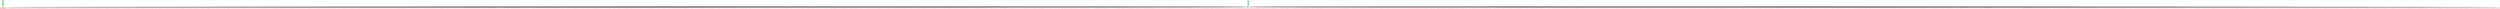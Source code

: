 strict graph "" {
	graph [bb="0,0,1.675e+05,645.48",
		newrank=true
	];
	node [label="\N"];
	{
		graph [rank=same,
			rankdir=LR
		];
		rank2	[height=0.5,
			label="",
			pos="0.5,244",
			style=invis,
			width=0.013889];
		14	[fillcolor=green,
			height=0.5,
			label="=",
			pos="169.5,244",
			style="filled,bold",
			width=0.75];
		rank2 -- 14	[pos="1.1602,244 48.177,244 95.194,244 142.21,244",
			style=invis];
		24	[fillcolor=green,
			height=0.5,
			label="=",
			pos="83730,244",
			style="filled,bold",
			width=0.75];
		14 -- 24	[pos="182.24,260.02 190.39,268.93 201.8,279.17 214.5,284 263.94,302.8 280.61,284.01 333.5,284 36879,275.24 82432,244.87 83703,244.02",
			style=invis];
		end	[height=0.5,
			label="",
			pos="1.675e+05,244",
			style=invis,
			width=0.013889];
		24 -- end	[pos="83743,260.02 83751,268.93 83763,279.17 83776,284 83776,284 1.6726e+05,244.12 1.675e+05,244",
			style=invis];
	}
	subgraph cluster24 {
		graph [bb="346.5,19,1.6749e+05,637.48",
			label="anagram_input.c:38:13",
			lheight=0.21,
			lp="83920,625.98",
			lwidth=1.76
		];
		24;
		30	[fillcolor=green,
			height=0.5,
			label=InitList,
			pos="83730,168",
			style=filled,
			width=1.011];
		24 -- 30	[dir=back,
			pos="s,83730,225.84 83730,215.63 83730,205.73 83730,194.83 83730,186.07"];
		31	[fillcolor=pink,
			height=0.68056,
			label="\"2nd\"",
			pos="379.5,65",
			shape=square,
			style=filled,
			width=0.68056];
		30 -- 31	[dir=back,
			pos="s,83694,166.99 83684,166.99 81453,166.45 476.85,146.78 413.5,114 403.43,108.79 395.7,99.074 390.18,89.739"];
		32	[fillcolor=pink,
			height=0.63889,
			label="\"4th\"",
			pos="445.5,65",
			shape=square,
			style=filled,
			width=0.63889];
		30 -- 32	[dir=back,
			pos="s,83694,166.99 83684,166.99 81455,166.48 540.33,147.65 477.5,114 467.17,108.47 459.6,97.966 454.42,88.193"];
		33	[fillcolor=pink,
			height=0.63889,
			label="\"8th\"",
			pos="509.5,65",
			shape=square,
			style=filled,
			width=0.63889];
		30 -- 33	[dir=back,
			pos="s,83694,166.99 83684,166.99 81456,166.48 604.28,147.62 541.5,114 531.17,108.47 523.6,97.966 518.42,88.193"];
		34	[fillcolor=pink,
			height=0.5,
			label="\"a\"",
			pos="568.5,65",
			shape=square,
			style=filled,
			width=0.5];
		30 -- 34	[dir=back,
			pos="s,83694,166.99 83684,166.99 81458,166.53 658.2,149.47 596.5,114 585.12,107.46 577.93,94.323 573.69,83.443"];
		35	[fillcolor=pink,
			height=0.79167,
			label="\"ABA\"",
			pos="633.5,65",
			shape=square,
			style=filled,
			width=0.79167];
		30 -- 35	[dir=back,
			pos="s,83694,167 83684,167.01 81462,167.26 799.5,175.97 671.5,114 662.32,109.55 654.68,101.69 648.71,93.602"];
		36	[fillcolor=pink,
			height=0.83333,
			label="\"aback\"",
			pos="710.5,65",
			shape=square,
			style=filled,
			width=0.83333];
		30 -- 36	[dir=back,
			pos="s,83694,167 83684,167 81464,167.21 879.15,174.3 750.5,114 741.66,109.86 734.09,102.69 727.99,95.147"];
		37	[fillcolor=pink,
			height=0.81944,
			label="\"abash\"",
			pos="788.5,65",
			shape=square,
			style=filled,
			width=0.81944];
		30 -- 37	[dir=back,
			pos="s,83694,167 83683,167 81456,167.23 955.64,175.04 827.5,114 818.58,109.75 811.04,102.36 805.03,94.628"];
		38	[fillcolor=pink,
			height=0.81944,
			label="\"abbas\"",
			pos="865.5,65",
			shape=square,
			style=filled,
			width=0.81944];
		30 -- 38	[dir=back,
			pos="s,83694,167 83683,167 81458,167.23 1032.5,174.99 904.5,114 895.58,109.75 888.04,102.36 882.03,94.628"];
		39	[fillcolor=pink,
			height=0.84722,
			label="\"abbey\"",
			pos="943.5,65",
			shape=square,
			style=filled,
			width=0.84722];
		30 -- 39	[dir=back,
			pos="s,83694,167 83683,167 81460,167.21 1111.8,174.13 983.5,114 974.86,109.95 967.43,103.01 961.4,95.649"];
		40	[fillcolor=pink,
			height=0.75,
			label="\"abed\"",
			pos="1019.5,65",
			shape=square,
			style=filled,
			width=0.75];
		30 -- 40	[dir=back,
			pos="s,83694,167 83684,167.01 81462,167.27 1183.5,176.5 1056.5,114 1046.9,109.26 1039,100.68 1033.1,92.067"];
		41	[fillcolor=pink,
			height=0.70833,
			label="\"abet\"",
			pos="1090.5,65",
			shape=square,
			style=filled,
			width=0.70833];
		30 -- 41	[dir=back,
			pos="s,83694,167.01 83684,167.01 81464,167.32 1251.5,178.14 1125.5,114 1115.6,108.95 1107.8,99.616 1102.1,90.514"];
		42	[fillcolor=pink,
			height=0.77778,
			label="\"abort\"",
			pos="1162.5,65",
			shape=square,
			style=filled,
			width=0.77778];
		30 -- 42	[dir=back,
			pos="s,83694,167 83684,167.01 81466,167.27 1326.3,176.4 1199.5,114 1190.2,109.45 1182.7,101.35 1176.8,93.08"];
		43	[fillcolor=pink,
			height=0.72222,
			label="\"abut\"",
			pos="1234.5,65",
			shape=square,
			style=filled,
			width=0.72222];
		30 -- 43	[dir=back,
			pos="s,83694,167 83684,167.01 81468,167.29 1396.8,177.18 1270.5,114 1260.6,109.06 1252.8,99.98 1246.9,91.037"];
		44	[fillcolor=pink,
			height=0.84722,
			label="\"Accra\"",
			pos="1309.5,65",
			shape=square,
			style=filled,
			width=0.84722];
		30 -- 44	[dir=back,
			pos="s,83694,167 83684,167 81470,167.2 1477.2,173.87 1349.5,114 1340.9,109.95 1333.4,103.01 1327.4,95.649"];
		45	[fillcolor=pink,
			height=0.83333,
			label="\"ACM\"",
			pos="1388.5,65",
			shape=square,
			style=filled,
			width=0.83333];
		30 -- 45	[dir=back,
			pos="s,83694,167 83684,167 81473,167.2 1556.1,173.81 1428.5,114 1419.7,109.86 1412.1,102.69 1406,95.146"];
		46	[fillcolor=pink,
			height=0.81944,
			label="\"acorn\"",
			pos="1466.5,65",
			shape=square,
			style=filled,
			width=0.81944];
		30 -- 46	[dir=back,
			pos="s,83694,167 83684,167 81475,167.22 1632.6,174.54 1505.5,114 1496.6,109.75 1489,102.36 1483,94.628"];
		47	[fillcolor=pink,
			height=0.73611,
			label="\"Acts\"",
			pos="1540.5,65",
			shape=square,
			style=filled,
			width=0.73611];
		30 -- 47	[dir=back,
			pos="s,83694,167 83684,167.01 81477,167.29 1702.3,176.94 1576.5,114 1566.8,109.15 1559.1,100.32 1553.3,91.544"];
		48	[fillcolor=pink,
			height=0.70833,
			label="\"Ada\"",
			pos="1610.5,65",
			shape=square,
			style=filled,
			width=0.70833];
		30 -- 48	[dir=back,
			pos="s,83694,167.01 83683,167.01 81469,167.31 1770.7,177.73 1645.5,114 1635.6,108.95 1627.8,99.616 1622.1,90.514"];
		49	[fillcolor=pink,
			height=0.80556,
			label="\"adapt\"",
			pos="1683.5,65",
			shape=square,
			style=filled,
			width=0.80556];
		30 -- 49	[dir=back,
			pos="s,83694,167 83684,167 81471,167.22 1849.2,174.38 1722.5,114 1713.4,109.66 1705.7,102.03 1699.6,94.123"];
		50	[fillcolor=pink,
			height=0.84722,
			label="\"added\"",
			pos="1761.5,65",
			shape=square,
			style=filled,
			width=0.84722];
		30 -- 50	[dir=back,
			pos="s,83694,167 83684,167 81473,167.19 1928.5,173.53 1801.5,114 1792.9,109.95 1785.4,103.01 1779.4,95.649"];
		51	[fillcolor=pink,
			height=0.80556,
			label="\"addle\"",
			pos="1839.5,65",
			shape=square,
			style=filled,
			width=0.80556];
		30 -- 51	[dir=back,
			pos="s,83694,167 83684,167 81475,167.21 2005,174.26 1878.5,114 1869.4,109.66 1861.7,102.03 1855.6,94.123"];
		52	[fillcolor=pink,
			height=0.84722,
			label="\"Adele\"",
			pos="1917.5,65",
			shape=square,
			style=filled,
			width=0.84722];
		30 -- 52	[dir=back,
			pos="s,83694,167 83684,167 81477,167.19 2084.3,173.42 1957.5,114 1948.9,109.95 1941.4,103.01 1935.4,95.649"];
		53	[fillcolor=pink,
			height=0.80556,
			label="\"Aden\"",
			pos="1995.5,65",
			shape=square,
			style=filled,
			width=0.80556];
		30 -- 53	[dir=back,
			pos="s,83694,167 83684,167 81479,167.21 2160.8,174.15 2034.5,114 2025.4,109.66 2017.7,102.03 2011.6,94.123"];
		54	[fillcolor=pink,
			height=0.875,
			label="\"admix\"",
			pos="2074.5,65",
			shape=square,
			style=filled,
			width=0.875];
		30 -- 54	[dir=back,
			pos="s,83694,167 83684,167 81482,167.16 2242.4,172.53 2115.5,114 2107.1,110.14 2099.9,103.65 2093.8,96.665"];
		55	[fillcolor=pink,
			height=0.81944,
			label="\"adore\"",
			pos="2153.5,65",
			shape=square,
			style=filled,
			width=0.81944];
		30 -- 55	[dir=back,
			pos="s,83694,167 83684,167 81484,167.21 2318.5,174.03 2192.5,114 2183.6,109.75 2176,102.36 2170,94.628"];
		56	[fillcolor=pink,
			height=0.77778,
			label="\"adult\"",
			pos="2229.5,65",
			shape=square,
			style=filled,
			width=0.77778];
		30 -- 56	[dir=back,
			pos="s,83694,167 83684,167 81486,167.23 2393,174.78 2267.5,114 2258.1,109.46 2250.4,101.36 2244.3,93.096"];
		57	[fillcolor=pink,
			height=0.73611,
			label="\"affix\"",
			pos="2302.5,65",
			shape=square,
			style=filled,
			width=0.73611];
		30 -- 57	[dir=back,
			pos="s,83694,167 83684,167.01 81488,167.27 2463.1,176.36 2338.5,114 2328.8,109.15 2321.1,100.32 2315.3,91.544"];
		58	[fillcolor=pink,
			height=0.73611,
			label="\"afire\"",
			pos="2373.5,65",
			shape=square,
			style=filled,
			width=0.73611];
		30 -- 58	[dir=back,
			pos="s,83694,167 83684,167.01 81490,167.27 2534,176.3 2409.5,114 2399.8,109.15 2392.1,100.32 2386.3,91.544"];
		59	[fillcolor=pink,
			height=0.59722,
			label="\"aft\"",
			pos="2439.5,65",
			shape=square,
			style=filled,
			width=0.59722];
		30 -- 59	[dir=back,
			pos="s,83694,166.99 83684,166.99 81490,166.46 2531.6,147.29 2470.5,114 2459.9,108.21 2452.3,97.035 2447.4,86.926"];
		60	[fillcolor=pink,
			height=0.79167,
			label="\"agate\"",
			pos="2507.5,65",
			shape=square,
			style=filled,
			width=0.79167];
		30 -- 60	[dir=back,
			pos="s,83694,167 83684,167 81484,167.22 2670.6,174.56 2545.5,114 2536.3,109.55 2528.7,101.69 2522.7,93.602"];
		61	[fillcolor=pink,
			height=0.83333,
			label="\"agave\"",
			pos="2584.5,65",
			shape=square,
			style=filled,
			width=0.83333];
		30 -- 61	[dir=back,
			pos="s,83694,167 83684,167 81486,167.18 2750.2,172.93 2624.5,114 2615.7,109.86 2608.1,102.69 2602,95.146"];
		62	[fillcolor=pink,
			height=0.79167,
			label="\"Agee\"",
			pos="2661.5,65",
			shape=square,
			style=filled,
			width=0.79167];
		30 -- 62	[dir=back,
			pos="s,83694,167 83684,167 81488,167.22 2824.4,174.45 2699.5,114 2690.3,109.55 2682.7,101.69 2676.7,93.602"];
		63	[fillcolor=pink,
			height=0.80556,
			label="\"agent\"",
			pos="2737.5,65",
			shape=square,
			style=filled,
			width=0.80556];
		30 -- 63	[dir=back,
			pos="s,83694,167 83684,167 81490,167.19 2901.6,173.6 2776.5,114 2767.4,109.66 2759.7,102.03 2753.6,94.123"];
		64	[fillcolor=pink,
			height=0.76389,
			label="\"agile\"",
			pos="2812.5,65",
			shape=square,
			style=filled,
			width=0.76389];
		30 -- 64	[dir=back,
			pos="s,83694,167 83684,167.01 81492,167.24 2973.7,175.14 2849.5,114 2840.1,109.35 2832.3,101.01 2826.5,92.573"];
		65	[fillcolor=pink,
			height=0.94444,
			label="\"Agnew\"",
			pos="2892.5,65",
			shape=square,
			style=filled,
			width=0.94444];
		30 -- 65	[dir=back,
			pos="s,83694,167 83684,167 81495,167.09 3063.1,169.73 2936.5,114 2928.8,110.63 2921.9,105.2 2916,99.175"];
		66	[fillcolor=pink,
			height=0.84722,
			label="\"agone\"",
			pos="2975.5,65",
			shape=square,
			style=filled,
			width=0.84722];
		30 -- 66	[dir=back,
			pos="s,83694,167 83684,167 81497,167.17 3140.6,172.65 3015.5,114 3006.9,109.95 2999.4,103.01 2993.4,95.649"];
		67	[fillcolor=pink,
			height=0.76389,
			label="\"ahoy\"",
			pos="3051.5,65",
			shape=square,
			style=filled,
			width=0.76389];
		30 -- 67	[dir=back,
			pos="s,83694,167 83684,167 81499,167.23 3212.4,174.96 3088.5,114 3079.1,109.35 3071.3,101.01 3065.5,92.573"];
		68	[fillcolor=pink,
			height=0.76389,
			label="\"Aida\"",
			pos="3124.5,65",
			shape=square,
			style=filled,
			width=0.76389];
		30 -- 68	[dir=back,
			pos="s,83694,167 83684,167 81501,167.23 3285.2,174.91 3161.5,114 3152.1,109.35 3144.3,101.01 3138.5,92.573"];
		69	[fillcolor=pink,
			height=0.69444,
			label="\"aim\"",
			pos="3195.5,65",
			shape=square,
			style=filled,
			width=0.69444];
		30 -- 69	[dir=back,
			pos="s,83694,167 83684,167.01 81503,167.3 3351.9,177.34 3229.5,114 3219.6,108.88 3212,99.422 3206.5,90.244"];
		70	[fillcolor=pink,
			height=0.77778,
			label="\"Ainu\"",
			pos="3266.5,65",
			shape=square,
			style=filled,
			width=0.77778];
		30 -- 70	[dir=back,
			pos="s,83694,167 83684,167 81495,167.23 3427,174.8 3303.5,114 3294.2,109.45 3286.7,101.35 3280.8,93.08"];
		71	[fillcolor=pink,
			height=0.69444,
			label="\"airy\"",
			pos="3337.5,65",
			shape=square,
			style=filled,
			width=0.69444];
		30 -- 71	[dir=back,
			pos="s,83694,167 83684,167.01 81497,167.27 3495.1,176.38 3372.5,114 3362.4,108.85 3354.5,99.269 3348.8,90.009"];
		72	[fillcolor=pink,
			height=0.76389,
			label="\"Ajax\"",
			pos="3408.5,65",
			shape=square,
			style=filled,
			width=0.76389];
		30 -- 72	[dir=back,
			pos="s,83694,167 83684,167 81499,167.23 3568.8,174.69 3445.5,114 3436.1,109.35 3428.3,101.01 3422.5,92.573"];
		73	[fillcolor=pink,
			height=0.91667,
			label="\"Alamo\"",
			pos="3487.5,65",
			shape=square,
			style=filled,
			width=0.91667];
		30 -- 73	[dir=back,
			pos="s,83694,167 83684,167 81501,167.12 3654.5,170.77 3529.5,114 3521.6,110.43 3514.7,104.58 3508.8,98.167"];
		74	[fillcolor=pink,
			height=0.83333,
			label="\"alarm\"",
			pos="3568.5,65",
			shape=square,
			style=filled,
			width=0.83333];
		30 -- 74	[dir=back,
			pos="s,83694,167 83684,167 81503,167.16 3732.7,172.21 3608.5,114 3599.7,109.86 3592.1,102.69 3586,95.146"];
		75	[fillcolor=pink,
			height=0.625,
			label="\"alb\"",
			pos="3639.5,65",
			shape=square,
			style=filled,
			width=0.625];
		30 -- 75	[dir=back,
			pos="s,83694,167.01 83684,167.01 81505,167.34 3792.3,178.7 3671.5,114 3661,108.37 3653.3,97.605 3648.2,87.692"];
		76	[fillcolor=pink,
			height=0.84722,
			label="\"Alcoa\"",
			pos="3710.5,65",
			shape=square,
			style=filled,
			width=0.84722];
		30 -- 76	[dir=back,
			pos="s,83694,167 83684,167 81507,167.15 3874.5,172.11 3750.5,114 3741.9,109.95 3734.4,103.01 3728.4,95.649"];
		77	[fillcolor=pink,
			height=0.77778,
			label="\"alder\"",
			pos="3787.5,65",
			shape=square,
			style=filled,
			width=0.77778];
		30 -- 77	[dir=back,
			pos="s,83694,167 83684,167 81509,167.2 3948.6,173.61 3825.5,114 3816.1,109.46 3808.4,101.36 3802.3,93.096"];
		78	[fillcolor=pink,
			height=0.84722,
			label="\"Aleck\"",
			pos="3864.5,65",
			shape=square,
			style=filled,
			width=0.84722];
		30 -- 78	[dir=back,
			pos="s,83694,167 83684,167 81512,167.15 4028.2,172 3904.5,114 3895.9,109.95 3888.4,103.01 3882.4,95.649"];
		79	[fillcolor=pink,
			height=0.73611,
			label="\"alert\"",
			pos="3939.5,65",
			shape=square,
			style=filled,
			width=0.73611];
		30 -- 79	[dir=back,
			pos="s,83694,167 83684,167.01 81514,167.24 4097.6,175.1 3975.5,114 3965.8,109.15 3958.1,100.32 3952.3,91.544"];
		80	[fillcolor=pink,
			height=0.79167,
			label="\"algae\"",
			pos="4012.5,65",
			shape=square,
			style=filled,
			width=0.79167];
		30 -- 80	[dir=back,
			pos="s,83694,167 83684,167 81506,167.19 4173.3,173.44 4050.5,114 4041.3,109.55 4033.7,101.69 4027.7,93.602"];
		81	[fillcolor=pink,
			height=0.66667,
			label="\"alia\"",
			pos="4083.5,65",
			shape=square,
			style=filled,
			width=0.66667];
		30 -- 81	[dir=back,
			pos="s,83694,167 83684,167.01 81508,167.28 4238.5,176.63 4117.5,114 4107.3,108.7 4099.4,98.722 4093.9,89.234"];
		82	[fillcolor=pink,
			height=0.76389,
			label="\"alike\"",
			pos="4153.5,65",
			shape=square,
			style=filled,
			width=0.76389];
		30 -- 82	[dir=back,
			pos="s,83694,167 83684,167 81510,167.21 4312.7,174.12 4190.5,114 4181.1,109.35 4173.3,101.01 4167.5,92.573"];
		83	[fillcolor=pink,
			height=0.76389,
			label="\"alive\"",
			pos="4226.5,65",
			shape=square,
			style=filled,
			width=0.76389];
		30 -- 83	[dir=back,
			pos="s,83694,167 83684,167 81512,167.21 4385.5,174.07 4263.5,114 4254.1,109.35 4246.3,101.01 4240.5,92.573"];
		84	[fillcolor=pink,
			height=0.76389,
			label="\"allay\"",
			pos="4299.5,65",
			shape=square,
			style=filled,
			width=0.76389];
		30 -- 84	[dir=back,
			pos="s,83694,167 83684,167 81514,167.21 4458.4,174.01 4336.5,114 4327.1,109.35 4319.3,101.01 4313.5,92.573"];
		85	[fillcolor=pink,
			height=0.76389,
			label="\"alley\"",
			pos="4372.5,65",
			shape=square,
			style=filled,
			width=0.76389];
		30 -- 85	[dir=back,
			pos="s,83694,167 83684,167 81516,167.21 4531.3,173.96 4409.5,114 4400.1,109.35 4392.3,101.01 4386.5,92.573"];
		86	[fillcolor=pink,
			height=0.76389,
			label="\"Allis\"",
			pos="4445.5,65",
			shape=square,
			style=filled,
			width=0.76389];
		30 -- 86	[dir=back,
			pos="s,83694,167 83684,167 81518,167.2 4604.2,173.9 4482.5,114 4473.1,109.35 4465.3,101.01 4459.5,92.573"];
		87	[fillcolor=pink,
			height=0.81944,
			label="\"allow\"",
			pos="4520.5,65",
			shape=square,
			style=filled,
			width=0.81944];
		30 -- 87	[dir=back,
			pos="s,83694,167 83684,167 81520,167.16 4681.8,172.28 4559.5,114 4550.6,109.75 4543,102.36 4537,94.627"];
		88	[fillcolor=pink,
			height=0.68056,
			label="\"ally\"",
			pos="4592.5,65",
			shape=square,
			style=filled,
			width=0.68056];
		30 -- 88	[dir=back,
			pos="s,83694,167 83684,167.01 81522,167.27 4746.7,176.23 4626.5,114 4616.4,108.79 4608.7,99.074 4603.2,89.739"];
		89	[fillcolor=pink,
			height=0.81944,
			label="\"Allyn\"",
			pos="4664.5,65",
			shape=square,
			style=filled,
			width=0.81944];
		30 -- 89	[dir=back,
			pos="s,83694,167 83684,167 81524,167.16 4825.6,172.18 4703.5,114 4694.6,109.75 4687,102.36 4681,94.627"];
		90	[fillcolor=pink,
			height=0.70833,
			label="\"aloe\"",
			pos="4737.5,65",
			shape=square,
			style=filled,
			width=0.70833];
		30 -- 90	[dir=back,
			pos="s,83694,167 83684,167.01 81526,167.24 4893,175.29 4772.5,114 4762.6,108.95 4754.8,99.616 4749.1,90.514"];
		91	[fillcolor=pink,
			height=0.80556,
			label="\"aloha\"",
			pos="4810.5,65",
			shape=square,
			style=filled,
			width=0.80556];
		30 -- 91	[dir=back,
			pos="s,83694,167 83684,167 81519,167.15 4971.4,172.06 4849.5,114 4840.4,109.66 4832.7,102.03 4826.6,94.123"];
		92	[fillcolor=pink,
			height=0.81944,
			label="\"along\"",
			pos="4887.5,65",
			shape=square,
			style=filled,
			width=0.81944];
		30 -- 92	[dir=back,
			pos="s,83694,167 83684,167 81521,167.15 5048.3,172.01 4926.5,114 4917.6,109.75 4910,102.36 4904,94.627"];
		93	[fillcolor=pink,
			height=0.81944,
			label="\"aloud\"",
			pos="4964.5,65",
			shape=square,
			style=filled,
			width=0.81944];
		30 -- 93	[dir=back,
			pos="s,83694,167 83684,167 81523,167.15 5125.1,171.95 5003.5,114 4994.6,109.75 4987,102.36 4981,94.627"];
		94	[fillcolor=pink,
			height=0.69444,
			label="\"also\"",
			pos="5037.5,65",
			shape=square,
			style=filled,
			width=0.69444];
		30 -- 94	[dir=back,
			pos="s,83694,167 83684,167.01 81525,167.24 5192.5,175.06 5072.5,114 5062.4,108.85 5054.5,99.269 5048.8,90.009"];
		95	[fillcolor=pink,
			height=0.73611,
			label="\"alter\"",
			pos="5107.5,65",
			shape=square,
			style=filled,
			width=0.73611];
		30 -- 95	[dir=back,
			pos="s,83694,167 83684,167 81527,167.21 5263.8,174.19 5143.5,114 5133.8,109.15 5126.1,100.32 5120.3,91.543"];
		96	[fillcolor=pink,
			height=0.81944,
			label="\"Alton\"",
			pos="5181.5,65",
			shape=square,
			style=filled,
			width=0.81944];
		30 -- 96	[dir=back,
			pos="s,83694,167 83684,167 81529,167.15 5341.8,171.79 5220.5,114 5211.6,109.75 5204,102.36 5198,94.627"];
		97	[fillcolor=pink,
			height=0.76389,
			label="\"Alva\"",
			pos="5256.5,65",
			shape=square,
			style=filled,
			width=0.76389];
		30 -- 97	[dir=back,
			pos="s,83694,167 83684,167 81531,167.19 5414,173.29 5293.5,114 5284.1,109.35 5276.3,101.01 5270.5,92.573"];
		98	[fillcolor=pink,
			height=0.88889,
			label="\"amaze\"",
			pos="5334.5,65",
			shape=square,
			style=filled,
			width=0.88889];
		30 -- 98	[dir=back,
			pos="s,83694,167 83684,167 81534,167.08 5498.6,169.46 5376.5,114 5368.2,110.25 5361,103.97 5354.9,97.177"];
		99	[fillcolor=pink,
			height=0.875,
			label="\"amber\"",
			pos="5416.5,65",
			shape=square,
			style=filled,
			width=0.875];
		30 -- 99	[dir=back,
			pos="s,83694,167 83684,167 81536,167.1 5579.1,170.13 5457.5,114 5449.1,110.14 5441.9,103.65 5435.8,96.665"];
		100	[fillcolor=pink,
			height=0.69444,
			label="\"ami\"",
			pos="5491.5,65",
			shape=square,
			style=filled,
			width=0.69444];
		30 -- 100	[dir=back,
			pos="s,83694,167 83684,167 81538,167.23 5645.8,174.71 5526.5,114 5516.4,108.85 5508.5,99.269 5502.8,90.009"];
		101	[fillcolor=pink,
			height=0.875,
			label="\"amigo\"",
			pos="5566.5,65",
			shape=square,
			style=filled,
			width=0.875];
		30 -- 101	[dir=back,
			pos="s,83694,167 83684,167 81531,167.1 5728.9,170.01 5607.5,114 5599.1,110.14 5591.9,103.65 5585.8,96.664"];
		102	[fillcolor=pink,
			height=0.83333,
			label="\"amiss\"",
			pos="5646.5,65",
			shape=square,
			style=filled,
			width=0.83333];
		30 -- 102	[dir=back,
			pos="s,83694,167 83684,167 81533,167.14 5806.1,171.45 5685.5,114 5676.8,109.84 5669.4,102.68 5663.4,95.131"];
		103	[fillcolor=pink,
			height=1.0278,
			label="\"Amman\"",
			pos="5731.5,65",
			shape=square,
			style=filled,
			width=1.0278];
		30 -- 103	[dir=back,
			pos="s,83694,167 83684,167 81536,166.98 5901.5,165.74 5778.5,114 5771.8,111.2 5765.6,106.93 5760.1,102.09"];
		104	[fillcolor=pink,
			height=0.95833,
			label="\"Amoco\"",
			pos="5821.5,65",
			shape=square,
			style=filled,
			width=0.95833];
		30 -- 104	[dir=back,
			pos="s,83694,167 83684,167 81538,167.03 5987.5,167.7 5865.5,114 5858.1,110.72 5851.3,105.49 5845.5,99.662"];
		105	[fillcolor=pink,
			height=0.81944,
			label="\"amok\"",
			pos="5903.5,65",
			shape=square,
			style=filled,
			width=0.81944];
		30 -- 105	[dir=back,
			pos="s,83694,167 83684,167 81540,167.13 6062.7,171.26 5942.5,114 5933.6,109.75 5926,102.36 5920,94.627"];
		106	[fillcolor=pink,
			height=0.86111,
			label="\"Amos\"",
			pos="5982.5,65",
			shape=square,
			style=filled,
			width=0.86111];
		30 -- 106	[dir=back,
			pos="s,83694,167 83684,167 81543,167.11 6142.9,170.45 6022.5,114 6014.1,110.04 6006.8,103.32 6000.8,96.15"];
		107	[fillcolor=pink,
			height=0.86111,
			label="\"ample\"",
			pos="6062.5,65",
			shape=square,
			style=filled,
			width=0.86111];
		30 -- 107	[dir=back,
			pos="s,83694,167 83684,167 81536,167.11 6222.8,170.39 6102.5,114 6094.1,110.04 6086.8,103.32 6080.8,96.15"];
		108	[fillcolor=pink,
			height=0.77778,
			label="\"amra\"",
			pos="6139.5,65",
			shape=square,
			style=filled,
			width=0.77778];
		30 -- 108	[dir=back,
			pos="s,83694,167 83684,167 81538,167.15 6297,171.84 6177.5,114 6168.1,109.46 6160.4,101.36 6154.3,93.096"];
		109	[fillcolor=pink,
			height=0.73611,
			label="\"amy\"",
			pos="6212.5,65",
			shape=square,
			style=filled,
			width=0.73611];
		30 -- 109	[dir=back,
			pos="s,83694,167 83684,167 81540,167.19 6367.1,173.34 6248.5,114 6238.8,109.15 6231.1,100.32 6225.3,91.543"];
		110	[fillcolor=pink,
			height=0.875,
			label="\"Andes\"",
			pos="6288.5,65",
			shape=square,
			style=filled,
			width=0.875];
		30 -- 110	[dir=back,
			pos="s,83694,167 83684,167 81542,167.08 6449.8,169.49 6329.5,114 6321.1,110.14 6313.9,103.65 6307.8,96.664"];
		111	[fillcolor=pink,
			height=0.80556,
			label="\"angel\"",
			pos="6367.5,65",
			shape=square,
			style=filled,
			width=0.80556];
		30 -- 111	[dir=back,
			pos="s,83694,167 83683,167 81535,167.14 6524.6,171.67 6405.5,114 6396.5,109.65 6389,102.02 6383.1,94.107"];
		112	[fillcolor=pink,
			height=0.86111,
			label="\"Angie\"",
			pos="6445.5,65",
			shape=square,
			style=filled,
			width=0.86111];
		30 -- 112	[dir=back,
			pos="s,83694,167 83683,167 81537,167.08 6606.5,169.38 6486.5,114 6477.9,110.05 6470.5,103.34 6464.4,96.165"];
		113	[fillcolor=pink,
			height=0.81944,
			label="\"angry\"",
			pos="6524.5,65",
			shape=square,
			style=filled,
			width=0.81944];
		30 -- 113	[dir=back,
			pos="s,83694,167 83684,167 81539,167.12 6682.7,170.79 6563.5,114 6554.6,109.75 6547,102.36 6541,94.627"];
		114	[fillcolor=pink,
			height=0.88889,
			label="\"Angus\"",
			pos="6604.5,65",
			shape=square,
			style=filled,
			width=0.88889];
		30 -- 114	[dir=back,
			pos="s,83694,167 83684,167 81542,167.08 6765.3,169.26 6645.5,114 6637.3,110.23 6630.2,103.96 6624.3,97.163"];
		115	[fillcolor=pink,
			height=0.80556,
			label="\"Anne\"",
			pos="6683.5,65",
			shape=square,
			style=filled,
			width=0.80556];
		30 -- 115	[dir=back,
			pos="s,83694,167 83684,167 81544,167.12 6841.5,170.68 6722.5,114 6713.4,109.66 6705.7,102.03 6699.6,94.123"];
		116	[fillcolor=pink,
			height=0.84722,
			label="\"annex\"",
			pos="6761.5,65",
			shape=square,
			style=filled,
			width=0.84722];
		30 -- 116	[dir=back,
			pos="s,83694,167 83684,167 81546,167.09 6920.7,169.88 6801.5,114 6792.9,109.95 6785.4,103.01 6779.4,95.649"];
		117	[fillcolor=pink,
			height=0.86111,
			label="\"annoy\"",
			pos="6841.5,65",
			shape=square,
			style=filled,
			width=0.86111];
		30 -- 117	[dir=back,
			pos="s,83694,167 83684,167 81548,167.07 7001.9,169.09 6882.5,114 6873.9,110.05 6866.5,103.34 6860.4,96.165"];
		118	[fillcolor=pink,
			height=0.81944,
			label="\"annul\"",
			pos="6920.5,65",
			shape=square,
			style=filled,
			width=0.81944];
		30 -- 118	[dir=back,
			pos="s,83694,167 83684,167 81551,167.11 7078.1,170.5 6959.5,114 6950.6,109.75 6943,102.36 6937,94.627"];
		119	[fillcolor=pink,
			height=0.70833,
			label="\"ante\"",
			pos="6993.5,65",
			shape=square,
			style=filled,
			width=0.70833];
		30 -- 119	[dir=back,
			pos="s,83694,167 83684,167 81553,167.2 7145.5,173.53 7028.5,114 7018.6,108.95 7010.8,99.616 7005.1,90.514"];
		120	[fillcolor=pink,
			height=0.66667,
			label="\"any\"",
			pos="7061.5,65",
			shape=square,
			style=filled,
			width=0.66667];
		30 -- 120	[dir=back,
			pos="s,83694,167 83683,167.01 81545,167.24 7210.5,175.09 7094.5,114 7084.4,108.68 7076.8,98.7 7071.4,89.216"];
		121	[fillcolor=pink,
			height=0.75,
			label="\"apex\"",
			pos="7130.5,65",
			shape=square,
			style=filled,
			width=0.75];
		30 -- 121	[dir=back,
			pos="s,83694,167 83684,167 81547,167.17 7283.7,172.63 7166.5,114 7157,109.25 7149.4,100.66 7143.6,92.05"];
		122	[fillcolor=pink,
			height=0.80556,
			label="\"apple\"",
			pos="7204.5,65",
			shape=square,
			style=filled,
			width=0.80556];
		30 -- 122	[dir=back,
			pos="s,83694,167 83684,167 81550,167.11 7361.7,170.29 7243.5,114 7234.4,109.66 7226.7,102.03 7220.6,94.123"];
		123	[fillcolor=pink,
			height=0.81944,
			label="\"apron\"",
			pos="7281.5,65",
			shape=square,
			style=filled,
			width=0.81944];
		30 -- 123	[dir=back,
			pos="s,83694,167 83684,167 81552,167.1 7438.5,170.23 7320.5,114 7311.6,109.75 7304,102.36 7298,94.627"];
		124	[fillcolor=pink,
			height=0.625,
			label="\"apt\"",
			pos="7351.5,65",
			shape=square,
			style=filled,
			width=0.625];
		30 -- 124	[dir=back,
			pos="s,83694,167 83684,167.01 81553,167.26 7498.7,175.68 7383.5,114 7373,108.37 7365.3,97.605 7360.2,87.692"];
		125	[fillcolor=pink,
			height=0.72222,
			label="\"arch\"",
			pos="7418.5,65",
			shape=square,
			style=filled,
			width=0.72222];
		30 -- 125	[dir=back,
			pos="s,83694,167 83684,167 81556,167.17 7571.2,172.41 7454.5,114 7444.6,109.06 7436.8,99.98 7430.9,91.037"];
		126	[fillcolor=pink,
			height=0.81944,
			label="\"argue\"",
			pos="7492.5,65",
			shape=square,
			style=filled,
			width=0.81944];
		30 -- 126	[dir=back,
			pos="s,83694,167 83684,167 81558,167.1 7649.2,170.08 7531.5,114 7522.6,109.75 7515,102.36 7509,94.627"];
		127	[fillcolor=pink,
			height=0.80556,
			label="\"Aries\"",
			pos="7569.5,65",
			shape=square,
			style=filled,
			width=0.80556];
		30 -- 127	[dir=back,
			pos="s,83694,167 83684,167 81560,167.12 7724.7,170.77 7607.5,114 7598.5,109.65 7591,102.02 7585.1,94.107"];
		128	[fillcolor=pink,
			height=0.69444,
			label="\"arm\"",
			pos="7641.5,65",
			shape=square,
			style=filled,
			width=0.69444];
		30 -- 128	[dir=back,
			pos="s,83694,167 83684,167 81562,167.18 7792.5,173.02 7676.5,114 7666.4,108.85 7658.5,99.269 7652.8,90.009"];
		129	[fillcolor=pink,
			height=0.79167,
			label="\"army\"",
			pos="7713.5,65",
			shape=square,
			style=filled,
			width=0.79167];
		30 -- 129	[dir=back,
			pos="s,83694,167 83684,167 81564,167.12 7868.5,170.66 7751.5,114 7742.3,109.55 7734.7,101.69 7728.7,93.602"];
		130	[fillcolor=pink,
			height=0.875,
			label="\"aroma\"",
			pos="7791.5,65",
			shape=square,
			style=filled,
			width=0.875];
		30 -- 130	[dir=back,
			pos="s,83694,167 83684,167 81557,167.05 7950.4,168.41 7832.5,114 7824.1,110.14 7816.9,103.65 7810.8,96.664"];
		131	[fillcolor=pink,
			height=0.77778,
			label="\"array\"",
			pos="7869.5,65",
			shape=square,
			style=filled,
			width=0.77778];
		30 -- 131	[dir=back,
			pos="s,83694,167 83684,167 81559,167.14 8022.9,171.29 7906.5,114 7897.2,109.45 7889.7,101.34 7883.8,93.079"];
		132	[fillcolor=pink,
			height=0.83333,
			label="\"arrow\"",
			pos="7945.5,65",
			shape=square,
			style=filled,
			width=0.83333];
		30 -- 132	[dir=back,
			pos="s,83694,167 83684,167 81562,167.09 8101.5,169.74 7984.5,114 7975.8,109.84 7968.4,102.68 7962.4,95.131"];
		133	[fillcolor=pink,
			height=0.77778,
			label="\"Artie\"",
			pos="8021.5,65",
			shape=square,
			style=filled,
			width=0.77778];
		30 -- 133	[dir=back,
			pos="s,83694,167 83684,167 81564,167.13 8174.7,171.18 8058.5,114 8049.2,109.45 8041.7,101.34 8035.8,93.079"];
		134	[fillcolor=pink,
			height=0.69444,
			label="\"arty\"",
			pos="8092.5,65",
			shape=square,
			style=filled,
			width=0.69444];
		30 -- 134	[dir=back,
			pos="s,83694,167 83684,167 81566,167.17 8242.8,172.67 8127.5,114 8117.4,108.85 8109.5,99.269 8103.8,90.009"];
		135	[fillcolor=pink,
			height=0.79167,
			label="\"arum\"",
			pos="8164.5,65",
			shape=square,
			style=filled,
			width=0.79167];
		30 -- 135	[dir=back,
			pos="s,83694,167 83684,167 81568,167.11 8318.8,170.32 8202.5,114 8193.3,109.55 8185.7,101.69 8179.7,93.602"];
		136	[fillcolor=pink,
			height=0.58333,
			label="\"a's\"",
			pos="8232.5,65",
			shape=square,
			style=filled,
			width=0.58333];
		30 -- 136	[dir=back,
			pos="s,83694,167 83684,167.01 81569,167.27 8376.9,175.8 8263.5,114 8252.7,108.11 8245.1,96.667 8240.1,86.429"];
		137	[fillcolor=pink,
			height=0.65278,
			label="\"ash\"",
			pos="8295.5,65",
			shape=square,
			style=filled,
			width=0.65278];
		30 -- 137	[dir=back,
			pos="s,83694,167 83684,167 81571,167.22 8442.7,174.1 8328.5,114 8318.2,108.58 8310.5,98.346 8305.1,88.713"];
		138	[fillcolor=pink,
			height=0.81944,
			label="\"ashen\"",
			pos="8366.5,65",
			shape=square,
			style=filled,
			width=0.81944];
		30 -- 138	[dir=back,
			pos="s,83694,167 83684,167 81574,167.08 8521.9,169.43 8405.5,114 8396.6,109.75 8389,102.36 8383,94.627"];
		139	[fillcolor=pink,
			height=0.73611,
			label="\"ashy\"",
			pos="8440.5,65",
			shape=square,
			style=filled,
			width=0.73611];
		30 -- 139	[dir=back,
			pos="s,83694,167 83684,167 81576,167.14 8591.6,171.62 8476.5,114 8466.8,109.15 8459.1,100.32 8453.3,91.543"];
		140	[fillcolor=pink,
			height=0.86111,
			label="\"askew\"",
			pos="8516.5,65",
			shape=square,
			style=filled,
			width=0.86111];
		30 -- 140	[dir=back,
			pos="s,83694,167 83684,167 81569,167.04 8674.3,167.88 8557.5,114 8548.9,110.05 8541.5,103.34 8535.4,96.165"];
		141	[fillcolor=pink,
			height=0.76389,
			label="\"assai\"",
			pos="8593.5,65",
			shape=square,
			style=filled,
			width=0.76389];
		30 -- 141	[dir=back,
			pos="s,83694,167 83684,167 81571,167.12 8745.8,170.74 8630.5,114 8621.1,109.35 8613.3,101.01 8607.5,92.573"];
		142	[fillcolor=pink,
			height=0.91667,
			label="\"Assam\"",
			pos="8672.5,65",
			shape=square,
			style=filled,
			width=0.91667];
		30 -- 142	[dir=back,
			pos="s,83694,167 83684,167 81574,166.99 8832.7,166.39 8715.5,114 8707.5,110.44 8700.4,104.59 8694.4,98.18"];
		143	[fillcolor=pink,
			height=0.81944,
			label="\"Astor\"",
			pos="8753.5,65",
			shape=square,
			style=filled,
			width=0.81944];
		30 -- 143	[dir=back,
			pos="s,83694,167 83684,167 81576,167.07 8908.2,169.14 8792.5,114 8783.6,109.75 8776,102.36 8770,94.627"];
		144	[fillcolor=pink,
			height=0.61111,
			label="\"ate\"",
			pos="8823.5,65",
			shape=square,
			style=filled,
			width=0.61111];
		30 -- 144	[dir=back,
			pos="s,83694,167 83684,167.01 81577,167.23 8968.4,174.49 8855.5,114 8844.9,108.33 8837.2,97.424 8832,87.442"];
		145	[fillcolor=pink,
			height=0.73611,
			label="\"atlas\"",
			pos="8890.5,65",
			shape=square,
			style=filled,
			width=0.73611];
		30 -- 145	[dir=back,
			pos="s,83694,167 83684,167 81580,167.14 9041,171.28 8926.5,114 8916.8,109.15 8909.1,100.32 8903.3,91.543"];
		146	[fillcolor=pink,
			height=0.80556,
			label="\"atone\"",
			pos="8964.5,65",
			shape=square,
			style=filled,
			width=0.80556];
		30 -- 146	[dir=back,
			pos="s,83694,167 83684,167 81582,167.09 9117.6,169.72 9002.5,114 8993.5,109.65 8986,102.02 8980.1,94.107"];
		147	[fillcolor=pink,
			height=0.77778,
			label="\"audit\"",
			pos="9039.5,65",
			shape=square,
			style=filled,
			width=0.77778];
		30 -- 147	[dir=back,
			pos="s,83694,167 83684,167 81584,167.11 9191.1,170.41 9076.5,114 9067.2,109.45 9059.7,101.34 9053.8,93.079"];
		148	[fillcolor=pink,
			height=0.72222,
			label="\"Aug\"",
			pos="9111.5,65",
			shape=square,
			style=filled,
			width=0.72222];
		30 -- 148	[dir=back,
			pos="s,83694,167 83684,167 81586,167.13 9261.6,171.11 9147.5,114 9137.6,109.06 9129.8,99.98 9123.9,91.037"];
		149	[fillcolor=pink,
			height=0.81944,
			label="\"augur\"",
			pos="9185.5,65",
			shape=square,
			style=filled,
			width=0.81944];
		30 -- 149	[dir=back,
			pos="s,83694,167 83684,167 81588,167.06 9339.6,168.83 9224.5,114 9215.6,109.75 9208,102.36 9202,94.627"];
		150	[fillcolor=pink,
			height=0.66667,
			label="\"auk\"",
			pos="9257.5,65",
			shape=square,
			style=filled,
			width=0.66667];
		30 -- 150	[dir=back,
			pos="s,83694,167 83684,167 81581,167.2 9403.2,173.33 9290.5,114 9280.4,108.68 9272.8,98.7 9267.4,89.216"];
		151	[fillcolor=pink,
			height=0.77778,
			label="\"aural\"",
			pos="9327.5,65",
			shape=square,
			style=filled,
			width=0.77778];
		30 -- 151	[dir=back,
			pos="s,83694,167 83684,167 81583,167.1 9478.6,170.19 9364.5,114 9355.2,109.45 9347.7,101.34 9341.8,93.079"];
		152	[fillcolor=pink,
			height=0.72222,
			label="\"avid\"",
			pos="9399.5,65",
			shape=square,
			style=filled,
			width=0.72222];
		30 -- 152	[dir=back,
			pos="s,83694,167 83684,167 81585,167.12 9549.2,170.88 9435.5,114 9425.6,109.06 9417.8,99.98 9411.9,91.037"];
		153	[fillcolor=pink,
			height=0.81944,
			label="\"avoid\"",
			pos="9473.5,65",
			shape=square,
			style=filled,
			width=0.81944];
		30 -- 153	[dir=back,
			pos="s,83694,167 83684,167 81588,167.06 9627.1,168.61 9512.5,114 9503.6,109.75 9496,102.36 9490,94.627"];
		154	[fillcolor=pink,
			height=0.80556,
			label="\"avow\"",
			pos="9550.5,65",
			shape=square,
			style=filled,
			width=0.80556];
		30 -- 154	[dir=back,
			pos="s,83694,167 83684,167 81590,167.08 9702.7,169.28 9588.5,114 9579.5,109.65 9572,102.02 9566.1,94.107"];
		155	[fillcolor=pink,
			height=0.86111,
			label="\"awash\"",
			pos="9628.5,65",
			shape=square,
			style=filled,
			width=0.86111];
		30 -- 155	[dir=back,
			pos="s,83694,167 83684,167 81592,167.03 9783.2,167.78 9668.5,114 9660.1,110.04 9652.8,103.32 9646.8,96.15"];
		156	[fillcolor=pink,
			height=0.69444,
			label="\"awe\"",
			pos="9702.5,65",
			shape=square,
			style=filled,
			width=0.69444];
		30 -- 156	[dir=back,
			pos="s,83694,167 83684,167 81594,167.14 9850.3,171.41 9737.5,114 9727.4,108.85 9719.5,99.269 9713.8,90.008"];
		157	[fillcolor=pink,
			height=0.70833,
			label="\"awn\"",
			pos="9771.5,65",
			shape=square,
			style=filled,
			width=0.70833];
		30 -- 157	[dir=back,
			pos="s,83694,167 83684,167 81596,167.14 9919.2,171.36 9806.5,114 9796.6,108.95 9788.8,99.616 9783.1,90.514"];
		158	[fillcolor=pink,
			height=0.77778,
			label="\"awry\"",
			pos="9843.5,65",
			shape=square,
			style=filled,
			width=0.77778];
		30 -- 158	[dir=back,
			pos="s,83694,167 83684,167 81598,167.07 9995.2,169.06 9881.5,114 9872.1,109.46 9864.4,101.36 9858.3,93.096"];
		159	[fillcolor=pink,
			height=0.65278,
			label="\"axe\"",
			pos="9913.5,65",
			shape=square,
			style=filled,
			width=0.65278];
		30 -- 159	[dir=back,
			pos="s,83694,167 83684,167 81600,167.18 10058,172.81 9946.5,114 9936.2,108.58 9928.5,98.346 9923.1,88.713"];
		160	[fillcolor=pink,
			height=0.76389,
			label="\"axial\"",
			pos="9982.5,65",
			shape=square,
			style=filled,
			width=0.76389];
		30 -- 160	[dir=back,
			pos="s,83694,167 83684,167 81593,167.09 10133,169.69 10020,114 10010,109.35 10002,101.01 9996.5,92.573"];
		161	[fillcolor=pink,
			height=0.69444,
			label="\"axis\"",
			pos="10054,65",
			shape=square,
			style=filled,
			width=0.69444];
		30 -- 161	[dir=back,
			pos="s,83694,167 83684,167 81595,167.13 10201,171.14 10088,114 10078,108.85 10071,99.269 10065,90.008"];
		162	[fillcolor=pink,
			height=0.76389,
			label="\"axon\"",
			pos="10124,65",
			shape=square,
			style=filled,
			width=0.76389];
		30 -- 162	[dir=back,
			pos="s,83694,167 83684,167 81597,167.09 10274,169.58 10162,114 10152,109.35 10144,101.01 10138,92.573"];
		163	[fillcolor=pink,
			height=0.83333,
			label="\"Ayers\"",
			pos="10200,65",
			shape=square,
			style=filled,
			width=0.83333];
		30 -- 163	[dir=back,
			pos="s,83694,167 83684,167 81600,167.04 10353,168.07 10240,114 10231,109.84 10223,102.68 10217,95.131"];
		164	[fillcolor=pink,
			height=0.83333,
			label="\"Aztec\"",
			pos="10278,65",
			shape=square,
			style=filled,
			width=0.83333];
		30 -- 164	[dir=back,
			pos="s,83694,167 83684,167 81602,167.04 10431,168.02 10318,114 10309,109.84 10301,102.68 10295,95.131"];
		165	[fillcolor=pink,
			height=0.5,
			label="\"b\"",
			pos="10344,65",
			shape=square,
			style=filled,
			width=0.5];
		30 -- 165	[dir=back,
			pos="s,83694,167.01 83684,167.01 81603,167.32 10480,177.4 10372,114 10360,107.43 10353,94.295 10349,83.423"];
		166	[fillcolor=pink,
			height=0.75,
			label="\"babe\"",
			pos="10408,65",
			shape=square,
			style=filled,
			width=0.75];
		30 -- 166	[dir=back,
			pos="s,83694,167 83684,167 81606,167.1 10556,170.11 10444,114 10434,109.24 10426,100.66 10421,92.05"];
		167	[fillcolor=pink,
			height=0.77778,
			label="\"Bach\"",
			pos="10480,65",
			shape=square,
			style=filled,
			width=0.77778];
		30 -- 167	[dir=back,
			pos="s,83694,167 83684,167 81608,167.08 10630,169.31 10518,114 10508,109.45 10501,101.34 10495,93.079"];
		168	[fillcolor=pink,
			height=0.66667,
			label="\"bad\"",
			pos="10550,65",
			shape=square,
			style=filled,
			width=0.66667];
		30 -- 168	[dir=back,
			pos="s,83694,167 83684,167 81610,167.14 10696,171.52 10584,114 10574,108.7 10566,98.722 10561,89.234"];
		169	[fillcolor=pink,
			height=0.68056,
			label="\"bait\"",
			pos="10618,65",
			shape=square,
			style=filled,
			width=0.68056];
		30 -- 169	[dir=back,
			pos="s,83694,167 83684,167 81603,167.14 10763,171.46 10652,114 10641,108.79 10634,99.073 10628,89.738"];
		170	[fillcolor=pink,
			height=0.81944,
			label="\"baldy\"",
			pos="10690,65",
			shape=square,
			style=filled,
			width=0.81944];
		30 -- 170	[dir=back,
			pos="s,83694,167 83684,167 81605,167.03 10841,167.71 10728,114 10720,109.75 10712,102.36 10706,94.627"];
		171	[fillcolor=pink,
			height=0.77778,
			label="\"balm\"",
			pos="10766,65",
			shape=square,
			style=filled,
			width=0.77778];
		30 -- 171	[dir=back,
			pos="s,83694,167 83684,167 81607,167.07 10914,169.09 10802,114 10793,109.45 10786,101.34 10780,93.079"];
		172	[fillcolor=pink,
			height=0.77778,
			label="\"balsa\"",
			pos="10840,65",
			shape=square,
			style=filled,
			width=0.77778];
		30 -- 172	[dir=back,
			pos="s,83694,167 83684,167 81609,167.05 10990,168.31 10878,114 10868,109.46 10860,101.36 10854,93.095"];
		173	[fillcolor=pink,
			height=0.73611,
			label="\"bam\"",
			pos="10912,65",
			shape=square,
			style=filled,
			width=0.73611];
		30 -- 173	[dir=back,
			pos="s,83694,167 83684,167 81612,167.09 11060,169.72 10948,114 10939,109.15 10931,100.32 10925,91.543"];
		174	[fillcolor=pink,
			height=0.66667,
			label="\"ban\"",
			pos="10982,65",
			shape=square,
			style=filled,
			width=0.66667];
		30 -- 174	[dir=back,
			pos="s,83694,167 83684,167 81613,167.16 11125,171.95 11014,114 11004,108.68 10997,98.7 10991,89.216"];
		175	[fillcolor=pink,
			height=0.75,
			label="\"bane\"",
			pos="11050,65",
			shape=square,
			style=filled,
			width=0.75];
		30 -- 175	[dir=back,
			pos="s,83694,167 83684,167 81616,167.07 11199,168.88 11088,114 11078,109.26 11070,100.68 11064,92.066"];
		176	[fillcolor=pink,
			height=0.81944,
			label="\"banjo\"",
			pos="11126,65",
			shape=square,
			style=filled,
			width=0.81944];
		30 -- 176	[dir=back,
			pos="s,83694,167 83684,167 81618,167.02 11277,167.39 11164,114 11156,109.75 11148,102.36 11142,94.627"];
		177	[fillcolor=pink,
			height=0.73611,
			label="\"barb\"",
			pos="11200,65",
			shape=square,
			style=filled,
			width=0.73611];
		30 -- 177	[dir=back,
			pos="s,83694,167 83684,167 81620,167.08 11346,169.5 11236,114 11226,109.15 11218,100.32 11212,91.543"];
		178	[fillcolor=pink,
			height=0.73611,
			label="\"barn\"",
			pos="11270,65",
			shape=square,
			style=filled,
			width=0.73611];
		30 -- 178	[dir=back,
			pos="s,83694,167 83684,167 81613,167.08 11417,169.44 11306,114 11297,109.15 11289,100.32 11283,91.543"];
		179	[fillcolor=pink,
			height=0.81944,
			label="\"baron\"",
			pos="11344,65",
			shape=square,
			style=filled,
			width=0.81944];
		30 -- 179	[dir=back,
			pos="s,83694,167 83684,167 81616,167.02 11495,167.23 11384,114 11375,109.75 11367,102.36 11361,94.627"];
		180	[fillcolor=pink,
			height=0.77778,
			label="\"basal\"",
			pos="11420,65",
			shape=square,
			style=filled,
			width=0.77778];
		30 -- 180	[dir=back,
			pos="s,83694,167 83684,167 81618,167.04 11570,167.88 11458,114 11449,109.46 11441,101.36 11435,93.095"];
		181	[fillcolor=pink,
			height=0.81944,
			label="\"Basel\"",
			pos="11496,65",
			shape=square,
			style=filled,
			width=0.81944];
		30 -- 181	[dir=back,
			pos="s,83694,167 83684,167 81620,167.01 11647,167.11 11536,114 11527,109.75 11519,102.36 11513,94.627"];
		182	[fillcolor=pink,
			height=0.75,
			label="\"basil\"",
			pos="11572,65",
			shape=square,
			style=filled,
			width=0.75];
		30 -- 182	[dir=back,
			pos="s,83694,167 83684,167 81614,167.08 11718,169.21 11608,114 11598,109.24 11590,100.66 11585,92.05"];
		183	[fillcolor=pink,
			height=0.77778,
			label="\"bassi\"",
			pos="11644,65",
			shape=square,
			style=filled,
			width=0.77778];
		30 -- 183	[dir=back,
			pos="s,83694,167 83684,167 81616,167.05 11792,168.42 11682,114 11672,109.45 11665,101.34 11659,93.079"];
		184	[fillcolor=pink,
			height=0.77778,
			label="\"baste\"",
			pos="11718,65",
			shape=square,
			style=filled,
			width=0.77778];
		30 -- 184	[dir=back,
			pos="s,83694,167 83684,167 81618,167.05 11866,168.37 11756,114 11746,109.45 11739,101.34 11733,93.079"];
		185	[fillcolor=pink,
			height=0.80556,
			label="\"batch\"",
			pos="11794,65",
			shape=square,
			style=filled,
			width=0.80556];
		30 -- 185	[dir=back,
			pos="s,83694,167 83684,167 81620,167.01 11944,166.89 11832,114 11823,109.66 11816,102.03 11810,94.122"];
		186	[fillcolor=pink,
			height=0.81944,
			label="\"Bates\"",
			pos="11870,65",
			shape=square,
			style=filled,
			width=0.81944];
		30 -- 186	[dir=back,
			pos="s,83694,167 83684,167 81622,167.01 12020,166.84 11910,114 11901,109.75 11893,102.36 11887,94.627"];
		187	[fillcolor=pink,
			height=0.77778,
			label="\"batik\"",
			pos="11946,65",
			shape=square,
			style=filled,
			width=0.77778];
		30 -- 187	[dir=back,
			pos="s,83694,167 83684,167 81625,167.03 12095,167.48 11984,114 11975,109.46 11967,101.36 11961,93.095"];
		188	[fillcolor=pink,
			height=0.81944,
			label="\"Bator\"",
			pos="12022,65",
			shape=square,
			style=filled,
			width=0.81944];
		30 -- 188	[dir=back,
			pos="s,83694,167 83684,167 81618,167 12172,166.72 12062,114 12053,109.75 12045,102.36 12039,94.627"];
		189	[fillcolor=pink,
			height=0.80556,
			label="\"bawd\"",
			pos="12100,65",
			shape=square,
			style=filled,
			width=0.80556];
		30 -- 189	[dir=back,
			pos="s,83694,167 83684,167 81621,167.02 12248,167.36 12138,114 12129,109.65 12121,102.02 12115,94.107"];
		190	[fillcolor=pink,
			height=0.66667,
			label="\"bay\"",
			pos="12170,65",
			shape=square,
			style=filled,
			width=0.66667];
		30 -- 190	[dir=back,
			pos="s,83694,167 83684,167 81622,167.11 12313,170.23 12204,114 12194,108.7 12186,98.722 12181,89.234"];
		191	[fillcolor=pink,
			height=0.84722,
			label="\"bayed\"",
			pos="12244,65",
			shape=square,
			style=filled,
			width=0.84722];
		30 -- 191	[dir=back,
			pos="s,83694,167 83684,167 81625,166.98 12394,165.87 12284,114 12275,109.95 12267,103.01 12261,95.648"];
		192	[fillcolor=pink,
			height=0.86111,
			label="\"bayou\"",
			pos="12324,65",
			shape=square,
			style=filled,
			width=0.86111];
		30 -- 192	[dir=back,
			pos="s,83694,167 83684,167 81627,166.96 12475,165.14 12364,114 12356,110.05 12349,103.34 12342,96.164"];
		193	[fillcolor=pink,
			height=0.56944,
			label="\"be\"",
			pos="12394,65",
			shape=square,
			style=filled,
			width=0.56944];
		30 -- 193	[dir=back,
			pos="s,83694,167 83684,167 81629,167.19 12530,173.16 12424,114 12413,107.99 12405,96.272 12400,85.916"];
		194	[fillcolor=pink,
			height=0.75,
			label="\"beak\"",
			pos="12460,65",
			shape=square,
			style=filled,
			width=0.75];
		30 -- 194	[dir=back,
			pos="s,83694,167 83684,167 81631,167.06 12604,168.53 12496,114 12486,109.24 12478,100.66 12473,92.05"];
		195	[fillcolor=pink,
			height=0.75,
			label="\"bean\"",
			pos="12532,65",
			shape=square,
			style=filled,
			width=0.75];
		30 -- 195	[dir=back,
			pos="s,83694,167 83684,167 81633,167.03 12678,167.75 12568,114 12559,109.26 12551,100.68 12545,92.066"];
		196	[fillcolor=pink,
			height=0.81944,
			label="\"beard\"",
			pos="12606,65",
			shape=square,
			style=filled,
			width=0.81944];
		30 -- 196	[dir=back,
			pos="s,83694,167 83684,167 81636,166.99 12755,166.29 12646,114 12637,109.75 12629,102.36 12623,94.627"];
		197	[fillcolor=pink,
			height=0.70833,
			label="\"beat\"",
			pos="12680,65",
			shape=square,
			style=filled,
			width=0.70833];
		30 -- 197	[dir=back,
			pos="s,83694,167 83684,167 81629,167.07 12823,169.09 12714,114 12705,108.95 12697,99.616 12691,90.514"];
		198	[fillcolor=pink,
			height=0.75,
			label="\"beck\"",
			pos="12750,65",
			shape=square,
			style=filled,
			width=0.75];
		30 -- 198	[dir=back,
			pos="s,83694,167 83684,167 81631,167.03 12896,167.58 12788,114 12778,109.26 12770,100.68 12764,92.066"];
		199	[fillcolor=pink,
			height=0.875,
			label="\"Becky\"",
			pos="12828,65",
			shape=square,
			style=filled,
			width=0.875];
		30 -- 199	[dir=back,
			pos="s,83694,167 83684,167 81634,166.95 12979,164.77 12868,114 12860,110.14 12853,103.65 12847,96.664"];
		200	[fillcolor=pink,
			height=0.66667,
			label="\"bed\"",
			pos="12902,65",
			shape=square,
			style=filled,
			width=0.66667];
		30 -- 200	[dir=back,
			pos="s,83694,167 83684,167 81636,167.09 13043,169.65 12936,114 12925,108.7 12917,98.722 12912,89.234"];
		201	[fillcolor=pink,
			height=0.875,
			label="\"bedim\"",
			pos="12976,65",
			shape=square,
			style=filled,
			width=0.875];
		30 -- 201	[dir=back,
			pos="s,83694,167 83684,167 81638,166.94 13126,164.67 13016,114 13008,110.14 13001,103.65 12995,96.664"];
		202	[fillcolor=pink,
			height=0.65278,
			label="\"bee\"",
			pos="13048,65",
			shape=square,
			style=filled,
			width=0.65278];
		30 -- 202	[dir=back,
			pos="s,83694,167 83684,167 81640,167.11 13188,170.29 13082,114 13071,108.58 13064,98.345 13058,88.713"];
		203	[fillcolor=pink,
			height=0.83333,
			label="\"beech\"",
			pos="13120,65",
			shape=square,
			style=filled,
			width=0.83333];
		30 -- 203	[dir=back,
			pos="s,83694,167 83684,167 81642,166.98 13268,165.91 13160,114 13151,109.84 13143,102.68 13137,95.131"];
		204	[fillcolor=pink,
			height=0.75,
			label="\"beep\"",
			pos="13196,65",
			shape=square,
			style=filled,
			width=0.75];
		30 -- 204	[dir=back,
			pos="s,83694,167 83684,167 81644,167.02 13341,167.25 13232,114 13223,109.26 13215,100.68 13209,92.066"];
		205	[fillcolor=pink,
			height=0.70833,
			label="\"beet\"",
			pos="13266,65",
			shape=square,
			style=filled,
			width=0.70833];
		30 -- 205	[dir=back,
			pos="s,83694,167 83684,167 81646,167.06 13409,168.63 13302,114 13292,108.95 13284,99.616 13278,90.514"];
		206	[fillcolor=pink,
			height=0.73611,
			label="\"befit\"",
			pos="13336,65",
			shape=square,
			style=filled,
			width=0.73611];
		30 -- 206	[dir=back,
			pos="s,83694,167 83684,167 81640,167.04 13480,167.85 13372,114 13363,109.15 13355,100.32 13349,91.543"];
		207	[fillcolor=pink,
			height=0.66667,
			label="\"beg\"",
			pos="13406,65",
			shape=square,
			style=filled,
			width=0.66667];
		30 -- 207	[dir=back,
			pos="s,83694,167 83684,167 81642,167.08 13546,169.25 13440,114 13429,108.7 13421,98.722 13416,89.234"];
		208	[fillcolor=pink,
			height=0.81944,
			label="\"begin\"",
			pos="13478,65",
			shape=square,
			style=filled,
			width=0.81944];
		30 -- 208	[dir=back,
			pos="s,83694,167 83684,167 81644,166.97 13625,165.64 13516,114 13508,109.75 13500,102.36 13494,94.627"];
		209	[fillcolor=pink,
			height=0.80556,
			label="\"beige\"",
			pos="13554,65",
			shape=square,
			style=filled,
			width=0.80556];
		30 -- 209	[dir=back,
			pos="s,83694,167 83684,167 81647,166.97 13702,165.59 13594,114 13584,109.66 13577,102.03 13571,94.122"];
		210	[fillcolor=pink,
			height=0.73611,
			label="\"Bela\"",
			pos="13628,65",
			shape=square,
			style=filled,
			width=0.73611];
		30 -- 210	[dir=back,
			pos="s,83694,167 83684,167 81649,167.03 13772,167.63 13664,114 13655,109.15 13647,100.32 13641,91.543"];
		211	[fillcolor=pink,
			height=0.80556,
			label="\"belch\"",
			pos="13702,65",
			shape=square,
			style=filled,
			width=0.80556];
		30 -- 211	[dir=back,
			pos="s,83694,167 83684,167 81651,166.97 13850,165.48 13742,114 13732,109.66 13725,102.03 13719,94.122"];
		212	[fillcolor=pink,
			height=0.68056,
			label="\"belt\"",
			pos="13774,65",
			shape=square,
			style=filled,
			width=0.68056];
		30 -- 212	[dir=back,
			pos="s,83694,167 83684,167 81653,167.07 13915,168.96 13808,114 13798,108.79 13791,99.073 13785,89.738"];
		213	[fillcolor=pink,
			height=0.90278,
			label="\"beman\"",
			pos="13850,65",
			shape=square,
			style=filled,
			width=0.90278];
		30 -- 213	[dir=back,
			pos="s,83694,167 83684,167 81656,166.9 14000,163.39 13892,114 13883,110.34 13876,104.28 13870,97.672"];
		214	[fillcolor=pink,
			height=0.84722,
			label="\"bench\"",
			pos="13930,65",
			shape=square,
			style=filled,
			width=0.84722];
		30 -- 214	[dir=back,
			pos="s,83694,167 83684,167 81649,166.94 14079,164.64 13970,114 13962,109.95 13954,103.01 13948,95.648"];
		215	[fillcolor=pink,
			height=0.88889,
			label="\"Benny\"",
			pos="14012,65",
			shape=square,
			style=filled,
			width=0.88889];
		30 -- 215	[dir=back,
			pos="s,83694,167 83684,167 81652,166.92 14161,163.92 14052,114 14044,110.23 14037,103.96 14031,97.162"];
		216	[fillcolor=pink,
			height=0.72222,
			label="\"bent\"",
			pos="14088,65",
			shape=square,
			style=filled,
			width=0.72222];
		30 -- 216	[dir=back,
			pos="s,83694,167 83684,167 81654,167.04 14229,167.99 14122,114 14113,109.04 14105,99.96 14099,91.019"];
		217	[fillcolor=pink,
			height=0.77778,
			label="\"Benz\"",
			pos="14160,65",
			shape=square,
			style=filled,
			width=0.77778];
		30 -- 217	[dir=back,
			pos="s,83694,167 83684,167 81656,167 14303,166.51 14196,114 14187,109.45 14180,101.34 14174,93.079"];
		218	[fillcolor=pink,
			height=0.77778,
			label="\"berth\"",
			pos="14234,65",
			shape=square,
			style=filled,
			width=0.77778];
		30 -- 218	[dir=back,
			pos="s,83694,167 83684,167 81658,167 14377,166.46 14270,114 14261,109.45 14254,101.34 14248,93.079"];
		219	[fillcolor=pink,
			height=0.77778,
			label="\"beset\"",
			pos="14308,65",
			shape=square,
			style=filled,
			width=0.77778];
		30 -- 219	[dir=back,
			pos="s,83694,167 83684,167 81661,166.97 14452,165.71 14346,114 14336,109.46 14328,101.36 14322,93.095"];
		220	[fillcolor=pink,
			height=0.625,
			label="\"bet\"",
			pos="14376,65",
			shape=square,
			style=filled,
			width=0.625];
		30 -- 220	[dir=back,
			pos="s,83694,167 83684,167 81662,167.1 14513,169.97 14408,114 14398,108.37 14390,97.605 14385,87.692"];
		221	[fillcolor=pink,
			height=0.76389,
			label="\"betel\"",
			pos="14444,65",
			shape=square,
			style=filled,
			width=0.76389];
		30 -- 221	[dir=back,
			pos="s,83694,167 83684,167 81665,166.99 14588,166.3 14482,114 14472,109.35 14464,101.01 14458,92.573"];
		222	[fillcolor=pink,
			height=0.79167,
			label="\"Bette\"",
			pos="14518,65",
			shape=square,
			style=filled,
			width=0.79167];
		30 -- 222	[dir=back,
			pos="s,83694,167 83684,167 81667,166.97 14663,165.55 14556,114 14547,109.55 14540,101.69 14534,93.601"];
		223	[fillcolor=pink,
			height=0.76389,
			label="\"bevy\"",
			pos="14592,65",
			shape=square,
			style=filled,
			width=0.76389];
		30 -- 223	[dir=back,
			pos="s,83694,167 83684,167 81661,166.99 14736,166.18 14630,114 14620,109.35 14612,101.01 14606,92.573"];
		224	[fillcolor=pink,
			height=0.80556,
			label="\"Bible\"",
			pos="14668,65",
			shape=square,
			style=filled,
			width=0.80556];
		30 -- 224	[dir=back,
			pos="s,83694,167 83684,167 81663,166.96 14812,165.44 14706,114 14697,109.65 14689,102.02 14683,94.106"];
		225	[fillcolor=pink,
			height=0.72222,
			label="\"bide\"",
			pos="14740,65",
			shape=square,
			style=filled,
			width=0.72222];
		30 -- 225	[dir=back,
			pos="s,83694,167 83684,167 81665,167.03 14881,167.48 14776,114 14766,109.04 14758,99.96 14752,91.019"];
		226	[fillcolor=pink,
			height=0.63889,
			label="\"big\"",
			pos="14808,65",
			shape=square,
			style=filled,
			width=0.63889];
		30 -- 226	[dir=back,
			pos="s,83694,167 83684,167 81667,167.07 14945,168.88 14840,114 14830,108.49 14822,97.988 14817,88.211"];
		227	[fillcolor=pink,
			height=0.68056,
			label="\"bile\"",
			pos="14874,65",
			shape=square,
			style=filled,
			width=0.68056];
		30 -- 227	[dir=back,
			pos="s,83694,167 83684,167 81669,167.05 15012,168.09 14908,114 14897,108.79 14890,99.073 14884,89.738"];
		228	[fillcolor=pink,
			height=0.69444,
			label="\"bilk\"",
			pos="14942,65",
			shape=square,
			style=filled,
			width=0.69444];
		30 -- 228	[dir=back,
			pos="s,83694,167 83684,167 81671,167.02 15081,167.32 14976,114 14966,108.85 14959,99.268 14953,90.008"];
		229	[fillcolor=pink,
			height=0.81944,
			label="\"binge\"",
			pos="15014,65",
			shape=square,
			style=filled,
			width=0.81944];
		30 -- 229	[dir=back,
			pos="s,83694,167 83684,167 81674,166.94 15160,164.51 15054,114 15045,109.75 15037,102.36 15031,94.627"];
		230	[fillcolor=pink,
			height=0.59722,
			label="\"bit\"",
			pos="15084,65",
			shape=square,
			style=filled,
			width=0.59722];
		30 -- 230	[dir=back,
			pos="s,83694,167 83684,167 81675,167.11 15218,170.15 15114,114 15104,108.21 15096,97.035 15091,86.925"];
		231	[fillcolor=pink,
			height=0.68056,
			label="\"bite\"",
			pos="15148,65",
			shape=square,
			style=filled,
			width=0.68056];
		30 -- 231	[dir=back,
			pos="s,83694,167 83684,167 81677,167.04 15286,167.88 15182,114 15171,108.79 15164,99.073 15158,89.738"];
		232	[fillcolor=pink,
			height=0.80556,
			label="\"black\"",
			pos="15220,65",
			shape=square,
			style=filled,
			width=0.80556];
		30 -- 232	[dir=back,
			pos="s,83694,167 83684,167 81671,166.95 15363,165.02 15258,114 15249,109.65 15241,102.02 15235,94.106"];
		233	[fillcolor=pink,
			height=0.80556,
			label="\"blanc\"",
			pos="15296,65",
			shape=square,
			style=filled,
			width=0.80556];
		30 -- 233	[dir=back,
			pos="s,83694,167 83684,167 81674,166.93 15440,164.3 15334,114 15325,109.66 15318,102.03 15312,94.122"];
		234	[fillcolor=pink,
			height=0.81944,
			label="\"bland\"",
			pos="15372,65",
			shape=square,
			style=filled,
			width=0.81944];
		30 -- 234	[dir=back,
			pos="s,83694,167 83684,167 81676,166.93 15517,164.24 15412,114 15403,109.75 15395,102.36 15389,94.627"];
		235	[fillcolor=pink,
			height=0.77778,
			label="\"blare\"",
			pos="15448,65",
			shape=square,
			style=filled,
			width=0.77778];
		30 -- 235	[dir=back,
			pos="s,83694,167 83684,167 81678,166.95 15592,164.85 15486,114 15477,109.46 15469,101.36 15463,93.095"];
		236	[fillcolor=pink,
			height=0.68056,
			label="\"blat\"",
			pos="15520,65",
			shape=square,
			style=filled,
			width=0.68056];
		30 -- 236	[dir=back,
			pos="s,83694,167 83684,167 81680,167.03 15657,167.58 15554,114 15543,108.79 15536,99.073 15530,89.738"];
		237	[fillcolor=pink,
			height=0.79167,
			label="\"blaze\"",
			pos="15590,65",
			shape=square,
			style=filled,
			width=0.79167];
		30 -- 237	[dir=back,
			pos="s,83694,167 83684,167 81683,166.94 15733,164.75 15628,114 15619,109.55 15612,101.69 15606,93.601"];
		238	[fillcolor=pink,
			height=0.72222,
			label="\"bled\"",
			pos="15664,65",
			shape=square,
			style=filled,
			width=0.72222];
		30 -- 238	[dir=back,
			pos="s,83694,167 83684,167 81685,167 15802,166.76 15698,114 15689,109.04 15681,99.96 15675,91.019"];
		239	[fillcolor=pink,
			height=0.75,
			label="\"blest\"",
			pos="15734,65",
			shape=square,
			style=filled,
			width=0.75];
		30 -- 239	[dir=back,
			pos="s,83694,167 83684,167 81687,166.98 15874,166 15770,114 15761,109.24 15753,100.66 15748,92.049"];
		240	[fillcolor=pink,
			height=0.77778,
			label="\"blind\"",
			pos="15808,65",
			shape=square,
			style=filled,
			width=0.77778];
		30 -- 240	[dir=back,
			pos="s,83694,167 83684,167 81681,166.94 15950,164.58 15846,114 15836,109.46 15828,101.36 15822,93.095"];
		241	[fillcolor=pink,
			height=0.81944,
			label="\"Blinn\"",
			pos="15884,65",
			shape=square,
			style=filled,
			width=0.81944];
		30 -- 241	[dir=back,
			pos="s,83694,167 83684,167 81683,166.92 16027,163.86 15922,114 15914,109.75 15906,102.36 15900,94.627"];
		242	[fillcolor=pink,
			height=0.73611,
			label="\"bliss\"",
			pos="15958,65",
			shape=square,
			style=filled,
			width=0.73611];
		30 -- 242	[dir=back,
			pos="s,83694,167 83684,167 81685,166.98 16097,165.83 15994,114 15984,109.15 15976,100.32 15970,91.543"];
		243	[fillcolor=pink,
			height=0.73611,
			label="\"blitz\"",
			pos="16028,65",
			shape=square,
			style=filled,
			width=0.73611];
		30 -- 243	[dir=back,
			pos="s,83694,167 83684,167 81688,166.98 16168,165.78 16064,114 16055,109.15 16047,100.32 16041,91.543"];
		244	[fillcolor=pink,
			height=0.73611,
			label="\"blob\"",
			pos="16100,65",
			shape=square,
			style=filled,
			width=0.73611];
		30 -- 244	[dir=back,
			pos="s,83694,167 83684,167 81690,166.97 16239,165.72 16136,114 16126,109.15 16118,100.32 16112,91.543"];
		245	[fillcolor=pink,
			height=0.81944,
			label="\"blond\"",
			pos="16174,65",
			shape=square,
			style=filled,
			width=0.81944];
		30 -- 245	[dir=back,
			pos="s,83694,167 83684,167 81684,166.91 16317,163.65 16212,114 16204,109.75 16196,102.36 16190,94.627"];
		246	[fillcolor=pink,
			height=0.81944,
			label="\"blood\"",
			pos="16250,65",
			shape=square,
			style=filled,
			width=0.81944];
		30 -- 246	[dir=back,
			pos="s,83694,167 83684,167 81686,166.91 16394,163.59 16290,114 16281,109.75 16273,102.36 16267,94.627"];
		247	[fillcolor=pink,
			height=0.88889,
			label="\"bloom\"",
			pos="16330,65",
			shape=square,
			style=filled,
			width=0.88889];
		30 -- 247	[dir=back,
			pos="s,83694,167 83684,167 81689,166.87 16476,162.25 16372,114 16363,110.23 16356,103.96 16350,97.162"];
		248	[fillcolor=pink,
			height=0.69444,
			label="\"blot\"",
			pos="16406,65",
			shape=square,
			style=filled,
			width=0.69444];
		30 -- 248	[dir=back,
			pos="s,83694,167 83684,167 81691,167.01 16542,166.88 16440,114 16430,108.88 16422,99.422 16416,90.243"];
		249	[fillcolor=pink,
			height=0.86111,
			label="\"blown\"",
			pos="16480,65",
			shape=square,
			style=filled,
			width=0.86111];
		30 -- 249	[dir=back,
			pos="s,83694,167 83684,167 81685,166.88 16624,162.77 16520,114 16511,110.04 16504,103.32 16498,96.149"];
		250	[fillcolor=pink,
			height=0.72222,
			label="\"blue\"",
			pos="16554,65",
			shape=square,
			style=filled,
			width=0.72222];
		30 -- 250	[dir=back,
			pos="s,83694,167 83684,167 81687,166.96 16693,165.37 16590,114 16581,109.06 16573,99.979 16567,91.037"];
		251	[fillcolor=pink,
			height=0.76389,
			label="\"bluff\"",
			pos="16626,65",
			shape=square,
			style=filled,
			width=0.76389];
		30 -- 251	[dir=back,
			pos="s,83694,167 83684,167 81690,166.94 16766,164.63 16664,114 16654,109.35 16646,101.01 16640,92.573"];
		252	[fillcolor=pink,
			height=0.81944,
			label="\"Blum\"",
			pos="16702,65",
			shape=square,
			style=filled,
			width=0.81944];
		30 -- 252	[dir=back,
			pos="s,83694,167 83684,167 81692,166.9 16844,163.26 16740,114 16732,109.75 16724,102.36 16718,94.627"];
		253	[fillcolor=pink,
			height=0.69444,
			label="\"blur\"",
			pos="16774,65",
			shape=square,
			style=filled,
			width=0.69444];
		30 -- 253	[dir=back,
			pos="s,83694,167 83684,167 81694,166.98 16911,165.89 16810,114 16799,108.85 16792,99.268 16786,90.008"];
		254	[fillcolor=pink,
			height=0.81944,
			label="\"board\"",
			pos="16848,65",
			shape=square,
			style=filled,
			width=0.81944];
		30 -- 254	[dir=back,
			pos="s,83694,167 83684,167 81697,166.89 16990,163.15 16886,114 16878,109.75 16870,102.36 16864,94.627"];
		255	[fillcolor=pink,
			height=0.72222,
			label="\"boat\"",
			pos="16922,65",
			shape=square,
			style=filled,
			width=0.72222];
		30 -- 255	[dir=back,
			pos="s,83694,167 83684,167 81699,166.95 17060,165.09 16958,114 16948,109.06 16940,99.979 16934,91.037"];
		256	[fillcolor=pink,
			height=0.76389,
			label="\"bock\"",
			pos="16994,65",
			shape=square,
			style=filled,
			width=0.76389];
		30 -- 256	[dir=back,
			pos="s,83694,167 83684,167 81701,166.93 17133,164.36 17030,114 17021,109.35 17013,101.01 17007,92.573"];
		257	[fillcolor=pink,
			height=0.68056,
			label="\"bog\"",
			pos="17064,65",
			shape=square,
			style=filled,
			width=0.68056];
		30 -- 257	[dir=back,
			pos="s,83694,167 83684,167 81695,166.99 17199,166.36 17098,114 17087,108.79 17080,99.073 17074,89.738"];
		258	[fillcolor=pink,
			height=0.77778,
			label="\"bogy\"",
			pos="17134,65",
			shape=square,
			style=filled,
			width=0.77778];
		30 -- 258	[dir=back,
			pos="s,83694,167 83684,167 81697,166.93 17274,164.25 17172,114 17162,109.45 17155,101.34 17149,93.079"];
		259	[fillcolor=pink,
			height=0.69444,
			label="\"boil\"",
			pos="17206,65",
			shape=square,
			style=filled,
			width=0.69444];
		30 -- 259	[dir=back,
			pos="s,83694,167 83684,167 81699,166.97 17342,165.55 17240,114 17230,108.85 17223,99.268 17217,90.008"];
		260	[fillcolor=pink,
			height=0.81944,
			label="\"Boise\"",
			pos="17278,65",
			shape=square,
			style=filled,
			width=0.81944];
		30 -- 260	[dir=back,
			pos="s,83694,167 83684,167 81702,166.88 17420,162.83 17318,114 17309,109.75 17301,102.36 17295,94.627"];
		261	[fillcolor=pink,
			height=0.83333,
			label="\"bomb\"",
			pos="17356,65",
			shape=square,
			style=filled,
			width=0.83333];
		30 -- 261	[dir=back,
			pos="s,83694,167 83684,167 81704,166.86 17499,162.14 17396,114 17388,109.86 17380,102.69 17374,95.146"];
		262	[fillcolor=pink,
			height=0.68056,
			label="\"bon\"",
			pos="17430,65",
			shape=square,
			style=filled,
			width=0.68056];
		30 -- 262	[dir=back,
			pos="s,83694,167 83684,167 81706,166.98 17564,166.07 17464,114 17453,108.79 17446,99.073 17440,89.738"];
		263	[fillcolor=pink,
			height=0.77778,
			label="\"bong\"",
			pos="17500,65",
			shape=square,
			style=filled,
			width=0.77778];
		30 -- 263	[dir=back,
			pos="s,83694,167 83684,167 81708,166.9 17640,163.31 17538,114 17529,109.46 17521,101.36 17515,93.095"];
		264	[fillcolor=pink,
			height=0.84722,
			label="\"bonus\"",
			pos="17578,65",
			shape=square,
			style=filled,
			width=0.84722];
		30 -- 264	[dir=back,
			pos="s,83694,167 83684,167 81711,166.86 17720,161.97 17618,114 17609,109.95 17601,103.01 17595,95.648"];
		265	[fillcolor=pink,
			height=0.84722,
			label="\"bonze\"",
			pos="17656,65",
			shape=square,
			style=filled,
			width=0.84722];
		30 -- 265	[dir=back,
			pos="s,83694,167 83684,167 81705,166.86 17799,161.91 17696,114 17688,109.95 17680,103.01 17674,95.648"];
		266	[fillcolor=pink,
			height=0.86111,
			label="\"booby\"",
			pos="17736,65",
			shape=square,
			style=filled,
			width=0.86111];
		30 -- 266	[dir=back,
			pos="s,83694,167 83684,167 81708,166.85 17879,161.86 17776,114 17768,110.04 17761,103.32 17755,96.149"];
		267	[fillcolor=pink,
			height=0.77778,
			label="\"book\"",
			pos="17814,65",
			shape=square,
			style=filled,
			width=0.77778];
		30 -- 267	[dir=back,
			pos="s,83694,167 83684,167 81710,166.91 17952,163.73 17850,114 17841,109.45 17834,101.34 17828,93.079"];
		268	[fillcolor=pink,
			height=0.86111,
			label="\"booky\"",
			pos="17890,65",
			shape=square,
			style=filled,
			width=0.86111];
		30 -- 268	[dir=back,
			pos="s,83694,167 83684,167 81713,166.85 18032,161.74 17930,114 17922,110.04 17915,103.32 17909,96.149"];
		269	[fillcolor=pink,
			height=0.77778,
			label="\"boon\"",
			pos="17968,65",
			shape=square,
			style=filled,
			width=0.77778];
		30 -- 269	[dir=back,
			pos="s,83694,167 83684,167 81715,166.89 18107,162.96 18006,114 17996,109.46 17988,101.36 17982,93.095"];
		270	[fillcolor=pink,
			height=0.84722,
			label="\"booze\"",
			pos="18044,65",
			shape=square,
			style=filled,
			width=0.84722];
		30 -- 270	[dir=back,
			pos="s,83694,167 83684,167 81717,166.85 18186,161.63 18084,114 18076,109.95 18068,103.01 18062,95.648"];
		271	[fillcolor=pink,
			height=0.73611,
			label="\"bore\"",
			pos="18120,65",
			shape=square,
			style=filled,
			width=0.73611];
		30 -- 271	[dir=back,
			pos="s,83694,167 83684,167 81719,166.92 18256,164.17 18156,114 18146,109.15 18138,100.32 18132,91.543"];
		272	[fillcolor=pink,
			height=0.80556,
			label="\"Boris\"",
			pos="18194,65",
			shape=square,
			style=filled,
			width=0.80556];
		30 -- 272	[dir=back,
			pos="s,83694,167 83684,167 81714,166.88 18332,162.79 18232,114 18223,109.65 18215,102.02 18209,94.106"];
		273	[fillcolor=pink,
			height=0.83333,
			label="\"boron\"",
			pos="18270,65",
			shape=square,
			style=filled,
			width=0.83333];
		30 -- 273	[dir=back,
			pos="s,83694,167 83684,167 81716,166.86 18410,162.1 18310,114 18301,109.84 18293,102.68 18287,95.13"];
		274	[fillcolor=pink,
			height=0.86111,
			label="\"Bosch\"",
			pos="18350,65",
			shape=square,
			style=filled,
			width=0.86111];
		30 -- 274	[dir=back,
			pos="s,83694,167 83684,167 81719,166.82 18492,160.79 18390,114 18382,110.05 18375,103.34 18368,96.164"];
		275	[fillcolor=pink,
			height=0.90278,
			label="\"bosom\"",
			pos="18432,65",
			shape=square,
			style=filled,
			width=0.90278];
		30 -- 275	[dir=back,
			pos="s,83694,167 83684,167 81721,166.8 18575,160.13 18474,114 18465,110.34 18458,104.27 18452,97.672"];
		276	[fillcolor=pink,
			height=0.86111,
			label="\"bound\"",
			pos="18514,65",
			shape=square,
			style=filled,
			width=0.86111];
		30 -- 276	[dir=back,
			pos="s,83694,167 83684,167 81724,166.84 18654,161.29 18554,114 18545,110.04 18538,103.32 18532,96.149"];
		277	[fillcolor=pink,
			height=0.83333,
			label="\"bourn\"",
			pos="18592,65",
			shape=square,
			style=filled,
			width=0.83333];
		30 -- 277	[dir=back,
			pos="s,83694,167 83684,167 81726,166.85 18732,161.86 18632,114 18623,109.84 18615,102.68 18609,95.13"];
		278	[fillcolor=pink,
			height=0.86111,
			label="\"bowel\"",
			pos="18672,65",
			shape=square,
			style=filled,
			width=0.86111];
		30 -- 278	[dir=back,
			pos="s,83694,167 83684,167 81729,166.81 18813,160.56 18712,114 18704,110.05 18697,103.34 18690,96.164"];
		279	[fillcolor=pink,
			height=0.68056,
			label="\"boy\"",
			pos="18746,65",
			shape=square,
			style=filled,
			width=0.68056];
		30 -- 279	[dir=back,
			pos="s,83694,167 83684,167 81731,166.95 18878,165.03 18780,114 18769,108.79 18762,99.073 18756,89.738"];
		280	[fillcolor=pink,
			height=0.875,
			label="\"Boyce\"",
			pos="18820,65",
			shape=square,
			style=filled,
			width=0.875];
		30 -- 280	[dir=back,
			pos="s,83694,167 83684,167 81726,166.81 18961,160.45 18860,114 18852,110.14 18845,103.65 18839,96.664"];
		281	[fillcolor=pink,
			height=0.77778,
			label="\"bract\"",
			pos="18898,65",
			shape=square,
			style=filled,
			width=0.77778];
		30 -- 281	[dir=back,
			pos="s,83694,167 83684,167 81728,166.89 19034,162.91 18934,114 18925,109.45 18918,101.34 18912,93.079"];
		282	[fillcolor=pink,
			height=0.86111,
			label="\"Brady\"",
			pos="18974,65",
			shape=square,
			style=filled,
			width=0.86111];
		30 -- 282	[dir=back,
			pos="s,83694,167 83684,167 81730,166.81 19116,160.34 19016,114 19007,110.05 19000,103.34 18993,96.164"];
		283	[fillcolor=pink,
			height=0.73611,
			label="\"brag\"",
			pos="19050,65",
			shape=square,
			style=filled,
			width=0.73611];
		30 -- 283	[dir=back,
			pos="s,83694,167 83684,167 81732,166.9 19185,163.45 19086,114 19077,109.15 19069,100.32 19063,91.543"];
		284	[fillcolor=pink,
			height=0.81944,
			label="\"brake\"",
			pos="19124,65",
			shape=square,
			style=filled,
			width=0.81944];
		30 -- 284	[dir=back,
			pos="s,83694,167 83684,167 81735,166.84 19263,161.46 19164,114 19155,109.75 19147,102.36 19141,94.627"];
		285	[fillcolor=pink,
			height=0.77778,
			label="\"brant\"",
			pos="19200,65",
			shape=square,
			style=filled,
			width=0.77778];
		30 -- 285	[dir=back,
			pos="s,83694,167 83684,167 81737,166.88 19336,162.68 19238,114 19228,109.45 19221,101.34 19215,93.079"];
		286	[fillcolor=pink,
			height=0.77778,
			label="\"brass\"",
			pos="19274,65",
			shape=square,
			style=filled,
			width=0.77778];
		30 -- 286	[dir=back,
			pos="s,83694,167 83684,167 81739,166.88 19410,162.63 19312,114 19302,109.45 19295,101.34 19289,93.079"];
		287	[fillcolor=pink,
			height=0.86111,
			label="\"Braun\"",
			pos="19352,65",
			shape=square,
			style=filled,
			width=0.86111];
		30 -- 287	[dir=back,
			pos="s,83694,167 83684,167 81734,166.8 19492,160.07 19392,114 19384,110.05 19377,103.34 19370,96.164"];
		288	[fillcolor=pink,
			height=0.81944,
			label="\"bravo\"",
			pos="19430,65",
			shape=square,
			style=filled,
			width=0.81944];
		30 -- 288	[dir=back,
			pos="s,83694,167 83684,167 81737,166.83 19569,161.24 19470,114 19461,109.75 19453,102.36 19447,94.627"];
		289	[fillcolor=pink,
			height=0.81944,
			label="\"bread\"",
			pos="19508,65",
			shape=square,
			style=filled,
			width=0.81944];
		30 -- 289	[dir=back,
			pos="s,83694,167 83684,167 81739,166.83 19646,161.18 19546,114 19538,109.75 19530,102.36 19524,94.627"];
		290	[fillcolor=pink,
			height=0.875,
			label="\"bream\"",
			pos="19586,65",
			shape=square,
			style=filled,
			width=0.875];
		30 -- 290	[dir=back,
			pos="s,83694,167 83684,167 81742,166.79 19727,159.9 19628,114 19619,110.14 19612,103.65 19606,96.664"];
		291	[fillcolor=pink,
			height=0.81944,
			label="\"breve\"",
			pos="19666,65",
			shape=square,
			style=filled,
			width=0.81944];
		30 -- 291	[dir=back,
			pos="s,83694,167 83684,167 81744,166.83 19803,161.06 19704,114 19696,109.75 19688,102.36 19682,94.627"];
		292	[fillcolor=pink,
			height=0.77778,
			label="\"brew\"",
			pos="19742,65",
			shape=square,
			style=filled,
			width=0.77778];
		30 -- 292	[dir=back,
			pos="s,83694,167 83684,167 81746,166.86 19877,162.27 19778,114 19769,109.45 19762,101.34 19756,93.079"];
		293	[fillcolor=pink,
			height=0.75,
			label="\"briar\"",
			pos="19814,65",
			shape=square,
			style=filled,
			width=0.75];
		30 -- 293	[dir=back,
			pos="s,83694,167 83684,167 81748,166.88 19948,162.86 19850,114 19841,109.24 19833,100.66 19828,92.049"];
		294	[fillcolor=pink,
			height=0.80556,
			label="\"Brice\"",
			pos="19888,65",
			shape=square,
			style=filled,
			width=0.80556];
		30 -- 294	[dir=back,
			pos="s,83694,167 83684,167 81751,166.84 20025,161.52 19926,114 19918,109.65 19910,102.02 19904,94.106"];
		295	[fillcolor=pink,
			height=0.75,
			label="\"brief\"",
			pos="19962,65",
			shape=square,
			style=filled,
			width=0.75];
		30 -- 295	[dir=back,
			pos="s,83694,167 83684,167 81745,166.86 20097,162.1 20000,114 19990,109.26 19982,100.68 19976,92.066"];
		296	[fillcolor=pink,
			height=0.79167,
			label="\"bring\"",
			pos="20036,65",
			shape=square,
			style=filled,
			width=0.79167];
		30 -- 296	[dir=back,
			pos="s,83694,167 83684,167 81748,166.84 20172,161.41 20074,114 20065,109.55 20058,101.69 20052,93.601"];
		297	[fillcolor=pink,
			height=0.79167,
			label="\"briny\"",
			pos="20112,65",
			shape=square,
			style=filled,
			width=0.79167];
		30 -- 297	[dir=back,
			pos="s,83694,167 83684,167 81750,166.84 20247,161.36 20150,114 20140,109.55 20133,101.69 20127,93.601"];
		298	[fillcolor=pink,
			height=0.81944,
			label="\"broad\"",
			pos="20188,65",
			shape=square,
			style=filled,
			width=0.81944];
		30 -- 298	[dir=back,
			pos="s,83694,167 83684,167 81753,166.81 20324,160.68 20226,114 20218,109.75 20210,102.36 20204,94.627"];
		299	[fillcolor=pink,
			height=0.79167,
			label="\"broth\"",
			pos="20264,65",
			shape=square,
			style=filled,
			width=0.79167];
		30 -- 299	[dir=back,
			pos="s,83694,167 83684,167 81755,166.83 20399,161.24 20302,114 20292,109.55 20285,101.69 20279,93.601"];
		300	[fillcolor=pink,
			height=0.79167,
			label="\"brunt\"",
			pos="20338,65",
			shape=square,
			style=filled,
			width=0.79167];
		30 -- 300	[dir=back,
			pos="s,83694,167 83684,167 81757,166.83 20474,161.19 20376,114 20367,109.55 20360,101.69 20354,93.601"];
		301	[fillcolor=pink,
			height=0.81944,
			label="\"BSTJ\"",
			pos="20414,65",
			shape=square,
			style=filled,
			width=0.81944];
		30 -- 301	[dir=back,
			pos="s,83694,167 83684,167 81752,166.81 20551,160.51 20454,114 20445,109.75 20437,102.36 20431,94.626"];
		302	[fillcolor=pink,
			height=0.68056,
			label="\"bub\"",
			pos="20486,65",
			shape=square,
			style=filled,
			width=0.68056];
		30 -- 302	[dir=back,
			pos="s,83694,167 83684,167 81754,166.91 20616,163.65 20520,114 20510,108.79 20503,99.073 20497,89.738"];
		303	[fillcolor=pink,
			height=0.76389,
			label="\"buck\"",
			pos="20556,65",
			shape=square,
			style=filled,
			width=0.76389];
		30 -- 303	[dir=back,
			pos="s,83694,167 83684,167 81756,166.84 20690,161.65 20594,114 20584,109.35 20576,101.01 20570,92.572"];
		304	[fillcolor=pink,
			height=0.80556,
			label="\"Budd\"",
			pos="20632,65",
			shape=square,
			style=filled,
			width=0.80556];
		30 -- 304	[dir=back,
			pos="s,83694,167 83684,167 81751,166.82 20766,160.96 20670,114 20661,109.65 20653,102.02 20647,94.106"];
		305	[fillcolor=pink,
			height=0.86111,
			label="\"buddy\"",
			pos="20710,65",
			shape=square,
			style=filled,
			width=0.86111];
		30 -- 305	[dir=back,
			pos="s,83694,167 83684,166.99 81754,166.76 20848,159.09 20750,114 20742,110.05 20735,103.34 20728,96.164"];
		306	[fillcolor=pink,
			height=0.84722,
			label="\"Buick\"",
			pos="20790,65",
			shape=square,
			style=filled,
			width=0.84722];
		30 -- 306	[dir=back,
			pos="s,83694,167 83684,166.99 81756,166.78 20927,159.63 20830,114 20821,109.95 20813,103.01 20807,95.648"];
		307	[fillcolor=pink,
			height=0.73611,
			label="\"built\"",
			pos="20864,65",
			shape=square,
			style=filled,
			width=0.73611];
		30 -- 307	[dir=back,
			pos="s,83694,167 83684,167 81759,166.86 20996,162.05 20900,114 20891,109.15 20883,100.32 20877,91.543"];
		308	[fillcolor=pink,
			height=0.81944,
			label="\"bulge\"",
			pos="20938,65",
			shape=square,
			style=filled,
			width=0.81944];
		30 -- 308	[dir=back,
			pos="s,83694,167 83684,167 81761,166.8 21074,160.12 20978,114 20969,109.75 20961,102.36 20955,94.626"];
		309	[fillcolor=pink,
			height=0.81944,
			label="\"bulky\"",
			pos="21016,65",
			shape=square,
			style=filled,
			width=0.81944];
		30 -- 309	[dir=back,
			pos="s,83694,167 83684,167 81756,166.79 21151,160.06 21054,114 21046,109.75 21038,102.36 21032,94.626"];
		310	[fillcolor=pink,
			height=0.73611,
			label="\"bum\"",
			pos="21090,65",
			shape=square,
			style=filled,
			width=0.73611];
		30 -- 310	[dir=back,
			pos="s,83694,167 83684,167 81758,166.85 21221,161.87 21126,114 21116,109.15 21108,100.32 21102,91.543"];
		311	[fillcolor=pink,
			height=0.83333,
			label="\"bump\"",
			pos="21164,65",
			shape=square,
			style=filled,
			width=0.83333];
		30 -- 311	[dir=back,
			pos="s,83694,167 83684,167 81761,166.79 21300,159.95 21204,114 21195,109.84 21187,102.68 21181,95.13"];
		312	[fillcolor=pink,
			height=0.86111,
			label="\"bunch\"",
			pos="21244,65",
			shape=square,
			style=filled,
			width=0.86111];
		30 -- 312	[dir=back,
			pos="s,83694,167 83684,166.99 81763,166.77 21380,159.29 21284,114 21275,110.04 21268,103.32 21262,96.149"];
		313	[fillcolor=pink,
			height=0.86111,
			label="\"bundy\"",
			pos="21324,65",
			shape=square,
			style=filled,
			width=0.86111];
		30 -- 313	[dir=back,
			pos="s,83694,167 83684,166.99 81766,166.77 21460,159.24 21364,114 21355,110.04 21348,103.32 21342,96.149"];
		314	[fillcolor=pink,
			height=0.77778,
			label="\"bunk\"",
			pos="21400,65",
			shape=square,
			style=filled,
			width=0.77778];
		30 -- 314	[dir=back,
			pos="s,83694,167 83684,167 81768,166.82 21533,161.01 21438,114 21428,109.45 21421,101.34 21415,93.079"];
		315	[fillcolor=pink,
			height=0.86111,
			label="\"Burch\"",
			pos="21478,65",
			shape=square,
			style=filled,
			width=0.86111];
		30 -- 315	[dir=back,
			pos="s,83694,167 83684,166.99 81771,166.74 21615,158.54 21518,114 21510,110.05 21503,103.34 21496,96.164"];
		316	[fillcolor=pink,
			height=0.73611,
			label="\"burg\"",
			pos="21554,65",
			shape=square,
			style=filled,
			width=0.73611];
		30 -- 316	[dir=back,
			pos="s,83694,167 83684,167 81765,166.84 21684,161.52 21590,114 21580,109.15 21572,100.32 21566,91.543"];
		317	[fillcolor=pink,
			height=0.69444,
			label="\"burl\"",
			pos="21624,65",
			shape=square,
			style=filled,
			width=0.69444];
		30 -- 317	[dir=back,
			pos="s,83694,167 83684,167 81767,166.88 21752,162.75 21658,114 21648,108.88 21640,99.421 21634,90.243"];
		318	[fillcolor=pink,
			height=0.91667,
			label="\"Burma\"",
			pos="21700,65",
			shape=square,
			style=filled,
			width=0.91667];
		30 -- 318	[dir=back,
			pos="s,83694,166.99 83684,166.99 81770,166.7 21839,157.24 21742,114 21735,110.44 21727,104.59 21721,98.18"];
		319	[fillcolor=pink,
			height=0.79167,
			label="\"burnt\"",
			pos="21780,65",
			shape=square,
			style=filled,
			width=0.79167];
		30 -- 319	[dir=back,
			pos="s,83694,167 83684,167 81772,166.79 21913,160.1 21818,114 21808,109.55 21801,101.69 21795,93.601"];
		320	[fillcolor=pink,
			height=0.73611,
			label="\"Burr\"",
			pos="21852,65",
			shape=square,
			style=filled,
			width=0.73611];
		30 -- 320	[dir=back,
			pos="s,83694,167 83684,167 81775,166.83 21983,161.29 21888,114 21879,109.15 21871,100.32 21865,91.543"];
		321	[fillcolor=pink,
			height=0.73611,
			label="\"bury\"",
			pos="21924,65",
			shape=square,
			style=filled,
			width=0.73611];
		30 -- 321	[dir=back,
			pos="s,83694,167 83684,167 81777,166.83 22054,161.23 21960,114 21950,109.15 21942,100.32 21936,91.543"];
		322	[fillcolor=pink,
			height=0.75,
			label="\"bush\"",
			pos="21996,65",
			shape=square,
			style=filled,
			width=0.75];
		30 -- 322	[dir=back,
			pos="s,83694,167 83684,167 81779,166.81 22127,160.56 22032,114 22023,109.26 22015,100.68 22009,92.066"];
		323	[fillcolor=pink,
			height=0.84722,
			label="\"bushy\"",
			pos="22072,65",
			shape=square,
			style=filled,
			width=0.84722];
		30 -- 323	[dir=back,
			pos="s,83694,167 83684,166.99 81782,166.75 22207,158.69 22112,114 22103,109.95 22095,103.01 22089,95.648"];
		324	[fillcolor=pink,
			height=0.70833,
			label="\"bust\"",
			pos="22146,65",
			shape=square,
			style=filled,
			width=0.70833];
		30 -- 324	[dir=back,
			pos="s,83694,167 83684,167 81777,166.84 22274,161.69 22180,114 22171,108.95 22163,99.615 22157,90.513"];
		325	[fillcolor=pink,
			height=0.75,
			label="\"busy\"",
			pos="22216,65",
			shape=square,
			style=filled,
			width=0.75];
		30 -- 325	[dir=back,
			pos="s,83694,167 83684,167 81779,166.82 22346,161.01 22252,114 22243,109.24 22235,100.66 22230,92.049"];
		326	[fillcolor=pink,
			height=0.77778,
			label="\"butte\"",
			pos="22290,65",
			shape=square,
			style=filled,
			width=0.77778];
		30 -- 326	[dir=back,
			pos="s,83694,167 83684,167 81781,166.8 22421,160.33 22326,114 22317,109.45 22310,101.34 22304,93.078"];
		327	[fillcolor=pink,
			height=0.77778,
			label="\"butyl\"",
			pos="22364,65",
			shape=square,
			style=filled,
			width=0.77778];
		30 -- 327	[dir=back,
			pos="s,83694,167 83684,166.99 81784,166.78 22496,159.67 22402,114 22392,109.46 22384,101.36 22378,93.095"];
		328	[fillcolor=pink,
			height=0.81944,
			label="\"buyer\"",
			pos="22440,65",
			shape=square,
			style=filled,
			width=0.81944];
		30 -- 328	[dir=back,
			pos="s,83694,167 83684,166.99 81786,166.76 22573,159.01 22478,114 22470,109.75 22462,102.36 22456,94.626"];
		329	[fillcolor=pink,
			height=0.58333,
			label="\"by\"",
			pos="22508,65",
			shape=square,
			style=filled,
			width=0.58333];
		30 -- 329	[dir=back,
			pos="s,83694,167 83684,167 81788,166.94 22630,164.71 22538,114 22528,108.09 22520,96.642 22516,86.409"];
		330	[fillcolor=pink,
			height=0.86111,
			label="\"bylaw\"",
			pos="22578,65",
			shape=square,
			style=filled,
			width=0.86111];
		30 -- 330	[dir=back,
			pos="s,83694,167 83684,166.99 81791,166.74 22713,158.32 22618,114 22610,110.04 22603,103.32 22597,96.149"];
		331	[fillcolor=pink,
			height=0.77778,
			label="\"Byrd\"",
			pos="22656,65",
			shape=square,
			style=filled,
			width=0.77778];
		30 -- 331	[dir=back,
			pos="s,83694,167 83684,167 81786,166.79 22786,160.05 22692,114 22683,109.45 22676,101.34 22670,93.078"];
		332	[fillcolor=pink,
			height=0.72222,
			label="\"byte\"",
			pos="22728,65",
			shape=square,
			style=filled,
			width=0.72222];
		30 -- 332	[dir=back,
			pos="s,83694,167 83684,167 81788,166.81 22857,160.61 22764,114 22754,109.06 22746,99.979 22740,91.036"];
		333	[fillcolor=pink,
			height=0.65278,
			label="\"cab\"",
			pos="22796,65",
			shape=square,
			style=filled,
			width=0.65278];
		30 -- 333	[dir=back,
			pos="s,83694,167 83684,167 81790,166.87 22921,162.47 22828,114 22818,108.58 22811,98.345 22805,88.712"];
		334	[fillcolor=pink,
			height=0.79167,
			label="\"cable\"",
			pos="22866,65",
			shape=square,
			style=filled,
			width=0.79167];
		30 -- 334	[dir=back,
			pos="s,83694,167 83684,166.99 81792,166.77 22997,159.29 22904,114 22894,109.55 22887,101.69 22881,93.601"];
		335	[fillcolor=pink,
			height=0.81944,
			label="\"cacao\"",
			pos="22942,65",
			shape=square,
			style=filled,
			width=0.81944];
		30 -- 335	[dir=back,
			pos="s,83694,167 83684,166.99 81795,166.74 23074,158.64 22980,114 22972,109.75 22964,102.36 22958,94.626"];
		336	[fillcolor=pink,
			height=0.75,
			label="\"cacti\"",
			pos="23016,65",
			shape=square,
			style=filled,
			width=0.75];
		30 -- 336	[dir=back,
			pos="s,83694,167 83684,166.99 81797,166.78 23146,159.78 23054,114 23044,109.26 23036,100.68 23030,92.066"];
		337	[fillcolor=pink,
			height=0.81944,
			label="\"Cairo\"",
			pos="23092,65",
			shape=square,
			style=filled,
			width=0.81944];
		30 -- 337	[dir=back,
			pos="s,83694,167 83684,166.99 81800,166.74 23224,158.53 23130,114 23122,109.75 23114,102.36 23108,94.626"];
		338	[fillcolor=pink,
			height=0.83333,
			label="\"Caleb\"",
			pos="23170,65",
			shape=square,
			style=filled,
			width=0.83333];
		30 -- 338	[dir=back,
			pos="s,83694,167 83684,166.99 81795,166.74 23302,158.47 23208,114 23200,109.84 23192,102.68 23186,95.13"];
		339	[fillcolor=pink,
			height=0.66667,
			label="\"call\"",
			pos="23242,65",
			shape=square,
			style=filled,
			width=0.66667];
		30 -- 339	[dir=back,
			pos="s,83694,167 83684,167 81797,166.86 23366,162.11 23274,114 23264,108.68 23257,98.699 23251,89.215"];
		340	[fillcolor=pink,
			height=0.77778,
			label="\"calm\"",
			pos="23312,65",
			shape=square,
			style=filled,
			width=0.77778];
		30 -- 340	[dir=back,
			pos="s,83694,167 83684,166.99 81799,166.75 23442,158.95 23350,114 23340,109.46 23332,101.36 23326,93.095"];
		341	[fillcolor=pink,
			height=0.79167,
			label="\"canal\"",
			pos="23386,65",
			shape=square,
			style=filled,
			width=0.79167];
		30 -- 341	[dir=back,
			pos="s,83694,167 83684,166.99 81802,166.75 23517,158.9 23424,114 23415,109.55 23408,101.69 23402,93.601"];
		342	[fillcolor=pink,
			height=0.83333,
			label="\"canoe\"",
			pos="23464,65",
			shape=square,
			style=filled,
			width=0.83333];
		30 -- 342	[dir=back,
			pos="s,83694,166.99 83684,166.99 81804,166.71 23597,157.67 23504,114 23495,109.86 23487,102.69 23481,95.145"];
		343	[fillcolor=pink,
			height=0.84722,
			label="\"canon\"",
			pos="23542,65",
			shape=square,
			style=filled,
			width=0.84722];
		30 -- 343	[dir=back,
			pos="s,83694,166.99 83684,166.99 81807,166.71 23676,157.62 23582,114 23574,109.95 23566,103.01 23560,95.648"];
		344	[fillcolor=pink,
			height=0.73611,
			label="\"can't\"",
			pos="23618,65",
			shape=square,
			style=filled,
			width=0.73611];
		30 -- 344	[dir=back,
			pos="s,83694,167 83684,166.99 81809,166.79 23745,159.93 23654,114 23644,109.15 23636,100.32 23630,91.542"];
		345	[fillcolor=pink,
			height=0.65278,
			label="\"cap\"",
			pos="23686,65",
			shape=square,
			style=filled,
			width=0.65278];
		30 -- 345	[dir=back,
			pos="s,83694,167 83684,167 81804,166.84 23809,161.76 23718,114 23708,108.58 23701,98.345 23695,88.712"];
		346	[fillcolor=pink,
			height=0.80556,
			label="\"caper\"",
			pos="23756,65",
			shape=square,
			style=filled,
			width=0.80556];
		30 -- 346	[dir=back,
			pos="s,83694,167 83684,166.99 81806,166.74 23887,158.62 23794,114 23786,109.65 23778,102.02 23772,94.106"];
		347	[fillcolor=pink,
			height=0.75,
			label="\"capo\"",
			pos="23830,65",
			shape=square,
			style=filled,
			width=0.75];
		30 -- 347	[dir=back,
			pos="s,83694,167 83684,166.99 81809,166.78 23958,159.77 23866,114 23857,109.24 23849,100.66 23844,92.049"];
		348	[fillcolor=pink,
			height=0.72222,
			label="\"card\"",
			pos="23902,65",
			shape=square,
			style=filled,
			width=0.72222];
		30 -- 348	[dir=back,
			pos="s,83694,167 83684,166.99 81811,166.78 24029,159.71 23938,114 23928,109.06 23920,99.979 23914,91.036"];
		349	[fillcolor=pink,
			height=0.84722,
			label="\"Carey\"",
			pos="23976,65",
			shape=square,
			style=filled,
			width=0.84722];
		30 -- 349	[dir=back,
			pos="s,83694,166.99 83684,166.99 81813,166.7 24109,157.3 24016,114 24008,109.95 24000,103.01 23994,95.648"];
		350	[fillcolor=pink,
			height=0.81944,
			label="\"Carib\"",
			pos="24054,65",
			shape=square,
			style=filled,
			width=0.81944];
		30 -- 350	[dir=back,
			pos="s,83694,166.99 83684,166.99 81816,166.72 24185,157.82 24094,114 24085,109.75 24077,102.36 24071,94.626"];
		351	[fillcolor=pink,
			height=0.80556,
			label="\"Carla\"",
			pos="24132,65",
			shape=square,
			style=filled,
			width=0.80556];
		30 -- 351	[dir=back,
			pos="s,83694,167 83684,166.99 81818,166.73 24261,158.34 24170,114 24161,109.65 24153,102.02 24147,94.106"];
		352	[fillcolor=pink,
			height=0.77778,
			label="\"carol\"",
			pos="24206,65",
			shape=square,
			style=filled,
			width=0.77778];
		30 -- 352	[dir=back,
			pos="s,83694,167 83684,166.99 81814,166.75 24335,158.87 24244,114 24234,109.45 24227,101.34 24221,93.078"];
		353	[fillcolor=pink,
			height=0.80556,
			label="\"carve\"",
			pos="24282,65",
			shape=square,
			style=filled,
			width=0.80556];
		30 -- 353	[dir=back,
			pos="s,83694,166.99 83684,166.99 81816,166.71 24412,157.65 24320,114 24311,109.66 24304,102.03 24298,94.122"];
		354	[fillcolor=pink,
			height=0.73611,
			label="\"cash\"",
			pos="24356,65",
			shape=square,
			style=filled,
			width=0.73611];
		30 -- 354	[dir=back,
			pos="s,83694,167 83684,166.99 81818,166.77 24482,159.36 24392,114 24382,109.15 24374,100.32 24368,91.542"];
		355	[fillcolor=pink,
			height=0.77778,
			label="\"caste\"",
			pos="24428,65",
			shape=square,
			style=filled,
			width=0.77778];
		30 -- 355	[dir=back,
			pos="s,83694,166.99 83684,166.99 81814,166.72 24558,158.12 24466,114 24457,109.46 24449,101.36 24443,93.095"];
		356	[fillcolor=pink,
			height=0.79167,
			label="\"catch\"",
			pos="24504,65",
			shape=square,
			style=filled,
			width=0.79167];
		30 -- 356	[dir=back,
			pos="s,83694,166.99 83684,166.99 81816,166.72 24632,158.06 24542,114 24532,109.55 24525,101.69 24519,93.6"];
		357	[fillcolor=pink,
			height=0.76389,
			label="\"cater\"",
			pos="24578,65",
			shape=square,
			style=filled,
			width=0.76389];
		30 -- 357	[dir=back,
			pos="s,83694,167 83684,166.99 81819,166.74 24705,158.59 24614,114 24605,109.35 24597,101.01 24591,92.572"];
		358	[fillcolor=pink,
			height=0.80556,
			label="\"caulk\"",
			pos="24652,65",
			shape=square,
			style=filled,
			width=0.80556];
		30 -- 358	[dir=back,
			pos="s,83694,166.99 83684,166.99 81814,166.7 24783,157.37 24692,114 24682,109.66 24675,102.03 24669,94.122"];
		359	[fillcolor=pink,
			height=0.81944,
			label="\"cause\"",
			pos="24730,65",
			shape=square,
			style=filled,
			width=0.81944];
		30 -- 359	[dir=back,
			pos="s,83694,166.99 83684,166.99 81817,166.7 24859,157.31 24768,114 24760,109.75 24752,102.36 24746,94.626"];
		360	[fillcolor=pink,
			height=0.75,
			label="\"CBS\"",
			pos="24804,65",
			shape=square,
			style=filled,
			width=0.75];
		30 -- 360	[dir=back,
			pos="s,83694,167 83684,166.99 81819,166.75 24930,159.01 24840,114 24831,109.24 24823,100.66 24818,92.049"];
		361	[fillcolor=pink,
			height=0.80556,
			label="\"cedar\"",
			pos="24878,65",
			shape=square,
			style=filled,
			width=0.80556];
		30 -- 361	[dir=back,
			pos="s,83694,166.99 83684,166.99 81821,166.69 25008,157.2 24918,114 24908,109.66 24901,102.03 24895,94.122"];
		362	[fillcolor=pink,
			height=0.70833,
			label="\"cent\"",
			pos="24952,65",
			shape=square,
			style=filled,
			width=0.70833];
		30 -- 362	[dir=back,
			pos="s,83694,167 83684,166.99 81824,166.77 25076,159.51 24986,114 24977,108.95 24969,99.615 24963,90.513"];
		363	[fillcolor=pink,
			height=0.81944,
			label="\"Cetus\"",
			pos="25024,65",
			shape=square,
			style=filled,
			width=0.81944];
		30 -- 363	[dir=back,
			pos="s,83694,166.99 83684,166.99 81826,166.69 25154,157.1 25064,114 25055,109.75 25047,102.36 25041,94.626"];
		364	[fillcolor=pink,
			height=0.79167,
			label="\"Chad\"",
			pos="25100,65",
			shape=square,
			style=filled,
			width=0.79167];
		30 -- 364	[dir=back,
			pos="s,83694,166.99 83684,166.99 81829,166.71 25229,157.61 25138,114 25129,109.55 25122,101.69 25116,93.6"];
		365	[fillcolor=pink,
			height=0.77778,
			label="\"chaff\"",
			pos="25176,65",
			shape=square,
			style=filled,
			width=0.77778];
		30 -- 365	[dir=back,
			pos="s,83694,166.99 83684,166.99 81824,166.72 25302,158.14 25212,114 25203,109.45 25196,101.34 25190,93.078"];
		366	[fillcolor=pink,
			height=0.77778,
			label="\"chair\"",
			pos="25250,65",
			shape=square,
			style=filled,
			width=0.77778];
		30 -- 366	[dir=back,
			pos="s,83694,166.99 83684,166.99 81826,166.7 25377,157.5 25288,114 25278,109.46 25270,101.36 25264,93.095"];
		367	[fillcolor=pink,
			height=0.90278,
			label="\"champ\"",
			pos="25328,65",
			shape=square,
			style=filled,
			width=0.90278];
		30 -- 367	[dir=back,
			pos="s,83694,166.99 83684,166.99 81829,166.63 25461,155.22 25370,114 25362,110.34 25355,104.27 25349,97.672"];
		368	[fillcolor=pink,
			height=0.72222,
			label="\"char\"",
			pos="25406,65",
			shape=square,
			style=filled,
			width=0.72222];
		30 -- 368	[dir=back,
			pos="s,83694,167 83684,166.99 81831,166.76 25529,159.15 25440,114 25431,109.04 25423,99.959 25417,91.019"];
		369	[fillcolor=pink,
			height=0.88889,
			label="\"chasm\"",
			pos="25482,65",
			shape=square,
			style=filled,
			width=0.88889];
		30 -- 369	[dir=back,
			pos="s,83694,166.99 83684,166.99 81834,166.62 25614,155.11 25524,114 25515,110.24 25508,103.97 25502,97.175"];
		370	[fillcolor=pink,
			height=0.79167,
			label="\"chaw\"",
			pos="25560,65",
			shape=square,
			style=filled,
			width=0.79167];
		30 -- 370	[dir=back,
			pos="s,83694,166.99 83684,166.99 81836,166.69 25688,157.27 25598,114 25589,109.55 25582,101.69 25576,93.6"];
		371	[fillcolor=pink,
			height=0.79167,
			label="\"cheat\"",
			pos="25636,65",
			shape=square,
			style=filled,
			width=0.79167];
		30 -- 371	[dir=back,
			pos="s,83694,166.99 83684,166.99 81839,166.69 25763,157.21 25674,114 25664,109.55 25657,101.69 25651,93.6"];
		372	[fillcolor=pink,
			height=0.80556,
			label="\"cheer\"",
			pos="25712,65",
			shape=square,
			style=filled,
			width=0.80556];
		30 -- 372	[dir=back,
			pos="s,83694,166.99 83684,166.99 81834,166.69 25839,157.15 25750,114 25741,109.64 25733,102.02 25727,94.106"];
		373	[fillcolor=pink,
			height=0.72222,
			label="\"chef\"",
			pos="25784,65",
			shape=square,
			style=filled,
			width=0.72222];
		30 -- 373	[dir=back,
			pos="s,83694,166.99 83684,166.99 81837,166.73 25909,158.26 25820,114 25811,109.06 25803,99.979 25797,91.036"];
		374	[fillcolor=pink,
			height=0.79167,
			label="\"Chen\"",
			pos="25858,65",
			shape=square,
			style=filled,
			width=0.79167];
		30 -- 374	[dir=back,
			pos="s,83694,166.99 83684,166.99 81839,166.69 25984,157.05 25896,114 25886,109.55 25879,101.69 25873,93.6"];
		375	[fillcolor=pink,
			height=0.79167,
			label="\"chew\"",
			pos="25932,65",
			shape=square,
			style=filled,
			width=0.79167];
		30 -- 375	[dir=back,
			pos="s,83694,166.99 83684,166.99 81842,166.68 26059,156.99 25970,114 25961,109.55 25954,101.69 25948,93.6"];
		376	[fillcolor=pink,
			height=0.80556,
			label="\"chick\"",
			pos="26008,65",
			shape=square,
			style=filled,
			width=0.80556];
		30 -- 376	[dir=back,
			pos="s,83694,166.99 83684,166.99 81844,166.68 26135,156.93 26046,114 26038,109.64 26030,102.02 26024,94.106"];
		377	[fillcolor=pink,
			height=0.77778,
			label="\"chief\"",
			pos="26084,65",
			shape=square,
			style=filled,
			width=0.77778];
		30 -- 377	[dir=back,
			pos="s,83694,166.99 83684,166.99 81847,166.7 26209,157.45 26120,114 26111,109.45 26104,101.34 26098,93.078"];
		378	[fillcolor=pink,
			height=0.80556,
			label="\"Chile\"",
			pos="26158,65",
			shape=square,
			style=filled,
			width=0.80556];
		30 -- 378	[dir=back,
			pos="s,83694,166.99 83684,166.99 81842,166.66 26286,156.26 26198,114 26188,109.66 26181,102.03 26175,94.121"];
		379	[fillcolor=pink,
			height=0.73611,
			label="\"chill\"",
			pos="26232,65",
			shape=square,
			style=filled,
			width=0.73611];
		30 -- 379	[dir=back,
			pos="s,83694,166.99 83684,166.99 81845,166.71 26356,157.92 26268,114 26259,109.15 26251,100.32 26245,91.542"];
		380	[fillcolor=pink,
			height=0.80556,
			label="\"chine\"",
			pos="26306,65",
			shape=square,
			style=filled,
			width=0.80556];
		30 -- 380	[dir=back,
			pos="s,83694,166.99 83684,166.99 81847,166.67 26433,156.71 26344,114 26336,109.64 26328,102.02 26322,94.106"];
		381	[fillcolor=pink,
			height=0.72222,
			label="\"chip\"",
			pos="26380,65",
			shape=square,
			style=filled,
			width=0.72222];
		30 -- 381	[dir=back,
			pos="s,83694,166.99 83684,166.99 81849,166.71 26503,157.8 26416,114 26406,109.06 26398,99.978 26392,91.036"];
		382	[fillcolor=pink,
			height=0.84722,
			label="\"chock\"",
			pos="26454,65",
			shape=square,
			style=filled,
			width=0.84722];
		30 -- 382	[dir=back,
			pos="s,83694,166.99 83684,166.99 81852,166.63 26583,155.49 26494,114 26486,109.95 26478,103.01 26472,95.647"];
		383	[fillcolor=pink,
			height=0.77778,
			label="\"choir\"",
			pos="26532,65",
			shape=square,
			style=filled,
			width=0.77778];
		30 -- 383	[dir=back,
			pos="s,83694,166.99 83684,166.99 81854,166.69 26656,157.11 26568,114 26559,109.45 26552,101.34 26546,93.078"];
		384	[fillcolor=pink,
			height=0.91667,
			label="\"chomp\"",
			pos="26610,65",
			shape=square,
			style=filled,
			width=0.91667];
		30 -- 384	[dir=back,
			pos="s,83694,166.99 83684,166.99 81850,166.58 26742,153.79 26654,114 26646,110.44 26638,104.59 26632,98.179"];
		385	[fillcolor=pink,
			height=0.81944,
			label="\"chose\"",
			pos="26692,65",
			shape=square,
			style=filled,
			width=0.81944];
		30 -- 385	[dir=back,
			pos="s,83694,166.99 83684,166.99 81853,166.64 26818,155.86 26730,114 26722,109.75 26714,102.36 26708,94.626"];
		386	[fillcolor=pink,
			height=0.80556,
			label="\"Chris\"",
			pos="26768,65",
			shape=square,
			style=filled,
			width=0.80556];
		30 -- 386	[dir=back,
			pos="s,83694,166.99 83684,166.99 81855,166.64 26895,155.81 26808,114 26798,109.66 26791,102.03 26785,94.121"];
		387	[fillcolor=pink,
			height=0.79167,
			label="\"chuff\"",
			pos="26844,65",
			shape=square,
			style=filled,
			width=0.79167];
		30 -- 387	[dir=back,
			pos="s,83694,166.99 83684,166.99 81858,166.66 26970,156.31 26882,114 26873,109.55 26866,101.69 26860,93.6"];
		388	[fillcolor=pink,
			height=0.81944,
			label="\"chum\"",
			pos="26920,65",
			shape=square,
			style=filled,
			width=0.81944];
		30 -- 388	[dir=back,
			pos="s,83694,166.99 83684,166.99 81860,166.64 27047,155.69 26960,114 26951,109.75 26943,102.36 26937,94.626"];
		389	[fillcolor=pink,
			height=0.91667,
			label="\"chump\"",
			pos="27002,65",
			shape=square,
			style=filled,
			width=0.91667];
		30 -- 389	[dir=back,
			pos="s,83694,166.99 83684,166.99 81863,166.58 27132,154.03 27044,114 27036,110.43 27029,104.58 27023,98.166"];
		390	[fillcolor=pink,
			height=0.72222,
			label="\"CIA\"",
			pos="27078,65",
			shape=square,
			style=filled,
			width=0.72222];
		30 -- 390	[dir=back,
			pos="s,83694,166.99 83684,166.99 81859,166.71 27200,157.85 27114,114 27104,109.04 27096,99.959 27090,91.019"];
		391	[fillcolor=pink,
			height=0.80556,
			label="\"cinch\"",
			pos="27152,65",
			shape=square,
			style=filled,
			width=0.80556];
		30 -- 391	[dir=back,
			pos="s,83694,166.99 83684,166.99 81861,166.65 27276,156.08 27190,114 27181,109.64 27173,102.02 27167,94.106"];
		392	[fillcolor=pink,
			height=0.66667,
			label="\"cite\"",
			pos="27222,65",
			shape=square,
			style=filled,
			width=0.66667];
		30 -- 392	[dir=back,
			pos="s,83694,166.99 83684,166.99 81863,166.73 27342,158.32 27256,114 27246,108.69 27238,98.721 27233,89.233"];
		393	[fillcolor=pink,
			height=0.68056,
			label="\"city\"",
			pos="27290,65",
			shape=square,
			style=filled,
			width=0.68056];
		30 -- 393	[dir=back,
			pos="s,83694,166.99 83684,166.99 81866,166.72 27409,158.27 27324,114 27313,108.79 27306,99.072 27300,89.737"];
		394	[fillcolor=pink,
			height=0.70833,
			label="\"clad\"",
			pos="27358,65",
			shape=square,
			style=filled,
			width=0.70833];
		30 -- 394	[dir=back,
			pos="s,83694,166.99 83684,166.99 81868,166.7 27478,157.63 27392,114 27383,108.95 27375,99.615 27369,90.513"];
		395	[fillcolor=pink,
			height=0.70833,
			label="\"clan\"",
			pos="27426,65",
			shape=square,
			style=filled,
			width=0.70833];
		30 -- 395	[dir=back,
			pos="s,83694,166.99 83684,166.99 81870,166.7 27547,157.58 27462,114 27452,108.95 27444,99.615 27438,90.513"];
		396	[fillcolor=pink,
			height=0.80556,
			label="\"clank\"",
			pos="27500,65",
			shape=square,
			style=filled,
			width=0.80556];
		30 -- 396	[dir=back,
			pos="s,83694,166.99 83684,166.99 81873,166.64 27624,155.82 27538,114 27529,109.64 27521,102.02 27515,94.106"];
		397	[fillcolor=pink,
			height=0.80556,
			label="\"Clara\"",
			pos="27576,65",
			shape=square,
			style=filled,
			width=0.80556];
		30 -- 397	[dir=back,
			pos="s,83694,166.99 83684,166.99 81869,166.62 27701,155.21 27614,114 27605,109.66 27598,102.03 27592,94.121"];
		398	[fillcolor=pink,
			height=0.81944,
			label="\"Claus\"",
			pos="27652,65",
			shape=square,
			style=filled,
			width=0.81944];
		30 -- 398	[dir=back,
			pos="s,83694,166.99 83684,166.99 81871,166.62 27778,155.15 27692,114 27683,109.75 27675,102.36 27669,94.626"];
		399	[fillcolor=pink,
			height=0.75,
			label="\"claw\"",
			pos="27728,65",
			shape=square,
			style=filled,
			width=0.75];
		30 -- 399	[dir=back,
			pos="s,83694,166.99 83684,166.99 81874,166.65 27850,156.2 27764,114 27755,109.26 27747,100.68 27741,92.065"];
		400	[fillcolor=pink,
			height=0.79167,
			label="\"clean\"",
			pos="27802,65",
			shape=square,
			style=filled,
			width=0.79167];
		30 -- 400	[dir=back,
			pos="s,83694,166.99 83684,166.99 81876,166.63 27925,155.59 27840,114 27830,109.55 27823,101.69 27817,93.6"];
		401	[fillcolor=pink,
			height=0.75,
			label="\"cleat\"",
			pos="27876,65",
			shape=square,
			style=filled,
			width=0.75];
		30 -- 401	[dir=back,
			pos="s,83694,166.99 83684,166.99 81878,166.67 27997,156.65 27912,114 27902,109.24 27894,100.66 27889,92.048"];
		402	[fillcolor=pink,
			height=0.77778,
			label="\"clerk\"",
			pos="27948,65",
			shape=square,
			style=filled,
			width=0.77778];
		30 -- 402	[dir=back,
			pos="s,83694,166.99 83684,166.99 81874,166.63 28072,155.48 27986,114 27977,109.46 27969,101.36 27963,93.094"];
		403	[fillcolor=pink,
			height=0.81944,
			label="\"clime\"",
			pos="28024,65",
			shape=square,
			style=filled,
			width=0.81944];
		30 -- 403	[dir=back,
			pos="s,83694,166.99 83684,166.99 81877,166.61 28149,154.88 28064,114 28055,109.75 28047,102.36 28041,94.626"];
		404	[fillcolor=pink,
			height=0.77778,
			label="\"cling\"",
			pos="28100,65",
			shape=square,
			style=filled,
			width=0.77778];
		30 -- 404	[dir=back,
			pos="s,83694,166.99 83684,166.99 81873,166.64 28223,155.91 28138,114 28128,109.45 28121,101.34 28115,93.078"];
		405	[fillcolor=pink,
			height=0.77778,
			label="\"clink\"",
			pos="28174,65",
			shape=square,
			style=filled,
			width=0.77778];
		30 -- 405	[dir=back,
			pos="s,83694,166.99 83684,166.99 81875,166.64 28297,155.86 28212,114 28202,109.45 28195,101.34 28189,93.078"];
		406	[fillcolor=pink,
			height=0.72222,
			label="\"Clio\"",
			pos="28246,65",
			shape=square,
			style=filled,
			width=0.72222];
		30 -- 406	[dir=back,
			pos="s,83694,166.99 83684,166.99 81878,166.68 28366,156.93 28282,114 28272,109.04 28264,99.959 28258,91.019"];
		407	[fillcolor=pink,
			height=0.72222,
			label="\"clod\"",
			pos="28316,65",
			shape=square,
			style=filled,
			width=0.72222];
		30 -- 407	[dir=back,
			pos="s,83694,166.99 83684,166.99 81880,166.65 28437,156.31 28352,114 28343,109.06 28335,99.978 28329,91.036"];
		408	[fillcolor=pink,
			height=0.875,
			label="\"clomp\"",
			pos="28392,65",
			shape=square,
			style=filled,
			width=0.875];
		30 -- 408	[dir=back,
			pos="s,83694,166.99 83684,166.99 81883,166.56 28519,153.55 28434,114 28425,110.14 28418,103.65 28412,96.663"];
		409	[fillcolor=pink,
			height=0.77778,
			label="\"cloth\"",
			pos="28470,65",
			shape=square,
			style=filled,
			width=0.77778];
		30 -- 409	[dir=back,
			pos="s,83694,166.99 83684,166.99 81879,166.63 28592,155.63 28508,114 28498,109.45 28491,101.34 28485,93.078"];
		410	[fillcolor=pink,
			height=0.80556,
			label="\"clove\"",
			pos="28546,65",
			shape=square,
			style=filled,
			width=0.80556];
		30 -- 410	[dir=back,
			pos="s,83694,166.99 83684,166.99 81881,166.61 28668,155.03 28584,114 28575,109.64 28567,102.02 28561,94.105"];
		411	[fillcolor=pink,
			height=0.80556,
			label="\"cluck\"",
			pos="28622,65",
			shape=square,
			style=filled,
			width=0.80556];
		30 -- 411	[dir=back,
			pos="s,83694,166.99 83684,166.99 81884,166.59 28745,154.43 28660,114 28651,109.66 28644,102.03 28638,94.121"];
		412	[fillcolor=pink,
			height=0.875,
			label="\"clump\"",
			pos="28700,65",
			shape=square,
			style=filled,
			width=0.875];
		30 -- 412	[dir=back,
			pos="s,83694,166.99 83684,166.99 81886,166.55 28827,153.33 28742,114 28733,110.14 28726,103.65 28720,96.663"];
		413	[fillcolor=pink,
			height=0.81944,
			label="\"clung\"",
			pos="28780,65",
			shape=square,
			style=filled,
			width=0.81944];
		30 -- 413	[dir=back,
			pos="s,83694,166.99 83684,166.99 81889,166.59 28903,154.32 28818,114 28810,109.75 28802,102.36 28796,94.626"];
		414	[fillcolor=pink,
			height=0.84722,
			label="\"Clyde\"",
			pos="28858,65",
			shape=square,
			style=filled,
			width=0.84722];
		30 -- 414	[dir=back,
			pos="s,83694,166.99 83684,166.99 81892,166.57 28982,153.74 28898,114 28889,109.95 28881,103.01 28875,95.647"];
		415	[fillcolor=pink,
			height=0.81944,
			label="\"cobra\"",
			pos="28936,65",
			shape=square,
			style=filled,
			width=0.81944];
		30 -- 415	[dir=back,
			pos="s,83694,166.99 83684,166.99 81888,166.58 29059,154.2 28974,114 28966,109.75 28958,102.36 28952,94.626"];
		416	[fillcolor=pink,
			height=0.75,
			label="\"coco\"",
			pos="29010,65",
			shape=square,
			style=filled,
			width=0.75];
		30 -- 416	[dir=back,
			pos="s,83694,166.99 83684,166.99 81890,166.63 29130,155.78 29046,114 29037,109.24 29029,100.66 29024,92.048"];
		417	[fillcolor=pink,
			height=0.75,
			label="\"coda\"",
			pos="29082,65",
			shape=square,
			style=filled,
			width=0.75];
		30 -- 417	[dir=back,
			pos="s,83694,166.99 83684,166.99 81892,166.63 29202,155.72 29118,114 29109,109.24 29101,100.66 29096,92.048"];
		418	[fillcolor=pink,
			height=0.80556,
			label="\"Cody\"",
			pos="29156,65",
			shape=square,
			style=filled,
			width=0.80556];
		30 -- 418	[dir=back,
			pos="s,83694,166.99 83684,166.99 81895,166.59 29278,154.57 29194,114 29186,109.64 29178,102.02 29172,94.105"];
		419	[fillcolor=pink,
			height=0.80556,
			label="\"Cohn\"",
			pos="29232,65",
			shape=square,
			style=filled,
			width=0.80556];
		30 -- 419	[dir=back,
			pos="s,83694,166.99 83684,166.99 81898,166.59 29354,154.52 29270,114 29262,109.64 29254,102.02 29248,94.105"];
		420	[fillcolor=pink,
			height=0.72222,
			label="\"coin\"",
			pos="29306,65",
			shape=square,
			style=filled,
			width=0.72222];
		30 -- 420	[dir=back,
			pos="s,83694,166.99 83684,166.99 81900,166.63 29425,155.55 29342,114 29332,109.06 29324,99.978 29318,91.036"];
		421	[fillcolor=pink,
			height=0.625,
			label="\"col\"",
			pos="29372,65",
			shape=square,
			style=filled,
			width=0.625];
		30 -- 421	[dir=back,
			pos="s,83694,166.99 83684,166.99 81896,166.7 29486,157.78 29404,114 29394,108.37 29386,97.603 29381,87.691"];
		422	[fillcolor=pink,
			height=0.86111,
			label="\"Colby\"",
			pos="29444,65",
			shape=square,
			style=filled,
			width=0.86111];
		30 -- 422	[dir=back,
			pos="s,83694,166.99 83684,166.99 81898,166.53 29570,152.79 29486,114 29477,110.05 29470,103.34 29463,96.163"];
		423	[fillcolor=pink,
			height=0.84722,
			label="\"coney\"",
			pos="29524,65",
			shape=square,
			style=filled,
			width=0.84722];
		30 -- 423	[dir=back,
			pos="s,83694,166.99 83684,166.99 81901,166.55 29648,153.25 29564,114 29556,109.95 29548,103.01 29542,95.647"];
		424	[fillcolor=pink,
			height=0.90278,
			label="\"Congo\"",
			pos="29606,65",
			shape=square,
			style=filled,
			width=0.90278];
		30 -- 424	[dir=back,
			pos="s,83694,166.99 83684,166.99 81904,166.51 29732,152.18 29648,114 29639,110.34 29632,104.27 29626,97.671"];
		425	[fillcolor=pink,
			height=0.76389,
			label="\"cony\"",
			pos="29684,65",
			shape=square,
			style=filled,
			width=0.76389];
		30 -- 425	[dir=back,
			pos="s,83694,166.99 83684,166.99 81906,166.6 29803,154.71 29720,114 29711,109.35 29703,101.01 29697,92.572"];
		426	[fillcolor=pink,
			height=0.72222,
			label="\"cool\"",
			pos="29756,65",
			shape=square,
			style=filled,
			width=0.72222];
		30 -- 426	[dir=back,
			pos="s,83694,166.99 83684,166.99 81909,166.61 29874,155.2 29792,114 29782,109.06 29774,99.978 29768,91.036"];
		427	[fillcolor=pink,
			height=0.76389,
			label="\"coon\"",
			pos="29828,65",
			shape=square,
			style=filled,
			width=0.76389];
		30 -- 427	[dir=back,
			pos="s,83694,166.99 83684,166.99 81905,166.59 29947,154.6 29864,114 29855,109.35 29847,101.01 29841,92.572"];
		428	[fillcolor=pink,
			height=0.81944,
			label="\"copra\"",
			pos="29902,65",
			shape=square,
			style=filled,
			width=0.81944];
		30 -- 428	[dir=back,
			pos="s,83694,166.99 83684,166.99 81907,166.55 30024,153.49 29942,114 29933,109.75 29925,102.36 29919,94.626"];
		429	[fillcolor=pink,
			height=0.76389,
			label="\"copy\"",
			pos="29978,65",
			shape=square,
			style=filled,
			width=0.76389];
		30 -- 429	[dir=back,
			pos="s,83694,166.99 83684,166.99 81910,166.59 30097,154.49 30014,114 30005,109.35 29997,101.01 29991,92.572"];
		430	[fillcolor=pink,
			height=0.86111,
			label="\"Corey\"",
			pos="30054,65",
			shape=square,
			style=filled,
			width=0.86111];
		30 -- 430	[dir=back,
			pos="s,83694,166.99 83684,166.99 81913,166.51 30179,152.36 30096,114 30087,110.05 30080,103.34 30073,96.163"];
		431	[fillcolor=pink,
			height=0.73611,
			label="\"corn\"",
			pos="30130,65",
			shape=square,
			style=filled,
			width=0.73611];
		30 -- 431	[dir=back,
			pos="s,83694,166.99 83684,166.99 81915,166.6 30248,154.92 30166,114 30157,109.15 30149,100.32 30143,91.542"];
		432	[fillcolor=pink,
			height=0.80556,
			label="\"corps\"",
			pos="30204,65",
			shape=square,
			style=filled,
			width=0.80556];
		30 -- 432	[dir=back,
			pos="s,83694,166.99 83684,166.99 81911,166.54 30326,153.26 30244,114 30234,109.66 30227,102.03 30221,94.121"];
		433	[fillcolor=pink,
			height=0.65278,
			label="\"cos\"",
			pos="30276,65",
			shape=square,
			style=filled,
			width=0.65278];
		30 -- 433	[dir=back,
			pos="s,83694,166.99 83684,166.99 81913,166.65 30389,156.48 30308,114 30298,108.58 30291,98.344 30285,88.712"];
		434	[fillcolor=pink,
			height=0.73611,
			label="\"cosy\"",
			pos="30344,65",
			shape=square,
			style=filled,
			width=0.73611];
		30 -- 434	[dir=back,
			pos="s,83694,166.99 83684,166.99 81916,166.59 30461,154.75 30380,114 30370,109.15 30362,100.32 30356,91.542"];
		435	[fillcolor=pink,
			height=0.84722,
			label="\"couch\"",
			pos="30418,65",
			shape=square,
			style=filled,
			width=0.84722];
		30 -- 435	[dir=back,
			pos="s,83694,166.99 83684,166.99 81918,166.52 30541,152.6 30458,114 30450,109.95 30442,103.01 30436,95.647"];
		436	[fillcolor=pink,
			height=0.86111,
			label="\"cough\"",
			pos="30498,65",
			shape=square,
			style=filled,
			width=0.86111];
		30 -- 436	[dir=back,
			pos="s,83694,166.99 83684,166.99 81921,166.5 30622,152.04 30540,114 30531,110.05 30524,103.34 30517,96.163"];
		437	[fillcolor=pink,
			height=0.81944,
			label="\"count\"",
			pos="30578,65",
			shape=square,
			style=filled,
			width=0.81944];
		30 -- 437	[dir=back,
			pos="s,83694,166.99 83684,166.99 81924,166.53 30698,152.99 30616,114 30608,109.75 30600,102.36 30594,94.626"];
		438	[fillcolor=pink,
			height=0.76389,
			label="\"coup\"",
			pos="30652,65",
			shape=square,
			style=filled,
			width=0.76389];
		30 -- 438	[dir=back,
			pos="s,83694,166.99 83684,166.99 81920,166.57 30771,153.98 30690,114 30680,109.35 30672,101.01 30666,92.571"];
		439	[fillcolor=pink,
			height=0.75,
			label="\"cove\"",
			pos="30726,65",
			shape=square,
			style=filled,
			width=0.75];
		30 -- 439	[dir=back,
			pos="s,83694,166.99 83684,166.99 81922,166.58 30842,154.46 30762,114 30752,109.24 30744,100.66 30739,92.048"];
		440	[fillcolor=pink,
			height=0.86111,
			label="\"cowry\"",
			pos="30802,65",
			shape=square,
			style=filled,
			width=0.86111];
		30 -- 440	[dir=back,
			pos="s,83694,166.99 83684,166.99 81925,166.51 30923,152.32 30842,114 30833,110.04 30826,103.32 30820,96.148"];
		441	[fillcolor=pink,
			height=0.66667,
			label="\"coy\"",
			pos="30874,65",
			shape=square,
			style=filled,
			width=0.66667];
		30 -- 441	[dir=back,
			pos="s,83694,166.99 83684,166.99 81927,166.62 30989,155.44 30908,114 30898,108.69 30890,98.72 30885,89.233"];
		442	[fillcolor=pink,
			height=0.76389,
			label="\"CPA\"",
			pos="30944,65",
			shape=square,
			style=filled,
			width=0.76389];
		30 -- 442	[dir=back,
			pos="s,83694,166.99 83684,166.99 81930,166.56 31062,153.76 30982,114 30972,109.35 30964,101.01 30958,92.571"];
		443	[fillcolor=pink,
			height=0.80556,
			label="\"crack\"",
			pos="31020,65",
			shape=square,
			style=filled,
			width=0.80556];
		30 -- 443	[dir=back,
			pos="s,83694,166.99 83684,166.99 81933,166.52 31140,152.66 31058,114 31049,109.66 31042,102.03 31036,94.121"];
		444	[fillcolor=pink,
			height=0.73611,
			label="\"craft\"",
			pos="31094,65",
			shape=square,
			style=filled,
			width=0.73611];
		30 -- 444	[dir=back,
			pos="s,83694,166.99 83684,166.99 81929,166.57 31210,154.17 31130,114 31120,109.15 31112,100.32 31106,91.542"];
		445	[fillcolor=pink,
			height=0.81944,
			label="\"Craig\"",
			pos="31168,65",
			shape=square,
			style=filled,
			width=0.81944];
		30 -- 445	[dir=back,
			pos="s,83694,166.99 83684,166.99 81931,166.52 31287,152.55 31206,114 31198,109.75 31190,102.36 31184,94.626"];
		446	[fillcolor=pink,
			height=0.81944,
			label="\"crank\"",
			pos="31244,65",
			shape=square,
			style=filled,
			width=0.81944];
		30 -- 446	[dir=back,
			pos="s,83694,166.99 83684,166.99 81928,166.51 31364,152.49 31284,114 31275,109.75 31267,102.36 31261,94.626"];
		447	[fillcolor=pink,
			height=0.79167,
			label="\"crash\"",
			pos="31320,65",
			shape=square,
			style=filled,
			width=0.79167];
		30 -- 447	[dir=back,
			pos="s,83694,166.99 83684,166.99 81930,166.53 31439,152.95 31358,114 31349,109.55 31342,101.69 31336,93.6"];
		448	[fillcolor=pink,
			height=0.76389,
			label="\"crate\"",
			pos="31394,65",
			shape=square,
			style=filled,
			width=0.76389];
		30 -- 448	[dir=back,
			pos="s,83694,166.99 83684,166.99 81933,166.54 31512,153.41 31432,114 31422,109.35 31414,101.01 31408,92.571"];
		449	[fillcolor=pink,
			height=0.81944,
			label="\"crawl\"",
			pos="31470,65",
			shape=square,
			style=filled,
			width=0.81944];
		30 -- 449	[dir=back,
			pos="s,83694,166.99 83684,166.99 81929,166.5 31589,152.33 31508,114 31500,109.75 31492,102.36 31486,94.626"];
		450	[fillcolor=pink,
			height=0.79167,
			label="\"craze\"",
			pos="31546,65",
			shape=square,
			style=filled,
			width=0.79167];
		30 -- 450	[dir=back,
			pos="s,83694,166.99 83684,166.99 81932,166.52 31664,152.78 31584,114 31574,109.55 31567,101.69 31561,93.6"];
		451	[fillcolor=pink,
			height=0.80556,
			label="\"creak\"",
			pos="31622,65",
			shape=square,
			style=filled,
			width=0.80556];
		30 -- 451	[dir=back,
			pos="s,83694,166.99 83684,166.99 81935,166.52 31739,152.72 31660,114 31651,109.64 31643,102.02 31637,94.105"];
		452	[fillcolor=pink,
			height=0.86111,
			label="\"cream\"",
			pos="31700,65",
			shape=square,
			style=filled,
			width=0.86111];
		30 -- 452	[dir=back,
			pos="s,83694,166.99 83684,166.99 81937,166.46 31821,151.17 31740,114 31732,110.05 31725,103.34 31718,96.163"];
		453	[fillcolor=pink,
			height=0.81944,
			label="\"credo\"",
			pos="31778,65",
			shape=square,
			style=filled,
			width=0.81944];
		30 -- 453	[dir=back,
			pos="s,83694,166.99 83684,166.99 81940,166.5 31897,152.1 31818,114 31809,109.75 31801,102.36 31795,94.625"];
		454	[fillcolor=pink,
			height=0.80556,
			label="\"creek\"",
			pos="31856,65",
			shape=square,
			style=filled,
			width=0.80556];
		30 -- 454	[dir=back,
			pos="s,83694,166.99 83684,166.99 81943,166.51 31973,152.55 31894,114 31885,109.64 31877,102.02 31871,94.105"];
		455	[fillcolor=pink,
			height=0.86111,
			label="\"Creon\"",
			pos="31934,65",
			shape=square,
			style=filled,
			width=0.86111];
		30 -- 455	[dir=back,
			pos="s,83694,166.99 83684,166.99 81939,166.47 32053,151.49 31974,114 31965,110.04 31958,103.32 31952,96.148"];
		456	[fillcolor=pink,
			height=0.77778,
			label="\"crept\"",
			pos="32010,65",
			shape=square,
			style=filled,
			width=0.77778];
		30 -- 456	[dir=back,
			pos="s,83694,166.99 83684,166.99 81942,166.52 32127,152.94 32048,114 32038,109.44 32031,101.34 32025,93.078"];
		457	[fillcolor=pink,
			height=0.75,
			label="\"crest\"",
			pos="32084,65",
			shape=square,
			style=filled,
			width=0.75];
		30 -- 457	[dir=back,
			pos="s,83694,166.99 83684,166.99 81944,166.52 32199,152.89 32120,114 32111,109.26 32103,100.68 32097,92.065"];
		458	[fillcolor=pink,
			height=0.76389,
			label="\"crew\"",
			pos="32156,65",
			shape=square,
			style=filled,
			width=0.76389];
		30 -- 458	[dir=back,
			pos="s,83694,166.99 83684,166.99 81947,166.52 32272,152.84 32194,114 32184,109.35 32176,101.01 32170,92.571"];
		459	[fillcolor=pink,
			height=0.69444,
			label="\"crib\"",
			pos="32228,65",
			shape=square,
			style=filled,
			width=0.69444];
		30 -- 459	[dir=back,
			pos="s,83694,166.99 83684,166.99 81949,166.57 32339,154.37 32262,114 32252,108.88 32244,99.42 32238,90.242"];
		460	[fillcolor=pink,
			height=0.83333,
			label="\"crime\"",
			pos="32300,65",
			shape=square,
			style=filled,
			width=0.83333];
		30 -- 460	[dir=back,
			pos="s,83694,166.99 83684,166.99 81946,166.46 32420,151.22 32340,114 32332,109.85 32324,102.69 32318,95.144"];
		461	[fillcolor=pink,
			height=0.84722,
			label="\"crimp\"",
			pos="32380,65",
			shape=square,
			style=filled,
			width=0.84722];
		30 -- 461	[dir=back,
			pos="s,83694,166.99 83684,166.99 81948,166.46 32499,151.16 32420,114 32411,109.95 32403,103.01 32397,95.647"];
		462	[fillcolor=pink,
			height=0.76389,
			label="\"crisp\"",
			pos="32456,65",
			shape=square,
			style=filled,
			width=0.76389];
		30 -- 462	[dir=back,
			pos="s,83694,166.99 83684,166.99 81951,166.51 32571,152.61 32492,114 32483,109.35 32475,101.01 32469,92.571"];
		463	[fillcolor=pink,
			height=0.81944,
			label="\"crock\"",
			pos="32530,65",
			shape=square,
			style=filled,
			width=0.81944];
		30 -- 463	[dir=back,
			pos="s,83694,166.99 83684,166.99 81954,166.47 32648,151.54 32570,114 32561,109.75 32553,102.36 32547,94.625"];
		464	[fillcolor=pink,
			height=0.75,
			label="\"croft\"",
			pos="32606,65",
			shape=square,
			style=filled,
			width=0.75];
		30 -- 464	[dir=back,
			pos="s,83694,166.99 83684,166.99 81956,166.51 32721,152.49 32642,114 32633,109.26 32625,100.68 32619,92.065"];
		465	[fillcolor=pink,
			height=0.81944,
			label="\"crone\"",
			pos="32680,65",
			shape=square,
			style=filled,
			width=0.81944];
		30 -- 465	[dir=back,
			pos="s,83694,166.99 83684,166.99 81959,166.47 32798,151.43 32720,114 32711,109.75 32703,102.36 32697,94.625"];
		466	[fillcolor=pink,
			height=0.81944,
			label="\"crook\"",
			pos="32758,65",
			shape=square,
			style=filled,
			width=0.81944];
		30 -- 466	[dir=back,
			pos="s,83694,166.99 83684,166.99 81955,166.47 32875,151.38 32796,114 32788,109.75 32780,102.36 32774,94.625"];
		467	[fillcolor=pink,
			height=0.86111,
			label="\"crowd\"",
			pos="32836,65",
			shape=square,
			style=filled,
			width=0.86111];
		30 -- 467	[dir=back,
			pos="s,83694,166.99 83684,166.99 81958,166.43 32956,150.35 32878,114 32869,110.05 32862,103.34 32855,96.163"];
		468	[fillcolor=pink,
			height=0.76389,
			label="\"CRT\"",
			pos="32914,65",
			shape=square,
			style=filled,
			width=0.76389];
		30 -- 468	[dir=back,
			pos="s,83694,166.99 83684,166.99 81961,166.5 33028,152.26 32950,114 32941,109.35 32933,101.01 32927,92.571"];
		469	[fillcolor=pink,
			height=0.88889,
			label="\"crumb\"",
			pos="32992,65",
			shape=square,
			style=filled,
			width=0.88889];
		30 -- 469	[dir=back,
			pos="s,83694,166.99 83684,166.98 81964,166.43 33111,150.24 33032,114 33024,110.23 33017,103.96 33011,97.16"];
		470	[fillcolor=pink,
			height=0.88889,
			label="\"crump\"",
			pos="33074,65",
			shape=square,
			style=filled,
			width=0.88889];
		30 -- 470	[dir=back,
			pos="s,83694,166.99 83684,166.98 81967,166.42 33193,150.18 33114,114 33106,110.23 33099,103.96 33093,97.16"];
		471	[fillcolor=pink,
			height=0.80556,
			label="\"crush\"",
			pos="33152,65",
			shape=square,
			style=filled,
			width=0.80556];
		30 -- 471	[dir=back,
			pos="s,83694,166.99 83684,166.99 81963,166.45 33269,151.08 33192,114 33182,109.66 33175,102.03 33169,94.121"];
		472	[fillcolor=pink,
			height=0.73611,
			label="\"crux\"",
			pos="33226,65",
			shape=square,
			style=filled,
			width=0.73611];
		30 -- 472	[dir=back,
			pos="s,83694,166.99 83684,166.99 81966,166.51 33339,152.53 33262,114 33253,109.15 33245,100.32 33239,91.542"];
		473	[fillcolor=pink,
			height=0.66667,
			label="\"cub\"",
			pos="33296,65",
			shape=square,
			style=filled,
			width=0.66667];
		30 -- 473	[dir=back,
			pos="s,83694,166.99 83684,166.99 81968,166.56 33405,154.06 33328,114 33318,108.67 33311,98.698 33305,89.214"];
		474	[fillcolor=pink,
			height=0.75,
			label="\"cube\"",
			pos="33364,65",
			shape=square,
			style=filled,
			width=0.75];
		30 -- 474	[dir=back,
			pos="s,83694,166.99 83684,166.99 81970,166.5 33477,152.43 33400,114 33391,109.24 33383,100.66 33378,92.048"];
		475	[fillcolor=pink,
			height=0.69444,
			label="\"cuff\"",
			pos="33434,65",
			shape=square,
			style=filled,
			width=0.69444];
		30 -- 475	[dir=back,
			pos="s,83694,166.99 83684,166.99 81973,166.54 33545,153.41 33468,114 33459,108.88 33451,99.42 33445,90.242"];
		476	[fillcolor=pink,
			height=0.66667,
			label="\"cup\"",
			pos="33502,65",
			shape=square,
			style=filled,
			width=0.66667];
		30 -- 476	[dir=back,
			pos="s,83694,166.99 83684,166.99 81969,166.55 33610,153.89 33534,114 33524,108.67 33517,98.698 33511,89.214"];
		477	[fillcolor=pink,
			height=0.86111,
			label="\"Cupid\"",
			pos="33574,65",
			shape=square,
			style=filled,
			width=0.86111];
		30 -- 477	[dir=back,
			pos="s,83694,166.99 83684,166.98 81972,166.42 33692,150.29 33614,114 33606,110.04 33599,103.32 33593,96.148"];
		478	[fillcolor=pink,
			height=0.63889,
			label="\"cur\"",
			pos="33646,65",
			shape=square,
			style=filled,
			width=0.63889];
		30 -- 478	[dir=back,
			pos="s,83694,166.99 83684,166.99 81974,166.55 33755,153.78 33680,114 33669,108.49 33661,97.986 33656,88.209"];
		479	[fillcolor=pink,
			height=0.73611,
			label="\"curb\"",
			pos="33714,65",
			shape=square,
			style=filled,
			width=0.73611];
		30 -- 479	[dir=back,
			pos="s,83694,166.99 83684,166.99 81977,166.49 33827,152.16 33750,114 33741,109.15 33733,100.32 33727,91.542"];
		480	[fillcolor=pink,
			height=0.77778,
			label="\"curie\"",
			pos="33788,65",
			shape=square,
			style=filled,
			width=0.77778];
		30 -- 480	[dir=back,
			pos="s,83694,166.99 83684,166.99 81979,166.45 33902,151.1 33826,114 33816,109.46 33808,101.36 33802,93.094"];
		481	[fillcolor=pink,
			height=0.73611,
			label="\"cusp\"",
			pos="33860,65",
			shape=square,
			style=filled,
			width=0.73611];
		30 -- 481	[dir=back,
			pos="s,83694,166.99 83684,166.99 81982,166.49 33972,152.05 33896,114 33887,109.15 33879,100.32 33873,91.541"];
		482	[fillcolor=pink,
			height=0.70833,
			label="\"cute\"",
			pos="33930,65",
			shape=square,
			style=filled,
			width=0.70833];
		30 -- 482	[dir=back,
			pos="s,83694,166.99 83684,166.99 81978,166.5 34041,152.5 33966,114 33956,108.95 33948,99.614 33942,90.512"];
		483	[fillcolor=pink,
			height=0.83333,
			label="\"cycad\"",
			pos="34004,65",
			shape=square,
			style=filled,
			width=0.83333];
		30 -- 483	[dir=back,
			pos="s,83694,166.99 83684,166.98 81981,166.43 34120,150.45 34044,114 34035,109.84 34027,102.68 34021,95.129"];
		484	[fillcolor=pink,
			height=0.80556,
			label="\"cynic\"",
			pos="34082,65",
			shape=square,
			style=filled,
			width=0.80556];
		30 -- 484	[dir=back,
			pos="s,83694,166.99 83684,166.99 81984,166.44 34196,150.88 34120,114 34111,109.64 34103,102.02 34097,94.105"];
		485	[fillcolor=pink,
			height=0.5,
			label="\"d\"",
			pos="34146,65",
			shape=square,
			style=filled,
			width=0.5];
		30 -- 485	[dir=back,
			pos="s,83694,166.99 83684,166.99 81980,166.63 34248,156.12 34174,114 34163,107.46 34156,94.321 34152,83.441"];
		486	[fillcolor=pink,
			height=0.79167,
			label="\"daffy\"",
			pos="34212,65",
			shape=square,
			style=filled,
			width=0.79167];
		30 -- 486	[dir=back,
			pos="s,83694,166.99 83684,166.99 81983,166.44 34325,150.78 34250,114 34240,109.55 34233,101.69 34227,93.6"];
		487	[fillcolor=pink,
			height=0.77778,
			label="\"dairy\"",
			pos="34286,65",
			shape=square,
			style=filled,
			width=0.77778];
		30 -- 487	[dir=back,
			pos="s,83694,166.99 83684,166.99 81985,166.44 34400,150.73 34324,114 34315,109.46 34307,101.36 34301,93.094"];
		488	[fillcolor=pink,
			height=0.79167,
			label="\"daisy\"",
			pos="34362,65",
			shape=square,
			style=filled,
			width=0.79167];
		30 -- 488	[dir=back,
			pos="s,83694,166.99 83684,166.98 81982,166.43 34475,150.67 34400,114 34390,109.55 34383,101.69 34377,93.6"];
		489	[fillcolor=pink,
			height=0.77778,
			label="\"dally\"",
			pos="34436,65",
			shape=square,
			style=filled,
			width=0.77778];
		30 -- 489	[dir=back,
			pos="s,83694,166.99 83684,166.98 81985,166.43 34550,150.61 34474,114 34465,109.46 34457,101.36 34451,93.094"];
		490	[fillcolor=pink,
			height=0.81944,
			label="\"dame\"",
			pos="34512,65",
			shape=square,
			style=filled,
			width=0.81944];
		30 -- 490	[dir=back,
			pos="s,83694,166.99 83684,166.98 81987,166.41 34627,150.08 34552,114 34543,109.75 34535,102.36 34529,94.625"];
		491	[fillcolor=pink,
			height=0.95833,
			label="\"Damon\"",
			pos="34594,65",
			shape=square,
			style=filled,
			width=0.95833];
		30 -- 491	[dir=back,
			pos="s,83694,166.99 83684,166.98 81990,166.33 34715,147.75 34638,114 34631,110.72 34624,105.49 34618,99.659"];
		492	[fillcolor=pink,
			height=0.70833,
			label="\"Dan\"",
			pos="34672,65",
			shape=square,
			style=filled,
			width=0.70833];
		30 -- 492	[dir=back,
			pos="s,83694,166.99 83684,166.99 81987,166.48 34782,151.92 34708,114 34698,108.95 34690,99.614 34684,90.512"];
		493	[fillcolor=pink,
			height=0.83333,
			label="\"dance\"",
			pos="34746,65",
			shape=square,
			style=filled,
			width=0.83333];
		30 -- 493	[dir=back,
			pos="s,83694,166.99 83684,166.98 81990,166.39 34862,149.43 34786,114 34778,109.85 34770,102.69 34764,95.144"];
		494	[fillcolor=pink,
			height=0.79167,
			label="\"Dane\"",
			pos="34824,65",
			shape=square,
			style=filled,
			width=0.79167];
		30 -- 494	[dir=back,
			pos="s,83694,166.99 83684,166.98 81992,166.42 34936,150.32 34862,114 34852,109.55 34845,101.69 34839,93.599"];
		495	[fillcolor=pink,
			height=0.76389,
			label="\"dank\"",
			pos="34898,65",
			shape=square,
			style=filled,
			width=0.76389];
		30 -- 495	[dir=back,
			pos="s,83694,166.99 83684,166.98 81995,166.43 35009,150.75 34934,114 34925,109.35 34917,101.01 34911,92.571"];
		496	[fillcolor=pink,
			height=0.84722,
			label="\"Dante\"",
			pos="34974,65",
			shape=square,
			style=filled,
			width=0.84722];
		30 -- 496	[dir=back,
			pos="s,83694,166.99 83684,166.98 81998,166.38 35089,149.27 35014,114 35005,109.95 34997,103.01 34991,95.647"];
		497	[fillcolor=pink,
			height=0.68056,
			label="\"Dar\"",
			pos="35046,65",
			shape=square,
			style=filled,
			width=0.68056];
		30 -- 497	[dir=back,
			pos="s,83694,166.99 83684,166.99 81994,166.48 35154,152.14 35080,114 35070,108.79 35063,99.071 35057,89.737"];
		498	[fillcolor=pink,
			height=0.73611,
			label="\"darn\"",
			pos="35116,65",
			shape=square,
			style=filled,
			width=0.73611];
		30 -- 498	[dir=back,
			pos="s,83694,166.99 83684,166.99 81997,166.44 35226,151.08 35152,114 35142,109.15 35134,100.32 35128,91.541"];
		499	[fillcolor=pink,
			height=0.69444,
			label="\"dart\"",
			pos="35186,65",
			shape=square,
			style=filled,
			width=0.69444];
		30 -- 499	[dir=back,
			pos="s,83694,166.99 83684,166.99 81999,166.46 35294,151.52 35220,114 35210,108.85 35203,99.267 35197,90.007"];
		500	[fillcolor=pink,
			height=0.73611,
			label="\"dash\"",
			pos="35256,65",
			shape=square,
			style=filled,
			width=0.73611];
		30 -- 500	[dir=back,
			pos="s,83694,166.99 83684,166.98 82002,166.44 35365,150.97 35292,114 35282,109.15 35274,100.32 35268,91.541"];
		501	[fillcolor=pink,
			height=0.77778,
			label="\"davit\"",
			pos="35328,65",
			shape=square,
			style=filled,
			width=0.77778];
		30 -- 501	[dir=back,
			pos="s,83694,166.99 83684,166.98 82005,166.42 35439,150.43 35366,114 35356,109.44 35349,101.34 35343,93.077"];
		502	[fillcolor=pink,
			height=0.66667,
			label="\"day\"",
			pos="35398,65",
			shape=square,
			style=filled,
			width=0.66667];
		30 -- 502	[dir=back,
			pos="s,83694,166.99 83684,166.99 82001,166.49 35504,152.37 35432,114 35421,108.67 35414,98.698 35408,89.214"];
		503	[fillcolor=pink,
			height=0.61111,
			label="\"De\"",
			pos="35462,65",
			shape=square,
			style=filled,
			width=0.61111];
		30 -- 503	[dir=back,
			pos="s,83694,166.99 83684,166.99 82003,166.52 35566,153.37 35494,114 35483,108.3 35476,97.398 35471,87.422"];
		504	[fillcolor=pink,
			height=0.72222,
			label="\"deaf\"",
			pos="35528,65",
			shape=square,
			style=filled,
			width=0.72222];
		30 -- 504	[dir=back,
			pos="s,83694,166.99 83684,166.98 82006,166.43 35638,150.76 35564,114 35555,109.06 35547,99.977 35541,91.035"];
		505	[fillcolor=pink,
			height=0.70833,
			label="\"deal\"",
			pos="35598,65",
			shape=square,
			style=filled,
			width=0.70833];
		30 -- 505	[dir=back,
			pos="s,83694,166.99 83684,166.99 82008,166.45 35707,151.2 35634,114 35624,108.95 35616,99.614 35610,90.512"];
		506	[fillcolor=pink,
			height=0.80556,
			label="\"death\"",
			pos="35672,65",
			shape=square,
			style=filled,
			width=0.80556];
		30 -- 506	[dir=back,
			pos="s,83694,166.99 83684,166.98 82011,166.39 35783,149.69 35710,114 35701,109.64 35693,102.02 35687,94.105"];
		507	[fillcolor=pink,
			height=0.77778,
			label="\"debit\"",
			pos="35746,65",
			shape=square,
			style=filled,
			width=0.77778];
		30 -- 507	[dir=back,
			pos="s,83694,166.99 83684,166.98 82008,166.4 35857,150.11 35784,114 35774,109.44 35767,101.34 35761,93.077"];
		508	[fillcolor=pink,
			height=0.69444,
			label="\"Dec\"",
			pos="35818,65",
			shape=square,
			style=filled,
			width=0.69444];
		30 -- 508	[dir=back,
			pos="s,83694,166.99 83684,166.98 82011,166.44 35925,151.03 35852,114 35842,108.85 35835,99.267 35829,90.007"];
		509	[fillcolor=pink,
			height=0.79167,
			label="\"decal\"",
			pos="35890,65",
			shape=square,
			style=filled,
			width=0.79167];
		30 -- 509	[dir=back,
			pos="s,83694,166.99 83684,166.98 82013,166.38 36001,149.53 35928,114 35918,109.55 35911,101.69 35905,93.599"];
		510	[fillcolor=pink,
			height=0.69444,
			label="\"Dee\"",
			pos="35962,65",
			shape=square,
			style=filled,
			width=0.69444];
		30 -- 510	[dir=back,
			pos="s,83694,166.99 83684,166.98 82016,166.43 36069,150.92 35996,114 35986,108.85 35979,99.266 35973,90.006"];
		511	[fillcolor=pink,
			height=0.84722,
			label="\"Deere\"",
			pos="36036,65",
			shape=square,
			style=filled,
			width=0.84722];
		30 -- 511	[dir=back,
			pos="s,83694,166.99 83684,166.98 82019,166.35 36149,148.5 36076,114 36067,109.95 36059,103.01 36053,95.646"];
		512	[fillcolor=pink,
			height=0.77778,
			label="\"deify\"",
			pos="36112,65",
			shape=square,
			style=filled,
			width=0.77778];
		30 -- 512	[dir=back,
			pos="s,83694,166.99 83684,166.98 82016,166.39 36222,149.83 36150,114 36140,109.44 36133,101.34 36127,93.077"];
		513	[fillcolor=pink,
			height=0.77778,
			label="\"deity\"",
			pos="36186,65",
			shape=square,
			style=filled,
			width=0.77778];
		30 -- 513	[dir=back,
			pos="s,83694,166.99 83684,166.98 82018,166.39 36296,149.77 36224,114 36214,109.44 36207,101.34 36201,93.077"];
		514	[fillcolor=pink,
			height=0.80556,
			label="\"Della\"",
			pos="36262,65",
			shape=square,
			style=filled,
			width=0.80556];
		30 -- 514	[dir=back,
			pos="s,83694,166.99 83684,166.98 82021,166.35 36373,148.79 36300,114 36291,109.66 36284,102.03 36278,94.12"];
		515	[fillcolor=pink,
			height=0.76389,
			label="\"delta\"",
			pos="36336,65",
			shape=square,
			style=filled,
			width=0.76389];
		30 -- 515	[dir=back,
			pos="s,83694,166.99 83684,166.98 82024,166.39 36446,149.66 36374,114 36364,109.35 36356,101.01 36350,92.571"];
		516	[fillcolor=pink,
			height=0.88889,
			label="\"demur\"",
			pos="36414,65",
			shape=square,
			style=filled,
			width=0.88889];
		30 -- 516	[dir=back,
			pos="s,83694,166.99 83684,166.98 82027,166.32 36529,147.77 36456,114 36447,110.23 36440,103.95 36434,97.16"];
		517	[fillcolor=pink,
			height=0.66667,
			label="\"den\"",
			pos="36488,65",
			shape=square,
			style=filled,
			width=0.66667];
		30 -- 517	[dir=back,
			pos="s,83694,166.99 83684,166.98 82023,166.43 36594,151 36522,114 36512,108.69 36504,98.719 36499,89.232"];
		518	[fillcolor=pink,
			height=0.90278,
			label="\"Denny\"",
			pos="36564,65",
			shape=square,
			style=filled,
			width=0.90278];
		30 -- 518	[dir=back,
			pos="s,83694,166.98 83684,166.98 82026,166.3 36679,147.23 36606,114 36597,110.34 36590,104.27 36584,97.67"];
		519	[fillcolor=pink,
			height=0.81944,
			label="\"dense\"",
			pos="36644,65",
			shape=square,
			style=filled,
			width=0.81944];
		30 -- 519	[dir=back,
			pos="s,83694,166.99 83684,166.98 82029,166.34 36755,148.5 36682,114 36674,109.75 36666,102.35 36660,94.625"];
		520	[fillcolor=pink,
			height=0.76389,
			label="\"deny\"",
			pos="36718,65",
			shape=square,
			style=filled,
			width=0.76389];
		30 -- 520	[dir=back,
			pos="s,83694,166.99 83684,166.98 82032,166.37 36827,149.37 36756,114 36746,109.35 36738,101.01 36732,92.571"];
		521	[fillcolor=pink,
			height=0.81944,
			label="\"depth\"",
			pos="36794,65",
			shape=square,
			style=filled,
			width=0.81944];
		30 -- 521	[dir=back,
			pos="s,83694,166.99 83684,166.98 82029,166.34 36905,148.39 36832,114 36824,109.75 36816,102.35 36810,94.625"];
		522	[fillcolor=pink,
			height=0.73611,
			label="\"desk\"",
			pos="36868,65",
			shape=square,
			style=filled,
			width=0.73611];
		30 -- 522	[dir=back,
			pos="s,83694,166.99 83684,166.98 82032,166.38 36975,149.73 36904,114 36894,109.15 36886,100.32 36880,91.541"];
		523	[fillcolor=pink,
			height=0.73611,
			label="\"deus\"",
			pos="36938,65",
			shape=square,
			style=filled,
			width=0.73611];
		30 -- 523	[dir=back,
			pos="s,83694,166.99 83684,166.98 82029,166.38 37046,149.67 36974,114 36965,109.15 36957,100.32 36951,91.541"];
		524	[fillcolor=pink,
			height=0.77778,
			label="\"devil\"",
			pos="37012,65",
			shape=square,
			style=filled,
			width=0.77778];
		30 -- 524	[dir=back,
			pos="s,83694,166.99 83684,166.98 82031,166.36 37120,149.15 37048,114 37039,109.44 37032,101.34 37026,93.077"];
		525	[fillcolor=pink,
			height=0.86111,
			label="\"dewar\"",
			pos="37088,65",
			shape=square,
			style=filled,
			width=0.86111];
		30 -- 525	[dir=back,
			pos="s,83694,166.99 83684,166.98 82034,166.31 37200,147.73 37128,114 37120,110.04 37113,103.32 37107,96.147"];
		526	[fillcolor=pink,
			height=0.86111,
			label="\"Dhabi\"",
			pos="37168,65",
			shape=square,
			style=filled,
			width=0.86111];
		30 -- 526	[dir=back,
			pos="s,83694,166.99 83684,166.98 82032,166.3 37280,147.67 37208,114 37200,110.04 37193,103.32 37187,96.147"];
		527	[fillcolor=pink,
			height=0.77778,
			label="\"diary\"",
			pos="37246,65",
			shape=square,
			style=filled,
			width=0.77778];
		30 -- 527	[dir=back,
			pos="s,83694,166.99 83684,166.98 82034,166.35 37354,148.97 37282,114 37273,109.44 37266,101.34 37260,93.077"];
		528	[fillcolor=pink,
			height=0.72222,
			label="\"dick\"",
			pos="37318,65",
			shape=square,
			style=filled,
			width=0.72222];
		30 -- 528	[dir=back,
			pos="s,83694,166.99 83684,166.98 82037,166.37 37424,149.38 37354,114 37344,109.06 37336,99.977 37330,91.035"];
		529	[fillcolor=pink,
			height=0.76389,
			label="\"dicta\"",
			pos="37390,65",
			shape=square,
			style=filled,
			width=0.76389];
		30 -- 529	[dir=back,
			pos="s,83694,166.99 83684,166.98 82040,166.35 37497,148.86 37426,114 37417,109.35 37409,101.01 37403,92.571"];
		530	[fillcolor=pink,
			height=0.63889,
			label="\"did\"",
			pos="37458,65",
			shape=square,
			style=filled,
			width=0.63889];
		30 -- 530	[dir=back,
			pos="s,83694,166.99 83684,166.98 82042,166.42 37561,150.72 37492,114 37481,108.49 37473,97.986 37468,88.209"];
		531	[fillcolor=pink,
			height=0.625,
			label="\"die\"",
			pos="37522,65",
			shape=square,
			style=filled,
			width=0.625];
		30 -- 531	[dir=back,
			pos="s,83694,166.99 83684,166.98 82039,166.43 37624,151.17 37554,114 37544,108.37 37536,97.603 37531,87.69"];
		532	[fillcolor=pink,
			height=0.86111,
			label="\"Diego\"",
			pos="37594,65",
			shape=square,
			style=filled,
			width=0.86111];
		30 -- 532	[dir=back,
			pos="s,83694,166.98 83684,166.98 82042,166.29 37706,147.36 37634,114 37626,110.04 37619,103.32 37613,96.147"];
		533	[fillcolor=pink,
			height=0.77778,
			label="\"diety\"",
			pos="37672,65",
			shape=square,
			style=filled,
			width=0.77778];
		30 -- 533	[dir=back,
			pos="s,83694,166.99 83684,166.98 82044,166.32 37780,148.19 37710,114 37700,109.46 37692,101.36 37686,93.093"];
		534	[fillcolor=pink,
			height=0.65278,
			label="\"dill\"",
			pos="37742,65",
			shape=square,
			style=filled,
			width=0.65278];
		30 -- 534	[dir=back,
			pos="s,83694,166.99 83684,166.98 82047,166.41 37844,150.5 37774,114 37764,108.58 37757,98.343 37751,88.711"];
		535	[fillcolor=pink,
			height=0.63889,
			label="\"din\"",
			pos="37806,65",
			shape=square,
			style=filled,
			width=0.63889];
		30 -- 535	[dir=back,
			pos="s,83694,166.99 83684,166.98 82049,166.42 37907,150.94 37838,114 37828,108.46 37821,97.963 37815,88.191"];
		536	[fillcolor=pink,
			height=0.72222,
			label="\"dine\"",
			pos="37874,65",
			shape=square,
			style=filled,
			width=0.72222];
		30 -- 536	[dir=back,
			pos="s,83694,166.99 83684,166.98 82046,166.37 37978,149.43 37908,114 37899,109.04 37891,99.958 37885,91.018"];
		537	[fillcolor=pink,
			height=0.75,
			label="\"dirty\"",
			pos="37944,65",
			shape=square,
			style=filled,
			width=0.75];
		30 -- 537	[dir=back,
			pos="s,83694,166.99 83684,166.98 82049,166.35 38050,148.9 37980,114 37971,109.24 37963,100.66 37958,92.047"];
		538	[fillcolor=pink,
			height=0.69444,
			label="\"disc\"",
			pos="38014,65",
			shape=square,
			style=filled,
			width=0.69444];
		30 -- 538	[dir=back,
			pos="s,83694,166.99 83684,166.98 82051,166.38 38118,149.79 38048,114 38039,108.88 38031,99.42 38025,90.241"];
		539	[fillcolor=pink,
			height=0.77778,
			label="\"ditch\"",
			pos="38086,65",
			shape=square,
			style=filled,
			width=0.77778];
		30 -- 539	[dir=back,
			pos="s,83694,166.99 83684,166.98 82054,166.32 38192,148.33 38122,114 38113,109.44 38106,101.34 38100,93.077"];
		540	[fillcolor=pink,
			height=0.72222,
			label="\"dive\"",
			pos="38158,65",
			shape=square,
			style=filled,
			width=0.72222];
		30 -- 540	[dir=back,
			pos="s,83694,166.99 83684,166.98 82057,166.36 38262,149.21 38192,114 38183,109.04 38175,99.957 38169,91.017"];
		541	[fillcolor=pink,
			height=0.80556,
			label="\"DNA\"",
			pos="38230,65",
			shape=square,
			style=filled,
			width=0.80556];
		30 -- 541	[dir=back,
			pos="s,83694,166.98 83684,166.98 82054,166.29 38339,147.33 38270,114 38260,109.66 38253,102.03 38247,94.12"];
		542	[fillcolor=pink,
			height=0.76389,
			label="\"dock\"",
			pos="38306,65",
			shape=square,
			style=filled,
			width=0.76389];
		30 -- 542	[dir=back,
			pos="s,83694,166.99 83684,166.98 82057,166.32 38412,148.17 38342,114 38333,109.35 38325,101.01 38319,92.571"];
		543	[fillcolor=pink,
			height=0.81944,
			label="\"Dodd\"",
			pos="38380,65",
			shape=square,
			style=filled,
			width=0.81944];
		30 -- 543	[dir=back,
			pos="s,83694,166.98 83684,166.98 82060,166.28 38489,147.22 38420,114 38411,109.75 38403,102.35 38397,94.625"];
		544	[fillcolor=pink,
			height=0.70833,
			label="\"doff\"",
			pos="38454,65",
			shape=square,
			style=filled,
			width=0.70833];
		30 -- 544	[dir=back,
			pos="s,83694,166.99 83684,166.98 82062,166.35 38557,148.98 38488,114 38479,108.95 38471,99.613 38465,90.512"];
		545	[fillcolor=pink,
			height=0.91667,
			label="\"dogma\"",
			pos="38530,65",
			shape=square,
			style=filled,
			width=0.91667];
		30 -- 545	[dir=back,
			pos="s,83694,167.01 83684,167.01 82062,167.42 38713,177.66 38572,114 38565,110.43 38558,104.57 38552,98.164"];
		546	[fillcolor=pink,
			height=0.80556,
			label="\"dolce\"",
			pos="38610,65",
			shape=square,
			style=filled,
			width=0.80556];
		30 -- 546	[dir=back,
			pos="s,83694,166.98 83684,166.98 82063,166.29 38718,147.49 38648,114 38640,109.64 38632,102.02 38626,94.104"];
		547	[fillcolor=pink,
			height=0.69444,
			label="\"doll\"",
			pos="38682,65",
			shape=square,
			style=filled,
			width=0.69444];
		30 -- 547	[dir=back,
			pos="s,83694,166.99 83684,166.98 82065,166.36 38785,149.27 38716,114 38707,108.88 38699,99.419 38693,90.241"];
		548	[fillcolor=pink,
			height=0.77778,
			label="\"dolly\"",
			pos="38754,65",
			shape=square,
			style=filled,
			width=0.77778];
		30 -- 548	[dir=back,
			pos="s,83694,166.98 83684,166.98 82068,166.28 38860,147.38 38792,114 38782,109.46 38774,101.36 38768,93.093"];
		549	[fillcolor=pink,
			height=0.76389,
			label="\"done\"",
			pos="38828,65",
			shape=square,
			style=filled,
			width=0.76389];
		30 -- 549	[dir=back,
			pos="s,83694,166.98 83684,166.98 82071,166.3 38933,147.77 38864,114 38855,109.35 38847,101.01 38841,92.571"];
		550	[fillcolor=pink,
			height=0.73611,
			label="\"door\"",
			pos="38900,65",
			shape=square,
			style=filled,
			width=0.73611];
		30 -- 550	[dir=back,
			pos="s,83694,166.98 83684,166.98 82068,166.31 39004,148.17 38936,114 38926,109.15 38918,100.32 38912,91.541"];
		551	[fillcolor=pink,
			height=0.76389,
			label="\"dope\"",
			pos="38972,65",
			shape=square,
			style=filled,
			width=0.76389];
		30 -- 551	[dir=back,
			pos="s,83694,166.98 83684,166.98 82071,166.29 39077,147.66 39008,114 38999,109.35 38991,101.01 38985,92.571"];
		552	[fillcolor=pink,
			height=0.81944,
			label="\"Doric\"",
			pos="39046,65",
			shape=square,
			style=filled,
			width=0.81944];
		30 -- 552	[dir=back,
			pos="s,83694,166.98 83684,166.98 82074,166.26 39154,146.73 39086,114 39077,109.75 39069,102.35 39063,94.625"];
		553	[fillcolor=pink,
			height=0.73611,
			label="\"dose\"",
			pos="39120,65",
			shape=square,
			style=filled,
			width=0.73611];
		30 -- 553	[dir=back,
			pos="s,83694,166.98 83684,166.98 82076,166.31 39224,148 39156,114 39147,109.15 39139,100.32 39133,91.541"];
		554	[fillcolor=pink,
			height=0.72222,
			label="\"dote\"",
			pos="39192,65",
			shape=square,
			style=filled,
			width=0.72222];
		30 -- 554	[dir=back,
			pos="s,83694,166.98 83684,166.98 82073,166.3 39295,147.94 39228,114 39218,109.06 39210,99.977 39204,91.035"];
		555	[fillcolor=pink,
			height=0.81944,
			label="\"doubt\"",
			pos="39266,65",
			shape=square,
			style=filled,
			width=0.81944];
		30 -- 555	[dir=back,
			pos="s,83694,166.98 83684,166.98 82076,166.25 39373,146.56 39304,114 39296,109.75 39288,102.35 39282,94.625"];
		556	[fillcolor=pink,
			height=0.81944,
			label="\"Doug\"",
			pos="39342,65",
			shape=square,
			style=filled,
			width=0.81944];
		30 -- 556	[dir=back,
			pos="s,83694,166.98 83684,166.98 82079,166.25 39450,146.51 39382,114 39373,109.75 39365,102.35 39359,94.625"];
		557	[fillcolor=pink,
			height=0.76389,
			label="\"dove\"",
			pos="39418,65",
			shape=square,
			style=filled,
			width=0.76389];
		30 -- 557	[dir=back,
			pos="s,83694,166.98 83684,166.98 82077,166.28 39522,147.32 39454,114 39445,109.35 39437,101.01 39431,92.57"];
		558	[fillcolor=pink,
			height=0.86111,
			label="\"dowel\"",
			pos="39494,65",
			shape=square,
			style=filled,
			width=0.86111];
		30 -- 558	[dir=back,
			pos="s,83694,167.01 83684,167.01 82077,167.43 39671,177.94 39534,114 39526,110.04 39519,103.32 39513,96.147"];
		559	[fillcolor=pink,
			height=0.75,
			label="\"doze\"",
			pos="39570,65",
			shape=square,
			style=filled,
			width=0.75];
		30 -- 559	[dir=back,
			pos="s,83694,166.98 83684,166.98 82077,166.27 39675,147.2 39608,114 39598,109.26 39590,100.67 39584,92.064"];
		560	[fillcolor=pink,
			height=0.59722,
			label="\"Dr\"",
			pos="39638,65",
			shape=square,
			style=filled,
			width=0.59722];
		30 -- 560	[dir=back,
			pos="s,83694,166.99 83684,166.98 82079,166.37 39734,149.93 39668,114 39658,108.21 39650,97.032 39645,86.923"];
		561	[fillcolor=pink,
			height=0.86111,
			label="\"Draco\"",
			pos="39708,65",
			shape=square,
			style=filled,
			width=0.86111];
		30 -- 561	[dir=back,
			pos="s,83694,167.01 83684,167.01 82085,167.39 39886,176.8 39750,114 39741,110.05 39734,103.34 39727,96.162"];
		562	[fillcolor=pink,
			height=0.875,
			label="\"drama\"",
			pos="39790,65",
			shape=square,
			style=filled,
			width=0.875];
		30 -- 562	[dir=back,
			pos="s,83694,167.01 83684,167.01 82083,167.39 39966,176.68 39830,114 39822,110.14 39815,103.65 39809,96.662"];
		563	[fillcolor=pink,
			height=0.81944,
			label="\"drape\"",
			pos="39868,65",
			shape=square,
			style=filled,
			width=0.81944];
		30 -- 563	[dir=back,
			pos="s,83694,167.01 83684,167.01 82086,167.45 40042,178.23 39908,114 39899,109.75 39891,102.35 39885,94.624"];
		564	[fillcolor=pink,
			height=0.81944,
			label="\"drawl\"",
			pos="39946,65",
			shape=square,
			style=filled,
			width=0.81944];
		30 -- 564	[dir=back,
			pos="s,83694,167.01 83684,167.01 82089,167.44 40119,178.12 39984,114 39976,109.75 39968,102.35 39962,94.624"];
		565	[fillcolor=pink,
			height=0.81944,
			label="\"dread\"",
			pos="40022,65",
			shape=square,
			style=filled,
			width=0.81944];
		30 -- 565	[dir=back,
			pos="s,83694,167.01 83684,167.01 82092,167.44 40196,178.01 40062,114 40053,109.75 40045,102.35 40039,94.624"];
		566	[fillcolor=pink,
			height=0.73611,
			label="\"dreg\"",
			pos="40096,65",
			shape=square,
			style=filled,
			width=0.73611];
		30 -- 566	[dir=back,
			pos="s,83694,166.98 83684,166.98 82092,166.27 40199,147.25 40132,114 40123,109.15 40115,100.32 40109,91.541"];
		567	[fillcolor=pink,
			height=0.77778,
			label="\"dress\"",
			pos="40170,65",
			shape=square,
			style=filled,
			width=0.77778];
		30 -- 567	[dir=back,
			pos="s,83694,166.98 83684,166.98 82089,166.25 40273,146.75 40206,114 40197,109.44 40190,101.34 40184,93.077"];
		568	[fillcolor=pink,
			height=0.77778,
			label="\"drew\"",
			pos="40244,65",
			shape=square,
			style=filled,
			width=0.77778];
		30 -- 568	[dir=back,
			pos="s,83694,166.98 83684,166.98 82092,166.24 40347,146.69 40280,114 40271,109.44 40264,101.34 40258,93.077"];
		569	[fillcolor=pink,
			height=0.69444,
			label="\"drib\"",
			pos="40314,65",
			shape=square,
			style=filled,
			width=0.69444];
		30 -- 569	[dir=back,
			pos="s,83694,166.98 83684,166.98 82095,166.29 40414,147.98 40348,114 40339,108.88 40331,99.419 40325,90.241"];
		570	[fillcolor=pink,
			height=0.75,
			label="\"drier\"",
			pos="40384,65",
			shape=square,
			style=filled,
			width=0.75];
		30 -- 570	[dir=back,
			pos="s,83694,166.98 83684,166.98 82097,166.24 40488,146.59 40422,114 40412,109.26 40404,100.67 40398,92.064"];
		571	[fillcolor=pink,
			height=0.70833,
			label="\"drill\"",
			pos="40456,65",
			shape=square,
			style=filled,
			width=0.70833];
		30 -- 571	[dir=back,
			pos="s,83694,166.98 83684,166.98 82100,166.27 40556,147.41 40490,114 40481,108.95 40473,99.613 40467,90.511"];
		572	[fillcolor=pink,
			height=0.69444,
			label="\"drip\"",
			pos="40524,65",
			shape=square,
			style=filled,
			width=0.69444];
		30 -- 572	[dir=back,
			pos="s,83694,166.98 83684,166.98 82097,166.27 40625,147.36 40560,114 40549,108.85 40542,99.266 40536,90.006"];
		573	[fillcolor=pink,
			height=0.79167,
			label="\"dross\"",
			pos="40596,65",
			shape=square,
			style=filled,
			width=0.79167];
		30 -- 573	[dir=back,
			pos="s,83694,167.01 83684,167.01 82103,167.44 40767,178 40634,114 40625,109.55 40618,101.69 40612,93.599"];
		574	[fillcolor=pink,
			height=0.875,
			label="\"drown\"",
			pos="40674,65",
			shape=square,
			style=filled,
			width=0.875];
		30 -- 574	[dir=back,
			pos="s,83694,167.01 83684,167.01 82106,167.34 40849,175.41 40716,114 40707,110.14 40700,103.65 40694,96.661"];
		575	[fillcolor=pink,
			height=0.79167,
			label="\"druid\"",
			pos="40752,65",
			shape=square,
			style=filled,
			width=0.79167];
		30 -- 575	[dir=back,
			pos="s,83694,167.01 83684,167.01 82104,167.43 40922,177.77 40790,114 40781,109.55 40774,101.69 40768,93.599"];
		576	[fillcolor=pink,
			height=0.83333,
			label="\"drunk\"",
			pos="40830,65",
			shape=square,
			style=filled,
			width=0.83333];
		30 -- 576	[dir=back,
			pos="s,83694,167.01 83684,167.01 82107,167.36 41002,175.99 40870,114 40861,109.85 40853,102.69 40847,95.143"];
		577	[fillcolor=pink,
			height=0.65278,
			label="\"dry\"",
			pos="40902,65",
			shape=square,
			style=filled,
			width=0.65278];
		30 -- 577	[dir=back,
			pos="s,83694,166.98 83684,166.98 82106,166.29 40999,147.97 40934,114 40924,108.58 40917,98.343 40911,88.711"];
		578	[fillcolor=pink,
			height=0.58333,
			label="\"du\"",
			pos="40964,65",
			shape=square,
			style=filled,
			width=0.58333];
		30 -- 578	[dir=back,
			pos="s,83694,166.99 83684,166.98 82109,166.34 41058,149.32 40994,114 40984,108.09 40976,96.64 40972,86.408"];
		579	[fillcolor=pink,
			height=0.88889,
			label="\"Duane\"",
			pos="41036,65",
			shape=square,
			style=filled,
			width=0.88889];
		30 -- 579	[dir=back,
			pos="s,83694,167.01 83684,167.01 82109,167.32 41208,174.89 41076,114 41068,110.23 41061,103.95 41055,97.159"];
		580	[fillcolor=pink,
			height=0.80556,
			label="\"ducat\"",
			pos="41114,65",
			shape=square,
			style=filled,
			width=0.80556];
		30 -- 580	[dir=back,
			pos="s,83694,167.01 83684,167.01 82112,167.41 41283,177.22 41152,114 41144,109.64 41136,102.01 41130,94.104"];
		581	[fillcolor=pink,
			height=0.72222,
			label="\"duct\"",
			pos="41188,65",
			shape=square,
			style=filled,
			width=0.72222];
		30 -- 581	[dir=back,
			pos="s,83694,166.98 83684,166.98 82112,166.24 41287,146.84 41222,114 41213,109.04 41205,99.957 41199,91.017"];
		582	[fillcolor=pink,
			height=0.72222,
			label="\"duel\"",
			pos="41258,65",
			shape=square,
			style=filled,
			width=0.72222];
		30 -- 582	[dir=back,
			pos="s,83694,166.98 83684,166.98 82115,166.22 41358,146.35 41294,114 41284,109.06 41276,99.977 41270,91.034"];
		583	[fillcolor=pink,
			height=0.70833,
			label="\"duff\"",
			pos="41328,65",
			shape=square,
			style=filled,
			width=0.70833];
		30 -- 583	[dir=back,
			pos="s,83694,166.98 83684,166.98 82118,166.24 41427,146.74 41362,114 41353,108.95 41345,99.613 41339,90.511"];
		584	[fillcolor=pink,
			height=0.84722,
			label="\"Duffy\"",
			pos="41402,65",
			shape=square,
			style=filled,
			width=0.84722];
		30 -- 584	[dir=back,
			pos="s,83694,167.01 83684,167.01 82118,167.33 41572,175.16 41442,114 41433,109.95 41425,103.01 41419,95.646"];
		585	[fillcolor=pink,
			height=0.90278,
			label="\"Dugan\"",
			pos="41482,65",
			shape=square,
			style=filled,
			width=0.90278];
		30 -- 585	[dir=back,
			pos="s,83694,167.01 83684,167.01 82121,167.27 41655,173.47 41524,114 41516,110.33 41509,104.27 41503,97.67"];
		586	[fillcolor=pink,
			height=0.76389,
			label="\"duke\"",
			pos="41560,65",
			shape=square,
			style=filled,
			width=0.76389];
		30 -- 586	[dir=back,
			pos="s,83694,167.01 83684,167.01 82119,167.42 41726,177.39 41598,114 41588,109.35 41580,101.01 41574,92.57"];
		587	[fillcolor=pink,
			height=0.69444,
			label="\"dull\"",
			pos="41632,65",
			shape=square,
			style=filled,
			width=0.69444];
		30 -- 587	[dir=back,
			pos="s,83694,166.98 83684,166.98 82119,166.23 41730,146.5 41666,114 41656,108.85 41649,99.266 41643,90.006"];
		588	[fillcolor=pink,
			height=0.79167,
			label="\"dulse\"",
			pos="41704,65",
			shape=square,
			style=filled,
			width=0.79167];
		30 -- 588	[dir=back,
			pos="s,83694,167.01 83684,167.01 82120,167.38 41870,176.34 41742,114 41732,109.55 41725,101.69 41719,93.599"];
		589	[fillcolor=pink,
			height=0.73611,
			label="\"duly\"",
			pos="41776,65",
			shape=square,
			style=filled,
			width=0.73611];
		30 -- 589	[dir=back,
			pos="s,83694,167.01 83684,167.01 82122,167.44 41940,177.91 41812,114 41803,109.15 41795,100.32 41789,91.54"];
		590	[fillcolor=pink,
			height=0.83333,
			label="\"dump\"",
			pos="41852,65",
			shape=square,
			style=filled,
			width=0.83333];
		30 -- 590	[dir=back,
			pos="s,83694,167.01 83684,167.01 82125,167.31 42020,174.5 41892,114 41883,109.85 41875,102.69 41869,95.143"];
		591	[fillcolor=pink,
			height=0.93056,
			label="\"dumpy\"",
			pos="41934,65",
			shape=square,
			style=filled,
			width=0.93056];
		30 -- 591	[dir=back,
			pos="s,83694,167.01 83684,167.01 82124,167.22 42106,172.07 41976,114 41969,110.53 41962,104.89 41956,98.669"];
		592	[fillcolor=pink,
			height=0.84722,
			label="\"dunce\"",
			pos="42016,65",
			shape=square,
			style=filled,
			width=0.84722];
		30 -- 592	[dir=back,
			pos="s,83694,167.01 83684,167.01 82127,167.3 42184,174.26 42056,114 42047,109.95 42039,103.01 42033,95.646"];
		593	[fillcolor=pink,
			height=0.77778,
			label="\"dunk\"",
			pos="42092,65",
			shape=square,
			style=filled,
			width=0.77778];
		30 -- 593	[dir=back,
			pos="s,83694,167.01 83684,167.01 82130,167.36 42258,175.76 42130,114 42121,109.46 42113,101.36 42107,93.093"];
		594	[fillcolor=pink,
			height=0.76389,
			label="\"dupe\"",
			pos="42166,65",
			shape=square,
			style=filled,
			width=0.76389];
		30 -- 594	[dir=back,
			pos="s,83694,167.01 83684,167.01 82132,167.39 42330,176.47 42204,114 42194,109.35 42186,101.01 42180,92.57"];
		595	[fillcolor=pink,
			height=0.84722,
			label="\"dusky\"",
			pos="42242,65",
			shape=square,
			style=filled,
			width=0.84722];
		30 -- 595	[dir=back,
			pos="s,83694,167.01 83684,167.01 82131,167.29 42410,173.93 42282,114 42274,109.95 42266,103.01 42260,95.645"];
		596	[fillcolor=pink,
			height=0.83333,
			label="\"dwarf\"",
			pos="42322,65",
			shape=square,
			style=filled,
			width=0.83333];
		30 -- 596	[dir=back,
			pos="s,83694,167.01 83684,167.01 82134,167.29 42489,173.82 42362,114 42353,109.85 42345,102.69 42339,95.143"];
		597	[fillcolor=pink,
			height=0.81944,
			label="\"dwelt\"",
			pos="42400,65",
			shape=square,
			style=filled,
			width=0.81944];
		30 -- 597	[dir=back,
			pos="s,83694,167.01 83684,167.01 82137,167.31 42565,174.5 42438,114 42430,109.75 42422,102.35 42416,94.624"];
		598	[fillcolor=pink,
			height=0.90278,
			label="\"Dwyer\"",
			pos="42480,65",
			shape=square,
			style=filled,
			width=0.90278];
		30 -- 598	[dir=back,
			pos="s,83694,167.01 83684,167.01 82140,167.22 42649,172.05 42522,114 42513,110.33 42506,104.27 42500,97.669"];
		599	[fillcolor=pink,
			height=0.73611,
			label="\"dyer\"",
			pos="42556,65",
			shape=square,
			style=filled,
			width=0.73611];
		30 -- 599	[dir=back,
			pos="s,83694,167.01 83684,167.01 82138,167.4 42718,176.71 42592,114 42583,109.15 42575,100.32 42569,91.54"];
		600	[fillcolor=pink,
			height=0.80556,
			label="\"Dyke\"",
			pos="42630,65",
			shape=square,
			style=filled,
			width=0.80556];
		30 -- 600	[dir=back,
			pos="s,83694,167.01 83684,167.01 82141,167.3 42796,174.15 42670,114 42660,109.66 42653,102.03 42647,94.119"];
		601	[fillcolor=pink,
			height=0.76389,
			label="\"dyne\"",
			pos="42706,65",
			shape=square,
			style=filled,
			width=0.76389];
		30 -- 601	[dir=back,
			pos="s,83694,167.01 83684,167.01 82143,167.36 42868,175.65 42742,114 42733,109.35 42725,101.01 42719,92.57"];
		602	[fillcolor=pink,
			height=0.73611,
			label="\"each\"",
			pos="42778,65",
			shape=square,
			style=filled,
			width=0.73611];
		30 -- 602	[dir=back,
			pos="s,83694,167.01 83684,167.01 82146,167.39 42938,176.37 42814,114 42804,109.15 42796,100.32 42790,91.54"];
		603	[fillcolor=pink,
			height=0.80556,
			label="\"eager\"",
			pos="42852,65",
			shape=square,
			style=filled,
			width=0.80556];
		30 -- 603	[dir=back,
			pos="s,83694,167.01 83684,167.01 82144,167.29 43016,173.83 42890,114 42881,109.66 42874,102.03 42868,94.119"];
		604	[fillcolor=pink,
			height=0.625,
			label="\"ear\"",
			pos="42922,65",
			shape=square,
			style=filled,
			width=0.625];
		30 -- 604	[dir=back,
			pos="s,83694,166.98 83684,166.98 82144,166.23 43015,146.79 42954,114 42943,108.37 42935,97.602 42930,87.689"];
		605	[fillcolor=pink,
			height=0.72222,
			label="\"earn\"",
			pos="42988,65",
			shape=square,
			style=filled,
			width=0.72222];
		30 -- 605	[dir=back,
			pos="s,83694,167.01 83684,167.01 82149,167.41 43147,176.88 43024,114 43014,109.04 43006,99.957 43000,91.017"];
		606	[fillcolor=pink,
			height=0.72222,
			label="\"ease\"",
			pos="43058,65",
			shape=square,
			style=filled,
			width=0.72222];
		30 -- 606	[dir=back,
			pos="s,83694,167.01 83684,167.01 82152,167.41 43217,176.77 43094,114 43084,109.04 43076,99.957 43070,91.017"];
		607	[fillcolor=pink,
			height=0.61111,
			label="\"eat\"",
			pos="43124,65",
			shape=square,
			style=filled,
			width=0.61111];
		30 -- 607	[dir=back,
			pos="s,83694,166.98 83684,166.98 82152,166.22 43217,146.62 43156,114 43146,108.32 43138,97.42 43133,87.44"];
		608	[fillcolor=pink,
			height=0.76389,
			label="\"eater\"",
			pos="43192,65",
			shape=square,
			style=filled,
			width=0.76389];
		30 -- 608	[dir=back,
			pos="s,83694,167.01 83684,167.01 82153,167.33 43353,174.92 43230,114 43220,109.35 43212,101.01 43206,92.57"];
		609	[fillcolor=pink,
			height=0.77778,
			label="\"Eben\"",
			pos="43266,65",
			shape=square,
			style=filled,
			width=0.77778];
		30 -- 609	[dir=back,
			pos="s,83694,167.01 83684,167.01 82156,167.3 43428,174 43304,114 43295,109.46 43287,101.36 43281,93.092"];
		610	[fillcolor=pink,
			height=0.81944,
			label="\"Ecole\"",
			pos="43342,65",
			shape=square,
			style=filled,
			width=0.81944];
		30 -- 610	[dir=back,
			pos="s,83694,167.01 83684,167.01 82159,167.26 43505,173.1 43382,114 43373,109.75 43365,102.35 43359,94.624"];
		611	[fillcolor=pink,
			height=0.77778,
			label="\"Eden\"",
			pos="43418,65",
			shape=square,
			style=filled,
			width=0.77778];
		30 -- 611	[dir=back,
			pos="s,83694,167.01 83684,167.01 82157,167.32 43578,174.57 43456,114 43446,109.44 43439,101.34 43433,93.076"];
		612	[fillcolor=pink,
			height=0.75,
			label="\"edge\"",
			pos="43492,65",
			shape=square,
			style=filled,
			width=0.75];
		30 -- 612	[dir=back,
			pos="s,83694,167.01 83684,167.01 82159,167.32 43651,174.46 43528,114 43519,109.26 43511,100.67 43505,92.063"];
		613	[fillcolor=pink,
			height=0.76389,
			label="\"edgy\"",
			pos="43564,65",
			shape=square,
			style=filled,
			width=0.76389];
		30 -- 613	[dir=back,
			pos="s,83694,167.01 83684,167.01 82162,167.31 43724,174.35 43602,114 43592,109.35 43584,101.01 43578,92.57"];
		614	[fillcolor=pink,
			height=0.76389,
			label="\"edict\"",
			pos="43638,65",
			shape=square,
			style=filled,
			width=0.76389];
		30 -- 614	[dir=back,
			pos="s,83694,167.01 83684,167.01 82160,167.31 43797,174.24 43674,114 43665,109.35 43657,101.01 43651,92.57"];
		615	[fillcolor=pink,
			height=0.80556,
			label="\"Edith\"",
			pos="43712,65",
			shape=square,
			style=filled,
			width=0.80556];
		30 -- 615	[dir=back,
			pos="s,83694,167.01 83684,167.01 82163,167.24 43874,172.56 43752,114 43742,109.66 43735,102.03 43729,94.119"];
		616	[fillcolor=pink,
			height=0.76389,
			label="\"EDT\"",
			pos="43788,65",
			shape=square,
			style=filled,
			width=0.76389];
		30 -- 616	[dir=back,
			pos="s,83694,167.01 83684,167.01 82162,167.3 43946,174.01 43824,114 43815,109.35 43807,101.01 43801,92.57"];
		617	[fillcolor=pink,
			height=0.61111,
			label="\"eel\"",
			pos="43856,65",
			shape=square,
			style=filled,
			width=0.61111];
		30 -- 617	[dir=back,
			pos="s,83694,167.01 83684,167.01 82164,167.46 44007,178.06 43888,114 43877,108.32 43869,97.42 43864,87.44"];
		618	[fillcolor=pink,
			height=0.59722,
			label="\"eft\"",
			pos="43918,65",
			shape=square,
			style=filled,
			width=0.59722];
		30 -- 618	[dir=back,
			pos="s,83694,166.98 83684,166.98 82164,166.2 44008,146.41 43948,114 43938,108.2 43930,97.032 43925,86.923"];
		619	[fillcolor=pink,
			height=0.66667,
			label="\"egg\"",
			pos="43982,65",
			shape=square,
			style=filled,
			width=0.66667];
		30 -- 619	[dir=back,
			pos="s,83694,167.01 83684,167.01 82164,167.39 44136,176.16 44016,114 44005,108.69 43997,98.718 43992,89.231"];
		620	[fillcolor=pink,
			height=0.84722,
			label="\"Egypt\"",
			pos="44054,65",
			shape=square,
			style=filled,
			width=0.84722];
		30 -- 620	[dir=back,
			pos="s,83694,167 83684,167.01 82168,167.19 44217,171.29 44094,114 44086,109.95 44078,103.01 44072,95.645"];
		621	[fillcolor=pink,
			height=0.75,
			label="\"eject\"",
			pos="44130,65",
			shape=square,
			style=filled,
			width=0.75];
		30 -- 621	[dir=back,
			pos="s,83694,167.01 83684,167.01 82170,167.31 44287,174.29 44166,114 44157,109.24 44149,100.66 44144,92.046"];
		622	[fillcolor=pink,
			height=0.52778,
			label="\"el\"",
			pos="44194,65",
			shape=square,
			style=filled,
			width=0.52778];
		30 -- 622	[dir=back,
			pos="s,83694,166.98 83684,166.98 82170,166.22 44282,147.07 44224,114 44212,107.68 44205,95.113 44200,84.425"];
		623	[fillcolor=pink,
			height=0.70833,
			label="\"elan\"",
			pos="44258,65",
			shape=square,
			style=filled,
			width=0.70833];
		30 -- 623	[dir=back,
			pos="s,83694,167.01 83684,167.01 82171,167.34 44412,174.9 44292,114 44283,108.95 44275,99.612 44269,90.511"];
		624	[fillcolor=pink,
			height=0.75,
			label="\"elate\"",
			pos="44328,65",
			shape=square,
			style=filled,
			width=0.75];
		30 -- 624	[dir=back,
			pos="s,83694,167.01 83684,167.01 82173,167.3 44484,173.98 44364,114 44355,109.24 44347,100.66 44342,92.046"];
		625	[fillcolor=pink,
			height=0.75,
			label="\"elect\"",
			pos="44400,65",
			shape=square,
			style=filled,
			width=0.75];
		30 -- 625	[dir=back,
			pos="s,83694,167.01 83684,167.01 82176,167.27 44557,173.08 44438,114 44428,109.26 44420,100.67 44414,92.063"];
		626	[fillcolor=pink,
			height=0.73611,
			label="\"elfin\"",
			pos="44472,65",
			shape=square,
			style=filled,
			width=0.73611];
		30 -- 626	[dir=back,
			pos="s,83694,167.01 83683,167.01 82170,167.29 44628,173.76 44508,114 44499,109.15 44491,100.32 44485,91.54"];
		627	[fillcolor=pink,
			height=0.76389,
			label="\"elide\"",
			pos="44544,65",
			shape=square,
			style=filled,
			width=0.76389];
		30 -- 627	[dir=back,
			pos="s,83694,167.01 83684,167.01 82173,167.26 44701,172.86 44582,114 44572,109.35 44564,101.01 44558,92.57"];
		628	[fillcolor=pink,
			height=0.625,
			label="\"elk\"",
			pos="44612,65",
			shape=square,
			style=filled,
			width=0.625];
		30 -- 628	[dir=back,
			pos="s,83694,167.01 83684,167.01 82175,167.42 44762,176.83 44644,114 44634,108.37 44626,97.601 44621,87.689"];
		629	[fillcolor=pink,
			height=0.69444,
			label="\"Ella\"",
			pos="44678,65",
			shape=square,
			style=filled,
			width=0.69444];
		30 -- 629	[dir=back,
			pos="s,83694,167.01 83684,167.01 82178,167.31 44832,174.24 44714,114 44703,108.85 44696,99.265 44690,90.005"];
		630	[fillcolor=pink,
			height=0.73611,
			label="\"Ellis\"",
			pos="44748,65",
			shape=square,
			style=filled,
			width=0.73611];
		30 -- 630	[dir=back,
			pos="s,83694,167.01 83684,167.01 82181,167.28 44903,173.34 44784,114 44775,109.15 44767,100.32 44761,91.54"];
		631	[fillcolor=pink,
			height=0.86111,
			label="\"Elmer\"",
			pos="44824,65",
			shape=square,
			style=filled,
			width=0.86111];
		30 -- 631	[dir=back,
			pos="s,83694,167 83684,167 82184,167.15 44984,170.17 44864,114 44856,110.04 44849,103.32 44843,96.146"];
		632	[fillcolor=pink,
			height=0.69444,
			label="\"else\"",
			pos="44898,65",
			shape=square,
			style=filled,
			width=0.69444];
		30 -- 632	[dir=back,
			pos="s,83694,167.01 83684,167.01 82187,167.33 45050,174.71 44932,114 44923,108.88 44915,99.418 44909,90.24"];
		633	[fillcolor=pink,
			height=0.80556,
			label="\"Elton\"",
			pos="44970,65",
			shape=square,
			style=filled,
			width=0.80556];
		30 -- 633	[dir=back,
			pos="s,83694,167 83684,167.01 82190,167.2 45127,171.45 45008,114 45000,109.64 44992,102.01 44986,94.103"];
		634	[fillcolor=pink,
			height=0.80556,
			label="\"elude\"",
			pos="45046,65",
			shape=square,
			style=filled,
			width=0.80556];
		30 -- 634	[dir=back,
			pos="s,83694,167 83684,167.01 82184,167.2 45203,171.33 45084,114 45076,109.64 45068,102.01 45062,94.103"];
		635	[fillcolor=pink,
			height=0.77778,
			label="\"elves\"",
			pos="45122,65",
			shape=square,
			style=filled,
			width=0.77778];
		30 -- 635	[dir=back,
			pos="s,83694,167 83684,167.01 82187,167.19 45278,171.22 45160,114 45150,109.46 45142,101.36 45136,93.092"];
		636	[fillcolor=pink,
			height=0.875,
			label="\"ember\"",
			pos="45200,65",
			shape=square,
			style=filled,
			width=0.875];
		30 -- 636	[dir=back,
			pos="s,83694,167 83684,167 82190,167.1 45359,168.9 45240,114 45232,110.14 45225,103.65 45219,96.661"];
		637	[fillcolor=pink,
			height=0.86111,
			label="\"Emile\"",
			pos="45280,65",
			shape=square,
			style=filled,
			width=0.86111];
		30 -- 637	[dir=back,
			pos="s,83694,167 83684,167 82193,167.12 45439,169.5 45320,114 45312,110.04 45305,103.32 45299,96.146"];
		638	[fillcolor=pink,
			height=0.91667,
			label="\"Emory\"",
			pos="45362,65",
			shape=square,
			style=filled,
			width=0.91667];
		30 -- 638	[dir=back,
			pos="s,83694,167 83684,167 82196,167.06 45523,167.96 45404,114 45397,110.43 45390,104.57 45384,98.163"];
		639	[fillcolor=pink,
			height=0.69444,
			label="\"Eng\"",
			pos="45438,65",
			shape=square,
			style=filled,
			width=0.69444];
		30 -- 639	[dir=back,
			pos="s,83694,167.01 83684,167.01 82199,167.3 45588,173.86 45472,114 45463,108.88 45455,99.418 45449,90.24"];
		640	[fillcolor=pink,
			height=0.83333,
			label="\"Engle\"",
			pos="45512,65",
			shape=square,
			style=filled,
			width=0.83333];
		30 -- 640	[dir=back,
			pos="s,83694,167 83684,167 82193,167.14 45668,169.89 45550,114 45542,109.84 45534,102.67 45528,95.127"];
		641	[fillcolor=pink,
			height=0.75,
			label="\"Enid\"",
			pos="45586,65",
			shape=square,
			style=filled,
			width=0.75];
		30 -- 641	[dir=back,
			pos="s,83694,167.01 83684,167.01 82196,167.23 45738,172.05 45622,114 45613,109.24 45605,100.66 45600,92.046"];
		642	[fillcolor=pink,
			height=0.77778,
			label="\"Enos\"",
			pos="45660,65",
			shape=square,
			style=filled,
			width=0.77778];
		30 -- 642	[dir=back,
			pos="s,83694,167 83684,167.01 82199,167.19 45813,171.17 45696,114 45687,109.44 45680,101.34 45674,93.076"];
		643	[fillcolor=pink,
			height=0.77778,
			label="\"enter\"",
			pos="45734,65",
			shape=square,
			style=filled,
			width=0.77778];
		30 -- 643	[dir=back,
			pos="s,83694,167 83684,167.01 82202,167.19 45886,171.06 45770,114 45761,109.44 45754,101.34 45748,93.076"];
		644	[fillcolor=pink,
			height=0.86111,
			label="\"envoy\"",
			pos="45810,65",
			shape=square,
			style=filled,
			width=0.86111];
		30 -- 644	[dir=back,
			pos="s,83694,167 83684,167 82201,167.09 45967,168.73 45850,114 45842,110.04 45835,103.32 45829,96.146"];
		645	[fillcolor=pink,
			height=0.86111,
			label="\"epoxy\"",
			pos="45890,65",
			shape=square,
			style=filled,
			width=0.86111];
		30 -- 645	[dir=back,
			pos="s,83694,167 83684,167 82204,167.09 46047,168.61 45930,114 45922,110.04 45915,103.32 45909,96.146"];
		646	[fillcolor=pink,
			height=0.80556,
			label="\"equal\"",
			pos="45968,65",
			shape=square,
			style=filled,
			width=0.80556];
		30 -- 646	[dir=back,
			pos="s,83694,167 83684,167 82207,167.14 46122,169.96 46006,114 45998,109.64 45990,102.01 45984,94.103"];
		647	[fillcolor=pink,
			height=0.77778,
			label="\"erase\"",
			pos="46044,65",
			shape=square,
			style=filled,
			width=0.77778];
		30 -- 647	[dir=back,
			pos="s,83694,167 83683,167 82201,167.14 46197,169.84 46082,114 46072,109.46 46064,101.36 46058,93.092"];
		648	[fillcolor=pink,
			height=0.625,
			label="\"ere\"",
			pos="46112,65",
			shape=square,
			style=filled,
			width=0.625];
		30 -- 648	[dir=back,
			pos="s,83694,167.01 83684,167.01 82204,167.33 46257,174.39 46144,114 46134,108.37 46126,97.601 46121,87.689"];
		649	[fillcolor=pink,
			height=0.63889,
			label="\"erg\"",
			pos="46176,65",
			shape=square,
			style=filled,
			width=0.63889];
		30 -- 649	[dir=back,
			pos="s,83694,167.01 83684,167.01 82206,167.32 46321,174.29 46208,114 46198,108.46 46191,97.962 46185,88.189"];
		650	[fillcolor=pink,
			height=0.80556,
			label="\"Erich\"",
			pos="46246,65",
			shape=square,
			style=filled,
			width=0.80556];
		30 -- 650	[dir=back,
			pos="s,83694,167 83684,167 82209,167.1 46400,168.81 46286,114 46276,109.66 46269,102.03 46263,94.119"];
		651	[fillcolor=pink,
			height=0.79167,
			label="\"Ernst\"",
			pos="46322,65",
			shape=square,
			style=filled,
			width=0.79167];
		30 -- 651	[dir=back,
			pos="s,83694,167 83684,167 82212,167.12 46475,169.43 46360,114 46351,109.55 46344,101.69 46338,93.598"];
		652	[fillcolor=pink,
			height=0.73611,
			label="\"Eros\"",
			pos="46396,65",
			shape=square,
			style=filled,
			width=0.73611];
		30 -- 652	[dir=back,
			pos="s,83694,167 83684,167.01 82215,167.18 46545,170.81 46432,114 46422,109.15 46414,100.32 46408,91.54"];
		653	[fillcolor=pink,
			height=0.61111,
			label="\"err\"",
			pos="46462,65",
			shape=square,
			style=filled,
			width=0.61111];
		30 -- 653	[dir=back,
			pos="s,83694,167.01 83684,167.01 82218,167.34 46605,174.64 46494,114 46483,108.3 46476,97.396 46471,87.42"];
		654	[fillcolor=pink,
			height=0.77778,
			label="\"Errol\"",
			pos="46530,65",
			shape=square,
			style=filled,
			width=0.77778];
		30 -- 654	[dir=back,
			pos="s,83694,167 83684,167 82212,167.11 46682,169.11 46568,114 46559,109.46 46551,101.36 46545,93.092"];
		655	[fillcolor=pink,
			height=0.81944,
			label="\"Ervin\"",
			pos="46606,65",
			shape=square,
			style=filled,
			width=0.81944];
		30 -- 655	[dir=back,
			pos="s,83694,167 83684,167 82215,167.08 46759,168.28 46646,114 46637,109.75 46629,102.35 46623,94.623"];
		656	[fillcolor=pink,
			height=0.58333,
			label="\"e's\"",
			pos="46676,65",
			shape=square,
			style=filled,
			width=0.58333];
		30 -- 656	[dir=back,
			pos="s,83694,167.01 83684,167.01 82218,167.36 46816,175.11 46706,114 46695,108.09 46687,96.639 46683,86.407"];
		657	[fillcolor=pink,
			height=0.80556,
			label="\"essay\"",
			pos="46744,65",
			shape=square,
			style=filled,
			width=0.80556];
		30 -- 657	[dir=back,
			pos="s,83694,167 83684,167 82221,167.1 46895,168.8 46782,114 46773,109.64 46765,102.01 46759,94.103"];
		658	[fillcolor=pink,
			height=0.75,
			label="\"ester\"",
			pos="46818,65",
			shape=square,
			style=filled,
			width=0.75];
		30 -- 658	[dir=back,
			pos="s,83694,167 83684,167.01 82224,167.15 46966,170.16 46854,114 46844,109.24 46836,100.65 46831,92.046"];
		659	[fillcolor=pink,
			height=0.83333,
			label="\"Ethan\"",
			pos="46892,65",
			shape=square,
			style=filled,
			width=0.83333];
		30 -- 659	[dir=back,
			pos="s,83694,167 83684,167 82227,167.03 47046,167.15 46932,114 46924,109.85 46916,102.69 46910,95.142"];
		660	[fillcolor=pink,
			height=0.79167,
			label="\"Ethel\"",
			pos="46970,65",
			shape=square,
			style=filled,
			width=0.79167];
		30 -- 660	[dir=back,
			pos="s,83694,167 83684,167 82230,167.08 47120,168.46 47008,114 46998,109.55 46991,101.69 46985,93.598"];
		661	[fillcolor=pink,
			height=0.76389,
			label="\"ethic\"",
			pos="47044,65",
			shape=square,
			style=filled,
			width=0.76389];
		30 -- 661	[dir=back,
			pos="s,83694,167 83684,167 82224,167.11 47192,169.07 47080,114 47071,109.35 47063,101.01 47057,92.569"];
		662	[fillcolor=pink,
			height=0.79167,
			label="\"ethos\"",
			pos="47118,65",
			shape=square,
			style=filled,
			width=0.79167];
		30 -- 662	[dir=back,
			pos="s,83694,167 83684,167 82227,167.07 47267,168.23 47156,114 47146,109.55 47139,101.69 47133,93.597"];
		663	[fillcolor=pink,
			height=0.80556,
			label="\"etude\"",
			pos="47194,65",
			shape=square,
			style=filled,
			width=0.80556];
		30 -- 663	[dir=back,
			pos="s,83694,167 83684,167 82231,167.07 47343,168.12 47232,114 47223,109.64 47215,102.01 47209,94.103"];
		664	[fillcolor=pink,
			height=0.69444,
			label="\"Eva\"",
			pos="47266,65",
			shape=square,
			style=filled,
			width=0.69444];
		30 -- 664	[dir=back,
			pos="s,83694,167 83684,167.01 82233,167.19 47409,170.97 47300,114 47290,108.88 47282,99.418 47276,90.24"];
		665	[fillcolor=pink,
			height=0.86111,
			label="\"Evans\"",
			pos="47340,65",
			shape=square,
			style=filled,
			width=0.86111];
		30 -- 665	[dir=back,
			pos="s,83694,167 83684,167 82237,167 47491,166.5 47380,114 47371,110.04 47364,103.32 47358,96.146"];
		666	[fillcolor=pink,
			height=0.80556,
			label="\"event\"",
			pos="47418,65",
			shape=square,
			style=filled,
			width=0.80556];
		30 -- 666	[dir=back,
			pos="s,83694,167 83684,167 82240,167.03 47568,167.08 47456,114 47447,109.66 47440,102.03 47434,94.118"];
		667	[fillcolor=pink,
			height=0.76389,
			label="\"evict\"",
			pos="47492,65",
			shape=square,
			style=filled,
			width=0.76389];
		30 -- 667	[dir=back,
			pos="s,83694,167 83684,167 82234,167.08 47640,168.39 47530,114 47520,109.35 47512,101.01 47506,92.569"];
		668	[fillcolor=pink,
			height=0.79167,
			label="\"exact\"",
			pos="47566,65",
			shape=square,
			style=filled,
			width=0.79167];
		30 -- 668	[dir=back,
			pos="s,83694,167 83684,167 82237,167.05 47715,167.56 47604,114 47595,109.55 47588,101.69 47582,93.597"];
		669	[fillcolor=pink,
			height=0.81944,
			label="\"exam\"",
			pos="47642,65",
			shape=square,
			style=filled,
			width=0.81944];
		30 -- 669	[dir=back,
			pos="s,83694,167 83684,167 82240,167.01 47792,166.75 47682,114 47673,109.75 47665,102.35 47659,94.623"];
		670	[fillcolor=pink,
			height=0.79167,
			label="\"excel\"",
			pos="47718,65",
			shape=square,
			style=filled,
			width=0.79167];
		30 -- 670	[dir=back,
			pos="s,83694,167 83684,167 82239,167.04 47867,167.33 47756,114 47747,109.55 47740,101.69 47734,93.597"];
		671	[fillcolor=pink,
			height=0.68056,
			label="\"exit\"",
			pos="47790,65",
			shape=square,
			style=filled,
			width=0.68056];
		30 -- 671	[dir=back,
			pos="s,83694,167 83684,167.01 82242,167.16 47932,170.15 47824,114 47813,108.79 47806,99.069 47800,89.735"];
		672	[fillcolor=pink,
			height=0.65278,
			label="\"eye\"",
			pos="47856,65",
			shape=square,
			style=filled,
			width=0.65278];
		30 -- 672	[dir=back,
			pos="s,83694,167 83684,167.01 82245,167.18 47996,170.8 47888,114 47878,108.58 47871,98.341 47865,88.709"];
		673	[fillcolor=pink,
			height=0.5,
			label="\"f\"",
			pos="47916,65",
			shape=square,
			style=filled,
			width=0.5];
		30 -- 673	[dir=back,
			pos="s,83694,167.01 83684,167.01 82247,167.35 48049,174.67 47944,114 47932,107.46 47925,94.319 47921,83.44"];
		674	[fillcolor=pink,
			height=0.81944,
			label="\"Faber\"",
			pos="47982,65",
			shape=square,
			style=filled,
			width=0.81944];
		30 -- 674	[dir=back,
			pos="s,83694,167 83683,167 82242,166.99 48130,166.24 48020,114 48012,109.75 48004,102.35 47998,94.623"];
		675	[fillcolor=pink,
			height=0.77778,
			label="\"fable\"",
			pos="48058,65",
			shape=square,
			style=filled,
			width=0.77778];
		30 -- 675	[dir=back,
			pos="s,83694,167 83684,167 82245,167.02 48204,166.83 48096,114 48086,109.46 48078,101.36 48072,93.091"];
		676	[fillcolor=pink,
			height=0.76389,
			label="\"facet\"",
			pos="48132,65",
			shape=square,
			style=filled,
			width=0.76389];
		30 -- 676	[dir=back,
			pos="s,83694,167 83684,167 82248,167.04 48277,167.42 48168,114 48159,109.35 48151,101.01 48145,92.569"];
		677	[fillcolor=pink,
			height=0.63889,
			label="\"fad\"",
			pos="48200,65",
			shape=square,
			style=filled,
			width=0.63889];
		30 -- 677	[dir=back,
			pos="s,83694,167.01 83684,167.01 82251,167.19 48339,171.01 48232,114 48222,108.46 48215,97.961 48209,88.189"];
		678	[fillcolor=pink,
			height=0.77778,
			label="\"faery\"",
			pos="48270,65",
			shape=square,
			style=filled,
			width=0.77778];
		30 -- 678	[dir=back,
			pos="s,83694,167 83684,167 82254,167.03 48415,167.21 48306,114 48297,109.44 48290,101.34 48284,93.075"];
		679	[fillcolor=pink,
			height=0.63889,
			label="\"fag\"",
			pos="48338,65",
			shape=square,
			style=filled,
			width=0.63889];
		30 -- 679	[dir=back,
			pos="s,83694,167 83684,167.01 82256,167.15 48478,170.03 48372,114 48361,108.48 48353,97.984 48348,88.207"];
		680	[fillcolor=pink,
			height=0.65278,
			label="\"fail\"",
			pos="48404,65",
			shape=square,
			style=filled,
			width=0.65278];
		30 -- 680	[dir=back,
			pos="s,83694,167 83684,167 82259,167.15 48543,169.93 48436,114 48426,108.58 48419,98.341 48413,88.709"];
		681	[fillcolor=pink,
			height=0.73611,
			label="\"faint\"",
			pos="48472,65",
			shape=square,
			style=filled,
			width=0.73611];
		30 -- 681	[dir=back,
			pos="s,83694,167 83684,167 82254,167.05 48615,167.61 48508,114 48498,109.15 48490,100.32 48484,91.539"];
		682	[fillcolor=pink,
			height=0.75,
			label="\"fairy\"",
			pos="48544,65",
			shape=square,
			style=filled,
			width=0.75];
		30 -- 682	[dir=back,
			pos="s,83694,167 83684,167 82257,167.05 48686,167.5 48580,114 48570,109.24 48562,100.65 48557,92.046"];
		683	[fillcolor=pink,
			height=0.72222,
			label="\"fake\"",
			pos="48614,65",
			shape=square,
			style=filled,
			width=0.72222];
		30 -- 683	[dir=back,
			pos="s,83694,167 83684,167 82260,167.04 48757,167.4 48650,114 48641,109.05 48633,99.975 48627,91.033"];
		684	[fillcolor=pink,
			height=0.73611,
			label="\"fang\"",
			pos="48686,65",
			shape=square,
			style=filled,
			width=0.73611];
		30 -- 684	[dir=back,
			pos="s,83694,167 83684,167 82263,167.04 48828,167.29 48722,114 48712,109.15 48704,100.32 48698,91.539"];
		685	[fillcolor=pink,
			height=0.69444,
			label="\"fare\"",
			pos="48756,65",
			shape=square,
			style=filled,
			width=0.69444];
		30 -- 685	[dir=back,
			pos="s,83694,167 83684,167 82265,167.09 48895,168.62 48790,114 48780,108.88 48772,99.418 48766,90.239"];
		686	[fillcolor=pink,
			height=0.69444,
			label="\"faro\"",
			pos="48824,65",
			shape=square,
			style=filled,
			width=0.69444];
		30 -- 686	[dir=back,
			pos="s,83694,167 83684,167 82268,167.06 48964,167.79 48858,114 48848,108.85 48841,99.264 48835,90.004"];
		687	[fillcolor=pink,
			height=0.73611,
			label="\"fatal\"",
			pos="48894,65",
			shape=square,
			style=filled,
			width=0.73611];
		30 -- 687	[dir=back,
			pos="s,83694,167 83684,167 82263,167.02 49035,166.97 48930,114 48920,109.15 48912,100.32 48906,91.539"];
		688	[fillcolor=pink,
			height=0.73611,
			label="\"fatty\"",
			pos="48964,65",
			shape=square,
			style=filled,
			width=0.73611];
		30 -- 688	[dir=back,
			pos="s,83694,167 83684,167 82266,167.02 49106,166.86 49000,114 48991,109.15 48983,100.32 48977,91.539"];
		689	[fillcolor=pink,
			height=0.73611,
			label="\"fault\"",
			pos="49036,65",
			shape=square,
			style=filled,
			width=0.73611];
		30 -- 689	[dir=back,
			pos="s,83694,167 83684,167 82269,167.01 49177,166.75 49072,114 49062,109.15 49054,100.32 49048,91.539"];
		690	[fillcolor=pink,
			height=0.73611,
			label="\"faun\"",
			pos="49106,65",
			shape=square,
			style=filled,
			width=0.73611];
		30 -- 690	[dir=back,
			pos="s,83694,167 83684,167 82272,167.01 49248,166.64 49142,114 49133,109.15 49125,100.32 49119,91.539"];
		691	[fillcolor=pink,
			height=0.80556,
			label="\"Faust\"",
			pos="49180,65",
			shape=square,
			style=filled,
			width=0.80556];
		30 -- 691	[dir=back,
			pos="s,83694,167 83684,167 82275,166.95 49324,165.15 49218,114 49210,109.64 49202,102.01 49196,94.102"];
		692	[fillcolor=pink,
			height=0.63889,
			label="\"fay\"",
			pos="49250,65",
			shape=square,
			style=filled,
			width=0.63889];
		30 -- 692	[dir=back,
			pos="s,83694,167 83684,167 82274,167.12 49386,169.31 49282,114 49272,108.46 49265,97.961 49259,88.189"];
		693	[fillcolor=pink,
			height=0.69444,
			label="\"FBI\"",
			pos="49316,65",
			shape=square,
			style=filled,
			width=0.69444];
		30 -- 693	[dir=back,
			pos="s,83694,167 83684,167 82277,167.03 49456,167.02 49352,114 49341,108.85 49334,99.264 49328,90.004"];
		694	[fillcolor=pink,
			height=0.625,
			label="\"fee\"",
			pos="49382,65",
			shape=square,
			style=filled,
			width=0.625];
		30 -- 694	[dir=back,
			pos="s,83694,167 83684,167 82275,167.11 49517,169.09 49414,114 49404,108.37 49396,97.6 49391,87.688"];
		695	[fillcolor=pink,
			height=0.72222,
			label="\"feed\"",
			pos="49450,65",
			shape=square,
			style=filled,
			width=0.72222];
		30 -- 695	[dir=back,
			pos="s,83694,167 83684,167 82274,167.02 49588,166.81 49484,114 49475,109.04 49467,99.955 49461,91.016"];
		696	[fillcolor=pink,
			height=0.77778,
			label="\"feign\"",
			pos="49522,65",
			shape=square,
			style=filled,
			width=0.77778];
		30 -- 696	[dir=back,
			pos="s,83694,167 83684,167 82278,166.95 49663,165.31 49558,114 49549,109.44 49542,101.34 49536,93.075"];
		697	[fillcolor=pink,
			height=0.77778,
			label="\"Felix\"",
			pos="49596,65",
			shape=square,
			style=filled,
			width=0.77778];
		30 -- 697	[dir=back,
			pos="s,83694,167 83684,167 82281,166.95 49736,165.2 49632,114 49623,109.44 49616,101.34 49610,93.075"];
		698	[fillcolor=pink,
			height=0.86111,
			label="\"Fermi\"",
			pos="49672,65",
			shape=square,
			style=filled,
			width=0.86111];
		30 -- 698	[dir=back,
			pos="s,83694,167 83684,166.99 82284,166.83 49818,162.46 49714,114 49705,110.05 49698,103.33 49691,96.16"];
		699	[fillcolor=pink,
			height=0.76389,
			label="\"ferry\"",
			pos="49750,65",
			shape=square,
			style=filled,
			width=0.76389];
		30 -- 699	[dir=back,
			pos="s,83694,167 83684,167 82287,166.94 49890,164.97 49786,114 49777,109.35 49769,101.01 49763,92.569"];
		700	[fillcolor=pink,
			height=0.66667,
			label="\"fest\"",
			pos="49820,65",
			shape=square,
			style=filled,
			width=0.66667];
		30 -- 700	[dir=back,
			pos="s,83694,167 83684,167 82282,167.05 49954,167.66 49852,114 49842,108.67 49835,98.695 49829,89.212"];
		701	[fillcolor=pink,
			height=0.77778,
			label="\"fetch\"",
			pos="49890,65",
			shape=square,
			style=filled,
			width=0.77778];
		30 -- 701	[dir=back,
			pos="s,83694,167 83684,167 82285,166.9 50031,164.09 49928,114 49918,109.46 49910,101.36 49904,93.091"];
		702	[fillcolor=pink,
			height=0.76389,
			label="\"fetus\"",
			pos="49964,65",
			shape=square,
			style=filled,
			width=0.76389];
		30 -- 702	[dir=back,
			pos="s,83694,167 83684,167 82288,166.92 50103,164.64 50000,114 49991,109.35 49983,101.01 49977,92.568"];
		703	[fillcolor=pink,
			height=0.68056,
			label="\"few\"",
			pos="50034,65",
			shape=square,
			style=filled,
			width=0.68056];
		30 -- 703	[dir=back,
			pos="s,83694,167 83684,167 82291,167.01 50169,166.61 50068,114 50057,108.79 50050,99.069 50044,89.734"];
		704	[fillcolor=pink,
			height=0.77778,
			label="\"fiend\"",
			pos="50104,65",
			shape=square,
			style=filled,
			width=0.77778];
		30 -- 704	[dir=back,
			pos="s,83694,167 83684,167 82294,166.88 50245,163.77 50142,114 50133,109.46 50125,101.36 50119,93.091"];
		705	[fillcolor=pink,
			height=0.73611,
			label="\"fiery\"",
			pos="50178,65",
			shape=square,
			style=filled,
			width=0.73611];
		30 -- 705	[dir=back,
			pos="s,83694,167 83684,167 82297,166.94 50315,165 50214,114 50204,109.15 50196,100.32 50190,91.539"];
		706	[fillcolor=pink,
			height=0.70833,
			label="\"fifth\"",
			pos="50248,65",
			shape=square,
			style=filled,
			width=0.70833];
		30 -- 706	[dir=back,
			pos="s,83694,167 83684,167 82292,166.96 50384,165.57 50282,114 50273,108.94 50265,99.611 50259,90.51"];
		707	[fillcolor=pink,
			height=0.59722,
			label="\"fig\"",
			pos="50312,65",
			shape=square,
			style=filled,
			width=0.59722];
		30 -- 707	[dir=back,
			pos="s,83694,167 83684,167 82295,167.08 50443,168.31 50344,114 50333,108.2 50325,97.03 50320,86.922"];
		708	[fillcolor=pink,
			height=0.73611,
			label="\"fight\"",
			pos="50378,65",
			shape=square,
			style=filled,
			width=0.73611];
		30 -- 708	[dir=back,
			pos="s,83694,167 83684,167 82298,166.92 50516,164.69 50414,114 50405,109.15 50397,100.32 50391,91.539"];
		709	[fillcolor=pink,
			height=0.69444,
			label="\"filet\"",
			pos="50448,65",
			shape=square,
			style=filled,
			width=0.69444];
		30 -- 709	[dir=back,
			pos="s,83694,167 83684,167 82301,166.95 50584,165.26 50484,114 50473,108.85 50466,99.264 50460,90.004"];
		710	[fillcolor=pink,
			height=0.70833,
			label="\"film\"",
			pos="50518,65",
			shape=square,
			style=filled,
			width=0.70833];
		30 -- 710	[dir=back,
			pos="s,83694,167 83684,167 82304,166.94 50653,165.15 50552,114 50543,108.94 50535,99.611 50529,90.509"];
		711	[fillcolor=pink,
			height=0.77778,
			label="\"finch\"",
			pos="50590,65",
			shape=square,
			style=filled,
			width=0.77778];
		30 -- 711	[dir=back,
			pos="s,83694,167 83684,167 82307,166.85 50729,163.05 50628,114 50618,109.46 50610,101.36 50604,93.091"];
		712	[fillcolor=pink,
			height=0.68056,
			label="\"fine\"",
			pos="50660,65",
			shape=square,
			style=filled,
			width=0.68056];
		30 -- 712	[dir=back,
			pos="s,83694,167 83684,167 82302,166.96 50794,165.61 50694,114 50684,108.79 50677,99.068 50671,89.734"];
		713	[fillcolor=pink,
			height=0.77778,
			label="\"finny\"",
			pos="50732,65",
			shape=square,
			style=filled,
			width=0.77778];
		30 -- 713	[dir=back,
			pos="s,83694,167 83684,167 82306,166.84 50870,162.83 50770,114 50760,109.46 50752,101.36 50746,93.091"];
		714	[fillcolor=pink,
			height=0.65278,
			label="\"fire\"",
			pos="50802,65",
			shape=square,
			style=filled,
			width=0.65278];
		30 -- 714	[dir=back,
			pos="s,83694,167 83684,167 82308,166.99 50933,166.09 50834,114 50824,108.58 50817,98.341 50811,88.709"];
		715	[fillcolor=pink,
			height=0.69444,
			label="\"first\"",
			pos="50868,65",
			shape=square,
			style=filled,
			width=0.69444];
		30 -- 715	[dir=back,
			pos="s,83694,167 83684,167 82307,166.95 51001,165.29 50902,114 50893,108.88 50885,99.417 50879,90.239"];
		716	[fillcolor=pink,
			height=0.66667,
			label="\"fish\"",
			pos="50936,65",
			shape=square,
			style=filled,
			width=0.66667];
		30 -- 716	[dir=back,
			pos="s,83694,167 83684,167 82310,166.98 51067,165.87 50968,114 50958,108.67 50951,98.695 50945,89.212"];
		717	[fillcolor=pink,
			height=0.72222,
			label="\"Fisk\"",
			pos="51004,65",
			shape=square,
			style=filled,
			width=0.72222];
		30 -- 717	[dir=back,
			pos="s,83694,167 83684,167 82313,166.88 51139,163.73 51040,114 51030,109.05 51022,99.974 51016,91.032"];
		718	[fillcolor=pink,
			height=0.625,
			label="\"fist\"",
			pos="51070,65",
			shape=square,
			style=filled,
			width=0.625];
		30 -- 718	[dir=back,
			pos="s,83694,167 83684,167 82308,167 51200,166.36 51102,114 51092,108.37 51084,97.6 51079,87.688"];
		719	[fillcolor=pink,
			height=0.77778,
			label="\"Fitch\"",
			pos="51140,65",
			shape=square,
			style=filled,
			width=0.77778];
		30 -- 719	[dir=back,
			pos="s,83694,167 83684,166.99 82312,166.81 51277,162.22 51178,114 51168,109.46 51160,101.36 51154,93.091"];
		720	[fillcolor=pink,
			height=0.76389,
			label="\"flack\"",
			pos="51214,65",
			shape=square,
			style=filled,
			width=0.76389];
		30 -- 720	[dir=back,
			pos="s,83694,167 83684,166.99 82315,166.84 51349,162.75 51250,114 51241,109.35 51233,101.01 51227,92.568"];
		721	[fillcolor=pink,
			height=0.68056,
			label="\"flak\"",
			pos="51284,65",
			shape=square,
			style=filled,
			width=0.68056];
		30 -- 721	[dir=back,
			pos="s,83694,167 83684,167 82318,166.92 51415,164.63 51318,114 51307,108.78 51300,99.068 51294,89.734"];
		722	[fillcolor=pink,
			height=0.77778,
			label="\"flaky\"",
			pos="51354,65",
			shape=square,
			style=filled,
			width=0.77778];
		30 -- 722	[dir=back,
			pos="s,83694,167 83684,166.99 82321,166.8 51491,161.9 51392,114 51383,109.46 51375,101.36 51369,93.091"];
		723	[fillcolor=pink,
			height=0.81944,
			label="\"flame\"",
			pos="51430,65",
			shape=square,
			style=filled,
			width=0.81944];
		30 -- 723	[dir=back,
			pos="s,83694,166.99 83684,166.99 82317,166.77 51568,161.15 51470,114 51461,109.75 51453,102.35 51447,94.622"];
		724	[fillcolor=pink,
			height=0.77778,
			label="\"flank\"",
			pos="51506,65",
			shape=square,
			style=filled,
			width=0.77778];
		30 -- 724	[dir=back,
			pos="s,83694,166.99 83684,166.99 82320,166.79 51643,161.67 51544,114 51535,109.46 51527,101.36 51521,93.091"];
		725	[fillcolor=pink,
			height=0.73611,
			label="\"flare\"",
			pos="51580,65",
			shape=square,
			style=filled,
			width=0.73611];
		30 -- 725	[dir=back,
			pos="s,83694,167 83684,166.99 82319,166.84 51713,162.84 51616,114 51606,109.15 51598,100.32 51592,91.538"];
		726	[fillcolor=pink,
			height=0.63889,
			label="\"flat\"",
			pos="51648,65",
			shape=square,
			style=filled,
			width=0.63889];
		30 -- 726	[dir=back,
			pos="s,83694,167 83684,167 82322,166.93 51777,164.73 51680,114 51670,108.48 51662,97.983 51657,88.207"];
		727	[fillcolor=pink,
			height=0.68056,
			label="\"flax\"",
			pos="51714,65",
			shape=square,
			style=filled,
			width=0.68056];
		30 -- 727	[dir=back,
			pos="s,83694,167 83684,167 82325,166.89 51844,163.95 51748,114 51737,108.78 51730,99.068 51724,89.734"];
		728	[fillcolor=pink,
			height=0.66667,
			label="\"flea\"",
			pos="51780,65",
			shape=square,
			style=filled,
			width=0.66667];
		30 -- 728	[dir=back,
			pos="s,83694,167 83684,167 82328,166.89 51911,163.85 51814,114 51804,108.69 51796,98.716 51791,89.23"];
		729	[fillcolor=pink,
			height=0.68056,
			label="\"fled\"",
			pos="51848,65",
			shape=square,
			style=filled,
			width=0.68056];
		30 -- 729	[dir=back,
			pos="s,83694,167 83683,167 82323,166.88 51977,163.74 51882,114 51871,108.78 51864,99.068 51858,89.734"];
		730	[fillcolor=pink,
			height=0.66667,
			label="\"flee\"",
			pos="51914,65",
			shape=square,
			style=filled,
			width=0.66667];
		30 -- 730	[dir=back,
			pos="s,83694,167 83683,167 82326,166.91 52043,164.31 51948,114 51937,108.67 51930,98.695 51924,89.212"];
		731	[fillcolor=pink,
			height=0.72222,
			label="\"fleet\"",
			pos="51982,65",
			shape=square,
			style=filled,
			width=0.72222];
		30 -- 731	[dir=back,
			pos="s,83694,167 83684,166.99 82329,166.84 52113,162.87 52018,114 52008,109.04 52000,99.955 51994,91.015"];
		732	[fillcolor=pink,
			height=0.69444,
			label="\"flint\"",
			pos="52052,65",
			shape=square,
			style=filled,
			width=0.69444];
		30 -- 732	[dir=back,
			pos="s,83694,167 83684,167 82332,166.87 52181,163.42 52086,114 52076,108.88 52068,99.417 52062,90.239"];
		733	[fillcolor=pink,
			height=0.61111,
			label="\"flit\"",
			pos="52116,65",
			shape=square,
			style=filled,
			width=0.61111];
		30 -- 733	[dir=back,
			pos="s,83694,167 83684,167 82335,166.95 52242,165.35 52148,114 52137,108.3 52130,97.395 52125,87.419"];
		734	[fillcolor=pink,
			height=0.77778,
			label="\"flock\"",
			pos="52184,65",
			shape=square,
			style=filled,
			width=0.77778];
		30 -- 734	[dir=back,
			pos="s,83694,166.99 83684,166.99 82339,166.77 52317,161.28 52222,114 52212,109.44 52205,101.34 52199,93.074"];
		735	[fillcolor=pink,
			height=0.69444,
			label="\"flog\"",
			pos="52256,65",
			shape=square,
			style=filled,
			width=0.69444];
		30 -- 735	[dir=back,
			pos="s,83694,167 83683,166.99 82334,166.82 52386,162.44 52290,114 52280,108.85 52273,99.263 52267,90.004"];
		736	[fillcolor=pink,
			height=0.73611,
			label="\"flow\"",
			pos="52326,65",
			shape=square,
			style=filled,
			width=0.73611];
		30 -- 736	[dir=back,
			pos="s,83694,166.99 83684,166.99 82337,166.79 52457,161.69 52362,114 52352,109.15 52344,100.32 52338,91.538"];
		737	[fillcolor=pink,
			height=0.83333,
			label="\"Floyd\"",
			pos="52400,65",
			shape=square,
			style=filled,
			width=0.83333];
		30 -- 737	[dir=back,
			pos="s,83694,166.99 83684,166.99 82341,166.7 52535,159.72 52440,114 52431,109.84 52423,102.67 52417,95.125"];
		738	[fillcolor=pink,
			height=0.69444,
			label="\"flub\"",
			pos="52474,65",
			shape=square,
			style=filled,
			width=0.69444];
		30 -- 738	[dir=back,
			pos="s,83694,167 83684,166.99 82344,166.84 52602,162.76 52508,114 52498,108.88 52490,99.417 52484,90.239"];
		739	[fillcolor=pink,
			height=0.77778,
			label="\"fluke\"",
			pos="52544,65",
			shape=square,
			style=filled,
			width=0.77778];
		30 -- 739	[dir=back,
			pos="s,83694,166.99 83684,166.99 82347,166.72 52678,160.12 52582,114 52573,109.46 52565,101.36 52559,93.09"];
		740	[fillcolor=pink,
			height=0.73611,
			label="\"flute\"",
			pos="52618,65",
			shape=square,
			style=filled,
			width=0.73611];
		30 -- 740	[dir=back,
			pos="s,83694,166.99 83684,166.99 82343,166.77 52748,161.24 52654,114 52644,109.15 52636,100.32 52630,91.538"];
		741	[fillcolor=pink,
			height=0.83333,
			label="\"Flynn\"",
			pos="52692,65",
			shape=square,
			style=filled,
			width=0.83333];
		30 -- 741	[dir=back,
			pos="s,83694,166.99 83684,166.99 82346,166.65 52828,158.7 52732,114 52724,109.85 52716,102.69 52710,95.141"];
		742	[fillcolor=pink,
			height=0.68056,
			label="\"FM\"",
			pos="52766,65",
			shape=square,
			style=filled,
			width=0.68056];
		30 -- 742	[dir=back,
			pos="s,83694,167 83684,166.99 82349,166.81 52893,162.3 52800,114 52789,108.78 52782,99.068 52776,89.734"];
		743	[fillcolor=pink,
			height=0.69444,
			label="\"foal\"",
			pos="52834,65",
			shape=square,
			style=filled,
			width=0.69444];
		30 -- 743	[dir=back,
			pos="s,83694,167 83684,166.99 82352,166.81 52960,162.19 52868,114 52858,108.88 52850,99.416 52844,90.238"];
		744	[fillcolor=pink,
			height=0.77778,
			label="\"focal\"",
			pos="52904,65",
			shape=square,
			style=filled,
			width=0.77778];
		30 -- 744	[dir=back,
			pos="s,83694,166.99 83684,166.99 82356,166.69 53037,159.58 52942,114 52933,109.46 52925,101.36 52919,93.09"];
		745	[fillcolor=pink,
			height=0.81944,
			label="\"Foley\"",
			pos="52980,65",
			shape=square,
			style=filled,
			width=0.81944];
		30 -- 745	[dir=back,
			pos="s,83694,166.99 83684,166.99 82352,166.66 53114,158.87 53020,114 53011,109.75 53003,102.35 52997,94.622"];
		746	[fillcolor=pink,
			height=0.69444,
			label="\"folk\"",
			pos="53054,65",
			shape=square,
			style=filled,
			width=0.69444];
		30 -- 746	[dir=back,
			pos="s,83694,166.99 83684,166.99 82355,166.76 53181,161.2 53088,114 53078,108.85 53071,99.263 53065,90.003"];
		747	[fillcolor=pink,
			height=0.73611,
			label="\"fond\"",
			pos="53124,65",
			shape=square,
			style=filled,
			width=0.73611];
		30 -- 747	[dir=back,
			pos="s,83694,166.99 83684,166.99 82358,166.73 53252,160.47 53160,114 53150,109.15 53142,100.31 53136,91.538"];
		748	[fillcolor=pink,
			height=0.73611,
			label="\"food\"",
			pos="53194,65",
			shape=square,
			style=filled,
			width=0.73611];
		30 -- 748	[dir=back,
			pos="s,83694,166.99 83684,166.99 82361,166.73 53323,160.36 53230,114 53221,109.15 53213,100.31 53207,91.538"];
		749	[fillcolor=pink,
			height=0.69444,
			label="\"foot\"",
			pos="53264,65",
			shape=square,
			style=filled,
			width=0.69444];
		30 -- 749	[dir=back,
			pos="s,83694,166.99 83684,166.99 82364,166.75 53392,160.88 53300,114 53289,108.85 53282,99.263 53276,90.003"];
		750	[fillcolor=pink,
			height=0.65278,
			label="\"fop\"",
			pos="53332,65",
			shape=square,
			style=filled,
			width=0.65278];
		30 -- 750	[dir=back,
			pos="s,83694,166.99 83684,166.99 82367,166.8 53456,162.05 53364,114 53354,108.58 53347,98.34 53341,88.708"];
		751	[fillcolor=pink,
			height=0.69444,
			label="\"fore\"",
			pos="53398,65",
			shape=square,
			style=filled,
			width=0.69444];
		30 -- 751	[dir=back,
			pos="s,83694,166.99 83684,166.99 82363,166.74 53525,160.67 53434,114 53423,108.85 53416,99.263 53410,90.003"];
		752	[fillcolor=pink,
			height=0.79167,
			label="\"forge\"",
			pos="53470,65",
			shape=square,
			style=filled,
			width=0.79167];
		30 -- 752	[dir=back,
			pos="s,83694,166.99 83684,166.99 82367,166.65 53601,158.73 53508,114 53499,109.55 53492,101.69 53486,93.596"];
		753	[fillcolor=pink,
			height=0.77778,
			label="\"form\"",
			pos="53546,65",
			shape=square,
			style=filled,
			width=0.77778];
		30 -- 753	[dir=back,
			pos="s,83694,166.99 83684,166.99 82370,166.67 53674,159.22 53582,114 53573,109.44 53566,101.34 53560,93.074"];
		754	[fillcolor=pink,
			height=0.66667,
			label="\"fort\"",
			pos="53616,65",
			shape=square,
			style=filled,
			width=0.66667];
		30 -- 754	[dir=back,
			pos="s,83694,166.99 83684,166.99 82366,166.75 53740,160.95 53650,114 53639,108.69 53631,98.716 53626,89.229"];
		755	[fillcolor=pink,
			height=0.76389,
			label="\"forth\"",
			pos="53686,65",
			shape=square,
			style=filled,
			width=0.76389];
		30 -- 755	[dir=back,
			pos="s,83694,166.99 83684,166.99 82369,166.66 53814,159 53722,114 53713,109.35 53705,101.01 53699,92.567"];
		756	[fillcolor=pink,
			height=0.76389,
			label="\"forty\"",
			pos="53758,65",
			shape=square,
			style=filled,
			width=0.76389];
		30 -- 756	[dir=back,
			pos="s,83694,166.99 83684,166.99 82373,166.65 53887,158.89 53796,114 53786,109.35 53778,101.01 53772,92.567"];
		757	[fillcolor=pink,
			height=0.73611,
			label="\"Foss\"",
			pos="53830,65",
			shape=square,
			style=filled,
			width=0.73611];
		30 -- 757	[dir=back,
			pos="s,83694,166.99 83683,166.99 82369,166.68 53957,159.38 53866,114 53857,109.15 53849,100.31 53843,91.538"];
		758	[fillcolor=pink,
			height=0.69444,
			label="\"foul\"",
			pos="53900,65",
			shape=square,
			style=filled,
			width=0.69444];
		30 -- 758	[dir=back,
			pos="s,83694,166.99 83684,166.99 82372,166.7 54026,159.88 53936,114 53925,108.85 53918,99.263 53912,90.003"];
		759	[fillcolor=pink,
			height=0.73611,
			label="\"fowl\"",
			pos="53970,65",
			shape=square,
			style=filled,
			width=0.73611];
		30 -- 759	[dir=back,
			pos="s,83694,166.99 83684,166.99 82375,166.67 54097,159.17 54006,114 53997,109.15 53989,100.31 53983,91.538"];
		760	[fillcolor=pink,
			height=0.73611,
			label="\"FPC\"",
			pos="54042,65",
			shape=square,
			style=filled,
			width=0.73611];
		30 -- 760	[dir=back,
			pos="s,83694,166.99 83684,166.99 82378,166.66 54167,159.06 54078,114 54068,109.15 54060,100.31 54054,91.538"];
		761	[fillcolor=pink,
			height=0.84722,
			label="\"frame\"",
			pos="54116,65",
			shape=square,
			style=filled,
			width=0.84722];
		30 -- 761	[dir=back,
			pos="s,83694,166.99 83683,166.98 82375,166.55 54247,156.62 54156,114 54148,109.94 54140,103 54134,95.643"];
		762	[fillcolor=pink,
			height=0.81944,
			label="\"Franz\"",
			pos="54194,65",
			shape=square,
			style=filled,
			width=0.81944];
		30 -- 762	[dir=back,
			pos="s,83694,166.99 83684,166.99 82379,166.57 54324,157.07 54234,114 54225,109.75 54217,102.35 54211,94.621"];
		763	[fillcolor=pink,
			height=0.73611,
			label="\"Frau\"",
			pos="54268,65",
			shape=square,
			style=filled,
			width=0.73611];
		30 -- 763	[dir=back,
			pos="s,83694,166.99 83684,166.99 82382,166.64 54394,158.71 54304,114 54295,109.15 54287,100.31 54281,91.538"];
		764	[fillcolor=pink,
			height=0.69444,
			label="\"fray\"",
			pos="54338,65",
			shape=square,
			style=filled,
			width=0.69444];
		30 -- 764	[dir=back,
			pos="s,83694,166.99 83684,166.99 82385,166.69 54461,159.81 54372,114 54363,108.88 54355,99.416 54349,90.238"];
		765	[fillcolor=pink,
			height=0.77778,
			label="\"freed\"",
			pos="54410,65",
			shape=square,
			style=filled,
			width=0.77778];
		30 -- 765	[dir=back,
			pos="s,83694,166.99 83683,166.99 82381,166.6 54536,157.9 54446,114 54437,109.44 54430,101.34 54424,93.073"];
		766	[fillcolor=pink,
			height=0.77778,
			label="\"fresh\"",
			pos="54484,65",
			shape=square,
			style=filled,
			width=0.77778];
		30 -- 766	[dir=back,
			pos="s,83694,166.99 83683,166.99 82385,166.6 54609,157.79 54520,114 54511,109.44 54504,101.34 54498,93.073"];
		767	[fillcolor=pink,
			height=0.72222,
			label="\"friar\"",
			pos="54556,65",
			shape=square,
			style=filled,
			width=0.72222];
		30 -- 767	[dir=back,
			pos="s,83694,166.99 83684,166.99 82388,166.65 54679,158.87 54590,114 54581,109.04 54573,99.954 54567,91.014"];
		768	[fillcolor=pink,
			height=0.61111,
			label="\"fro\"",
			pos="54622,65",
			shape=square,
			style=filled,
			width=0.61111];
		30 -- 768	[dir=back,
			pos="s,83694,166.99 83684,166.99 82391,166.73 54740,160.61 54654,114 54643,108.32 54635,97.417 54630,87.437"];
		769	[fillcolor=pink,
			height=0.70833,
			label="\"frog\"",
			pos="54688,65",
			shape=square,
			style=filled,
			width=0.70833];
		30 -- 769	[dir=back,
			pos="s,83694,166.99 83684,166.99 82394,166.64 54810,158.66 54722,114 54713,108.94 54705,99.609 54699,90.508"];
		770	[fillcolor=pink,
			height=0.77778,
			label="\"from\"",
			pos="54760,65",
			shape=square,
			style=filled,
			width=0.77778];
		30 -- 770	[dir=back,
			pos="s,83694,166.99 83683,166.98 82391,166.55 54886,156.8 54798,114 54788,109.46 54780,101.36 54774,93.09"];
		771	[fillcolor=pink,
			height=0.73611,
			label="\"frost\"",
			pos="54832,65",
			shape=square,
			style=filled,
			width=0.73611];
		30 -- 771	[dir=back,
			pos="s,83694,166.99 83684,166.99 82394,166.6 54956,157.84 54868,114 54859,109.15 54851,100.31 54845,91.538"];
		772	[fillcolor=pink,
			height=0.84722,
			label="\"frown\"",
			pos="54908,65",
			shape=square,
			style=filled,
			width=0.84722];
		30 -- 772	[dir=back,
			pos="s,83694,166.99 83684,166.98 82398,166.49 55036,155.48 54948,114 54939,109.94 54931,103 54925,95.642"];
		773	[fillcolor=pink,
			height=0.61111,
			label="\"fry\"",
			pos="54978,65",
			shape=square,
			style=filled,
			width=0.61111];
		30 -- 773	[dir=back,
			pos="s,83694,166.99 83684,166.99 82400,166.73 55095,160.65 55010,114 54999,108.3 54992,97.394 54987,87.418"];
		774	[fillcolor=pink,
			height=0.69444,
			label="\"fuel\"",
			pos="55044,65",
			shape=square,
			style=filled,
			width=0.69444];
		30 -- 774	[dir=back,
			pos="s,83694,166.99 83684,166.99 82404,166.61 55165,158.11 55078,114 55068,108.85 55061,99.262 55055,90.003"];
		775	[fillcolor=pink,
			height=0.65278,
			label="\"full\"",
			pos="55110,65",
			shape=square,
			style=filled,
			width=0.65278];
		30 -- 775	[dir=back,
			pos="s,83694,166.99 83684,166.99 82400,166.66 55229,159.2 55144,114 55133,108.58 55126,98.339 55120,88.708"];
		776	[fillcolor=pink,
			height=0.65278,
			label="\"fun\"",
			pos="55176,65",
			shape=square,
			style=filled,
			width=0.65278];
		30 -- 776	[dir=back,
			pos="s,83694,166.99 83684,166.99 82403,166.66 55294,159.1 55208,114 55198,108.58 55191,98.339 55185,88.708"];
		777	[fillcolor=pink,
			height=0.61111,
			label="\"fur\"",
			pos="55240,65",
			shape=square,
			style=filled,
			width=0.61111];
		30 -- 777	[dir=back,
			pos="s,83694,166.99 83684,166.99 82406,166.71 55355,160.22 55270,114 55260,108.3 55253,97.394 55248,87.418"];
		778	[fillcolor=pink,
			height=0.77778,
			label="\"furry\"",
			pos="55308,65",
			shape=square,
			style=filled,
			width=0.77778];
		30 -- 778	[dir=back,
			pos="s,83694,166.99 83684,166.98 82409,166.51 55432,155.99 55346,114 55336,109.46 55328,101.36 55322,93.089"];
		779	[fillcolor=pink,
			height=0.79167,
			label="\"fussy\"",
			pos="55382,65",
			shape=square,
			style=filled,
			width=0.79167];
		30 -- 779	[dir=back,
			pos="s,83694,166.99 83684,166.98 82413,166.5 55507,155.88 55420,114 55411,109.55 55404,101.68 55398,93.595"];
		780	[fillcolor=pink,
			height=0.5,
			label="\"g\"",
			pos="55448,65",
			shape=square,
			style=filled,
			width=0.5];
		30 -- 780	[dir=back,
			pos="s,83694,167 83684,166.99 82408,166.81 55557,162.43 55474,114 55463,107.42 55456,94.289 55452,83.419"];
		781	[fillcolor=pink,
			height=0.69444,
			label="\"gaff\"",
			pos="55508,65",
			shape=square,
			style=filled,
			width=0.69444];
		30 -- 781	[dir=back,
			pos="s,83694,166.99 83684,166.99 82412,166.6 55627,157.97 55542,114 55533,108.88 55525,99.415 55519,90.238"];
		782	[fillcolor=pink,
			height=0.66667,
			label="\"gag\"",
			pos="55576,65",
			shape=square,
			style=filled,
			width=0.66667];
		30 -- 782	[dir=back,
			pos="s,83694,166.99 83684,166.99 82415,166.62 55693,158.46 55608,114 55598,108.67 55591,98.694 55585,89.211"];
		783	[fillcolor=pink,
			height=0.72222,
			label="\"Gail\"",
			pos="55644,65",
			shape=square,
			style=filled,
			width=0.72222];
		30 -- 783	[dir=back,
			pos="s,83694,166.99 83684,166.98 82418,166.54 55765,156.6 55680,114 55670,109.05 55662,99.973 55656,91.031"];
		784	[fillcolor=pink,
			height=0.84722,
			label="\"Galen\"",
			pos="55718,65",
			shape=square,
			style=filled,
			width=0.84722];
		30 -- 784	[dir=back,
			pos="s,83694,166.98 83684,166.98 82422,166.43 55844,154.3 55758,114 55750,109.94 55742,103 55736,95.642"];
		785	[fillcolor=pink,
			height=0.68056,
			label="\"gall\"",
			pos="55792,65",
			shape=square,
			style=filled,
			width=0.68056];
		30 -- 785	[dir=back,
			pos="s,83694,166.99 83684,166.99 82418,166.58 55909,157.52 55826,114 55815,108.78 55808,99.067 55802,89.733"];
		786	[fillcolor=pink,
			height=0.81944,
			label="\"game\"",
			pos="55864,65",
			shape=square,
			style=filled,
			width=0.81944];
		30 -- 786	[dir=back,
			pos="s,83694,166.98 83684,166.98 82422,166.44 55988,154.62 55902,114 55894,109.75 55886,102.35 55880,94.621"];
		787	[fillcolor=pink,
			height=0.97222,
			label="\"gamma\"",
			pos="55946,65",
			shape=square,
			style=filled,
			width=0.97222];
		30 -- 787	[dir=back,
			pos="s,83694,166.98 83684,166.98 82426,166.31 56077,151.94 55990,114 55983,110.81 55977,105.77 55971,100.14"];
		788	[fillcolor=pink,
			height=0.66667,
			label="\"gap\"",
			pos="56024,65",
			shape=square,
			style=filled,
			width=0.66667];
		30 -- 788	[dir=back,
			pos="s,83694,166.99 83684,166.99 82429,166.59 56139,157.75 56056,114 56046,108.67 56039,98.693 56033,89.21"];
		789	[fillcolor=pink,
			height=0.63889,
			label="\"gar\"",
			pos="56088,65",
			shape=square,
			style=filled,
			width=0.63889];
		30 -- 789	[dir=back,
			pos="s,83694,166.99 83684,166.99 82426,166.58 56204,157.64 56122,114 56111,108.48 56103,97.981 56098,88.205"];
		790	[fillcolor=pink,
			height=0.73611,
			label="\"garb\"",
			pos="56156,65",
			shape=square,
			style=filled,
			width=0.73611];
		30 -- 790	[dir=back,
			pos="s,83694,166.99 83684,166.98 82429,166.49 56276,155.82 56192,114 56183,109.15 56175,100.31 56169,91.537"];
		791	[fillcolor=pink,
			height=0.65278,
			label="\"gas\"",
			pos="56224,65",
			shape=square,
			style=filled,
			width=0.65278];
		30 -- 791	[dir=back,
			pos="s,83694,166.99 83684,166.98 82426,166.57 56340,157.42 56258,114 56247,108.58 56240,98.339 56234,88.707"];
		792	[fillcolor=pink,
			height=0.73611,
			label="\"gasp\"",
			pos="56292,65",
			shape=square,
			style=filled,
			width=0.73611];
		30 -- 792	[dir=back,
			pos="s,83694,166.99 83684,166.98 82429,166.48 56412,155.61 56328,114 56319,109.15 56311,100.31 56305,91.537"];
		793	[fillcolor=pink,
			height=0.70833,
			label="\"gate\"",
			pos="56362,65",
			shape=square,
			style=filled,
			width=0.70833];
		30 -- 793	[dir=back,
			pos="s,83694,166.99 83684,166.98 82432,166.5 56480,156.06 56398,114 56388,108.94 56380,99.609 56374,90.508"];
		794	[fillcolor=pink,
			height=0.84722,
			label="\"gauge\"",
			pos="56436,65",
			shape=square,
			style=filled,
			width=0.84722];
		30 -- 794	[dir=back,
			pos="s,83694,166.98 83683,166.98 82430,166.36 56560,153.25 56476,114 56468,109.94 56460,103 56454,95.642"];
		795	[fillcolor=pink,
			height=0.73611,
			label="\"gaur\"",
			pos="56512,65",
			shape=square,
			style=filled,
			width=0.73611];
		30 -- 795	[dir=back,
			pos="s,83694,166.99 83684,166.98 82433,166.46 56630,155.27 56548,114 56538,109.15 56530,100.31 56524,91.537"];
		796	[fillcolor=pink,
			height=0.80556,
			label="\"gavel\"",
			pos="56586,65",
			shape=square,
			style=filled,
			width=0.80556];
		30 -- 796	[dir=back,
			pos="s,83694,166.98 83684,166.98 82437,166.4 56706,154.08 56624,114 56615,109.64 56607,102.01 56601,94.1"];
		797	[fillcolor=pink,
			height=0.80556,
			label="\"gawk\"",
			pos="56662,65",
			shape=square,
			style=filled,
			width=0.80556];
		30 -- 797	[dir=back,
			pos="s,83694,166.98 83684,166.98 82440,166.4 56782,153.96 56700,114 56691,109.64 56683,102.01 56677,94.1"];
		798	[fillcolor=pink,
			height=0.66667,
			label="\"gay\"",
			pos="56732,65",
			shape=square,
			style=filled,
			width=0.66667];
		30 -- 798	[dir=back,
			pos="s,83694,166.99 83683,166.98 82437,166.5 56848,156.04 56766,114 56756,108.69 56748,98.715 56743,89.228"];
		799	[fillcolor=pink,
			height=0.84722,
			label="\"gecko\"",
			pos="56806,65",
			shape=square,
			style=filled,
			width=0.84722];
		30 -- 799	[dir=back,
			pos="s,83694,166.98 83684,166.98 82441,166.34 56928,152.71 56846,114 56837,109.94 56829,103 56823,95.642"];
		800	[fillcolor=pink,
			height=0.625,
			label="\"gel\"",
			pos="56876,65",
			shape=square,
			style=filled,
			width=0.625];
		30 -- 800	[dir=back,
			pos="s,83694,166.99 83684,166.98 82444,166.54 56989,156.95 56908,114 56898,108.37 56890,97.598 56885,87.686"];
		801	[fillcolor=pink,
			height=0.73611,
			label="\"gem\"",
			pos="56944,65",
			shape=square,
			style=filled,
			width=0.73611];
		30 -- 801	[dir=back,
			pos="s,83694,166.98 83684,166.98 82447,166.43 57061,154.61 56980,114 56970,109.15 56962,100.31 56956,91.537"];
		802	[fillcolor=pink,
			height=1.0139,
			label="\"Gemma\"",
			pos="57024,65",
			shape=square,
			style=filled,
			width=1.0139];
		30 -- 802	[dir=back,
			pos="s,83694,166.98 83684,166.97 82446,166.18 57154,149.53 57070,114 57064,111.09 57057,106.64 57052,101.6"];
		803	[fillcolor=pink,
			height=0.75,
			label="\"gene\"",
			pos="57106,65",
			shape=square,
			style=filled,
			width=0.75];
		30 -- 803	[dir=back,
			pos="s,83694,166.98 83684,166.98 82449,166.41 57223,154.36 57142,114 57133,109.24 57125,100.65 57120,92.043"];
		804	[fillcolor=pink,
			height=0.80556,
			label="\"genie\"",
			pos="57180,65",
			shape=square,
			style=filled,
			width=0.80556];
		30 -- 804	[dir=back,
			pos="s,83694,166.98 83684,166.98 82453,166.33 57301,152.67 57220,114 57210,109.65 57203,102.03 57197,94.116"];
		805	[fillcolor=pink,
			height=0.81944,
			label="\"genre\"",
			pos="57258,65",
			shape=square,
			style=filled,
			width=0.81944];
		30 -- 805	[dir=back,
			pos="s,83694,166.98 83684,166.98 82456,166.33 57377,152.56 57296,114 57288,109.75 57280,102.35 57274,94.62"];
		806	[fillcolor=pink,
			height=0.83333,
			label="\"genus\"",
			pos="57336,65",
			shape=square,
			style=filled,
			width=0.83333];
		30 -- 806	[dir=back,
			pos="s,83694,166.98 83684,166.97 82454,166.29 57456,151.94 57376,114 57367,109.85 57359,102.69 57353,95.139"];
		807	[fillcolor=pink,
			height=0.79167,
			label="\"germ\"",
			pos="57412,65",
			shape=square,
			style=filled,
			width=0.79167];
		30 -- 807	[dir=back,
			pos="s,83694,166.98 83684,166.98 82458,166.34 57531,152.84 57450,114 57441,109.55 57434,101.68 57428,93.594"];
		808	[fillcolor=pink,
			height=0.83333,
			label="\"Gerry\"",
			pos="57490,65",
			shape=square,
			style=filled,
			width=0.83333];
		30 -- 808	[dir=back,
			pos="s,83694,166.98 83684,166.97 82461,166.28 57610,151.72 57530,114 57521,109.85 57513,102.69 57507,95.139"];
		809	[fillcolor=pink,
			height=0.625,
			label="\"get\"",
			pos="57560,65",
			shape=square,
			style=filled,
			width=0.625];
		30 -- 809	[dir=back,
			pos="s,83694,166.99 83684,166.98 82464,166.48 57671,155.85 57592,114 57582,108.37 57574,97.598 57569,87.686"];
		810	[fillcolor=pink,
			height=0.77778,
			label="\"giant\"",
			pos="57630,65",
			shape=square,
			style=filled,
			width=0.77778];
		30 -- 810	[dir=back,
			pos="s,83694,166.98 83684,166.98 82462,166.32 57747,152.52 57668,114 57658,109.45 57650,101.35 57644,93.088"];
		811	[fillcolor=pink,
			height=0.81944,
			label="\"gibby\"",
			pos="57706,65",
			shape=square,
			style=filled,
			width=0.81944];
		30 -- 811	[dir=back,
			pos="s,83694,166.98 83684,166.97 82466,166.29 57824,151.9 57744,114 57736,109.75 57728,102.35 57722,94.62"];
		812	[fillcolor=pink,
			height=0.63889,
			label="\"gig\"",
			pos="57776,65",
			shape=square,
			style=filled,
			width=0.63889];
		30 -- 812	[dir=back,
			pos="s,83694,166.98 83684,166.98 82469,166.46 57886,155.5 57808,114 57798,108.46 57791,97.958 57785,88.186"];
		813	[fillcolor=pink,
			height=0.69444,
			label="\"gild\"",
			pos="57842,65",
			shape=square,
			style=filled,
			width=0.69444];
		30 -- 813	[dir=back,
			pos="s,83694,166.98 83684,166.98 82472,166.38 57955,153.76 57878,114 57867,108.85 57860,99.261 57854,90.002"];
		814	[fillcolor=pink,
			height=0.65278,
			label="\"gilt\"",
			pos="57910,65",
			shape=square,
			style=filled,
			width=0.65278];
		30 -- 814	[dir=back,
			pos="s,83694,166.98 83684,166.98 82469,166.42 58020,154.73 57942,114 57932,108.58 57925,98.338 57919,88.707"];
		815	[fillcolor=pink,
			height=0.63889,
			label="\"gin\"",
			pos="57974,65",
			shape=square,
			style=filled,
			width=0.63889];
		30 -- 815	[dir=back,
			pos="s,83694,166.98 83684,166.98 82472,166.45 58083,155.18 58006,114 57996,108.46 57989,97.958 57983,88.186"];
		816	[fillcolor=pink,
			height=0.77778,
			label="\"Gino\"",
			pos="58044,65",
			shape=square,
			style=filled,
			width=0.77778];
		30 -- 816	[dir=back,
			pos="s,83694,166.98 83684,166.97 82476,166.28 58160,151.9 58082,114 58072,109.45 58064,101.35 58058,93.088"];
		817	[fillcolor=pink,
			height=0.81944,
			label="\"given\"",
			pos="58120,65",
			shape=square,
			style=filled,
			width=0.81944];
		30 -- 817	[dir=back,
			pos="s,83694,166.98 83684,166.97 82480,166.25 58237,151.29 58158,114 58150,109.75 58142,102.35 58136,94.62"];
		818	[fillcolor=pink,
			height=0.77778,
			label="\"glare\"",
			pos="58196,65",
			shape=square,
			style=filled,
			width=0.77778];
		30 -- 818	[dir=back,
			pos="s,83694,166.98 83684,166.97 82477,166.29 58310,152.18 58232,114 58223,109.44 58216,101.34 58210,93.072"];
		819	[fillcolor=pink,
			height=0.86111,
			label="\"gleam\"",
			pos="58272,65",
			shape=square,
			style=filled,
			width=0.86111];
		30 -- 819	[dir=back,
			pos="s,83694,166.98 83684,166.97 82481,166.19 58392,150.11 58314,114 58305,110.05 58298,103.33 58291,96.157"];
		820	[fillcolor=pink,
			height=0.70833,
			label="\"glee\"",
			pos="58348,65",
			shape=square,
			style=filled,
			width=0.70833];
		30 -- 820	[dir=back,
			pos="s,83694,166.98 83684,166.98 82479,166.33 58459,152.97 58382,114 58373,108.94 58365,99.608 58359,90.507"];
		821	[fillcolor=pink,
			height=0.69444,
			label="\"glib\"",
			pos="58416,65",
			shape=square,
			style=filled,
			width=0.69444];
		30 -- 821	[dir=back,
			pos="s,83694,166.98 83684,166.97 82482,166.32 58528,152.86 58452,114 58441,108.85 58434,99.261 58428,90.002"];
		822	[fillcolor=pink,
			height=0.73611,
			label="\"glint\"",
			pos="58486,65",
			shape=square,
			style=filled,
			width=0.73611];
		30 -- 822	[dir=back,
			pos="s,83694,166.98 83683,166.97 82480,166.29 58599,152.24 58522,114 58513,109.15 58505,100.31 58499,91.536"];
		823	[fillcolor=pink,
			height=0.77778,
			label="\"gloat\"",
			pos="58560,65",
			shape=square,
			style=filled,
			width=0.77778];
		30 -- 823	[dir=back,
			pos="s,83694,166.98 83684,166.97 82484,166.26 58673,151.62 58596,114 58587,109.44 58580,101.34 58574,93.072"];
		824	[fillcolor=pink,
			height=0.77778,
			label="\"glow\"",
			pos="58634,65",
			shape=square,
			style=filled,
			width=0.77778];
		30 -- 824	[dir=back,
			pos="s,83694,166.98 83684,166.97 82487,166.25 58747,151.51 58670,114 58661,109.44 58654,101.34 58648,93.072"];
		825	[fillcolor=pink,
			height=0.69444,
			label="\"glut\"",
			pos="58704,65",
			shape=square,
			style=filled,
			width=0.69444];
		30 -- 825	[dir=back,
			pos="s,83694,166.98 83684,166.97 82491,166.3 58815,152.42 58740,114 58729,108.85 58722,99.261 58716,90.002"];
		826	[fillcolor=pink,
			height=0.81944,
			label="\"GMT\"",
			pos="58778,65",
			shape=square,
			style=filled,
			width=0.81944];
		30 -- 826	[dir=back,
			pos="s,83694,166.98 83684,166.97 82489,166.19 58893,150.32 58816,114 58808,109.75 58800,102.35 58794,94.619"];
		827	[fillcolor=pink,
			height=0.80556,
			label="\"gnaw\"",
			pos="58854,65",
			shape=square,
			style=filled,
			width=0.80556];
		30 -- 827	[dir=back,
			pos="s,83694,166.98 83684,166.97 82492,166.21 58968,150.69 58892,114 58884,109.64 58876,102.01 58870,94.099"];
		828	[fillcolor=pink,
			height=0.91667,
			label="\"gnome\"",
			pos="58934,65",
			shape=square,
			style=filled,
			width=0.91667];
		30 -- 828	[dir=back,
			pos="s,83694,166.97 83684,166.97 82497,166.11 59053,148.7 58976,114 58969,110.42 58962,104.57 58956,98.159"];
		829	[fillcolor=pink,
			height=0.77778,
			label="\"GNP\"",
			pos="59014,65",
			shape=square,
			style=filled,
			width=0.77778];
		30 -- 829	[dir=back,
			pos="s,83694,166.98 83684,166.97 82494,166.19 59127,150.45 59052,114 59042,109.45 59034,101.35 59028,93.088"];
		830	[fillcolor=pink,
			height=0.68056,
			label="\"god\"",
			pos="59084,65",
			shape=square,
			style=filled,
			width=0.68056];
		30 -- 830	[dir=back,
			pos="s,83694,166.98 83684,166.97 82498,166.29 59192,152.34 59118,114 59108,108.78 59101,99.065 59095,89.731"];
		831	[fillcolor=pink,
			height=0.75,
			label="\"Goff\"",
			pos="59154,65",
			shape=square,
			style=filled,
			width=0.75];
		30 -- 831	[dir=back,
			pos="s,83694,166.98 83684,166.97 82501,166.23 59265,151.22 59190,114 59181,109.24 59173,100.65 59168,92.042"];
		832	[fillcolor=pink,
			height=0.77778,
			label="\"gogo\"",
			pos="59228,65",
			shape=square,
			style=filled,
			width=0.77778];
		30 -- 832	[dir=back,
			pos="s,83694,166.98 83684,166.97 82505,166.2 59339,150.62 59264,114 59255,109.44 59248,101.34 59242,93.072"];
		833	[fillcolor=pink,
			height=0.69444,
			label="\"golf\"",
			pos="59298,65",
			shape=square,
			style=filled,
			width=0.69444];
		30 -- 833	[dir=back,
			pos="s,83694,166.98 83684,166.97 82503,166.24 59407,151.49 59334,114 59323,108.85 59316,99.26 59310,90.001"];
		834	[fillcolor=pink,
			height=0.90278,
			label="\"Goode\"",
			pos="59374,65",
			shape=square,
			style=filled,
			width=0.90278];
		30 -- 834	[dir=back,
			pos="s,83694,166.97 83684,166.96 82507,166.07 59491,148.08 59416,114 59408,110.33 59401,104.27 59395,97.664"];
		835	[fillcolor=pink,
			height=0.73611,
			label="\"goof\"",
			pos="59452,65",
			shape=square,
			style=filled,
			width=0.73611];
		30 -- 835	[dir=back,
			pos="s,83694,166.98 83684,166.97 82511,166.2 59561,150.76 59488,114 59478,109.14 59470,100.31 59464,91.536"];
		836	[fillcolor=pink,
			height=0.83333,
			label="\"goose\"",
			pos="59526,65",
			shape=square,
			style=filled,
			width=0.83333];
		30 -- 836	[dir=back,
			pos="s,83694,166.97 83684,166.97 82509,166.1 59640,148.75 59566,114 59558,109.85 59550,102.68 59544,95.138"];
		837	[fillcolor=pink,
			height=0.73611,
			label="\"gore\"",
			pos="59602,65",
			shape=square,
			style=filled,
			width=0.73611];
		30 -- 837	[dir=back,
			pos="s,83694,166.98 83684,166.97 82512,166.19 59710,150.53 59638,114 59628,109.14 59620,100.31 59614,91.536"];
		838	[fillcolor=pink,
			height=0.73611,
			label="\"gory\"",
			pos="59672,65",
			shape=square,
			style=filled,
			width=0.73611];
		30 -- 838	[dir=back,
			pos="s,83694,166.98 83684,166.97 82516,166.18 59781,150.42 59708,114 59699,109.14 59691,100.31 59685,91.536"];
		839	[fillcolor=pink,
			height=0.63889,
			label="\"got\"",
			pos="59740,65",
			shape=square,
			style=filled,
			width=0.63889];
		30 -- 839	[dir=back,
			pos="s,83694,166.98 83684,166.97 82519,166.28 59844,152.32 59772,114 59762,108.46 59755,97.957 59749,88.186"];
		840	[fillcolor=pink,
			height=0.83333,
			label="\"gourd\"",
			pos="59812,65",
			shape=square,
			style=filled,
			width=0.83333];
		30 -- 840	[dir=back,
			pos="s,83694,166.97 83684,166.97 82518,166.1 59923,148.8 59850,114 59842,109.84 59834,102.67 59828,95.123"];
		841	[fillcolor=pink,
			height=0.77778,
			label="\"GPO\"",
			pos="59888,65",
			shape=square,
			style=filled,
			width=0.77778];
		30 -- 841	[dir=back,
			pos="s,83694,166.97 83684,166.97 82521,166.14 59997,149.62 59924,114 59915,109.44 59908,101.34 59902,93.071"];
		842	[fillcolor=pink,
			height=0.80556,
			label="\"grace\"",
			pos="59962,65",
			shape=square,
			style=filled,
			width=0.80556];
		30 -- 842	[dir=back,
			pos="s,83694,166.97 83684,166.97 82525,166.11 60073,149.04 60000,114 59992,109.64 59984,102.01 59978,94.099"];
		843	[fillcolor=pink,
			height=0.80556,
			label="\"Graff\"",
			pos="60038,65",
			shape=square,
			style=filled,
			width=0.80556];
		30 -- 843	[dir=back,
			pos="s,83694,166.97 83684,166.96 82523,166.07 60150,148.46 60078,114 60068,109.65 60061,102.03 60055,94.114"];
		844	[fillcolor=pink,
			height=0.81944,
			label="\"grape\"",
			pos="60116,65",
			shape=square,
			style=filled,
			width=0.81944];
		30 -- 844	[dir=back,
			pos="s,83694,166.97 83684,166.96 82527,166.07 60226,148.35 60154,114 60146,109.74 60138,102.35 60132,94.619"];
		845	[fillcolor=pink,
			height=0.80556,
			label="\"grasp\"",
			pos="60192,65",
			shape=square,
			style=filled,
			width=0.80556];
		30 -- 845	[dir=back,
			pos="s,83694,166.97 83684,166.96 82526,166.08 60302,148.69 60230,114 60222,109.64 60214,102.01 60208,94.098"];
		846	[fillcolor=pink,
			height=0.77778,
			label="\"grate\"",
			pos="60268,65",
			shape=square,
			style=filled,
			width=0.77778];
		30 -- 846	[dir=back,
			pos="s,83694,166.97 83684,166.96 82530,166.08 60377,148.58 60306,114 60296,109.45 60288,101.35 60282,93.087"];
		847	[fillcolor=pink,
			height=0.81944,
			label="\"gravy\"",
			pos="60344,65",
			shape=square,
			style=filled,
			width=0.81944];
		30 -- 847	[dir=back,
			pos="s,83694,166.97 83684,166.96 82528,166.04 60454,148.01 60382,114 60374,109.74 60366,102.35 60360,94.619"];
		848	[fillcolor=pink,
			height=0.80556,
			label="\"graze\"",
			pos="60420,65",
			shape=square,
			style=filled,
			width=0.80556];
		30 -- 848	[dir=back,
			pos="s,83694,166.97 83684,166.96 82532,166.04 60531,147.9 60460,114 60450,109.65 60443,102.03 60437,94.114"];
		849	[fillcolor=pink,
			height=0.81944,
			label="\"grebe\"",
			pos="60498,65",
			shape=square,
			style=filled,
			width=0.81944];
		30 -- 849	[dir=back,
			pos="s,83694,166.97 83684,166.96 82536,166.03 60607,147.79 60536,114 60528,109.74 60520,102.35 60514,94.619"];
		850	[fillcolor=pink,
			height=0.81944,
			label="\"greed\"",
			pos="60574,65",
			shape=square,
			style=filled,
			width=0.81944];
		30 -- 850	[dir=back,
			pos="s,83694,166.97 83684,166.96 82535,166.02 60684,147.67 60614,114 60605,109.74 60597,102.35 60591,94.619"];
		851	[fillcolor=pink,
			height=0.86111,
			label="\"Greek\"",
			pos="60654,65",
			shape=square,
			style=filled,
			width=0.86111];
		30 -- 851	[dir=back,
			pos="s,83694,166.97 83684,166.96 82539,165.99 60764,147.12 60694,114 60685,110.03 60678,103.31 60672,96.141"];
		852	[fillcolor=pink,
			height=0.86111,
			label="\"Gregg\"",
			pos="60734,65",
			shape=square,
			style=filled,
			width=0.86111];
		30 -- 852	[dir=back,
			pos="s,83694,166.97 83684,166.96 82543,165.99 60844,147 60774,114 60765,110.03 60758,103.31 60752,96.141"];
		853	[fillcolor=pink,
			height=0.77778,
			label="\"grew\"",
			pos="60810,65",
			shape=square,
			style=filled,
			width=0.77778];
		30 -- 853	[dir=back,
			pos="s,83694,166.97 83684,166.96 82541,166.04 60917,148.22 60848,114 60838,109.44 60831,101.34 60825,93.071"];
		854	[fillcolor=pink,
			height=0.69444,
			label="\"grid\"",
			pos="60882,65",
			shape=square,
			style=filled,
			width=0.69444];
		30 -- 854	[dir=back,
			pos="s,83694,166.97 83684,166.96 82545,166.09 60985,149.03 60916,114 60906,108.85 60899,99.259 60893,90.001"];
		855	[fillcolor=pink,
			height=0.84722,
			label="\"grime\"",
			pos="60956,65",
			shape=square,
			style=filled,
			width=0.84722];
		30 -- 855	[dir=back,
			pos="s,83694,166.97 83684,166.96 82549,165.96 61065,146.68 60996,114 60987,109.94 60979,103 60973,95.64"];
		856	[fillcolor=pink,
			height=0.95833,
			label="\"Grimm\"",
			pos="61038,65",
			shape=square,
			style=filled,
			width=0.95833];
		30 -- 856	[dir=back,
			pos="s,83694,167.02 83684,167.02 82552,167.51 61223,175.81 61082,114 61075,110.71 61068,105.48 61062,99.652"];
		857	[fillcolor=pink,
			height=0.77778,
			label="\"gripe\"",
			pos="61120,65",
			shape=square,
			style=filled,
			width=0.77778];
		30 -- 857	[dir=back,
			pos="s,83694,166.97 83684,166.96 82552,165.99 61226,147.31 61158,114 61148,109.45 61140,101.35 61134,93.087"];
		858	[fillcolor=pink,
			height=0.65278,
			label="\"grit\"",
			pos="61190,65",
			shape=square,
			style=filled,
			width=0.65278];
		30 -- 858	[dir=back,
			pos="s,83694,166.97 83684,166.97 82555,166.11 61290,149.5 61222,114 61212,108.57 61205,98.336 61199,88.705"];
		859	[fillcolor=pink,
			height=0.81944,
			label="\"groan\"",
			pos="61260,65",
			shape=square,
			style=filled,
			width=0.81944];
		30 -- 859	[dir=back,
			pos="s,83694,166.97 83684,166.96 82554,165.95 61368,146.66 61300,114 61291,109.74 61283,102.35 61277,94.618"];
		860	[fillcolor=pink,
			height=0.79167,
			label="\"gross\"",
			pos="61336,65",
			shape=square,
			style=filled,
			width=0.79167];
		30 -- 860	[dir=back,
			pos="s,83694,166.97 83684,166.96 82558,165.97 61442,146.98 61374,114 61365,109.55 61358,101.68 61352,93.593"];
		861	[fillcolor=pink,
			height=0.79167,
			label="\"grout\"",
			pos="61412,65",
			shape=square,
			style=filled,
			width=0.79167];
		30 -- 861	[dir=back,
			pos="s,83694,166.97 83684,166.96 82562,165.96 61517,146.87 61450,114 61440,109.55 61433,101.68 61427,93.592"];
		862	[fillcolor=pink,
			height=0.77778,
			label="\"grow\"",
			pos="61486,65",
			shape=square,
			style=filled,
			width=0.77778];
		30 -- 862	[dir=back,
			pos="s,83694,166.97 83684,166.96 82561,165.95 61592,146.76 61524,114 61515,109.45 61507,101.35 61501,93.087"];
		863	[fillcolor=pink,
			height=0.875,
			label="\"grown\"",
			pos="61564,65",
			shape=square,
			style=filled,
			width=0.875];
		30 -- 863	[dir=back,
			pos="s,83694,167.02 83684,167.02 82569,167.56 61741,176.76 61606,114 61597,110.14 61590,103.64 61584,96.655"];
		864	[fillcolor=pink,
			height=0.73611,
			label="\"grub\"",
			pos="61640,65",
			shape=square,
			style=filled,
			width=0.73611];
		30 -- 864	[dir=back,
			pos="s,83694,166.97 83684,166.96 82569,165.99 61743,147.41 61676,114 61667,109.14 61659,100.31 61653,91.535"];
		865	[fillcolor=pink,
			height=0.79167,
			label="\"grunt\"",
			pos="61714,65",
			shape=square,
			style=filled,
			width=0.79167];
		30 -- 865	[dir=back,
			pos="s,83694,166.97 83684,166.96 82567,165.93 61818,146.42 61752,114 61742,109.55 61735,101.68 61729,93.592"];
		866	[fillcolor=pink,
			height=0.77778,
			label="\"GSA\"",
			pos="61788,65",
			shape=square,
			style=filled,
			width=0.77778];
		30 -- 866	[dir=back,
			pos="s,83694,166.97 83684,166.96 82571,165.95 61892,146.74 61826,114 61816,109.44 61809,101.34 61803,93.07"];
		867	[fillcolor=pink,
			height=0.86111,
			label="\"guano\"",
			pos="61866,65",
			shape=square,
			style=filled,
			width=0.86111];
		30 -- 867	[dir=back,
			pos="s,83694,167.02 83684,167.02 82574,167.52 62040,175.89 61906,114 61898,110.04 61891,103.33 61884,96.155"];
		868	[fillcolor=pink,
			height=0.81944,
			label="\"guess\"",
			pos="61944,65",
			shape=square,
			style=filled,
			width=0.81944];
		30 -- 868	[dir=back,
			pos="s,83694,167.02 83684,167.02 82573,167.6 62116,177.3 61984,114 61975,109.74 61967,102.35 61961,94.618"];
		869	[fillcolor=pink,
			height=0.81944,
			label="\"guide\"",
			pos="62022,65",
			shape=square,
			style=filled,
			width=0.81944];
		30 -- 869	[dir=back,
			pos="s,83694,167.02 83684,167.02 82577,167.59 62193,177.08 62060,114 62052,109.74 62044,102.35 62038,94.618"];
		870	[fillcolor=pink,
			height=0.77778,
			label="\"guile\"",
			pos="62098,65",
			shape=square,
			style=filled,
			width=0.77778];
		30 -- 870	[dir=back,
			pos="s,83694,167.02 83684,167.03 82576,167.62 62267,177.69 62136,114 62126,109.45 62118,101.35 62112,93.086"];
		871	[fillcolor=pink,
			height=0.79167,
			label="\"guise\"",
			pos="62172,65",
			shape=square,
			style=filled,
			width=0.79167];
		30 -- 871	[dir=back,
			pos="s,83694,167.02 83684,167.03 82580,167.61 62341,177.47 62210,114 62201,109.55 62194,101.68 62188,93.592"];
		872	[fillcolor=pink,
			height=0.79167,
			label="\"gules\"",
			pos="62248,65",
			shape=square,
			style=filled,
			width=0.79167];
		30 -- 872	[dir=back,
			pos="s,83694,167.02 83684,167.03 82584,167.6 62416,177.25 62286,114 62276,109.55 62269,101.68 62263,93.592"];
		873	[fillcolor=pink,
			height=0.69444,
			label="\"gull\"",
			pos="62320,65",
			shape=square,
			style=filled,
			width=0.69444];
		30 -- 873	[dir=back,
			pos="s,83694,166.97 83684,166.96 82584,165.94 62419,146.8 62354,114 62344,108.89 62337,99.433 62331,90.252"];
		874	[fillcolor=pink,
			height=0.73611,
			label="\"gulp\"",
			pos="62390,65",
			shape=square,
			style=filled,
			width=0.73611];
		30 -- 874	[dir=back,
			pos="s,83694,166.97 83684,166.96 82583,165.9 62490,146.26 62426,114 62416,109.14 62408,100.31 62402,91.534"];
		875	[fillcolor=pink,
			height=0.93056,
			label="\"gumbo\"",
			pos="62468,65",
			shape=square,
			style=filled,
			width=0.93056];
		30 -- 875	[dir=back,
			pos="s,83694,167.01 83684,167.01 82591,167.35 62641,172.62 62510,114 62503,110.52 62496,104.88 62490,98.662"];
		876	[fillcolor=pink,
			height=0.68056,
			label="\"gun\"",
			pos="62544,65",
			shape=square,
			style=filled,
			width=0.68056];
		30 -- 876	[dir=back,
			pos="s,83694,166.97 83684,166.96 82591,165.94 62641,146.89 62578,114 62567,108.78 62560,99.063 62554,89.73"];
		877	[fillcolor=pink,
			height=0.86111,
			label="\"gunky\"",
			pos="62618,65",
			shape=square,
			style=filled,
			width=0.86111];
		30 -- 877	[dir=back,
			pos="s,83694,167.01 83684,167.02 82594,167.41 62788,173.74 62658,114 62650,110.04 62643,103.33 62636,96.154"];
		878	[fillcolor=pink,
			height=0.73611,
			label="\"guru\"",
			pos="62694,65",
			shape=square,
			style=filled,
			width=0.73611];
		30 -- 878	[dir=back,
			pos="s,83694,167.02 83684,167.03 82598,167.62 62856,177.59 62730,114 62720,109.14 62712,100.31 62706,91.534"];
		879	[fillcolor=pink,
			height=0.75,
			label="\"gush\"",
			pos="62766,65",
			shape=square,
			style=filled,
			width=0.75];
		30 -- 879	[dir=back,
			pos="s,83694,167.02 83684,167.02 82597,167.57 62929,176.52 62802,114 62793,109.25 62785,100.67 62779,92.057"];
		880	[fillcolor=pink,
			height=0.70833,
			label="\"gust\"",
			pos="62836,65",
			shape=square,
			style=filled,
			width=0.70833];
		30 -- 880	[dir=back,
			pos="s,83694,166.96 83684,166.95 82597,165.88 62934,146 62872,114 62862,108.94 62854,99.605 62848,90.505"];
		881	[fillcolor=pink,
			height=0.80556,
			label="\"gusto\"",
			pos="62910,65",
			shape=square,
			style=filled,
			width=0.80556];
		30 -- 881	[dir=back,
			pos="s,83694,167.02 83684,167.02 82600,167.46 63075,174.46 62948,114 62939,109.65 62932,102.02 62926,94.113"];
		882	[fillcolor=pink,
			height=0.68056,
			label="\"guy\"",
			pos="62982,65",
			shape=square,
			style=filled,
			width=0.68056];
		30 -- 882	[dir=back,
			pos="s,83694,166.96 83684,166.95 82600,165.89 63078,146.2 63016,114 63005,108.78 62998,99.063 62992,89.729"];
		883	[fillcolor=pink,
			height=0.86111,
			label="\"Gwyn\"",
			pos="63056,65",
			shape=square,
			style=filled,
			width=0.86111];
		30 -- 883	[dir=back,
			pos="s,83694,167.01 83684,167.01 82608,167.35 63223,172.49 63096,114 63088,110.04 63081,103.33 63074,96.154"];
		884	[fillcolor=pink,
			height=0.68056,
			label="\"gyp\"",
			pos="63130,65",
			shape=square,
			style=filled,
			width=0.68056];
		30 -- 884	[dir=back,
			pos="s,83694,167.02 83684,167.03 82607,167.65 63287,177.94 63164,114 63153,108.78 63146,99.063 63140,89.729"];
		885	[fillcolor=pink,
			height=0.73611,
			label="\"gyro\"",
			pos="63198,65",
			shape=square,
			style=filled,
			width=0.73611];
		30 -- 885	[dir=back,
			pos="s,83694,167.02 83684,167.02 82611,167.55 63358,176.04 63234,114 63225,109.14 63217,100.31 63211,91.534"];
		886	[fillcolor=pink,
			height=0.86111,
			label="\"Habib\"",
			pos="63274,65",
			shape=square,
			style=filled,
			width=0.86111];
		30 -- 886	[dir=back,
			pos="s,83694,167.01 83684,167.02 82615,167.35 63439,172.62 63314,114 63306,110.03 63299,103.31 63293,96.139"];
		887	[fillcolor=pink,
			height=0.75,
			label="\"hack\"",
			pos="63350,65",
			shape=square,
			style=filled,
			width=0.75];
		30 -- 887	[dir=back,
			pos="s,83694,167.02 83684,167.02 82614,167.52 63509,175.57 63386,114 63377,109.24 63369,100.65 63364,92.04"];
		888	[fillcolor=pink,
			height=0.66667,
			label="\"had\"",
			pos="63420,65",
			shape=square,
			style=filled,
			width=0.66667];
		30 -- 888	[dir=back,
			pos="s,83694,167.02 83684,167.03 82613,167.65 63574,177.87 63452,114 63442,108.67 63435,98.689 63429,89.207"];
		889	[fillcolor=pink,
			height=0.86111,
			label="\"Hades\"",
			pos="63492,65",
			shape=square,
			style=filled,
			width=0.86111];
		30 -- 889	[dir=back,
			pos="s,83694,167.01 83684,167.01 82618,167.32 63656,171.98 63532,114 63524,110.03 63517,103.31 63511,96.139"];
		890	[fillcolor=pink,
			height=0.88889,
			label="\"Hagen\"",
			pos="63574,65",
			shape=square,
			style=filled,
			width=0.88889];
		30 -- 890	[dir=back,
			pos="s,83694,167.01 83684,167.01 82618,167.27 63738,170.99 63614,114 63606,110.23 63599,103.95 63593,97.151"];
		891	[fillcolor=pink,
			height=0.80556,
			label="\"Hahn\"",
			pos="63652,65",
			shape=square,
			style=filled,
			width=0.80556];
		30 -- 891	[dir=back,
			pos="s,83694,167.01 83684,167.02 82622,167.34 63814,172.28 63692,114 63682,109.65 63675,102.02 63669,94.112"];
		892	[fillcolor=pink,
			height=0.81944,
			label="\"haiku\"",
			pos="63730,65",
			shape=square,
			style=filled,
			width=0.81944];
		30 -- 892	[dir=back,
			pos="s,83694,167.01 83684,167.01 82621,167.33 63890,172.05 63768,114 63760,109.74 63752,102.35 63746,94.617"];
		893	[fillcolor=pink,
			height=0.70833,
			label="\"hale\"",
			pos="63802,65",
			shape=square,
			style=filled,
			width=0.70833];
		30 -- 893	[dir=back,
			pos="s,83694,167.02 83684,167.02 82625,167.5 63957,175 63838,114 63828,108.94 63820,99.605 63814,90.504"];
		894	[fillcolor=pink,
			height=0.86111,
			label="\"halma\"",
			pos="63878,65",
			shape=square,
			style=filled,
			width=0.86111];
		30 -- 894	[dir=back,
			pos="s,83694,167.01 83684,167.01 82630,167.22 64040,170.13 63918,114 63910,110.04 63903,103.33 63896,96.153"];
		895	[fillcolor=pink,
			height=0.73611,
			label="\"ham\"",
			pos="63954,65",
			shape=square,
			style=filled,
			width=0.73611];
		30 -- 895	[dir=back,
			pos="s,83694,167.01 83684,167.02 82629,167.43 64109,173.72 63990,114 63980,109.14 63972,100.31 63966,91.533"];
		896	[fillcolor=pink,
			height=0.88889,
			label="\"Haney\"",
			pos="64030,65",
			shape=square,
			style=filled,
			width=0.88889];
		30 -- 896	[dir=back,
			pos="s,83694,167.01 83684,167.01 82634,167.2 64192,169.69 64072,114 64063,110.23 64056,103.95 64050,97.151"];
		897	[fillcolor=pink,
			height=0.77778,
			label="\"Hans\"",
			pos="64108,65",
			shape=square,
			style=filled,
			width=0.77778];
		30 -- 897	[dir=back,
			pos="s,83694,167.01 83684,167.01 82633,167.31 64265,171.69 64146,114 64137,109.45 64129,101.35 64123,93.085"];
		898	[fillcolor=pink,
			height=0.73611,
			label="\"hard\"",
			pos="64182,65",
			shape=square,
			style=filled,
			width=0.73611];
		30 -- 898	[dir=back,
			pos="s,83694,167.01 83684,167.02 82637,167.39 64335,173.03 64218,114 64208,109.14 64200,100.31 64194,91.533"];
		899	[fillcolor=pink,
			height=0.72222,
			label="\"hare\"",
			pos="64252,65",
			shape=square,
			style=filled,
			width=0.72222];
		30 -- 899	[dir=back,
			pos="s,83694,167.01 83684,167.02 82641,167.38 64406,172.81 64288,114 64279,109.05 64271,99.968 64265,91.027"];
		900	[fillcolor=pink,
			height=0.73611,
			label="\"hark\"",
			pos="64324,65",
			shape=square,
			style=filled,
			width=0.73611];
		30 -- 900	[dir=back,
			pos="s,83694,167.01 83684,167.02 82640,167.36 64476,172.59 64360,114 64350,109.14 64342,100.31 64336,91.533"];
		901	[fillcolor=pink,
			height=0.79167,
			label="\"harm\"",
			pos="64396,65",
			shape=square,
			style=filled,
			width=0.79167];
		30 -- 901	[dir=back,
			pos="s,83694,167.01 83684,167.01 82645,167.26 64552,170.84 64434,114 64425,109.54 64418,101.68 64412,93.591"];
		902	[fillcolor=pink,
			height=0.80556,
			label="\"harsh\"",
			pos="64472,65",
			shape=square,
			style=filled,
			width=0.80556];
		30 -- 902	[dir=back,
			pos="s,83694,167.01 83684,167.01 82644,167.25 64627,170.61 64510,114 64502,109.64 64494,102.01 64488,94.096"];
		903	[fillcolor=pink,
			height=0.77778,
			label="\"haste\"",
			pos="64548,65",
			shape=square,
			style=filled,
			width=0.77778];
		30 -- 903	[dir=back,
			pos="s,83694,167.01 83684,167.01 82649,167.24 64702,170.39 64586,114 64576,109.45 64568,101.35 64562,93.085"];
		904	[fillcolor=pink,
			height=0.79167,
			label="\"hasty\"",
			pos="64622,65",
			shape=square,
			style=filled,
			width=0.79167];
		30 -- 904	[dir=back,
			pos="s,83694,167.01 83684,167.01 82653,167.23 64776,170.17 64660,114 64651,109.54 64644,101.68 64638,93.59"];
		905	[fillcolor=pink,
			height=0.80556,
			label="\"hatch\"",
			pos="64698,65",
			shape=square,
			style=filled,
			width=0.80556];
		30 -- 905	[dir=back,
			pos="s,83694,167.01 83684,167.01 82653,167.21 64852,169.94 64736,114 64728,109.64 64720,102.01 64714,94.096"];
		906	[fillcolor=pink,
			height=0.77778,
			label="\"hater\"",
			pos="64774,65",
			shape=square,
			style=filled,
			width=0.77778];
		30 -- 906	[dir=back,
			pos="s,83694,167.01 83684,167.01 82653,167.25 64925,170.46 64810,114 64801,109.44 64794,101.33 64788,93.068"];
		907	[fillcolor=pink,
			height=0.80556,
			label="\"hawk\"",
			pos="64848,65",
			shape=square,
			style=filled,
			width=0.80556];
		30 -- 907	[dir=back,
			pos="s,83694,167.01 83684,167.01 82653,167.15 65002,168.76 64888,114 64878,109.65 64871,102.02 64865,94.111"];
		908	[fillcolor=pink,
			height=0.90278,
			label="\"Haydn\"",
			pos="64928,65",
			shape=square,
			style=filled,
			width=0.90278];
		30 -- 908	[dir=back,
			pos="s,83694,167 83684,167 82657,167.01 65086,166.42 64970,114 64962,110.33 64955,104.26 64949,97.661"];
		909	[fillcolor=pink,
			height=0.79167,
			label="\"hazel\"",
			pos="65008,65",
			shape=square,
			style=filled,
			width=0.79167];
		30 -- 909	[dir=back,
			pos="s,83694,167.01 83684,167.01 82657,167.16 65159,169.01 65046,114 65036,109.54 65029,101.68 65023,93.59"];
		910	[fillcolor=pink,
			height=0.56944,
			label="\"he\"",
			pos="65074,65",
			shape=square,
			style=filled,
			width=0.56944];
		30 -- 910	[dir=back,
			pos="s,83694,167.02 83684,167.02 82660,167.52 65214,175.02 65104,114 65094,107.98 65086,96.26 65081,85.907"];
		911	[fillcolor=pink,
			height=0.84722,
			label="\"Healy\"",
			pos="65144,65",
			shape=square,
			style=filled,
			width=0.84722];
		30 -- 911	[dir=back,
			pos="s,83694,167 83684,167 82665,167.06 65297,167.19 65184,114 65175,109.94 65167,103 65161,95.637"];
		912	[fillcolor=pink,
			height=0.72222,
			label="\"hear\"",
			pos="65218,65",
			shape=square,
			style=filled,
			width=0.72222];
		30 -- 912	[dir=back,
			pos="s,83694,167.01 83684,167.01 82665,167.26 65364,170.6 65254,114 65244,109.03 65236,99.948 65230,91.009"];
		913	[fillcolor=pink,
			height=0.77778,
			label="\"heart\"",
			pos="65290,65",
			shape=square,
			style=filled,
			width=0.77778];
		30 -- 913	[dir=back,
			pos="s,83694,167.01 83684,167.01 82669,167.16 65439,168.9 65328,114 65318,109.44 65311,101.33 65305,93.068"];
		914	[fillcolor=pink,
			height=0.83333,
			label="\"heave\"",
			pos="65366,65",
			shape=square,
			style=filled,
			width=0.83333];
		30 -- 914	[dir=back,
			pos="s,83694,167 83684,167 82669,167.02 65518,166.54 65406,114 65398,109.85 65390,102.68 65384,95.134"];
		915	[fillcolor=pink,
			height=0.84722,
			label="\"heavy\"",
			pos="65446,65",
			shape=square,
			style=filled,
			width=0.84722];
		30 -- 915	[dir=back,
			pos="s,83694,167 83684,167 82674,167.01 65597,166.31 65486,114 65477,109.94 65469,103 65463,95.636"];
		916	[fillcolor=pink,
			height=0.84722,
			label="\"hedge\"",
			pos="65524,65",
			shape=square,
			style=filled,
			width=0.84722];
		30 -- 916	[dir=back,
			pos="s,83694,167 83684,167 82674,166.99 65675,166.08 65564,114 65556,109.94 65548,103 65542,95.636"];
		917	[fillcolor=pink,
			height=0.70833,
			label="\"heel\"",
			pos="65598,65",
			shape=square,
			style=filled,
			width=0.70833];
		30 -- 917	[dir=back,
			pos="s,83694,167.01 83684,167.01 82678,167.19 65742,169.43 65634,114 65624,108.94 65616,99.603 65610,90.503"];
		918	[fillcolor=pink,
			height=0.77778,
			label="\"hefty\"",
			pos="65670,65",
			shape=square,
			style=filled,
			width=0.77778];
		30 -- 918	[dir=back,
			pos="s,83694,167 83684,167 82683,167.05 65818,167.04 65708,114 65699,109.45 65691,101.35 65685,93.084"];
		919	[fillcolor=pink,
			height=0.84722,
			label="\"Heinz\"",
			pos="65748,65",
			shape=square,
			style=filled,
			width=0.84722];
		30 -- 919	[dir=back,
			pos="s,83694,167 83684,167 82683,166.95 65897,165.44 65788,114 65779,109.94 65771,103 65765,95.636"];
		920	[fillcolor=pink,
			height=0.72222,
			label="\"held\"",
			pos="65822,65",
			shape=square,
			style=filled,
			width=0.72222];
		30 -- 920	[dir=back,
			pos="s,83694,167 83684,167.01 82687,167.11 65966,168.01 65858,114 65849,109.05 65841,99.967 65835,91.026"];
		921	[fillcolor=pink,
			height=0.70833,
			label="\"he'll\"",
			pos="65892,65",
			shape=square,
			style=filled,
			width=0.70833];
		30 -- 921	[dir=back,
			pos="s,83694,167.01 83684,167.01 82687,167.14 66034,168.52 65928,114 65918,108.94 65910,99.603 65904,90.503"];
		922	[fillcolor=pink,
			height=0.81944,
			label="\"hemp\"",
			pos="65966,65",
			shape=square,
			style=filled,
			width=0.81944];
		30 -- 922	[dir=back,
			pos="s,83694,167 83684,167 82687,166.96 66112,165.48 66004,114 65996,109.74 65988,102.34 65982,94.615"];
		923	[fillcolor=pink,
			height=0.77778,
			label="\"hertz\"",
			pos="66042,65",
			shape=square,
			style=filled,
			width=0.77778];
		30 -- 923	[dir=back,
			pos="s,83694,167 83684,167 82688,166.98 66186,165.93 66080,114 66070,109.45 66062,101.35 66056,93.083"];
		924	[fillcolor=pink,
			height=0.70833,
			label="\"hew\"",
			pos="66114,65",
			shape=square,
			style=filled,
			width=0.70833];
		30 -- 924	[dir=back,
			pos="s,83694,167 83684,167.01 82692,167.1 66254,167.83 66148,114 66139,108.94 66131,99.603 66125,90.502"];
		925	[fillcolor=pink,
			height=0.66667,
			label="\"hex\"",
			pos="66182,65",
			shape=square,
			style=filled,
			width=0.66667];
		30 -- 925	[dir=back,
			pos="s,83694,167.01 83684,167.01 82692,167.13 66320,168.34 66216,114 66205,108.68 66197,98.709 66192,89.223"];
		926	[fillcolor=pink,
			height=0.54167,
			label="\"hi\"",
			pos="66244,65",
			shape=square,
			style=filled,
			width=0.54167];
		30 -- 926	[dir=back,
			pos="s,83694,167.01 83684,167.02 82695,167.35 66375,171.92 66272,114 66261,107.76 66254,95.484 66250,84.906"];
		927	[fillcolor=pink,
			height=0.72222,
			label="\"hick\"",
			pos="66308,65",
			shape=square,
			style=filled,
			width=0.72222];
		30 -- 927	[dir=back,
			pos="s,83694,167 83684,167 82699,167.06 66447,167.23 66342,114 66333,109.03 66325,99.947 66319,91.008"];
		928	[fillcolor=pink,
			height=0.83333,
			label="\"Hicks\"",
			pos="66382,65",
			shape=square,
			style=filled,
			width=0.83333];
		30 -- 928	[dir=back,
			pos="s,83694,167 83684,167 82700,166.88 66526,164.25 66420,114 66412,109.83 66404,102.66 66398,95.118"];
		929	[fillcolor=pink,
			height=0.72222,
			label="\"hike\"",
			pos="66456,65",
			shape=square,
			style=filled,
			width=0.72222];
		30 -- 929	[dir=back,
			pos="s,83694,167 83684,167 82704,166.99 66595,166.07 66492,114 66482,109.05 66474,99.966 66468,91.025"];
		930	[fillcolor=pink,
			height=0.84722,
			label="\"hilum\"",
			pos="66530,65",
			shape=square,
			style=filled,
			width=0.84722];
		30 -- 930	[dir=back,
			pos="s,83694,166.99 83684,166.99 82705,166.82 66675,163.16 66570,114 66562,109.94 66554,103 66548,95.635"];
		931	[fillcolor=pink,
			height=0.73611,
			label="\"hind\"",
			pos="66606,65",
			shape=square,
			style=filled,
			width=0.73611];
		30 -- 931	[dir=back,
			pos="s,83694,167 83684,167 82709,166.96 66744,165.61 66642,114 66632,109.14 66624,100.31 66618,91.531"];
		932	[fillcolor=pink,
			height=0.63889,
			label="\"hip\"",
			pos="66674,65",
			shape=square,
			style=filled,
			width=0.63889];
		30 -- 932	[dir=back,
			pos="s,83694,167 83684,167 82709,167.08 66808,167.51 66706,114 66696,108.48 66688,97.974 66683,88.2"];
		933	[fillcolor=pink,
			height=0.81944,
			label="\"hippy\"",
			pos="66744,65",
			shape=square,
			style=filled,
			width=0.81944];
		30 -- 933	[dir=back,
			pos="s,83694,166.99 83684,166.99 82713,166.82 66886,163.19 66784,114 66775,109.74 66767,102.34 66761,94.614"];
		934	[fillcolor=pink,
			height=0.69444,
			label="\"hire\"",
			pos="66818,65",
			shape=square,
			style=filled,
			width=0.69444];
		30 -- 934	[dir=back,
			pos="s,83694,167 83684,167 82713,167.01 66952,166.34 66852,114 66842,108.87 66834,99.408 66828,90.231"];
		935	[fillcolor=pink,
			height=0.61111,
			label="\"his\"",
			pos="66882,65",
			shape=square,
			style=filled,
			width=0.61111];
		30 -- 935	[dir=back,
			pos="s,83694,167.01 83684,167.01 82717,167.13 67013,168.29 66914,114 66903,108.29 66896,97.386 66891,87.413"];
		936	[fillcolor=pink,
			height=0.72222,
			label="\"hive\"",
			pos="66948,65",
			shape=square,
			style=filled,
			width=0.72222];
		30 -- 936	[dir=back,
			pos="s,83694,167 83684,167 82718,166.94 67084,165.24 66984,114 66974,109.03 66966,99.946 66960,91.007"];
		937	[fillcolor=pink,
			height=0.86111,
			label="\"hobby\"",
			pos="67024,65",
			shape=square,
			style=filled,
			width=0.86111];
		30 -- 937	[dir=back,
			pos="s,83694,166.99 83684,166.99 82722,166.73 67165,161.74 67064,114 67055,110.03 67048,103.31 67042,96.136"];
		938	[fillcolor=pink,
			height=0.66667,
			label="\"hoc\"",
			pos="67096,65",
			shape=square,
			style=filled,
			width=0.66667];
		30 -- 938	[dir=back,
			pos="s,83694,167 83684,167 82722,167 67228,166.16 67130,114 67119,108.66 67112,98.686 67106,89.204"];
		939	[fillcolor=pink,
			height=0.75,
			label="\"Hoff\"",
			pos="67166,65",
			shape=square,
			style=filled,
			width=0.75];
		30 -- 939	[dir=back,
			pos="s,83694,167 83684,166.99 82723,166.86 67301,163.89 67202,114 67192,109.23 67184,100.64 67179,92.037"];
		940	[fillcolor=pink,
			height=0.86111,
			label="\"hogan\"",
			pos="67242,65",
			shape=square,
			style=filled,
			width=0.86111];
		30 -- 940	[dir=back,
			pos="s,83694,166.99 83684,166.98 82724,166.64 67383,160.48 67282,114 67274,110.04 67267,103.32 67260,96.15"];
		941	[fillcolor=pink,
			height=0.90278,
			label="\"Hokan\"",
			pos="67324,65",
			shape=square,
			style=filled,
			width=0.90278];
		30 -- 941	[dir=back,
			pos="s,83694,166.99 83684,166.98 82729,166.59 67466,159.65 67366,114 67357,110.33 67350,104.26 67344,97.658"];
		942	[fillcolor=pink,
			height=0.72222,
			label="\"hole\"",
			pos="67400,65",
			shape=square,
			style=filled,
			width=0.72222];
		30 -- 942	[dir=back,
			pos="s,83694,167 83684,166.99 82730,166.85 67533,163.84 67436,114 67426,109.03 67418,99.946 67412,91.007"];
		943	[fillcolor=pink,
			height=0.83333,
			label="\"Holm\"",
			pos="67474,65",
			shape=square,
			style=filled,
			width=0.83333];
		30 -- 943	[dir=back,
			pos="s,83694,166.99 83684,166.99 82735,166.68 67612,161.04 67514,114 67505,109.83 67497,102.66 67491,95.117"];
		944	[fillcolor=pink,
			height=0.69444,
			label="\"holt\"",
			pos="67548,65",
			shape=square,
			style=filled,
			width=0.69444];
		30 -- 944	[dir=back,
			pos="s,83694,166.99 83684,166.99 82735,166.82 67679,163.38 67582,114 67572,108.89 67565,99.428 67559,90.248"];
		945	[fillcolor=pink,
			height=0.81944,
			label="\"home\"",
			pos="67620,65",
			shape=square,
			style=filled,
			width=0.81944];
		30 -- 945	[dir=back,
			pos="s,83694,166.99 83684,166.98 82740,166.65 67757,160.61 67660,114 67651,109.74 67643,102.34 67637,94.613"];
		946	[fillcolor=pink,
			height=0.83333,
			label="\"homo\"",
			pos="67698,65",
			shape=square,
			style=filled,
			width=0.83333];
		30 -- 946	[dir=back,
			pos="s,83694,166.99 83684,166.98 82741,166.63 67835,160.38 67738,114 67729,109.83 67721,102.66 67715,95.116"];
		947	[fillcolor=pink,
			height=0.86111,
			label="\"hondo\"",
			pos="67778,65",
			shape=square,
			style=filled,
			width=0.86111];
		30 -- 947	[dir=back,
			pos="s,83694,166.99 83684,166.98 82746,166.58 67914,159.55 67818,114 67809,110.03 67802,103.31 67796,96.135"];
		948	[fillcolor=pink,
			height=0.77778,
			label="\"hood\"",
			pos="67854,65",
			shape=square,
			style=filled,
			width=0.77778];
		30 -- 948	[dir=back,
			pos="s,83694,166.99 83684,166.99 82747,166.68 67987,161.16 67892,114 67882,109.43 67875,101.33 67869,93.065"];
		949	[fillcolor=pink,
			height=0.77778,
			label="\"hook\"",
			pos="67928,65",
			shape=square,
			style=filled,
			width=0.77778];
		30 -- 949	[dir=back,
			pos="s,83694,166.99 83684,166.99 82751,166.67 68061,160.94 67966,114 67956,109.43 67949,101.33 67943,93.065"];
		950	[fillcolor=pink,
			height=0.77778,
			label="\"hoop\"",
			pos="68002,65",
			shape=square,
			style=filled,
			width=0.77778];
		30 -- 950	[dir=back,
			pos="s,83694,166.99 83684,166.98 82752,166.61 68135,160.1 68040,114 68031,109.45 68023,101.35 68017,93.081"];
		951	[fillcolor=pink,
			height=0.73611,
			label="\"hoot\"",
			pos="68076,65",
			shape=square,
			style=filled,
			width=0.73611];
		30 -- 951	[dir=back,
			pos="s,83694,166.99 83684,166.99 82753,166.68 68205,161.11 68112,114 68102,109.14 68094,100.31 68088,91.53"];
		952	[fillcolor=pink,
			height=0.76389,
			label="\"hope\"",
			pos="68148,65",
			shape=square,
			style=filled,
			width=0.76389];
		30 -- 952	[dir=back,
			pos="s,83694,166.99 83684,166.98 82754,166.62 68278,160.27 68184,114 68175,109.34 68167,101 68161,92.559"];
		953	[fillcolor=pink,
			height=0.73611,
			label="\"horn\"",
			pos="68220,65",
			shape=square,
			style=filled,
			width=0.73611];
		30 -- 953	[dir=back,
			pos="s,83694,166.99 83684,166.98 82755,166.65 68348,160.67 68256,114 68246,109.14 68238,100.31 68232,91.529"];
		954	[fillcolor=pink,
			height=0.73611,
			label="\"hose\"",
			pos="68290,65",
			shape=square,
			style=filled,
			width=0.73611];
		30 -- 954	[dir=back,
			pos="s,83694,166.99 83684,166.98 82759,166.63 68419,160.46 68326,114 68317,109.14 68309,100.31 68303,91.529"];
		955	[fillcolor=pink,
			height=0.63889,
			label="\"hot\"",
			pos="68358,65",
			shape=square,
			style=filled,
			width=0.63889];
		30 -- 955	[dir=back,
			pos="s,83694,166.99 83684,166.99 82760,166.78 68481,162.8 68390,114 68380,108.45 68373,97.95 68367,88.18"];
		956	[fillcolor=pink,
			height=0.86111,
			label="\"hound\"",
			pos="68430,65",
			shape=square,
			style=filled,
			width=0.86111];
		30 -- 956	[dir=back,
			pos="s,83694,166.98 83684,166.97 82765,166.41 68565,157.09 68472,114 68463,110.04 68456,103.32 68449,96.149"];
		957	[fillcolor=pink,
			height=0.81944,
			label="\"hovel\"",
			pos="68510,65",
			shape=square,
			style=filled,
			width=0.81944];
		30 -- 957	[dir=back,
			pos="s,83694,166.98 83684,166.98 82766,166.47 68641,158 68548,114 68540,109.74 68532,102.34 68526,94.612"];
		958	[fillcolor=pink,
			height=0.72222,
			label="\"how\"",
			pos="68584,65",
			shape=square,
			style=filled,
			width=0.72222];
		30 -- 958	[dir=back,
			pos="s,83694,166.98 83684,166.98 82771,166.57 68710,159.56 68620,114 68610,109.04 68602,99.964 68596,91.023"];
		959	[fillcolor=pink,
			height=0.90278,
			label="\"howdy\"",
			pos="68660,65",
			shape=square,
			style=filled,
			width=0.90278];
		30 -- 959	[dir=back,
			pos="s,83694,166.98 83684,166.97 82773,166.33 68794,155.88 68702,114 68694,110.33 68687,104.26 68681,97.657"];
		960	[fillcolor=pink,
			height=0.68056,
			label="\"hub\"",
			pos="68736,65",
			shape=square,
			style=filled,
			width=0.68056];
		30 -- 960	[dir=back,
			pos="s,83694,166.99 83684,166.98 82773,166.62 68859,160.32 68770,114 68759,108.78 68752,99.057 68746,89.725"];
		961	[fillcolor=pink,
			height=0.86111,
			label="\"hubby\"",
			pos="68810,65",
			shape=square,
			style=filled,
			width=0.86111];
		30 -- 961	[dir=back,
			pos="s,83694,166.98 83684,166.97 82778,166.37 68940,156.56 68850,114 68841,110.03 68834,103.31 68828,96.134"];
		962	[fillcolor=pink,
			height=0.66667,
			label="\"hue\"",
			pos="68882,65",
			shape=square,
			style=filled,
			width=0.66667];
		30 -- 962	[dir=back,
			pos="s,83694,166.98 83684,166.98 82779,166.59 69005,159.86 68916,114 68906,108.68 68898,98.705 68893,89.22"];
		963	[fillcolor=pink,
			height=0.70833,
			label="\"huff\"",
			pos="68950,65",
			shape=square,
			style=filled,
			width=0.70833];
		30 -- 963	[dir=back,
			pos="s,83694,166.98 83684,166.98 82784,166.53 69074,159.04 68986,114 68976,108.98 68968,99.772 68962,90.752"];
		964	[fillcolor=pink,
			height=0.76389,
			label="\"huge\"",
			pos="69022,65",
			shape=square,
			style=filled,
			width=0.76389];
		30 -- 964	[dir=back,
			pos="s,83694,166.98 83684,166.97 82782,166.44 69147,157.64 69058,114 69049,109.34 69041,101 69035,92.558"];
		965	[fillcolor=pink,
			height=0.68056,
			label="\"huh\"",
			pos="69092,65",
			shape=square,
			style=filled,
			width=0.68056];
		30 -- 965	[dir=back,
			pos="s,83694,166.98 83684,166.98 82786,166.54 69213,159.2 69126,114 69115,108.77 69108,99.057 69102,89.724"];
		966	[fillcolor=pink,
			height=0.69444,
			label="\"hull\"",
			pos="69160,65",
			shape=square,
			style=filled,
			width=0.69444];
		30 -- 966	[dir=back,
			pos="s,83694,166.98 83684,166.98 82787,166.53 69280,158.99 69194,114 69184,108.87 69176,99.405 69170,90.229"];
		967	[fillcolor=pink,
			height=0.91667,
			label="\"human\"",
			pos="69236,65",
			shape=square,
			style=filled,
			width=0.91667];
		30 -- 967	[dir=back,
			pos="s,83694,166.97 83684,166.96 82789,166.21 69366,154.25 69278,114 69270,110.42 69263,104.56 69257,98.15"];
		968	[fillcolor=pink,
			height=0.72222,
			label="\"Hun\"",
			pos="69312,65",
			shape=square,
			style=filled,
			width=0.72222];
		30 -- 968	[dir=back,
			pos="s,83694,166.98 83684,166.97 82793,166.45 69433,157.92 69348,114 69338,109.03 69330,99.943 69324,91.005"];
		969	[fillcolor=pink,
			height=0.77778,
			label="\"hung\"",
			pos="69384,65",
			shape=square,
			style=filled,
			width=0.77778];
		30 -- 969	[dir=back,
			pos="s,83694,166.98 83684,166.97 82795,166.36 69508,156.54 69422,114 69412,109.43 69405,101.33 69399,93.063"];
		970	[fillcolor=pink,
			height=0.77778,
			label="\"hunk\"",
			pos="69458,65",
			shape=square,
			style=filled,
			width=0.77778];
		30 -- 970	[dir=back,
			pos="s,83694,166.98 83684,166.97 82797,166.34 69581,156.32 69496,114 69486,109.43 69479,101.33 69473,93.063"];
		971	[fillcolor=pink,
			height=0.69444,
			label="\"hurt\"",
			pos="69530,65",
			shape=square,
			style=filled,
			width=0.69444];
		30 -- 971	[dir=back,
			pos="s,83694,166.98 83684,166.97 82801,166.4 69649,157.25 69564,114 69554,108.89 69547,99.425 69541,90.246"];
		972	[fillcolor=pink,
			height=0.79167,
			label="\"hurty\"",
			pos="69602,65",
			shape=square,
			style=filled,
			width=0.79167];
		30 -- 972	[dir=back,
			pos="s,83694,166.97 83684,166.96 82803,166.27 69725,155.34 69640,114 69630,109.54 69623,101.67 69617,93.585"];
		973	[fillcolor=pink,
			height=0.81944,
			label="\"hutch\"",
			pos="69678,65",
			shape=square,
			style=filled,
			width=0.81944];
		30 -- 973	[dir=back,
			pos="s,83694,166.97 83684,166.96 82804,166.22 69801,154.57 69716,114 69708,109.74 69700,102.34 69694,94.61"];
		974	[fillcolor=pink,
			height=0.81944,
			label="\"hydra\"",
			pos="69754,65",
			shape=square,
			style=filled,
			width=0.81944];
		30 -- 974	[dir=back,
			pos="s,83694,166.97 83684,166.96 82810,166.21 69878,154.35 69794,114 69785,109.74 69777,102.34 69771,94.61"];
		975	[fillcolor=pink,
			height=0.84722,
			label="\"hyena\"",
			pos="69832,65",
			shape=square,
			style=filled,
			width=0.84722];
		30 -- 975	[dir=back,
			pos="s,83694,166.97 83684,166.96 82808,166.15 69957,153.59 69872,114 69864,109.93 69856,102.99 69850,95.631"];
		976	[fillcolor=pink,
			height=0.91667,
			label="\"hymen\"",
			pos="69914,65",
			shape=square,
			style=filled,
			width=0.91667];
		30 -- 976	[dir=back,
			pos="s,83694,166.96 83684,166.95 82811,166.06 70041,152.34 69956,114 69949,110.42 69942,104.56 69936,98.149"];
		977	[fillcolor=pink,
			height=0.5,
			label="\"i\"",
			pos="69984,65",
			shape=square,
			style=filled,
			width=0.5];
		30 -- 977	[dir=back,
			pos="s,83694,166.99 83684,166.98 82814,166.63 70090,160.61 70010,114 69999,107.41 69992,94.278 69988,83.411"];
		978	[fillcolor=pink,
			height=0.69444,
			label="\"ibid\"",
			pos="70044,65",
			shape=square,
			style=filled,
			width=0.69444];
		30 -- 978	[dir=back,
			pos="s,83694,166.97 83684,166.96 82816,166.28 70161,155.65 70080,114 70069,108.89 70062,99.424 70056,90.245"];
		979	[fillcolor=pink,
			height=0.76389,
			label="\"IBM\"",
			pos="70116,65",
			shape=square,
			style=filled,
			width=0.76389];
		30 -- 979	[dir=back,
			pos="s,83694,166.97 83684,166.96 82821,166.19 70234,154.34 70152,114 70143,109.34 70135,100.99 70129,92.556"];
		980	[fillcolor=pink,
			height=0.72222,
			label="\"icon\"",
			pos="70188,65",
			shape=square,
			style=filled,
			width=0.72222];
		30 -- 980	[dir=back,
			pos="s,83694,166.97 83684,166.96 82822,166.25 70303,155.21 70222,114 70213,109.03 70205,99.942 70199,91.004"];
		981	[fillcolor=pink,
			height=0.58333,
			label="\"I'd\"",
			pos="70252,65",
			shape=square,
			style=filled,
			width=0.58333];
		30 -- 981	[dir=back,
			pos="s,83694,166.98 83684,166.97 82823,166.39 70363,157.27 70284,114 70273,108.1 70265,96.649 70260,86.415"];
		982	[fillcolor=pink,
			height=0.81944,
			label="\"Idaho\"",
			pos="70322,65",
			shape=square,
			style=filled,
			width=0.81944];
		30 -- 982	[dir=back,
			pos="s,83694,166.96 83684,166.95 82828,166.07 70441,152.69 70360,114 70352,109.74 70344,102.34 70338,94.609"];
		983	[fillcolor=pink,
			height=0.76389,
			label="\"ideal\"",
			pos="70396,65",
			shape=square,
			style=filled,
			width=0.76389];
		30 -- 983	[dir=back,
			pos="s,83694,166.97 83684,166.96 82830,166.13 70513,153.5 70434,114 70424,109.34 70416,100.99 70410,92.556"];
		984	[fillcolor=pink,
			height=0.73611,
			label="\"idiot\"",
			pos="70468,65",
			shape=square,
			style=filled,
			width=0.73611];
		30 -- 984	[dir=back,
			pos="s,83694,166.97 83684,166.96 82832,166.15 70584,153.81 70504,114 70495,109.14 70487,100.3 70481,91.526"];
		985	[fillcolor=pink,
			height=0.69444,
			label="\"idol\"",
			pos="70538,65",
			shape=square,
			style=filled,
			width=0.69444];
		30 -- 985	[dir=back,
			pos="s,83694,166.97 83684,166.96 82836,166.21 70651,154.67 70572,114 70563,108.87 70555,99.403 70549,90.227"];
		986	[fillcolor=pink,
			height=0.80556,
			label="\"IEEE\"",
			pos="70610,65",
			shape=square,
			style=filled,
			width=0.80556];
		30 -- 986	[dir=back,
			pos="s,83694,166.96 83684,166.95 82836,166.04 70727,152.34 70648,114 70640,109.63 70632,102 70626,94.089"];
		987	[fillcolor=pink,
			height=0.66667,
			label="\"iffy\"",
			pos="70682,65",
			shape=square,
			style=filled,
			width=0.66667];
		30 -- 987	[dir=back,
			pos="s,83694,166.97 83684,166.96 82837,166.21 70792,154.76 70714,114 70704,108.66 70697,98.681 70691,89.2"];
		988	[fillcolor=pink,
			height=0.77778,
			label="\"igloo\"",
			pos="70752,65",
			shape=square,
			style=filled,
			width=0.77778];
		30 -- 988	[dir=back,
			pos="s,83694,166.96 83684,166.95 82839,166.04 70866,152.42 70788,114 70779,109.43 70772,101.33 70766,93.061"];
		989	[fillcolor=pink,
			height=0.55556,
			label="\"iii\"",
			pos="70818,65",
			shape=square,
			style=filled,
			width=0.55556];
		30 -- 989	[dir=back,
			pos="s,83694,166.97 83684,166.97 82843,166.33 70922,156.57 70846,114 70836,107.85 70828,95.854 70824,85.391"];
		990	[fillcolor=pink,
			height=0.83333,
			label="\"ileum\"",
			pos="70886,65",
			shape=square,
			style=filled,
			width=0.83333];
		30 -- 990	[dir=back,
			pos="s,83694,166.96 83684,166.94 82846,165.9 71003,150.54 70926,114 70917,109.84 70909,102.67 70903,95.127"];
		991	[fillcolor=pink,
			height=0.73611,
			label="\"Iliad\"",
			pos="70960,65",
			shape=square,
			style=filled,
			width=0.73611];
		30 -- 991	[dir=back,
			pos="s,83694,166.96 83684,166.95 82848,166.02 71073,152.3 70996,114 70987,109.14 70979,100.3 70973,91.526"];
		992	[fillcolor=pink,
			height=0.55556,
			label="\"ill\"",
			pos="71026,65",
			shape=square,
			style=filled,
			width=0.55556];
		30 -- 992	[dir=back,
			pos="s,83694,166.97 83684,166.96 82851,166.28 71128,155.87 71054,114 71044,107.85 71036,95.854 71032,85.39"];
		993	[fillcolor=pink,
			height=0.77778,
			label="\"Ilona\"",
			pos="71092,65",
			shape=square,
			style=filled,
			width=0.77778];
		30 -- 993	[dir=back,
			pos="s,83694,166.96 83684,166.95 82854,165.96 71204,151.4 71128,114 71119,109.43 71112,101.32 71106,93.061"];
		994	[fillcolor=pink,
			height=0.86111,
			label="\"image\"",
			pos="71168,65",
			shape=square,
			style=filled,
			width=0.86111];
		30 -- 994	[dir=back,
			pos="s,83694,166.95 83684,166.94 82857,165.8 71286,149.26 71210,114 71201,110.04 71194,103.32 71187,96.145"];
		995	[fillcolor=pink,
			height=0.54167,
			label="\"in\"",
			pos="71238,65",
			shape=square,
			style=filled,
			width=0.54167];
		30 -- 995	[dir=back,
			pos="s,83694,166.97 83684,166.96 82860,166.22 71339,155.16 71266,114 71255,107.76 71248,95.477 71244,84.901"];
		996	[fillcolor=pink,
			height=0.77778,
			label="\"inapt\"",
			pos="71304,65",
			shape=square,
			style=filled,
			width=0.77778];
		30 -- 996	[dir=back,
			pos="s,83694,166.95 83684,166.94 82860,165.9 71415,150.76 71340,114 71331,109.43 71324,101.32 71318,93.06"];
		997	[fillcolor=pink,
			height=0.72222,
			label="\"Inca\"",
			pos="71376,65",
			shape=square,
			style=filled,
			width=0.72222];
		30 -- 997	[dir=back,
			pos="s,83694,166.96 83684,166.94 82862,165.95 71484,151.53 71410,114 71401,109.02 71393,99.94 71387,91.002"];
		998	[fillcolor=pink,
			height=0.77778,
			label="\"incur\"",
			pos="71448,65",
			shape=square,
			style=filled,
			width=0.77778];
		30 -- 998	[dir=back,
			pos="s,83694,166.95 83684,166.94 82864,165.86 71558,150.33 71484,114 71475,109.43 71468,101.32 71462,93.06"];
		999	[fillcolor=pink,
			height=0.77778,
			label="\"India\"",
			pos="71522,65",
			shape=square,
			style=filled,
			width=0.77778];
		30 -- 999	[dir=back,
			pos="s,83694,166.95 83684,166.94 82867,165.81 71633,149.63 71560,114 71550,109.44 71542,101.34 71536,93.076"];
		1000	[fillcolor=pink,
			height=0.73611,
			label="\"inert\"",
			pos="71594,65",
			shape=square,
			style=filled,
			width=0.73611];
		30 -- 1000	[dir=back,
			pos="s,83694,166.95 83684,166.94 82872,165.86 71703,150.37 71630,114 71621,109.13 71613,100.3 71607,91.525"];
		1001	[fillcolor=pink,
			height=0.75,
			label="\"infer\"",
			pos="71666,65",
			shape=square,
			style=filled,
			width=0.75];
		30 -- 1001	[dir=back,
			pos="s,83694,166.95 83684,166.94 82874,165.84 71774,150.15 71702,114 71693,109.23 71685,100.64 71680,92.031"];
		1002	[fillcolor=pink,
			height=0.75,
			label="\"infra\"",
			pos="71738,65",
			shape=square,
			style=filled,
			width=0.75];
		30 -- 1002	[dir=back,
			pos="s,83694,166.95 83684,166.94 82877,165.82 71846,149.93 71774,114 71765,109.23 71757,100.64 71752,92.031"];
		1003	[fillcolor=pink,
			height=0.88889,
			label="\"Inman\"",
			pos="71816,65",
			shape=square,
			style=filled,
			width=0.88889];
		30 -- 1003	[dir=back,
			pos="s,83694,166.94 83684,166.93 82880,165.63 71929,147.41 71856,114 71848,110.22 71841,103.94 71835,97.141"];
		1004	[fillcolor=pink,
			height=0.63889,
			label="\"inn\"",
			pos="71888,65",
			shape=square,
			style=filled,
			width=0.63889];
		30 -- 1004	[dir=back,
			pos="s,83694,166.95 83684,166.94 82881,165.92 71990,151.43 71920,114 71910,108.45 71903,97.944 71897,88.175"];
		1005	[fillcolor=pink,
			height=0.77778,
			label="\"input\"",
			pos="71958,65",
			shape=square,
			style=filled,
			width=0.77778];
		30 -- 1005	[dir=back,
			pos="s,83694,166.95 83684,166.93 82884,165.73 72065,148.8 71994,114 71985,109.43 71978,101.32 71972,93.059"];
		1006	[fillcolor=pink,
			height=0.77778,
			label="\"ionic\"",
			pos="72032,65",
			shape=square,
			style=filled,
			width=0.77778];
		30 -- 1006	[dir=back,
			pos="s,83694,166.95 83684,166.93 82887,165.71 72138,148.57 72068,114 72059,109.43 72052,101.32 72046,93.059"];
		1007	[fillcolor=pink,
			height=0.77778,
			label="\"Iowa\"",
			pos="72106,65",
			shape=square,
			style=filled,
			width=0.77778];
		30 -- 1007	[dir=back,
			pos="s,83694,166.94 83684,166.93 82890,165.65 72213,147.9 72144,114 72134,109.44 72126,101.34 72120,93.075"];
		1008	[fillcolor=pink,
			height=0.70833,
			label="\"ipso\"",
			pos="72178,65",
			shape=square,
			style=filled,
			width=0.70833];
		30 -- 1008	[dir=back,
			pos="s,83694,166.95 83684,166.93 82892,165.73 72281,149.06 72212,114 72203,108.98 72195,99.766 72189,90.747"];
		1009	[fillcolor=pink,
			height=0.58333,
			label="\"IR\"",
			pos="72242,65",
			shape=square,
			style=filled,
			width=0.58333];
		30 -- 1009	[dir=back,
			pos="s,83694,166.95 83684,166.94 82893,165.9 72339,151.28 72272,114 72262,108.07 72254,96.621 72250,86.393"];
		1010	[fillcolor=pink,
			height=0.69444,
			label="\"Iran\"",
			pos="72306,65",
			shape=square,
			style=filled,
			width=0.69444];
		30 -- 1010	[dir=back,
			pos="s,83694,166.94 83684,166.93 82899,165.7 72409,148.66 72342,114 72331,108.88 72324,99.42 72318,90.242"];
		1011	[fillcolor=pink,
			height=0.73611,
			label="\"irate\"",
			pos="72376,65",
			shape=square,
			style=filled,
			width=0.73611];
		30 -- 1011	[dir=back,
			pos="s,83694,166.94 83684,166.93 82901,165.65 72480,147.99 72412,114 72403,109.13 72395,100.3 72389,91.523"];
		1012	[fillcolor=pink,
			height=0.77778,
			label="\"Irene\"",
			pos="72450,65",
			shape=square,
			style=filled,
			width=0.77778];
		30 -- 1012	[dir=back,
			pos="s,83694,166.94 83684,166.92 82904,165.56 72555,146.88 72488,114 72478,109.44 72470,101.34 72464,93.074"];
		1013	[fillcolor=pink,
			height=0.73611,
			label="\"Irish\"",
			pos="72522,65",
			shape=square,
			style=filled,
			width=0.73611];
		30 -- 1013	[dir=back,
			pos="s,83694,166.94 83684,166.92 82904,165.6 72625,147.54 72558,114 72549,109.13 72541,100.3 72535,91.523"];
		1014	[fillcolor=pink,
			height=0.76389,
			label="\"Irma\"",
			pos="72594,65",
			shape=square,
			style=filled,
			width=0.76389];
		30 -- 1014	[dir=back,
			pos="s,83694,166.94 83684,166.92 82907,165.55 72698,146.88 72632,114 72622,109.33 72614,100.99 72608,92.552"];
		1015	[fillcolor=pink,
			height=0.52778,
			label="\"is\"",
			pos="72660,65",
			shape=square,
			style=filled,
			width=0.52778];
		30 -- 1015	[dir=back,
			pos="s,83694,166.95 83684,166.94 82908,165.85 72751,150.89 72688,114 72676,107.63 72669,95.068 72665,84.392"];
		1016	[fillcolor=pink,
			height=0.77778,
			label="\"Ising\"",
			pos="72724,65",
			shape=square,
			style=filled,
			width=0.77778];
		30 -- 1016	[dir=back,
			pos="s,83694,166.93 83684,166.91 82912,165.47 72828,146.06 72762,114 72753,109.44 72745,101.34 72739,93.074"];
		1017	[fillcolor=pink,
			height=0.81944,
			label="\"Islam\"",
			pos="72800,65",
			shape=square,
			style=filled,
			width=0.81944];
		30 -- 1017	[dir=back,
			pos="s,83694,167.04 83684,167.05 82917,167.84 72971,176.82 72840,114 72831,109.73 72823,102.33 72817,94.604"];
		1018	[fillcolor=pink,
			height=0.65278,
			label="\"isle\"",
			pos="72872,65",
			shape=square,
			style=filled,
			width=0.65278];
		30 -- 1018	[dir=back,
			pos="s,83694,166.94 83684,166.92 82920,165.6 72968,147.81 72904,114 72894,108.56 72887,98.322 72881,88.693"];
		1019	[fillcolor=pink,
			height=0.73611,
			label="\"Italy\"",
			pos="72940,65",
			shape=square,
			style=filled,
			width=0.73611];
		30 -- 1019	[dir=back,
			pos="s,83694,166.93 83684,166.91 82922,165.48 73040,146.27 72976,114 72966,109.13 72958,100.3 72952,91.522"];
		1020	[fillcolor=pink,
			height=0.625,
			label="\"it'd\"",
			pos="73006,65",
			shape=square,
			style=filled,
			width=0.625];
		30 -- 1020	[dir=back,
			pos="s,83694,166.94 83684,166.92 82925,165.6 73101,147.84 73038,114 73028,108.35 73020,97.581 73015,87.673"];
		1021	[fillcolor=pink,
			height=0.61111,
			label="\"Ito\"",
			pos="73070,65",
			shape=square,
			style=filled,
			width=0.61111];
		30 -- 1021	[dir=back,
			pos="s,83694,166.94 83684,166.92 82925,165.57 73164,147.63 73102,114 73091,108.3 73083,97.4 73078,87.423"];
		1022	[fillcolor=pink,
			height=0.54167,
			label="\"iv\"",
			pos="73130,65",
			shape=square,
			style=filled,
			width=0.54167];
		30 -- 1022	[dir=back,
			pos="s,83694,166.94 83684,166.92 82926,165.66 73220,148.82 73158,114 73147,107.75 73140,95.473 73136,84.898"];
		1023	[fillcolor=pink,
			height=0.63889,
			label="\"ivy\"",
			pos="73190,65",
			shape=square,
			style=filled,
			width=0.63889];
		30 -- 1023	[dir=back,
			pos="s,83694,166.93 83684,166.92 82929,165.53 73284,147.24 73222,114 73212,108.44 73205,97.941 73199,88.173"];
		1024	[fillcolor=pink,
			height=0.5,
			label="\"j\"",
			pos="73250,65",
			shape=square,
			style=filled,
			width=0.5];
		30 -- 1024	[dir=back,
			pos="s,83694,166.94 83684,166.92 82933,165.66 73338,148.89 73278,114 73266,107.44 73259,94.3 73255,83.426"];
		1025	[fillcolor=pink,
			height=0.90278,
			label="\"JACM\"",
			pos="73318,65",
			shape=square,
			style=filled,
			width=0.90278];
		30 -- 1025	[dir=back,
			pos="s,83694,167.02 83684,167.03 82937,167.44 73486,171.49 73360,114 73352,110.32 73345,104.25 73339,97.648"];
		1026	[fillcolor=pink,
			height=0.625,
			label="\"jag\"",
			pos="73392,65",
			shape=square,
			style=filled,
			width=0.625];
		30 -- 1026	[dir=back,
			pos="s,83694,166.93 83684,166.91 82939,165.48 73484,146.6 73424,114 73413,108.35 73405,97.58 73400,87.672"];
		1027	[fillcolor=pink,
			height=0.86111,
			label="\"James\"",
			pos="73464,65",
			shape=square,
			style=filled,
			width=0.86111];
		30 -- 1027	[dir=back,
			pos="s,83694,167.02 83684,167.03 82944,167.43 73628,171.42 73504,114 73496,110.03 73489,103.31 73482,96.139"];
		1028	[fillcolor=pink,
			height=0.73611,
			label="\"Jane\"",
			pos="73540,65",
			shape=square,
			style=filled,
			width=0.73611];
		30 -- 1028	[dir=back,
			pos="s,83694,167.04 83684,167.04 82944,167.71 73696,174.87 73576,114 73566,109.13 73558,100.29 73552,91.52"];
		1029	[fillcolor=pink,
			height=0.81944,
			label="\"Janos\"",
			pos="73614,65",
			shape=square,
			style=filled,
			width=0.81944];
		30 -- 1029	[dir=back,
			pos="s,83694,167.02 83684,167.03 82948,167.49 73774,172.06 73652,114 73644,109.73 73636,102.33 73630,94.602"];
		1030	[fillcolor=pink,
			height=0.81944,
			label="\"Japan\"",
			pos="73690,65",
			shape=square,
			style=filled,
			width=0.81944];
		30 -- 1030	[dir=back,
			pos="s,83694,167.02 83684,167.03 82949,167.46 73850,171.61 73730,114 73721,109.73 73713,102.33 73707,94.602"];
		1031	[fillcolor=pink,
			height=0.81944,
			label="\"Jason\"",
			pos="73768,65",
			shape=square,
			style=filled,
			width=0.81944];
		30 -- 1031	[dir=back,
			pos="s,83694,167.02 83684,167.03 82955,167.42 73926,171.17 73806,114 73798,109.73 73790,102.33 73784,94.602"];
		1032	[fillcolor=pink,
			height=0.66667,
			label="\"jaw\"",
			pos="73840,65",
			shape=square,
			style=filled,
			width=0.66667];
		30 -- 1032	[dir=back,
			pos="s,83694,167.04 83684,167.04 82956,167.71 73990,174.65 73874,114 73863,108.67 73855,98.695 73850,89.212"];
		1033	[fillcolor=pink,
			height=0.70833,
			label="\"jean\"",
			pos="73908,65",
			shape=square,
			style=filled,
			width=0.70833];
		30 -- 1033	[dir=back,
			pos="s,83694,167.03 83684,167.04 82961,167.61 74059,173.43 73942,114 73933,108.97 73925,99.761 73919,90.743"];
		1034	[fillcolor=pink,
			height=0.70833,
			label="\"jeep\"",
			pos="73976,65",
			shape=square,
			style=filled,
			width=0.70833];
		30 -- 1034	[dir=back,
			pos="s,83694,167.03 83684,167.04 82962,167.58 74127,173 74012,114 74002,108.97 73994,99.761 73988,90.743"];
		1035	[fillcolor=pink,
			height=0.77778,
			label="\"Jeres\"",
			pos="74048,65",
			shape=square,
			style=filled,
			width=0.77778];
		30 -- 1035	[dir=back,
			pos="s,83694,167.02 83684,167.03 82966,167.42 74201,171.01 74086,114 74076,109.42 74069,101.32 74063,93.054"];
		1036	[fillcolor=pink,
			height=0.77778,
			label="\"jerky\"",
			pos="74122,65",
			shape=square,
			style=filled,
			width=0.77778];
		30 -- 1036	[dir=back,
			pos="s,83694,167.02 83684,167.02 82968,167.32 74275,169.82 74160,114 74151,109.44 74143,101.33 74137,93.07"];
		1037	[fillcolor=pink,
			height=0.68056,
			label="\"jess\"",
			pos="74194,65",
			shape=square,
			style=filled,
			width=0.68056];
		30 -- 1037	[dir=back,
			pos="s,83694,167.03 83684,167.04 82973,167.54 74340,172.44 74228,114 74217,108.77 74210,99.046 74204,89.715"];
		1038	[fillcolor=pink,
			height=0.58333,
			label="\"jet\"",
			pos="74258,65",
			shape=square,
			style=filled,
			width=0.58333];
		30 -- 1038	[dir=back,
			pos="s,83694,167.04 83684,167.05 82973,167.78 74397,175.25 74288,114 74277,108.06 74269,96.616 74265,86.389"];
		1039	[fillcolor=pink,
			height=0.80556,
			label="\"jewel\"",
			pos="74326,65",
			shape=square,
			style=filled,
			width=0.80556];
		30 -- 1039	[dir=back,
			pos="s,83694,167.01 83684,167.01 82975,167.17 74477,167.89 74364,114 74355,109.64 74348,102.01 74342,94.096"];
		1040	[fillcolor=pink,
			height=0.59722,
			label="\"jig\"",
			pos="74394,65",
			shape=square,
			style=filled,
			width=0.59722];
		30 -- 1040	[dir=back,
			pos="s,83694,167.03 83684,167.04 82980,167.64 74534,173.54 74426,114 74415,108.18 74407,97.007 74402,86.904"];
		1041	[fillcolor=pink,
			height=0.61111,
			label="\"jilt\"",
			pos="74456,65",
			shape=square,
			style=filled,
			width=0.61111];
		30 -- 1041	[dir=back,
			pos="s,83694,167.03 83684,167.04 82981,167.54 74597,172.34 74488,114 74478,108.3 74470,97.395 74465,87.42"];
		1042	[fillcolor=pink,
			height=0.56944,
			label="\"Jo\"",
			pos="74518,65",
			shape=square,
			style=filled,
			width=0.56944];
		30 -- 1042	[dir=back,
			pos="s,83694,167.03 83684,167.04 82983,167.64 74654,173.54 74548,114 74537,107.97 74529,96.244 74524,85.895"];
		1043	[fillcolor=pink,
			height=0.63889,
			label="\"job\"",
			pos="74580,65",
			shape=square,
			style=filled,
			width=0.63889];
		30 -- 1043	[dir=back,
			pos="s,83694,167.03 83684,167.03 82985,167.48 74718,171.55 74612,114 74601,108.44 74594,97.937 74588,88.169"];
		1044	[fillcolor=pink,
			height=0.63889,
			label="\"jog\"",
			pos="74644,65",
			shape=square,
			style=filled,
			width=0.63889];
		30 -- 1044	[dir=back,
			pos="s,83694,167.02 83684,167.03 82990,167.45 74782,171.14 74676,114 74665,108.44 74658,97.937 74652,88.169"];
		1045	[fillcolor=pink,
			height=0.69444,
			label="\"join\"",
			pos="74710,65",
			shape=square,
			style=filled,
			width=0.69444];
		30 -- 1045	[dir=back,
			pos="s,83694,167.02 83684,167.02 82991,167.28 74849,169.21 74744,114 74734,108.86 74726,99.393 74720,90.218"];
		1046	[fillcolor=pink,
			height=0.72222,
			label="\"joke\"",
			pos="74778,65",
			shape=square,
			style=filled,
			width=0.72222];
		30 -- 1046	[dir=back,
			pos="s,83694,167.01 83684,167.01 82997,167.12 74920,167.34 74814,114 74805,109.03 74797,99.949 74791,91.01"];
		1047	[fillcolor=pink,
			height=0.65278,
			label="\"jolt\"",
			pos="74846,65",
			shape=square,
			style=filled,
			width=0.65278];
		30 -- 1047	[dir=back,
			pos="s,83694,167.02 83684,167.02 82998,167.28 74983,169.09 74880,114 74869,108.56 74862,98.316 74856,88.688"];
		1048	[fillcolor=pink,
			height=0.81944,
			label="\"Jonas\"",
			pos="74918,65",
			shape=square,
			style=filled,
			width=0.81944];
		30 -- 1048	[dir=back,
			pos="s,83694,167 83684,166.99 82999,166.88 75062,164.43 74956,114 74948,109.73 74940,102.33 74934,94.598"];
		1049	[fillcolor=pink,
			height=0.77778,
			label="\"joule\"",
			pos="74994,65",
			shape=square,
			style=filled,
			width=0.77778];
		30 -- 1049	[dir=back,
			pos="s,83694,167 83684,167 83003,166.9 75135,164.66 75032,114 75022,109.44 75014,101.33 75008,93.067"];
		1050	[fillcolor=pink,
			height=0.76389,
			label="\"joust\"",
			pos="75068,65",
			shape=square,
			style=filled,
			width=0.76389];
		30 -- 1050	[dir=back,
			pos="s,83694,167 83684,167 83005,166.92 75207,164.89 75104,114 75095,109.33 75087,100.98 75081,92.544"];
		1051	[fillcolor=pink,
			height=0.63889,
			label="\"joy\"",
			pos="75136,65",
			shape=square,
			style=filled,
			width=0.63889];
		30 -- 1051	[dir=back,
			pos="s,83694,167.01 83683,167.01 83007,167.12 75270,167.25 75170,114 75159,108.46 75151,97.957 75146,88.186"];
		1052	[fillcolor=pink,
			height=0.73611,
			label="\"Juan\"",
			pos="75204,65",
			shape=square,
			style=filled,
			width=0.73611];
		30 -- 1052	[dir=back,
			pos="s,83694,167 83684,167 83013,166.9 75341,164.74 75240,114 75231,109.12 75223,100.29 75217,91.515"];
		1053	[fillcolor=pink,
			height=0.81944,
			label="\"judge\"",
			pos="75278,65",
			shape=square,
			style=filled,
			width=0.81944];
		30 -- 1053	[dir=back,
			pos="s,83694,166.99 83684,166.98 83016,166.69 75418,162.33 75318,114 75309,109.73 75301,102.33 75295,94.597"];
		1054	[fillcolor=pink,
			height=0.73611,
			label="\"judo\"",
			pos="75352,65",
			shape=square,
			style=filled,
			width=0.73611];
		30 -- 1054	[dir=back,
			pos="s,83694,166.99 83684,166.99 83018,166.82 75487,163.84 75388,114 75379,109.12 75371,100.29 75365,91.514"];
		1055	[fillcolor=pink,
			height=0.75,
			label="\"Judy\"",
			pos="75424,65",
			shape=square,
			style=filled,
			width=0.75];
		30 -- 1055	[dir=back,
			pos="s,83694,166.99 83684,166.99 83024,166.79 75559,163.41 75460,114 75451,109.22 75443,100.63 75438,92.02"];
		1056	[fillcolor=pink,
			height=0.69444,
			label="\"juju\"",
			pos="75494,65",
			shape=square,
			style=filled,
			width=0.69444];
		30 -- 1056	[dir=back,
			pos="s,83694,167 83684,166.99 83026,166.87 75625,164.31 75528,114 75519,108.86 75511,99.389 75505,90.215"];
		1057	[fillcolor=pink,
			height=0.72222,
			label="\"juke\"",
			pos="75564,65",
			shape=square,
			style=filled,
			width=0.72222];
		30 -- 1057	[dir=back,
			pos="s,83694,166.99 83684,166.99 83028,166.77 75695,163.21 75598,114 75589,109.06 75581,100.1 75576,91.244"];
		1058	[fillcolor=pink,
			height=0.77778,
			label="\"julep\"",
			pos="75636,65",
			shape=square,
			style=filled,
			width=0.77778];
		30 -- 1058	[dir=back,
			pos="s,83694,166.98 83684,166.97 83031,166.56 75770,160.86 75674,114 75664,109.43 75656,101.33 75650,93.064"];
		1059	[fillcolor=pink,
			height=0.79167,
			label="\"jump\"",
			pos="75710,65",
			shape=square,
			style=filled,
			width=0.79167];
		30 -- 1059	[dir=back,
			pos="s,83694,166.98 83684,166.97 83034,166.51 75844,160.41 75748,114 75739,109.53 75732,101.66 75726,93.57"];
		1060	[fillcolor=pink,
			height=0.81944,
			label="\"junco\"",
			pos="75786,65",
			shape=square,
			style=filled,
			width=0.81944];
		30 -- 1060	[dir=back,
			pos="s,83694,166.97 83684,166.96 83037,166.42 75920,159.36 75826,114 75817,109.72 75809,102.32 75803,94.594"];
		1061	[fillcolor=pink,
			height=0.81944,
			label="\"junky\"",
			pos="75864,65",
			shape=square,
			style=filled,
			width=0.81944];
		30 -- 1061	[dir=back,
			pos="s,83694,166.97 83684,166.96 83040,166.37 75996,158.91 75902,114 75894,109.72 75886,102.32 75880,94.594"];
		1062	[fillcolor=pink,
			height=0.77778,
			label="\"junta\"",
			pos="75940,65",
			shape=square,
			style=filled,
			width=0.77778];
		30 -- 1062	[dir=back,
			pos="s,83694,166.97 83684,166.96 83043,166.44 76069,159.66 75976,114 75967,109.42 75960,101.31 75954,93.047"];
		1063	[fillcolor=pink,
			height=0.69444,
			label="\"jure\"",
			pos="76010,65",
			shape=square,
			style=filled,
			width=0.69444];
		30 -- 1063	[dir=back,
			pos="s,83694,166.98 83684,166.97 83049,166.51 76136,160.47 76046,114 76035,108.87 76028,99.407 76022,90.23"];
		1064	[fillcolor=pink,
			height=0.59722,
			label="\"jut\"",
			pos="76076,65",
			shape=square,
			style=filled,
			width=0.59722];
		30 -- 1064	[dir=back,
			pos="s,83694,166.99 83684,166.98 83051,166.71 76195,162.61 76106,114 76096,108.17 76088,97 76083,86.898"];
		1065	[fillcolor=pink,
			height=0.86111,
			label="\"Kafka\"",
			pos="76146,65",
			shape=square,
			style=filled,
			width=0.86111];
		30 -- 1065	[dir=back,
			pos="s,83694,166.96 83684,166.94 83055,166.16 76277,156.7 76186,114 76178,110.01 76171,103.29 76165,96.115"];
		1066	[fillcolor=pink,
			height=0.86111,
			label="\"kapok\"",
			pos="76226,65",
			shape=square,
			style=filled,
			width=0.86111];
		30 -- 1066	[dir=back,
			pos="s,83694,166.95 83684,166.94 83059,166.11 76356,156.24 76266,114 76258,110.01 76251,103.29 76245,96.114"];
		1067	[fillcolor=pink,
			height=0.77778,
			label="\"Karp\"",
			pos="76304,65",
			shape=square,
			style=filled,
			width=0.77778];
		30 -- 1067	[dir=back,
			pos="s,83694,166.96 83683,166.95 83059,166.22 76428,157.48 76340,114 76331,109.42 76324,101.31 76318,93.045"];
		1068	[fillcolor=pink,
			height=0.86111,
			label="\"Kathy\"",
			pos="76380,65",
			shape=square,
			style=filled,
			width=0.86111];
		30 -- 1068	[dir=back,
			pos="s,83694,166.95 83683,166.93 83063,165.96 76509,154.8 76422,114 76413,110.02 76406,103.3 76399,96.128"];
		1069	[fillcolor=pink,
			height=0.70833,
			label="\"Kay\"",
			pos="76456,65",
			shape=square,
			style=filled,
			width=0.70833];
		30 -- 1069	[dir=back,
			pos="s,83694,166.96 83684,166.95 83069,166.24 76576,157.73 76490,114 76481,108.96 76473,99.751 76467,90.734"];
		1070	[fillcolor=pink,
			height=0.81944,
			label="\"Keats\"",
			pos="76528,65",
			shape=square,
			style=filled,
			width=0.81944];
		30 -- 1070	[dir=back,
			pos="s,83694,166.95 83684,166.93 83073,165.98 76653,155.04 76568,114 76559,109.72 76551,102.32 76545,94.59"];
		1071	[fillcolor=pink,
			height=0.70833,
			label="\"keel\"",
			pos="76602,65",
			shape=square,
			style=filled,
			width=0.70833];
		30 -- 1071	[dir=back,
			pos="s,83694,166.95 83684,166.94 83076,166.15 76720,156.83 76636,114 76627,108.96 76619,99.75 76613,90.733"];
		1072	[fillcolor=pink,
			height=0.66667,
			label="\"keg\"",
			pos="76670,65",
			shape=square,
			style=filled,
			width=0.66667];
		30 -- 1072	[dir=back,
			pos="s,83694,166.96 83684,166.95 83079,166.22 76785,157.57 76702,114 76692,108.64 76685,98.662 76679,89.184"];
		1073	[fillcolor=pink,
			height=0.77778,
			label="\"kelly\"",
			pos="76740,65",
			shape=square,
			style=filled,
			width=0.77778];
		30 -- 1073	[dir=back,
			pos="s,83694,166.94 83684,166.93 83082,165.95 76859,154.88 76776,114 76767,109.41 76760,101.31 76754,93.043"];
		1074	[fillcolor=pink,
			height=0.86111,
			label="\"Kemp\"",
			pos="76816,65",
			shape=square,
			style=filled,
			width=0.86111];
		30 -- 1074	[dir=back,
			pos="s,83694,166.93 83684,166.91 83084,165.69 76940,152.33 76858,114 76849,110.02 76842,103.3 76835,96.125"];
		1075	[fillcolor=pink,
			height=0.76389,
			label="\"Kent\"",
			pos="76894,65",
			shape=square,
			style=filled,
			width=0.76389];
		30 -- 1075	[dir=back,
			pos="s,83694,166.94 83684,166.92 83088,165.85 77011,153.95 76930,114 76921,109.32 76913,100.97 76907,92.536"];
		1076	[fillcolor=pink,
			height=0.88889,
			label="\"Kenya\"",
			pos="76972,65",
			shape=square,
			style=filled,
			width=0.88889];
		30 -- 1076	[dir=back,
			pos="s,83694,166.92 83684,166.9 83093,165.55 77094,150.97 77014,114 77005,110.22 76998,103.93 76992,97.135"];
		1077	[fillcolor=pink,
			height=0.79167,
			label="\"kerry\"",
			pos="77050,65",
			shape=square,
			style=filled,
			width=0.79167];
		30 -- 1077	[dir=back,
			pos="s,83694,166.93 83684,166.91 83097,165.69 77167,152.5 77088,114 77079,109.52 77072,101.65 77066,93.562"];
		1078	[fillcolor=pink,
			height=0.86111,
			label="\"Kevin\"",
			pos="77128,65",
			shape=square,
			style=filled,
			width=0.86111];
		30 -- 1078	[dir=back,
			pos="s,83694,166.92 83684,166.89 83101,165.5 77248,150.57 77170,114 77161,110.02 77154,103.3 77147,96.123"];
		1079	[fillcolor=pink,
			height=0.84722,
			label="\"keyed\"",
			pos="77208,65",
			shape=square,
			style=filled,
			width=0.84722];
		30 -- 1079	[dir=back,
			pos="s,83694,166.91 83684,166.89 83106,165.49 77326,150.59 77248,114 77240,109.92 77232,102.97 77226,95.607"];
		1080	[fillcolor=pink,
			height=0.81944,
			label="\"khaki\"",
			pos="77286,65",
			shape=square,
			style=filled,
			width=0.81944];
		30 -- 1080	[dir=back,
			pos="s,83694,166.91 83684,166.89 83108,165.48 77402,150.62 77326,114 77317,109.72 77309,102.31 77303,94.586"];
		1081	[fillcolor=pink,
			height=0.93056,
			label="\"Khmer\"",
			pos="77368,65",
			shape=square,
			style=filled,
			width=0.93056];
		30 -- 1081	[dir=back,
			pos="s,83694,166.9 83683,166.87 83110,165.23 77486,148.3 77410,114 77403,110.5 77396,104.85 77390,98.628"];
		1082	[fillcolor=pink,
			height=0.72222,
			label="\"kick\"",
			pos="77446,65",
			shape=square,
			style=filled,
			width=0.72222];
		30 -- 1082	[dir=back,
			pos="s,83694,166.91 83684,166.89 83114,165.51 77555,151.14 77482,114 77472,109.07 77464,100.11 77458,91.25"];
		1083	[fillcolor=pink,
			height=0.76389,
			label="\"Kiev\"",
			pos="77518,65",
			shape=square,
			style=filled,
			width=0.76389];
		30 -- 1083	[dir=back,
			pos="s,83694,166.91 83684,166.88 83119,165.41 77627,150.22 77554,114 77545,109.32 77537,100.97 77531,92.532"];
		1084	[fillcolor=pink,
			height=0.63889,
			label="\"kin\"",
			pos="77586,65",
			shape=square,
			style=filled,
			width=0.63889];
		30 -- 1084	[dir=back,
			pos="s,83694,166.92 83684,166.89 83122,165.57 77691,151.78 77620,114 77609,108.45 77601,97.943 77596,88.174"];
		1085	[fillcolor=pink,
			height=0.90278,
			label="\"Kiowa\"",
			pos="77660,65",
			shape=square,
			style=filled,
			width=0.90278];
		30 -- 1085	[dir=back,
			pos="s,83694,166.89 83684,166.85 83128,165.08 77775,147.12 77702,114 77694,110.3 77687,104.23 77681,97.627"];
		1086	[fillcolor=pink,
			height=0.69444,
			label="\"kirk\"",
			pos="77736,65",
			shape=square,
			style=filled,
			width=0.69444];
		30 -- 1086	[dir=back,
			pos="s,83694,166.91 83684,166.88 83132,165.41 77840,150.35 77770,114 77761,108.84 77753,99.376 77747,90.203"];
		1087	[fillcolor=pink,
			height=0.69444,
			label="\"kiss\"",
			pos="77804,65",
			shape=square,
			style=filled,
			width=0.69444];
		30 -- 1087	[dir=back,
			pos="s,83694,166.9 83684,166.87 83134,165.3 77908,149.44 77840,114 77830,108.86 77822,99.395 77816,90.22"];
		1088	[fillcolor=pink,
			height=0.68056,
			label="\"kite\"",
			pos="77872,65",
			shape=square,
			style=filled,
			width=0.68056];
		30 -- 1088	[dir=back,
			pos="s,83694,166.9 83684,166.87 83138,165.3 77974,149.5 77906,114 77896,108.75 77889,99.026 77883,89.698"];
		1089	[fillcolor=pink,
			height=0.72222,
			label="\"kiva\"",
			pos="77942,65",
			shape=square,
			style=filled,
			width=0.72222];
		30 -- 1089	[dir=back,
			pos="s,83694,166.89 83684,166.85 83140,165.14 78045,148.14 77978,114 77968,109.06 77960,100.1 77954,91.247"];
		1090	[fillcolor=pink,
			height=0.76389,
			label="\"Klan\"",
			pos="78014,65",
			shape=square,
			style=filled,
			width=0.76389];
		30 -- 1090	[dir=back,
			pos="s,83694,166.88 83684,166.85 83145,165.03 78117,147.26 78050,114 78041,109.31 78033,100.96 78027,92.528"];
		1091	[fillcolor=pink,
			height=0.81944,
			label="\"Kline\"",
			pos="78088,65",
			shape=square,
			style=filled,
			width=0.81944];
		30 -- 1091	[dir=back,
			pos="s,83694,166.87 83684,166.83 83150,164.89 78194,145.96 78128,114 78119,109.71 78111,102.31 78105,94.579"];
		1092	[fillcolor=pink,
			height=0.75,
			label="\"knee\"",
			pos="78164,65",
			shape=square,
			style=filled,
			width=0.75];
		30 -- 1092	[dir=back,
			pos="s,83694,166.87 83684,166.83 83153,164.91 78266,146.37 78200,114 78191,109.22 78183,100.63 78177,92.02"];
		1093	[fillcolor=pink,
			height=0.81944,
			label="\"Knott\"",
			pos="78238,65",
			shape=square,
			style=filled,
			width=0.81944];
		30 -- 1093	[dir=back,
			pos="s,83694,167.08 83684,167.1 83160,168.17 78406,176.14 78278,114 78269,109.71 78261,102.31 78255,94.578"];
		1094	[fillcolor=pink,
			height=0.81944,
			label="\"Knox\"",
			pos="78316,65",
			shape=square,
			style=filled,
			width=0.81944];
		30 -- 1094	[dir=back,
			pos="s,83694,167.08 83684,167.09 83164,168.08 78482,175.24 78354,114 78346,109.71 78338,102.31 78332,94.577"];
		1095	[fillcolor=pink,
			height=0.80556,
			label="\"koala\"",
			pos="78392,65",
			shape=square,
			style=filled,
			width=0.80556];
		30 -- 1095	[dir=back,
			pos="s,83694,167.07 83684,167.09 83169,167.99 78557,174.36 78432,114 78422,109.62 78415,101.98 78409,94.072"];
		1096	[fillcolor=pink,
			height=0.81944,
			label="\"Kong\"",
			pos="78470,65",
			shape=square,
			style=filled,
			width=0.81944];
		30 -- 1096	[dir=back,
			pos="s,83694,167.06 83684,167.08 83171,167.9 78632,173.45 78508,114 78500,109.71 78492,102.3 78486,94.575"];
		1097	[fillcolor=pink,
			height=0.86111,
			label="\"Korea\"",
			pos="78548,65",
			shape=square,
			style=filled,
			width=0.86111];
		30 -- 1097	[dir=back,
			pos="s,83694,167.05 83684,167.07 83177,167.71 78710,171.77 78588,114 78580,110 78573,103.27 78567,96.096"];
		1098	[fillcolor=pink,
			height=0.75,
			label="\"kraft\"",
			pos="78624,65",
			shape=square,
			style=filled,
			width=0.75];
		30 -- 1098	[dir=back,
			pos="s,83694,167.07 83684,167.09 83180,167.98 78779,174 78660,114 78651,109.25 78644,100.77 78638,92.253"];
		1099	[fillcolor=pink,
			height=0.77778,
			label="\"kraut\"",
			pos="78698,65",
			shape=square,
			style=filled,
			width=0.77778];
		30 -- 1099	[dir=back,
			pos="s,83694,167.05 83684,167.07 83186,167.7 78853,171.58 78736,114 78726,109.41 78718,101.31 78712,93.043"];
		1100	[fillcolor=pink,
			height=0.81944,
			label="\"Kuhn\"",
			pos="78774,65",
			shape=square,
			style=filled,
			width=0.81944];
		30 -- 1100	[dir=back,
			pos="s,83694,167.04 83684,167.05 83188,167.52 78928,169.92 78812,114 78804,109.71 78796,102.3 78790,94.572"];
		1101	[fillcolor=pink,
			height=0.77778,
			label="\"Kurd\"",
			pos="78850,65",
			shape=square,
			style=filled,
			width=0.77778];
		30 -- 1101	[dir=back,
			pos="s,83694,167.05 83684,167.06 83192,167.6 79000,170.52 78886,114 78877,109.4 78870,101.29 78864,93.025"];
		1102	[fillcolor=pink,
			height=0.61111,
			label="\"lac\"",
			pos="78918,65",
			shape=square,
			style=filled,
			width=0.61111];
		30 -- 1102	[dir=back,
			pos="s,83694,167.07 83684,167.09 83196,167.96 79059,173.59 78950,114 78939,108.27 78931,97.365 78926,87.396"];
		1103	[fillcolor=pink,
			height=0.70833,
			label="\"lack\"",
			pos="78984,65",
			shape=square,
			style=filled,
			width=0.70833];
		30 -- 1103	[dir=back,
			pos="s,83694,167.05 83684,167.06 83200,167.59 79128,170.42 79018,114 79009,108.94 79001,99.728 78995,90.714"];
		1104	[fillcolor=pink,
			height=0.625,
			label="\"lad\"",
			pos="79050,65",
			shape=square,
			style=filled,
			width=0.625];
		30 -- 1104	[dir=back,
			pos="s,83694,167.06 83684,167.07 83205,167.77 79188,171.91 79082,114 79071,108.32 79063,97.545 79058,87.644"];
		1105	[fillcolor=pink,
			height=0.76389,
			label="\"ladle\"",
			pos="79118,65",
			shape=square,
			style=filled,
			width=0.76389];
		30 -- 1105	[dir=back,
			pos="s,83694,167.02 83684,167.03 83207,167.23 79261,167.33 79154,114 79145,109.3 79137,100.95 79131,92.516"];
		1106	[fillcolor=pink,
			height=0.625,
			label="\"lag\"",
			pos="79186,65",
			shape=square,
			style=filled,
			width=0.625];
		30 -- 1106	[dir=back,
			pos="s,83694,167.05 83684,167.06 83212,167.58 79321,170.18 79218,114 79207,108.31 79199,97.543 79194,87.642"];
		1107	[fillcolor=pink,
			height=0.68056,
			label="\"lain\"",
			pos="79250,65",
			shape=square,
			style=filled,
			width=0.68056];
		30 -- 1107	[dir=back,
			pos="s,83694,167.03 83684,167.03 83216,167.31 79387,167.88 79284,114 79274,108.73 79267,99.01 79261,89.684"];
		1108	[fillcolor=pink,
			height=0.73611,
			label="\"laity\"",
			pos="79320,65",
			shape=square,
			style=filled,
			width=0.73611];
		30 -- 1108	[dir=back,
			pos="s,83694,167.01 83684,167.01 83221,167.03 79457,165.62 79356,114 79346,109.14 79338,100.42 79332,91.738"];
		1109	[fillcolor=pink,
			height=0.69444,
			label="\"lam\"",
			pos="79390,65",
			shape=square,
			style=filled,
			width=0.69444];
		30 -- 1109	[dir=back,
			pos="s,83694,167.01 83684,167.02 83223,167.1 79523,166.15 79424,114 79414,108.83 79406,99.356 79401,90.187"];
		1110	[fillcolor=pink,
			height=0.77778,
			label="\"lame\"",
			pos="79460,65",
			shape=square,
			style=filled,
			width=0.77778];
		30 -- 1110	[dir=back,
			pos="s,83694,166.99 83684,166.98 83228,166.74 79596,163.25 79498,114 79488,109.39 79481,101.28 79475,93.017"];
		1111	[fillcolor=pink,
			height=0.77778,
			label="\"lamp\"",
			pos="79534,65",
			shape=square,
			style=filled,
			width=0.77778];
		30 -- 1111	[dir=back,
			pos="s,83694,166.97 83684,166.96 83233,166.55 79670,161.74 79572,114 79563,109.4 79555,101.29 79549,93.031"];
		1112	[fillcolor=pink,
			height=0.79167,
			label="\"lance\"",
			pos="79610,65",
			shape=square,
			style=filled,
			width=0.79167];
		30 -- 1112	[dir=back,
			pos="s,83694,166.96 83684,166.95 83237,166.43 79743,160.85 79648,114 79638,109.5 79631,101.62 79625,93.536"];
		1113	[fillcolor=pink,
			height=0.70833,
			label="\"lane\"",
			pos="79682,65",
			shape=square,
			style=filled,
			width=0.70833];
		30 -- 1113	[dir=back,
			pos="s,83694,166.97 83684,166.96 83241,166.56 79809,161.89 79716,114 79707,108.93 79699,99.717 79693,90.704"];
		1114	[fillcolor=pink,
			height=0.86111,
			label="\"Lange\"",
			pos="79756,65",
			shape=square,
			style=filled,
			width=0.86111];
		30 -- 1114	[dir=back,
			pos="s,83694,166.93 83684,166.91 83248,165.98 79890,157.39 79798,114 79789,110 79782,103.27 79775,96.092"];
		1115	[fillcolor=pink,
			height=0.76389,
			label="\"Laos\"",
			pos="79834,65",
			shape=square,
			style=filled,
			width=0.76389];
		30 -- 1115	[dir=back,
			pos="s,83694,166.94 83684,166.92 83252,166.16 79960,158.83 79870,114 79861,109.29 79853,100.94 79847,92.505"];
		1116	[fillcolor=pink,
			height=0.76389,
			label="\"lapel\"",
			pos="79906,65",
			shape=square,
			style=filled,
			width=0.76389];
		30 -- 1116	[dir=back,
			pos="s,83694,166.93 83684,166.91 83256,166.03 80031,157.96 79944,114 79934,109.29 79926,100.94 79920,92.503"];
		1117	[fillcolor=pink,
			height=0.69444,
			label="\"lard\"",
			pos="79978,65",
			shape=square,
			style=filled,
			width=0.69444];
		30 -- 1117	[dir=back,
			pos="s,83694,166.93 83684,166.91 83261,166.07 80098,158.29 80012,114 80003,108.83 79995,99.365 79989,90.194"];
		1118	[fillcolor=pink,
			height=0.81944,
			label="\"Lares\"",
			pos="80050,65",
			shape=square,
			style=filled,
			width=0.81944];
		30 -- 1118	[dir=back,
			pos="s,83694,166.9 83684,166.87 83265,165.63 80174,155.14 80090,114 80081,109.69 80073,102.28 80067,94.551"];
		1119	[fillcolor=pink,
			height=0.73611,
			label="\"Lars\"",
			pos="80124,65",
			shape=square,
			style=filled,
			width=0.73611];
		30 -- 1119	[dir=back,
			pos="s,83694,166.91 83684,166.88 83271,165.74 80243,155.94 80160,114 80151,109.13 80143,100.41 80137,91.724"];
		1120	[fillcolor=pink,
			height=0.65278,
			label="\"last\"",
			pos="80192,65",
			shape=square,
			style=filled,
			width=0.65278];
		30 -- 1120	[dir=back,
			pos="s,83694,166.92 83684,166.89 83274,165.85 80305,156.81 80226,114 80215,108.51 80208,98.264 80202,88.646"];
		1121	[fillcolor=pink,
			height=0.66667,
			label="\"late\"",
			pos="80258,65",
			shape=square,
			style=filled,
			width=0.66667];
		30 -- 1121	[dir=back,
			pos="s,83694,166.9 83684,166.87 83278,165.64 80371,155.42 80292,114 80282,108.62 80274,98.638 80269,89.164"];
		1122	[fillcolor=pink,
			height=0.79167,
			label="\"Latin\"",
			pos="80330,65",
			shape=square,
			style=filled,
			width=0.79167];
		30 -- 1122	[dir=back,
			pos="s,83694,166.86 83684,166.82 83284,165.21 80445,152.43 80368,114 80358,109.48 80351,101.61 80345,93.521"];
		1123	[fillcolor=pink,
			height=0.75,
			label="\"latus\"",
			pos="80404,65",
			shape=square,
			style=filled,
			width=0.75];
		30 -- 1123	[dir=back,
			pos="s,83694,166.86 83684,166.82 83289,165.22 80515,152.59 80440,114 80430,109.22 80423,100.74 80417,92.223"];
		1124	[fillcolor=pink,
			height=0.66667,
			label="\"law\"",
			pos="80472,65",
			shape=square,
			style=filled,
			width=0.66667];
		30 -- 1124	[dir=back,
			pos="s,83694,166.86 83684,166.82 83294,165.23 80580,152.79 80506,114 80496,108.62 80488,98.632 80483,89.159"];
		1125	[fillcolor=pink,
			height=0.625,
			label="\"lay\"",
			pos="80538,65",
			shape=square,
			style=filled,
			width=0.625];
		30 -- 1125	[dir=back,
			pos="s,83694,166.86 83684,166.82 83297,165.24 80641,153.02 80570,114 80559,108.29 80551,97.515 80546,87.62"];
		1126	[fillcolor=pink,
			height=0.81944,
			label="\"layup\"",
			pos="80608,65",
			shape=square,
			style=filled,
			width=0.81944];
		30 -- 1126	[dir=back,
			pos="s,83694,166.8 83684,166.75 83304,164.6 80718,148.73 80646,114 80638,109.68 80630,102.26 80624,94.537"];
		1127	[fillcolor=pink,
			height=0.70833,
			label="\"lazy\"",
			pos="80680,65",
			shape=square,
			style=filled,
			width=0.70833];
		30 -- 1127	[dir=back,
			pos="s,83694,166.81 83684,166.76 83308,164.72 80784,149.74 80716,114 80706,108.91 80698,99.692 80692,90.683"];
		1128	[fillcolor=pink,
			height=0.79167,
			label="\"leach\"",
			pos="80752,65",
			shape=square,
			style=filled,
			width=0.79167];
		30 -- 1128	[dir=back,
			pos="s,83694,166.78 83684,166.71 83313,164.36 80858,147.49 80790,114 80781,109.47 80774,101.59 80768,93.508"];
		1129	[fillcolor=pink,
			height=0.77778,
			label="\"leafy\"",
			pos="80828,65",
			shape=square,
			style=filled,
			width=0.77778];
		30 -- 1129	[dir=back,
			pos="s,83694,166.76 83684,166.69 83319,164.19 80931,146.62 80866,114 80856,109.38 80848,101.26 80842,93.001"];
		1130	[fillcolor=pink,
			height=0.70833,
			label="\"leak\"",
			pos="80900,65",
			shape=square,
			style=filled,
			width=0.70833];
		30 -- 1130	[dir=back,
			pos="s,83694,166.76 83684,166.69 83324,164.23 80998,147.08 80934,114 80925,108.91 80917,99.684 80911,90.676"];
		1131	[fillcolor=pink,
			height=0.76389,
			label="\"leapt\"",
			pos="80970,65",
			shape=square,
			style=filled,
			width=0.76389];
		30 -- 1131	[dir=back,
			pos="s,83694,166.73 83684,166.65 83329,163.92 81070,145.37 81008,114 80998,109.31 80991,101.07 80985,92.728"];
		1132	[fillcolor=pink,
			height=0.77778,
			label="\"learn\"",
			pos="81044,65",
			shape=square,
			style=filled,
			width=0.77778];
		30 -- 1132	[dir=back,
			pos="s,83694,166.71 83684,166.63 83335,163.75 81142,144.5 81082,114 81072,109.4 81065,101.4 81059,93.23"];
		1133	[fillcolor=pink,
			height=0.77778,
			label="\"leash\"",
			pos="81118,65",
			shape=square,
			style=filled,
			width=0.77778];
		30 -- 1133	[dir=back,
			pos="s,83694,167.13 83684,167.17 83345,168.24 81274,172.39 81156,114 81147,109.41 81140,101.41 81134,93.242"];
		1134	[fillcolor=pink,
			height=0.79167,
			label="\"leave\"",
			pos="81194,65",
			shape=square,
			style=filled,
			width=0.79167];
		30 -- 1134	[dir=back,
			pos="s,83694,167.11 83684,167.14 83351,167.97 81346,170.65 81232,114 81222,109.51 81215,101.74 81209,93.744"];
		1135	[fillcolor=pink,
			height=0.80556,
			label="\"ledge\"",
			pos="81270,65",
			shape=square,
			style=filled,
			width=0.80556];
		30 -- 1135	[dir=back,
			pos="s,83694,167.07 83684,167.09 83357,167.58 81419,168.16 81308,114 81299,109.56 81292,101.91 81286,94.007"];
		1136	[fillcolor=pink,
			height=0.79167,
			label="\"leech\"",
			pos="81346,65",
			shape=square,
			style=filled,
			width=0.79167];
		30 -- 1136	[dir=back,
			pos="s,83694,167.06 83684,167.07 83362,167.41 81490,167.12 81384,114 81374,109.5 81367,101.73 81361,93.737"];
		1137	[fillcolor=pink,
			height=0.65278,
			label="\"left\"",
			pos="81416,65",
			shape=square,
			style=filled,
			width=0.65278];
		30 -- 1137	[dir=back,
			pos="s,83694,167.1 83684,167.12 83368,167.76 81550,169.09 81448,114 81438,108.47 81431,98.218 81425,88.608"];
		1138	[fillcolor=pink,
			height=0.625,
			label="\"leg\"",
			pos="81480,65",
			shape=square,
			style=filled,
			width=0.625];
		30 -- 1138	[dir=back,
			pos="s,83694,167.08 83684,167.1 83373,167.63 81610,168.22 81512,114 81501,108.3 81494,97.656 81488,87.837"];
		1139	[fillcolor=pink,
			height=0.81944,
			label="\"leggy\"",
			pos="81550,65",
			shape=square,
			style=filled,
			width=0.81944];
		30 -- 1139	[dir=back,
			pos="s,83694,166.96 83684,166.95 83378,166.48 81686,161.74 81588,114 81580,109.69 81572,102.38 81566,94.747"];
		1140	[fillcolor=pink,
			height=0.77778,
			label="\"Leila\"",
			pos="81626,65",
			shape=square,
			style=filled,
			width=0.77778];
		30 -- 1140	[dir=back,
			pos="s,83694,166.94 83684,166.92 83385,166.28 81757,160.63 81664,114 81654,109.39 81647,101.38 81641,93.215"];
		1141	[fillcolor=pink,
			height=0.93056,
			label="\"lemma\"",
			pos="81706,65",
			shape=square,
			style=filled,
			width=0.93056];
		30 -- 1141	[dir=back,
			pos="s,83694,166.84 83684,166.8 83393,165.39 81839,155.93 81748,114 81741,110.43 81734,104.75 81728,98.523"];
		1142	[fillcolor=pink,
			height=0.77778,
			label="\"Lena\"",
			pos="81786,65",
			shape=square,
			style=filled,
			width=0.77778];
		30 -- 1142	[dir=back,
			pos="s,83694,166.87 83683,166.83 83398,165.66 81908,157.49 81822,114 81813,109.37 81806,101.36 81800,93.189"];
		1143	[fillcolor=pink,
			height=0.69444,
			label="\"lens\"",
			pos="81856,65",
			shape=square,
			style=filled,
			width=0.69444];
		30 -- 1143	[dir=back,
			pos="s,83694,166.87 83684,166.83 83405,165.66 81972,157.57 81890,114 81881,108.75 81873,99.263 81868,90.107"];
		1144	[fillcolor=pink,
			height=0.69444,
			label="\"Leo\"",
			pos="81924,65",
			shape=square,
			style=filled,
			width=0.69444];
		30 -- 1144	[dir=back,
			pos="s,83694,166.83 83684,166.78 83411,165.32 82037,155.91 81958,114 81949,108.74 81941,99.257 81936,90.101"];
		1145	[fillcolor=pink,
			height=0.86111,
			label="\"Leona\"",
			pos="81998,65",
			shape=square,
			style=filled,
			width=0.86111];
		30 -- 1145	[dir=back,
			pos="s,83694,166.69 83684,166.6 83419,164.2 82116,150.54 82040,114 82031,110.02 82024,103.48 82018,96.492"];
		1146	[fillcolor=pink,
			height=0.65278,
			label="\"lest\"",
			pos="82072,65",
			shape=square,
			style=filled,
			width=0.65278];
		30 -- 1146	[dir=back,
			pos="s,83694,166.74 83684,166.66 83425,164.64 82176,152.88 82104,114 82094,108.42 82087,98.166 82081,88.564"];
		1147	[fillcolor=pink,
			height=0.76389,
			label="\"level\"",
			pos="82140,65",
			shape=square,
			style=filled,
			width=0.76389];
		30 -- 1147	[dir=back,
			pos="s,83694,166.63 83684,166.52 83432,163.81 82246,149.21 82178,114 82168,109.24 82161,100.99 82155,92.651"];
		1148	[fillcolor=pink,
			height=0.72222,
			label="\"levy\"",
			pos="82212,65",
			shape=square,
			style=filled,
			width=0.72222];
		30 -- 1148	[dir=back,
			pos="s,83694,166.58 83684,166.46 83439,163.49 82314,148 82248,114 82239,108.93 82231,99.949 82225,91.112"];
		1149	[fillcolor=pink,
			height=0.76389,
			label="\"lewd\"",
			pos="82284,65",
			shape=square,
			style=filled,
			width=0.76389];
		30 -- 1149	[dir=back,
			pos="s,83694,166.5 83684,166.36 83447,162.94 82383,145.87 82322,114 82312,109.23 82305,100.97 82299,92.633"];
		1150	[fillcolor=pink,
			height=0.65278,
			label="\"liar\"",
			pos="82354,65",
			shape=square,
			style=filled,
			width=0.65278];
		30 -- 1150	[dir=back,
			pos="s,83694,166.48 83684,166.33 83454,162.89 82444,145.96 82386,114 82376,108.38 82369,98.127 82363,88.533"];
		1151	[fillcolor=pink,
			height=0.66667,
			label="\"lice\"",
			pos="82420,65",
			shape=square,
			style=filled,
			width=0.66667];
		30 -- 1151	[dir=back,
			pos="s,83694,166.39 83684,166.22 83461,162.31 82509,143.93 82454,114 82443,108.49 82436,98.49 82430,89.04"];
		1152	[fillcolor=pink,
			height=0.68056,
			label="\"lick\"",
			pos="82486,65",
			shape=square,
			style=filled,
			width=0.68056];
		30 -- 1152	[dir=back,
			pos="s,83694,167.3 83684,167.36 83474,168.67 82624,170.42 82520,114 82511,108.57 82503,98.829 82497,89.531"];
		1153	[fillcolor=pink,
			height=0.58333,
			label="\"lie\"",
			pos="82550,65",
			shape=square,
			style=filled,
			width=0.58333];
		30 -- 1153	[dir=back,
			pos="s,83694,167.28 83684,167.35 83481,168.52 82678,169.57 82582,114 82571,107.87 82563,96.416 82558,86.235"];
		1154	[fillcolor=pink,
			height=0.68056,
			label="\"lien\"",
			pos="82614,65",
			shape=square,
			style=filled,
			width=0.68056];
		30 -- 1154	[dir=back,
			pos="s,83694,167.09 83684,167.1 83488,167.2 82740,164.26 82648,114 82639,108.55 82631,98.8 82625,89.506"];
		1155	[fillcolor=pink,
			height=0.65278,
			label="\"life\"",
			pos="82680,65",
			shape=square,
			style=filled,
			width=0.65278];
		30 -- 1155	[dir=back,
			pos="s,83694,166.99 83684,166.98 83496,166.55 82799,161.75 82714,114 82703,108.37 82696,98.235 82690,88.724"];
		1156	[fillcolor=pink,
			height=0.61111,
			label="\"lift\"",
			pos="82744,65",
			shape=square,
			style=filled,
			width=0.61111];
		30 -- 1156	[dir=back,
			pos="s,83694,166.92 83684,166.87 83503,166.05 82854,159.88 82776,114 82765,108.02 82758,97.098 82753,87.183"];
		1157	[fillcolor=pink,
			height=0.77778,
			label="\"liken\"",
			pos="82812,65",
			shape=square,
			style=filled,
			width=0.77778];
		30 -- 1157	[dir=back,
			pos="s,83694,166.58 83684,166.44 83513,164.08 82923,153.16 82850,114 82840,109.22 82833,101.17 82827,93.02"];
		1158	[fillcolor=pink,
			height=0.72222,
			label="\"lilac\"",
			pos="82884,65",
			shape=square,
			style=filled,
			width=0.72222];
		30 -- 1158	[dir=back,
			pos="s,83694,166.4 83684,166.21 83522,163.14 82988,150.36 82920,114 82911,108.84 82903,99.952 82897,91.215"];
		1159	[fillcolor=pink,
			height=0.76389,
			label="\"Lilly\"",
			pos="82956,65",
			shape=square,
			style=filled,
			width=0.76389];
		30 -- 1159	[dir=back,
			pos="s,83694,166.12 83684,165.85 83531,161.78 83054,146.57 82994,114 82984,109.12 82977,100.94 82971,92.707"];
		1160	[fillcolor=pink,
			height=0.65278,
			label="\"lily\"",
			pos="83026,65",
			shape=square,
			style=filled,
			width=0.65278];
		30 -- 1160	[dir=back,
			pos="s,83694,165.95 83684,165.63 83541,161.11 83112,145.11 83058,114 83049,108.24 83041,98.087 83035,88.601"];
		1161	[fillcolor=pink,
			height=0.75,
			label="\"limb\"",
			pos="83094,65",
			shape=square,
			style=filled,
			width=0.75];
		30 -- 1161	[dir=back,
			pos="s,83694,167.54 83683,167.62 83559,168.53 83226,165.91 83132,114 83122,108.94 83115,100.51 83109,92.118"];
		1162	[fillcolor=pink,
			height=0.76389,
			label="\"limit\"",
			pos="83168,65",
			shape=square,
			style=filled,
			width=0.76389];
		30 -- 1162	[dir=back,
			pos="s,83694,167.02 83684,166.95 83571,166.11 83286,159.4 83204,114 83195,108.99 83188,100.78 83182,92.559"];
		1163	[fillcolor=pink,
			height=0.68056,
			label="\"line\"",
			pos="83238,65",
			shape=square,
			style=filled,
			width=0.68056];
		30 -- 1163	[dir=back,
			pos="s,83694,166.56 83684,166.37 83582,164.22 83340,154.86 83272,114 83262,108.33 83254,98.784 83249,89.693"];
		1164	[fillcolor=pink,
			height=0.77778,
			label="\"lingo\"",
			pos="83308,65",
			shape=square,
			style=filled,
			width=0.77778];
		30 -- 1164	[dir=back,
			pos="s,83694,165.48 83684,164.98 83595,160.38 83402,146.88 83346,114 83337,108.99 83330,101.08 83324,93.126"];
		1165	[fillcolor=pink,
			height=0.69444,
			label="\"link\"",
			pos="83380,65",
			shape=square,
			style=filled,
			width=0.69444];
		30 -- 1165	[dir=back,
			pos="s,83695,164.4 83684,163.55 83608,157.13 83459,141.44 83414,114 83405,108.25 83398,99.036 83392,90.208"];
		1166	[fillcolor=pink,
			height=0.81944,
			label="\"Linus\"",
			pos="83452,65",
			shape=square,
			style=filled,
			width=0.81944];
		30 -- 1166	[dir=back,
			pos="s,83694,166.25 83684,165.65 83633,162.24 83551,150.88 83492,114 83484,109.15 83477,102.14 83471,94.969"];
		1167	[fillcolor=pink,
			height=0.72222,
			label="\"Lise\"",
			pos="83526,65",
			shape=square,
			style=filled,
			width=0.72222];
		30 -- 1167	[dir=back,
			pos="s,83696,162.61 83685,160.81 83649,154.08 83598,140.51 83562,114 83553,107.99 83546,99.349 83540,91.052"];
		1168	[fillcolor=pink,
			height=0.66667,
			label="\"lisp\"",
			pos="83594,65",
			shape=square,
			style=filled,
			width=0.66667];
		30 -- 1168	[dir=back,
			pos="s,83702,156.47 83693,152.48 83672,143.45 83647,130.41 83628,114 83620,107.02 83613,97.792 83608,89.291"];
		1169	[fillcolor=pink,
			height=0.68056,
			label="\"live\"",
			pos="83662,65",
			shape=square,
			style=filled,
			width=0.68056];
		30 -- 1169	[dir=back,
			pos="s,83719,150.77 83714,142.42 83703,126.39 83689,105.58 83678,89.72"];
		1170	[fillcolor=pink,
			height=0.73611,
			label="\"livre\"",
			pos="83730,65",
			shape=square,
			style=filled,
			width=0.73611];
		30 -- 1170	[dir=back,
			pos="s,83730,149.87 83730,139.68 83730,124.71 83730,106.26 83730,91.572"];
		1171	[fillcolor=pink,
			height=0.72222,
			label="\"load\"",
			pos="83802,65",
			shape=square,
			style=filled,
			width=0.72222];
		30 -- 1171	[dir=back,
			pos="s,83742,150.77 83748,142.23 83759,126.74 83773,106.84 83784,91.259"];
		1172	[fillcolor=pink,
			height=0.77778,
			label="\"loam\"",
			pos="83874,65",
			shape=square,
			style=filled,
			width=0.77778];
		30 -- 1172	[dir=back,
			pos="s,83759,156.81 83769,152.94 83790,143.88 83816,130.67 83836,114 83844,108.11 83850,100.6 83856,93.279"];
		1173	[fillcolor=pink,
			height=0.72222,
			label="\"loan\"",
			pos="83946,65",
			shape=square,
			style=filled,
			width=0.72222];
		30 -- 1173	[dir=back,
			pos="s,83766,163.4 83776,161.92 83815,155.76 83870,142.41 83910,114 83919,108.06 83926,99.439 83932,91.134"];
		1174	[fillcolor=pink,
			height=0.63889,
			label="\"lob\"",
			pos="84012,65",
			shape=square,
			style=filled,
			width=0.63889];
		30 -- 1174	[dir=back,
			pos="s,83767,167.6 83777,167.34 83831,165.56 83919,155.78 83980,114 83990,107.59 83997,97.373 84003,88.007"];
		1175	[fillcolor=pink,
			height=0.81944,
			label="\"lobby\"",
			pos="84084,65",
			shape=square,
			style=filled,
			width=0.81944];
		30 -- 1175	[dir=back,
			pos="s,83766,164.15 83776,163.25 83852,156.39 84000,140.1 84044,114 84053,109.24 84060,102.08 84066,94.735"];
		1176	[fillcolor=pink,
			height=0.76389,
			label="\"local\"",
			pos="84158,65",
			shape=square,
			style=filled,
			width=0.76389];
		30 -- 1176	[dir=back,
			pos="s,83767,165.64 83777,165.18 83868,160.9 84065,147.9 84122,114 84131,108.88 84138,100.75 84144,92.628"];
		1177	[fillcolor=pink,
			height=0.72222,
			label="\"lock\"",
			pos="84230,65",
			shape=square,
			style=filled,
			width=0.72222];
		30 -- 1177	[dir=back,
			pos="s,83767,166.57 83777,166.37 83881,164.24 84125,154.9 84196,114 84205,108.66 84212,99.842 84218,91.216"];
		1178	[fillcolor=pink,
			height=0.77778,
			label="\"Loeb\"",
			pos="84302,65",
			shape=square,
			style=filled,
			width=0.77778];
		30 -- 1178	[dir=back,
			pos="s,83767,167.09 83777,167.05 83892,166.42 84182,160.21 84266,114 84274,109.1 84282,101.13 84288,93.071"];
		1179	[fillcolor=pink,
			height=0.875,
			label="\"Logan\"",
			pos="84380,65",
			shape=square,
			style=filled,
			width=0.875];
		30 -- 1179	[dir=back,
			pos="s,83767,167.39 83777,167.44 83902,167.92 84242,164.43 84340,114 84347,109.89 84355,103.48 84360,96.681"];
		1180	[fillcolor=pink,
			height=0.77778,
			label="\"logic\"",
			pos="84458,65",
			shape=square,
			style=filled,
			width=0.77778];
		30 -- 1180	[dir=back,
			pos="s,83767,165.93 83777,165.6 83924,160.95 84365,144.48 84422,114 84430,109.2 84438,101.25 84444,93.186"];
		1181	[fillcolor=pink,
			height=0.69444,
			label="\"loin\"",
			pos="84530,65",
			shape=square,
			style=filled,
			width=0.69444];
		30 -- 1181	[dir=back,
			pos="s,83767,166.3 83777,166.08 83933,162.68 84433,149.14 84496,114 84505,108.6 84513,99.211 84518,90.163"];
		1182	[fillcolor=pink,
			height=0.75,
			label="\"Loki\"",
			pos="84600,65",
			shape=square,
			style=filled,
			width=0.75];
		30 -- 1182	[dir=back,
			pos="s,83767,166.47 83777,166.3 83943,163.49 84494,151.41 84564,114 84573,109.05 84580,100.64 84586,92.233"];
		1183	[fillcolor=pink,
			height=0.65278,
			label="\"loll\"",
			pos="84668,65",
			shape=square,
			style=filled,
			width=0.65278];
		30 -- 1183	[dir=back,
			pos="s,83767,166.74 83777,166.65 83951,165.02 84560,156.33 84636,114 84646,108.34 84653,98.199 84659,88.694"];
		1184	[fillcolor=pink,
			height=0.86111,
			label="\"Lomb\"",
			pos="84742,65",
			shape=square,
			style=filled,
			width=0.86111];
		30 -- 1184	[dir=back,
			pos="s,83767,166.72 83777,166.63 83959,164.89 84618,155.73 84702,114 84710,109.91 84717,103.34 84723,96.351"];
		1185	[fillcolor=pink,
			height=0.73611,
			label="\"long\"",
			pos="84818,65",
			shape=square,
			style=filled,
			width=0.73611];
		30 -- 1185	[dir=back,
			pos="s,83767,166.98 83777,166.96 83969,166.5 84692,161.57 84782,114 84791,108.96 84799,100.21 84804,91.543"];
		1186	[fillcolor=pink,
			height=0.73611,
			label="\"loon\"",
			pos="84888,65",
			shape=square,
			style=filled,
			width=0.73611];
		30 -- 1186	[dir=back,
			pos="s,83767,167.14 83777,167.16 83977,167.52 84758,165.56 84854,114 84863,108.96 84870,100.21 84876,91.545"];
		1187	[fillcolor=pink,
			height=0.79167,
			label="\"loose\"",
			pos="84962,65",
			shape=square,
			style=filled,
			width=0.79167];
		30 -- 1187	[dir=back,
			pos="s,83767,167.2 83777,167.24 83986,167.97 84821,167.54 84924,114 84933,109.39 84941,101.59 84947,93.607"];
		1188	[fillcolor=pink,
			height=0.69444,
			label="\"loot\"",
			pos="85034,65",
			shape=square,
			style=filled,
			width=0.69444];
		30 -- 1188	[dir=back,
			pos="s,83767,166.38 83777,166.2 83999,162.25 84945,143.73 85000,114 85009,108.68 85017,99.19 85022,90.044"];
		1189	[fillcolor=pink,
			height=0.72222,
			label="\"lope\"",
			pos="85102,65",
			shape=square,
			style=filled,
			width=0.72222];
		30 -- 1189	[dir=back,
			pos="s,83767,166.45 83777,166.29 84006,162.65 85009,144.98 85068,114 85077,108.9 85085,99.911 85090,91.078"];
		1190	[fillcolor=pink,
			height=0.69444,
			label="\"lord\"",
			pos="85172,65",
			shape=square,
			style=filled,
			width=0.69444];
		30 -- 1190	[dir=back,
			pos="s,83767,166.53 83777,166.4 84014,163.2 85076,147.07 85138,114 85147,108.7 85155,99.213 85160,90.064"];
		1191	[fillcolor=pink,
			height=0.84722,
			label="\"Loren\"",
			pos="85246,65",
			shape=square,
			style=filled,
			width=0.84722];
		30 -- 1191	[dir=back,
			pos="s,83767,166.53 83777,166.39 84021,163.07 85140,146.16 85206,114 85214,109.89 85221,103.13 85227,95.954"];
		1192	[fillcolor=pink,
			height=0.69444,
			label="\"lose\"",
			pos="85320,65",
			shape=square,
			style=filled,
			width=0.69444];
		30 -- 1192	[dir=back,
			pos="s,83767,166.67 83777,166.57 84030,164.11 85218,150.64 85286,114 85295,108.72 85303,99.234 85308,90.081"];
		1193	[fillcolor=pink,
			height=0.77778,
			label="\"lossy\"",
			pos="85390,65",
			shape=square,
			style=filled,
			width=0.77778];
		30 -- 1193	[dir=back,
			pos="s,83767,166.69 83777,166.59 84036,164.21 85282,150.84 85354,114 85363,109.35 85370,101.33 85376,93.164"];
		1194	[fillcolor=pink,
			height=0.79167,
			label="\"Lotte\"",
			pos="85466,65",
			shape=square,
			style=filled,
			width=0.79167];
		30 -- 1194	[dir=back,
			pos="s,83767,166.73 83777,166.65 84042,164.52 85352,152.1 85428,114 85437,109.46 85444,101.68 85450,93.69"];
		1195	[fillcolor=pink,
			height=0.73611,
			label="\"loud\"",
			pos="85538,65",
			shape=square,
			style=filled,
			width=0.73611];
		30 -- 1195	[dir=back,
			pos="s,83767,166.82 83777,166.76 84050,165.22 85425,155.4 85504,114 85513,109.04 85520,100.31 85526,91.632"];
		1196	[fillcolor=pink,
			height=0.80556,
			label="\"lousy\"",
			pos="85612,65",
			shape=square,
			style=filled,
			width=0.80556];
		30 -- 1196	[dir=back,
			pos="s,83767,166.82 83777,166.77 84057,165.25 85492,155.47 85574,114 85583,109.57 85591,102.02 85597,94.208"];
		1197	[fillcolor=pink,
			height=0.68056,
			label="\"low\"",
			pos="85684,65",
			shape=square,
			style=filled,
			width=0.68056];
		30 -- 1197	[dir=back,
			pos="s,83767,166.92 83777,166.89 84062,166.06 85565,159.53 85650,114 85660,108.65 85668,98.921 85674,89.609"];
		1198	[fillcolor=pink,
			height=0.81944,
			label="\"Lowe\"",
			pos="85756,65",
			shape=square,
			style=filled,
			width=0.81944];
		30 -- 1198	[dir=back,
			pos="s,83767,166.9 83777,166.87 84069,165.93 85629,158.8 85718,114 85727,109.67 85734,102.36 85740,94.723"];
		1199	[fillcolor=pink,
			height=0.63889,
			label="\"loy\"",
			pos="85828,65",
			shape=square,
			style=filled,
			width=0.63889];
		30 -- 1199	[dir=back,
			pos="s,83767,167.02 83777,167.02 84076,166.96 85704,164.35 85796,114 85806,108.39 85813,98.005 85818,88.329"];
		1200	[fillcolor=pink,
			height=0.55556,
			label="\"l's\"",
			pos="85888,65",
			shape=square,
			style=filled,
			width=0.55556];
		30 -- 1200	[dir=back,
			pos="s,83767,167.09 83777,167.1 84081,167.62 85766,168.04 85860,114 85870,107.74 85878,95.742 85882,85.306"];
		1201	[fillcolor=pink,
			height=0.76389,
			label="\"LTV\"",
			pos="85954,65",
			shape=square,
			style=filled,
			width=0.76389];
		30 -- 1201	[dir=back,
			pos="s,83767,167.01 83777,167 84086,166.89 85819,164.04 85918,114 85927,109.29 85934,101.04 85940,92.703"];
		1202	[fillcolor=pink,
			height=0.84722,
			label="\"Lucas\"",
			pos="86030,65",
			shape=square,
			style=filled,
			width=0.84722];
		30 -- 1202	[dir=back,
			pos="s,83767,167.01 83777,167.01 84091,166.97 85889,164.48 85992,114 86000,109.84 86007,102.87 86013,95.508"];
		1203	[fillcolor=pink,
			height=0.81944,
			label="\"lucky\"",
			pos="86108,65",
			shape=square,
			style=filled,
			width=0.81944];
		30 -- 1203	[dir=back,
			pos="s,83767,167.06 83778,167.07 84100,167.39 85964,166.93 86070,114 86079,109.69 86086,102.38 86092,94.745"];
		1204	[fillcolor=pink,
			height=0.72222,
			label="\"luge\"",
			pos="86182,65",
			shape=square,
			style=filled,
			width=0.72222];
		30 -- 1204	[dir=back,
			pos="s,83767,167.12 83777,167.15 84104,168.04 86039,170.92 86148,114 86157,108.99 86165,100.01 86170,91.166"];
		1205	[fillcolor=pink,
			height=0.73611,
			label="\"Luis\"",
			pos="86254,65",
			shape=square,
			style=filled,
			width=0.73611];
		30 -- 1205	[dir=back,
			pos="s,83767,167.13 83777,167.16 84110,168.18 86105,171.84 86218,114 86227,109.1 86235,100.37 86241,91.691"];
		1206	[fillcolor=pink,
			height=0.875,
			label="\"lumen\"",
			pos="86330,65",
			shape=square,
			style=filled,
			width=0.875];
		30 -- 1206	[dir=back,
			pos="s,83767,167.11 83777,167.13 84116,167.95 86172,170.56 86290,114 86298,110.05 86305,103.52 86311,96.538"];
		1207	[fillcolor=pink,
			height=0.88889,
			label="\"lumpy\"",
			pos="86412,65",
			shape=square,
			style=filled,
			width=0.88889];
		30 -- 1207	[dir=back,
			pos="s,83767,167.12 83777,167.15 84120,168.1 86249,171.68 86370,114 86379,110.16 86386,103.85 86392,97.053"];
		1208	[fillcolor=pink,
			height=0.77778,
			label="\"lunar\"",
			pos="86490,65",
			shape=square,
			style=filled,
			width=0.77778];
		30 -- 1208	[dir=back,
			pos="s,83767,166.73 83777,166.65 84132,163.92 86390,145.36 86452,114 86462,109.41 86469,101.4 86475,93.233"];
		1209	[fillcolor=pink,
			height=0.79167,
			label="\"Lund\"",
			pos="86564,65",
			shape=square,
			style=filled,
			width=0.79167];
		30 -- 1209	[dir=back,
			pos="s,83767,166.74 83777,166.67 84137,164.04 86462,145.82 86526,114 86536,109.47 86543,101.59 86549,93.504"];
		1210	[fillcolor=pink,
			height=0.75,
			label="\"Lura\"",
			pos="86638,65",
			shape=square,
			style=filled,
			width=0.75];
		30 -- 1210	[dir=back,
			pos="s,83767,166.77 83777,166.71 84143,164.34 86537,147.56 86602,114 86612,109.21 86619,100.73 86625,92.211"];
		1211	[fillcolor=pink,
			height=0.69444,
			label="\"lure\"",
			pos="86708,65",
			shape=square,
			style=filled,
			width=0.69444];
		30 -- 1211	[dir=back,
			pos="s,83767,166.8 83777,166.74 84147,164.64 86608,149.34 86674,114 86684,108.8 86692,99.324 86697,90.159"];
		1212	[fillcolor=pink,
			height=0.69444,
			label="\"lurk\"",
			pos="86776,65",
			shape=square,
			style=filled,
			width=0.69444];
		30 -- 1212	[dir=back,
			pos="s,83767,166.82 83777,166.76 84153,164.79 86674,150.17 86742,114 86752,108.8 86760,99.326 86765,90.161"];
		1213	[fillcolor=pink,
			height=0.76389,
			label="\"lusty\"",
			pos="86848,65",
			shape=square,
			style=filled,
			width=0.76389];
		30 -- 1213	[dir=back,
			pos="s,83767,166.81 83777,166.76 84157,164.72 86740,149.59 86810,114 86820,109.32 86827,101.08 86833,92.739"];
		1214	[fillcolor=pink,
			height=0.83333,
			label="\"Lydia\"",
			pos="86924,65",
			shape=square,
			style=filled,
			width=0.83333];
		30 -- 1214	[dir=back,
			pos="s,83767,166.82 83777,166.76 84163,164.73 86811,149.53 86884,114 86893,109.77 86901,102.59 86907,95.042"];
		1215	[fillcolor=pink,
			height=0.77778,
			label="\"lying\"",
			pos="87000,65",
			shape=square,
			style=filled,
			width=0.77778];
		30 -- 1215	[dir=back,
			pos="s,83767,166.84 83777,166.8 84168,165.03 86888,151.39 86962,114 86972,109.42 86979,101.42 86985,93.249"];
		1216	[fillcolor=pink,
			height=0.79167,
			label="\"Lynn\"",
			pos="87074,65",
			shape=square,
			style=filled,
			width=0.79167];
		30 -- 1216	[dir=back,
			pos="s,83767,166.85 83777,166.81 84174,165.1 86960,151.76 87036,114 87046,109.48 87053,101.6 87059,93.519"];
		1217	[fillcolor=pink,
			height=0.79167,
			label="\"Lyon\"",
			pos="87150,65",
			shape=square,
			style=filled,
			width=0.79167];
		30 -- 1217	[dir=back,
			pos="s,83767,166.87 83777,166.83 84178,165.32 87034,153.16 87112,114 87122,109.47 87129,101.59 87135,93.506"];
		1218	[fillcolor=pink,
			height=0.75,
			label="\"Lyra\"",
			pos="87224,65",
			shape=square,
			style=filled,
			width=0.75];
		30 -- 1218	[dir=back,
			pos="s,83767,166.89 83777,166.86 84183,165.53 87108,154.58 87188,114 87197,109.22 87204,100.74 87210,92.227"];
		1219	[fillcolor=pink,
			height=0.55556,
			label="\"m\"",
			pos="87288,65",
			shape=square,
			style=filled,
			width=0.55556];
		30 -- 1219	[dir=back,
			pos="s,83767,166.94 83777,166.93 84187,166.22 87180,159.47 87260,114 87270,107.8 87278,95.795 87282,85.346"];
		1220	[fillcolor=pink,
			height=0.88889,
			label="\"Mabel\"",
			pos="87358,65",
			shape=square,
			style=filled,
			width=0.88889];
		30 -- 1220	[dir=back,
			pos="s,83767,166.88 83777,166.85 84191,165.41 87233,153.5 87318,114 87326,110.18 87333,103.88 87339,97.083"];
		1221	[fillcolor=pink,
			height=0.80556,
			label="\"mace\"",
			pos="87438,65",
			shape=square,
			style=filled,
			width=0.80556];
		30 -- 1221	[dir=back,
			pos="s,83767,166.91 83777,166.88 84198,165.76 87314,156 87400,114 87408,109.58 87416,101.94 87422,94.033"];
		1222	[fillcolor=pink,
			height=0.90278,
			label="\"macho\"",
			pos="87518,65",
			shape=square,
			style=filled,
			width=0.90278];
		30 -- 1222	[dir=back,
			pos="s,83767,166.9 83777,166.87 84201,165.6 87387,154.75 87476,114 87484,110.28 87491,104.2 87497,97.596"];
		1223	[fillcolor=pink,
			height=0.875,
			label="\"macro\"",
			pos="87600,65",
			shape=square,
			style=filled,
			width=0.875];
		30 -- 1223	[dir=back,
			pos="s,83767,166.92 83777,166.9 84207,165.88 87470,156.77 87560,114 87568,110.08 87575,103.56 87581,96.576"];
		1224	[fillcolor=pink,
			height=0.97222,
			label="\"madam\"",
			pos="87684,65",
			shape=square,
			style=filled,
			width=0.97222];
		30 -- 1224	[dir=back,
			pos="s,83767,166.91 83777,166.88 84212,165.73 87548,155.51 87640,114 87648,110.76 87654,105.71 87660,100.07"];
		1225	[fillcolor=pink,
			height=0.77778,
			label="\"magi\"",
			pos="87766,65",
			shape=square,
			style=filled,
			width=0.77778];
		30 -- 1225	[dir=back,
			pos="s,83767,166.96 83777,166.95 84217,166.38 87636,160.47 87728,114 87738,109.39 87745,101.27 87751,93.013"];
		1226	[fillcolor=pink,
			height=0.90278,
			label="\"magna\"",
			pos="87844,65",
			shape=square,
			style=filled,
			width=0.90278];
		30 -- 1226	[dir=back,
			pos="s,83767,166.94 83777,166.92 84223,166.11 87706,158.38 87802,114 87811,110.29 87818,104.21 87824,97.602"];
		1227	[fillcolor=pink,
			height=0.73611,
			label="\"mail\"",
			pos="87922,65",
			shape=square,
			style=filled,
			width=0.73611];
		30 -- 1227	[dir=back,
			pos="s,83767,166.99 83777,166.99 84228,166.79 87790,163.63 87886,114 87896,109.13 87903,100.4 87909,91.718"];
		1228	[fillcolor=pink,
			height=0.77778,
			label="\"main\"",
			pos="87994,65",
			shape=square,
			style=filled,
			width=0.77778];
		30 -- 1228	[dir=back,
			pos="s,83767,166.99 83777,166.98 84232,166.73 87859,163.18 87958,114 87967,109.39 87974,101.28 87980,93.017"];
		1229	[fillcolor=pink,
			height=0.81944,
			label="\"make\"",
			pos="88070,65",
			shape=square,
			style=filled,
			width=0.81944];
		30 -- 1229	[dir=back,
			pos="s,83767,166.98 83777,166.98 84237,166.68 87931,162.77 88032,114 88040,109.7 88048,102.29 88054,94.564"];
		1230	[fillcolor=pink,
			height=0.88889,
			label="\"Malay\"",
			pos="88150,65",
			shape=square,
			style=filled,
			width=0.88889];
		30 -- 1230	[dir=back,
			pos="s,83767,166.98 83777,166.97 84241,166.64 88006,162.42 88110,114 88118,110.19 88125,103.89 88131,97.098"];
		1231	[fillcolor=pink,
			height=0.77778,
			label="\"male\"",
			pos="88228,65",
			shape=square,
			style=filled,
			width=0.77778];
		30 -- 1231	[dir=back,
			pos="s,83767,167.01 83777,167.01 84246,167.07 88087,165.97 88192,114 88201,109.39 88208,101.28 88214,93.02"];
		1232	[fillcolor=pink,
			height=0.73611,
			label="\"mall\"",
			pos="88302,65",
			shape=square,
			style=filled,
			width=0.73611];
		30 -- 1232	[dir=back,
			pos="s,83767,167.02 83777,167.03 84251,167.26 88160,167.54 88266,114 88275,109.15 88283,100.43 88289,91.74"];
		1233	[fillcolor=pink,
			height=0.73611,
			label="\"malt\"",
			pos="88372,65",
			shape=square,
			style=filled,
			width=0.73611];
		30 -- 1233	[dir=back,
			pos="s,83767,167.04 83777,167.05 84255,167.45 88231,169.13 88338,114 88347,109.13 88354,100.41 88360,91.724"];
		1234	[fillcolor=pink,
			height=1.0278,
			label="\"mamma\"",
			pos="88454,65",
			shape=square,
			style=filled,
			width=1.0278];
		30 -- 1234	[dir=back,
			pos="s,83767,166.98 83777,166.98 84257,166.67 88296,162.61 88408,114 88415,111.15 88421,106.87 88427,102.01"];
		1235	[fillcolor=pink,
			height=0.81944,
			label="\"mane\"",
			pos="88540,65",
			shape=square,
			style=filled,
			width=0.81944];
		30 -- 1235	[dir=back,
			pos="s,83767,167.03 83777,167.03 84263,167.33 88388,168.22 88500,114 88509,109.71 88517,102.3 88523,94.57"];
		1236	[fillcolor=pink,
			height=0.86111,
			label="\"mania\"",
			pos="88618,65",
			shape=square,
			style=filled,
			width=0.86111];
		30 -- 1236	[dir=back,
			pos="s,83767,167.03 83777,167.04 84267,167.35 88464,168.41 88578,114 88587,110 88594,103.27 88600,96.093"];
		1237	[fillcolor=pink,
			height=0.86111,
			label="\"manic\"",
			pos="88698,65",
			shape=square,
			style=filled,
			width=0.86111];
		30 -- 1237	[dir=back,
			pos="s,83767,167.04 83777,167.04 84272,167.45 88542,169.33 88658,114 88667,110 88674,103.27 88680,96.094"];
		1238	[fillcolor=pink,
			height=0.90278,
			label="\"manna\"",
			pos="88780,65",
			shape=square,
			style=filled,
			width=0.90278];
		30 -- 1238	[dir=back,
			pos="s,83767,167.03 83777,167.04 84276,167.38 88619,168.81 88738,114 88747,110.3 88754,104.22 88760,97.616"];
		1239	[fillcolor=pink,
			height=0.81944,
			label="\"Mans\"",
			pos="88860,65",
			shape=square,
			style=filled,
			width=0.81944];
		30 -- 1239	[dir=back,
			pos="s,83767,167.06 83777,167.08 84281,167.82 88703,172.71 88822,114 88831,109.7 88839,102.29 88845,94.559"];
		1240	[fillcolor=pink,
			height=0.75,
			label="\"Mao\"",
			pos="88936,65",
			shape=square,
			style=filled,
			width=0.75];
		30 -- 1240	[dir=back,
			pos="s,83767,167.08 83777,167.1 84287,168.1 88779,175.19 88900,114 88909,109.2 88917,100.6 88922,92.001"];
		1241	[fillcolor=pink,
			height=0.73611,
			label="\"map\"",
			pos="89008,65",
			shape=square,
			style=filled,
			width=0.73611];
		30 -- 1241	[dir=back,
			pos="s,83767,167.08 83777,167.11 84290,168.19 88849,176.07 88972,114 88981,109.15 88989,100.44 88995,91.748"];
		1242	[fillcolor=pink,
			height=0.69444,
			label="\"mar\"",
			pos="89078,65",
			shape=square,
			style=filled,
			width=0.69444];
		30 -- 1242	[dir=back,
			pos="s,83767,166.86 83777,166.83 84298,164.87 88982,146.32 89044,114 89053,108.84 89061,99.37 89066,90.198"];
		1243	[fillcolor=pink,
			height=0.86111,
			label="\"Mardi\"",
			pos="89152,65",
			shape=square,
			style=filled,
			width=0.86111];
		30 -- 1243	[dir=back,
			pos="s,83767,167.07 83777,167.09 84298,168 88984,174.51 89112,114 89120,110 89127,103.27 89133,96.099"];
		1244	[fillcolor=pink,
			height=0.83333,
			label="\"maria\"",
			pos="89230,65",
			shape=square,
			style=filled,
			width=0.83333];
		30 -- 1244	[dir=back,
			pos="s,83767,166.86 83777,166.82 84306,164.76 89127,145.12 89192,114 89200,109.8 89208,102.63 89214,95.081"];
		1245	[fillcolor=pink,
			height=0.86111,
			label="\"Marin\"",
			pos="89310,65",
			shape=square,
			style=filled,
			width=0.86111];
		30 -- 1245	[dir=back,
			pos="s,83767,166.86 83777,166.82 84309,164.78 89204,145.17 89270,114 89278,110 89285,103.27 89291,96.1"];
		1246	[fillcolor=pink,
			height=0.86111,
			label="\"Mario\"",
			pos="89390,65",
			shape=square,
			style=filled,
			width=0.86111];
		30 -- 1246	[dir=back,
			pos="s,83767,166.87 83777,166.83 84313,164.85 89283,145.63 89350,114 89358,110 89365,103.27 89371,96.101"];
		1247	[fillcolor=pink,
			height=0.79167,
			label="\"Mars\"",
			pos="89468,65",
			shape=square,
			style=filled,
			width=0.79167];
		30 -- 1247	[dir=back,
			pos="s,83767,166.88 83777,166.84 84318,165 89362,146.94 89430,114 89439,109.51 89446,101.64 89452,93.555"];
		1248	[fillcolor=pink,
			height=0.81944,
			label="\"Mary\"",
			pos="89544,65",
			shape=square,
			style=filled,
			width=0.81944];
		30 -- 1248	[dir=back,
			pos="s,83767,166.88 83777,166.85 84321,165.06 89437,147.39 89506,114 89514,109.7 89522,102.29 89528,94.565"];
		1249	[fillcolor=pink,
			height=0.80556,
			label="\"mask\"",
			pos="89620,65",
			shape=square,
			style=filled,
			width=0.80556];
		30 -- 1249	[dir=back,
			pos="s,83767,166.89 83777,166.85 84326,165.12 89513,147.84 89582,114 89591,109.61 89599,101.97 89605,94.062"];
		1250	[fillcolor=pink,
			height=0.76389,
			label="\"mast\"",
			pos="89696,65",
			shape=square,
			style=filled,
			width=0.76389];
		30 -- 1250	[dir=back,
			pos="s,83767,166.89 83778,166.86 84331,165.22 89589,148.73 89658,114 89668,109.31 89676,100.97 89682,92.53"];
		1251	[fillcolor=pink,
			height=0.69444,
			label="\"mat\"",
			pos="89766,65",
			shape=square,
			style=filled,
			width=0.69444];
		30 -- 1251	[dir=back,
			pos="s,83767,166.91 83777,166.88 84333,165.43 89662,150.6 89732,114 89742,108.84 89750,99.376 89756,90.204"];
		1252	[fillcolor=pink,
			height=0.77778,
			label="\"mate\"",
			pos="89838,65",
			shape=square,
			style=filled,
			width=0.77778];
		30 -- 1252	[dir=back,
			pos="s,83767,166.9 83777,166.88 84335,165.34 89729,149.59 89800,114 89810,109.41 89817,101.3 89823,93.037"];
		1253	[fillcolor=pink,
			height=0.83333,
			label="\"mater\"",
			pos="89914,65",
			shape=square,
			style=filled,
			width=0.83333];
		30 -- 1253	[dir=back,
			pos="s,83767,166.9 83777,166.87 84339,165.3 89802,149.1 89874,114 89883,109.81 89891,102.63 89897,95.087"];
		1254	[fillcolor=pink,
			height=0.81944,
			label="\"matte\"",
			pos="89992,65",
			shape=square,
			style=filled,
			width=0.81944];
		30 -- 1254	[dir=back,
			pos="s,83767,166.9 83777,166.88 84344,165.35 89879,149.55 89952,114 89961,109.72 89969,102.31 89975,94.584"];
		1255	[fillcolor=pink,
			height=0.77778,
			label="\"maul\"",
			pos="90068,65",
			shape=square,
			style=filled,
			width=0.77778];
		30 -- 1255	[dir=back,
			pos="s,83767,166.91 83777,166.89 84349,165.5 89956,150.96 90030,114 90040,109.41 90047,101.3 90053,93.039"];
		1256	[fillcolor=pink,
			height=0.875,
			label="\"Mavis\"",
			pos="90146,65",
			shape=square,
			style=filled,
			width=0.875];
		30 -- 1256	[dir=back,
			pos="s,83767,166.91 83777,166.88 84353,165.36 90028,149.5 90104,114 90113,110.11 90120,103.61 90126,96.621"];
		1257	[fillcolor=pink,
			height=0.94444,
			label="\"maxim\"",
			pos="90230,65",
			shape=square,
			style=filled,
			width=0.94444];
		30 -- 1257	[dir=back,
			pos="s,83767,166.9 83777,166.88 84355,165.33 90109,149.06 90186,114 90194,110.59 90201,105.14 90207,99.119"];
		1258	[fillcolor=pink,
			height=0.83333,
			label="\"Maya\"",
			pos="90312,65",
			shape=square,
			style=filled,
			width=0.83333];
		30 -- 1258	[dir=back,
			pos="s,83767,166.92 83777,166.9 84358,165.58 90195,151.42 90272,114 90281,109.81 90289,102.64 90295,95.09"];
		1259	[fillcolor=pink,
			height=0.90278,
			label="\"Mayer\"",
			pos="90392,65",
			shape=square,
			style=filled,
			width=0.90278];
		30 -- 1259	[dir=back,
			pos="s,83767,166.92 83777,166.89 84362,165.49 90271,150.43 90350,114 90359,110.31 90366,104.24 90372,97.631"];
		1260	[fillcolor=pink,
			height=0.84722,
			label="\"Mayo\"",
			pos="90474,65",
			shape=square,
			style=filled,
			width=0.84722];
		30 -- 1260	[dir=back,
			pos="s,83767,166.93 83777,166.91 84367,165.69 90355,152.36 90434,114 90443,109.91 90450,102.95 90456,95.594"];
		1261	[fillcolor=pink,
			height=0.86111,
			label="\"mayst\"",
			pos="90554,65",
			shape=square,
			style=filled,
			width=0.86111];
		30 -- 1261	[dir=back,
			pos="s,83767,166.93 83777,166.91 84372,165.69 90433,152.32 90514,114 90522,110.01 90529,103.28 90535,96.11"];
		1262	[fillcolor=pink,
			height=0.80556,
			label="\"maze\"",
			pos="90632,65",
			shape=square,
			style=filled,
			width=0.80556];
		30 -- 1262	[dir=back,
			pos="s,83767,166.94 83777,166.92 84376,165.84 90512,153.8 90594,114 90602,109.61 90610,101.98 90616,94.069"];
		1263	[fillcolor=pink,
			height=0.63889,
			label="\"me\"",
			pos="90702,65",
			shape=square,
			style=filled,
			width=0.63889];
		30 -- 1263	[dir=back,
			pos="s,83767,166.96 83777,166.95 84377,166.21 90589,157.59 90670,114 90680,108.43 90687,97.927 90693,88.161"];
		1264	[fillcolor=pink,
			height=0.77778,
			label="\"meal\"",
			pos="90770,65",
			shape=square,
			style=filled,
			width=0.77778];
		30 -- 1264	[dir=back,
			pos="s,83767,166.95 83777,166.93 84380,165.99 90651,155.17 90734,114 90743,109.41 90750,101.31 90756,93.043"];
		1265	[fillcolor=pink,
			height=0.86111,
			label="\"meaty\"",
			pos="90848,65",
			shape=square,
			style=filled,
			width=0.86111];
		30 -- 1265	[dir=back,
			pos="s,83767,166.94 83777,166.92 84383,165.88 90723,154.01 90808,114 90816,110.01 90823,103.29 90829,96.112"];
		1266	[fillcolor=pink,
			height=0.86111,
			label="\"media\"",
			pos="90928,65",
			shape=square,
			style=filled,
			width=0.86111];
		30 -- 1266	[dir=back,
			pos="s,83767,166.94 83777,166.93 84388,165.93 90802,154.47 90888,114 90896,110.01 90903,103.29 90909,96.112"];
		1267	[fillcolor=pink,
			height=0.77778,
			label="\"meet\"",
			pos="91004,65",
			shape=square,
			style=filled,
			width=0.77778];
		30 -- 1267	[dir=back,
			pos="s,83767,166.95 83777,166.94 84392,166.13 90882,156.57 90968,114 90977,109.42 90984,101.31 90990,93.044"];
		1268	[fillcolor=pink,
			height=0.77778,
			label="\"meld\"",
			pos="91078,65",
			shape=square,
			style=filled,
			width=0.77778];
		30 -- 1268	[dir=back,
			pos="s,83767,166.96 83778,166.94 84398,166.17 90955,157 91042,114 91051,109.42 91058,101.31 91064,93.045"];
		1269	[fillcolor=pink,
			height=0.73611,
			label="\"melt\"",
			pos="91152,65",
			shape=square,
			style=filled,
			width=0.73611];
		30 -- 1269	[dir=back,
			pos="s,83767,166.96 83778,166.95 84402,166.27 91028,158.02 91116,114 91125,109.12 91133,100.28 91139,91.51"];
		1270	[fillcolor=pink,
			height=0.73611,
			label="\"men\"",
			pos="91222,65",
			shape=square,
			style=filled,
			width=0.73611];
		30 -- 1270	[dir=back,
			pos="s,83767,166.97 83778,166.96 84405,166.37 91100,159.05 91188,114 91197,109.15 91204,100.43 91210,91.747"];
		1271	[fillcolor=pink,
			height=0.90278,
			label="\"Menlo\"",
			pos="91300,65",
			shape=square,
			style=filled,
			width=0.90278];
		30 -- 1271	[dir=back,
			pos="s,83767,166.95 83777,166.94 84405,166.1 91168,156.06 91258,114 91266,110.3 91273,104.23 91279,97.623"];
		1272	[fillcolor=pink,
			height=0.875,
			label="\"merge\"",
			pos="91382,65",
			shape=square,
			style=filled,
			width=0.875];
		30 -- 1272	[dir=back,
			pos="s,83767,166.96 83777,166.95 84408,166.2 91250,157.09 91342,114 91350,110.11 91357,103.6 91363,96.615"];
		1273	[fillcolor=pink,
			height=0.86111,
			label="\"Merle\"",
			pos="91462,65",
			shape=square,
			style=filled,
			width=0.86111];
		30 -- 1273	[dir=back,
			pos="s,83767,166.96 83777,166.95 84412,166.24 91330,157.55 91422,114 91431,110.01 91438,103.29 91444,96.115"];
		1274	[fillcolor=pink,
			height=0.86111,
			label="\"merry\"",
			pos="91542,65",
			shape=square,
			style=filled,
			width=0.86111];
		30 -- 1274	[dir=back,
			pos="s,83767,166.96 83777,166.95 84416,166.29 91409,158.01 91502,114 91511,110.01 91518,103.29 91524,96.116"];
		1275	[fillcolor=pink,
			height=0.80556,
			label="\"mesh\"",
			pos="91620,65",
			shape=square,
			style=filled,
			width=0.80556];
		30 -- 1275	[dir=back,
			pos="s,83767,166.97 83778,166.96 84423,166.44 91489,159.64 91582,114 91591,109.62 91599,101.98 91605,94.074"];
		1276	[fillcolor=pink,
			height=0.875,
			label="\"messy\"",
			pos="91700,65",
			shape=square,
			style=filled,
			width=0.875];
		30 -- 1276	[dir=back,
			pos="s,83767,166.97 83778,166.96 84426,166.32 91563,158.32 91658,114 91667,110.12 91674,103.62 91680,96.631"];
		1277	[fillcolor=pink,
			height=0.84722,
			label="\"metro\"",
			pos="91780,65",
			shape=square,
			style=filled,
			width=0.84722];
		30 -- 1277	[dir=back,
			pos="s,83767,166.97 83778,166.97 84429,166.47 91645,159.97 91740,114 91749,109.91 91756,102.96 91762,95.601"];
		1278	[fillcolor=pink,
			height=0.77778,
			label="\"mew\"",
			pos="91856,65",
			shape=square,
			style=filled,
			width=0.77778];
		30 -- 1278	[dir=back,
			pos="s,83767,166.98 83777,166.98 84433,166.63 91723,161.67 91820,114 91829,109.42 91836,101.31 91842,93.048"];
		1279	[fillcolor=pink,
			height=0.90278,
			label="\"Meyer\"",
			pos="91936,65",
			shape=square,
			style=filled,
			width=0.90278];
		30 -- 1279	[dir=back,
			pos="s,83767,166.97 83777,166.96 84432,166.4 91795,159.09 91894,114 91902,110.31 91909,104.24 91915,97.64"];
		1280	[fillcolor=pink,
			height=0.90278,
			label="\"mezzo\"",
			pos="92018,65",
			shape=square,
			style=filled,
			width=0.90278];
		30 -- 1280	[dir=back,
			pos="s,83767,166.98 83777,166.97 84439,166.49 91878,160.14 91978,114 91985,110.3 91992,104.23 91998,97.626"];
		1281	[fillcolor=pink,
			height=0.77778,
			label="\"mica\"",
			pos="92098,65",
			shape=square,
			style=filled,
			width=0.77778];
		30 -- 1281	[dir=back,
			pos="s,83767,166.99 83777,166.99 84442,166.76 91961,163.11 92060,114 92070,109.42 92077,101.31 92083,93.049"];
		1282	[fillcolor=pink,
			height=0.81944,
			label="\"midst\"",
			pos="92174,65",
			shape=square,
			style=filled,
			width=0.81944];
		30 -- 1282	[dir=back,
			pos="s,83767,166.99 83777,166.98 84445,166.69 92034,162.28 92134,114 92143,109.73 92151,102.33 92157,94.596"];
		1283	[fillcolor=pink,
			height=0.77778,
			label="\"mien\"",
			pos="92250,65",
			shape=square,
			style=filled,
			width=0.77778];
		30 -- 1283	[dir=back,
			pos="s,83767,166.99 83777,166.99 84447,166.84 92112,164.03 92212,114 92222,109.42 92229,101.31 92235,93.05"];
		1284	[fillcolor=pink,
			height=0.69444,
			label="\"mig\"",
			pos="92320,65",
			shape=square,
			style=filled,
			width=0.69444];
		30 -- 1284	[dir=back,
			pos="s,83767,167.01 83778,167.01 84454,167.06 92186,166.51 92286,114 92296,108.86 92304,99.391 92310,90.217"];
		1285	[fillcolor=pink,
			height=0.73611,
			label="\"mila\"",
			pos="92390,65",
			shape=square,
			style=filled,
			width=0.73611];
		30 -- 1285	[dir=back,
			pos="s,83767,167 83777,167 84455,166.97 92252,165.55 92354,114 92364,109.13 92372,100.29 92378,91.515"];
		1286	[fillcolor=pink,
			height=0.75,
			label="\"milk\"",
			pos="92462,65",
			shape=square,
			style=filled,
			width=0.75];
		30 -- 1286	[dir=back,
			pos="s,83767,167 83777,167 84458,167.01 92323,165.99 92426,114 92436,109.22 92444,100.63 92449,92.022"];
		1287	[fillcolor=pink,
			height=0.80556,
			label="\"Mills\"",
			pos="92536,65",
			shape=square,
			style=filled,
			width=0.80556];
		30 -- 1287	[dir=back,
			pos="s,83767,167 83777,167 84462,166.93 92394,165.06 92498,114 92507,109.62 92515,101.99 92521,94.078"];
		1288	[fillcolor=pink,
			height=0.70833,
			label="\"milt\"",
			pos="92610,65",
			shape=square,
			style=filled,
			width=0.70833];
		30 -- 1288	[dir=back,
			pos="s,83767,167.01 83777,167.01 84462,167.15 92470,167.6 92574,114 92584,108.97 92592,99.758 92598,90.74"];
		1289	[fillcolor=pink,
			height=0.83333,
			label="\"Mimi\"",
			pos="92684,65",
			shape=square,
			style=filled,
			width=0.83333];
		30 -- 1289	[dir=back,
			pos="s,83767,167 83777,167 84464,166.95 92538,165.26 92644,114 92653,109.82 92661,102.65 92667,95.102"];
		1290	[fillcolor=pink,
			height=0.86111,
			label="\"mince\"",
			pos="92762,65",
			shape=square,
			style=filled,
			width=0.86111];
		30 -- 1290	[dir=back,
			pos="s,83767,167 83777,167 84470,166.93 92614,165.04 92722,114 92731,110.02 92738,103.29 92744,96.121"];
		1291	[fillcolor=pink,
			height=0.77778,
			label="\"mine\"",
			pos="92840,65",
			shape=square,
			style=filled,
			width=0.77778];
		30 -- 1291	[dir=back,
			pos="s,83767,167.01 83777,167.01 84472,167.14 92694,167.57 92802,114 92812,109.42 92819,101.32 92825,93.052"];
		1292	[fillcolor=pink,
			height=0.75,
			label="\"mini\"",
			pos="92912,65",
			shape=square,
			style=filled,
			width=0.75];
		30 -- 1292	[dir=back,
			pos="s,83767,167.01 83777,167.02 84474,167.24 92768,168.74 92876,114 92886,109.22 92894,100.63 92899,92.024"];
		1293	[fillcolor=pink,
			height=0.79167,
			label="\"mink\"",
			pos="92986,65",
			shape=square,
			style=filled,
			width=0.79167];
		30 -- 1293	[dir=back,
			pos="s,83767,167.01 83777,167.01 84480,167.15 92838,167.73 92948,114 92958,109.53 92965,101.66 92971,93.574"];
		1294	[fillcolor=pink,
			height=0.86111,
			label="\"minor\"",
			pos="93064,65",
			shape=square,
			style=filled,
			width=0.86111];
		30 -- 1294	[dir=back,
			pos="s,83767,167.01 83777,167.01 84480,167.07 92913,166.79 93024,114 93033,110.02 93040,103.3 93046,96.122"];
		1295	[fillcolor=pink,
			height=0.84722,
			label="\"minot\"",
			pos="93144,65",
			shape=square,
			style=filled,
			width=0.84722];
		30 -- 1295	[dir=back,
			pos="s,83767,167.01 83777,167.01 84486,167.11 92992,167.24 93104,114 93113,109.93 93121,102.98 93127,95.621"];
		1296	[fillcolor=pink,
			height=0.86111,
			label="\"minus\"",
			pos="93224,65",
			shape=square,
			style=filled,
			width=0.86111];
		30 -- 1296	[dir=back,
			pos="s,83767,167.01 83777,167.01 84488,167.15 93071,167.71 93184,114 93193,110.02 93200,103.3 93206,96.123"];
		1297	[fillcolor=pink,
			height=0.77778,
			label="\"Mira\"",
			pos="93302,65",
			shape=square,
			style=filled,
			width=0.77778];
		30 -- 1297	[dir=back,
			pos="s,83767,167.02 83777,167.02 84491,167.37 93151,170.35 93264,114 93274,109.42 93281,101.32 93287,93.054"];
		1298	[fillcolor=pink,
			height=0.75,
			label="\"mire\"",
			pos="93374,65",
			shape=square,
			style=filled,
			width=0.75];
		30 -- 1298	[dir=back,
			pos="s,83767,167.02 83778,167.03 84496,167.46 93224,171.54 93338,114 93348,109.22 93356,100.63 93361,92.025"];
		1299	[fillcolor=pink,
			height=0.81944,
			label="\"mirth\"",
			pos="93450,65",
			shape=square,
			style=filled,
			width=0.81944];
		30 -- 1299	[dir=back,
			pos="s,83767,167.02 83777,167.02 84498,167.31 93294,169.73 93410,114 93419,109.73 93427,102.33 93433,94.601"];
		1300	[fillcolor=pink,
			height=0.86111,
			label="\"Missy\"",
			pos="93528,65",
			shape=square,
			style=filled,
			width=0.86111];
		30 -- 1300	[dir=back,
			pos="s,83767,167.02 83777,167.02 84497,167.29 93371,169.47 93488,114 93497,110.02 93504,103.3 93510,96.123"];
		1301	[fillcolor=pink,
			height=0.81944,
			label="\"misty\"",
			pos="93608,65",
			shape=square,
			style=filled,
			width=0.81944];
		30 -- 1301	[dir=back,
			pos="s,83767,167.02 83777,167.03 84503,167.38 93450,170.66 93568,114 93577,109.73 93585,102.33 93591,94.602"];
		1302	[fillcolor=pink,
			height=0.73611,
			label="\"mite\"",
			pos="93682,65",
			shape=square,
			style=filled,
			width=0.73611];
		30 -- 1302	[dir=back,
			pos="s,83767,167.03 83777,167.04 84505,167.67 93529,174.22 93646,114 93656,109.11 93664,100.28 93669,91.503"];
		1303	[fillcolor=pink,
			height=0.80556,
			label="\"mitre\"",
			pos="93756,65",
			shape=square,
			style=filled,
			width=0.80556];
		30 -- 1303	[dir=back,
			pos="s,83767,167.03 83777,167.03 84511,167.51 93598,172.29 93718,114 93726,109.63 93734,101.99 93740,94.082"];
		1304	[fillcolor=pink,
			height=0.88889,
			label="\"mixup\"",
			pos="93834,65",
			shape=square,
			style=filled,
			width=0.88889];
		30 -- 1304	[dir=back,
			pos="s,83767,167.02 83777,167.02 84512,167.36 93672,170.48 93794,114 93802,110.22 93809,103.93 93815,97.137"];
		1305	[fillcolor=pink,
			height=0.73611,
			label="\"mob\"",
			pos="93912,65",
			shape=square,
			style=filled,
			width=0.73611];
		30 -- 1305	[dir=back,
			pos="s,83767,167.03 83777,167.04 84516,167.71 93755,174.81 93876,114 93885,109.13 93893,100.29 93899,91.52"];
		1306	[fillcolor=pink,
			height=0.86111,
			label="\"Mobil\"",
			pos="93988,65",
			shape=square,
			style=filled,
			width=0.86111];
		30 -- 1306	[dir=back,
			pos="s,83767,167.02 83777,167.03 84517,167.49 93824,172.12 93948,114 93956,110.02 93963,103.3 93969,96.125"];
		1307	[fillcolor=pink,
			height=0.81944,
			label="\"mock\"",
			pos="94066,65",
			shape=square,
			style=filled,
			width=0.81944];
		30 -- 1307	[dir=back,
			pos="s,83767,167.03 83777,167.04 84521,167.59 93904,173.35 94028,114 94036,109.73 94044,102.33 94050,94.603"];
		1308	[fillcolor=pink,
			height=0.875,
			label="\"model\"",
			pos="94146,65",
			shape=square,
			style=filled,
			width=0.875];
		30 -- 1308	[dir=back,
			pos="s,83767,167.03 83777,167.03 84524,167.56 93980,173.03 94106,114 94114,110.11 94121,103.61 94127,96.625"];
		1309	[fillcolor=pink,
			height=0.84722,
			label="\"Moen\"",
			pos="94226,65",
			shape=square,
			style=filled,
			width=0.84722];
		30 -- 1309	[dir=back,
			pos="s,83767,167.03 83777,167.04 84526,167.65 94061,174.28 94186,114 94195,109.92 94202,102.97 94208,95.609"];
		1310	[fillcolor=pink,
			height=0.81944,
			label="\"Mohr\"",
			pos="94304,65",
			shape=square,
			style=filled,
			width=0.81944];
		30 -- 1310	[dir=back,
			pos="s,83767,167.04 83777,167.05 84529,167.75 94139,175.54 94266,114 94274,109.72 94282,102.32 94288,94.588"];
		1311	[fillcolor=pink,
			height=0.81944,
			label="\"moist\"",
			pos="94380,65",
			shape=square,
			style=filled,
			width=0.81944];
		30 -- 1311	[dir=back,
			pos="s,83767,167.04 83777,167.05 84533,167.78 94215,176 94342,114 94351,109.72 94359,102.32 94365,94.588"];
		1312	[fillcolor=pink,
			height=0.84722,
			label="\"molar\"",
			pos="94458,65",
			shape=square,
			style=filled,
			width=0.84722];
		30 -- 1312	[dir=back,
			pos="s,83767,167.04 83777,167.05 84536,167.75 94291,175.64 94420,114 94428,109.92 94435,102.97 94441,95.61"];
		1313	[fillcolor=pink,
			height=0.77778,
			label="\"mole\"",
			pos="94536,65",
			shape=square,
			style=filled,
			width=0.77778];
		30 -- 1313	[dir=back,
			pos="s,83767,166.93 83777,166.91 84540,165.45 94434,145.89 94498,114 94508,109.43 94515,101.32 94521,93.057"];
		1314	[fillcolor=pink,
			height=0.88889,
			label="\"month\"",
			pos="94614,65",
			shape=square,
			style=filled,
			width=0.88889];
		30 -- 1314	[dir=back,
			pos="s,83767,167.03 83777,167.04 84540,167.69 94441,174.93 94572,114 94581,110.22 94588,103.93 94594,97.139"];
		1315	[fillcolor=pink,
			height=0.93056,
			label="\"moody\"",
			pos="94698,65",
			shape=square,
			style=filled,
			width=0.93056];
		30 -- 1315	[dir=back,
			pos="s,83767,167.03 83777,167.04 84543,167.6 94521,173.83 94654,114 94662,110.51 94669,104.87 94675,98.648"];
		1316	[fillcolor=pink,
			height=0.90278,
			label="\"Moore\"",
			pos="94782,65",
			shape=square,
			style=filled,
			width=0.90278];
		30 -- 1316	[dir=back,
			pos="s,83767,167.04 83777,167.05 84547,167.76 94607,175.89 94740,114 94748,110.31 94755,104.24 94761,97.635"];
		1317	[fillcolor=pink,
			height=0.84722,
			label="\"moral\"",
			pos="94862,65",
			shape=square,
			style=filled,
			width=0.84722];
		30 -- 1317	[dir=back,
			pos="s,83767,166.93 83777,166.91 84554,165.48 94757,146.01 94824,114 94832,109.92 94839,102.97 94845,95.611"];
		1318	[fillcolor=pink,
			height=0.90278,
			label="\"Moran\"",
			pos="94944,65",
			shape=square,
			style=filled,
			width=0.90278];
		30 -- 1318	[dir=back,
			pos="s,83767,167.04 83777,167.05 84554,167.82 94767,176.81 94902,114 94910,110.31 94917,104.24 94923,97.636"];
		1319	[fillcolor=pink,
			height=0.80556,
			label="\"morn\"",
			pos="95024,65",
			shape=square,
			style=filled,
			width=0.80556];
		30 -- 1319	[dir=back,
			pos="s,83767,166.94 83777,166.92 84558,165.56 94918,146.91 94986,114 94994,109.63 95002,101.99 95008,94.085"];
		1320	[fillcolor=pink,
			height=0.88889,
			label="\"Moser\"",
			pos="95102,65",
			shape=square,
			style=filled,
			width=0.88889];
		30 -- 1320	[dir=back,
			pos="s,83767,166.93 83777,166.92 84561,165.49 94993,145.87 95062,114 95070,110.22 95077,103.94 95083,97.14"];
		1321	[fillcolor=pink,
			height=0.79167,
			label="\"moss\"",
			pos="95182,65",
			shape=square,
			style=filled,
			width=0.79167];
		30 -- 1321	[dir=back,
			pos="s,83767,166.94 83777,166.92 84564,165.61 95075,147.38 95144,114 95153,109.54 95160,101.67 95166,93.58"];
		1322	[fillcolor=pink,
			height=0.77778,
			label="\"most\"",
			pos="95256,65",
			shape=square,
			style=filled,
			width=0.77778];
		30 -- 1322	[dir=back,
			pos="s,83767,166.94 83777,166.93 84567,165.66 95151,148.05 95220,114 95229,109.43 95236,101.32 95242,93.059"];
		1323	[fillcolor=pink,
			height=0.83333,
			label="\"motel\"",
			pos="95332,65",
			shape=square,
			style=filled,
			width=0.83333];
		30 -- 1323	[dir=back,
			pos="s,83767,166.94 83777,166.92 84570,165.61 95224,147.39 95294,114 95302,109.83 95310,102.66 95316,95.11"];
		1324	[fillcolor=pink,
			height=0.79167,
			label="\"moth\"",
			pos="95410,65",
			shape=square,
			style=filled,
			width=0.79167];
		30 -- 1324	[dir=back,
			pos="s,83767,166.94 83777,166.93 84573,165.67 95302,148.06 95372,114 95381,109.54 95388,101.67 95394,93.581"];
		1325	[fillcolor=pink,
			height=0.81944,
			label="\"motif\"",
			pos="95486,65",
			shape=square,
			style=filled,
			width=0.81944];
		30 -- 1325	[dir=back,
			pos="s,83767,166.94 83777,166.93 84578,165.68 95377,148.28 95448,114 95456,109.72 95464,102.32 95470,94.591"];
		1326	[fillcolor=pink,
			height=0.86111,
			label="\"motor\"",
			pos="95564,65",
			shape=square,
			style=filled,
			width=0.86111];
		30 -- 1326	[dir=back,
			pos="s,83767,166.94 83777,166.93 84578,165.64 95453,147.62 95524,114 95533,110.02 95540,103.3 95546,96.129"];
		1327	[fillcolor=pink,
			height=0.84722,
			label="\"motto\"",
			pos="95644,65",
			shape=square,
			style=filled,
			width=0.84722];
		30 -- 1327	[dir=back,
			pos="s,83767,166.94 83777,166.93 84581,165.67 95533,147.85 95604,114 95613,109.93 95621,102.99 95627,95.628"];
		1328	[fillcolor=pink,
			height=0.90278,
			label="\"mousy\"",
			pos="95726,65",
			shape=square,
			style=filled,
			width=0.90278];
		30 -- 1328	[dir=back,
			pos="s,83767,166.94 83777,166.93 84584,165.65 95612,147.64 95684,114 95692,110.31 95699,104.24 95705,97.638"];
		1329	[fillcolor=pink,
			height=0.90278,
			label="\"Moyer\"",
			pos="95808,65",
			shape=square,
			style=filled,
			width=0.90278];
		30 -- 1329	[dir=back,
			pos="s,83767,166.94 83777,166.93 84587,165.68 95694,147.88 95768,114 95775,110.31 95782,104.24 95788,97.638"];
		1330	[fillcolor=pink,
			height=0.70833,
			label="\"Mrs\"",
			pos="95884,65",
			shape=square,
			style=filled,
			width=0.70833];
		30 -- 1330	[dir=back,
			pos="s,83767,166.96 83777,166.94 84591,165.94 95779,151.41 95850,114 95860,108.96 95868,99.747 95873,90.731"];
		1331	[fillcolor=pink,
			height=0.65278,
			label="\"m's\"",
			pos="95952,65",
			shape=square,
			style=filled,
			width=0.65278];
		30 -- 1331	[dir=back,
			pos="s,83767,166.96 83777,166.95 84593,166.03 95848,152.65 95920,114 95930,108.54 95937,98.303 95942,88.678"];
		1332	[fillcolor=pink,
			height=0.73611,
			label="\"mud\"",
			pos="96020,65",
			shape=square,
			style=filled,
			width=0.73611];
		30 -- 1332	[dir=back,
			pos="s,83767,166.96 83777,166.94 84597,165.93 95911,151.33 95984,114 95994,109.12 96002,100.28 96007,91.508"];
		1333	[fillcolor=pink,
			height=0.93056,
			label="\"muggy\"",
			pos="96098,65",
			shape=square,
			style=filled,
			width=0.93056];
		30 -- 1333	[dir=back,
			pos="s,83767,166.95 83777,166.93 84599,165.71 95980,148.25 96056,114 96063,110.51 96070,104.86 96076,98.638"];
		1334	[fillcolor=pink,
			height=0.77778,
			label="\"Muir\"",
			pos="96178,65",
			shape=square,
			style=filled,
			width=0.77778];
		30 -- 1334	[dir=back,
			pos="s,83767,166.95 83777,166.94 84602,165.9 96066,150.82 96140,114 96150,109.43 96157,101.32 96163,93.06"];
		1335	[fillcolor=pink,
			height=0.875,
			label="\"mulch\"",
			pos="96256,65",
			shape=square,
			style=filled,
			width=0.875];
		30 -- 1335	[dir=back,
			pos="s,83767,166.95 83777,166.94 84602,165.79 96139,149.16 96214,114 96223,110.13 96230,103.63 96236,96.644"];
		1336	[fillcolor=pink,
			height=0.77778,
			label="\"mule\"",
			pos="96334,65",
			shape=square,
			style=filled,
			width=0.77778];
		30 -- 1336	[dir=back,
			pos="s,83767,166.96 83777,166.94 84605,165.95 96221,151.3 96296,114 96306,109.43 96313,101.32 96319,93.061"];
		1337	[fillcolor=pink,
			height=0.75,
			label="\"mull\"",
			pos="96406,65",
			shape=square,
			style=filled,
			width=0.75];
		30 -- 1337	[dir=back,
			pos="s,83767,166.96 83777,166.95 84610,166 96295,152.02 96370,114 96380,109.23 96388,100.64 96393,92.032"];
		1338	[fillcolor=pink,
			height=0.80556,
			label="\"mum\"",
			pos="96480,65",
			shape=square,
			style=filled,
			width=0.80556];
		30 -- 1338	[dir=back,
			pos="s,83767,166.96 83777,166.95 84612,165.95 96366,151.24 96442,114 96451,109.63 96459,102 96465,94.088"];
		1339	[fillcolor=pink,
			height=1.0556,
			label="\"mummy\"",
			pos="96566,65",
			shape=square,
			style=filled,
			width=1.0556];
		30 -- 1339	[dir=back,
			pos="s,83767,166.95 83777,166.93 84614,165.68 96440,147.36 96518,114 96525,111.41 96530,107.6 96536,103.23"];
		1340	[fillcolor=pink,
			height=0.83333,
			label="\"muon\"",
			pos="96652,65",
			shape=square,
			style=filled,
			width=0.83333];
		30 -- 1340	[dir=back,
			pos="s,83767,166.96 83777,166.95 84618,165.96 96535,151.25 96612,114 96621,109.83 96629,102.66 96635,95.112"];
		1341	[fillcolor=pink,
			height=0.84722,
			label="\"mural\"",
			pos="96730,65",
			shape=square,
			style=filled,
			width=0.84722];
		30 -- 1341	[dir=back,
			pos="s,83767,166.96 83777,166.95 84620,165.94 96612,150.99 96690,114 96699,109.93 96707,102.99 96713,95.63"];
		1342	[fillcolor=pink,
			height=0.86111,
			label="\"murre\"",
			pos="96810,65",
			shape=square,
			style=filled,
			width=0.86111];
		30 -- 1342	[dir=back,
			pos="s,83767,166.96 83777,166.95 84625,165.96 96691,151.22 96770,114 96779,110.03 96786,103.3 96792,96.131"];
		1343	[fillcolor=pink,
			height=0.90278,
			label="\"mushy\"",
			pos="96892,65",
			shape=square,
			style=filled,
			width=0.90278];
		30 -- 1343	[dir=back,
			pos="s,83767,166.96 83777,166.94 84625,165.91 96771,150.5 96850,114 96859,110.32 96866,104.26 96872,97.654"];
		1344	[fillcolor=pink,
			height=0.81944,
			label="\"musk\"",
			pos="96972,65",
			shape=square,
			style=filled,
			width=0.81944];
		30 -- 1344	[dir=back,
			pos="s,83767,166.96 83777,166.95 84628,166.07 96855,152.7 96934,114 96943,109.72 96951,102.32 96957,94.593"];
		1345	[fillcolor=pink,
			height=0.77778,
			label="\"must\"",
			pos="97048,65",
			shape=square,
			style=filled,
			width=0.77778];
		30 -- 1345	[dir=back,
			pos="s,83767,166.97 83777,166.96 84630,166.12 96932,153.45 97012,114 97021,109.43 97028,101.33 97034,93.062"];
		1346	[fillcolor=pink,
			height=0.84722,
			label="\"Muzo\"",
			pos="97126,65",
			shape=square,
			style=filled,
			width=0.84722];
		30 -- 1346	[dir=back,
			pos="s,83767,166.96 83777,166.95 84635,166.03 97004,152.14 97086,114 97094,109.93 97102,102.99 97108,95.63"];
		1347	[fillcolor=pink,
			height=0.65278,
			label="\"my\"",
			pos="97198,65",
			shape=square,
			style=filled,
			width=0.65278];
		30 -- 1347	[dir=back,
			pos="s,83767,166.97 83777,166.97 84637,166.35 97086,156.66 97166,114 97176,108.55 97183,98.305 97188,88.679"];
		1348	[fillcolor=pink,
			height=0.88889,
			label="\"Myers\"",
			pos="97272,65",
			shape=square,
			style=filled,
			width=0.88889];
		30 -- 1348	[dir=back,
			pos="s,83767,166.96 83777,166.95 84638,166.03 97148,152.06 97230,114 97239,110.22 97246,103.94 97252,97.144"];
		1349	[fillcolor=pink,
			height=0.91667,
			label="\"mynah\"",
			pos="97354,65",
			shape=square,
			style=filled,
			width=0.91667];
		30 -- 1349	[dir=back,
			pos="s,83767,166.96 83777,166.95 84641,166.02 97230,151.8 97312,114 97320,110.42 97327,104.56 97333,98.149"];
		1350	[fillcolor=pink,
			height=0.81944,
			label="\"Myra\"",
			pos="97436,65",
			shape=square,
			style=filled,
			width=0.81944];
		30 -- 1350	[dir=back,
			pos="s,83767,166.97 83777,166.96 84646,166.14 97314,153.55 97396,114 97405,109.74 97413,102.34 97419,94.61"];
		1351	[fillcolor=pink,
			height=1.0278,
			label="\"NAACP\"",
			pos="97520,65",
			shape=square,
			style=filled,
			width=1.0278];
		30 -- 1351	[dir=back,
			pos="s,83767,166.96 83777,166.95 84648,165.92 97390,150.34 97474,114 97481,111.18 97487,106.91 97493,102.06"];
		1352	[fillcolor=pink,
			height=0.80556,
			label="\"Nagy\"",
			pos="97604,65",
			shape=square,
			style=filled,
			width=0.80556];
		30 -- 1352	[dir=back,
			pos="s,83767,166.97 83777,166.96 84651,166.22 97483,154.58 97566,114 97575,109.63 97583,102 97589,94.09"];
		1353	[fillcolor=pink,
			height=0.80556,
			label="\"naive\"",
			pos="97680,65",
			shape=square,
			style=filled,
			width=0.80556];
		30 -- 1353	[dir=back,
			pos="s,83767,166.97 83777,166.96 84653,166.23 97559,154.81 97642,114 97651,109.63 97659,102 97665,94.09"];
		1354	[fillcolor=pink,
			height=0.81944,
			label="\"name\"",
			pos="97758,65",
			shape=square,
			style=filled,
			width=0.81944];
		30 -- 1354	[dir=back,
			pos="s,83767,166.97 83777,166.96 84655,166.21 97634,154.5 97718,114 97727,109.74 97735,102.34 97741,94.61"];
		1355	[fillcolor=pink,
			height=0.88889,
			label="\"Nancy\"",
			pos="97838,65",
			shape=square,
			style=filled,
			width=0.88889];
		30 -- 1355	[dir=back,
			pos="s,83767,166.97 83777,166.96 84657,166.16 97711,153.68 97796,114 97805,110.22 97812,103.94 97818,97.145"];
		1356	[fillcolor=pink,
			height=0.66667,
			label="\"nap\"",
			pos="97912,65",
			shape=square,
			style=filled,
			width=0.66667];
		30 -- 1356	[dir=back,
			pos="s,83767,166.98 83777,166.97 84659,166.48 97795,158.36 97878,114 97889,108.66 97896,98.683 97902,89.202"];
		1357	[fillcolor=pink,
			height=0.73611,
			label="\"nary\"",
			pos="97980,65",
			shape=square,
			style=filled,
			width=0.73611];
		30 -- 1357	[dir=back,
			pos="s,83767,166.98 83777,166.97 84663,166.38 97859,156.82 97944,114 97954,109.14 97962,100.3 97968,91.528"];
		1358	[fillcolor=pink,
			height=0.77778,
			label="\"nasal\"",
			pos="98054,65",
			shape=square,
			style=filled,
			width=0.77778];
		30 -- 1358	[dir=back,
			pos="s,83767,166.98 83777,166.97 84665,166.36 97931,156.48 98016,114 98026,109.43 98033,101.33 98039,93.063"];
		1359	[fillcolor=pink,
			height=0.76389,
			label="\"natal\"",
			pos="98128,65",
			shape=square,
			style=filled,
			width=0.76389];
		30 -- 1359	[dir=back,
			pos="s,83767,166.98 83777,166.97 84669,166.37 98004,156.7 98090,114 98100,109.34 98108,101 98114,92.557"];
		1360	[fillcolor=pink,
			height=0.90278,
			label="\"NATO\"",
			pos="98206,65",
			shape=square,
			style=filled,
			width=0.90278];
		30 -- 1360	[dir=back,
			pos="s,83767,166.97 83777,166.96 84671,166.24 98077,154.73 98164,114 98172,110.31 98179,104.25 98185,97.642"];
		1361	[fillcolor=pink,
			height=0.76389,
			label="\"navy\"",
			pos="98284,65",
			shape=square,
			style=filled,
			width=0.76389];
		30 -- 1361	[dir=back,
			pos="s,83767,166.98 83777,166.97 84673,166.44 98160,157.75 98248,114 98257,109.32 98264,100.98 98270,92.541"];
		1362	[fillcolor=pink,
			height=0.75,
			label="\"Nazi\"",
			pos="98356,65",
			shape=square,
			style=filled,
			width=0.75];
		30 -- 1362	[dir=back,
			pos="s,83767,166.98 83777,166.97 84678,166.46 98233,157.97 98320,114 98330,109.23 98338,100.64 98343,92.035"];
		1363	[fillcolor=pink,
			height=0.77778,
			label="\"NBC\"",
			pos="98430,65",
			shape=square,
			style=filled,
			width=0.77778];
		30 -- 1363	[dir=back,
			pos="s,83767,166.98 83777,166.97 84679,166.44 98304,157.61 98392,114 98402,109.43 98409,101.33 98415,93.064"];
		1364	[fillcolor=pink,
			height=0.77778,
			label="\"NCR\"",
			pos="98504,65",
			shape=square,
			style=filled,
			width=0.77778];
		30 -- 1364	[dir=back,
			pos="s,83767,166.98 83777,166.97 84680,166.45 98378,157.83 98466,114 98476,109.43 98483,101.33 98489,93.064"];
		1365	[fillcolor=pink,
			height=0.56944,
			label="\"ne\"",
			pos="98570,65",
			shape=square,
			style=filled,
			width=0.56944];
		30 -- 1365	[dir=back,
			pos="s,83767,166.99 83777,166.99 84682,166.75 98454,162.38 98540,114 98551,107.98 98559,96.256 98564,85.904"];
		1366	[fillcolor=pink,
			height=0.72222,
			label="\"near\"",
			pos="98636,65",
			shape=square,
			style=filled,
			width=0.72222];
		30 -- 1366	[dir=back,
			pos="s,83767,166.98 83777,166.98 84682,166.56 98512,159.43 98600,114 98610,109.03 98618,99.944 98624,91.005"];
		1367	[fillcolor=pink,
			height=0.80556,
			label="\"neath\"",
			pos="98708,65",
			shape=square,
			style=filled,
			width=0.80556];
		30 -- 1367	[dir=back,
			pos="s,83767,166.98 83777,166.97 84686,166.46 98580,157.86 98670,114 98679,109.63 98687,102 98693,94.091"];
		1368	[fillcolor=pink,
			height=0.70833,
			label="\"Ned\"",
			pos="98782,65",
			shape=square,
			style=filled,
			width=0.70833];
		30 -- 1368	[dir=back,
			pos="s,83767,166.99 83777,166.98 84688,166.59 98657,159.88 98746,114 98756,108.98 98764,99.772 98770,90.753"];
		1369	[fillcolor=pink,
			height=0.75,
			label="\"need\"",
			pos="98852,65",
			shape=square,
			style=filled,
			width=0.75];
		30 -- 1369	[dir=back,
			pos="s,83767,166.98 83777,166.98 84692,166.57 98726,159.48 98816,114 98826,109.23 98834,100.64 98839,92.035"];
		1370	[fillcolor=pink,
			height=0.84722,
			label="\"needy\"",
			pos="98928,65",
			shape=square,
			style=filled,
			width=0.84722];
		30 -- 1370	[dir=back,
			pos="s,83767,166.98 83777,166.97 84693,166.43 98796,157.36 98888,114 98897,109.94 98905,102.99 98911,95.633"];
		1371	[fillcolor=pink,
			height=0.86111,
			label="\"Nehru\"",
			pos="99008,65",
			shape=square,
			style=filled,
			width=0.86111];
		30 -- 1371	[dir=back,
			pos="s,83767,166.98 83777,166.97 84695,166.45 98876,157.59 98968,114 98977,110.03 98984,103.31 98990,96.134"];
		1372	[fillcolor=pink,
			height=0.72222,
			label="\"Nell\"",
			pos="99084,65",
			shape=square,
			style=filled,
			width=0.72222];
		30 -- 1372	[dir=back,
			pos="s,83767,166.99 83777,166.98 84700,166.65 98957,160.81 99048,114 99058,109.03 99066,99.944 99072,91.006"];
		1373	[fillcolor=pink,
			height=0.76389,
			label="\"neon\"",
			pos="99156,65",
			shape=square,
			style=filled,
			width=0.76389];
		30 -- 1373	[dir=back,
			pos="s,83767,166.99 83777,166.98 84701,166.59 99026,159.8 99118,114 99128,109.34 99136,101 99142,92.559"];
		1374	[fillcolor=pink,
			height=0.77778,
			label="\"Nero\"",
			pos="99230,65",
			shape=square,
			style=filled,
			width=0.77778];
		30 -- 1374	[dir=back,
			pos="s,83767,166.99 83777,166.98 84705,166.6 99099,160.02 99192,114 99202,109.43 99209,101.33 99215,93.065"];
		1375	[fillcolor=pink,
			height=0.625,
			label="\"net\"",
			pos="99298,65",
			shape=square,
			style=filled,
			width=0.625];
		30 -- 1375	[dir=back,
			pos="s,83767,166.99 83777,166.99 84706,166.83 99175,163.43 99266,114 99277,108.36 99285,97.59 99290,87.68"];
		1376	[fillcolor=pink,
			height=0.79167,
			label="\"Neva\"",
			pos="99368,65",
			shape=square,
			style=filled,
			width=0.79167];
		30 -- 1376	[dir=back,
			pos="s,83767,166.99 83777,166.98 84707,166.63 99236,160.44 99330,114 99340,109.53 99347,101.66 99353,93.571"];
		1377	[fillcolor=pink,
			height=0.75,
			label="\"neve\"",
			pos="99442,65",
			shape=square,
			style=filled,
			width=0.75];
		30 -- 1377	[dir=back,
			pos="s,83767,166.99 83777,166.99 84708,166.69 99311,161.29 99406,114 99415,109.23 99423,100.64 99428,92.036"];
		1378	[fillcolor=pink,
			height=0.70833,
			label="\"new\"",
			pos="99512,65",
			shape=square,
			style=filled,
			width=0.70833];
		30 -- 1378	[dir=back,
			pos="s,83767,166.99 83777,166.99 84712,166.74 99383,162.14 99478,114 99487,108.94 99495,99.601 99501,90.501"];
		1379	[fillcolor=pink,
			height=0.70833,
			label="\"nice\"",
			pos="99582,65",
			shape=square,
			style=filled,
			width=0.70833];
		30 -- 1379	[dir=back,
			pos="s,83767,166.99 83777,166.99 84713,166.8 99453,163.01 99548,114 99557,108.96 99565,99.753 99570,90.736"];
		1380	[fillcolor=pink,
			height=0.80556,
			label="\"niche\"",
			pos="99654,65",
			shape=square,
			style=filled,
			width=0.80556];
		30 -- 1380	[dir=back,
			pos="s,83767,166.99 83777,166.98 84717,166.65 99520,160.68 99616,114 99625,109.63 99633,102 99639,94.093"];
		1381	[fillcolor=pink,
			height=0.81944,
			label="\"Niger\"",
			pos="99732,65",
			shape=square,
			style=filled,
			width=0.81944];
		30 -- 1381	[dir=back,
			pos="s,83767,166.99 83777,166.98 84718,166.63 99596,160.29 99692,114 99701,109.74 99709,102.34 99715,94.613"];
		1382	[fillcolor=pink,
			height=0.77778,
			label="\"night\"",
			pos="99808,65",
			shape=square,
			style=filled,
			width=0.77778];
		30 -- 1382	[dir=back,
			pos="s,83767,166.99 83777,166.99 84719,166.72 99674,161.77 99770,114 99780,109.43 99787,101.33 99793,93.066"];
		1383	[fillcolor=pink,
			height=0.86111,
			label="\"Nikko\"",
			pos="99884,65",
			shape=square,
			style=filled,
			width=0.86111];
		30 -- 1383	[dir=back,
			pos="s,83767,166.99 83777,166.98 84724,166.62 99746,160.13 99844,114 99853,110.03 99860,103.31 99866,96.135"];
		1384	[fillcolor=pink,
			height=0.72222,
			label="\"Nile\"",
			pos="99960,65",
			shape=square,
			style=filled,
			width=0.72222];
		30 -- 1384	[dir=back,
			pos="s,83767,166.99 83777,166.99 84725,166.83 99827,163.53 99924,114 99934,109.03 99942,99.945 99948,91.007"];
		1385	[fillcolor=pink,
			height=0.86111,
			label="\"Niobe\"",
			pos="1.0003e+05,65",
			shape=square,
			style=filled,
			width=0.86111];
		30 -- 1385	[dir=back,
			pos="s,83767,166.99 83777,166.98 84729,166.65 99896,160.56 99994,114 1e+05,110.03 1.0001e+05,103.31 1.0002e+05,96.136"];
		1386	[fillcolor=pink,
			height=0.73611,
			label="\"nitty\"",
			pos="1.0011e+05,65",
			shape=square,
			style=filled,
			width=0.73611];
		30 -- 1386	[dir=back,
			pos="s,83767,166.99 83777,166.99 84730,166.82 99976,163.33 1.0007e+05,114 1.0008e+05,109.14 1.0009e+05,100.31 1.001e+05,91.53"];
		1387	[fillcolor=pink,
			height=0.61111,
			label="\"NJ\"",
			pos="1.0018e+05,65",
			shape=square,
			style=filled,
			width=0.61111];
		30 -- 1387	[dir=back,
			pos="s,83767,167 83777,167 84735,167.05 1.0005e+05,166.97 1.0015e+05,114 1.0016e+05,108.29 1.0016e+05,97.386 1.0017e+05,87.412"];
		1388	[fillcolor=pink,
			height=0.58333,
			label="\"no\"",
			pos="1.0024e+05,65",
			shape=square,
			style=filled,
			width=0.58333];
		30 -- 1388	[dir=back,
			pos="s,83767,167 83777,167.01 84735,167.11 1.0011e+05,167.9 1.0021e+05,114 1.0022e+05,108.08 1.0023e+05,96.629 1.0023e+05,86.399"];
		1389	[fillcolor=pink,
			height=0.80556,
			label="\"Noah\"",
			pos="1.0031e+05,65",
			shape=square,
			style=filled,
			width=0.80556];
		30 -- 1389	[dir=back,
			pos="s,83767,166.99 83777,166.99 84738,166.78 1.0017e+05,162.62 1.0027e+05,114 1.0028e+05,109.63 1.0028e+05,102 1.0029e+05,94.093"];
		1390	[fillcolor=pink,
			height=0.86111,
			label="\"Nobel\"",
			pos="1.0038e+05,65",
			shape=square,
			style=filled,
			width=0.86111];
		30 -- 1390	[dir=back,
			pos="s,83767,166.99 83777,166.99 84739,166.71 1.0024e+05,161.58 1.0034e+05,114 1.0035e+05,110.03 1.0036e+05,103.31 1.0037e+05,96.136"];
		1391	[fillcolor=pink,
			height=0.81944,
			label="\"nodal\"",
			pos="1.0046e+05,65",
			shape=square,
			style=filled,
			width=0.81944];
		30 -- 1391	[dir=back,
			pos="s,83767,166.99 83777,166.99 84740,166.77 1.0032e+05,162.45 1.0042e+05,114 1.0043e+05,109.74 1.0044e+05,102.34 1.0045e+05,94.614"];
		1392	[fillcolor=pink,
			height=0.79167,
			label="\"noise\"",
			pos="1.0054e+05,65",
			shape=square,
			style=filled,
			width=0.79167];
		30 -- 1392	[dir=back,
			pos="s,83767,167 83777,166.99 84741,166.86 1.004e+05,163.98 1.005e+05,114 1.0051e+05,109.53 1.0052e+05,101.66 1.0052e+05,93.572"];
		1393	[fillcolor=pink,
			height=0.86111,
			label="\"Nolan\"",
			pos="1.0062e+05,65",
			shape=square,
			style=filled,
			width=0.86111];
		30 -- 1393	[dir=back,
			pos="s,83767,166.99 83777,166.99 84745,166.76 1.0047e+05,162.26 1.0058e+05,114 1.0059e+05,110.03 1.0059e+05,103.31 1.006e+05,96.136"];
		1394	[fillcolor=pink,
			height=0.73611,
			label="\"nolo\"",
			pos="1.0069e+05,65",
			shape=square,
			style=filled,
			width=0.73611];
		30 -- 1394	[dir=back,
			pos="s,83767,167 83777,167 84746,166.93 1.0056e+05,165.12 1.0066e+05,114 1.0067e+05,109.14 1.0067e+05,100.31 1.0068e+05,91.531"];
		1395	[fillcolor=pink,
			height=0.77778,
			label="\"noon\"",
			pos="1.0077e+05,65",
			shape=square,
			style=filled,
			width=0.77778];
		30 -- 1395	[dir=back,
			pos="s,83767,167 83777,167 84751,166.91 1.0063e+05,164.66 1.0073e+05,114 1.0074e+05,109.44 1.0075e+05,101.33 1.0075e+05,93.067"];
		1396	[fillcolor=pink,
			height=0.65278,
			label="\"nor\"",
			pos="1.0084e+05,65",
			shape=square,
			style=filled,
			width=0.65278];
		30 -- 1396	[dir=back,
			pos="s,83767,167 83777,167 84751,167.09 1.007e+05,167.67 1.008e+05,114 1.0081e+05,108.57 1.0082e+05,98.332 1.0083e+05,88.702"];
		1397	[fillcolor=pink,
			height=0.73611,
			label="\"nose\"",
			pos="1.009e+05,65",
			shape=square,
			style=filled,
			width=0.73611];
		30 -- 1397	[dir=back,
			pos="s,83767,167 83777,167 84755,167.02 1.0077e+05,166.46 1.0087e+05,114 1.0088e+05,109.12 1.0089e+05,100.29 1.0089e+05,91.514"];
		1398	[fillcolor=pink,
			height=0.81944,
			label="\"notch\"",
			pos="1.0098e+05,65",
			shape=square,
			style=filled,
			width=0.81944];
		30 -- 1398	[dir=back,
			pos="s,83767,167 83777,167 84755,166.9 1.0084e+05,164.62 1.0094e+05,114 1.0095e+05,109.73 1.0096e+05,102.33 1.0096e+05,94.598"];
		1399	[fillcolor=pink,
			height=0.72222,
			label="\"Nov\"",
			pos="1.0105e+05,65",
			shape=square,
			style=filled,
			width=0.72222];
		30 -- 1399	[dir=back,
			pos="s,83767,167 83777,167 84760,167.04 1.0091e+05,166.91 1.0102e+05,114 1.0103e+05,109.03 1.0103e+05,99.947 1.0104e+05,91.008"];
		1400	[fillcolor=pink,
			height=0.72222,
			label="\"now\"",
			pos="1.0112e+05,65",
			shape=square,
			style=filled,
			width=0.72222];
		30 -- 1400	[dir=back,
			pos="s,83767,167 83777,167 84764,167.06 1.0098e+05,167.13 1.0109e+05,114 1.011e+05,109.03 1.011e+05,99.947 1.0111e+05,91.008"];
		1401	[fillcolor=pink,
			height=0.59722,
			label="\"n's\"",
			pos="1.0119e+05,65",
			shape=square,
			style=filled,
			width=0.59722];
		30 -- 1401	[dir=back,
			pos="s,83767,167.01 83777,167.01 84764,167.25 1.0105e+05,170.28 1.0116e+05,114 1.0117e+05,108.2 1.0118e+05,97.022 1.0118e+05,86.915"];
		1402	[fillcolor=pink,
			height=0.81944,
			label="\"NTIS\"",
			pos="1.0126e+05,65",
			shape=square,
			style=filled,
			width=0.81944];
		30 -- 1402	[dir=back,
			pos="s,83767,167 83777,167 84768,166.95 1.0111e+05,165.45 1.0122e+05,114 1.0123e+05,109.73 1.0124e+05,102.33 1.0124e+05,94.599"];
		1403	[fillcolor=pink,
			height=0.76389,
			label="\"nude\"",
			pos="1.0133e+05,65",
			shape=square,
			style=filled,
			width=0.76389];
		30 -- 1403	[dir=back,
			pos="s,83767,167 83777,167 84768,167.05 1.0119e+05,167.07 1.013e+05,114 1.0131e+05,109.33 1.0131e+05,100.98 1.0132e+05,92.544"];
		1404	[fillcolor=pink,
			height=0.83333,
			label="\"numb\"",
			pos="1.0141e+05,65",
			shape=square,
			style=filled,
			width=0.83333];
		30 -- 1404	[dir=back,
			pos="s,83767,167 83777,167 84773,166.94 1.0126e+05,165.22 1.0137e+05,114 1.0138e+05,109.83 1.0139e+05,102.66 1.0139e+05,95.118"];
		1405	[fillcolor=pink,
			height=0.80556,
			label="\"nurse\"",
			pos="1.0149e+05,65",
			shape=square,
			style=filled,
			width=0.80556];
		30 -- 1405	[dir=back,
			pos="s,83767,167 83777,167 84773,167 1.0134e+05,166.13 1.0145e+05,114 1.0146e+05,109.64 1.0146e+05,102 1.0147e+05,94.094"];
		1406	[fillcolor=pink,
			height=0.66667,
			label="\"NY\"",
			pos="1.0156e+05,65",
			shape=square,
			style=filled,
			width=0.66667];
		30 -- 1406	[dir=back,
			pos="s,83767,167.01 83777,167.01 84773,167.22 1.0142e+05,169.96 1.0152e+05,114 1.0153e+05,108.66 1.0154e+05,98.687 1.0155e+05,89.205"];
		1407	[fillcolor=pink,
			height=0.63889,
			label="\"oaf\"",
			pos="1.0162e+05,65",
			shape=square,
			style=filled,
			width=0.63889];
		30 -- 1407	[dir=back,
			pos="s,83767,167.01 83777,167.01 84773,167.28 1.0148e+05,170.93 1.0159e+05,114 1.016e+05,108.46 1.0161e+05,97.953 1.0161e+05,88.182"];
		1408	[fillcolor=pink,
			height=0.84722,
			label="\"oaken\"",
			pos="1.0169e+05,65",
			shape=square,
			style=filled,
			width=0.84722];
		30 -- 1408	[dir=back,
			pos="s,83767,167 83777,167 84777,166.95 1.0154e+05,165.38 1.0165e+05,114 1.0166e+05,109.94 1.0167e+05,103 1.0168e+05,95.636"];
		1409	[fillcolor=pink,
			height=0.63889,
			label="\"oar\"",
			pos="1.0177e+05,65",
			shape=square,
			style=filled,
			width=0.63889];
		30 -- 1409	[dir=back,
			pos="s,83767,167.01 83777,167.01 84782,167.31 1.0163e+05,171.39 1.0173e+05,114 1.0174e+05,108.46 1.0175e+05,97.953 1.0176e+05,88.182"];
		1410	[fillcolor=pink,
			height=0.77778,
			label="\"oasis\"",
			pos="1.0183e+05,65",
			shape=square,
			style=filled,
			width=0.77778];
		30 -- 1410	[dir=back,
			pos="s,83767,167 83777,167.01 84781,167.1 1.0169e+05,167.88 1.018e+05,114 1.0181e+05,109.44 1.0181e+05,101.33 1.0182e+05,93.067"];
		1411	[fillcolor=pink,
			height=0.72222,
			label="\"oath\"",
			pos="1.0191e+05,65",
			shape=square,
			style=filled,
			width=0.72222];
		30 -- 1411	[dir=back,
			pos="s,83767,167.01 83777,167.01 84785,167.2 1.0176e+05,169.56 1.0187e+05,114 1.0188e+05,109.03 1.0189e+05,99.947 1.0189e+05,91.009"];
		1412	[fillcolor=pink,
			height=0.76389,
			label="\"obey\"",
			pos="1.0198e+05,65",
			shape=square,
			style=filled,
			width=0.76389];
		30 -- 1412	[dir=back,
			pos="s,83767,167 83777,167.01 84785,167.12 1.0183e+05,168.32 1.0194e+05,114 1.0195e+05,109.34 1.0196e+05,101 1.0196e+05,92.561"];
		1413	[fillcolor=pink,
			height=0.77778,
			label="\"objet\"",
			pos="1.0205e+05,65",
			shape=square,
			style=filled,
			width=0.77778];
		30 -- 1413	[dir=back,
			pos="s,83767,167.01 83777,167.01 84789,167.14 1.0191e+05,168.54 1.0202e+05,114 1.0202e+05,109.44 1.0203e+05,101.33 1.0204e+05,93.068"];
		1414	[fillcolor=pink,
			height=0.83333,
			label="\"ocean\"",
			pos="1.0213e+05,65",
			shape=square,
			style=filled,
			width=0.83333];
		30 -- 1414	[dir=back,
			pos="s,83767,167 83777,167 84789,167.07 1.0198e+05,167.34 1.0209e+05,114 1.021e+05,109.83 1.0211e+05,102.66 1.0211e+05,95.119"];
		1415	[fillcolor=pink,
			height=0.66667,
			label="\"Oct\"",
			pos="1.022e+05,65",
			shape=square,
			style=filled,
			width=0.66667];
		30 -- 1415	[dir=back,
			pos="s,83767,167.01 83777,167.02 84794,167.34 1.0206e+05,172.01 1.0217e+05,114 1.0218e+05,108.67 1.0219e+05,98.688 1.0219e+05,89.206"];
		1416	[fillcolor=pink,
			height=0.66667,
			label="\"ode\"",
			pos="1.0227e+05,65",
			shape=square,
			style=filled,
			width=0.66667];
		30 -- 1416	[dir=back,
			pos="s,83767,167.01 83777,167.02 84798,167.35 1.0212e+05,172.22 1.0223e+05,114 1.0224e+05,108.67 1.0225e+05,98.688 1.0226e+05,89.206"];
		1417	[fillcolor=pink,
			height=0.66667,
			label="\"o'er\"",
			pos="1.0233e+05,65",
			shape=square,
			style=filled,
			width=0.66667];
		30 -- 1417	[dir=back,
			pos="s,83767,167.01 83777,167.02 84797,167.36 1.0219e+05,172.43 1.023e+05,114 1.0231e+05,108.67 1.0232e+05,98.688 1.0232e+05,89.206"];
		1418	[fillcolor=pink,
			height=0.61111,
			label="\"off\"",
			pos="1.024e+05,65",
			shape=square,
			style=filled,
			width=0.61111];
		30 -- 1418	[dir=back,
			pos="s,83767,167.02 83777,167.02 84801,167.47 1.0226e+05,174.23 1.0237e+05,114 1.0238e+05,108.29 1.0238e+05,97.388 1.0239e+05,87.414"];
		1419	[fillcolor=pink,
			height=0.77778,
			label="\"often\"",
			pos="1.0246e+05,65",
			shape=square,
			style=filled,
			width=0.77778];
		30 -- 1419	[dir=back,
			pos="s,83767,167.01 83777,167.01 84800,167.21 1.0231e+05,169.79 1.0243e+05,114 1.0244e+05,109.44 1.0244e+05,101.33 1.0245e+05,93.068"];
		1420	[fillcolor=pink,
			height=0.72222,
			label="\"ogle\"",
			pos="1.0254e+05,65",
			shape=square,
			style=filled,
			width=0.72222];
		30 -- 1420	[dir=back,
			pos="s,83767,167.01 83777,167.01 84804,167.31 1.0239e+05,171.51 1.025e+05,114 1.0251e+05,109.03 1.0252e+05,99.948 1.0252e+05,91.009"];
		1421	[fillcolor=pink,
			height=0.80556,
			label="\"Okay\"",
			pos="1.0261e+05,65",
			shape=square,
			style=filled,
			width=0.80556];
		30 -- 1421	[dir=back,
			pos="s,83767,167.01 83777,167.01 84808,167.19 1.0246e+05,169.48 1.0257e+05,114 1.0258e+05,109.64 1.0259e+05,102.01 1.0259e+05,94.095"];
		1422	[fillcolor=pink,
			height=0.63889,
			label="\"old\"",
			pos="1.0268e+05,65",
			shape=square,
			style=filled,
			width=0.63889];
		30 -- 1422	[dir=back,
			pos="s,83767,167.02 83777,167.02 84808,167.47 1.0254e+05,174.34 1.0265e+05,114 1.0266e+05,108.46 1.0267e+05,97.954 1.0267e+05,88.183"];
		1423	[fillcolor=pink,
			height=0.73611,
			label="\"oldy\"",
			pos="1.0275e+05,65",
			shape=square,
			style=filled,
			width=0.73611];
		30 -- 1423	[dir=back,
			pos="s,83767,167.01 83777,167.01 84808,167.3 1.026e+05,171.4 1.0271e+05,114 1.0272e+05,109.14 1.0273e+05,100.31 1.0273e+05,91.533"];
		1424	[fillcolor=pink,
			height=0.77778,
			label="\"olive\"",
			pos="1.0282e+05,65",
			shape=square,
			style=filled,
			width=0.77778];
		30 -- 1424	[dir=back,
			pos="s,83767,167.01 83777,167.01 84807,167.27 1.0267e+05,170.87 1.0278e+05,114 1.0279e+05,109.44 1.028e+05,101.33 1.0281e+05,93.068"];
		1425	[fillcolor=pink,
			height=0.84722,
			label="\"Olson\"",
			pos="1.029e+05,65",
			shape=square,
			style=filled,
			width=0.84722];
		30 -- 1425	[dir=back,
			pos="s,83767,167.01 83777,167.01 84811,167.15 1.0274e+05,168.88 1.0286e+05,114 1.0287e+05,109.94 1.0287e+05,103 1.0288e+05,95.637"];
		1426	[fillcolor=pink,
			height=0.75,
			label="\"omit\"",
			pos="1.0297e+05,65",
			shape=square,
			style=filled,
			width=0.75];
		30 -- 1426	[dir=back,
			pos="s,83767,167.01 83777,167.02 84816,167.34 1.0282e+05,172.09 1.0294e+05,114 1.0295e+05,109.24 1.0295e+05,100.65 1.0296e+05,92.039"];
		1427	[fillcolor=pink,
			height=0.75,
			label="\"once\"",
			pos="1.0305e+05,65",
			shape=square,
			style=filled,
			width=0.75];
		30 -- 1427	[dir=back,
			pos="s,83767,167.01 83777,167.02 84815,167.35 1.0289e+05,172.31 1.0301e+05,114 1.0302e+05,109.24 1.0303e+05,100.65 1.0303e+05,92.039"];
		1428	[fillcolor=pink,
			height=0.73611,
			label="\"only\"",
			pos="1.0312e+05,65",
			shape=square,
			style=filled,
			width=0.73611];
		30 -- 1428	[dir=back,
			pos="s,83767,167.01 83777,167.02 84819,167.36 1.0296e+05,172.53 1.0308e+05,114 1.0309e+05,109.14 1.031e+05,100.31 1.031e+05,91.533"];
		1429	[fillcolor=pink,
			height=0.79167,
			label="\"onset\"",
			pos="1.0319e+05,65",
			shape=square,
			style=filled,
			width=0.79167];
		30 -- 1429	[dir=back,
			pos="s,83767,167.01 83777,167.01 84819,167.33 1.0304e+05,171.98 1.0315e+05,114 1.0316e+05,109.53 1.0317e+05,101.66 1.0318e+05,93.574"];
		1430	[fillcolor=pink,
			height=0.75,
			label="\"onus\"",
			pos="1.0326e+05,65",
			shape=square,
			style=filled,
			width=0.75];
		30 -- 1430	[dir=back,
			pos="s,83767,167.01 83777,167.02 84823,167.39 1.0311e+05,172.98 1.0323e+05,114 1.0324e+05,109.24 1.0325e+05,100.65 1.0325e+05,92.039"];
		1431	[fillcolor=pink,
			height=0.77778,
			label="\"onyx\"",
			pos="1.0334e+05,65",
			shape=square,
			style=filled,
			width=0.77778];
		30 -- 1431	[dir=back,
			pos="s,83767,167.01 83777,167.02 84827,167.35 1.0318e+05,172.42 1.033e+05,114 1.0331e+05,109.44 1.0332e+05,101.33 1.0332e+05,93.069"];
		1432	[fillcolor=pink,
			height=0.75,
			label="\"ooze\"",
			pos="1.0341e+05,65",
			shape=square,
			style=filled,
			width=0.75];
		30 -- 1432	[dir=back,
			pos="s,83767,167.01 83777,167.02 84827,167.41 1.0326e+05,173.43 1.0337e+05,114 1.0338e+05,109.24 1.0339e+05,100.65 1.034e+05,92.039"];
		1433	[fillcolor=pink,
			height=0.81944,
			label="\"opera\"",
			pos="1.0349e+05,65",
			shape=square,
			style=filled,
			width=0.81944];
		30 -- 1433	[dir=back,
			pos="s,83767,167.01 83777,167.01 84831,167.29 1.0333e+05,171.33 1.0345e+05,114 1.0346e+05,109.74 1.0346e+05,102.35 1.0347e+05,94.616"];
		1434	[fillcolor=pink,
			height=0.88889,
			label="\"opium\"",
			pos="1.0357e+05,65",
			shape=square,
			style=filled,
			width=0.88889];
		30 -- 1434	[dir=back,
			pos="s,83767,167.01 83777,167.01 84835,167.22 1.034e+05,170.07 1.0352e+05,114 1.0353e+05,110.23 1.0354e+05,103.95 1.0355e+05,97.151"];
		1435	[fillcolor=pink,
			height=0.63889,
			label="\"opt\"",
			pos="1.0364e+05,65",
			shape=square,
			style=filled,
			width=0.63889];
		30 -- 1435	[dir=back,
			pos="s,83767,167.02 83777,167.03 84835,167.63 1.0349e+05,177.44 1.0361e+05,114 1.0362e+05,108.46 1.0362e+05,97.955 1.0363e+05,88.184"];
		1436	[fillcolor=pink,
			height=0.75,
			label="\"opus\"",
			pos="1.0371e+05,65",
			shape=square,
			style=filled,
			width=0.75];
		30 -- 1436	[dir=back,
			pos="s,83767,167.02 83777,167.02 84839,167.46 1.0355e+05,174.33 1.0367e+05,114 1.0368e+05,109.24 1.0369e+05,100.65 1.0369e+05,92.04"];
		1437	[fillcolor=pink,
			height=0.65278,
			label="\"orb\"",
			pos="1.0378e+05,65",
			shape=square,
			style=filled,
			width=0.65278];
		30 -- 1437	[dir=back,
			pos="s,83767,167.02 83777,167.03 84838,167.61 1.0362e+05,177.03 1.0374e+05,114 1.0375e+05,108.57 1.0376e+05,98.335 1.0377e+05,88.704"];
		1438	[fillcolor=pink,
			height=0.73611,
			label="\"Orin\"",
			pos="1.0384e+05,65",
			shape=square,
			style=filled,
			width=0.73611];
		30 -- 1438	[dir=back,
			pos="s,83767,167.02 83777,167.02 84841,167.53 1.0369e+05,175.57 1.0381e+05,114 1.0382e+05,109.13 1.0383e+05,100.29 1.0383e+05,91.516"];
		1439	[fillcolor=pink,
			height=0.83333,
			label="\"Orion\"",
			pos="1.0392e+05,65",
			shape=square,
			style=filled,
			width=0.83333];
		30 -- 1439	[dir=back,
			pos="s,83767,167.01 83777,167.02 84845,167.36 1.0376e+05,172.6 1.0388e+05,114 1.0389e+05,109.84 1.039e+05,102.67 1.039e+05,95.12"];
		1440	[fillcolor=pink,
			height=0.76389,
			label="\"osier\"",
			pos="1.0399e+05,65",
			shape=square,
			style=filled,
			width=0.76389];
		30 -- 1440	[dir=back,
			pos="s,83767,167.02 83777,167.02 84845,167.46 1.0384e+05,174.41 1.0396e+05,114 1.0397e+05,109.34 1.0397e+05,101 1.0398e+05,92.563"];
		1441	[fillcolor=pink,
			height=0.81944,
			label="\"ought\"",
			pos="1.0407e+05,65",
			shape=square,
			style=filled,
			width=0.81944];
		30 -- 1441	[dir=back,
			pos="s,83767,167.01 83777,167.02 84849,167.43 1.0391e+05,173.83 1.0403e+05,114 1.0404e+05,109.73 1.0405e+05,102.33 1.0405e+05,94.601"];
		1442	[fillcolor=pink,
			height=0.65278,
			label="\"our\"",
			pos="1.0414e+05,65",
			shape=square,
			style=filled,
			width=0.65278];
		30 -- 1442	[dir=back,
			pos="s,83767,166.96 83777,166.95 84847,165.9 1.0405e+05,146.54 1.0411e+05,114 1.0412e+05,108.55 1.0413e+05,98.312 1.0413e+05,88.686"];
		1443	[fillcolor=pink,
			height=0.63889,
			label="\"out\"",
			pos="1.0421e+05,65",
			shape=square,
			style=filled,
			width=0.63889];
		30 -- 1443	[dir=back,
			pos="s,83767,166.96 83777,166.95 84851,165.91 1.0411e+05,146.64 1.0417e+05,114 1.0418e+05,108.46 1.0419e+05,97.955 1.042e+05,88.184"];
		1444	[fillcolor=pink,
			height=0.80556,
			label="\"ovate\"",
			pos="1.0428e+05,65",
			shape=square,
			style=filled,
			width=0.80556];
		30 -- 1444	[dir=back,
			pos="s,83767,167.02 83777,167.02 84851,167.46 1.0411e+05,174.45 1.0424e+05,114 1.0425e+05,109.64 1.0425e+05,102.01 1.0426e+05,94.097"];
		1445	[fillcolor=pink,
			height=0.73611,
			label="\"over\"",
			pos="1.0435e+05,65",
			shape=square,
			style=filled,
			width=0.73611];
		30 -- 1445	[dir=back,
			pos="s,83767,167.02 83777,167.02 84855,167.56 1.0419e+05,176.3 1.0431e+05,114 1.0432e+05,109.14 1.0433e+05,100.31 1.0434e+05,91.534"];
		1446	[fillcolor=pink,
			height=0.77778,
			label="\"Ovid\"",
			pos="1.0442e+05,65",
			shape=square,
			style=filled,
			width=0.77778];
		30 -- 1446	[dir=back,
			pos="s,83767,167.02 83777,167.02 84854,167.52 1.0426e+05,175.7 1.0439e+05,114 1.0439e+05,109.44 1.044e+05,101.33 1.0441e+05,93.069"];
		1447	[fillcolor=pink,
			height=0.86111,
			label="\"owing\"",
			pos="1.045e+05,65",
			shape=square,
			style=filled,
			width=0.86111];
		30 -- 1447	[dir=back,
			pos="s,83767,167.01 83777,167.02 84858,167.4 1.0433e+05,173.53 1.0446e+05,114 1.0447e+05,110.03 1.0448e+05,103.31 1.0448e+05,96.14"];
		1448	[fillcolor=pink,
			height=0.58333,
			label="\"ox\"",
			pos="1.0457e+05,65",
			shape=square,
			style=filled,
			width=0.58333];
		30 -- 1448	[dir=back,
			pos="s,83767,166.97 83777,166.96 84861,166 1.0448e+05,148.14 1.0454e+05,114 1.0455e+05,108.08 1.0456e+05,96.633 1.0456e+05,86.402"];
		1449	[fillcolor=pink,
			height=0.84722,
			label="\"oxeye\"",
			pos="1.0464e+05,65",
			shape=square,
			style=filled,
			width=0.84722];
		30 -- 1449	[dir=back,
			pos="s,83767,167.01 83777,167.02 84861,167.42 1.0447e+05,173.93 1.046e+05,114 1.0461e+05,109.94 1.0462e+05,103 1.0462e+05,95.638"];
		1450	[fillcolor=pink,
			height=0.81944,
			label="\"oxide\"",
			pos="1.0472e+05,65",
			shape=square,
			style=filled,
			width=0.81944];
		30 -- 1450	[dir=back,
			pos="s,83767,167.02 83777,167.02 84865,167.52 1.0455e+05,175.77 1.0468e+05,114 1.0469e+05,109.73 1.047e+05,102.33 1.047e+05,94.601"];
		1451	[fillcolor=pink,
			height=0.86111,
			label="\"Ozark\"",
			pos="1.048e+05,65",
			shape=square,
			style=filled,
			width=0.86111];
		30 -- 1451	[dir=back,
			pos="s,83767,167.01 83777,167.02 84864,167.45 1.0463e+05,174.39 1.0476e+05,114 1.0476e+05,110.03 1.0477e+05,103.31 1.0478e+05,96.14"];
		1452	[fillcolor=pink,
			height=0.5,
			label="\"p\"",
			pos="1.0486e+05,65",
			shape=square,
			style=filled,
			width=0.5];
		30 -- 1452	[dir=back,
			pos="s,83767,166.97 83777,166.96 84872,166.11 1.0478e+05,150.06 1.0484e+05,114 1.0485e+05,107.42 1.0485e+05,94.286 1.0486e+05,83.416"];
		1453	[fillcolor=pink,
			height=0.81944,
			label="\"Pablo\"",
			pos="1.0493e+05,65",
			shape=square,
			style=filled,
			width=0.81944];
		30 -- 1453	[dir=back,
			pos="s,83767,167.02 83777,167.02 84872,167.51 1.0476e+05,175.58 1.0489e+05,114 1.049e+05,109.74 1.0491e+05,102.35 1.0491e+05,94.617"];
		1454	[fillcolor=pink,
			height=0.73611,
			label="\"pace\"",
			pos="1.05e+05,65",
			shape=square,
			style=filled,
			width=0.73611];
		30 -- 1454	[dir=back,
			pos="s,83767,166.97 83777,166.96 84874,165.92 1.049e+05,146.59 1.0497e+05,114 1.0498e+05,109.13 1.0499e+05,100.29 1.0499e+05,91.517"];
		1455	[fillcolor=pink,
			height=0.75,
			label="\"pack\"",
			pos="1.0508e+05,65",
			shape=square,
			style=filled,
			width=0.75];
		30 -- 1455	[dir=back,
			pos="s,83767,166.97 83777,166.96 84878,165.9 1.0498e+05,146.26 1.0504e+05,114 1.0505e+05,109.24 1.0506e+05,100.65 1.0506e+05,92.041"];
		1456	[fillcolor=pink,
			height=0.70833,
			label="\"pact\"",
			pos="1.0515e+05,65",
			shape=square,
			style=filled,
			width=0.70833];
		30 -- 1456	[dir=back,
			pos="s,83767,166.97 83777,166.96 84877,165.94 1.0505e+05,146.81 1.0511e+05,114 1.0512e+05,108.94 1.0513e+05,99.606 1.0513e+05,90.505"];
		1457	[fillcolor=pink,
			height=0.81944,
			label="\"padre\"",
			pos="1.0522e+05,65",
			shape=square,
			style=filled,
			width=0.81944];
		30 -- 1457	[dir=back,
			pos="s,83767,167.02 83777,167.03 84877,167.6 1.0505e+05,177.26 1.0518e+05,114 1.0519e+05,109.73 1.052e+05,102.33 1.052e+05,94.602"];
		1458	[fillcolor=pink,
			height=0.84722,
			label="\"pagan\"",
			pos="1.053e+05,65",
			shape=square,
			style=filled,
			width=0.84722];
		30 -- 1458	[dir=back,
			pos="s,83767,167.02 83777,167.02 84881,167.57 1.0513e+05,176.66 1.0526e+05,114 1.0527e+05,109.93 1.0527e+05,102.98 1.0528e+05,95.624"];
		1459	[fillcolor=pink,
			height=0.81944,
			label="\"Paine\"",
			pos="1.0538e+05,65",
			shape=square,
			style=filled,
			width=0.81944];
		30 -- 1459	[dir=back,
			pos="s,83767,167.02 83778,167.03 84885,167.62 1.0521e+05,177.72 1.0534e+05,114 1.0535e+05,109.73 1.0535e+05,102.33 1.0536e+05,94.602"];
		1460	[fillcolor=pink,
			height=0.70833,
			label="\"pale\"",
			pos="1.0545e+05,65",
			shape=square,
			style=filled,
			width=0.70833];
		30 -- 1460	[dir=back,
			pos="s,83767,166.97 83777,166.96 84888,165.99 1.0535e+05,147.73 1.0541e+05,114 1.0542e+05,108.97 1.0543e+05,99.758 1.0544e+05,90.74"];
		1461	[fillcolor=pink,
			height=0.77778,
			label="\"palm\"",
			pos="1.0552e+05,65",
			shape=square,
			style=filled,
			width=0.77778];
		30 -- 1461	[dir=back,
			pos="s,83767,166.97 83777,166.96 84887,165.93 1.0542e+05,146.51 1.0548e+05,114 1.0549e+05,109.44 1.055e+05,101.34 1.0551e+05,93.07"];
		1462	[fillcolor=pink,
			height=0.75,
			label="\"pane\"",
			pos="1.0559e+05,65",
			shape=square,
			style=filled,
			width=0.75];
		30 -- 1462	[dir=back,
			pos="s,83767,166.97 83777,166.96 84891,165.96 1.0549e+05,147.06 1.0556e+05,114 1.0557e+05,109.24 1.0557e+05,100.65 1.0558e+05,92.041"];
		1463	[fillcolor=pink,
			height=0.83333,
			label="\"pansy\"",
			pos="1.0567e+05,65",
			shape=square,
			style=filled,
			width=0.83333];
		30 -- 1463	[dir=back,
			pos="s,83767,167.02 83777,167.03 84891,167.62 1.055e+05,177.75 1.0563e+05,114 1.0564e+05,109.84 1.0565e+05,102.67 1.0565e+05,95.121"];
		1464	[fillcolor=pink,
			height=0.77778,
			label="\"Paoli\"",
			pos="1.0574e+05,65",
			shape=square,
			style=filled,
			width=0.77778];
		30 -- 1464	[dir=back,
			pos="s,83767,166.97 83777,166.96 84893,165.95 1.0564e+05,146.85 1.0571e+05,114 1.0572e+05,109.44 1.0572e+05,101.34 1.0573e+05,93.07"];
		1465	[fillcolor=pink,
			height=0.75,
			label="\"papa\"",
			pos="1.0582e+05,65",
			shape=square,
			style=filled,
			width=0.75];
		30 -- 1465	[dir=back,
			pos="s,83767,166.97 83777,166.96 84892,165.99 1.0571e+05,147.4 1.0578e+05,114 1.0579e+05,109.24 1.058e+05,100.65 1.058e+05,92.041"];
		1466	[fillcolor=pink,
			height=0.88889,
			label="\"papaw\"",
			pos="1.0589e+05,65",
			shape=square,
			style=filled,
			width=0.88889];
		30 -- 1466	[dir=back,
			pos="s,83767,167.02 83777,167.02 84892,167.56 1.0572e+05,176.76 1.0585e+05,114 1.0586e+05,110.23 1.0587e+05,103.95 1.0587e+05,97.153"];
		1467	[fillcolor=pink,
			height=0.86111,
			label="\"pappy\"",
			pos="1.0598e+05,65",
			shape=square,
			style=filled,
			width=0.86111];
		30 -- 1467	[dir=back,
			pos="s,83767,167.02 83777,167.03 84897,167.62 1.058e+05,177.82 1.0594e+05,114 1.0594e+05,110.03 1.0595e+05,103.31 1.0596e+05,96.14"];
		1468	[fillcolor=pink,
			height=0.81944,
			label="\"parch\"",
			pos="1.0605e+05,65",
			shape=square,
			style=filled,
			width=0.81944];
		30 -- 1468	[dir=back,
			pos="s,83767,166.97 83777,166.96 84899,165.94 1.0595e+05,146.45 1.0602e+05,114 1.0602e+05,109.74 1.0603e+05,102.35 1.0604e+05,94.618"];
		1469	[fillcolor=pink,
			height=0.72222,
			label="\"pare\"",
			pos="1.0613e+05,65",
			shape=square,
			style=filled,
			width=0.72222];
		30 -- 1469	[dir=back,
			pos="s,83767,166.97 83777,166.96 84903,166.04 1.0603e+05,148.33 1.0609e+05,114 1.061e+05,109.03 1.0611e+05,99.951 1.0612e+05,91.011"];
		1470	[fillcolor=pink,
			height=0.77778,
			label="\"Paris\"",
			pos="1.062e+05,65",
			shape=square,
			style=filled,
			width=0.77778];
		30 -- 1470	[dir=back,
			pos="s,83767,166.97 83777,166.96 84907,166 1.061e+05,147.54 1.0616e+05,114 1.0617e+05,109.44 1.0618e+05,101.34 1.0619e+05,93.071"];
		1471	[fillcolor=pink,
			height=0.73611,
			label="\"park\"",
			pos="1.0627e+05,65",
			shape=square,
			style=filled,
			width=0.73611];
		30 -- 1471	[dir=back,
			pos="s,83767,166.97 83777,166.96 84906,166.03 1.0617e+05,148.1 1.0624e+05,114 1.0625e+05,109.14 1.0625e+05,100.31 1.0626e+05,91.535"];
		1472	[fillcolor=pink,
			height=0.81944,
			label="\"Parks\"",
			pos="1.0635e+05,65",
			shape=square,
			style=filled,
			width=0.81944];
		30 -- 1472	[dir=back,
			pos="s,83767,166.97 83777,166.96 84909,165.99 1.0624e+05,147.32 1.0631e+05,114 1.0632e+05,109.73 1.0633e+05,102.33 1.0633e+05,94.602"];
		1473	[fillcolor=pink,
			height=0.79167,
			label="\"parse\"",
			pos="1.0642e+05,65",
			shape=square,
			style=filled,
			width=0.79167];
		30 -- 1473	[dir=back,
			pos="s,83767,166.97 83777,166.96 84913,166.02 1.0632e+05,147.87 1.0639e+05,114 1.064e+05,109.53 1.064e+05,101.66 1.0641e+05,93.576"];
		1474	[fillcolor=pink,
			height=0.75,
			label="\"Paso\"",
			pos="1.065e+05,65",
			shape=square,
			style=filled,
			width=0.75];
		30 -- 1474	[dir=back,
			pos="s,83767,166.97 83777,166.96 84912,166.06 1.0639e+05,148.45 1.0646e+05,114 1.0647e+05,109.24 1.0648e+05,100.65 1.0648e+05,92.041"];
		1475	[fillcolor=pink,
			height=0.80556,
			label="\"passe\"",
			pos="1.0657e+05,65",
			shape=square,
			style=filled,
			width=0.80556];
		30 -- 1475	[dir=back,
			pos="s,83767,166.97 83777,166.96 84916,166.01 1.0646e+05,147.65 1.0653e+05,114 1.0654e+05,109.64 1.0655e+05,102.01 1.0656e+05,94.098"];
		1476	[fillcolor=pink,
			height=0.69444,
			label="\"past\"",
			pos="1.0664e+05,65",
			shape=square,
			style=filled,
			width=0.69444];
		30 -- 1476	[dir=back,
			pos="s,83767,166.97 83777,166.97 84920,166.12 1.0654e+05,149.61 1.0661e+05,114 1.0662e+05,108.88 1.0663e+05,99.413 1.0663e+05,90.236"];
		1477	[fillcolor=pink,
			height=0.72222,
			label="\"path\"",
			pos="1.0671e+05,65",
			shape=square,
			style=filled,
			width=0.72222];
		30 -- 1477	[dir=back,
			pos="s,83767,166.97 83777,166.97 84918,166.1 1.0661e+05,149.24 1.0668e+05,114 1.0669e+05,109.03 1.0669e+05,99.951 1.067e+05,91.012"];
		1478	[fillcolor=pink,
			height=0.80556,
			label="\"Patsy\"",
			pos="1.0679e+05,65",
			shape=square,
			style=filled,
			width=0.80556];
		30 -- 1478	[dir=back,
			pos="s,83767,166.97 83777,166.96 84921,166.04 1.0668e+05,147.97 1.0675e+05,114 1.0676e+05,109.64 1.0676e+05,102.01 1.0677e+05,94.098"];
		1479	[fillcolor=pink,
			height=0.73611,
			label="\"Paul\"",
			pos="1.0686e+05,65",
			shape=square,
			style=filled,
			width=0.73611];
		30 -- 1479	[dir=back,
			pos="s,83767,166.97 83777,166.96 84925,166.09 1.0675e+05,149 1.0682e+05,114 1.0683e+05,109.14 1.0684e+05,100.31 1.0685e+05,91.535"];
		1480	[fillcolor=pink,
			height=0.77778,
			label="\"Pauli\"",
			pos="1.0693e+05,65",
			shape=square,
			style=filled,
			width=0.77778];
		30 -- 1480	[dir=back,
			pos="s,83767,166.97 83778,166.96 84929,166.07 1.0683e+05,148.64 1.069e+05,114 1.069e+05,109.44 1.0691e+05,101.34 1.0692e+05,93.071"];
		1481	[fillcolor=pink,
			height=0.66667,
			label="\"pax\"",
			pos="1.07e+05,65",
			shape=square,
			style=filled,
			width=0.66667];
		30 -- 1481	[dir=back,
			pos="s,83767,166.98 83777,166.97 84927,166.18 1.069e+05,150.66 1.0697e+05,114 1.0698e+05,108.67 1.0699e+05,98.691 1.0699e+05,89.209"];
		1482	[fillcolor=pink,
			height=0.73611,
			label="\"PBS\"",
			pos="1.0707e+05,65",
			shape=square,
			style=filled,
			width=0.73611];
		30 -- 1482	[dir=back,
			pos="s,83767,166.97 83777,166.97 84931,166.11 1.0697e+05,149.32 1.0704e+05,114 1.0705e+05,109.14 1.0705e+05,100.31 1.0706e+05,91.535"];
		1483	[fillcolor=pink,
			height=0.81944,
			label="\"peace\"",
			pos="1.0715e+05,65",
			shape=square,
			style=filled,
			width=0.81944];
		30 -- 1483	[dir=back,
			pos="s,83767,166.97 83778,166.96 84934,166.07 1.0704e+05,148.5 1.0711e+05,114 1.0712e+05,109.73 1.0712e+05,102.33 1.0713e+05,94.603"];
		1484	[fillcolor=pink,
			height=0.75,
			label="\"peak\"",
			pos="1.0722e+05,65",
			shape=square,
			style=filled,
			width=0.75];
		30 -- 1484	[dir=back,
			pos="s,83767,166.97 83777,166.97 84933,166.13 1.0711e+05,149.55 1.0718e+05,114 1.0719e+05,109.24 1.072e+05,100.65 1.0721e+05,92.042"];
		1485	[fillcolor=pink,
			height=0.81944,
			label="\"Pease\"",
			pos="1.073e+05,65",
			shape=square,
			style=filled,
			width=0.81944];
		30 -- 1485	[dir=back,
			pos="s,83767,166.97 83777,166.96 84931,166.06 1.0718e+05,148.28 1.0726e+05,114 1.0727e+05,109.74 1.0727e+05,102.35 1.0728e+05,94.619"];
		1486	[fillcolor=pink,
			height=0.75,
			label="\"peck\"",
			pos="1.0737e+05,65",
			shape=square,
			style=filled,
			width=0.75];
		30 -- 1486	[dir=back,
			pos="s,83767,166.97 83777,166.97 84935,166.14 1.0726e+05,149.78 1.0733e+05,114 1.0734e+05,109.24 1.0735e+05,100.65 1.0736e+05,92.042"];
		1487	[fillcolor=pink,
			height=0.80556,
			label="\"pedal\"",
			pos="1.0744e+05,65",
			shape=square,
			style=filled,
			width=0.80556];
		30 -- 1487	[dir=back,
			pos="s,83767,166.97 83777,166.97 84939,166.1 1.0733e+05,148.95 1.0741e+05,114 1.0742e+05,109.64 1.0742e+05,102.01 1.0743e+05,94.099"];
		1488	[fillcolor=pink,
			height=0.65278,
			label="\"pee\"",
			pos="1.0752e+05,65",
			shape=square,
			style=filled,
			width=0.65278];
		30 -- 1488	[dir=back,
			pos="s,83767,166.98 83777,166.97 84937,166.23 1.0741e+05,151.48 1.0748e+05,114 1.0749e+05,108.57 1.075e+05,98.337 1.0751e+05,88.706"];
		1489	[fillcolor=pink,
			height=0.75,
			label="\"peek\"",
			pos="1.0758e+05,65",
			shape=square,
			style=filled,
			width=0.75];
		30 -- 1489	[dir=back,
			pos="s,83767,166.98 83777,166.97 84940,166.16 1.0748e+05,150.11 1.0755e+05,114 1.0756e+05,109.24 1.0757e+05,100.65 1.0757e+05,92.042"];
		1490	[fillcolor=pink,
			height=0.75,
			label="\"peep\"",
			pos="1.0766e+05,65",
			shape=square,
			style=filled,
			width=0.75];
		30 -- 1490	[dir=back,
			pos="s,83767,166.98 83777,166.97 84944,166.17 1.0755e+05,150.22 1.0762e+05,114 1.0763e+05,109.24 1.0764e+05,100.65 1.0764e+05,92.042"];
		1491	[fillcolor=pink,
			height=0.66667,
			label="\"pen\"",
			pos="1.0773e+05,65",
			shape=square,
			style=filled,
			width=0.66667];
		30 -- 1491	[dir=back,
			pos="s,83767,166.98 83777,166.97 84942,166.26 1.0762e+05,151.82 1.0769e+05,114 1.077e+05,108.67 1.0771e+05,98.692 1.0772e+05,89.209"];
		1492	[fillcolor=pink,
			height=0.86111,
			label="\"penny\"",
			pos="1.078e+05,65",
			shape=square,
			style=filled,
			width=0.86111];
		30 -- 1492	[dir=back,
			pos="s,83767,166.97 83777,166.97 84945,166.09 1.0768e+05,148.56 1.0776e+05,114 1.0777e+05,110.03 1.0777e+05,103.32 1.0778e+05,96.142"];
		1493	[fillcolor=pink,
			height=0.66667,
			label="\"pep\"",
			pos="1.0787e+05,65",
			shape=square,
			style=filled,
			width=0.66667];
		30 -- 1493	[dir=back,
			pos="s,83767,166.98 83777,166.97 84949,166.27 1.0777e+05,152.05 1.0784e+05,114 1.0785e+05,108.67 1.0786e+05,98.692 1.0786e+05,89.209"];
		1494	[fillcolor=pink,
			height=0.80556,
			label="\"Pepsi\"",
			pos="1.0794e+05,65",
			shape=square,
			style=filled,
			width=0.80556];
		30 -- 1494	[dir=back,
			pos="s,83767,166.97 83777,166.97 84953,166.15 1.0783e+05,149.7 1.079e+05,114 1.0791e+05,109.64 1.0792e+05,102.01 1.0793e+05,94.099"];
		1495	[fillcolor=pink,
			height=0.81944,
			label="\"Perez\"",
			pos="1.0802e+05,65",
			shape=square,
			style=filled,
			width=0.81944];
		30 -- 1495	[dir=back,
			pos="s,83767,166.97 83777,166.97 84951,166.13 1.0791e+05,149.34 1.0798e+05,114 1.0799e+05,109.74 1.08e+05,102.35 1.08e+05,94.619"];
		1496	[fillcolor=pink,
			height=0.73611,
			label="\"perk\"",
			pos="1.0809e+05,65",
			shape=square,
			style=filled,
			width=0.73611];
		30 -- 1496	[dir=back,
			pos="s,83767,166.98 83777,166.97 84955,166.24 1.0799e+05,151.39 1.0806e+05,114 1.0807e+05,109.13 1.0808e+05,100.29 1.0808e+05,91.519"];
		1497	[fillcolor=pink,
			height=0.77778,
			label="\"Perle\"",
			pos="1.0817e+05,65",
			shape=square,
			style=filled,
			width=0.77778];
		30 -- 1497	[dir=back,
			pos="s,83767,166.98 83777,166.97 84958,166.19 1.0806e+05,150.51 1.0813e+05,114 1.0814e+05,109.44 1.0815e+05,101.34 1.0815e+05,93.072"];
		1498	[fillcolor=pink,
			height=0.79167,
			label="\"Perth\"",
			pos="1.0824e+05,65",
			shape=square,
			style=filled,
			width=0.79167];
		30 -- 1498	[dir=back,
			pos="s,83767,166.98 83777,166.97 84956,166.18 1.0813e+05,150.14 1.082e+05,114 1.0821e+05,109.55 1.0822e+05,101.68 1.0823e+05,93.594"];
		1499	[fillcolor=pink,
			height=0.77778,
			label="\"peste\"",
			pos="1.0832e+05,65",
			shape=square,
			style=filled,
			width=0.77778];
		30 -- 1499	[dir=back,
			pos="s,83767,166.98 83777,166.97 84960,166.21 1.082e+05,150.74 1.0828e+05,114 1.0829e+05,109.44 1.083e+05,101.34 1.083e+05,93.072"];
		1500	[fillcolor=pink,
			height=0.72222,
			label="\"Pete\"",
			pos="1.0839e+05,65",
			shape=square,
			style=filled,
			width=0.72222];
		30 -- 1500	[dir=back,
			pos="s,83767,166.98 83777,166.97 84964,166.26 1.0828e+05,151.84 1.0835e+05,114 1.0836e+05,109.03 1.0837e+05,99.952 1.0838e+05,91.013"];
		1501	[fillcolor=pink,
			height=0.73611,
			label="\"petri\"",
			pos="1.0846e+05,65",
			shape=square,
			style=filled,
			width=0.73611];
		30 -- 1501	[dir=back,
			pos="s,83767,166.98 83778,166.97 84967,166.24 1.0835e+05,151.45 1.0842e+05,114 1.0843e+05,109.14 1.0844e+05,100.31 1.0845e+05,91.536"];
		1502	[fillcolor=pink,
			height=0.77778,
			label="\"petty\"",
			pos="1.0853e+05,65",
			shape=square,
			style=filled,
			width=0.77778];
		30 -- 1502	[dir=back,
			pos="s,83767,166.98 83777,166.97 84965,166.23 1.0842e+05,151.07 1.085e+05,114 1.085e+05,109.44 1.0851e+05,101.34 1.0852e+05,93.072"];
		1503	[fillcolor=pink,
			height=0.875,
			label="\"pewee\"",
			pos="1.0861e+05,65",
			shape=square,
			style=filled,
			width=0.875];
		30 -- 1503	[dir=back,
			pos="s,83767,166.97 83777,166.97 84969,166.14 1.0849e+05,149.27 1.0857e+05,114 1.0858e+05,110.14 1.0859e+05,103.64 1.0859e+05,96.656"];
		1504	[fillcolor=pink,
			height=0.73611,
			label="\"PhD\"",
			pos="1.0869e+05,65",
			shape=square,
			style=filled,
			width=0.73611];
		30 -- 1504	[dir=back,
			pos="s,83767,166.98 83777,166.97 84973,166.29 1.0858e+05,152.31 1.0865e+05,114 1.0866e+05,109.13 1.0867e+05,100.29 1.0867e+05,91.519"];
		1505	[fillcolor=pink,
			height=0.63889,
			label="\"phi\"",
			pos="1.0875e+05,65",
			shape=square,
			style=filled,
			width=0.63889];
		30 -- 1505	[dir=back,
			pos="s,83767,166.98 83777,166.98 84971,166.38 1.0865e+05,153.99 1.0872e+05,114 1.0873e+05,108.46 1.0874e+05,97.958 1.0875e+05,88.186"];
		1506	[fillcolor=pink,
			height=0.77778,
			label="\"phon\"",
			pos="1.0882e+05,65",
			shape=square,
			style=filled,
			width=0.77778];
		30 -- 1506	[dir=back,
			pos="s,83767,166.98 83777,166.97 84974,166.25 1.0871e+05,151.51 1.0879e+05,114 1.088e+05,109.44 1.088e+05,101.34 1.0881e+05,93.072"];
		1507	[fillcolor=pink,
			height=0.86111,
			label="\"phony\"",
			pos="1.089e+05,65",
			shape=square,
			style=filled,
			width=0.86111];
		30 -- 1507	[dir=back,
			pos="s,83767,166.98 83777,166.97 84977,166.18 1.0878e+05,150.16 1.0886e+05,114 1.0887e+05,110.03 1.0888e+05,103.32 1.0888e+05,96.142"];
		1508	[fillcolor=pink,
			height=0.81944,
			label="\"phyla\"",
			pos="1.0898e+05,65",
			shape=square,
			style=filled,
			width=0.81944];
		30 -- 1508	[dir=back,
			pos="s,83767,166.98 83778,166.97 84981,166.21 1.0886e+05,150.75 1.0894e+05,114 1.0895e+05,109.75 1.0896e+05,102.35 1.0896e+05,94.62"];
		1509	[fillcolor=pink,
			height=0.81944,
			label="\"piano\"",
			pos="1.0906e+05,65",
			shape=square,
			style=filled,
			width=0.81944];
		30 -- 1509	[dir=back,
			pos="s,83767,166.98 83777,166.97 84979,166.25 1.0894e+05,151.36 1.0902e+05,114 1.0903e+05,109.73 1.0903e+05,102.33 1.0904e+05,94.604"];
		1510	[fillcolor=pink,
			height=0.79167,
			label="\"piece\"",
			pos="1.0913e+05,65",
			shape=square,
			style=filled,
			width=0.79167];
		30 -- 1510	[dir=back,
			pos="s,83767,166.98 83777,166.97 84983,166.28 1.0902e+05,151.97 1.091e+05,114 1.091e+05,109.53 1.0911e+05,101.67 1.0912e+05,93.578"];
		1511	[fillcolor=pink,
			height=0.73611,
			label="\"pilot\"",
			pos="1.0921e+05,65",
			shape=square,
			style=filled,
			width=0.73611];
		30 -- 1511	[dir=back,
			pos="s,83767,166.98 83777,166.98 84981,166.34 1.0909e+05,153.12 1.0917e+05,114 1.0918e+05,109.13 1.0919e+05,100.29 1.0919e+05,91.519"];
		1512	[fillcolor=pink,
			height=0.81944,
			label="\"pinch\"",
			pos="1.0928e+05,65",
			shape=square,
			style=filled,
			width=0.81944];
		30 -- 1512	[dir=back,
			pos="s,83767,166.98 83777,166.97 84984,166.27 1.0916e+05,151.69 1.0924e+05,114 1.0925e+05,109.73 1.0926e+05,102.33 1.0926e+05,94.604"];
		1513	[fillcolor=pink,
			height=0.73611,
			label="\"ping\"",
			pos="1.0935e+05,65",
			shape=square,
			style=filled,
			width=0.73611];
		30 -- 1513	[dir=back,
			pos="s,83767,166.98 83777,166.98 84982,166.35 1.0924e+05,153.35 1.0932e+05,114 1.0933e+05,109.13 1.0934e+05,100.29 1.0934e+05,91.519"];
		1514	[fillcolor=pink,
			height=0.73611,
			label="\"pink\"",
			pos="1.0942e+05,65",
			shape=square,
			style=filled,
			width=0.73611];
		30 -- 1514	[dir=back,
			pos="s,83767,166.98 83777,166.98 84985,166.36 1.0931e+05,153.46 1.0939e+05,114 1.094e+05,109.13 1.0941e+05,100.29 1.0941e+05,91.519"];
		1515	[fillcolor=pink,
			height=0.77778,
			label="\"pinto\"",
			pos="1.095e+05,65",
			shape=square,
			style=filled,
			width=0.77778];
		30 -- 1515	[dir=back,
			pos="s,83767,166.98 83777,166.97 84989,166.31 1.0938e+05,152.53 1.0946e+05,114 1.0947e+05,109.44 1.0948e+05,101.34 1.0948e+05,93.072"];
		1516	[fillcolor=pink,
			height=0.80556,
			label="\"pious\"",
			pos="1.0957e+05,65",
			shape=square,
			style=filled,
			width=0.80556];
		30 -- 1516	[dir=back,
			pos="s,83767,166.98 83777,166.97 84993,166.29 1.0946e+05,152.13 1.0953e+05,114 1.0954e+05,109.64 1.0955e+05,102.01 1.0956e+05,94.1"];
		1517	[fillcolor=pink,
			height=0.72222,
			label="\"pipe\"",
			pos="1.0965e+05,65",
			shape=square,
			style=filled,
			width=0.72222];
		30 -- 1517	[dir=back,
			pos="s,83767,166.98 83777,166.98 84990,166.38 1.0953e+05,153.8 1.0961e+05,114 1.0962e+05,109.04 1.0963e+05,99.952 1.0963e+05,91.013"];
		1518	[fillcolor=pink,
			height=0.81944,
			label="\"pique\"",
			pos="1.0972e+05,65",
			shape=square,
			style=filled,
			width=0.81944];
		30 -- 1518	[dir=back,
			pos="s,83767,166.98 83777,166.97 84994,166.28 1.096e+05,151.85 1.0968e+05,114 1.0969e+05,109.75 1.097e+05,102.35 1.097e+05,94.62"];
		1519	[fillcolor=pink,
			height=0.69444,
			label="\"piss\"",
			pos="1.0979e+05,65",
			shape=square,
			style=filled,
			width=0.69444];
		30 -- 1519	[dir=back,
			pos="s,83767,166.98 83777,166.98 84997,166.42 1.0968e+05,154.57 1.0976e+05,114 1.0977e+05,108.88 1.0978e+05,99.415 1.0978e+05,90.237"];
		1520	[fillcolor=pink,
			height=0.77778,
			label="\"pithy\"",
			pos="1.0986e+05,65",
			shape=square,
			style=filled,
			width=0.77778];
		30 -- 1520	[dir=back,
			pos="s,83767,166.98 83777,166.98 85001,166.34 1.0975e+05,153.08 1.0983e+05,114 1.0984e+05,109.44 1.0984e+05,101.34 1.0985e+05,93.072"];
		1521	[fillcolor=pink,
			height=0.69444,
			label="\"pity\"",
			pos="1.0993e+05,65",
			shape=square,
			style=filled,
			width=0.69444];
		30 -- 1521	[dir=back,
			pos="s,83767,166.98 83777,166.98 84998,166.43 1.0982e+05,154.79 1.099e+05,114 1.0991e+05,108.88 1.0992e+05,99.415 1.0992e+05,90.237"];
		1522	[fillcolor=pink,
			height=0.73611,
			label="\"pixy\"",
			pos="1.1e+05,65",
			shape=square,
			style=filled,
			width=0.73611];
		30 -- 1522	[dir=back,
			pos="s,83767,166.98 83777,166.98 85001,166.38 1.0989e+05,153.82 1.0997e+05,114 1.0998e+05,109.15 1.0999e+05,100.31 1.0999e+05,91.537"];
		1523	[fillcolor=pink,
			height=0.79167,
			label="\"place\"",
			pos="1.1008e+05,65",
			shape=square,
			style=filled,
			width=0.79167];
		30 -- 1523	[dir=back,
			pos="s,83767,166.98 83777,166.98 85005,166.36 1.0996e+05,153.4 1.1004e+05,114 1.1005e+05,109.53 1.1006e+05,101.67 1.1006e+05,93.578"];
		1524	[fillcolor=pink,
			height=0.77778,
			label="\"plain\"",
			pos="1.1015e+05,65",
			shape=square,
			style=filled,
			width=0.77778];
		30 -- 1524	[dir=back,
			pos="s,83767,166.98 83777,166.98 85008,166.37 1.1004e+05,153.52 1.1012e+05,114 1.1012e+05,109.44 1.1013e+05,101.34 1.1014e+05,93.072"];
		1525	[fillcolor=pink,
			height=0.80556,
			label="\"plane\"",
			pos="1.1023e+05,65",
			shape=square,
			style=filled,
			width=0.80556];
		30 -- 1525	[dir=back,
			pos="s,83767,166.98 83777,166.98 85006,166.35 1.1011e+05,153.11 1.1019e+05,114 1.102e+05,109.64 1.1021e+05,102.01 1.1021e+05,94.1"];
		1526	[fillcolor=pink,
			height=0.76389,
			label="\"plate\"",
			pos="1.103e+05,65",
			shape=square,
			style=filled,
			width=0.76389];
		30 -- 1526	[dir=back,
			pos="s,83767,166.98 83777,166.98 85009,166.38 1.1018e+05,153.74 1.1027e+05,114 1.1027e+05,109.35 1.1028e+05,101.01 1.1029e+05,92.566"];
		1527	[fillcolor=pink,
			height=0.77778,
			label="\"Plato\"",
			pos="1.1038e+05,65",
			shape=square,
			style=filled,
			width=0.77778];
		30 -- 1527	[dir=back,
			pos="s,83767,166.98 83777,166.98 85013,166.39 1.1026e+05,153.86 1.1034e+05,114 1.1035e+05,109.44 1.1036e+05,101.34 1.1036e+05,93.072"];
		1528	[fillcolor=pink,
			height=0.72222,
			label="\"play\"",
			pos="1.1045e+05,65",
			shape=square,
			style=filled,
			width=0.72222];
		30 -- 1528	[dir=back,
			pos="s,83767,166.98 83778,166.98 85017,166.45 1.1033e+05,155.04 1.1041e+05,114 1.1042e+05,109.04 1.1043e+05,99.953 1.1044e+05,91.013"];
		1529	[fillcolor=pink,
			height=0.79167,
			label="\"plaza\"",
			pos="1.1052e+05,65",
			shape=square,
			style=filled,
			width=0.79167];
		30 -- 1529	[dir=back,
			pos="s,83767,166.98 83777,166.98 85014,166.38 1.104e+05,153.55 1.1048e+05,114 1.1049e+05,109.55 1.105e+05,101.68 1.1051e+05,93.595"];
		1530	[fillcolor=pink,
			height=0.80556,
			label="\"plead\"",
			pos="1.106e+05,65",
			shape=square,
			style=filled,
			width=0.80556];
		30 -- 1530	[dir=back,
			pos="s,83767,166.98 83777,166.98 85017,166.38 1.1048e+05,153.66 1.1056e+05,114 1.1057e+05,109.64 1.1058e+05,102.01 1.1058e+05,94.1"];
		1531	[fillcolor=pink,
			height=0.81944,
			label="\"pluck\"",
			pos="1.1067e+05,65",
			shape=square,
			style=filled,
			width=0.81944];
		30 -- 1531	[dir=back,
			pos="s,83767,166.98 83777,166.98 85021,166.36 1.1055e+05,153.25 1.1064e+05,114 1.1064e+05,109.75 1.1065e+05,102.35 1.1066e+05,94.62"];
		1532	[fillcolor=pink,
			height=0.73611,
			label="\"plug\"",
			pos="1.1075e+05,65",
			shape=square,
			style=filled,
			width=0.73611];
		30 -- 1532	[dir=back,
			pos="s,83767,166.99 83778,166.98 85025,166.47 1.1063e+05,155.51 1.1071e+05,114 1.1072e+05,109.13 1.1073e+05,100.29 1.1074e+05,91.52"];
		1533	[fillcolor=pink,
			height=0.88889,
			label="\"plump\"",
			pos="1.1083e+05,65",
			shape=square,
			style=filled,
			width=0.88889];
		30 -- 1533	[dir=back,
			pos="s,83767,166.98 83777,166.98 85022,166.33 1.107e+05,152.45 1.1078e+05,114 1.1079e+05,110.23 1.108e+05,103.95 1.1081e+05,97.155"];
		1534	[fillcolor=pink,
			height=0.81944,
			label="\"plunk\"",
			pos="1.1091e+05,65",
			shape=square,
			style=filled,
			width=0.81944];
		30 -- 1534	[dir=back,
			pos="s,83767,166.98 83777,166.98 85026,166.38 1.1078e+05,153.59 1.1087e+05,114 1.1088e+05,109.75 1.1088e+05,102.35 1.1089e+05,94.62"];
		1535	[fillcolor=pink,
			height=0.70833,
			label="\"plus\"",
			pos="1.1098e+05,65",
			shape=square,
			style=filled,
			width=0.70833];
		30 -- 1535	[dir=back,
			pos="s,83767,166.99 83778,166.98 85029,166.52 1.1086e+05,156.43 1.1094e+05,114 1.1095e+05,108.97 1.1096e+05,99.761 1.1097e+05,90.743"];
		1536	[fillcolor=pink,
			height=0.68056,
			label="\"pod\"",
			pos="1.1105e+05,65",
			shape=square,
			style=filled,
			width=0.68056];
		30 -- 1536	[dir=back,
			pos="s,83767,166.99 83778,166.98 85033,166.55 1.1093e+05,157.11 1.1101e+05,114 1.1102e+05,108.76 1.1103e+05,99.045 1.1104e+05,89.714"];
		1537	[fillcolor=pink,
			height=0.81944,
			label="\"podia\"",
			pos="1.1112e+05,65",
			shape=square,
			style=filled,
			width=0.81944];
		30 -- 1537	[dir=back,
			pos="s,83767,166.98 83777,166.98 85029,166.43 1.11e+05,154.44 1.1108e+05,114 1.1109e+05,109.73 1.111e+05,102.33 1.111e+05,94.605"];
		1538	[fillcolor=pink,
			height=0.68056,
			label="\"Poe\"",
			pos="1.1119e+05,65",
			shape=square,
			style=filled,
			width=0.68056];
		30 -- 1538	[dir=back,
			pos="s,83767,166.99 83777,166.98 85033,166.57 1.1108e+05,157.35 1.1116e+05,114 1.1117e+05,108.76 1.1117e+05,99.045 1.1118e+05,89.714"];
		1539	[fillcolor=pink,
			height=0.83333,
			label="\"poesy\"",
			pos="1.1126e+05,65",
			shape=square,
			style=filled,
			width=0.83333];
		30 -- 1539	[dir=back,
			pos="s,83767,166.98 83778,166.98 85036,166.41 1.1114e+05,154.12 1.1122e+05,114 1.1123e+05,109.84 1.1124e+05,102.67 1.1125e+05,95.124"];
		1540	[fillcolor=pink,
			height=0.77778,
			label="\"pogo\"",
			pos="1.1134e+05,65",
			shape=square,
			style=filled,
			width=0.77778];
		30 -- 1540	[dir=back,
			pos="s,83767,166.99 83777,166.98 85033,166.47 1.1122e+05,155.32 1.113e+05,114 1.1131e+05,109.44 1.1132e+05,101.34 1.1133e+05,93.073"];
		1541	[fillcolor=pink,
			height=0.63889,
			label="\"poi\"",
			pos="1.1141e+05,65",
			shape=square,
			style=filled,
			width=0.63889];
		30 -- 1541	[dir=back,
			pos="s,83767,166.99 83777,166.99 85037,166.61 1.1129e+05,158.29 1.1138e+05,114 1.1139e+05,108.46 1.1139e+05,97.959 1.114e+05,88.187"];
		1542	[fillcolor=pink,
			height=0.79167,
			label="\"poise\"",
			pos="1.1148e+05,65",
			shape=square,
			style=filled,
			width=0.79167];
		30 -- 1542	[dir=back,
			pos="s,83767,166.99 83777,166.98 85033,166.46 1.1136e+05,154.98 1.1144e+05,114 1.1145e+05,109.55 1.1146e+05,101.68 1.1146e+05,93.595"];
		1543	[fillcolor=pink,
			height=0.76389,
			label="\"poke\"",
			pos="1.1155e+05,65",
			shape=square,
			style=filled,
			width=0.76389];
		30 -- 1543	[dir=back,
			pos="s,83767,166.99 83777,166.98 85037,166.51 1.1143e+05,156.2 1.1152e+05,114 1.1153e+05,109.33 1.1153e+05,100.99 1.1154e+05,92.55"];
		1544	[fillcolor=pink,
			height=0.76389,
			label="\"polis\"",
			pos="1.1163e+05,65",
			shape=square,
			style=filled,
			width=0.76389];
		30 -- 1544	[dir=back,
			pos="s,83767,166.99 83777,166.98 85040,166.52 1.1151e+05,156.31 1.1159e+05,114 1.116e+05,109.33 1.1161e+05,100.99 1.1161e+05,92.55"];
		1545	[fillcolor=pink,
			height=0.73611,
			label="\"Polk\"",
			pos="1.117e+05,65",
			shape=square,
			style=filled,
			width=0.73611];
		30 -- 1545	[dir=back,
			pos="s,83767,166.99 83777,166.98 85044,166.55 1.1158e+05,156.99 1.1166e+05,114 1.1167e+05,109.13 1.1168e+05,100.29 1.1169e+05,91.52"];
		1546	[fillcolor=pink,
			height=0.69444,
			label="\"poll\"",
			pos="1.1177e+05,65",
			shape=square,
			style=filled,
			width=0.69444];
		30 -- 1546	[dir=back,
			pos="s,83767,166.99 83777,166.99 85041,166.59 1.1165e+05,157.68 1.1173e+05,114 1.1174e+05,108.88 1.1175e+05,99.415 1.1176e+05,90.238"];
		1547	[fillcolor=pink,
			height=0.73611,
			label="\"polo\"",
			pos="1.1184e+05,65",
			shape=square,
			style=filled,
			width=0.73611];
		30 -- 1547	[dir=back,
			pos="s,83767,166.99 83777,166.98 85044,166.54 1.1172e+05,156.63 1.118e+05,114 1.1181e+05,109.15 1.1182e+05,100.31 1.1182e+05,91.537"];
		1548	[fillcolor=pink,
			height=0.86111,
			label="\"Ponce\"",
			pos="1.1191e+05,65",
			shape=square,
			style=filled,
			width=0.86111];
		30 -- 1548	[dir=back,
			pos="s,83767,166.98 83777,166.98 85047,166.44 1.1179e+05,154.55 1.1187e+05,114 1.1188e+05,110.04 1.1189e+05,103.32 1.119e+05,96.143"];
		1549	[fillcolor=pink,
			height=0.77778,
			label="\"pond\"",
			pos="1.1199e+05,65",
			shape=square,
			style=filled,
			width=0.77778];
		30 -- 1549	[dir=back,
			pos="s,83767,166.99 83777,166.98 85051,166.52 1.1187e+05,156.3 1.1195e+05,114 1.1196e+05,109.44 1.1197e+05,101.34 1.1198e+05,93.073"];
		1550	[fillcolor=pink,
			height=0.73611,
			label="\"pool\"",
			pos="1.1206e+05,65",
			shape=square,
			style=filled,
			width=0.73611];
		30 -- 1550	[dir=back,
			pos="s,83767,166.99 83777,166.98 85048,166.56 1.1194e+05,156.98 1.1203e+05,114 1.1204e+05,109.15 1.1204e+05,100.31 1.1205e+05,91.537"];
		1551	[fillcolor=pink,
			height=0.77778,
			label="\"poop\"",
			pos="1.1214e+05,65",
			shape=square,
			style=filled,
			width=0.77778];
		30 -- 1551	[dir=back,
			pos="s,83767,166.99 83777,166.98 85051,166.53 1.1201e+05,156.52 1.121e+05,114 1.1211e+05,109.44 1.1212e+05,101.34 1.1212e+05,93.073"];
		1552	[fillcolor=pink,
			height=0.68056,
			label="\"pop\"",
			pos="1.1221e+05,65",
			shape=square,
			style=filled,
			width=0.68056];
		30 -- 1552	[dir=back,
			pos="s,83767,166.99 83777,166.99 85054,166.62 1.1209e+05,158.37 1.1217e+05,114 1.1218e+05,108.78 1.1219e+05,99.067 1.122e+05,89.733"];
		1553	[fillcolor=pink,
			height=0.81944,
			label="\"porch\"",
			pos="1.1228e+05,65",
			shape=square,
			style=filled,
			width=0.81944];
		30 -- 1553	[dir=back,
			pos="s,83767,166.99 83777,166.98 85058,166.52 1.1215e+05,156.17 1.1224e+05,114 1.1225e+05,109.73 1.1226e+05,102.33 1.1226e+05,94.605"];
		1554	[fillcolor=pink,
			height=0.73611,
			label="\"pork\"",
			pos="1.1235e+05,65",
			shape=square,
			style=filled,
			width=0.73611];
		30 -- 1554	[dir=back,
			pos="s,83767,166.99 83777,166.99 85061,166.6 1.1223e+05,158.01 1.1232e+05,114 1.1233e+05,109.13 1.1234e+05,100.29 1.1234e+05,91.52"];
		1555	[fillcolor=pink,
			height=0.79167,
			label="\"Porte\"",
			pos="1.1243e+05,65",
			shape=square,
			style=filled,
			width=0.79167];
		30 -- 1555	[dir=back,
			pos="s,83767,166.99 83777,166.98 85058,166.56 1.123e+05,156.96 1.1239e+05,114 1.124e+05,109.53 1.1241e+05,101.67 1.1241e+05,93.579"];
		1556	[fillcolor=pink,
			height=0.80556,
			label="\"Porto\"",
			pos="1.125e+05,65",
			shape=square,
			style=filled,
			width=0.80556];
		30 -- 1556	[dir=back,
			pos="s,83767,166.99 83777,166.98 85061,166.54 1.1238e+05,156.51 1.1246e+05,114 1.1247e+05,109.64 1.1248e+05,102.01 1.1249e+05,94.101"];
		1557	[fillcolor=pink,
			height=0.75,
			label="\"posh\"",
			pos="1.1258e+05,65",
			shape=square,
			style=filled,
			width=0.75];
		30 -- 1557	[dir=back,
			pos="s,83767,166.99 83777,166.99 85065,166.6 1.1245e+05,157.77 1.1254e+05,114 1.1255e+05,109.24 1.1256e+05,100.65 1.1256e+05,92.044"];
		1558	[fillcolor=pink,
			height=0.81944,
			label="\"posse\"",
			pos="1.1265e+05,65",
			shape=square,
			style=filled,
			width=0.81944];
		30 -- 1558	[dir=back,
			pos="s,83767,166.99 83777,166.98 85068,166.52 1.1252e+05,156.17 1.1261e+05,114 1.1262e+05,109.75 1.1263e+05,102.35 1.1263e+05,94.621"];
		1559	[fillcolor=pink,
			height=0.70833,
			label="\"post\"",
			pos="1.1272e+05,65",
			shape=square,
			style=filled,
			width=0.70833];
		30 -- 1559	[dir=back,
			pos="s,83767,166.99 83777,166.99 85065,166.66 1.126e+05,159.19 1.1269e+05,114 1.127e+05,108.97 1.1271e+05,99.762 1.1271e+05,90.743"];
		1560	[fillcolor=pink,
			height=0.73611,
			label="\"pour\"",
			pos="1.1279e+05,65",
			shape=square,
			style=filled,
			width=0.73611];
		30 -- 1560	[dir=back,
			pos="s,83767,166.99 83777,166.99 85068,166.64 1.1267e+05,158.7 1.1276e+05,114 1.1277e+05,109.13 1.1278e+05,100.29 1.1278e+05,91.52"];
		1561	[fillcolor=pink,
			height=0.72222,
			label="\"pow\"",
			pos="1.1287e+05,65",
			shape=square,
			style=filled,
			width=0.72222];
		30 -- 1561	[dir=back,
			pos="s,83767,166.99 83777,166.99 85071,166.65 1.1274e+05,158.8 1.1283e+05,114 1.1284e+05,109.04 1.1285e+05,99.954 1.1285e+05,91.014"];
		1562	[fillcolor=pink,
			height=0.83333,
			label="\"Prado\"",
			pos="1.1294e+05,65",
			shape=square,
			style=filled,
			width=0.83333];
		30 -- 1562	[dir=back,
			pos="s,83767,166.99 83777,166.98 85074,166.54 1.1281e+05,156.59 1.129e+05,114 1.1291e+05,109.84 1.1292e+05,102.67 1.1292e+05,95.125"];
		1563	[fillcolor=pink,
			height=0.75,
			label="\"Pratt\"",
			pos="1.1301e+05,65",
			shape=square,
			style=filled,
			width=0.75];
		30 -- 1563	[dir=back,
			pos="s,83767,166.99 83778,166.99 85078,166.63 1.1289e+05,158.44 1.1298e+05,114 1.1299e+05,109.24 1.13e+05,100.65 1.13e+05,92.044"];
		1564	[fillcolor=pink,
			height=0.73611,
			label="\"pray\"",
			pos="1.1309e+05,65",
			shape=square,
			style=filled,
			width=0.73611];
		30 -- 1564	[dir=back,
			pos="s,83767,166.99 83777,166.99 85074,166.64 1.1296e+05,158.55 1.1305e+05,114 1.1306e+05,109.15 1.1307e+05,100.31 1.1307e+05,91.538"];
		1565	[fillcolor=pink,
			height=0.77778,
			label="\"press\"",
			pos="1.1316e+05,65",
			shape=square,
			style=filled,
			width=0.77778];
		30 -- 1565	[dir=back,
			pos="s,83767,166.99 83777,166.99 85078,166.61 1.1303e+05,158.07 1.1312e+05,114 1.1313e+05,109.44 1.1314e+05,101.34 1.1315e+05,93.073"];
		1566	[fillcolor=pink,
			height=0.73611,
			label="\"prey\"",
			pos="1.1323e+05,65",
			shape=square,
			style=filled,
			width=0.73611];
		30 -- 1566	[dir=back,
			pos="s,83767,166.99 83777,166.99 85081,166.65 1.1311e+05,158.77 1.132e+05,114 1.1321e+05,109.15 1.1321e+05,100.31 1.1322e+05,91.538"];
		1567	[fillcolor=pink,
			height=0.77778,
			label="\"price\"",
			pos="1.1331e+05,65",
			shape=square,
			style=filled,
			width=0.77778];
		30 -- 1567	[dir=back,
			pos="s,83767,166.99 83778,166.99 85084,166.62 1.1318e+05,158.29 1.1327e+05,114 1.1328e+05,109.44 1.1329e+05,101.34 1.1329e+05,93.074"];
		1568	[fillcolor=pink,
			height=0.77778,
			label="\"pride\"",
			pos="1.1338e+05,65",
			shape=square,
			style=filled,
			width=0.77778];
		30 -- 1568	[dir=back,
			pos="s,83767,166.99 83778,166.99 85088,166.63 1.1325e+05,158.4 1.1334e+05,114 1.1335e+05,109.44 1.1336e+05,101.34 1.1337e+05,93.074"];
		1569	[fillcolor=pink,
			height=0.69444,
			label="\"prig\"",
			pos="1.1345e+05,65",
			shape=square,
			style=filled,
			width=0.69444];
		30 -- 1569	[dir=back,
			pos="s,83767,166.99 83777,166.99 85084,166.72 1.1333e+05,160.33 1.1342e+05,114 1.1343e+05,108.88 1.1343e+05,99.416 1.1344e+05,90.238"];
		1570	[fillcolor=pink,
			height=0.84722,
			label="\"prime\"",
			pos="1.1352e+05,65",
			shape=square,
			style=filled,
			width=0.84722];
		30 -- 1570	[dir=back,
			pos="s,83767,166.99 83777,166.99 85087,166.56 1.1339e+05,156.89 1.1348e+05,114 1.1349e+05,109.94 1.135e+05,103 1.1351e+05,95.643"];
		1571	[fillcolor=pink,
			height=0.76389,
			label="\"prior\"",
			pos="1.136e+05,65",
			shape=square,
			style=filled,
			width=0.76389];
		30 -- 1571	[dir=back,
			pos="s,83767,166.99 83778,166.99 85091,166.67 1.1347e+05,159.34 1.1356e+05,114 1.1357e+05,109.33 1.1358e+05,100.99 1.1359e+05,92.551"];
		1572	[fillcolor=pink,
			height=0.81944,
			label="\"probe\"",
			pos="1.1368e+05,65",
			shape=square,
			style=filled,
			width=0.81944];
		30 -- 1572	[dir=back,
			pos="s,83767,166.99 83778,166.99 85094,166.62 1.1355e+05,158.26 1.1364e+05,114 1.1365e+05,109.73 1.1365e+05,102.33 1.1366e+05,94.606"];
		1573	[fillcolor=pink,
			height=0.72222,
			label="\"Prof\"",
			pos="1.1375e+05,65",
			shape=square,
			style=filled,
			width=0.72222];
		30 -- 1573	[dir=back,
			pos="s,83767,166.99 83777,166.99 85091,166.71 1.1362e+05,160.18 1.1371e+05,114 1.1372e+05,109.04 1.1373e+05,99.954 1.1374e+05,91.014"];
		1574	[fillcolor=pink,
			height=0.81944,
			label="\"prone\"",
			pos="1.1382e+05,65",
			shape=square,
			style=filled,
			width=0.81944];
		30 -- 1574	[dir=back,
			pos="s,83767,166.99 83777,166.99 85094,166.61 1.1369e+05,157.9 1.1378e+05,114 1.1379e+05,109.75 1.138e+05,102.35 1.1381e+05,94.621"];
		1575	[fillcolor=pink,
			height=0.59722,
			label="\"p's\"",
			pos="1.1389e+05,65",
			shape=square,
			style=filled,
			width=0.59722];
		30 -- 1575	[dir=back,
			pos="s,83767,167 83777,167 85090,166.87 1.1377e+05,163.64 1.1386e+05,114 1.1387e+05,108.18 1.1388e+05,97.005 1.1389e+05,86.902"];
		1576	[fillcolor=pink,
			height=0.83333,
			label="\"psych\"",
			pos="1.1396e+05,65",
			shape=square,
			style=filled,
			width=0.83333];
		30 -- 1576	[dir=back,
			pos="s,83767,166.99 83777,166.99 85093,166.62 1.1383e+05,158.11 1.1392e+05,114 1.1393e+05,109.84 1.1394e+05,102.67 1.1395e+05,95.125"];
		1577	[fillcolor=pink,
			height=0.68056,
			label="\"pub\"",
			pos="1.1404e+05,65",
			shape=square,
			style=filled,
			width=0.68056];
		30 -- 1577	[dir=back,
			pos="s,83767,166.99 83777,166.99 85097,166.76 1.1391e+05,161.25 1.14e+05,114 1.1401e+05,108.78 1.1402e+05,99.068 1.1402e+05,89.733"];
		1578	[fillcolor=pink,
			height=0.76389,
			label="\"puck\"",
			pos="1.1411e+05,65",
			shape=square,
			style=filled,
			width=0.76389];
		30 -- 1578	[dir=back,
			pos="s,83767,166.99 83777,166.99 85100,166.71 1.1398e+05,160.11 1.1407e+05,114 1.1408e+05,109.33 1.1409e+05,100.99 1.1409e+05,92.551"];
		1579	[fillcolor=pink,
			height=0.80556,
			label="\"puffy\"",
			pos="1.1418e+05,65",
			shape=square,
			style=filled,
			width=0.80556];
		30 -- 1579	[dir=back,
			pos="s,83767,166.99 83777,166.99 85096,166.66 1.1405e+05,159.02 1.1414e+05,114 1.1415e+05,109.64 1.1416e+05,102.01 1.1416e+05,94.101"];
		1580	[fillcolor=pink,
			height=0.77778,
			label="\"Pugh\"",
			pos="1.1426e+05,65",
			shape=square,
			style=filled,
			width=0.77778];
		30 -- 1580	[dir=back,
			pos="s,83767,166.99 83777,166.99 85099,166.7 1.1413e+05,159.73 1.1422e+05,114 1.1423e+05,109.44 1.1424e+05,101.34 1.1424e+05,93.074"];
		1581	[fillcolor=pink,
			height=0.69444,
			label="\"pull\"",
			pos="1.1433e+05,65",
			shape=square,
			style=filled,
			width=0.69444];
		30 -- 1581	[dir=back,
			pos="s,83767,166.99 83777,166.99 85102,166.79 1.142e+05,161.71 1.1429e+05,114 1.143e+05,108.88 1.1431e+05,99.416 1.1432e+05,90.238"];
		1582	[fillcolor=pink,
			height=0.81944,
			label="\"puma\"",
			pos="1.144e+05,65",
			shape=square,
			style=filled,
			width=0.81944];
		30 -- 1582	[dir=back,
			pos="s,83767,166.99 83777,166.99 85105,166.65 1.1427e+05,158.75 1.1436e+05,114 1.1437e+05,109.75 1.1438e+05,102.35 1.1438e+05,94.622"];
		1583	[fillcolor=pink,
			height=0.68056,
			label="\"pun\"",
			pos="1.1447e+05,65",
			shape=square,
			style=filled,
			width=0.68056];
		30 -- 1583	[dir=back,
			pos="s,83767,167 83777,166.99 85109,166.83 1.1435e+05,162.59 1.1444e+05,114 1.1445e+05,108.77 1.1446e+05,99.046 1.1446e+05,89.715"];
		1584	[fillcolor=pink,
			height=0.86111,
			label="\"punky\"",
			pos="1.1455e+05,65",
			shape=square,
			style=filled,
			width=0.86111];
		30 -- 1584	[dir=back,
			pos="s,83767,166.99 83777,166.99 85105,166.64 1.1441e+05,158.38 1.1451e+05,114 1.1451e+05,110.04 1.1452e+05,103.32 1.1453e+05,96.144"];
		1585	[fillcolor=pink,
			height=0.77778,
			label="\"puny\"",
			pos="1.1462e+05,65",
			shape=square,
			style=filled,
			width=0.77778];
		30 -- 1585	[dir=back,
			pos="s,83767,166.99 83777,166.99 85108,166.72 1.1449e+05,160.29 1.1459e+05,114 1.1459e+05,109.44 1.146e+05,101.34 1.1461e+05,93.074"];
		1586	[fillcolor=pink,
			height=0.81944,
			label="\"pupal\"",
			pos="1.147e+05,65",
			shape=square,
			style=filled,
			width=0.81944];
		30 -- 1586	[dir=back,
			pos="s,83767,166.99 83777,166.99 85112,166.67 1.1456e+05,159.19 1.1466e+05,114 1.1467e+05,109.75 1.1468e+05,102.35 1.1468e+05,94.622"];
		1587	[fillcolor=pink,
			height=0.86111,
			label="\"puppy\"",
			pos="1.1478e+05,65",
			shape=square,
			style=filled,
			width=0.86111];
		30 -- 1587	[dir=back,
			pos="s,83767,166.99 83777,166.99 85115,166.65 1.1464e+05,158.71 1.1474e+05,114 1.1475e+05,110.04 1.1475e+05,103.32 1.1476e+05,96.144"];
		1588	[fillcolor=pink,
			height=0.73611,
			label="\"pure\"",
			pos="1.1485e+05,65",
			shape=square,
			style=filled,
			width=0.73611];
		30 -- 1588	[dir=back,
			pos="s,83767,166.99 83777,166.99 85119,166.77 1.1472e+05,161.26 1.1482e+05,114 1.1483e+05,109.15 1.1483e+05,100.32 1.1484e+05,91.538"];
		1589	[fillcolor=pink,
			height=0.69444,
			label="\"purl\"",
			pos="1.1492e+05,65",
			shape=square,
			style=filled,
			width=0.69444];
		30 -- 1589	[dir=back,
			pos="s,83767,167 83777,166.99 85114,166.83 1.148e+05,162.66 1.1489e+05,114 1.149e+05,108.88 1.1491e+05,99.416 1.1491e+05,90.239"];
		1590	[fillcolor=pink,
			height=0.65278,
			label="\"pus\"",
			pos="1.1499e+05,65",
			shape=square,
			style=filled,
			width=0.65278];
		30 -- 1590	[dir=back,
			pos="s,83767,167 83777,167 85117,166.87 1.1486e+05,163.42 1.1496e+05,114 1.1497e+05,108.58 1.1498e+05,98.34 1.1498e+05,88.708"];
		1591	[fillcolor=pink,
			height=0.76389,
			label="\"PVC\"",
			pos="1.1506e+05,65",
			shape=square,
			style=filled,
			width=0.76389];
		30 -- 1591	[dir=back,
			pos="s,83767,166.99 83777,166.99 85120,166.78 1.1493e+05,161.58 1.1502e+05,114 1.1503e+05,109.33 1.1504e+05,100.99 1.1505e+05,92.551"];
		1592	[fillcolor=pink,
			height=0.73611,
			label="\"Pyle\"",
			pos="1.1513e+05,65",
			shape=square,
			style=filled,
			width=0.73611];
		30 -- 1592	[dir=back,
			pos="s,83767,167 83777,166.99 85124,166.82 1.15e+05,162.33 1.151e+05,114 1.1511e+05,109.13 1.1511e+05,100.3 1.1512e+05,91.521"];
		1593	[fillcolor=pink,
			height=0.83333,
			label="\"Pyrex\"",
			pos="1.1521e+05,65",
			shape=square,
			style=filled,
			width=0.83333];
		30 -- 1593	[dir=back,
			pos="s,83767,166.99 83778,166.99 85127,166.71 1.1507e+05,159.94 1.1517e+05,114 1.1518e+05,109.84 1.1518e+05,102.67 1.1519e+05,95.125"];
		1594	[fillcolor=pink,
			height=0.81944,
			label="\"Qatar\"",
			pos="1.1528e+05,65",
			shape=square,
			style=filled,
			width=0.81944];
		30 -- 1594	[dir=back,
			pos="s,83767,166.99 83777,166.99 85123,166.72 1.1515e+05,160.06 1.1525e+05,114 1.1525e+05,109.75 1.1526e+05,102.35 1.1527e+05,94.622"];
		1595	[fillcolor=pink,
			height=0.84722,
			label="\"quack\"",
			pos="1.1536e+05,65",
			shape=square,
			style=filled,
			width=0.84722];
		30 -- 1595	[dir=back,
			pos="s,83767,166.99 83777,166.99 85126,166.72 1.1523e+05,160.17 1.1532e+05,114 1.1533e+05,109.93 1.1534e+05,102.99 1.1535e+05,95.628"];
		1596	[fillcolor=pink,
			height=0.79167,
			label="\"quaff\"",
			pos="1.1544e+05,65",
			shape=square,
			style=filled,
			width=0.79167];
		30 -- 1596	[dir=back,
			pos="s,83767,166.99 83777,166.99 85130,166.78 1.1531e+05,161.52 1.154e+05,114 1.1541e+05,109.53 1.1542e+05,101.67 1.1542e+05,93.58"];
		1597	[fillcolor=pink,
			height=0.83333,
			label="\"quash\"",
			pos="1.1552e+05,65",
			shape=square,
			style=filled,
			width=0.83333];
		30 -- 1597	[dir=back,
			pos="s,83767,166.99 83777,166.99 85133,166.73 1.1538e+05,160.39 1.1548e+05,114 1.1549e+05,109.84 1.1549e+05,102.67 1.155e+05,95.126"];
		1598	[fillcolor=pink,
			height=0.84722,
			label="\"queen\"",
			pos="1.156e+05,65",
			shape=square,
			style=filled,
			width=0.84722];
		30 -- 1598	[dir=back,
			pos="s,83767,166.99 83778,166.99 85136,166.71 1.1546e+05,159.9 1.1556e+05,114 1.1556e+05,109.94 1.1557e+05,103 1.1558e+05,95.643"];
		1599	[fillcolor=pink,
			height=0.77778,
			label="\"quell\"",
			pos="1.1567e+05,65",
			shape=square,
			style=filled,
			width=0.77778];
		30 -- 1599	[dir=back,
			pos="s,83767,167 83777,166.99 85132,166.8 1.1554e+05,161.88 1.1564e+05,114 1.1564e+05,109.44 1.1565e+05,101.34 1.1566e+05,93.074"];
		1600	[fillcolor=pink,
			height=0.81944,
			label="\"query\"",
			pos="1.1575e+05,65",
			shape=square,
			style=filled,
			width=0.81944];
		30 -- 1600	[dir=back,
			pos="s,83767,166.99 83777,166.99 85136,166.75 1.1561e+05,160.74 1.1571e+05,114 1.1572e+05,109.75 1.1573e+05,102.35 1.1573e+05,94.622"];
		1601	[fillcolor=pink,
			height=0.84722,
			label="\"queue\"",
			pos="1.1583e+05,65",
			shape=square,
			style=filled,
			width=0.84722];
		30 -- 1601	[dir=back,
			pos="s,83767,166.99 83777,166.99 85139,166.75 1.1569e+05,160.85 1.1579e+05,114 1.158e+05,109.93 1.158e+05,102.99 1.1581e+05,95.628"];
		1602	[fillcolor=pink,
			height=0.81944,
			label="\"quick\"",
			pos="1.159e+05,65",
			shape=square,
			style=filled,
			width=0.81944];
		30 -- 1602	[dir=back,
			pos="s,83767,166.99 83778,166.99 85143,166.79 1.1577e+05,161.59 1.1587e+05,114 1.1588e+05,109.73 1.1588e+05,102.34 1.1589e+05,94.606"];
		1603	[fillcolor=pink,
			height=0.73611,
			label="\"quill\"",
			pos="1.1598e+05,65",
			shape=square,
			style=filled,
			width=0.73611];
		30 -- 1603	[dir=back,
			pos="s,83767,167 83777,167 85142,166.88 1.1585e+05,163.65 1.1594e+05,114 1.1595e+05,109.13 1.1596e+05,100.3 1.1597e+05,91.521"];
		1604	[fillcolor=pink,
			height=0.77778,
			label="\"quint\"",
			pos="1.1605e+05,65",
			shape=square,
			style=filled,
			width=0.77778];
		30 -- 1604	[dir=back,
			pos="s,83767,167 83777,166.99 85141,166.82 1.1592e+05,162.45 1.1601e+05,114 1.1602e+05,109.44 1.1603e+05,101.34 1.1604e+05,93.074"];
		1605	[fillcolor=pink,
			height=0.75,
			label="\"quirt\"",
			pos="1.1612e+05,65",
			shape=square,
			style=filled,
			width=0.75];
		30 -- 1605	[dir=back,
			pos="s,83767,167 83777,167 85141,166.86 1.1599e+05,163.22 1.1609e+05,114 1.161e+05,109.24 1.1611e+05,100.65 1.1611e+05,92.045"];
		1606	[fillcolor=pink,
			height=0.68056,
			label="\"quo\"",
			pos="1.1619e+05,65",
			shape=square,
			style=filled,
			width=0.68056];
		30 -- 1606	[dir=back,
			pos="s,83767,167 83777,167 85144,166.92 1.1606e+05,164.66 1.1616e+05,114 1.1617e+05,108.78 1.1618e+05,99.068 1.1618e+05,89.734"];
		1607	[fillcolor=pink,
			height=0.81944,
			label="\"quote\"",
			pos="1.1627e+05,65",
			shape=square,
			style=filled,
			width=0.81944];
		30 -- 1607	[dir=back,
			pos="s,83767,167 83777,166.99 85147,166.81 1.1613e+05,162.14 1.1623e+05,114 1.1624e+05,109.73 1.1624e+05,102.34 1.1625e+05,94.606"];
		1608	[fillcolor=pink,
			height=0.77778,
			label="\"rabat\"",
			pos="1.1634e+05,65",
			shape=square,
			style=filled,
			width=0.77778];
		30 -- 1608	[dir=back,
			pos="s,83767,167 83777,167 85150,166.84 1.1621e+05,162.89 1.1631e+05,114 1.1631e+05,109.44 1.1632e+05,101.34 1.1633e+05,93.074"];
		1609	[fillcolor=pink,
			height=0.77778,
			label="\"rabbi\"",
			pos="1.1642e+05,65",
			shape=square,
			style=filled,
			width=0.77778];
		30 -- 1609	[dir=back,
			pos="s,83767,167 83778,167 85154,166.85 1.1628e+05,163 1.1638e+05,114 1.1639e+05,109.44 1.164e+05,101.34 1.164e+05,93.074"];
		1610	[fillcolor=pink,
			height=0.77778,
			label="\"radar\"",
			pos="1.1649e+05,65",
			shape=square,
			style=filled,
			width=0.77778];
		30 -- 1610	[dir=back,
			pos="s,83767,167 83777,167 85149,166.86 1.1635e+05,163.12 1.1645e+05,114 1.1646e+05,109.44 1.1647e+05,101.34 1.1648e+05,93.074"];
		1611	[fillcolor=pink,
			height=0.77778,
			label="\"radio\"",
			pos="1.1656e+05,65",
			shape=square,
			style=filled,
			width=0.77778];
		30 -- 1611	[dir=back,
			pos="s,83767,167 83777,167 85152,166.86 1.1643e+05,163.23 1.1653e+05,114 1.1654e+05,109.44 1.1654e+05,101.34 1.1655e+05,93.074"];
		1612	[fillcolor=pink,
			height=0.77778,
			label="\"radix\"",
			pos="1.1664e+05,65",
			shape=square,
			style=filled,
			width=0.77778];
		30 -- 1612	[dir=back,
			pos="s,83767,167 83777,167 85152,166.87 1.165e+05,163.34 1.166e+05,114 1.1661e+05,109.44 1.1662e+05,101.34 1.1662e+05,93.074"];
		1613	[fillcolor=pink,
			height=0.69444,
			label="\"Rae\"",
			pos="1.1671e+05,65",
			shape=square,
			style=filled,
			width=0.69444];
		30 -- 1613	[dir=back,
			pos="s,83767,167 83777,167 85155,166.96 1.1658e+05,165.47 1.1668e+05,114 1.1669e+05,108.88 1.1669e+05,99.417 1.167e+05,90.239"];
		1614	[fillcolor=pink,
			height=0.63889,
			label="\"rag\"",
			pos="1.1678e+05,65",
			shape=square,
			style=filled,
			width=0.63889];
		30 -- 1614	[dir=back,
			pos="s,83767,167 83777,167 85158,167.02 1.1664e+05,166.98 1.1674e+05,114 1.1675e+05,108.46 1.1676e+05,97.96 1.1677e+05,88.188"];
		1615	[fillcolor=pink,
			height=0.65278,
			label="\"rail\"",
			pos="1.1684e+05,65",
			shape=square,
			style=filled,
			width=0.65278];
		30 -- 1615	[dir=back,
			pos="s,83767,167 83777,167 85161,167 1.1671e+05,166.38 1.1681e+05,114 1.1682e+05,108.58 1.1683e+05,98.341 1.1683e+05,88.709"];
		1616	[fillcolor=pink,
			height=0.77778,
			label="\"rajah\"",
			pos="1.1691e+05,65",
			shape=square,
			style=filled,
			width=0.77778];
		30 -- 1616	[dir=back,
			pos="s,83767,167 83777,167 85155,166.88 1.1677e+05,163.76 1.1687e+05,114 1.1688e+05,109.44 1.1689e+05,101.34 1.169e+05,93.075"];
		1617	[fillcolor=pink,
			height=0.84722,
			label="\"Ralph\"",
			pos="1.1699e+05,65",
			shape=square,
			style=filled,
			width=0.84722];
		30 -- 1617	[dir=back,
			pos="s,83767,167 83777,166.99 85159,166.8 1.1685e+05,161.94 1.1695e+05,114 1.1696e+05,109.94 1.1696e+05,103 1.1697e+05,95.644"];
		1618	[fillcolor=pink,
			height=0.86111,
			label="\"Ramo\"",
			pos="1.1707e+05,65",
			shape=square,
			style=filled,
			width=0.86111];
		30 -- 1618	[dir=back,
			pos="s,83767,167 83777,166.99 85162,166.81 1.1693e+05,162.05 1.1703e+05,114 1.1704e+05,110.04 1.1704e+05,103.32 1.1705e+05,96.145"];
		1619	[fillcolor=pink,
			height=0.63889,
			label="\"ran\"",
			pos="1.1714e+05,65",
			shape=square,
			style=filled,
			width=0.63889];
		30 -- 1619	[dir=back,
			pos="s,83767,167 83777,167 85166,167.05 1.1701e+05,167.57 1.1711e+05,114 1.1712e+05,108.46 1.1713e+05,97.961 1.1713e+05,88.189"];
		1620	[fillcolor=pink,
			height=0.79167,
			label="\"Rand\"",
			pos="1.1721e+05,65",
			shape=square,
			style=filled,
			width=0.79167];
		30 -- 1620	[dir=back,
			pos="s,83767,167 83777,167 85168,166.87 1.1707e+05,163.55 1.1717e+05,114 1.1718e+05,109.55 1.1719e+05,101.69 1.1719e+05,93.597"];
		1621	[fillcolor=pink,
			height=0.81944,
			label="\"randy\"",
			pos="1.1729e+05,65",
			shape=square,
			style=filled,
			width=0.81944];
		30 -- 1621	[dir=back,
			pos="s,83767,167 83777,167 85164,166.88 1.1715e+05,163.66 1.1725e+05,114 1.1726e+05,109.73 1.1726e+05,102.34 1.1727e+05,94.607"];
		1622	[fillcolor=pink,
			height=0.84722,
			label="\"Raoul\"",
			pos="1.1736e+05,65",
			shape=square,
			style=filled,
			width=0.84722];
		30 -- 1622	[dir=back,
			pos="s,83767,167 83777,167 85167,166.86 1.1722e+05,163.13 1.1732e+05,114 1.1733e+05,109.93 1.1734e+05,102.99 1.1735e+05,95.629"];
		1623	[fillcolor=pink,
			height=0.72222,
			label="\"rape\"",
			pos="1.1744e+05,65",
			shape=square,
			style=filled,
			width=0.72222];
		30 -- 1623	[dir=back,
			pos="s,83767,167 83777,167 85170,166.98 1.173e+05,165.92 1.174e+05,114 1.1741e+05,109.04 1.1742e+05,99.955 1.1743e+05,91.015"];
		1624	[fillcolor=pink,
			height=0.69444,
			label="\"rare\"",
			pos="1.1751e+05,65",
			shape=square,
			style=filled,
			width=0.69444];
		30 -- 1624	[dir=back,
			pos="s,83767,167 83777,167 85173,167.01 1.1737e+05,166.73 1.1747e+05,114 1.1748e+05,108.88 1.1749e+05,99.417 1.175e+05,90.239"];
		1625	[fillcolor=pink,
			height=0.70833,
			label="\"rasp\"",
			pos="1.1758e+05,65",
			shape=square,
			style=filled,
			width=0.70833];
		30 -- 1625	[dir=back,
			pos="s,83767,167 83777,167 85176,166.99 1.1744e+05,166.14 1.1754e+05,114 1.1755e+05,108.94 1.1756e+05,99.611 1.1756e+05,90.51"];
		1626	[fillcolor=pink,
			height=0.68056,
			label="\"rata\"",
			pos="1.1764e+05,65",
			shape=square,
			style=filled,
			width=0.68056];
		30 -- 1626	[dir=back,
			pos="s,83767,167 83777,167 85179,167.05 1.1751e+05,167.66 1.1761e+05,114 1.1762e+05,108.77 1.1763e+05,99.047 1.1763e+05,89.716"];
		1627	[fillcolor=pink,
			height=0.73611,
			label="\"rater\"",
			pos="1.1771e+05,65",
			shape=square,
			style=filled,
			width=0.73611];
		30 -- 1627	[dir=back,
			pos="s,83767,167 83777,167 85174,167 1.1758e+05,166.35 1.1768e+05,114 1.1769e+05,109.13 1.177e+05,100.3 1.177e+05,91.522"];
		1628	[fillcolor=pink,
			height=0.72222,
			label="\"rave\"",
			pos="1.1778e+05,65",
			shape=square,
			style=filled,
			width=0.72222];
		30 -- 1628	[dir=back,
			pos="s,83767,167 83777,167 85177,167 1.1765e+05,166.46 1.1775e+05,114 1.1776e+05,109.04 1.1777e+05,99.955 1.1777e+05,91.015"];
		1629	[fillcolor=pink,
			height=0.81944,
			label="\"raven\"",
			pos="1.1786e+05,65",
			shape=square,
			style=filled,
			width=0.81944];
		30 -- 1629	[dir=back,
			pos="s,83767,167 83777,167 85180,166.89 1.1771e+05,163.85 1.1782e+05,114 1.1783e+05,109.75 1.1784e+05,102.35 1.1784e+05,94.623"];
		1630	[fillcolor=pink,
			height=0.77778,
			label="\"razor\"",
			pos="1.1793e+05,65",
			shape=square,
			style=filled,
			width=0.77778];
		30 -- 1630	[dir=back,
			pos="s,83767,167 83777,167 85183,166.95 1.1779e+05,165.31 1.179e+05,114 1.1791e+05,109.44 1.1791e+05,101.34 1.1792e+05,93.075"];
		1631	[fillcolor=pink,
			height=0.81944,
			label="\"R&D\"",
			pos="1.1801e+05,65",
			shape=square,
			style=filled,
			width=0.81944];
		30 -- 1631	[dir=back,
			pos="s,83767,167 83777,167 85186,166.9 1.1787e+05,164.08 1.1797e+05,114 1.1798e+05,109.75 1.1799e+05,102.35 1.1799e+05,94.623"];
		1632	[fillcolor=pink,
			height=0.80556,
			label="\"reach\"",
			pos="1.1809e+05,65",
			shape=square,
			style=filled,
			width=0.80556];
		30 -- 1632	[dir=back,
			pos="s,83767,167 83777,167 85186,166.93 1.1794e+05,164.86 1.1805e+05,114 1.1806e+05,109.64 1.1807e+05,102.01 1.1807e+05,94.102"];
		1633	[fillcolor=pink,
			height=0.81944,
			label="\"ready\"",
			pos="1.1816e+05,65",
			shape=square,
			style=filled,
			width=0.81944];
		30 -- 1633	[dir=back,
			pos="s,83767,167 83777,167 85185,166.91 1.1802e+05,164.31 1.1813e+05,114 1.1813e+05,109.75 1.1814e+05,102.35 1.1815e+05,94.623"];
		1634	[fillcolor=pink,
			height=0.68056,
			label="\"real\"",
			pos="1.1824e+05,65",
			shape=square,
			style=filled,
			width=0.68056];
		30 -- 1634	[dir=back,
			pos="s,83767,167 83777,167 85188,167.09 1.181e+05,168.61 1.182e+05,114 1.1821e+05,108.77 1.1822e+05,99.047 1.1823e+05,89.716"];
		1635	[fillcolor=pink,
			height=0.63889,
			label="\"reb\"",
			pos="1.183e+05,65",
			shape=square,
			style=filled,
			width=0.63889];
		30 -- 1635	[dir=back,
			pos="s,83767,167 83777,167 85187,167.13 1.1817e+05,169.46 1.1827e+05,114 1.1828e+05,108.46 1.1829e+05,97.961 1.1829e+05,88.189"];
		1636	[fillcolor=pink,
			height=0.72222,
			label="\"reck\"",
			pos="1.1837e+05,65",
			shape=square,
			style=filled,
			width=0.72222];
		30 -- 1636	[dir=back,
			pos="s,83767,167 83777,167 85190,167.04 1.1823e+05,167.37 1.1833e+05,114 1.1834e+05,109.04 1.1835e+05,99.955 1.1836e+05,91.016"];
		1637	[fillcolor=pink,
			height=0.81944,
			label="\"reedy\"",
			pos="1.1844e+05,65",
			shape=square,
			style=filled,
			width=0.81944];
		30 -- 1637	[dir=back,
			pos="s,83767,167 83777,167 85192,166.93 1.183e+05,164.72 1.184e+05,114 1.1841e+05,109.75 1.1842e+05,102.35 1.1843e+05,94.623"];
		1638	[fillcolor=pink,
			height=0.72222,
			label="\"reek\"",
			pos="1.1852e+05,65",
			shape=square,
			style=filled,
			width=0.72222];
		30 -- 1638	[dir=back,
			pos="s,83767,167 83777,167 85196,167.05 1.1838e+05,167.6 1.1848e+05,114 1.1849e+05,109.04 1.185e+05,99.955 1.1851e+05,91.016"];
		1639	[fillcolor=pink,
			height=0.84722,
			label="\"Reese\"",
			pos="1.1859e+05,65",
			shape=square,
			style=filled,
			width=0.84722];
		30 -- 1639	[dir=back,
			pos="s,83767,167 83777,167 85190,166.91 1.1845e+05,164.28 1.1855e+05,114 1.1856e+05,109.94 1.1857e+05,103.01 1.1857e+05,95.644"];
		1640	[fillcolor=pink,
			height=0.77778,
			label="\"regal\"",
			pos="1.1867e+05,65",
			shape=square,
			style=filled,
			width=0.77778];
		30 -- 1640	[dir=back,
			pos="s,83767,167 83777,167 85194,167 1.1853e+05,166.42 1.1863e+05,114 1.1864e+05,109.44 1.1865e+05,101.34 1.1866e+05,93.075"];
		1641	[fillcolor=pink,
			height=0.75,
			label="\"Reid\"",
			pos="1.1874e+05,65",
			shape=square,
			style=filled,
			width=0.75];
		30 -- 1641	[dir=back,
			pos="s,83767,167 83777,167 85197,167.03 1.186e+05,167.24 1.1871e+05,114 1.1872e+05,109.24 1.1872e+05,100.65 1.1873e+05,92.046"];
		1642	[fillcolor=pink,
			height=0.77778,
			label="\"relax\"",
			pos="1.1882e+05,65",
			shape=square,
			style=filled,
			width=0.77778];
		30 -- 1642	[dir=back,
			pos="s,83767,167 83777,167 85200,167.01 1.1867e+05,166.64 1.1878e+05,114 1.1879e+05,109.44 1.188e+05,101.34 1.188e+05,93.075"];
		1643	[fillcolor=pink,
			height=0.875,
			label="\"reman\"",
			pos="1.1889e+05,65",
			shape=square,
			style=filled,
			width=0.875];
		30 -- 1643	[dir=back,
			pos="s,83767,167 83777,167 85203,166.9 1.1874e+05,164.05 1.1885e+05,114 1.1886e+05,110.14 1.1887e+05,103.64 1.1887e+05,96.66"];
		1644	[fillcolor=pink,
			height=0.77778,
			label="\"Rena\"",
			pos="1.1897e+05,65",
			shape=square,
			style=filled,
			width=0.77778];
		30 -- 1644	[dir=back,
			pos="s,83767,167 83777,167 85207,167.02 1.1883e+05,166.88 1.1893e+05,114 1.1894e+05,109.44 1.1895e+05,101.34 1.1896e+05,93.075"];
		1645	[fillcolor=pink,
			height=0.73611,
			label="\"rend\"",
			pos="1.1904e+05,65",
			shape=square,
			style=filled,
			width=0.73611];
		30 -- 1645	[dir=back,
			pos="s,83767,167 83777,167 85201,167.05 1.189e+05,167.7 1.1901e+05,114 1.1902e+05,109.15 1.1903e+05,100.32 1.1903e+05,91.539"];
		1646	[fillcolor=pink,
			height=0.59722,
			label="\"ret\"",
			pos="1.1911e+05,65",
			shape=square,
			style=filled,
			width=0.59722];
		30 -- 1646	[dir=back,
			pos="s,83767,167.01 83777,167.01 85204,167.25 1.1898e+05,172.32 1.1908e+05,114 1.1909e+05,108.18 1.191e+05,97.006 1.191e+05,86.903"];
		1647	[fillcolor=pink,
			height=0.77778,
			label="\"retch\"",
			pos="1.1918e+05,65",
			shape=square,
			style=filled,
			width=0.77778];
		30 -- 1647	[dir=back,
			pos="s,83767,167 83777,167 85207,167.03 1.1903e+05,167.19 1.1914e+05,114 1.1915e+05,109.44 1.1916e+05,101.34 1.1916e+05,93.075"];
		1648	[fillcolor=pink,
			height=0.77778,
			label="\"Rhea\"",
			pos="1.1925e+05,65",
			shape=square,
			style=filled,
			width=0.77778];
		30 -- 1648	[dir=back,
			pos="s,83767,167 83777,167 85210,167.04 1.1911e+05,167.31 1.1922e+05,114 1.1922e+05,109.44 1.1923e+05,101.34 1.1924e+05,93.075"];
		1649	[fillcolor=pink,
			height=0.88889,
			label="\"rheum\"",
			pos="1.1933e+05,65",
			shape=square,
			style=filled,
			width=0.88889];
		30 -- 1649	[dir=back,
			pos="s,83767,167 83777,167 85213,166.93 1.1918e+05,164.68 1.1929e+05,114 1.193e+05,110.23 1.193e+05,103.95 1.1931e+05,97.158"];
		1650	[fillcolor=pink,
			height=0.79167,
			label="\"rhino\"",
			pos="1.1941e+05,65",
			shape=square,
			style=filled,
			width=0.79167];
		30 -- 1650	[dir=back,
			pos="s,83767,167 83777,167 85216,167.02 1.1926e+05,166.84 1.1937e+05,114 1.1938e+05,109.55 1.1939e+05,101.69 1.1939e+05,93.597"];
		1651	[fillcolor=pink,
			height=0.88889,
			label="\"Rhoda\"",
			pos="1.1949e+05,65",
			shape=square,
			style=filled,
			width=0.88889];
		30 -- 1651	[dir=back,
			pos="s,83767,167 83778,167 85219,166.94 1.1934e+05,164.9 1.1945e+05,114 1.1946e+05,110.23 1.1946e+05,103.95 1.1947e+05,97.158"];
		1652	[fillcolor=pink,
			height=0.61111,
			label="\"rib\"",
			pos="1.1956e+05,65",
			shape=square,
			style=filled,
			width=0.61111];
		30 -- 1652	[dir=back,
			pos="s,83767,167.01 83777,167.01 85215,167.25 1.1942e+05,172.28 1.1953e+05,114 1.1954e+05,108.3 1.1955e+05,97.396 1.1955e+05,87.42"];
		1653	[fillcolor=pink,
			height=0.68056,
			label="\"rice\"",
			pos="1.1963e+05,65",
			shape=square,
			style=filled,
			width=0.68056];
		30 -- 1653	[dir=back,
			pos="s,83767,167 83777,167.01 85217,167.15 1.1948e+05,170.07 1.1959e+05,114 1.196e+05,108.79 1.1961e+05,99.069 1.1961e+05,89.735"];
		1654	[fillcolor=pink,
			height=0.69444,
			label="\"rick\"",
			pos="1.1969e+05,65",
			shape=square,
			style=filled,
			width=0.69444];
		30 -- 1654	[dir=back,
			pos="s,83767,167 83777,167.01 85220,167.16 1.1955e+05,170.18 1.1966e+05,114 1.1967e+05,108.88 1.1968e+05,99.418 1.1968e+05,90.24"];
		1655	[fillcolor=pink,
			height=0.61111,
			label="\"rid\"",
			pos="1.1976e+05,65",
			shape=square,
			style=filled,
			width=0.61111];
		30 -- 1655	[dir=back,
			pos="s,83767,167.01 83777,167.01 85223,167.26 1.1962e+05,172.6 1.1973e+05,114 1.1974e+05,108.3 1.1975e+05,97.396 1.1975e+05,87.42"];
		1656	[fillcolor=pink,
			height=0.69444,
			label="\"rifle\"",
			pos="1.1982e+05,65",
			shape=square,
			style=filled,
			width=0.69444];
		30 -- 1656	[dir=back,
			pos="s,83767,167 83777,167.01 85221,167.17 1.1968e+05,170.39 1.1979e+05,114 1.198e+05,108.88 1.1981e+05,99.418 1.1981e+05,90.24"];
		1657	[fillcolor=pink,
			height=0.61111,
			label="\"rig\"",
			pos="1.1989e+05,65",
			shape=square,
			style=filled,
			width=0.61111];
		30 -- 1657	[dir=back,
			pos="s,83767,167.01 83777,167.01 85224,167.27 1.1975e+05,172.82 1.1986e+05,114 1.1987e+05,108.3 1.1988e+05,97.396 1.1988e+05,87.42"];
		1658	[fillcolor=pink,
			height=0.75,
			label="\"rigid\"",
			pos="1.1996e+05,65",
			shape=square,
			style=filled,
			width=0.75];
		30 -- 1658	[dir=back,
			pos="s,83767,167 83777,167 85226,167.11 1.1981e+05,169.1 1.1992e+05,114 1.1993e+05,109.24 1.1994e+05,100.65 1.1994e+05,92.046"];
		1659	[fillcolor=pink,
			height=0.61111,
			label="\"rill\"",
			pos="1.2002e+05,65",
			shape=square,
			style=filled,
			width=0.61111];
		30 -- 1659	[dir=back,
			pos="s,83767,167.01 83777,167.01 85221,167.27 1.1988e+05,173.04 1.1999e+05,114 1.2e+05,108.3 1.2001e+05,97.396 1.2001e+05,87.42"];
		1660	[fillcolor=pink,
			height=0.66667,
			label="\"rim\"",
			pos="1.2009e+05,65",
			shape=square,
			style=filled,
			width=0.66667];
		30 -- 1660	[dir=back,
			pos="s,83767,167.01 83777,167.01 85223,167.21 1.1994e+05,171.57 1.2005e+05,114 1.2006e+05,108.67 1.2007e+05,98.696 1.2008e+05,89.213"];
		1661	[fillcolor=pink,
			height=0.76389,
			label="\"rimy\"",
			pos="1.2016e+05,65",
			shape=square,
			style=filled,
			width=0.76389];
		30 -- 1661	[dir=back,
			pos="s,83767,167 83777,167 85226,167.09 1.2001e+05,168.68 1.2012e+05,114 1.2013e+05,109.35 1.2014e+05,101.01 1.2014e+05,92.569"];
		1662	[fillcolor=pink,
			height=0.69444,
			label="\"rink\"",
			pos="1.2023e+05,65",
			shape=square,
			style=filled,
			width=0.69444];
		30 -- 1662	[dir=back,
			pos="s,83767,167 83777,167.01 85229,167.19 1.2008e+05,171.02 1.2019e+05,114 1.202e+05,108.88 1.2021e+05,99.418 1.2022e+05,90.24"];
		1663	[fillcolor=pink,
			height=0.66667,
			label="\"Rio\"",
			pos="1.2029e+05,65",
			shape=square,
			style=filled,
			width=0.66667];
		30 -- 1663	[dir=back,
			pos="s,83767,167.01 83777,167.01 85232,167.23 1.2015e+05,171.9 1.2026e+05,114 1.2027e+05,108.67 1.2028e+05,98.696 1.2028e+05,89.213"];
		1664	[fillcolor=pink,
			height=0.61111,
			label="\"rip\"",
			pos="1.2036e+05,65",
			shape=square,
			style=filled,
			width=0.61111];
		30 -- 1664	[dir=back,
			pos="s,83767,167.01 83777,167.01 85235,167.3 1.2022e+05,173.59 1.2033e+05,114 1.2034e+05,108.3 1.2035e+05,97.396 1.2035e+05,87.42"];
		1665	[fillcolor=pink,
			height=0.77778,
			label="\"ripen\"",
			pos="1.2043e+05,65",
			shape=square,
			style=filled,
			width=0.77778];
		30 -- 1665	[dir=back,
			pos="s,83767,167 83777,167 85237,167.11 1.2028e+05,169.08 1.2039e+05,114 1.204e+05,109.44 1.2041e+05,101.34 1.2041e+05,93.075"];
		1666	[fillcolor=pink,
			height=0.66667,
			label="\"rise\"",
			pos="1.205e+05,65",
			shape=square,
			style=filled,
			width=0.66667];
		30 -- 1666	[dir=back,
			pos="s,83767,167.01 83777,167.01 85231,167.24 1.2035e+05,172.23 1.2046e+05,114 1.2047e+05,108.67 1.2048e+05,98.696 1.2049e+05,89.213"];
		1667	[fillcolor=pink,
			height=0.68056,
			label="\"risk\"",
			pos="1.2056e+05,65",
			shape=square,
			style=filled,
			width=0.68056];
		30 -- 1667	[dir=back,
			pos="s,83767,167.01 83777,167.01 85234,167.21 1.2042e+05,171.56 1.2053e+05,114 1.2054e+05,108.79 1.2055e+05,99.069 1.2055e+05,89.735"];
		1668	[fillcolor=pink,
			height=0.65278,
			label="\"rite\"",
			pos="1.2063e+05,65",
			shape=square,
			style=filled,
			width=0.65278];
		30 -- 1668	[dir=back,
			pos="s,83767,167.01 83777,167.01 85237,167.28 1.2049e+05,173.23 1.206e+05,114 1.2061e+05,108.56 1.2062e+05,98.319 1.2062e+05,88.691"];
		1669	[fillcolor=pink,
			height=0.73611,
			label="\"rival\"",
			pos="1.207e+05,65",
			shape=square,
			style=filled,
			width=0.73611];
		30 -- 1669	[dir=back,
			pos="s,83767,167 83777,167.01 85240,167.19 1.2055e+05,171 1.2066e+05,114 1.2067e+05,109.13 1.2068e+05,100.3 1.2069e+05,91.522"];
		1670	[fillcolor=pink,
			height=0.75,
			label="\"river\"",
			pos="1.2077e+05,65",
			shape=square,
			style=filled,
			width=0.75];
		30 -- 1670	[dir=back,
			pos="s,83767,167 83777,167.01 85242,167.16 1.2062e+05,170.35 1.2073e+05,114 1.2074e+05,109.24 1.2075e+05,100.65 1.2076e+05,92.046"];
		1671	[fillcolor=pink,
			height=0.73611,
			label="\"road\"",
			pos="1.2084e+05,65",
			shape=square,
			style=filled,
			width=0.73611];
		30 -- 1671	[dir=back,
			pos="s,83767,167 83777,167.01 85245,167.17 1.2069e+05,170.46 1.2081e+05,114 1.2082e+05,109.15 1.2082e+05,100.32 1.2083e+05,91.54"];
		1672	[fillcolor=pink,
			height=0.69444,
			label="\"roar\"",
			pos="1.2091e+05,65",
			shape=square,
			style=filled,
			width=0.69444];
		30 -- 1672	[dir=back,
			pos="s,83767,167.01 83777,167.01 85248,167.23 1.2077e+05,172.1 1.2088e+05,114 1.2089e+05,108.88 1.209e+05,99.418 1.209e+05,90.24"];
		1673	[fillcolor=pink,
			height=0.65278,
			label="\"rob\"",
			pos="1.2098e+05,65",
			shape=square,
			style=filled,
			width=0.65278];
		30 -- 1673	[dir=back,
			pos="s,83767,167.01 83777,167.01 85242,167.27 1.2083e+05,173 1.2095e+05,114 1.2096e+05,108.58 1.2096e+05,98.342 1.2097e+05,88.71"];
		1674	[fillcolor=pink,
			height=0.73611,
			label="\"robe\"",
			pos="1.2105e+05,65",
			shape=square,
			style=filled,
			width=0.73611];
		30 -- 1674	[dir=back,
			pos="s,83767,167.01 83777,167.01 85245,167.21 1.209e+05,171.54 1.2101e+05,114 1.2102e+05,109.13 1.2103e+05,100.3 1.2103e+05,91.522"];
		1675	[fillcolor=pink,
			height=0.79167,
			label="\"robin\"",
			pos="1.2112e+05,65",
			shape=square,
			style=filled,
			width=0.79167];
		30 -- 1675	[dir=back,
			pos="s,83767,167 83777,167 85248,167.15 1.2097e+05,170.14 1.2108e+05,114 1.2109e+05,109.54 1.211e+05,101.67 1.211e+05,93.581"];
		1676	[fillcolor=pink,
			height=0.81944,
			label="\"rodeo\"",
			pos="1.212e+05,65",
			shape=square,
			style=filled,
			width=0.81944];
		30 -- 1676	[dir=back,
			pos="s,83767,167 83777,167 85251,167.13 1.2104e+05,169.51 1.2116e+05,114 1.2117e+05,109.74 1.2117e+05,102.34 1.2118e+05,94.607"];
		1677	[fillcolor=pink,
			height=0.63889,
			label="\"roe\"",
			pos="1.2127e+05,65",
			shape=square,
			style=filled,
			width=0.63889];
		30 -- 1677	[dir=back,
			pos="s,83767,167.01 83777,167.01 85254,167.32 1.2112e+05,174.26 1.2123e+05,114 1.2124e+05,108.46 1.2125e+05,97.962 1.2126e+05,88.189"];
		1678	[fillcolor=pink,
			height=0.65278,
			label="\"roil\"",
			pos="1.2133e+05,65",
			shape=square,
			style=filled,
			width=0.65278];
		30 -- 1678	[dir=back,
			pos="s,83767,167.01 83777,167.01 85257,167.29 1.2119e+05,173.56 1.213e+05,114 1.2131e+05,108.58 1.2132e+05,98.342 1.2132e+05,88.71"];
		1679	[fillcolor=pink,
			height=0.69444,
			label="\"role\"",
			pos="1.214e+05,65",
			shape=square,
			style=filled,
			width=0.69444];
		30 -- 1679	[dir=back,
			pos="s,83767,167.01 83778,167.01 85259,167.26 1.2125e+05,172.87 1.2136e+05,114 1.2137e+05,108.88 1.2138e+05,99.418 1.2139e+05,90.24"];
		1680	[fillcolor=pink,
			height=0.94444,
			label="\"Roman\"",
			pos="1.2148e+05,65",
			shape=square,
			style=filled,
			width=0.94444];
		30 -- 1680	[dir=back,
			pos="s,83767,167 83777,167 85253,167 1.2132e+05,166.39 1.2143e+05,114 1.2144e+05,110.62 1.2145e+05,105.18 1.2145e+05,99.158"];
		1681	[fillcolor=pink,
			height=0.86111,
			label="\"Rome\"",
			pos="1.2156e+05,65",
			shape=square,
			style=filled,
			width=0.86111];
		30 -- 1681	[dir=back,
			pos="s,83767,167 83777,167 85256,167.09 1.214e+05,168.6 1.2152e+05,114 1.2153e+05,110.04 1.2153e+05,103.32 1.2154e+05,96.146"];
		1682	[fillcolor=pink,
			height=0.80556,
			label="\"romp\"",
			pos="1.2164e+05,65",
			shape=square,
			style=filled,
			width=0.80556];
		30 -- 1682	[dir=back,
			pos="s,83767,167 83777,167 85260,167.15 1.2148e+05,170.17 1.216e+05,114 1.2161e+05,109.64 1.2162e+05,102.01 1.2162e+05,94.103"];
		1683	[fillcolor=pink,
			height=0.70833,
			label="\"roof\"",
			pos="1.2171e+05,65",
			shape=square,
			style=filled,
			width=0.70833];
		30 -- 1683	[dir=back,
			pos="s,83767,167.01 83777,167.01 85258,167.25 1.2156e+05,172.57 1.2167e+05,114 1.2168e+05,108.94 1.2169e+05,99.612 1.217e+05,90.51"];
		1684	[fillcolor=pink,
			height=0.80556,
			label="\"room\"",
			pos="1.2178e+05,65",
			shape=square,
			style=filled,
			width=0.80556];
		30 -- 1684	[dir=back,
			pos="s,83767,167 83777,167.01 85261,167.16 1.2163e+05,170.39 1.2174e+05,114 1.2175e+05,109.64 1.2176e+05,102.01 1.2177e+05,94.103"];
		1685	[fillcolor=pink,
			height=0.77778,
			label="\"roost\"",
			pos="1.2186e+05,65",
			shape=square,
			style=filled,
			width=0.77778];
		30 -- 1685	[dir=back,
			pos="s,83767,167 83777,167.01 85264,167.2 1.217e+05,171.26 1.2182e+05,114 1.2183e+05,109.44 1.2184e+05,101.34 1.2184e+05,93.076"];
		1686	[fillcolor=pink,
			height=0.86111,
			label="\"Rosen\"",
			pos="1.2193e+05,65",
			shape=square,
			style=filled,
			width=0.86111];
		30 -- 1686	[dir=back,
			pos="s,83767,167 83777,167 85267,167.11 1.2178e+05,169.14 1.2189e+05,114 1.219e+05,110.04 1.2191e+05,103.32 1.2192e+05,96.146"];
		1687	[fillcolor=pink,
			height=0.61111,
			label="\"rot\"",
			pos="1.2201e+05,65",
			shape=square,
			style=filled,
			width=0.61111];
		30 -- 1687	[dir=back,
			pos="s,83767,167.01 83777,167.01 85261,167.4 1.2186e+05,176.3 1.2197e+05,114 1.2198e+05,108.3 1.2199e+05,97.396 1.22e+05,87.42"];
		1688	[fillcolor=pink,
			height=0.81944,
			label="\"rouge\"",
			pos="1.2208e+05,65",
			shape=square,
			style=filled,
			width=0.81944];
		30 -- 1688	[dir=back,
			pos="s,83767,167 83777,167 85264,167.15 1.2192e+05,170.08 1.2204e+05,114 1.2205e+05,109.75 1.2205e+05,102.35 1.2206e+05,94.623"];
		1689	[fillcolor=pink,
			height=0.83333,
			label="\"round\"",
			pos="1.2215e+05,65",
			shape=square,
			style=filled,
			width=0.83333];
		30 -- 1689	[dir=back,
			pos="s,83767,167 83777,167 85267,167.15 1.22e+05,170.2 1.2211e+05,114 1.2212e+05,109.84 1.2213e+05,102.67 1.2214e+05,95.127"];
		1690	[fillcolor=pink,
			height=0.69444,
			label="\"rout\"",
			pos="1.2223e+05,65",
			shape=square,
			style=filled,
			width=0.69444];
		30 -- 1690	[dir=back,
			pos="s,83767,167.01 83777,167.01 85270,167.31 1.2208e+05,174.18 1.2219e+05,114 1.222e+05,108.88 1.2221e+05,99.418 1.2222e+05,90.24"];
		1691	[fillcolor=pink,
			height=0.73611,
			label="\"rove\"",
			pos="1.223e+05,65",
			shape=square,
			style=filled,
			width=0.73611];
		30 -- 1691	[dir=back,
			pos="s,83767,167.01 83777,167.01 85273,167.25 1.2214e+05,172.7 1.2226e+05,114 1.2227e+05,109.15 1.2228e+05,100.32 1.2228e+05,91.54"];
		1692	[fillcolor=pink,
			height=0.70833,
			label="\"Roy\"",
			pos="1.2237e+05,65",
			shape=square,
			style=filled,
			width=0.70833];
		30 -- 1692	[dir=back,
			pos="s,83767,167.01 83777,167.01 85276,167.32 1.2222e+05,174.4 1.2233e+05,114 1.2234e+05,108.97 1.2235e+05,99.764 1.2236e+05,90.746"];
		1693	[fillcolor=pink,
			height=0.875,
			label="\"Royce\"",
			pos="1.2244e+05,65",
			shape=square,
			style=filled,
			width=0.875];
		30 -- 1693	[dir=back,
			pos="s,83767,167 83777,167 85278,167.14 1.2228e+05,169.88 1.224e+05,114 1.2241e+05,110.13 1.2242e+05,103.63 1.2242e+05,96.646"];
		1694	[fillcolor=pink,
			height=0.56944,
			label="\"r's\"",
			pos="1.2251e+05,65",
			shape=square,
			style=filled,
			width=0.56944];
		30 -- 1694	[dir=back,
			pos="s,83767,166.98 83777,166.98 85275,166.19 1.2243e+05,146.43 1.2248e+05,114 1.2249e+05,107.96 1.225e+05,96.243 1.225e+05,85.894"];
		1695	[fillcolor=pink,
			height=0.88889,
			label="\"Ruben\"",
			pos="1.2258e+05,65",
			shape=square,
			style=filled,
			width=0.88889];
		30 -- 1695	[dir=back,
			pos="s,83767,167 83777,167 85275,167.12 1.2242e+05,169.36 1.2254e+05,114 1.2255e+05,110.23 1.2256e+05,103.95 1.2256e+05,97.159"];
		1696	[fillcolor=pink,
			height=0.73611,
			label="\"ruby\"",
			pos="1.2266e+05,65",
			shape=square,
			style=filled,
			width=0.73611];
		30 -- 1696	[dir=back,
			pos="s,83767,167.01 83777,167.01 85278,167.27 1.2251e+05,173.26 1.2262e+05,114 1.2263e+05,109.15 1.2264e+05,100.32 1.2265e+05,91.54"];
		1697	[fillcolor=pink,
			height=0.73611,
			label="\"rude\"",
			pos="1.2273e+05,65",
			shape=square,
			style=filled,
			width=0.73611];
		30 -- 1697	[dir=back,
			pos="s,83767,167.01 83777,167.01 85281,167.31 1.2258e+05,174.16 1.227e+05,114 1.2271e+05,109.13 1.2271e+05,100.3 1.2272e+05,91.523"];
		1698	[fillcolor=pink,
			height=0.80556,
			label="\"Rudy\"",
			pos="1.228e+05,65",
			shape=square,
			style=filled,
			width=0.80556];
		30 -- 1698	[dir=back,
			pos="s,83767,167.01 83777,167.01 85284,167.22 1.2265e+05,171.92 1.2277e+05,114 1.2278e+05,109.64 1.2278e+05,102.01 1.2279e+05,94.103"];
		1699	[fillcolor=pink,
			height=0.65278,
			label="\"rug\"",
			pos="1.2288e+05,65",
			shape=square,
			style=filled,
			width=0.65278];
		30 -- 1699	[dir=back,
			pos="s,83767,167.01 83777,167.01 85287,167.39 1.2272e+05,176.03 1.2284e+05,114 1.2285e+05,108.58 1.2286e+05,98.342 1.2287e+05,88.71"];
		1700	[fillcolor=pink,
			height=0.69444,
			label="\"rule\"",
			pos="1.2294e+05,65",
			shape=square,
			style=filled,
			width=0.69444];
		30 -- 1700	[dir=back,
			pos="s,83767,167.01 83777,167.01 85289,167.36 1.2279e+05,175.31 1.2291e+05,114 1.2292e+05,108.88 1.2293e+05,99.418 1.2293e+05,90.24"];
		1701	[fillcolor=pink,
			height=0.95833,
			label="\"rummy\"",
			pos="1.2302e+05,65",
			shape=square,
			style=filled,
			width=0.95833];
		30 -- 1701	[dir=back,
			pos="s,83767,167 83778,167 85292,167.06 1.2285e+05,167.85 1.2298e+05,114 1.2298e+05,110.72 1.2299e+05,105.48 1.23e+05,99.658"];
		1702	[fillcolor=pink,
			height=0.65278,
			label="\"run\"",
			pos="1.231e+05,65",
			shape=square,
			style=filled,
			width=0.65278];
		30 -- 1702	[dir=back,
			pos="s,83767,167.01 83777,167.01 85286,167.43 1.2295e+05,177.23 1.2306e+05,114 1.2307e+05,108.56 1.2308e+05,98.319 1.2309e+05,88.691"];
		1703	[fillcolor=pink,
			height=0.73611,
			label="\"rung\"",
			pos="1.2316e+05,65",
			shape=square,
			style=filled,
			width=0.73611];
		30 -- 1703	[dir=back,
			pos="s,83767,167.01 83777,167.01 85289,167.34 1.2301e+05,174.84 1.2313e+05,114 1.2314e+05,109.13 1.2315e+05,100.3 1.2315e+05,91.523"];
		1704	[fillcolor=pink,
			height=0.69444,
			label="\"runt\"",
			pos="1.2323e+05,65",
			shape=square,
			style=filled,
			width=0.69444];
		30 -- 1704	[dir=back,
			pos="s,83767,167.01 83777,167.01 85292,167.37 1.2308e+05,175.77 1.232e+05,114 1.2321e+05,108.88 1.2322e+05,99.419 1.2322e+05,90.24"];
		1705	[fillcolor=pink,
			height=0.81944,
			label="\"rupee\"",
			pos="1.2331e+05,65",
			shape=square,
			style=filled,
			width=0.81944];
		30 -- 1705	[dir=back,
			pos="s,83767,167.01 83777,167.01 85290,167.22 1.2315e+05,171.9 1.2327e+05,114 1.2328e+05,109.75 1.2328e+05,102.35 1.2329e+05,94.624"];
		1706	[fillcolor=pink,
			height=0.70833,
			label="\"ruse\"",
			pos="1.2338e+05,65",
			shape=square,
			style=filled,
			width=0.70833];
		30 -- 1706	[dir=back,
			pos="s,83767,167.01 83777,167.01 85293,167.38 1.2323e+05,176 1.2335e+05,114 1.2336e+05,108.97 1.2336e+05,99.764 1.2337e+05,90.746"];
		1707	[fillcolor=pink,
			height=0.72222,
			label="\"rusk\"",
			pos="1.2345e+05,65",
			shape=square,
			style=filled,
			width=0.72222];
		30 -- 1707	[dir=back,
			pos="s,83767,167.01 83777,167.01 85295,167.35 1.233e+05,175.29 1.2342e+05,114 1.2343e+05,109.04 1.2343e+05,99.957 1.2344e+05,91.017"];
		1708	[fillcolor=pink,
			height=0.86111,
			label="\"Russo\"",
			pos="1.2353e+05,65",
			shape=square,
			style=filled,
			width=0.86111];
		30 -- 1708	[dir=back,
			pos="s,83767,167 83777,167.01 85298,167.2 1.2336e+05,171.46 1.2349e+05,114 1.2349e+05,110.04 1.235e+05,103.32 1.2351e+05,96.146"];
		1709	[fillcolor=pink,
			height=0.77778,
			label="\"rusty\"",
			pos="1.236e+05,65",
			shape=square,
			style=filled,
			width=0.77778];
		30 -- 1709	[dir=back,
			pos="s,83767,167.01 83777,167.01 85297,167.3 1.2344e+05,173.9 1.2357e+05,114 1.2357e+05,109.44 1.2358e+05,101.34 1.2359e+05,93.076"];
		1710	[fillcolor=pink,
			height=0.76389,
			label="\"Ruth\"",
			pos="1.2368e+05,65",
			shape=square,
			style=filled,
			width=0.76389];
		30 -- 1710	[dir=back,
			pos="s,83767,167.01 83777,167.01 85300,167.3 1.2352e+05,174.02 1.2364e+05,114 1.2365e+05,109.35 1.2366e+05,101.01 1.2366e+05,92.57"];
		1711	[fillcolor=pink,
			height=0.75,
			label="\"rutty\"",
			pos="1.2375e+05,65",
			shape=square,
			style=filled,
			width=0.75];
		30 -- 1711	[dir=back,
			pos="s,83767,167.01 83777,167.01 85298,167.34 1.2359e+05,174.93 1.2371e+05,114 1.2372e+05,109.24 1.2373e+05,100.66 1.2374e+05,92.047"];
		1712	[fillcolor=pink,
			height=0.79167,
			label="\"Ryan\"",
			pos="1.2382e+05,65",
			shape=square,
			style=filled,
			width=0.79167];
		30 -- 1712	[dir=back,
			pos="s,83767,167.01 83777,167.01 85301,167.28 1.2366e+05,173.45 1.2379e+05,114 1.2379e+05,109.55 1.238e+05,101.69 1.2381e+05,93.598"];
		1713	[fillcolor=pink,
			height=0.63889,
			label="\"rye\"",
			pos="1.2389e+05,65",
			shape=square,
			style=filled,
			width=0.63889];
		30 -- 1713	[dir=back,
			pos="s,83767,166.98 83777,166.98 85301,166.2 1.238e+05,146.26 1.2386e+05,114 1.2387e+05,108.46 1.2388e+05,97.962 1.2388e+05,88.19"];
		1714	[fillcolor=pink,
			height=0.55556,
			label="\"sa\"",
			pos="1.2395e+05,65",
			shape=square,
			style=filled,
			width=0.55556];
		30 -- 1714	[dir=back,
			pos="s,83767,166.98 83777,166.98 85304,166.25 1.2387e+05,147.65 1.2393e+05,114 1.2394e+05,107.87 1.2394e+05,95.869 1.2395e+05,85.402"];
		1715	[fillcolor=pink,
			height=0.79167,
			label="\"sabra\"",
			pos="1.2402e+05,65",
			shape=square,
			style=filled,
			width=0.79167];
		30 -- 1715	[dir=back,
			pos="s,83767,167.01 83777,167.01 85304,167.29 1.2386e+05,173.74 1.2398e+05,114 1.2399e+05,109.55 1.24e+05,101.69 1.2401e+05,93.598"];
		1716	[fillcolor=pink,
			height=0.65278,
			label="\"sad\"",
			pos="1.2409e+05,65",
			shape=square,
			style=filled,
			width=0.65278];
		30 -- 1716	[dir=back,
			pos="s,83767,166.98 83777,166.98 85304,166.21 1.24e+05,146.43 1.2406e+05,114 1.2407e+05,108.56 1.2408e+05,98.32 1.2408e+05,88.692"];
		1717	[fillcolor=pink,
			height=0.65278,
			label="\"sag\"",
			pos="1.2416e+05,65",
			shape=square,
			style=filled,
			width=0.65278];
		30 -- 1717	[dir=back,
			pos="s,83767,166.98 83777,166.98 85307,166.21 1.2406e+05,146.48 1.2412e+05,114 1.2413e+05,108.56 1.2414e+05,98.32 1.2415e+05,88.692"];
		1718	[fillcolor=pink,
			height=0.73611,
			label="\"sage\"",
			pos="1.2422e+05,65",
			shape=square,
			style=filled,
			width=0.73611];
		30 -- 1718	[dir=back,
			pos="s,83767,167.01 83777,167.01 85307,167.4 1.2407e+05,176.49 1.2419e+05,114 1.242e+05,109.13 1.2421e+05,100.3 1.2421e+05,91.523"];
		1719	[fillcolor=pink,
			height=0.73611,
			label="\"sake\"",
			pos="1.243e+05,65",
			shape=square,
			style=filled,
			width=0.73611];
		30 -- 1719	[dir=back,
			pos="s,83767,167.01 83777,167.01 85310,167.4 1.2414e+05,176.6 1.2426e+05,114 1.2427e+05,109.13 1.2428e+05,100.3 1.2428e+05,91.523"];
		1720	[fillcolor=pink,
			height=0.69444,
			label="\"sale\"",
			pos="1.2437e+05,65",
			shape=square,
			style=filled,
			width=0.69444];
		30 -- 1720	[dir=back,
			pos="s,83767,167.01 83777,167.01 85312,167.44 1.2421e+05,177.56 1.2433e+05,114 1.2434e+05,108.88 1.2435e+05,99.419 1.2435e+05,90.24"];
		1721	[fillcolor=pink,
			height=0.73611,
			label="\"Salk\"",
			pos="1.2444e+05,65",
			shape=square,
			style=filled,
			width=0.73611];
		30 -- 1721	[dir=back,
			pos="s,83767,167.01 83777,167.01 85310,167.37 1.2428e+05,175.99 1.244e+05,114 1.2441e+05,109.15 1.2442e+05,100.32 1.2442e+05,91.54"];
		1722	[fillcolor=pink,
			height=0.75,
			label="\"salty\"",
			pos="1.2451e+05,65",
			shape=square,
			style=filled,
			width=0.75];
		30 -- 1722	[dir=back,
			pos="s,83767,167.01 83777,167.01 85313,167.38 1.2435e+05,176.1 1.2447e+05,114 1.2448e+05,109.24 1.2449e+05,100.66 1.2449e+05,92.047"];
		1723	[fillcolor=pink,
			height=0.77778,
			label="\"salve\"",
			pos="1.2458e+05,65",
			shape=square,
			style=filled,
			width=0.77778];
		30 -- 1723	[dir=back,
			pos="s,83767,167.01 83777,167.01 85316,167.35 1.2442e+05,175.39 1.2454e+05,114 1.2455e+05,109.44 1.2456e+05,101.34 1.2457e+05,93.076"];
		1724	[fillcolor=pink,
			height=0.73611,
			label="\"Sam\"",
			pos="1.2465e+05,65",
			shape=square,
			style=filled,
			width=0.73611];
		30 -- 1724	[dir=back,
			pos="s,83767,167.01 83777,167.01 85319,167.39 1.2449e+05,176.32 1.2462e+05,114 1.2463e+05,109.15 1.2463e+05,100.32 1.2464e+05,91.54"];
		1725	[fillcolor=pink,
			height=0.79167,
			label="\"same\"",
			pos="1.2473e+05,65",
			shape=square,
			style=filled,
			width=0.79167];
		30 -- 1725	[dir=back,
			pos="s,83767,167.01 83777,167.01 85317,167.36 1.2456e+05,175.61 1.2469e+05,114 1.247e+05,109.54 1.2471e+05,101.67 1.2471e+05,93.582"];
		1726	[fillcolor=pink,
			height=0.91667,
			label="\"Samoa\"",
			pos="1.2481e+05,65",
			shape=square,
			style=filled,
			width=0.91667];
		30 -- 1726	[dir=back,
			pos="s,83767,167.01 83777,167.01 85319,167.21 1.2464e+05,171.8 1.2476e+05,114 1.2477e+05,110.43 1.2478e+05,104.57 1.2479e+05,98.164"];
		1727	[fillcolor=pink,
			height=0.73611,
			label="\"sane\"",
			pos="1.2488e+05,65",
			shape=square,
			style=filled,
			width=0.73611];
		30 -- 1727	[dir=back,
			pos="s,83767,167.01 83777,167.01 85323,167.4 1.2472e+05,176.68 1.2485e+05,114 1.2486e+05,109.15 1.2487e+05,100.32 1.2487e+05,91.54"];
		1728	[fillcolor=pink,
			height=0.73611,
			label="\"sank\"",
			pos="1.2496e+05,65",
			shape=square,
			style=filled,
			width=0.73611];
		30 -- 1728	[dir=back,
			pos="s,83767,167.01 83777,167.01 85325,167.44 1.248e+05,177.63 1.2492e+05,114 1.2493e+05,109.13 1.2494e+05,100.3 1.2494e+05,91.523"];
		1729	[fillcolor=pink,
			height=0.81944,
			label="\"Santa\"",
			pos="1.2503e+05,65",
			shape=square,
			style=filled,
			width=0.81944];
		30 -- 1729	[dir=back,
			pos="s,83767,167.01 83777,167.01 85323,167.34 1.2487e+05,175.25 1.2499e+05,114 1.25e+05,109.74 1.2501e+05,102.34 1.2501e+05,94.608"];
		1730	[fillcolor=pink,
			height=0.68056,
			label="\"Sao\"",
			pos="1.251e+05,65",
			shape=square,
			style=filled,
			width=0.68056];
		30 -- 1730	[dir=back,
			pos="s,83767,166.98 83777,166.98 85329,166.23 1.2501e+05,146.8 1.2507e+05,114 1.2508e+05,108.77 1.2509e+05,99.049 1.2509e+05,89.717"];
		1731	[fillcolor=pink,
			height=0.83333,
			label="\"sappy\"",
			pos="1.2517e+05,65",
			shape=square,
			style=filled,
			width=0.83333];
		30 -- 1731	[dir=back,
			pos="s,83767,167.01 83777,167.01 85329,167.32 1.2501e+05,174.66 1.2514e+05,114 1.2514e+05,109.84 1.2515e+05,102.67 1.2516e+05,95.128"];
		1732	[fillcolor=pink,
			height=0.81944,
			label="\"Sarah\"",
			pos="1.2525e+05,65",
			shape=square,
			style=filled,
			width=0.81944];
		30 -- 1732	[dir=back,
			pos="s,83767,167.01 83777,167.01 85332,167.32 1.2509e+05,174.77 1.2521e+05,114 1.2522e+05,109.75 1.2523e+05,102.35 1.2524e+05,94.624"];
		1733	[fillcolor=pink,
			height=0.66667,
			label="\"sari\"",
			pos="1.2532e+05,65",
			shape=square,
			style=filled,
			width=0.66667];
		30 -- 1733	[dir=back,
			pos="s,83767,166.98 83777,166.98 85332,166.24 1.2523e+05,146.98 1.2529e+05,114 1.253e+05,108.67 1.2531e+05,98.697 1.2531e+05,89.213"];
		1734	[fillcolor=pink,
			height=0.76389,
			label="\"satyr\"",
			pos="1.2539e+05,65",
			shape=square,
			style=filled,
			width=0.76389];
		30 -- 1734	[dir=back,
			pos="s,83767,167.01 83777,167.01 85332,167.4 1.2523e+05,176.62 1.2536e+05,114 1.2537e+05,109.35 1.2537e+05,101.01 1.2538e+05,92.57"];
		1735	[fillcolor=pink,
			height=0.81944,
			label="\"Saudi\"",
			pos="1.2547e+05,65",
			shape=square,
			style=filled,
			width=0.81944];
		30 -- 1735	[dir=back,
			pos="s,83767,167.01 83777,167.01 85335,167.37 1.253e+05,175.91 1.2543e+05,114 1.2544e+05,109.74 1.2545e+05,102.34 1.2545e+05,94.608"];
		1736	[fillcolor=pink,
			height=0.77778,
			label="\"Sault\"",
			pos="1.2555e+05,65",
			shape=square,
			style=filled,
			width=0.77778];
		30 -- 1736	[dir=back,
			pos="s,83767,167.01 83777,167.01 85338,167.4 1.2538e+05,176.85 1.2551e+05,114 1.2552e+05,109.44 1.2553e+05,101.34 1.2553e+05,93.076"];
		1737	[fillcolor=pink,
			height=0.73611,
			label="\"save\"",
			pos="1.2562e+05,65",
			shape=square,
			style=filled,
			width=0.73611];
		30 -- 1737	[dir=back,
			pos="s,83767,167.01 83777,167.01 85336,167.44 1.2546e+05,177.81 1.2558e+05,114 1.2559e+05,109.15 1.256e+05,100.32 1.2561e+05,91.54"];
		1738	[fillcolor=pink,
			height=0.83333,
			label="\"savvy\"",
			pos="1.2569e+05,65",
			shape=square,
			style=filled,
			width=0.83333];
		30 -- 1738	[dir=back,
			pos="s,83767,167.01 83777,167.01 85339,167.35 1.2553e+05,175.43 1.2565e+05,114 1.2566e+05,109.84 1.2567e+05,102.67 1.2568e+05,95.128"];
		1739	[fillcolor=pink,
			height=0.625,
			label="\"SC\"",
			pos="1.2576e+05,65",
			shape=square,
			style=filled,
			width=0.625];
		30 -- 1739	[dir=back,
			pos="s,83767,166.98 83777,166.98 85339,166.28 1.2567e+05,147.78 1.2573e+05,114 1.2574e+05,108.37 1.2575e+05,97.602 1.2576e+05,87.69"];
		1740	[fillcolor=pink,
			height=0.77778,
			label="\"scald\"",
			pos="1.2583e+05,65",
			shape=square,
			style=filled,
			width=0.77778];
		30 -- 1740	[dir=back,
			pos="s,83767,167.01 83777,167.01 85339,167.42 1.2567e+05,177.29 1.258e+05,114 1.2581e+05,109.44 1.2581e+05,101.34 1.2582e+05,93.076"];
		1741	[fillcolor=pink,
			height=0.77778,
			label="\"scalp\"",
			pos="1.2591e+05,65",
			shape=square,
			style=filled,
			width=0.77778];
		30 -- 1741	[dir=back,
			pos="s,83767,167.01 83777,167.01 85342,167.42 1.2574e+05,177.4 1.2587e+05,114 1.2588e+05,109.44 1.2589e+05,101.34 1.2589e+05,93.076"];
		1742	[fillcolor=pink,
			height=0.76389,
			label="\"scarf\"",
			pos="1.2598e+05,65",
			shape=square,
			style=filled,
			width=0.76389];
		30 -- 1742	[dir=back,
			pos="s,83767,167.01 83777,167.01 85340,167.43 1.2582e+05,177.52 1.2594e+05,114 1.2595e+05,109.35 1.2596e+05,101.01 1.2597e+05,92.57"];
		1743	[fillcolor=pink,
			height=0.69444,
			label="\"scat\"",
			pos="1.2605e+05,65",
			shape=square,
			style=filled,
			width=0.69444];
		30 -- 1743	[dir=back,
			pos="s,83767,166.98 83777,166.98 85345,166.25 1.2595e+05,147.11 1.2602e+05,114 1.2603e+05,108.88 1.2604e+05,99.419 1.2604e+05,90.241"];
		1744	[fillcolor=pink,
			height=0.80556,
			label="\"SCM\"",
			pos="1.2612e+05,65",
			shape=square,
			style=filled,
			width=0.80556];
		30 -- 1744	[dir=back,
			pos="s,83767,167.01 83777,167.01 85345,167.4 1.2596e+05,176.89 1.2609e+05,114 1.261e+05,109.64 1.261e+05,102.01 1.2611e+05,94.104"];
		1745	[fillcolor=pink,
			height=0.79167,
			label="\"scold\"",
			pos="1.262e+05,65",
			shape=square,
			style=filled,
			width=0.79167];
		30 -- 1745	[dir=back,
			pos="s,83767,167.01 83777,167.01 85343,167.4 1.2603e+05,177.01 1.2616e+05,114 1.2617e+05,109.55 1.2618e+05,101.69 1.2619e+05,93.599"];
		1746	[fillcolor=pink,
			height=0.79167,
			label="\"scoot\"",
			pos="1.2628e+05,65",
			shape=square,
			style=filled,
			width=0.79167];
		30 -- 1746	[dir=back,
			pos="s,83767,167.01 83777,167.01 85346,167.44 1.2611e+05,177.96 1.2624e+05,114 1.2625e+05,109.54 1.2626e+05,101.67 1.2626e+05,93.582"];
		1747	[fillcolor=pink,
			height=0.73611,
			label="\"Scot\"",
			pos="1.2635e+05,65",
			shape=square,
			style=filled,
			width=0.73611];
		30 -- 1747	[dir=back,
			pos="s,83767,166.98 83777,166.98 85352,166.25 1.2625e+05,146.9 1.2631e+05,114 1.2632e+05,109.13 1.2633e+05,100.3 1.2634e+05,91.523"];
		1748	[fillcolor=pink,
			height=0.86111,
			label="\"scram\"",
			pos="1.2642e+05,65",
			shape=square,
			style=filled,
			width=0.86111];
		30 -- 1748	[dir=back,
			pos="s,83767,167.01 83777,167.01 85352,167.35 1.2625e+05,175.69 1.2638e+05,114 1.2639e+05,110.04 1.264e+05,103.32 1.2641e+05,96.147"];
		1749	[fillcolor=pink,
			height=0.80556,
			label="\"scrub\"",
			pos="1.265e+05,65",
			shape=square,
			style=filled,
			width=0.80556];
		30 -- 1749	[dir=back,
			pos="s,83767,167.01 83777,167.01 85350,167.42 1.2633e+05,177.46 1.2646e+05,114 1.2647e+05,109.64 1.2648e+05,102.01 1.2649e+05,94.104"];
		1750	[fillcolor=pink,
			height=0.73611,
			label="\"scud\"",
			pos="1.2658e+05,65",
			shape=square,
			style=filled,
			width=0.73611];
		30 -- 1750	[dir=back,
			pos="s,83767,166.98 83777,166.98 85355,166.24 1.2648e+05,146.64 1.2654e+05,114 1.2655e+05,109.15 1.2656e+05,100.32 1.2656e+05,91.541"];
		1751	[fillcolor=pink,
			height=0.75,
			label="\"scull\"",
			pos="1.2665e+05,65",
			shape=square,
			style=filled,
			width=0.75];
		30 -- 1751	[dir=back,
			pos="s,83767,166.98 83777,166.98 85358,166.24 1.2655e+05,146.7 1.2661e+05,114 1.2662e+05,109.24 1.2663e+05,100.66 1.2664e+05,92.047"];
		1752	[fillcolor=pink,
			height=0.80556,
			label="\"scum\"",
			pos="1.2672e+05,65",
			shape=square,
			style=filled,
			width=0.80556];
		30 -- 1752	[dir=back,
			pos="s,83767,167.01 83777,167.01 85358,167.43 1.2655e+05,177.79 1.2668e+05,114 1.2669e+05,109.64 1.267e+05,102.01 1.2671e+05,94.104"];
		1753	[fillcolor=pink,
			height=0.63889,
			label="\"SD\"",
			pos="1.2679e+05,65",
			shape=square,
			style=filled,
			width=0.63889];
		30 -- 1753	[dir=back,
			pos="s,83767,166.98 83777,166.98 85358,166.32 1.267e+05,148.62 1.2676e+05,114 1.2677e+05,108.46 1.2678e+05,97.963 1.2678e+05,88.19"];
		1754	[fillcolor=pink,
			height=0.69444,
			label="\"seal\"",
			pos="1.2686e+05,65",
			shape=square,
			style=filled,
			width=0.69444];
		30 -- 1754	[dir=back,
			pos="s,83767,166.98 83777,166.98 85361,166.28 1.2676e+05,147.75 1.2682e+05,114 1.2683e+05,108.88 1.2684e+05,99.419 1.2685e+05,90.241"];
		1755	[fillcolor=pink,
			height=0.88889,
			label="\"seamy\"",
			pos="1.2693e+05,65",
			shape=square,
			style=filled,
			width=0.88889];
		30 -- 1755	[dir=back,
			pos="s,83767,167.01 83777,167.01 85361,167.35 1.2676e+05,175.62 1.2689e+05,114 1.269e+05,110.23 1.2691e+05,103.95 1.2691e+05,97.159"];
		1756	[fillcolor=pink,
			height=0.69444,
			label="\"sect\"",
			pos="1.2701e+05,65",
			shape=square,
			style=filled,
			width=0.69444];
		30 -- 1756	[dir=back,
			pos="s,83767,166.98 83777,166.98 85361,166.29 1.2691e+05,147.87 1.2697e+05,114 1.2698e+05,108.88 1.2699e+05,99.419 1.27e+05,90.241"];
		1757	[fillcolor=pink,
			height=0.81944,
			label="\"sedge\"",
			pos="1.2708e+05,65",
			shape=square,
			style=filled,
			width=0.81944];
		30 -- 1757	[dir=back,
			pos="s,83767,167.01 83777,167.01 85361,167.42 1.2691e+05,177.48 1.2704e+05,114 1.2705e+05,109.75 1.2706e+05,102.35 1.2706e+05,94.624"];
		1758	[fillcolor=pink,
			height=0.81944,
			label="\"seedy\"",
			pos="1.2716e+05,65",
			shape=square,
			style=filled,
			width=0.81944];
		30 -- 1758	[dir=back,
			pos="s,83767,167.01 83777,167.01 85364,167.46 1.2699e+05,178.44 1.2712e+05,114 1.2713e+05,109.74 1.2714e+05,102.34 1.2714e+05,94.609"];
		1759	[fillcolor=pink,
			height=0.73611,
			label="\"seen\"",
			pos="1.2723e+05,65",
			shape=square,
			style=filled,
			width=0.73611];
		30 -- 1759	[dir=back,
			pos="s,83767,166.98 83777,166.98 85370,166.28 1.2713e+05,147.59 1.272e+05,114 1.2721e+05,109.13 1.2721e+05,100.3 1.2722e+05,91.523"];
		1760	[fillcolor=pink,
			height=0.77778,
			label="\"seize\"",
			pos="1.2731e+05,65",
			shape=square,
			style=filled,
			width=0.77778];
		30 -- 1760	[dir=back,
			pos="s,83767,166.98 83777,166.98 85372,166.25 1.272e+05,146.76 1.2727e+05,114 1.2728e+05,109.44 1.2729e+05,101.34 1.2729e+05,93.077"];
		1761	[fillcolor=pink,
			height=0.76389,
			label="\"semi\"",
			pos="1.2738e+05,65",
			shape=square,
			style=filled,
			width=0.76389];
		30 -- 1761	[dir=back,
			pos="s,83767,166.98 83777,166.98 85370,166.25 1.2728e+05,146.82 1.2734e+05,114 1.2735e+05,109.35 1.2736e+05,101.01 1.2737e+05,92.57"];
		1762	[fillcolor=pink,
			height=0.77778,
			label="\"sepal\"",
			pos="1.2745e+05,65",
			shape=square,
			style=filled,
			width=0.77778];
		30 -- 1762	[dir=back,
			pos="s,83767,166.98 83777,166.98 85373,166.25 1.2735e+05,146.87 1.2742e+05,114 1.2743e+05,109.44 1.2743e+05,101.34 1.2744e+05,93.077"];
		1763	[fillcolor=pink,
			height=0.86111,
			label="\"Sepoy\"",
			pos="1.2753e+05,65",
			shape=square,
			style=filled,
			width=0.86111];
		30 -- 1763	[dir=back,
			pos="s,83767,167.01 83777,167.01 85373,167.41 1.2736e+05,177.3 1.2749e+05,114 1.275e+05,110.04 1.2751e+05,103.32 1.2751e+05,96.147"];
		1764	[fillcolor=pink,
			height=0.77778,
			label="\"septa\"",
			pos="1.2761e+05,65",
			shape=square,
			style=filled,
			width=0.77778];
		30 -- 1764	[dir=back,
			pos="s,83767,166.98 83777,166.98 85378,166.26 1.275e+05,146.99 1.2757e+05,114 1.2758e+05,109.44 1.2759e+05,101.34 1.2759e+05,93.077"];
		1765	[fillcolor=pink,
			height=0.79167,
			label="\"serge\"",
			pos="1.2768e+05,65",
			shape=square,
			style=filled,
			width=0.79167];
		30 -- 1765	[dir=back,
			pos="s,83767,166.98 83777,166.98 85376,166.25 1.2758e+05,146.61 1.2764e+05,114 1.2765e+05,109.55 1.2766e+05,101.69 1.2767e+05,93.599"];
		1766	[fillcolor=pink,
			height=0.73611,
			label="\"serif\"",
			pos="1.2776e+05,65",
			shape=square,
			style=filled,
			width=0.73611];
		30 -- 1766	[dir=back,
			pos="s,83767,166.98 83777,166.98 85379,166.3 1.2765e+05,148 1.2772e+05,114 1.2773e+05,109.13 1.2774e+05,100.3 1.2774e+05,91.523"];
		1767	[fillcolor=pink,
			height=0.80556,
			label="\"servo\"",
			pos="1.2783e+05,65",
			shape=square,
			style=filled,
			width=0.80556];
		30 -- 1767	[dir=back,
			pos="s,83767,166.98 83777,166.98 85382,166.25 1.2772e+05,146.72 1.2779e+05,114 1.278e+05,109.64 1.2781e+05,102.01 1.2781e+05,94.104"];
		1768	[fillcolor=pink,
			height=0.61111,
			label="\"set\"",
			pos="1.279e+05,65",
			shape=square,
			style=filled,
			width=0.61111];
		30 -- 1768	[dir=back,
			pos="s,83767,166.99 83777,166.98 85384,166.37 1.278e+05,149.99 1.2787e+05,114 1.2788e+05,108.3 1.2789e+05,97.397 1.2789e+05,87.421"];
		1769	[fillcolor=pink,
			height=0.81944,
			label="\"Seton\"",
			pos="1.2797e+05,65",
			shape=square,
			style=filled,
			width=0.81944];
		30 -- 1769	[dir=back,
			pos="s,83767,166.98 83777,166.98 85381,166.24 1.2786e+05,146.4 1.2793e+05,114 1.2794e+05,109.75 1.2795e+05,102.35 1.2795e+05,94.625"];
		1770	[fillcolor=pink,
			height=0.79167,
			label="\"setup\"",
			pos="1.2804e+05,65",
			shape=square,
			style=filled,
			width=0.79167];
		30 -- 1770	[dir=back,
			pos="s,83767,166.98 83777,166.98 85384,166.28 1.2794e+05,147.32 1.2801e+05,114 1.2802e+05,109.54 1.2802e+05,101.67 1.2803e+05,93.582"];
		1771	[fillcolor=pink,
			height=0.77778,
			label="\"sewn\"",
			pos="1.2812e+05,65",
			shape=square,
			style=filled,
			width=0.77778];
		30 -- 1771	[dir=back,
			pos="s,83767,166.98 83777,166.98 85382,166.28 1.2801e+05,147.38 1.2808e+05,114 1.2809e+05,109.44 1.281e+05,101.34 1.2811e+05,93.077"];
		1772	[fillcolor=pink,
			height=0.73611,
			label="\"shad\"",
			pos="1.2819e+05,65",
			shape=square,
			style=filled,
			width=0.73611];
		30 -- 1772	[dir=back,
			pos="s,83767,166.98 83777,166.98 85385,166.3 1.2809e+05,147.88 1.2816e+05,114 1.2817e+05,109.15 1.2817e+05,100.32 1.2818e+05,91.541"];
		1773	[fillcolor=pink,
			height=0.73611,
			label="\"shag\"",
			pos="1.2826e+05,65",
			shape=square,
			style=filled,
			width=0.73611];
		30 -- 1773	[dir=back,
			pos="s,83767,166.99 83777,166.98 85387,166.32 1.2816e+05,148.39 1.2823e+05,114 1.2824e+05,109.13 1.2825e+05,100.3 1.2825e+05,91.523"];
		1774	[fillcolor=pink,
			height=0.73611,
			label="\"shah\"",
			pos="1.2833e+05,65",
			shape=square,
			style=filled,
			width=0.73611];
		30 -- 1774	[dir=back,
			pos="s,83767,166.99 83777,166.98 85385,166.32 1.2823e+05,148.45 1.283e+05,114 1.2831e+05,109.13 1.2832e+05,100.3 1.2832e+05,91.524"];
		1775	[fillcolor=pink,
			height=0.83333,
			label="\"shaky\"",
			pos="1.2841e+05,65",
			shape=square,
			style=filled,
			width=0.83333];
		30 -- 1775	[dir=back,
			pos="s,83767,166.98 83777,166.98 85387,166.26 1.283e+05,146.72 1.2837e+05,114 1.2838e+05,109.84 1.2839e+05,102.67 1.2839e+05,95.128"];
		1776	[fillcolor=pink,
			height=0.75,
			label="\"shall\"",
			pos="1.2848e+05,65",
			shape=square,
			style=filled,
			width=0.75];
		30 -- 1776	[dir=back,
			pos="s,83767,166.98 83777,166.98 85390,166.31 1.2838e+05,148.11 1.2845e+05,114 1.2846e+05,109.24 1.2847e+05,100.66 1.2847e+05,92.047"];
		1777	[fillcolor=pink,
			height=0.83333,
			label="\"shank\"",
			pos="1.2856e+05,65",
			shape=square,
			style=filled,
			width=0.83333];
		30 -- 1777	[dir=back,
			pos="s,83767,166.98 83777,166.98 85393,166.26 1.2845e+05,146.83 1.2852e+05,114 1.2853e+05,109.84 1.2854e+05,102.67 1.2854e+05,95.128"];
		1778	[fillcolor=pink,
			height=0.80556,
			label="\"shard\"",
			pos="1.2864e+05,65",
			shape=square,
			style=filled,
			width=0.80556];
		30 -- 1778	[dir=back,
			pos="s,83767,166.98 83777,166.98 85390,166.28 1.2853e+05,147.33 1.286e+05,114 1.2861e+05,109.64 1.2862e+05,102.01 1.2862e+05,94.104"];
		1779	[fillcolor=pink,
			height=0.79167,
			label="\"Shari\"",
			pos="1.2871e+05,65",
			shape=square,
			style=filled,
			width=0.79167];
		30 -- 1779	[dir=back,
			pos="s,83767,166.98 83777,166.98 85393,166.28 1.2861e+05,147.39 1.2867e+05,114 1.2868e+05,109.55 1.2869e+05,101.69 1.287e+05,93.599"];
		1780	[fillcolor=pink,
			height=0.77778,
			label="\"shaw\"",
			pos="1.2879e+05,65",
			shape=square,
			style=filled,
			width=0.77778];
		30 -- 1780	[dir=back,
			pos="s,83767,166.98 83777,166.98 85396,166.3 1.2868e+05,147.89 1.2875e+05,114 1.2876e+05,109.44 1.2877e+05,101.34 1.2877e+05,93.077"];
		1781	[fillcolor=pink,
			height=0.76389,
			label="\"Shea\"",
			pos="1.2886e+05,65",
			shape=square,
			style=filled,
			width=0.76389];
		30 -- 1781	[dir=back,
			pos="s,83767,166.98 83777,166.98 85399,166.31 1.2876e+05,147.94 1.2882e+05,114 1.2883e+05,109.35 1.2884e+05,101.01 1.2885e+05,92.571"];
		1782	[fillcolor=pink,
			height=0.73611,
			label="\"shed\"",
			pos="1.2893e+05,65",
			shape=square,
			style=filled,
			width=0.73611];
		30 -- 1782	[dir=back,
			pos="s,83767,166.99 83777,166.98 85396,166.34 1.2883e+05,148.92 1.289e+05,114 1.2891e+05,109.13 1.2892e+05,100.3 1.2892e+05,91.524"];
		1783	[fillcolor=pink,
			height=0.79167,
			label="\"sheer\"",
			pos="1.2901e+05,65",
			shape=square,
			style=filled,
			width=0.79167];
		30 -- 1783	[dir=back,
			pos="s,83767,166.99 83777,166.98 85399,166.31 1.289e+05,148.05 1.2897e+05,114 1.2898e+05,109.54 1.2899e+05,101.67 1.2899e+05,93.583"];
		1784	[fillcolor=pink,
			height=0.79167,
			label="\"shied\"",
			pos="1.2908e+05,65",
			shape=square,
			style=filled,
			width=0.79167];
		30 -- 1784	[dir=back,
			pos="s,83767,166.99 83777,166.98 85402,166.31 1.2898e+05,148.11 1.2904e+05,114 1.2905e+05,109.54 1.2906e+05,101.67 1.2907e+05,93.583"];
		1785	[fillcolor=pink,
			height=0.73611,
			label="\"shift\"",
			pos="1.2915e+05,65",
			shape=square,
			style=filled,
			width=0.73611];
		30 -- 1785	[dir=back,
			pos="s,83767,166.99 83777,166.98 85404,166.35 1.2905e+05,149.09 1.2912e+05,114 1.2913e+05,109.13 1.2914e+05,100.3 1.2914e+05,91.524"];
		1786	[fillcolor=pink,
			height=0.72222,
			label="\"shill\"",
			pos="1.2923e+05,65",
			shape=square,
			style=filled,
			width=0.72222];
		30 -- 1786	[dir=back,
			pos="s,83767,166.99 83777,166.98 85407,166.35 1.2912e+05,149.14 1.2919e+05,114 1.292e+05,109.04 1.2921e+05,99.957 1.2921e+05,91.017"];
		1787	[fillcolor=pink,
			height=0.70833,
			label="\"shin\"",
			pos="1.293e+05,65",
			shape=square,
			style=filled,
			width=0.70833];
		30 -- 1787	[dir=back,
			pos="s,83767,166.99 83777,166.98 85404,166.36 1.2919e+05,149.2 1.2926e+05,114 1.2927e+05,108.95 1.2928e+05,99.613 1.2928e+05,90.512"];
		1788	[fillcolor=pink,
			height=0.77778,
			label="\"shirk\"",
			pos="1.2937e+05,65",
			shape=square,
			style=filled,
			width=0.77778];
		30 -- 1788	[dir=back,
			pos="s,83767,166.99 83777,166.98 85407,166.32 1.2926e+05,148.33 1.2933e+05,114 1.2934e+05,109.44 1.2935e+05,101.34 1.2935e+05,93.077"];
		1789	[fillcolor=pink,
			height=0.77778,
			label="\"shish\"",
			pos="1.2944e+05,65",
			shape=square,
			style=filled,
			width=0.77778];
		30 -- 1789	[dir=back,
			pos="s,83767,166.99 83777,166.98 85409,166.33 1.2933e+05,148.38 1.294e+05,114 1.2941e+05,109.44 1.2942e+05,101.34 1.2943e+05,93.077"];
		1790	[fillcolor=pink,
			height=0.75,
			label="\"shoo\"",
			pos="1.2951e+05,65",
			shape=square,
			style=filled,
			width=0.75];
		30 -- 1790	[dir=back,
			pos="s,83767,166.99 83777,166.98 85412,166.35 1.2941e+05,148.9 1.2948e+05,114 1.2949e+05,109.24 1.295e+05,100.66 1.295e+05,92.047"];
		1791	[fillcolor=pink,
			height=0.80556,
			label="\"shore\"",
			pos="1.2959e+05,65",
			shape=square,
			style=filled,
			width=0.80556];
		30 -- 1791	[dir=back,
			pos="s,83767,166.99 83777,166.98 85415,166.31 1.2948e+05,148.04 1.2955e+05,114 1.2956e+05,109.64 1.2957e+05,102.02 1.2957e+05,94.104"];
		1792	[fillcolor=pink,
			height=0.80556,
			label="\"shout\"",
			pos="1.2966e+05,65",
			shape=square,
			style=filled,
			width=0.80556];
		30 -- 1792	[dir=back,
			pos="s,83767,166.99 83777,166.98 85412,166.32 1.2956e+05,148.1 1.2963e+05,114 1.2964e+05,109.64 1.2964e+05,102.02 1.2965e+05,94.104"];
		1793	[fillcolor=pink,
			height=0.84722,
			label="\"shrew\"",
			pos="1.2974e+05,65",
			shape=square,
			style=filled,
			width=0.84722];
		30 -- 1793	[dir=back,
			pos="s,83767,166.98 83777,166.98 85415,166.29 1.2963e+05,147.27 1.297e+05,114 1.2971e+05,109.95 1.2972e+05,103.01 1.2972e+05,95.646"];
		1794	[fillcolor=pink,
			height=0.81944,
			label="\"shrub\"",
			pos="1.2982e+05,65",
			shape=square,
			style=filled,
			width=0.81944];
		30 -- 1794	[dir=back,
			pos="s,83767,166.99 83777,166.98 85418,166.32 1.2971e+05,148.21 1.2978e+05,114 1.2979e+05,109.74 1.298e+05,102.34 1.298e+05,94.609"];
		1795	[fillcolor=pink,
			height=0.80556,
			label="\"shunt\"",
			pos="1.299e+05,65",
			shape=square,
			style=filled,
			width=0.80556];
		30 -- 1795	[dir=back,
			pos="s,83767,166.99 83777,166.98 85421,166.32 1.2979e+05,148.27 1.2986e+05,114 1.2987e+05,109.64 1.2988e+05,102.02 1.2988e+05,94.104"];
		1796	[fillcolor=pink,
			height=0.875,
			label="\"SIAM\"",
			pos="1.2998e+05,65",
			shape=square,
			style=filled,
			width=0.875];
		30 -- 1796	[dir=back,
			pos="s,83767,166.98 83777,166.98 85418,166.28 1.2986e+05,147 1.2994e+05,114 1.2994e+05,110.14 1.2995e+05,103.65 1.2996e+05,96.662"];
		1797	[fillcolor=pink,
			height=0.61111,
			label="\"sib\"",
			pos="1.3005e+05,65",
			shape=square,
			style=filled,
			width=0.61111];
		30 -- 1797	[dir=back,
			pos="s,83767,166.99 83777,166.99 85421,166.46 1.2995e+05,151.76 1.3002e+05,114 1.3003e+05,108.3 1.3004e+05,97.398 1.3004e+05,87.422"];
		1798	[fillcolor=pink,
			height=0.76389,
			label="\"sibyl\"",
			pos="1.3012e+05,65",
			shape=square,
			style=filled,
			width=0.76389];
		30 -- 1798	[dir=back,
			pos="s,83767,166.99 83777,166.98 85423,166.35 1.3001e+05,148.9 1.3008e+05,114 1.3009e+05,109.35 1.301e+05,101.01 1.301e+05,92.571"];
		1799	[fillcolor=pink,
			height=0.69444,
			label="\"side\"",
			pos="1.3019e+05,65",
			shape=square,
			style=filled,
			width=0.69444];
		30 -- 1799	[dir=back,
			pos="s,83767,166.99 83777,166.98 85426,166.4 1.3008e+05,150.38 1.3015e+05,114 1.3016e+05,108.88 1.3017e+05,99.42 1.3018e+05,90.241"];
		1800	[fillcolor=pink,
			height=0.70833,
			label="\"sigh\"",
			pos="1.3026e+05,65",
			shape=square,
			style=filled,
			width=0.70833];
		30 -- 1800	[dir=back,
			pos="s,83767,166.99 83777,166.98 85428,166.39 1.3015e+05,149.95 1.3022e+05,114 1.3023e+05,108.95 1.3024e+05,99.613 1.3024e+05,90.512"];
		1801	[fillcolor=pink,
			height=0.86111,
			label="\"sigma\"",
			pos="1.3033e+05,65",
			shape=square,
			style=filled,
			width=0.86111];
		30 -- 1801	[dir=back,
			pos="s,83767,166.99 83777,166.98 85425,166.31 1.3022e+05,147.7 1.3029e+05,114 1.303e+05,110.04 1.3031e+05,103.32 1.3031e+05,96.147"];
		1802	[fillcolor=pink,
			height=0.66667,
			label="\"silk\"",
			pos="1.304e+05,65",
			shape=square,
			style=filled,
			width=0.66667];
		30 -- 1802	[dir=back,
			pos="s,83767,166.99 83777,166.98 85428,166.43 1.303e+05,151.04 1.3037e+05,114 1.3038e+05,108.67 1.3039e+05,98.698 1.3039e+05,89.214"];
		1803	[fillcolor=pink,
			height=0.72222,
			label="\"silly\"",
			pos="1.3047e+05,65",
			shape=square,
			style=filled,
			width=0.72222];
		30 -- 1803	[dir=back,
			pos="s,83767,166.99 83777,166.98 85431,166.4 1.3037e+05,150.12 1.3044e+05,114 1.3045e+05,109.04 1.3045e+05,99.958 1.3046e+05,91.018"];
		1804	[fillcolor=pink,
			height=0.625,
			label="\"silt\"",
			pos="1.3054e+05,65",
			shape=square,
			style=filled,
			width=0.625];
		30 -- 1804	[dir=back,
			pos="s,83767,166.99 83777,166.99 85428,166.46 1.3044e+05,151.66 1.3051e+05,114 1.3052e+05,108.37 1.3053e+05,97.603 1.3053e+05,87.69"];
		1805	[fillcolor=pink,
			height=0.90278,
			label="\"Simon\"",
			pos="1.3061e+05,65",
			shape=square,
			style=filled,
			width=0.90278];
		30 -- 1805	[dir=back,
			pos="s,83767,166.99 83777,166.98 85430,166.3 1.305e+05,147.46 1.3057e+05,114 1.3058e+05,110.33 1.3059e+05,104.26 1.3059e+05,97.656"];
		1806	[fillcolor=pink,
			height=0.77778,
			label="\"since\"",
			pos="1.3069e+05,65",
			shape=square,
			style=filled,
			width=0.77778];
		30 -- 1806	[dir=back,
			pos="s,83767,166.99 83777,166.98 85427,166.37 1.3058e+05,149.33 1.3065e+05,114 1.3066e+05,109.44 1.3067e+05,101.34 1.3068e+05,93.077"];
		1807	[fillcolor=pink,
			height=0.83333,
			label="\"sinew\"",
			pos="1.3077e+05,65",
			shape=square,
			style=filled,
			width=0.83333];
		30 -- 1807	[dir=back,
			pos="s,83767,166.99 83777,166.98 85430,166.34 1.3066e+05,148.47 1.3073e+05,114 1.3074e+05,109.84 1.3074e+05,102.67 1.3075e+05,95.129"];
		1808	[fillcolor=pink,
			height=0.79167,
			label="\"singe\"",
			pos="1.3084e+05,65",
			shape=square,
			style=filled,
			width=0.79167];
		30 -- 1808	[dir=back,
			pos="s,83767,166.99 83777,166.98 85433,166.36 1.3073e+05,148.98 1.3081e+05,114 1.3082e+05,109.55 1.3082e+05,101.69 1.3083e+05,93.599"];
		1809	[fillcolor=pink,
			height=0.70833,
			label="\"sinh\"",
			pos="1.3092e+05,65",
			shape=square,
			style=filled,
			width=0.70833];
		30 -- 1809	[dir=back,
			pos="s,83767,166.99 83777,166.98 85436,166.43 1.3081e+05,150.95 1.3088e+05,114 1.3089e+05,108.98 1.309e+05,99.766 1.3091e+05,90.747"];
		1810	[fillcolor=pink,
			height=0.83333,
			label="\"Sioux\"",
			pos="1.3099e+05,65",
			shape=square,
			style=filled,
			width=0.83333];
		30 -- 1810	[dir=back,
			pos="s,83767,166.99 83777,166.98 85438,166.35 1.3088e+05,148.63 1.3095e+05,114 1.3096e+05,109.84 1.3097e+05,102.67 1.3097e+05,95.129"];
		1811	[fillcolor=pink,
			height=0.58333,
			label="\"sir\"",
			pos="1.3106e+05,65",
			shape=square,
			style=filled,
			width=0.58333];
		30 -- 1811	[dir=back,
			pos="s,83767,166.99 83777,166.99 85435,166.51 1.3096e+05,153.12 1.3103e+05,114 1.3104e+05,108.09 1.3105e+05,96.64 1.3105e+05,86.408"];
		1812	[fillcolor=pink,
			height=0.69444,
			label="\"siva\"",
			pos="1.3112e+05,65",
			shape=square,
			style=filled,
			width=0.69444];
		30 -- 1812	[dir=back,
			pos="s,83767,166.99 83777,166.98 85437,166.44 1.3102e+05,151.12 1.3109e+05,114 1.311e+05,108.88 1.3111e+05,99.42 1.3111e+05,90.241"];
		1813	[fillcolor=pink,
			height=0.76389,
			label="\"sixty\"",
			pos="1.3119e+05,65",
			shape=square,
			style=filled,
			width=0.76389];
		30 -- 1813	[dir=back,
			pos="s,83767,166.99 83777,166.98 85440,166.39 1.3108e+05,149.71 1.3116e+05,114 1.3117e+05,109.35 1.3117e+05,101.01 1.3118e+05,92.571"];
		1814	[fillcolor=pink,
			height=0.77778,
			label="\"skeet\"",
			pos="1.3127e+05,65",
			shape=square,
			style=filled,
			width=0.77778];
		30 -- 1814	[dir=back,
			pos="s,83767,166.99 83777,166.98 85443,166.39 1.3116e+05,149.77 1.3123e+05,114 1.3124e+05,109.44 1.3125e+05,101.34 1.3125e+05,93.077"];
		1815	[fillcolor=pink,
			height=0.77778,
			label="\"skew\"",
			pos="1.3134e+05,65",
			shape=square,
			style=filled,
			width=0.77778];
		30 -- 1815	[dir=back,
			pos="s,83767,166.99 83777,166.98 85445,166.39 1.3123e+05,149.83 1.3131e+05,114 1.3131e+05,109.44 1.3132e+05,101.34 1.3133e+05,93.077"];
		1816	[fillcolor=pink,
			height=0.70833,
			label="\"skid\"",
			pos="1.3141e+05,65",
			shape=square,
			style=filled,
			width=0.70833];
		30 -- 1816	[dir=back,
			pos="s,83767,166.99 83777,166.98 85442,166.43 1.3131e+05,150.85 1.3138e+05,114 1.3139e+05,108.95 1.314e+05,99.614 1.314e+05,90.512"];
		1817	[fillcolor=pink,
			height=0.86111,
			label="\"skimp\"",
			pos="1.3149e+05,65",
			shape=square,
			style=filled,
			width=0.86111];
		30 -- 1817	[dir=back,
			pos="s,83767,166.99 83777,166.98 85445,166.35 1.3138e+05,148.54 1.3145e+05,114 1.3146e+05,110.04 1.3147e+05,103.32 1.3147e+05,96.148"];
		1818	[fillcolor=pink,
			height=0.80556,
			label="\"skulk\"",
			pos="1.3157e+05,65",
			shape=square,
			style=filled,
			width=0.80556];
		30 -- 1818	[dir=back,
			pos="s,83767,166.99 83777,166.98 85448,166.38 1.3146e+05,149.52 1.3153e+05,114 1.3154e+05,109.64 1.3155e+05,102.02 1.3155e+05,94.105"];
		1819	[fillcolor=pink,
			height=0.77778,
			label="\"Skye\"",
			pos="1.3164e+05,65",
			shape=square,
			style=filled,
			width=0.77778];
		30 -- 1819	[dir=back,
			pos="s,83767,166.99 83777,166.98 85450,166.4 1.3153e+05,150.05 1.3161e+05,114 1.3161e+05,109.44 1.3162e+05,101.34 1.3163e+05,93.077"];
		1820	[fillcolor=pink,
			height=0.69444,
			label="\"slab\"",
			pos="1.3171e+05,65",
			shape=square,
			style=filled,
			width=0.69444];
		30 -- 1820	[dir=back,
			pos="s,83767,166.99 83777,166.99 85453,166.46 1.3161e+05,151.58 1.3168e+05,114 1.3169e+05,108.88 1.317e+05,99.42 1.317e+05,90.241"];
		1821	[fillcolor=pink,
			height=0.69444,
			label="\"slag\"",
			pos="1.3178e+05,65",
			shape=square,
			style=filled,
			width=0.69444];
		30 -- 1821	[dir=back,
			pos="s,83767,166.99 83777,166.99 85450,166.46 1.3167e+05,151.64 1.3175e+05,114 1.3176e+05,108.88 1.3177e+05,99.42 1.3177e+05,90.241"];
		1822	[fillcolor=pink,
			height=0.77778,
			label="\"slake\"",
			pos="1.3185e+05,65",
			shape=square,
			style=filled,
			width=0.77778];
		30 -- 1822	[dir=back,
			pos="s,83767,166.99 83777,166.98 85452,166.41 1.3174e+05,150.21 1.3182e+05,114 1.3182e+05,109.44 1.3183e+05,101.34 1.3184e+05,93.077"];
		1823	[fillcolor=pink,
			height=0.69444,
			label="\"slap\"",
			pos="1.3192e+05,65",
			shape=square,
			style=filled,
			width=0.69444];
		30 -- 1823	[dir=back,
			pos="s,83767,166.99 83777,166.99 85455,166.47 1.3182e+05,151.75 1.3189e+05,114 1.319e+05,108.88 1.3191e+05,99.42 1.3191e+05,90.241"];
		1824	[fillcolor=pink,
			height=0.69444,
			label="\"slay\"",
			pos="1.3199e+05,65",
			shape=square,
			style=filled,
			width=0.69444];
		30 -- 1824	[dir=back,
			pos="s,83767,166.99 83777,166.99 85457,166.47 1.3188e+05,151.8 1.3196e+05,114 1.3197e+05,108.88 1.3198e+05,99.42 1.3198e+05,90.241"];
		1825	[fillcolor=pink,
			height=0.77778,
			label="\"sleep\"",
			pos="1.3206e+05,65",
			shape=square,
			style=filled,
			width=0.77778];
		30 -- 1825	[dir=back,
			pos="s,83767,166.99 83777,166.98 85460,166.42 1.3195e+05,150.37 1.3203e+05,114 1.3203e+05,109.44 1.3204e+05,101.34 1.3205e+05,93.077"];
		1826	[fillcolor=pink,
			height=0.73611,
			label="\"sleet\"",
			pos="1.3214e+05,65",
			shape=square,
			style=filled,
			width=0.73611];
		30 -- 1826	[dir=back,
			pos="s,83767,166.99 83777,166.98 85457,166.44 1.3203e+05,150.92 1.321e+05,114 1.3211e+05,109.15 1.3212e+05,100.32 1.3212e+05,91.541"];
		1827	[fillcolor=pink,
			height=0.75,
			label="\"slick\"",
			pos="1.3221e+05,65",
			shape=square,
			style=filled,
			width=0.75];
		30 -- 1827	[dir=back,
			pos="s,83767,166.99 83777,166.98 85459,166.44 1.321e+05,150.97 1.3217e+05,114 1.3218e+05,109.24 1.3219e+05,100.66 1.3219e+05,92.048"];
		1828	[fillcolor=pink,
			height=0.73611,
			label="\"slim\"",
			pos="1.3228e+05,65",
			shape=square,
			style=filled,
			width=0.73611];
		30 -- 1828	[dir=back,
			pos="s,83767,166.99 83777,166.99 85462,166.44 1.3217e+05,151.03 1.3224e+05,114 1.3225e+05,109.15 1.3226e+05,100.32 1.3227e+05,91.541"];
		1829	[fillcolor=pink,
			height=0.81944,
			label="\"slimy\"",
			pos="1.3235e+05,65",
			shape=square,
			style=filled,
			width=0.81944];
		30 -- 1829	[dir=back,
			pos="s,83767,166.99 83777,166.98 85464,166.41 1.3224e+05,150.11 1.3232e+05,114 1.3232e+05,109.74 1.3233e+05,102.34 1.3234e+05,94.609"];
		1830	[fillcolor=pink,
			height=0.70833,
			label="\"slog\"",
			pos="1.3243e+05,65",
			shape=square,
			style=filled,
			width=0.70833];
		30 -- 1830	[dir=back,
			pos="s,83767,166.99 83777,166.99 85467,166.48 1.3232e+05,152.15 1.3239e+05,114 1.324e+05,108.98 1.3241e+05,99.766 1.3242e+05,90.747"];
		1831	[fillcolor=pink,
			height=0.77778,
			label="\"slosh\"",
			pos="1.325e+05,65",
			shape=square,
			style=filled,
			width=0.77778];
		30 -- 1831	[dir=back,
			pos="s,83767,166.99 83777,166.98 85464,166.43 1.3239e+05,150.7 1.3246e+05,114 1.3247e+05,109.44 1.3248e+05,101.34 1.3248e+05,93.077"];
		1832	[fillcolor=pink,
			height=0.76389,
			label="\"sloth\"",
			pos="1.3257e+05,65",
			shape=square,
			style=filled,
			width=0.76389];
		30 -- 1832	[dir=back,
			pos="s,83767,166.99 83777,166.98 85466,166.43 1.3246e+05,150.76 1.3254e+05,114 1.3254e+05,109.35 1.3255e+05,101.01 1.3256e+05,92.571"];
		1833	[fillcolor=pink,
			height=0.75,
			label="\"slow\"",
			pos="1.3265e+05,65",
			shape=square,
			style=filled,
			width=0.75];
		30 -- 1833	[dir=back,
			pos="s,83767,166.99 83777,166.99 85469,166.45 1.3253e+05,151.31 1.3261e+05,114 1.3262e+05,109.24 1.3263e+05,100.66 1.3263e+05,92.048"];
		1834	[fillcolor=pink,
			height=0.70833,
			label="\"slug\"",
			pos="1.3272e+05,65",
			shape=square,
			style=filled,
			width=0.70833];
		30 -- 1834	[dir=back,
			pos="s,83767,166.99 83777,166.99 85471,166.47 1.3261e+05,151.87 1.3268e+05,114 1.3269e+05,108.95 1.327e+05,99.614 1.327e+05,90.512"];
		1835	[fillcolor=pink,
			height=0.77778,
			label="\"slum\"",
			pos="1.3279e+05,65",
			shape=square,
			style=filled,
			width=0.77778];
		30 -- 1835	[dir=back,
			pos="s,83767,166.99 83777,166.99 85474,166.44 1.3268e+05,150.92 1.3275e+05,114 1.3276e+05,109.44 1.3277e+05,101.34 1.3277e+05,93.077"];
		1836	[fillcolor=pink,
			height=0.80556,
			label="\"slung\"",
			pos="1.3286e+05,65",
			shape=square,
			style=filled,
			width=0.80556];
		30 -- 1836	[dir=back,
			pos="s,83767,166.99 83777,166.98 85471,166.43 1.3275e+05,150.49 1.3283e+05,114 1.3283e+05,109.64 1.3284e+05,102.02 1.3285e+05,94.105"];
		1837	[fillcolor=pink,
			height=0.77778,
			label="\"slurp\"",
			pos="1.3294e+05,65",
			shape=square,
			style=filled,
			width=0.77778];
		30 -- 1837	[dir=back,
			pos="s,83767,166.99 83777,166.99 85473,166.45 1.3283e+05,151.04 1.329e+05,114 1.3291e+05,109.44 1.3292e+05,101.34 1.3292e+05,93.077"];
		1838	[fillcolor=pink,
			height=0.61111,
			label="\"sly\"",
			pos="1.3301e+05,65",
			shape=square,
			style=filled,
			width=0.61111];
		30 -- 1838	[dir=back,
			pos="s,83767,166.99 83777,166.99 85476,166.56 1.329e+05,154.2 1.3298e+05,114 1.3299e+05,108.3 1.3299e+05,97.398 1.33e+05,87.422"];
		1839	[fillcolor=pink,
			height=0.81944,
			label="\"small\"",
			pos="1.3308e+05,65",
			shape=square,
			style=filled,
			width=0.81944];
		30 -- 1839	[dir=back,
			pos="s,83767,166.99 83777,166.98 85478,166.41 1.3296e+05,150.17 1.3304e+05,114 1.3305e+05,109.75 1.3305e+05,102.36 1.3306e+05,94.625"];
		1840	[fillcolor=pink,
			height=0.81944,
			label="\"smile\"",
			pos="1.3315e+05,65",
			shape=square,
			style=filled,
			width=0.81944];
		30 -- 1840	[dir=back,
			pos="s,83767,166.99 83777,166.98 85481,166.43 1.3304e+05,150.71 1.3312e+05,114 1.3312e+05,109.74 1.3313e+05,102.34 1.3314e+05,94.609"];
		1841	[fillcolor=pink,
			height=0.81944,
			label="\"smith\"",
			pos="1.3323e+05,65",
			shape=square,
			style=filled,
			width=0.81944];
		30 -- 1841	[dir=back,
			pos="s,83767,166.99 83777,166.99 85478,166.44 1.3312e+05,150.77 1.3319e+05,114 1.332e+05,109.74 1.3321e+05,102.34 1.3321e+05,94.609"];
		1842	[fillcolor=pink,
			height=0.81944,
			label="\"smog\"",
			pos="1.3331e+05,65",
			shape=square,
			style=filled,
			width=0.81944];
		30 -- 1842	[dir=back,
			pos="s,83767,166.99 83777,166.99 85481,166.44 1.3319e+05,150.83 1.3327e+05,114 1.3328e+05,109.74 1.3329e+05,102.34 1.3329e+05,94.609"];
		1843	[fillcolor=pink,
			height=0.90278,
			label="\"smoky\"",
			pos="1.3339e+05,65",
			shape=square,
			style=filled,
			width=0.90278];
		30 -- 1843	[dir=back,
			pos="s,83767,166.99 83777,166.98 85477,166.39 1.3327e+05,149.46 1.3335e+05,114 1.3335e+05,110.33 1.3336e+05,104.26 1.3337e+05,97.657"];
		1844	[fillcolor=pink,
			height=0.81944,
			label="\"snack\"",
			pos="1.3347e+05,65",
			shape=square,
			style=filled,
			width=0.81944];
		30 -- 1844	[dir=back,
			pos="s,83767,166.99 83777,166.99 85480,166.45 1.3335e+05,150.95 1.3343e+05,114 1.3344e+05,109.74 1.3345e+05,102.34 1.3345e+05,94.609"];
		1845	[fillcolor=pink,
			height=0.80556,
			label="\"snark\"",
			pos="1.3354e+05,65",
			shape=square,
			style=filled,
			width=0.80556];
		30 -- 1845	[dir=back,
			pos="s,83767,166.99 83777,166.99 85483,166.45 1.3343e+05,151 1.3351e+05,114 1.3352e+05,109.64 1.3352e+05,102.02 1.3353e+05,94.105"];
		1846	[fillcolor=pink,
			height=0.79167,
			label="\"sneer\"",
			pos="1.3362e+05,65",
			shape=square,
			style=filled,
			width=0.79167];
		30 -- 1846	[dir=back,
			pos="s,83767,166.99 83777,166.99 85480,166.45 1.3351e+05,151.06 1.3358e+05,114 1.3359e+05,109.55 1.336e+05,101.69 1.3361e+05,93.6"];
		1847	[fillcolor=pink,
			height=0.75,
			label="\"snell\"",
			pos="1.3369e+05,65",
			shape=square,
			style=filled,
			width=0.75];
		30 -- 1847	[dir=back,
			pos="s,83767,166.99 83777,166.99 85482,166.49 1.3358e+05,152.12 1.3366e+05,114 1.3367e+05,109.24 1.3368e+05,100.66 1.3368e+05,92.048"];
		1848	[fillcolor=pink,
			height=0.70833,
			label="\"snip\"",
			pos="1.3377e+05,65",
			shape=square,
			style=filled,
			width=0.70833];
		30 -- 1848	[dir=back,
			pos="s,83767,166.99 83777,166.99 85485,166.51 1.3365e+05,152.69 1.3373e+05,114 1.3374e+05,108.95 1.3375e+05,99.614 1.3375e+05,90.512"];
		1849	[fillcolor=pink,
			height=0.84722,
			label="\"snoop\"",
			pos="1.3384e+05,65",
			shape=square,
			style=filled,
			width=0.84722];
		30 -- 1849	[dir=back,
			pos="s,83767,166.99 83777,166.99 85487,166.44 1.3372e+05,150.74 1.338e+05,114 1.3381e+05,109.93 1.3382e+05,102.99 1.3382e+05,95.631"];
		1850	[fillcolor=pink,
			height=0.80556,
			label="\"snore\"",
			pos="1.3392e+05,65",
			shape=square,
			style=filled,
			width=0.80556];
		30 -- 1850	[dir=back,
			pos="s,83767,166.99 83777,166.99 85490,166.46 1.338e+05,151.28 1.3388e+05,114 1.3389e+05,109.64 1.339e+05,102.02 1.339e+05,94.105"];
		1851	[fillcolor=pink,
			height=0.79167,
			label="\"snow\"",
			pos="1.3399e+05,65",
			shape=square,
			style=filled,
			width=0.79167];
		30 -- 1851	[dir=back,
			pos="s,83767,166.99 83777,166.99 85487,166.46 1.3388e+05,151.34 1.3396e+05,114 1.3396e+05,109.55 1.3397e+05,101.69 1.3398e+05,93.6"];
		1852	[fillcolor=pink,
			height=0.75,
			label="\"snub\"",
			pos="1.3407e+05,65",
			shape=square,
			style=filled,
			width=0.75];
		30 -- 1852	[dir=back,
			pos="s,83767,166.99 83777,166.99 85490,166.5 1.3395e+05,152.4 1.3403e+05,114 1.3404e+05,109.24 1.3405e+05,100.66 1.3405e+05,92.048"];
		1853	[fillcolor=pink,
			height=0.75,
			label="\"snug\"",
			pos="1.3414e+05,65",
			shape=square,
			style=filled,
			width=0.75];
		30 -- 1853	[dir=back,
			pos="s,83767,166.99 83777,166.99 85492,166.5 1.3403e+05,152.46 1.341e+05,114 1.3411e+05,109.24 1.3412e+05,100.66 1.3413e+05,92.048"];
		1854	[fillcolor=pink,
			height=0.56944,
			label="\"so\"",
			pos="1.3421e+05,65",
			shape=square,
			style=filled,
			width=0.56944];
		30 -- 1854	[dir=back,
			pos="s,83767,166.99 83777,166.99 85495,166.62 1.341e+05,155.74 1.3418e+05,114 1.3419e+05,107.99 1.3419e+05,96.27 1.342e+05,85.914"];
		1855	[fillcolor=pink,
			height=0.73611,
			label="\"soap\"",
			pos="1.3427e+05,65",
			shape=square,
			style=filled,
			width=0.73611];
		30 -- 1855	[dir=back,
			pos="s,83767,166.99 83777,166.99 85497,166.52 1.3416e+05,153.08 1.3424e+05,114 1.3425e+05,109.13 1.3425e+05,100.3 1.3426e+05,91.524"];
		1856	[fillcolor=pink,
			height=0.70833,
			label="\"soar\"",
			pos="1.3434e+05,65",
			shape=square,
			style=filled,
			width=0.70833];
		30 -- 1856	[dir=back,
			pos="s,83767,166.99 83777,166.99 85499,166.55 1.3423e+05,153.66 1.3431e+05,114 1.3432e+05,108.98 1.3432e+05,99.766 1.3433e+05,90.747"];
		1857	[fillcolor=pink,
			height=0.68056,
			label="\"soft\"",
			pos="1.3441e+05,65",
			shape=square,
			style=filled,
			width=0.68056];
		30 -- 1857	[dir=back,
			pos="s,83767,166.99 83777,166.99 85496,166.57 1.343e+05,154.25 1.3438e+05,114 1.3439e+05,108.77 1.3439e+05,99.05 1.344e+05,89.719"];
		1858	[fillcolor=pink,
			height=0.84722,
			label="\"soggy\"",
			pos="1.3448e+05,65",
			shape=square,
			style=filled,
			width=0.84722];
		30 -- 1858	[dir=back,
			pos="s,83767,166.99 83777,166.99 85498,166.46 1.3436e+05,151.21 1.3444e+05,114 1.3445e+05,109.93 1.3446e+05,102.99 1.3446e+05,95.631"];
		1859	[fillcolor=pink,
			height=0.70833,
			label="\"sold\"",
			pos="1.3456e+05,65",
			shape=square,
			style=filled,
			width=0.70833];
		30 -- 1859	[dir=back,
			pos="s,83767,166.99 83777,166.99 85501,166.55 1.3444e+05,153.83 1.3452e+05,114 1.3453e+05,108.98 1.3454e+05,99.766 1.3454e+05,90.747"];
		1860	[fillcolor=pink,
			height=0.69444,
			label="\"sole\"",
			pos="1.3462e+05,65",
			shape=square,
			style=filled,
			width=0.69444];
		30 -- 1860	[dir=back,
			pos="s,83767,166.99 83777,166.99 85503,166.55 1.3451e+05,153.88 1.3459e+05,114 1.346e+05,108.88 1.3461e+05,99.42 1.3461e+05,90.242"];
		1861	[fillcolor=pink,
			height=0.76389,
			label="\"solid\"",
			pos="1.347e+05,65",
			shape=square,
			style=filled,
			width=0.76389];
		30 -- 1861	[dir=back,
			pos="s,83767,166.99 83777,166.99 85505,166.5 1.3458e+05,152.37 1.3466e+05,114 1.3467e+05,109.35 1.3468e+05,101.01 1.3468e+05,92.571"];
		1862	[fillcolor=pink,
			height=0.83333,
			label="\"Solon\"",
			pos="1.3477e+05,65",
			shape=square,
			style=filled,
			width=0.83333];
		30 -- 1862	[dir=back,
			pos="s,83767,166.99 83777,166.99 85508,166.47 1.3465e+05,151.43 1.3473e+05,114 1.3474e+05,109.84 1.3475e+05,102.68 1.3475e+05,95.129"];
		1863	[fillcolor=pink,
			height=0.79167,
			label="\"solve\"",
			pos="1.3485e+05,65",
			shape=square,
			style=filled,
			width=0.79167];
		30 -- 1863	[dir=back,
			pos="s,83767,166.99 83777,166.99 85505,166.49 1.3473e+05,151.98 1.3481e+05,114 1.3482e+05,109.55 1.3483e+05,101.69 1.3483e+05,93.6"];
		1864	[fillcolor=pink,
			height=0.80556,
			label="\"some\"",
			pos="1.3492e+05,65",
			shape=square,
			style=filled,
			width=0.80556];
		30 -- 1864	[dir=back,
			pos="s,83767,166.99 83777,166.99 85507,166.49 1.3481e+05,152.04 1.3489e+05,114 1.349e+05,109.64 1.349e+05,102.02 1.3491e+05,94.105"];
		1865	[fillcolor=pink,
			height=0.65278,
			label="\"son\"",
			pos="1.35e+05,65",
			shape=square,
			style=filled,
			width=0.65278];
		30 -- 1865	[dir=back,
			pos="s,83767,166.99 83777,166.99 85510,166.59 1.3489e+05,154.72 1.3496e+05,114 1.3497e+05,108.58 1.3498e+05,98.344 1.3499e+05,88.712"];
		1866	[fillcolor=pink,
			height=0.84722,
			label="\"sonny\"",
			pos="1.3507e+05,65",
			shape=square,
			style=filled,
			width=0.84722];
		30 -- 1866	[dir=back,
			pos="s,83767,166.99 83777,166.99 85512,166.48 1.3495e+05,151.64 1.3503e+05,114 1.3504e+05,109.93 1.3504e+05,102.99 1.3505e+05,95.632"];
		1867	[fillcolor=pink,
			height=0.75,
			label="\"soon\"",
			pos="1.3514e+05,65",
			shape=square,
			style=filled,
			width=0.75];
		30 -- 1867	[dir=back,
			pos="s,83767,166.99 83777,166.99 85515,166.53 1.3503e+05,153.23 1.3511e+05,114 1.3512e+05,109.24 1.3512e+05,100.66 1.3513e+05,92.048"];
		1868	[fillcolor=pink,
			height=0.72222,
			label="\"sorb\"",
			pos="1.3521e+05,65",
			shape=square,
			style=filled,
			width=0.72222];
		30 -- 1868	[dir=back,
			pos="s,83767,166.99 83777,166.99 85511,166.56 1.351e+05,153.82 1.3518e+05,114 1.3519e+05,109.04 1.352e+05,99.958 1.352e+05,91.018"];
		1869	[fillcolor=pink,
			height=0.70833,
			label="\"sore\"",
			pos="1.3528e+05,65",
			shape=square,
			style=filled,
			width=0.70833];
		30 -- 1869	[dir=back,
			pos="s,83767,166.99 83777,166.99 85514,166.56 1.3517e+05,153.87 1.3525e+05,114 1.3526e+05,108.95 1.3527e+05,99.614 1.3527e+05,90.512"];
		1870	[fillcolor=pink,
			height=0.68056,
			label="\"sort\"",
			pos="1.3535e+05,65",
			shape=square,
			style=filled,
			width=0.68056];
		30 -- 1870	[dir=back,
			pos="s,83767,166.99 83777,166.99 85516,166.6 1.3524e+05,155.01 1.3532e+05,114 1.3533e+05,108.77 1.3534e+05,99.05 1.3534e+05,89.719"];
		1871	[fillcolor=pink,
			height=0.80556,
			label="\"south\"",
			pos="1.3542e+05,65",
			shape=square,
			style=filled,
			width=0.80556];
		30 -- 1871	[dir=back,
			pos="s,83767,166.99 83777,166.99 85518,166.51 1.3531e+05,152.41 1.3539e+05,114 1.354e+05,109.64 1.354e+05,102.02 1.3541e+05,94.105"];
		1872	[fillcolor=pink,
			height=0.69444,
			label="\"sow\"",
			pos="1.355e+05,65",
			shape=square,
			style=filled,
			width=0.69444];
		30 -- 1872	[dir=back,
			pos="s,83767,166.99 83777,166.99 85521,166.58 1.3538e+05,154.57 1.3546e+05,114 1.3547e+05,108.88 1.3548e+05,99.42 1.3549e+05,90.242"];
		1873	[fillcolor=pink,
			height=0.65278,
			label="\"spa\"",
			pos="1.3556e+05,65",
			shape=square,
			style=filled,
			width=0.65278];
		30 -- 1873	[dir=back,
			pos="s,83767,166.99 83777,166.99 85523,166.6 1.3545e+05,155.18 1.3553e+05,114 1.3554e+05,108.58 1.3555e+05,98.344 1.3555e+05,88.712"];
		1874	[fillcolor=pink,
			height=0.81944,
			label="\"spade\"",
			pos="1.3563e+05,65",
			shape=square,
			style=filled,
			width=0.81944];
		30 -- 1874	[dir=back,
			pos="s,83767,166.99 83777,166.99 85519,166.51 1.3552e+05,152.57 1.356e+05,114 1.3561e+05,109.74 1.3561e+05,102.34 1.3562e+05,94.61"];
		1875	[fillcolor=pink,
			height=0.79167,
			label="\"spare\"",
			pos="1.3571e+05,65",
			shape=square,
			style=filled,
			width=0.79167];
		30 -- 1875	[dir=back,
			pos="s,83767,166.99 83777,166.99 85522,166.53 1.3559e+05,153.14 1.3567e+05,114 1.3568e+05,109.54 1.3569e+05,101.67 1.357e+05,93.583"];
		1876	[fillcolor=pink,
			height=0.80556,
			label="\"spark\"",
			pos="1.3579e+05,65",
			shape=square,
			style=filled,
			width=0.80556];
		30 -- 1876	[dir=back,
			pos="s,83767,166.99 83777,166.99 85525,166.52 1.3567e+05,152.68 1.3575e+05,114 1.3576e+05,109.64 1.3577e+05,102.02 1.3577e+05,94.105"];
		1877	[fillcolor=pink,
			height=0.875,
			label="\"spasm\"",
			pos="1.3587e+05,65",
			shape=square,
			style=filled,
			width=0.875];
		30 -- 1877	[dir=back,
			pos="s,83767,166.99 83777,166.99 85527,166.47 1.3574e+05,151.24 1.3582e+05,114 1.3583e+05,110.14 1.3584e+05,103.65 1.3585e+05,96.663"];
		1878	[fillcolor=pink,
			height=0.77778,
			label="\"spate\"",
			pos="1.3594e+05,65",
			shape=square,
			style=filled,
			width=0.77778];
		30 -- 1878	[dir=back,
			pos="s,83767,166.99 83777,166.99 85530,166.54 1.3583e+05,153.32 1.3591e+05,114 1.3592e+05,109.44 1.3592e+05,101.34 1.3593e+05,93.078"];
		1879	[fillcolor=pink,
			height=0.875,
			label="\"spawn\"",
			pos="1.3602e+05,65",
			shape=square,
			style=filled,
			width=0.875];
		30 -- 1879	[dir=back,
			pos="s,83767,166.99 83777,166.99 85526,166.47 1.359e+05,151.36 1.3598e+05,114 1.3599e+05,110.14 1.36e+05,103.65 1.36e+05,96.663"];
		1880	[fillcolor=pink,
			height=0.79167,
			label="\"spear\"",
			pos="1.361e+05,65",
			shape=square,
			style=filled,
			width=0.79167];
		30 -- 1880	[dir=back,
			pos="s,83767,166.99 83777,166.99 85529,166.55 1.3598e+05,153.44 1.3606e+05,114 1.3607e+05,109.54 1.3608e+05,101.67 1.3608e+05,93.583"];
		1881	[fillcolor=pink,
			height=0.81944,
			label="\"speed\"",
			pos="1.3618e+05,65",
			shape=square,
			style=filled,
			width=0.81944];
		30 -- 1881	[dir=back,
			pos="s,83767,166.99 83777,166.99 85532,166.53 1.3606e+05,152.98 1.3614e+05,114 1.3615e+05,109.74 1.3615e+05,102.34 1.3616e+05,94.61"];
		1882	[fillcolor=pink,
			height=0.75,
			label="\"spell\"",
			pos="1.3625e+05,65",
			shape=square,
			style=filled,
			width=0.75];
		30 -- 1882	[dir=back,
			pos="s,83767,166.99 83777,166.99 85528,166.57 1.3613e+05,154.08 1.3621e+05,114 1.3622e+05,109.24 1.3623e+05,100.66 1.3624e+05,92.048"];
		1883	[fillcolor=pink,
			height=0.81944,
			label="\"Spica\"",
			pos="1.3633e+05,65",
			shape=square,
			style=filled,
			width=0.81944];
		30 -- 1883	[dir=back,
			pos="s,83767,166.99 83777,166.99 85531,166.52 1.3621e+05,152.58 1.3629e+05,114 1.363e+05,109.75 1.363e+05,102.36 1.3631e+05,94.626"];
		1884	[fillcolor=pink,
			height=0.79167,
			label="\"spicy\"",
			pos="1.364e+05,65",
			shape=square,
			style=filled,
			width=0.79167];
		30 -- 1884	[dir=back,
			pos="s,83767,166.99 83777,166.99 85533,166.55 1.3628e+05,153.67 1.3636e+05,114 1.3637e+05,109.54 1.3638e+05,101.67 1.3639e+05,93.583"];
		1885	[fillcolor=pink,
			height=0.80556,
			label="\"spiky\"",
			pos="1.3648e+05,65",
			shape=square,
			style=filled,
			width=0.80556];
		30 -- 1885	[dir=back,
			pos="s,83767,166.99 83777,166.99 85530,166.54 1.3636e+05,153.2 1.3644e+05,114 1.3645e+05,109.64 1.3646e+05,102.02 1.3646e+05,94.105"];
		1886	[fillcolor=pink,
			height=0.76389,
			label="\"spire\"",
			pos="1.3655e+05,65",
			shape=square,
			style=filled,
			width=0.76389];
		30 -- 1886	[dir=back,
			pos="s,83767,166.99 83777,166.99 85532,166.56 1.3643e+05,153.78 1.3652e+05,114 1.3652e+05,109.35 1.3653e+05,101.01 1.3654e+05,92.571"];
		1887	[fillcolor=pink,
			height=0.80556,
			label="\"Spiro\"",
			pos="1.3663e+05,65",
			shape=square,
			style=filled,
			width=0.80556];
		30 -- 1887	[dir=back,
			pos="s,83767,166.99 83777,166.99 85535,166.54 1.3651e+05,153.32 1.3659e+05,114 1.366e+05,109.64 1.3661e+05,102.02 1.3661e+05,94.105"];
		1888	[fillcolor=pink,
			height=0.79167,
			label="\"splay\"",
			pos="1.367e+05,65",
			shape=square,
			style=filled,
			width=0.79167];
		30 -- 1888	[dir=back,
			pos="s,83767,166.99 83777,166.99 85537,166.55 1.3658e+05,153.37 1.3667e+05,114 1.3667e+05,109.55 1.3668e+05,101.69 1.3669e+05,93.6"];
		1889	[fillcolor=pink,
			height=0.76389,
			label="\"spoil\"",
			pos="1.3678e+05,65",
			shape=square,
			style=filled,
			width=0.76389];
		30 -- 1889	[dir=back,
			pos="s,83767,166.99 83777,166.99 85540,166.58 1.3666e+05,154.49 1.3674e+05,114 1.3675e+05,109.34 1.3676e+05,100.99 1.3676e+05,92.555"];
		1890	[fillcolor=pink,
			height=0.84722,
			label="\"spook\"",
			pos="1.3685e+05,65",
			shape=square,
			style=filled,
			width=0.84722];
		30 -- 1890	[dir=back,
			pos="s,83767,166.99 83777,166.99 85536,166.53 1.3673e+05,152.97 1.3681e+05,114 1.3682e+05,109.93 1.3683e+05,102.99 1.3684e+05,95.632"];
		1891	[fillcolor=pink,
			height=0.80556,
			label="\"spool\"",
			pos="1.3693e+05,65",
			shape=square,
			style=filled,
			width=0.80556];
		30 -- 1891	[dir=back,
			pos="s,83767,166.99 83777,166.99 85539,166.55 1.3681e+05,153.54 1.3689e+05,114 1.369e+05,109.64 1.3691e+05,102.02 1.3692e+05,94.105"];
		1892	[fillcolor=pink,
			height=0.80556,
			label="\"spore\"",
			pos="1.3701e+05,65",
			shape=square,
			style=filled,
			width=0.80556];
		30 -- 1892	[dir=back,
			pos="s,83767,166.99 83777,166.99 85541,166.56 1.3689e+05,153.6 1.3697e+05,114 1.3698e+05,109.64 1.3699e+05,102.02 1.3699e+05,94.105"];
		1893	[fillcolor=pink,
			height=0.80556,
			label="\"spout\"",
			pos="1.3708e+05,65",
			shape=square,
			style=filled,
			width=0.80556];
		30 -- 1893	[dir=back,
			pos="s,83767,166.99 83777,166.99 85544,166.56 1.3696e+05,153.66 1.3705e+05,114 1.3705e+05,109.64 1.3706e+05,102.02 1.3707e+05,94.105"];
		1894	[fillcolor=pink,
			height=0.79167,
			label="\"spree\"",
			pos="1.3716e+05,65",
			shape=square,
			style=filled,
			width=0.79167];
		30 -- 1894	[dir=back,
			pos="s,83767,166.99 83777,166.99 85547,166.56 1.3704e+05,153.71 1.3712e+05,114 1.3713e+05,109.55 1.3714e+05,101.69 1.3714e+05,93.6"];
		1895	[fillcolor=pink,
			height=0.80556,
			label="\"sprue\"",
			pos="1.3724e+05,65",
			shape=square,
			style=filled,
			width=0.80556];
		30 -- 1895	[dir=back,
			pos="s,83767,166.99 83777,166.99 85549,166.56 1.3712e+05,153.77 1.372e+05,114 1.3721e+05,109.64 1.3721e+05,102.02 1.3722e+05,94.105"];
		1896	[fillcolor=pink,
			height=0.72222,
			label="\"spur\"",
			pos="1.3731e+05,65",
			shape=square,
			style=filled,
			width=0.72222];
		30 -- 1896	[dir=back,
			pos="s,83767,166.99 83777,166.99 85545,166.62 1.3719e+05,155.45 1.3727e+05,114 1.3728e+05,109.04 1.3729e+05,99.958 1.373e+05,91.018"];
		1897	[fillcolor=pink,
			height=0.65278,
			label="\"spy\"",
			pos="1.3738e+05,65",
			shape=square,
			style=filled,
			width=0.65278];
		30 -- 1897	[dir=back,
			pos="s,83767,166.99 83777,166.99 85548,166.66 1.3726e+05,156.63 1.3734e+05,114 1.3735e+05,108.58 1.3736e+05,98.344 1.3737e+05,88.712"];
		1898	[fillcolor=pink,
			height=0.875,
			label="\"squaw\"",
			pos="1.3745e+05,65",
			shape=square,
			style=filled,
			width=0.875];
		30 -- 1898	[dir=back,
			pos="s,83767,166.99 83777,166.99 85550,166.53 1.3733e+05,152.89 1.3741e+05,114 1.3742e+05,110.13 1.3742e+05,103.63 1.3743e+05,96.648"];
		1899	[fillcolor=pink,
			height=0.56944,
			label="\"s's\"",
			pos="1.3752e+05,65",
			shape=square,
			style=filled,
			width=0.56944];
		30 -- 1899	[dir=back,
			pos="s,83767,167 83777,166.99 85553,166.75 1.3741e+05,159.12 1.3749e+05,114 1.375e+05,107.97 1.3751e+05,96.245 1.3751e+05,85.895"];
		1900	[fillcolor=pink,
			height=0.55556,
			label="\"St\"",
			pos="1.3758e+05,65",
			shape=square,
			style=filled,
			width=0.55556];
		30 -- 1900	[dir=back,
			pos="s,83767,167 83777,166.99 85555,166.75 1.3747e+05,159.16 1.3755e+05,114 1.3756e+05,107.87 1.3757e+05,95.871 1.3757e+05,85.403"];
		1901	[fillcolor=pink,
			height=0.69444,
			label="\"stag\"",
			pos="1.3764e+05,65",
			shape=square,
			style=filled,
			width=0.69444];
		30 -- 1901	[dir=back,
			pos="s,83767,166.99 83777,166.99 85557,166.65 1.3753e+05,156.27 1.3761e+05,114 1.3762e+05,108.88 1.3763e+05,99.421 1.3763e+05,90.242"];
		1902	[fillcolor=pink,
			height=0.75,
			label="\"staid\"",
			pos="1.3771e+05,65",
			shape=square,
			style=filled,
			width=0.75];
		30 -- 1902	[dir=back,
			pos="s,83767,166.99 83777,166.99 85553,166.61 1.3759e+05,155.21 1.3768e+05,114 1.3769e+05,109.24 1.3769e+05,100.66 1.377e+05,92.048"];
		1903	[fillcolor=pink,
			height=0.72222,
			label="\"stair\"",
			pos="1.3778e+05,65",
			shape=square,
			style=filled,
			width=0.72222];
		30 -- 1903	[dir=back,
			pos="s,83767,166.99 83777,166.99 85555,166.63 1.3767e+05,155.82 1.3775e+05,114 1.3776e+05,109.04 1.3776e+05,99.959 1.3777e+05,91.018"];
		1904	[fillcolor=pink,
			height=0.73611,
			label="\"stale\"",
			pos="1.3785e+05,65",
			shape=square,
			style=filled,
			width=0.73611];
		30 -- 1904	[dir=back,
			pos="s,83767,166.99 83777,166.99 85557,166.62 1.3773e+05,155.32 1.3782e+05,114 1.3783e+05,109.15 1.3783e+05,100.32 1.3784e+05,91.542"];
		1905	[fillcolor=pink,
			height=0.70833,
			label="\"stall\"",
			pos="1.3792e+05,65",
			shape=square,
			style=filled,
			width=0.70833];
		30 -- 1905	[dir=back,
			pos="s,83767,166.99 83777,166.99 85560,166.66 1.3781e+05,156.49 1.3789e+05,114 1.379e+05,108.98 1.3791e+05,99.766 1.3791e+05,90.748"];
		1906	[fillcolor=pink,
			height=0.86111,
			label="\"stamp\"",
			pos="1.38e+05,65",
			shape=square,
			style=filled,
			width=0.86111];
		30 -- 1906	[dir=back,
			pos="s,83767,166.99 83777,166.99 85562,166.55 1.3787e+05,153.29 1.3796e+05,114 1.3797e+05,110.04 1.3797e+05,103.32 1.3798e+05,96.148"];
		1907	[fillcolor=pink,
			height=0.79167,
			label="\"stand\"",
			pos="1.3808e+05,65",
			shape=square,
			style=filled,
			width=0.79167];
		30 -- 1907	[dir=back,
			pos="s,83767,166.99 83777,166.99 85565,166.59 1.3796e+05,154.4 1.3804e+05,114 1.3805e+05,109.55 1.3806e+05,101.69 1.3806e+05,93.6"];
		1908	[fillcolor=pink,
			height=0.76389,
			label="\"stark\"",
			pos="1.3815e+05,65",
			shape=square,
			style=filled,
			width=0.76389];
		30 -- 1908	[dir=back,
			pos="s,83767,166.99 83777,166.99 85561,166.63 1.3803e+05,155.55 1.3811e+05,114 1.3812e+05,109.34 1.3813e+05,100.99 1.3814e+05,92.555"];
		1909	[fillcolor=pink,
			height=0.77778,
			label="\"stash\"",
			pos="1.3822e+05,65",
			shape=square,
			style=filled,
			width=0.77778];
		30 -- 1909	[dir=back,
			pos="s,83767,166.99 83777,166.99 85563,166.61 1.381e+05,155.05 1.3819e+05,114 1.382e+05,109.45 1.382e+05,101.34 1.3821e+05,93.078"];
		1910	[fillcolor=pink,
			height=0.73611,
			label="\"state\"",
			pos="1.383e+05,65",
			shape=square,
			style=filled,
			width=0.73611];
		30 -- 1910	[dir=back,
			pos="s,83767,166.99 83777,166.99 85566,166.63 1.3818e+05,155.66 1.3826e+05,114 1.3827e+05,109.15 1.3828e+05,100.32 1.3828e+05,91.542"];
		1911	[fillcolor=pink,
			height=0.69444,
			label="\"stay\"",
			pos="1.3837e+05,65",
			shape=square,
			style=filled,
			width=0.69444];
		30 -- 1911	[dir=back,
			pos="s,83767,166.99 83777,166.99 85568,166.67 1.3825e+05,156.84 1.3833e+05,114 1.3834e+05,108.88 1.3835e+05,99.421 1.3836e+05,90.242"];
		1912	[fillcolor=pink,
			height=0.77778,
			label="\"stead\"",
			pos="1.3844e+05,65",
			shape=square,
			style=filled,
			width=0.77778];
		30 -- 1912	[dir=back,
			pos="s,83767,166.99 83777,166.99 85571,166.61 1.3832e+05,155.21 1.384e+05,114 1.3841e+05,109.45 1.3842e+05,101.34 1.3842e+05,93.078"];
		1913	[fillcolor=pink,
			height=0.77778,
			label="\"steak\"",
			pos="1.3851e+05,65",
			shape=square,
			style=filled,
			width=0.77778];
		30 -- 1913	[dir=back,
			pos="s,83767,166.99 83777,166.99 85573,166.62 1.3839e+05,155.27 1.3848e+05,114 1.3848e+05,109.45 1.3849e+05,101.34 1.385e+05,93.078"];
		1914	[fillcolor=pink,
			height=0.84722,
			label="\"steam\"",
			pos="1.3859e+05,65",
			shape=square,
			style=filled,
			width=0.84722];
		30 -- 1914	[dir=back,
			pos="s,83767,166.99 83777,166.99 85569,166.57 1.3846e+05,153.72 1.3855e+05,114 1.3856e+05,109.95 1.3857e+05,103.01 1.3857e+05,95.647"];
		1915	[fillcolor=pink,
			height=0.77778,
			label="\"steed\"",
			pos="1.3867e+05,65",
			shape=square,
			style=filled,
			width=0.77778];
		30 -- 1915	[dir=back,
			pos="s,83767,166.99 83777,166.99 85572,166.62 1.3855e+05,155.39 1.3863e+05,114 1.3864e+05,109.45 1.3865e+05,101.34 1.3865e+05,93.078"];
		1916	[fillcolor=pink,
			height=0.81944,
			label="\"Steen\"",
			pos="1.3874e+05,65",
			shape=square,
			style=filled,
			width=0.81944];
		30 -- 1916	[dir=back,
			pos="s,83767,166.99 83777,166.99 85574,166.59 1.3862e+05,154.36 1.387e+05,114 1.3871e+05,109.75 1.3872e+05,102.36 1.3873e+05,94.626"];
		1917	[fillcolor=pink,
			height=0.75,
			label="\"steer\"",
			pos="1.3882e+05,65",
			shape=square,
			style=filled,
			width=0.75];
		30 -- 1917	[dir=back,
			pos="s,83767,166.99 83777,166.99 85577,166.64 1.387e+05,156.06 1.3878e+05,114 1.3879e+05,109.24 1.388e+05,100.66 1.388e+05,92.048"];
		1918	[fillcolor=pink,
			height=0.76389,
			label="\"stern\"",
			pos="1.3889e+05,65",
			shape=square,
			style=filled,
			width=0.76389];
		30 -- 1918	[dir=back,
			pos="s,83767,166.99 83777,166.99 85579,166.63 1.3877e+05,155.56 1.3885e+05,114 1.3886e+05,109.35 1.3887e+05,101.01 1.3888e+05,92.572"];
		1919	[fillcolor=pink,
			height=0.73611,
			label="\"stew\"",
			pos="1.3896e+05,65",
			shape=square,
			style=filled,
			width=0.73611];
		30 -- 1919	[dir=back,
			pos="s,83767,166.99 83777,166.99 85582,166.67 1.3884e+05,156.74 1.3893e+05,114 1.3894e+05,109.13 1.3894e+05,100.3 1.3895e+05,91.525"];
		1920	[fillcolor=pink,
			height=0.70833,
			label="\"stile\"",
			pos="1.3903e+05,65",
			shape=square,
			style=filled,
			width=0.70833];
		30 -- 1920	[dir=back,
			pos="s,83767,166.99 83777,166.99 85577,166.69 1.3891e+05,157.37 1.39e+05,114 1.3901e+05,108.98 1.3902e+05,99.766 1.3902e+05,90.748"];
		1921	[fillcolor=pink,
			height=0.68056,
			label="\"stilt\"",
			pos="1.391e+05,65",
			shape=square,
			style=filled,
			width=0.68056];
		30 -- 1921	[dir=back,
			pos="s,83767,166.99 83777,166.99 85580,166.71 1.3898e+05,158.01 1.3907e+05,114 1.3908e+05,108.77 1.3908e+05,99.051 1.3909e+05,89.719"];
		1922	[fillcolor=pink,
			height=0.79167,
			label="\"stock\"",
			pos="1.3917e+05,65",
			shape=square,
			style=filled,
			width=0.79167];
		30 -- 1922	[dir=back,
			pos="s,83767,166.99 83777,166.99 85582,166.64 1.3905e+05,155.77 1.3913e+05,114 1.3914e+05,109.54 1.3915e+05,101.67 1.3916e+05,93.584"];
		1923	[fillcolor=pink,
			height=0.75,
			label="\"stole\"",
			pos="1.3925e+05,65",
			shape=square,
			style=filled,
			width=0.75];
		30 -- 1923	[dir=back,
			pos="s,83767,166.99 83777,166.99 85584,166.66 1.3912e+05,156.39 1.3921e+05,114 1.3922e+05,109.24 1.3923e+05,100.66 1.3923e+05,92.048"];
		1924	[fillcolor=pink,
			height=0.79167,
			label="\"stone\"",
			pos="1.3932e+05,65",
			shape=square,
			style=filled,
			width=0.79167];
		30 -- 1924	[dir=back,
			pos="s,83767,166.99 83777,166.99 85587,166.62 1.392e+05,155.33 1.3928e+05,114 1.3929e+05,109.55 1.393e+05,101.69 1.393e+05,93.6"];
		1925	[fillcolor=pink,
			height=0.80556,
			label="\"stood\"",
			pos="1.394e+05,65",
			shape=square,
			style=filled,
			width=0.80556];
		30 -- 1925	[dir=back,
			pos="s,83767,166.99 83777,166.99 85583,166.62 1.3927e+05,155.39 1.3936e+05,114 1.3937e+05,109.64 1.3937e+05,102.02 1.3938e+05,94.105"];
		1926	[fillcolor=pink,
			height=0.76389,
			label="\"stool\"",
			pos="1.3947e+05,65",
			shape=square,
			style=filled,
			width=0.76389];
		30 -- 1926	[dir=back,
			pos="s,83767,166.99 83777,166.99 85585,166.65 1.3935e+05,156 1.3943e+05,114 1.3944e+05,109.35 1.3945e+05,101.01 1.3946e+05,92.572"];
		1927	[fillcolor=pink,
			height=0.70833,
			label="\"stop\"",
			pos="1.3954e+05,65",
			shape=square,
			style=filled,
			width=0.70833];
		30 -- 1927	[dir=back,
			pos="s,83767,166.99 83777,166.99 85588,166.7 1.3942e+05,157.77 1.3951e+05,114 1.3952e+05,108.98 1.3952e+05,99.767 1.3953e+05,90.748"];
		1928	[fillcolor=pink,
			height=0.83333,
			label="\"storm\"",
			pos="1.3962e+05,65",
			shape=square,
			style=filled,
			width=0.83333];
		30 -- 1928	[dir=back,
			pos="s,83767,166.99 83777,166.99 85583,166.61 1.3949e+05,155.01 1.3958e+05,114 1.3959e+05,109.84 1.3959e+05,102.68 1.396e+05,95.13"];
		1929	[fillcolor=pink,
			height=0.77778,
			label="\"story\"",
			pos="1.3969e+05,65",
			shape=square,
			style=filled,
			width=0.77778];
		30 -- 1929	[dir=back,
			pos="s,83767,166.99 83777,166.99 85586,166.65 1.3957e+05,156.17 1.3965e+05,114 1.3966e+05,109.45 1.3967e+05,101.34 1.3968e+05,93.078"];
		1930	[fillcolor=pink,
			height=0.79167,
			label="\"stove\"",
			pos="1.3977e+05,65",
			shape=square,
			style=filled,
			width=0.79167];
		30 -- 1930	[dir=back,
			pos="s,83767,166.99 83777,166.99 85588,166.64 1.3964e+05,155.67 1.3973e+05,114 1.3974e+05,109.55 1.3975e+05,101.69 1.3975e+05,93.6"];
		1931	[fillcolor=pink,
			height=0.76389,
			label="\"strap\"",
			pos="1.3984e+05,65",
			shape=square,
			style=filled,
			width=0.76389];
		30 -- 1931	[dir=back,
			pos="s,83767,166.99 83777,166.99 85591,166.67 1.3972e+05,156.85 1.398e+05,114 1.3981e+05,109.34 1.3982e+05,100.99 1.3983e+05,92.555"];
		1932	[fillcolor=pink,
			height=0.80556,
			label="\"straw\"",
			pos="1.3992e+05,65",
			shape=square,
			style=filled,
			width=0.80556];
		30 -- 1932	[dir=back,
			pos="s,83767,166.99 83777,166.99 85593,166.64 1.3979e+05,155.78 1.3988e+05,114 1.3989e+05,109.64 1.3989e+05,102.02 1.399e+05,94.106"];
		1933	[fillcolor=pink,
			height=0.73611,
			label="\"strip\"",
			pos="1.3999e+05,65",
			shape=square,
			style=filled,
			width=0.73611];
		30 -- 1933	[dir=back,
			pos="s,83767,166.99 83777,166.99 85589,166.68 1.3987e+05,156.96 1.3995e+05,114 1.3996e+05,109.15 1.3997e+05,100.32 1.3998e+05,91.542"];
		1934	[fillcolor=pink,
			height=0.83333,
			label="\"strum\"",
			pos="1.4006e+05,65",
			shape=square,
			style=filled,
			width=0.83333];
		30 -- 1934	[dir=back,
			pos="s,83767,166.99 83777,166.99 85592,166.63 1.3994e+05,155.34 1.4003e+05,114 1.4003e+05,109.84 1.4004e+05,102.68 1.4005e+05,95.13"];
		1935	[fillcolor=pink,
			height=0.70833,
			label="\"stud\"",
			pos="1.4014e+05,65",
			shape=square,
			style=filled,
			width=0.70833];
		30 -- 1935	[dir=back,
			pos="s,83767,166.99 83777,166.99 85594,166.7 1.4002e+05,157.66 1.401e+05,114 1.4011e+05,108.95 1.4012e+05,99.615 1.4013e+05,90.513"];
		1936	[fillcolor=pink,
			height=0.80556,
			label="\"study\"",
			pos="1.4021e+05,65",
			shape=square,
			style=filled,
			width=0.80556];
		30 -- 1936	[dir=back,
			pos="s,83767,166.99 83777,166.99 85596,166.65 1.4009e+05,156 1.4017e+05,114 1.4018e+05,109.64 1.4019e+05,102.02 1.402e+05,94.106"];
		1937	[fillcolor=pink,
			height=0.80556,
			label="\"stung\"",
			pos="1.4029e+05,65",
			shape=square,
			style=filled,
			width=0.80556];
		30 -- 1937	[dir=back,
			pos="s,83767,166.99 83777,166.99 85599,166.65 1.4016e+05,156.06 1.4025e+05,114 1.4026e+05,109.64 1.4027e+05,102.02 1.4027e+05,94.106"];
		1938	[fillcolor=pink,
			height=0.76389,
			label="\"stunt\"",
			pos="1.4036e+05,65",
			shape=square,
			style=filled,
			width=0.76389];
		30 -- 1938	[dir=back,
			pos="s,83767,166.99 83777,166.99 85602,166.67 1.4024e+05,156.68 1.4033e+05,114 1.4033e+05,109.35 1.4034e+05,101.01 1.4035e+05,92.572"];
		1939	[fillcolor=pink,
			height=0.86111,
			label="\"Sturm\"",
			pos="1.4044e+05,65",
			shape=square,
			style=filled,
			width=0.86111];
		30 -- 1939	[dir=back,
			pos="s,83767,166.99 83777,166.99 85597,166.62 1.4031e+05,155.08 1.404e+05,114 1.4041e+05,110.04 1.4042e+05,103.32 1.4042e+05,96.149"];
		1940	[fillcolor=pink,
			height=0.72222,
			label="\"styli\"",
			pos="1.4051e+05,65",
			shape=square,
			style=filled,
			width=0.72222];
		30 -- 1940	[dir=back,
			pos="s,83767,166.99 83777,166.99 85600,166.71 1.4039e+05,157.95 1.4048e+05,114 1.4049e+05,109.04 1.405e+05,99.959 1.405e+05,91.019"];
		1941	[fillcolor=pink,
			height=0.81944,
			label="\"suave\"",
			pos="1.4059e+05,65",
			shape=square,
			style=filled,
			width=0.81944];
		30 -- 1941	[dir=back,
			pos="s,83767,166.99 83777,166.99 85602,166.64 1.4046e+05,155.73 1.4055e+05,114 1.4056e+05,109.75 1.4057e+05,102.36 1.4057e+05,94.626"];
		1942	[fillcolor=pink,
			height=0.73611,
			label="\"such\"",
			pos="1.4066e+05,65",
			shape=square,
			style=filled,
			width=0.73611];
		30 -- 1942	[dir=back,
			pos="s,83767,166.99 83777,166.99 85605,166.72 1.4054e+05,158.07 1.4063e+05,114 1.4064e+05,109.13 1.4064e+05,100.3 1.4065e+05,91.525"];
		1943	[fillcolor=pink,
			height=0.65278,
			label="\"sud\"",
			pos="1.4073e+05,65",
			shape=square,
			style=filled,
			width=0.65278];
		30 -- 1943	[dir=back,
			pos="s,83767,167 83777,166.99 85607,166.78 1.4061e+05,159.93 1.407e+05,114 1.4071e+05,108.56 1.4072e+05,98.322 1.4072e+05,88.693"];
		1944	[fillcolor=pink,
			height=0.65278,
			label="\"sue\"",
			pos="1.408e+05,65",
			shape=square,
			style=filled,
			width=0.65278];
		30 -- 1944	[dir=back,
			pos="s,83767,167 83777,166.99 85609,166.78 1.4068e+05,159.98 1.4076e+05,114 1.4077e+05,108.56 1.4078e+05,98.322 1.4079e+05,88.693"];
		1945	[fillcolor=pink,
			height=0.76389,
			label="\"Suez\"",
			pos="1.4086e+05,65",
			shape=square,
			style=filled,
			width=0.76389];
		30 -- 1945	[dir=back,
			pos="s,83767,166.99 83777,166.99 85604,166.7 1.4074e+05,157.64 1.4083e+05,114 1.4084e+05,109.34 1.4085e+05,100.99 1.4085e+05,92.555"];
		1946	[fillcolor=pink,
			height=0.66667,
			label="\"suit\"",
			pos="1.4093e+05,65",
			shape=square,
			style=filled,
			width=0.66667];
		30 -- 1946	[dir=back,
			pos="s,83767,167 83777,166.99 85607,166.77 1.4082e+05,159.48 1.409e+05,114 1.4091e+05,108.68 1.4092e+05,98.699 1.4092e+05,89.215"];
		1947	[fillcolor=pink,
			height=0.80556,
			label="\"sulky\"",
			pos="1.4101e+05,65",
			shape=square,
			style=filled,
			width=0.80556];
		30 -- 1947	[dir=back,
			pos="s,83767,166.99 83777,166.99 85609,166.67 1.4088e+05,156.6 1.4097e+05,114 1.4098e+05,109.64 1.4098e+05,102.02 1.4099e+05,94.106"];
		1948	[fillcolor=pink,
			height=0.75,
			label="\"sung\"",
			pos="1.4108e+05,65",
			shape=square,
			style=filled,
			width=0.75];
		30 -- 1948	[dir=back,
			pos="s,83767,166.99 83777,166.99 85612,166.71 1.4096e+05,157.8 1.4104e+05,114 1.4105e+05,109.24 1.4106e+05,100.66 1.4107e+05,92.049"];
		1949	[fillcolor=pink,
			height=0.84722,
			label="\"sunny\"",
			pos="1.4116e+05,65",
			shape=square,
			style=filled,
			width=0.84722];
		30 -- 1949	[dir=back,
			pos="s,83767,166.99 83777,166.99 85614,166.64 1.4103e+05,155.6 1.4112e+05,114 1.4112e+05,109.95 1.4113e+05,103.01 1.4114e+05,95.647"];
		1950	[fillcolor=pink,
			height=0.65278,
			label="\"sup\"",
			pos="1.4123e+05,65",
			shape=square,
			style=filled,
			width=0.65278];
		30 -- 1950	[dir=back,
			pos="s,83767,167 83777,166.99 85617,166.79 1.4111e+05,160.33 1.412e+05,114 1.4121e+05,108.56 1.4121e+05,98.322 1.4122e+05,88.693"];
		1951	[fillcolor=pink,
			height=0.80556,
			label="\"supra\"",
			pos="1.413e+05,65",
			shape=square,
			style=filled,
			width=0.80556];
		30 -- 1951	[dir=back,
			pos="s,83767,166.99 83777,166.99 85619,166.68 1.4117e+05,156.82 1.4126e+05,114 1.4127e+05,109.64 1.4128e+05,102.02 1.4128e+05,94.106"];
		1952	[fillcolor=pink,
			height=0.80556,
			label="\"surge\"",
			pos="1.4137e+05,65",
			shape=square,
			style=filled,
			width=0.80556];
		30 -- 1952	[dir=back,
			pos="s,83767,166.99 83777,166.99 85614,166.68 1.4125e+05,156.87 1.4134e+05,114 1.4135e+05,109.64 1.4135e+05,102.02 1.4136e+05,94.106"];
		1953	[fillcolor=pink,
			height=0.66667,
			label="\"Sus\"",
			pos="1.4145e+05,65",
			shape=square,
			style=filled,
			width=0.66667];
		30 -- 1953	[dir=back,
			pos="s,83767,167 83777,166.99 85617,166.78 1.4133e+05,159.89 1.4141e+05,114 1.4142e+05,108.68 1.4143e+05,98.699 1.4144e+05,89.215"];
		1954	[fillcolor=pink,
			height=0.77778,
			label="\"sushi\"",
			pos="1.4152e+05,65",
			shape=square,
			style=filled,
			width=0.77778];
		30 -- 1954	[dir=back,
			pos="s,83767,166.99 83777,166.99 85619,166.7 1.4139e+05,157.55 1.4148e+05,114 1.4149e+05,109.45 1.415e+05,101.34 1.415e+05,93.078"];
		1955	[fillcolor=pink,
			height=0.875,
			label="\"swank\"",
			pos="1.4159e+05,65",
			shape=square,
			style=filled,
			width=0.875];
		30 -- 1955	[dir=back,
			pos="s,83767,166.99 83777,166.99 85621,166.63 1.4146e+05,155.37 1.4155e+05,114 1.4156e+05,110.14 1.4157e+05,103.65 1.4157e+05,96.663"];
		1956	[fillcolor=pink,
			height=0.77778,
			label="\"swap\"",
			pos="1.4167e+05,65",
			shape=square,
			style=filled,
			width=0.77778];
		30 -- 1956	[dir=back,
			pos="s,83767,166.99 83777,166.99 85624,166.71 1.4155e+05,157.67 1.4163e+05,114 1.4164e+05,109.45 1.4165e+05,101.34 1.4166e+05,93.078"];
		1957	[fillcolor=pink,
			height=0.83333,
			label="\"swear\"",
			pos="1.4175e+05,65",
			shape=square,
			style=filled,
			width=0.83333];
		30 -- 1957	[dir=back,
			pos="s,83767,166.99 83777,166.99 85626,166.67 1.4162e+05,156.59 1.4171e+05,114 1.4172e+05,109.84 1.4172e+05,102.68 1.4173e+05,95.13"];
		1958	[fillcolor=pink,
			height=0.79167,
			label="\"swelt\"",
			pos="1.4182e+05,65",
			shape=square,
			style=filled,
			width=0.79167];
		30 -- 1958	[dir=back,
			pos="s,83767,166.99 83777,166.99 85629,166.69 1.417e+05,157.21 1.4179e+05,114 1.418e+05,109.55 1.418e+05,101.69 1.4181e+05,93.6"];
		1959	[fillcolor=pink,
			height=0.75,
			label="\"swig\"",
			pos="1.419e+05,65",
			shape=square,
			style=filled,
			width=0.75];
		30 -- 1959	[dir=back,
			pos="s,83767,166.99 83777,166.99 85625,166.73 1.4177e+05,158.43 1.4186e+05,114 1.4187e+05,109.24 1.4188e+05,100.66 1.4189e+05,92.049"];
		1960	[fillcolor=pink,
			height=0.83333,
			label="\"swine\"",
			pos="1.4197e+05,65",
			shape=square,
			style=filled,
			width=0.83333];
		30 -- 1960	[dir=back,
			pos="s,83767,166.99 83777,166.99 85627,166.68 1.4184e+05,156.75 1.4193e+05,114 1.4194e+05,109.84 1.4195e+05,102.68 1.4196e+05,95.13"];
		1961	[fillcolor=pink,
			height=0.81944,
			label="\"swish\"",
			pos="1.4205e+05,65",
			shape=square,
			style=filled,
			width=0.81944];
		30 -- 1961	[dir=back,
			pos="s,83767,166.99 83777,166.99 85629,166.68 1.4192e+05,156.81 1.4201e+05,114 1.4202e+05,109.75 1.4203e+05,102.36 1.4203e+05,94.626"];
		1962	[fillcolor=pink,
			height=0.80556,
			label="\"swiss\"",
			pos="1.4213e+05,65",
			shape=square,
			style=filled,
			width=0.80556];
		30 -- 1962	[dir=back,
			pos="s,83767,166.99 83777,166.99 85632,166.7 1.42e+05,157.44 1.4209e+05,114 1.421e+05,109.65 1.4211e+05,102.02 1.4211e+05,94.106"];
		1963	[fillcolor=pink,
			height=0.86111,
			label="\"sword\"",
			pos="1.4221e+05,65",
			shape=square,
			style=filled,
			width=0.86111];
		30 -- 1963	[dir=back,
			pos="s,83767,166.99 83777,166.99 85634,166.66 1.4208e+05,156.36 1.4217e+05,114 1.4217e+05,110.04 1.4218e+05,103.32 1.4219e+05,96.149"];
		1964	[fillcolor=pink,
			height=0.88889,
			label="\"swung\"",
			pos="1.4229e+05,65",
			shape=square,
			style=filled,
			width=0.88889];
		30 -- 1964	[dir=back,
			pos="s,83767,166.99 83777,166.99 85637,166.65 1.4216e+05,155.87 1.4225e+05,114 1.4225e+05,110.23 1.4226e+05,103.96 1.4227e+05,97.161"];
		1965	[fillcolor=pink,
			height=0.79167,
			label="\"Syria\"",
			pos="1.4237e+05,65",
			shape=square,
			style=filled,
			width=0.79167];
		30 -- 1965	[dir=back,
			pos="s,83767,166.99 83777,166.99 85633,166.71 1.4224e+05,157.62 1.4233e+05,114 1.4234e+05,109.55 1.4235e+05,101.69 1.4235e+05,93.6"];
		1966	[fillcolor=pink,
			height=0.81944,
			label="\"syrup\"",
			pos="1.4244e+05,65",
			shape=square,
			style=filled,
			width=0.81944];
		30 -- 1966	[dir=back,
			pos="s,83767,166.99 83777,166.99 85635,166.71 1.4231e+05,157.67 1.424e+05,114 1.4241e+05,109.74 1.4242e+05,102.34 1.4243e+05,94.61"];
		1967	[fillcolor=pink,
			height=0.625,
			label="\"tab\"",
			pos="1.4251e+05,65",
			shape=square,
			style=filled,
			width=0.625];
		30 -- 1967	[dir=back,
			pos="s,83767,167 83777,167 85638,166.85 1.4239e+05,162.02 1.4248e+05,114 1.4249e+05,108.35 1.425e+05,97.58 1.425e+05,87.672"];
		1968	[fillcolor=pink,
			height=0.72222,
			label="\"tabu\"",
			pos="1.4258e+05,65",
			shape=square,
			style=filled,
			width=0.72222];
		30 -- 1968	[dir=back,
			pos="s,83767,167 83777,166.99 85640,166.77 1.4245e+05,159.56 1.4254e+05,114 1.4255e+05,109.04 1.4256e+05,99.959 1.4257e+05,91.019"];
		1969	[fillcolor=pink,
			height=0.72222,
			label="\"tacit\"",
			pos="1.4265e+05,65",
			shape=square,
			style=filled,
			width=0.72222];
		30 -- 1969	[dir=back,
			pos="s,83767,167 83777,166.99 85642,166.77 1.4252e+05,159.61 1.4261e+05,114 1.4262e+05,109.04 1.4263e+05,99.959 1.4264e+05,91.019"];
		1970	[fillcolor=pink,
			height=0.75,
			label="\"taffy\"",
			pos="1.4272e+05,65",
			shape=square,
			style=filled,
			width=0.75];
		30 -- 1970	[dir=back,
			pos="s,83767,167 83777,166.99 85644,166.75 1.4259e+05,159.06 1.4268e+05,114 1.4269e+05,109.24 1.427e+05,100.66 1.4271e+05,92.049"];
		1971	[fillcolor=pink,
			height=0.86111,
			label="\"Tahoe\"",
			pos="1.428e+05,65",
			shape=square,
			style=filled,
			width=0.86111];
		30 -- 1971	[dir=back,
			pos="s,83767,166.99 83777,166.99 85647,166.68 1.4267e+05,156.79 1.4276e+05,114 1.4276e+05,110.04 1.4277e+05,103.32 1.4278e+05,96.149"];
		1972	[fillcolor=pink,
			height=0.70833,
			label="\"take\"",
			pos="1.4287e+05,65",
			shape=square,
			style=filled,
			width=0.70833];
		30 -- 1972	[dir=back,
			pos="s,83767,167 83777,166.99 85642,166.78 1.4275e+05,159.79 1.4284e+05,114 1.4285e+05,108.95 1.4285e+05,99.615 1.4286e+05,90.513"];
		1973	[fillcolor=pink,
			height=0.66667,
			label="\"tale\"",
			pos="1.4294e+05,65",
			shape=square,
			style=filled,
			width=0.66667];
		30 -- 1973	[dir=back,
			pos="s,83767,167 83777,167 85644,166.82 1.4282e+05,161.09 1.4291e+05,114 1.4292e+05,108.68 1.4292e+05,98.699 1.4293e+05,89.215"];
		1974	[fillcolor=pink,
			height=0.68056,
			label="\"talk\"",
			pos="1.4301e+05,65",
			shape=square,
			style=filled,
			width=0.68056];
		30 -- 1974	[dir=back,
			pos="s,83767,167 83777,167 85647,166.8 1.4288e+05,160.51 1.4297e+05,114 1.4298e+05,108.79 1.4299e+05,99.072 1.43e+05,89.738"];
		1975	[fillcolor=pink,
			height=0.77778,
			label="\"tamp\"",
			pos="1.4308e+05,65",
			shape=square,
			style=filled,
			width=0.77778];
		30 -- 1975	[dir=back,
			pos="s,83767,167 83777,166.99 85642,166.75 1.4295e+05,158.74 1.4304e+05,114 1.4305e+05,109.45 1.4306e+05,101.34 1.4306e+05,93.078"];
		1976	[fillcolor=pink,
			height=0.72222,
			label="\"tang\"",
			pos="1.4315e+05,65",
			shape=square,
			style=filled,
			width=0.72222];
		30 -- 1976	[dir=back,
			pos="s,83767,167 83777,166.99 85644,166.79 1.4302e+05,160.01 1.4311e+05,114 1.4312e+05,109.04 1.4313e+05,99.959 1.4314e+05,91.019"];
		1977	[fillcolor=pink,
			height=0.81944,
			label="\"tango\"",
			pos="1.4322e+05,65",
			shape=square,
			style=filled,
			width=0.81944];
		30 -- 1977	[dir=back,
			pos="s,83767,166.99 83777,166.99 85646,166.71 1.4309e+05,157.68 1.4318e+05,114 1.4319e+05,109.75 1.432e+05,102.36 1.4321e+05,94.626"];
		1978	[fillcolor=pink,
			height=0.72222,
			label="\"tanh\"",
			pos="1.433e+05,65",
			shape=square,
			style=filled,
			width=0.72222];
		30 -- 1978	[dir=back,
			pos="s,83767,167 83777,166.99 85649,166.79 1.4317e+05,160.12 1.4326e+05,114 1.4327e+05,109.04 1.4328e+05,99.959 1.4329e+05,91.019"];
		1979	[fillcolor=pink,
			height=0.86111,
			label="\"Tanya\"",
			pos="1.4337e+05,65",
			shape=square,
			style=filled,
			width=0.86111];
		30 -- 1979	[dir=back,
			pos="s,83767,166.99 83777,166.99 85644,166.7 1.4324e+05,157.22 1.4333e+05,114 1.4334e+05,110.04 1.4335e+05,103.32 1.4335e+05,96.149"];
		1980	[fillcolor=pink,
			height=0.625,
			label="\"tap\"",
			pos="1.4344e+05,65",
			shape=square,
			style=filled,
			width=0.625];
		30 -- 1980	[dir=back,
			pos="s,83767,167 83777,167 85647,166.86 1.4332e+05,162.14 1.4341e+05,114 1.4342e+05,108.37 1.4343e+05,97.604 1.4344e+05,87.691"];
		1981	[fillcolor=pink,
			height=0.70833,
			label="\"tape\"",
			pos="1.4351e+05,65",
			shape=square,
			style=filled,
			width=0.70833];
		30 -- 1981	[dir=back,
			pos="s,83767,167 83777,167 85649,166.82 1.4339e+05,160.91 1.4348e+05,114 1.4349e+05,108.98 1.4349e+05,99.767 1.435e+05,90.748"];
		1982	[fillcolor=pink,
			height=0.73611,
			label="\"tapir\"",
			pos="1.4358e+05,65",
			shape=square,
			style=filled,
			width=0.73611];
		30 -- 1982	[dir=back,
			pos="s,83767,167 83777,167 85651,166.8 1.4345e+05,160.34 1.4355e+05,114 1.4356e+05,109.13 1.4356e+05,100.3 1.4357e+05,91.525"];
		1983	[fillcolor=pink,
			height=0.80556,
			label="\"tappa\"",
			pos="1.4365e+05,65",
			shape=square,
			style=filled,
			width=0.80556];
		30 -- 1983	[dir=back,
			pos="s,83767,167 83777,166.99 85653,166.74 1.4352e+05,158.58 1.4362e+05,114 1.4363e+05,109.65 1.4363e+05,102.02 1.4364e+05,94.106"];
		1984	[fillcolor=pink,
			height=0.59722,
			label="\"tar\"",
			pos="1.4372e+05,65",
			shape=square,
			style=filled,
			width=0.59722];
		30 -- 1984	[dir=back,
			pos="s,83767,167 83777,167 85656,166.88 1.436e+05,163.02 1.4369e+05,114 1.437e+05,108.21 1.4371e+05,97.034 1.4372e+05,86.925"];
		1985	[fillcolor=pink,
			height=0.77778,
			label="\"tardy\"",
			pos="1.4379e+05,65",
			shape=square,
			style=filled,
			width=0.77778];
		30 -- 1985	[dir=back,
			pos="s,83767,167 83777,166.99 85658,166.76 1.4366e+05,159.28 1.4375e+05,114 1.4376e+05,109.45 1.4377e+05,101.34 1.4378e+05,93.078"];
		1986	[fillcolor=pink,
			height=0.75,
			label="\"tarry\"",
			pos="1.4386e+05,65",
			shape=square,
			style=filled,
			width=0.75];
		30 -- 1986	[dir=back,
			pos="s,83767,167 83777,166.99 85653,166.79 1.4374e+05,159.95 1.4383e+05,114 1.4384e+05,109.24 1.4385e+05,100.66 1.4385e+05,92.049"];
		1987	[fillcolor=pink,
			height=0.69444,
			label="\"task\"",
			pos="1.4393e+05,65",
			shape=square,
			style=filled,
			width=0.69444];
		30 -- 1987	[dir=back,
			pos="s,83767,167 83777,167 85655,166.83 1.4381e+05,161.25 1.439e+05,114 1.4391e+05,108.88 1.4392e+05,99.421 1.4392e+05,90.243"];
		1988	[fillcolor=pink,
			height=0.75,
			label="\"tasty\"",
			pos="1.44e+05,65",
			shape=square,
			style=filled,
			width=0.75];
		30 -- 1988	[dir=back,
			pos="s,83767,167 83777,167 85657,166.79 1.4388e+05,160.05 1.4397e+05,114 1.4398e+05,109.24 1.4399e+05,100.66 1.4399e+05,92.049"];
		1989	[fillcolor=pink,
			height=0.66667,
			label="\"tate\"",
			pos="1.4407e+05,65",
			shape=square,
			style=filled,
			width=0.66667];
		30 -- 1989	[dir=back,
			pos="s,83767,167 83777,167 85660,166.85 1.4395e+05,162 1.4404e+05,114 1.4405e+05,108.68 1.4406e+05,98.699 1.4406e+05,89.215"];
		1990	[fillcolor=pink,
			height=0.86111,
			label="\"tawny\"",
			pos="1.4415e+05,65",
			shape=square,
			style=filled,
			width=0.86111];
		30 -- 1990	[dir=back,
			pos="s,83767,166.99 83777,166.99 85662,166.72 1.4401e+05,157.78 1.4411e+05,114 1.4411e+05,110.04 1.4412e+05,103.32 1.4413e+05,96.149"];
		1991	[fillcolor=pink,
			height=0.68056,
			label="\"taxi\"",
			pos="1.4422e+05,65",
			shape=square,
			style=filled,
			width=0.68056];
		30 -- 1991	[dir=back,
			pos="s,83767,167 83777,167 85664,166.84 1.4409e+05,161.47 1.4419e+05,114 1.442e+05,108.79 1.442e+05,99.073 1.4421e+05,89.738"];
		1992	[fillcolor=pink,
			height=0.79167,
			label="\"teach\"",
			pos="1.4429e+05,65",
			shape=square,
			style=filled,
			width=0.79167];
		30 -- 1992	[dir=back,
			pos="s,83767,167 83777,166.99 85666,166.78 1.4416e+05,159.66 1.4425e+05,114 1.4426e+05,109.54 1.4427e+05,101.67 1.4428e+05,93.584"];
		1993	[fillcolor=pink,
			height=0.77778,
			label="\"tease\"",
			pos="1.4437e+05,65",
			shape=square,
			style=filled,
			width=0.77778];
		30 -- 1993	[dir=back,
			pos="s,83767,167 83777,166.99 85661,166.78 1.4424e+05,159.72 1.4433e+05,114 1.4434e+05,109.45 1.4435e+05,101.34 1.4435e+05,93.078"];
		1994	[fillcolor=pink,
			height=0.86111,
			label="\"tecum\"",
			pos="1.4444e+05,65",
			shape=square,
			style=filled,
			width=0.86111];
		30 -- 1994	[dir=back,
			pos="s,83767,166.99 83777,166.99 85664,166.72 1.4431e+05,158 1.444e+05,114 1.4441e+05,110.04 1.4442e+05,103.32 1.4443e+05,96.149"];
		1995	[fillcolor=pink,
			height=0.81944,
			label="\"Telex\"",
			pos="1.4452e+05,65",
			shape=square,
			style=filled,
			width=0.81944];
		30 -- 1995	[dir=back,
			pos="s,83767,167 83777,166.99 85666,166.74 1.4439e+05,158.64 1.4448e+05,114 1.4449e+05,109.75 1.445e+05,102.36 1.4451e+05,94.626"];
		1996	[fillcolor=pink,
			height=0.83333,
			label="\"tempt\"",
			pos="1.446e+05,65",
			shape=square,
			style=filled,
			width=0.83333];
		30 -- 1996	[dir=back,
			pos="s,83767,167 83777,166.99 85669,166.75 1.4447e+05,158.7 1.4456e+05,114 1.4457e+05,109.84 1.4458e+05,102.68 1.4458e+05,95.13"];
		1997	[fillcolor=pink,
			height=0.81944,
			label="\"tenon\"",
			pos="1.4468e+05,65",
			shape=square,
			style=filled,
			width=0.81944];
		30 -- 1997	[dir=back,
			pos="s,83767,167 83777,166.99 85671,166.75 1.4455e+05,158.76 1.4464e+05,114 1.4465e+05,109.75 1.4466e+05,102.36 1.4466e+05,94.626"];
		1998	[fillcolor=pink,
			height=0.77778,
			label="\"tense\"",
			pos="1.4475e+05,65",
			shape=square,
			style=filled,
			width=0.77778];
		30 -- 1998	[dir=back,
			pos="s,83767,167 83777,167 85674,166.79 1.4462e+05,160.01 1.4472e+05,114 1.4473e+05,109.45 1.4473e+05,101.34 1.4474e+05,93.078"];
		1999	[fillcolor=pink,
			height=0.77778,
			label="\"tepid\"",
			pos="1.4483e+05,65",
			shape=square,
			style=filled,
			width=0.77778];
		30 -- 1999	[dir=back,
			pos="s,83767,167 83777,167 85676,166.79 1.447e+05,160.07 1.4479e+05,114 1.448e+05,109.45 1.4481e+05,101.34 1.4481e+05,93.078"];
		2000	[fillcolor=pink,
			height=0.75,
			label="\"terry\"",
			pos="1.449e+05,65",
			shape=square,
			style=filled,
			width=0.75];
		30 -- 2000	[dir=back,
			pos="s,83767,167 83777,167 85671,166.81 1.4477e+05,160.75 1.4487e+05,114 1.4488e+05,109.24 1.4488e+05,100.66 1.4489e+05,92.049"];
		2001	[fillcolor=pink,
			height=0.73611,
			label="\"Tess\"",
			pos="1.4497e+05,65",
			shape=square,
			style=filled,
			width=0.73611];
		30 -- 2001	[dir=back,
			pos="s,83767,167 83777,167 85674,166.81 1.4484e+05,160.8 1.4494e+05,114 1.4495e+05,109.15 1.4495e+05,100.32 1.4496e+05,91.543"];
		2002	[fillcolor=pink,
			height=0.84722,
			label="\"Texas\"",
			pos="1.4505e+05,65",
			shape=square,
			style=filled,
			width=0.84722];
		30 -- 2002	[dir=back,
			pos="s,83767,167 83777,166.99 85676,166.76 1.4491e+05,159.03 1.4501e+05,114 1.4502e+05,109.94 1.4503e+05,102.99 1.4503e+05,95.632"];
		2003	[fillcolor=pink,
			height=0.73611,
			label="\"Thai\"",
			pos="1.4512e+05,65",
			shape=square,
			style=filled,
			width=0.73611];
		30 -- 2003	[dir=back,
			pos="s,83767,167 83777,167 85678,166.84 1.45e+05,161.55 1.4509e+05,114 1.451e+05,109.13 1.4511e+05,100.3 1.4511e+05,91.525"];
		2004	[fillcolor=pink,
			height=0.72222,
			label="\"than\"",
			pos="1.4519e+05,65",
			shape=square,
			style=filled,
			width=0.72222];
		30 -- 2004	[dir=back,
			pos="s,83767,167 83777,167 85681,166.84 1.4507e+05,161.6 1.4516e+05,114 1.4517e+05,109.04 1.4518e+05,99.959 1.4518e+05,91.019"];
		2005	[fillcolor=pink,
			height=0.68056,
			label="\"that\"",
			pos="1.4526e+05,65",
			shape=square,
			style=filled,
			width=0.68056];
		30 -- 2005	[dir=back,
			pos="s,83767,167 83777,167 85683,166.86 1.4514e+05,162.3 1.4523e+05,114 1.4524e+05,108.79 1.4525e+05,99.073 1.4525e+05,89.738"];
		2006	[fillcolor=pink,
			height=0.77778,
			label="\"Thea\"",
			pos="1.4533e+05,65",
			shape=square,
			style=filled,
			width=0.77778];
		30 -- 2006	[dir=back,
			pos="s,83767,167 83777,167 85685,166.8 1.452e+05,160.45 1.453e+05,114 1.4531e+05,109.45 1.4531e+05,101.34 1.4532e+05,93.078"];
		2007	[fillcolor=pink,
			height=0.70833,
			label="\"thee\"",
			pos="1.4541e+05,65",
			shape=square,
			style=filled,
			width=0.70833];
		30 -- 2007	[dir=back,
			pos="s,83767,167 83777,167 85680,166.85 1.4528e+05,161.77 1.4537e+05,114 1.4538e+05,108.95 1.4539e+05,99.615 1.4539e+05,90.513"];
		2008	[fillcolor=pink,
			height=0.77778,
			label="\"them\"",
			pos="1.4548e+05,65",
			shape=square,
			style=filled,
			width=0.77778];
		30 -- 2008	[dir=back,
			pos="s,83767,167 83777,167 85682,166.81 1.4535e+05,160.57 1.4544e+05,114 1.4545e+05,109.45 1.4546e+05,101.34 1.4546e+05,93.078"];
		2009	[fillcolor=pink,
			height=0.72222,
			label="\"then\"",
			pos="1.4555e+05,65",
			shape=square,
			style=filled,
			width=0.72222];
		30 -- 2009	[dir=back,
			pos="s,83767,167 83777,167 85684,166.85 1.4542e+05,161.88 1.4552e+05,114 1.4553e+05,109.04 1.4553e+05,99.959 1.4554e+05,91.019"];
		2010	[fillcolor=pink,
			height=0.76389,
			label="\"theta\"",
			pos="1.4562e+05,65",
			shape=square,
			style=filled,
			width=0.76389];
		30 -- 2010	[dir=back,
			pos="s,83767,167 83777,167 85687,166.81 1.4549e+05,160.67 1.4559e+05,114 1.4559e+05,109.35 1.456e+05,101.01 1.4561e+05,92.572"];
		2011	[fillcolor=pink,
			height=0.72222,
			label="\"they\"",
			pos="1.4569e+05,65",
			shape=square,
			style=filled,
			width=0.72222];
		30 -- 2011	[dir=back,
			pos="s,83767,167 83777,167 85689,166.85 1.4557e+05,161.99 1.4566e+05,114 1.4567e+05,109.04 1.4568e+05,99.959 1.4568e+05,91.019"];
		2012	[fillcolor=pink,
			height=0.77778,
			label="\"thick\"",
			pos="1.4577e+05,65",
			shape=square,
			style=filled,
			width=0.77778];
		30 -- 2012	[dir=back,
			pos="s,83767,167 83777,167 85691,166.81 1.4563e+05,160.78 1.4573e+05,114 1.4574e+05,109.45 1.4575e+05,101.34 1.4575e+05,93.078"];
		2013	[fillcolor=pink,
			height=0.77778,
			label="\"thigh\"",
			pos="1.4584e+05,65",
			shape=square,
			style=filled,
			width=0.77778];
		30 -- 2013	[dir=back,
			pos="s,83767,167 83777,167 85694,166.82 1.4571e+05,160.84 1.458e+05,114 1.4581e+05,109.45 1.4582e+05,101.34 1.4583e+05,93.078"];
		2014	[fillcolor=pink,
			height=0.69444,
			label="\"thin\"",
			pos="1.4591e+05,65",
			shape=square,
			style=filled,
			width=0.69444];
		30 -- 2014	[dir=back,
			pos="s,83767,167 83777,167 85689,166.88 1.4578e+05,162.81 1.4588e+05,114 1.4589e+05,108.88 1.459e+05,99.421 1.459e+05,90.243"];
		2015	[fillcolor=pink,
			height=0.77778,
			label="\"thing\"",
			pos="1.4598e+05,65",
			shape=square,
			style=filled,
			width=0.77778];
		30 -- 2015	[dir=back,
			pos="s,83767,167 83777,167 85691,166.82 1.4585e+05,160.95 1.4595e+05,114 1.4595e+05,109.45 1.4596e+05,101.34 1.4597e+05,93.078"];
		2016	[fillcolor=pink,
			height=0.75,
			label="\"third\"",
			pos="1.4606e+05,65",
			shape=square,
			style=filled,
			width=0.75];
		30 -- 2016	[dir=back,
			pos="s,83767,167 83777,167 85693,166.84 1.4592e+05,161.63 1.4602e+05,114 1.4603e+05,109.24 1.4604e+05,100.66 1.4604e+05,92.049"];
		2017	[fillcolor=pink,
			height=0.77778,
			label="\"three\"",
			pos="1.4613e+05,65",
			shape=square,
			style=filled,
			width=0.77778];
		30 -- 2017	[dir=back,
			pos="s,83767,167 83777,167 85695,166.82 1.46e+05,161.06 1.4609e+05,114 1.461e+05,109.45 1.4611e+05,101.34 1.4611e+05,93.079"];
		2018	[fillcolor=pink,
			height=0.81944,
			label="\"threw\"",
			pos="1.462e+05,65",
			shape=square,
			style=filled,
			width=0.81944];
		30 -- 2018	[dir=back,
			pos="s,83767,167 83777,167 85698,166.79 1.4607e+05,159.88 1.4617e+05,114 1.4617e+05,109.75 1.4618e+05,102.36 1.4619e+05,94.626"];
		2019	[fillcolor=pink,
			height=0.73611,
			label="\"thug\"",
			pos="1.4628e+05,65",
			shape=square,
			style=filled,
			width=0.73611];
		30 -- 2019	[dir=back,
			pos="s,83767,167 83777,167 85700,166.87 1.4615e+05,162.45 1.4624e+05,114 1.4625e+05,109.13 1.4626e+05,100.3 1.4627e+05,91.525"];
		2020	[fillcolor=pink,
			height=0.70833,
			label="\"thus\"",
			pos="1.4635e+05,65",
			shape=square,
			style=filled,
			width=0.70833];
		30 -- 2020	[dir=back,
			pos="s,83767,167 83777,167 85702,166.89 1.4622e+05,163.15 1.4631e+05,114 1.4632e+05,108.98 1.4633e+05,99.767 1.4634e+05,90.748"];
		2021	[fillcolor=pink,
			height=0.5,
			label="\"ti\"",
			pos="1.4641e+05,65",
			shape=square,
			style=filled,
			width=0.5];
		30 -- 2021	[dir=back,
			pos="s,83767,167 83777,167 85705,167.05 1.4629e+05,168.08 1.4638e+05,114 1.4639e+05,107.43 1.464e+05,94.294 1.4641e+05,83.423"];
		2022	[fillcolor=pink,
			height=0.73611,
			label="\"tibet\"",
			pos="1.4647e+05,65",
			shape=square,
			style=filled,
			width=0.73611];
		30 -- 2022	[dir=back,
			pos="s,83767,167 83777,167 85699,166.85 1.4634e+05,161.96 1.4644e+05,114 1.4645e+05,109.15 1.4645e+05,100.32 1.4646e+05,91.543"];
		2023	[fillcolor=pink,
			height=0.58333,
			label="\"tic\"",
			pos="1.4654e+05,65",
			shape=square,
			style=filled,
			width=0.58333];
		30 -- 2023	[dir=back,
			pos="s,83767,167 83777,167 85701,166.98 1.4642e+05,166.04 1.4651e+05,114 1.4652e+05,108.09 1.4653e+05,96.642 1.4653e+05,86.409"];
		2024	[fillcolor=pink,
			height=0.59722,
			label="\"tid\"",
			pos="1.466e+05,65",
			shape=square,
			style=filled,
			width=0.59722];
		30 -- 2024	[dir=back,
			pos="s,83767,167 83777,167 85703,166.96 1.4648e+05,165.39 1.4657e+05,114 1.4658e+05,108.21 1.4659e+05,97.034 1.4659e+05,86.925"];
		2025	[fillcolor=pink,
			height=0.69444,
			label="\"tidy\"",
			pos="1.4667e+05,65",
			shape=square,
			style=filled,
			width=0.69444];
		30 -- 2025	[dir=back,
			pos="s,83767,167 83777,167 85705,166.9 1.4654e+05,163.41 1.4663e+05,114 1.4664e+05,108.88 1.4665e+05,99.421 1.4665e+05,90.243"];
		2026	[fillcolor=pink,
			height=0.68056,
			label="\"tied\"",
			pos="1.4673e+05,65",
			shape=square,
			style=filled,
			width=0.68056];
		30 -- 2026	[dir=back,
			pos="s,83767,167 83777,167 85707,166.9 1.466e+05,163.46 1.467e+05,114 1.4671e+05,108.79 1.4672e+05,99.073 1.4672e+05,89.738"];
		2027	[fillcolor=pink,
			height=0.61111,
			label="\"tift\"",
			pos="1.468e+05,65",
			shape=square,
			style=filled,
			width=0.61111];
		30 -- 2027	[dir=back,
			pos="s,83767,167 83777,167 85709,166.97 1.4667e+05,165.55 1.4677e+05,114 1.4678e+05,108.3 1.4679e+05,97.399 1.4679e+05,87.423"];
		2028	[fillcolor=pink,
			height=0.55556,
			label="\"til\"",
			pos="1.4686e+05,65",
			shape=square,
			style=filled,
			width=0.55556];
		30 -- 2028	[dir=back,
			pos="s,83767,167 83777,167 85704,167.01 1.4674e+05,167.02 1.4683e+05,114 1.4684e+05,107.87 1.4685e+05,95.872 1.4685e+05,85.404"];
		2029	[fillcolor=pink,
			height=0.63889,
			label="\"tile\"",
			pos="1.4692e+05,65",
			shape=square,
			style=filled,
			width=0.63889];
		30 -- 2029	[dir=back,
			pos="s,83767,167 83777,167 85705,166.95 1.4679e+05,164.96 1.4689e+05,114 1.469e+05,108.47 1.4691e+05,97.965 1.4691e+05,88.192"];
		2030	[fillcolor=pink,
			height=0.61111,
			label="\"tilt\"",
			pos="1.4698e+05,65",
			shape=square,
			style=filled,
			width=0.61111];
		30 -- 2030	[dir=back,
			pos="s,83767,167 83777,167 85707,166.97 1.4686e+05,165.71 1.4695e+05,114 1.4696e+05,108.3 1.4697e+05,97.399 1.4697e+05,87.423"];
		2031	[fillcolor=pink,
			height=0.90278,
			label="\"Timex\"",
			pos="1.4706e+05,65",
			shape=square,
			style=filled,
			width=0.90278];
		30 -- 2031	[dir=back,
			pos="s,83767,167 83777,166.99 85709,166.75 1.4692e+05,158.72 1.4701e+05,114 1.4702e+05,110.34 1.4703e+05,104.27 1.4703e+05,97.672"];
		2032	[fillcolor=pink,
			height=0.90278,
			label="\"Timon\"",
			pos="1.4714e+05,65",
			shape=square,
			style=filled,
			width=0.90278];
		30 -- 2032	[dir=back,
			pos="s,83767,167 83777,166.99 85704,166.77 1.47e+05,159.37 1.471e+05,114 1.4711e+05,110.33 1.4711e+05,104.26 1.4712e+05,97.658"];
		2033	[fillcolor=pink,
			height=0.77778,
			label="\"tinge\"",
			pos="1.4722e+05,65",
			shape=square,
			style=filled,
			width=0.77778];
		30 -- 2033	[dir=back,
			pos="s,83767,167 83777,167 85707,166.85 1.4708e+05,161.89 1.4718e+05,114 1.4719e+05,109.45 1.472e+05,101.34 1.472e+05,93.079"];
		2034	[fillcolor=pink,
			height=0.76389,
			label="\"tipsy\"",
			pos="1.4729e+05,65",
			shape=square,
			style=filled,
			width=0.76389];
		30 -- 2034	[dir=back,
			pos="s,83767,167 83777,167 85709,166.85 1.4716e+05,161.94 1.4725e+05,114 1.4726e+05,109.35 1.4727e+05,101.01 1.4728e+05,92.572"];
		2035	[fillcolor=pink,
			height=0.65278,
			label="\"tire\"",
			pos="1.4736e+05,65",
			shape=square,
			style=filled,
			width=0.65278];
		30 -- 2035	[dir=back,
			pos="s,83767,167 83777,167 85711,166.96 1.4723e+05,165.32 1.4733e+05,114 1.4734e+05,108.56 1.4735e+05,98.322 1.4735e+05,88.694"];
		2036	[fillcolor=pink,
			height=0.55556,
			label="\"tit\"",
			pos="1.4742e+05,65",
			shape=square,
			style=filled,
			width=0.55556];
		30 -- 2036	[dir=back,
			pos="s,83767,167 83777,167 85714,167.03 1.473e+05,167.49 1.4739e+05,114 1.474e+05,107.87 1.4741e+05,95.872 1.4742e+05,85.404"];
		2037	[fillcolor=pink,
			height=0.73611,
			label="\"tithe\"",
			pos="1.4749e+05,65",
			shape=square,
			style=filled,
			width=0.73611];
		30 -- 2037	[dir=back,
			pos="s,83767,167 83777,167 85715,166.88 1.4735e+05,162.74 1.4745e+05,114 1.4746e+05,109.15 1.4747e+05,100.32 1.4747e+05,91.543"];
		2038	[fillcolor=pink,
			height=0.69444,
			label="\"title\"",
			pos="1.4756e+05,65",
			shape=square,
			style=filled,
			width=0.69444];
		30 -- 2038	[dir=back,
			pos="s,83767,167 83777,167 85710,166.92 1.4743e+05,164.12 1.4752e+05,114 1.4753e+05,108.88 1.4754e+05,99.421 1.4755e+05,90.243"];
		2039	[fillcolor=pink,
			height=0.76389,
			label="\"TNT\"",
			pos="1.4763e+05,65",
			shape=square,
			style=filled,
			width=0.76389];
		30 -- 2039	[dir=back,
			pos="s,83767,167 83777,167 85712,166.86 1.4749e+05,162.2 1.4759e+05,114 1.476e+05,109.35 1.4761e+05,101.01 1.4761e+05,92.572"];
		2040	[fillcolor=pink,
			height=0.72222,
			label="\"toad\"",
			pos="1.477e+05,65",
			shape=square,
			style=filled,
			width=0.72222];
		30 -- 2040	[dir=back,
			pos="s,83767,167 83777,167 85714,166.91 1.4757e+05,163.56 1.4767e+05,114 1.4768e+05,109.04 1.4768e+05,99.959 1.4769e+05,91.019"];
		2041	[fillcolor=pink,
			height=0.81944,
			label="\"today\"",
			pos="1.4777e+05,65",
			shape=square,
			style=filled,
			width=0.81944];
		30 -- 2041	[dir=back,
			pos="s,83767,167 83777,167 85716,166.83 1.4764e+05,161.05 1.4774e+05,114 1.4774e+05,109.75 1.4775e+05,102.36 1.4776e+05,94.627"];
		2042	[fillcolor=pink,
			height=0.63889,
			label="\"tog\"",
			pos="1.4785e+05,65",
			shape=square,
			style=filled,
			width=0.63889];
		30 -- 2042	[dir=back,
			pos="s,83767,167 83777,167 85719,166.97 1.4772e+05,165.71 1.4781e+05,114 1.4782e+05,108.47 1.4783e+05,97.965 1.4784e+05,88.192"];
		2043	[fillcolor=pink,
			height=0.79167,
			label="\"Togo\"",
			pos="1.4792e+05,65",
			shape=square,
			style=filled,
			width=0.79167];
		30 -- 2043	[dir=back,
			pos="s,83767,167 83777,167 85721,166.85 1.4778e+05,161.78 1.4788e+05,114 1.4789e+05,109.55 1.4789e+05,101.69 1.479e+05,93.601"];
		2044	[fillcolor=pink,
			height=0.65278,
			label="\"toil\"",
			pos="1.4799e+05,65",
			shape=square,
			style=filled,
			width=0.65278];
		30 -- 2044	[dir=back,
			pos="s,83767,167 83777,167 85723,166.98 1.4786e+05,165.83 1.4795e+05,114 1.4796e+05,108.56 1.4797e+05,98.322 1.4798e+05,88.694"];
		2045	[fillcolor=pink,
			height=0.81944,
			label="\"token\"",
			pos="1.4806e+05,65",
			shape=square,
			style=filled,
			width=0.81944];
		30 -- 2045	[dir=back,
			pos="s,83767,167 83777,167 85725,166.85 1.4792e+05,161.88 1.4802e+05,114 1.4803e+05,109.74 1.4803e+05,102.34 1.4804e+05,94.611"];
		2046	[fillcolor=pink,
			height=0.69444,
			label="\"told\"",
			pos="1.4813e+05,65",
			shape=square,
			style=filled,
			width=0.69444];
		30 -- 2046	[dir=back,
			pos="s,83767,167 83777,167 85720,166.94 1.48e+05,164.57 1.481e+05,114 1.4811e+05,108.88 1.4811e+05,99.421 1.4812e+05,90.243"];
		2047	[fillcolor=pink,
			height=0.77778,
			label="\"tome\"",
			pos="1.482e+05,65",
			shape=square,
			style=filled,
			width=0.77778];
		30 -- 2047	[dir=back,
			pos="s,83767,167 83777,167 85722,166.88 1.4806e+05,162.64 1.4816e+05,114 1.4817e+05,109.45 1.4818e+05,101.34 1.4819e+05,93.079"];
		2048	[fillcolor=pink,
			height=0.94444,
			label="\"tommy\"",
			pos="1.4828e+05,65",
			shape=square,
			style=filled,
			width=0.94444];
		30 -- 2048	[dir=back,
			pos="s,83767,167 83777,166.99 85724,166.76 1.4814e+05,159.01 1.4824e+05,114 1.4825e+05,110.62 1.4825e+05,105.18 1.4826e+05,99.161"];
		2049	[fillcolor=pink,
			height=0.77778,
			label="\"tonal\"",
			pos="1.4836e+05,65",
			shape=square,
			style=filled,
			width=0.77778];
		30 -- 2049	[dir=back,
			pos="s,83767,167 83777,167 85727,166.88 1.4822e+05,162.76 1.4832e+05,114 1.4833e+05,109.45 1.4834e+05,101.34 1.4835e+05,93.079"];
		2050	[fillcolor=pink,
			height=0.73611,
			label="\"tong\"",
			pos="1.4843e+05,65",
			shape=square,
			style=filled,
			width=0.73611];
		30 -- 2050	[dir=back,
			pos="s,83767,167 83777,167 85729,166.9 1.483e+05,163.47 1.484e+05,114 1.4841e+05,109.15 1.4841e+05,100.32 1.4842e+05,91.543"];
		2051	[fillcolor=pink,
			height=0.75,
			label="\"Toni\"",
			pos="1.4851e+05,65",
			shape=square,
			style=filled,
			width=0.75];
		30 -- 2051	[dir=back,
			pos="s,83767,167 83777,167 85731,166.9 1.4837e+05,163.52 1.4847e+05,114 1.4848e+05,109.24 1.4849e+05,100.66 1.4849e+05,92.049"];
		2052	[fillcolor=pink,
			height=0.73611,
			label="\"tonk\"",
			pos="1.4858e+05,65",
			shape=square,
			style=filled,
			width=0.73611];
		30 -- 2052	[dir=back,
			pos="s,83767,167 83777,167 85734,166.91 1.4844e+05,163.58 1.4854e+05,114 1.4855e+05,109.15 1.4856e+05,100.32 1.4856e+05,91.543"];
		2053	[fillcolor=pink,
			height=0.73611,
			label="\"tony\"",
			pos="1.4865e+05,65",
			shape=square,
			style=filled,
			width=0.73611];
		30 -- 2053	[dir=back,
			pos="s,83767,167 83777,167 85736,166.93 1.4851e+05,164.3 1.4861e+05,114 1.4862e+05,109.13 1.4863e+05,100.3 1.4864e+05,91.525"];
		2054	[fillcolor=pink,
			height=0.69444,
			label="\"tool\"",
			pos="1.4872e+05,65",
			shape=square,
			style=filled,
			width=0.69444];
		30 -- 2054	[dir=back,
			pos="s,83767,167 83777,167 85730,166.95 1.4859e+05,165.03 1.4868e+05,114 1.4869e+05,108.88 1.487e+05,99.422 1.4871e+05,90.243"];
		2055	[fillcolor=pink,
			height=0.77778,
			label="\"tooth\"",
			pos="1.4879e+05,65",
			shape=square,
			style=filled,
			width=0.77778];
		30 -- 2055	[dir=back,
			pos="s,83767,167 83777,167 85732,166.89 1.4865e+05,163.08 1.4875e+05,114 1.4876e+05,109.45 1.4877e+05,101.34 1.4878e+05,93.079"];
		2056	[fillcolor=pink,
			height=0.63889,
			label="\"top\"",
			pos="1.4886e+05,65",
			shape=square,
			style=filled,
			width=0.63889];
		30 -- 2056	[dir=back,
			pos="s,83767,167 83777,167 85735,167 1.4873e+05,166.54 1.4883e+05,114 1.4884e+05,108.47 1.4884e+05,97.965 1.4885e+05,88.192"];
		2057	[fillcolor=pink,
			height=0.61111,
			label="\"tor\"",
			pos="1.4892e+05,65",
			shape=square,
			style=filled,
			width=0.61111];
		30 -- 2057	[dir=back,
			pos="s,83767,167 83777,167 85737,167.02 1.4879e+05,167.3 1.4889e+05,114 1.489e+05,108.3 1.4891e+05,97.399 1.4891e+05,87.423"];
		2058	[fillcolor=pink,
			height=0.77778,
			label="\"torch\"",
			pos="1.4899e+05,65",
			shape=square,
			style=filled,
			width=0.77778];
		30 -- 2058	[dir=back,
			pos="s,83767,167 83777,167 85739,166.9 1.4885e+05,163.23 1.4895e+05,114 1.4896e+05,109.45 1.4897e+05,101.34 1.4898e+05,93.079"];
		2059	[fillcolor=pink,
			height=0.65278,
			label="\"tori\"",
			pos="1.4906e+05,65",
			shape=square,
			style=filled,
			width=0.65278];
		30 -- 2059	[dir=back,
			pos="s,83767,167 83777,167 85741,166.98 1.4893e+05,166 1.4903e+05,114 1.4904e+05,108.58 1.4904e+05,98.345 1.4905e+05,88.713"];
		2060	[fillcolor=pink,
			height=0.66667,
			label="\"torr\"",
			pos="1.4913e+05,65",
			shape=square,
			style=filled,
			width=0.66667];
		30 -- 2060	[dir=back,
			pos="s,83767,167 83777,167 85743,166.98 1.4899e+05,166.05 1.4909e+05,114 1.491e+05,108.68 1.4911e+05,98.7 1.4912e+05,89.216"];
		2061	[fillcolor=pink,
			height=0.77778,
			label="\"torso\"",
			pos="1.492e+05,65",
			shape=square,
			style=filled,
			width=0.77778];
		30 -- 2061	[dir=back,
			pos="s,83767,167 83777,167 85745,166.9 1.4906e+05,163.39 1.4916e+05,114 1.4917e+05,109.45 1.4918e+05,101.34 1.4918e+05,93.079"];
		2062	[fillcolor=pink,
			height=0.77778,
			label="\"torus\"",
			pos="1.4927e+05,65",
			shape=square,
			style=filled,
			width=0.77778];
		30 -- 2062	[dir=back,
			pos="s,83767,167 83777,167 85747,166.9 1.4913e+05,163.44 1.4923e+05,114 1.4924e+05,109.45 1.4925e+05,101.34 1.4926e+05,93.079"];
		2063	[fillcolor=pink,
			height=0.73611,
			label="\"total\"",
			pos="1.4934e+05,65",
			shape=square,
			style=filled,
			width=0.73611];
		30 -- 2063	[dir=back,
			pos="s,83767,167 83777,167 85742,166.92 1.4921e+05,164.17 1.4931e+05,114 1.4932e+05,109.15 1.4932e+05,100.32 1.4933e+05,91.543"];
		2064	[fillcolor=pink,
			height=0.83333,
			label="\"totem\"",
			pos="1.4942e+05,65",
			shape=square,
			style=filled,
			width=0.83333];
		30 -- 2064	[dir=back,
			pos="s,83767,167 83777,167 85744,166.87 1.4928e+05,162.26 1.4938e+05,114 1.4939e+05,109.84 1.4939e+05,102.68 1.494e+05,95.13"];
		2065	[fillcolor=pink,
			height=0.69444,
			label="\"tout\"",
			pos="1.4949e+05,65",
			shape=square,
			style=filled,
			width=0.69444];
		30 -- 2065	[dir=back,
			pos="s,83767,167 83777,167 85746,166.97 1.4936e+05,165.64 1.4946e+05,114 1.4947e+05,108.88 1.4947e+05,99.422 1.4948e+05,90.243"];
		2066	[fillcolor=pink,
			height=0.81944,
			label="\"tower\"",
			pos="1.4956e+05,65",
			shape=square,
			style=filled,
			width=0.81944];
		30 -- 2066	[dir=back,
			pos="s,83767,167 83777,167 85748,166.87 1.4942e+05,162.37 1.4952e+05,114 1.4953e+05,109.75 1.4954e+05,102.36 1.4955e+05,94.627"];
		2067	[fillcolor=pink,
			height=0.77778,
			label="\"town\"",
			pos="1.4964e+05,65",
			shape=square,
			style=filled,
			width=0.77778];
		30 -- 2067	[dir=back,
			pos="s,83767,167 83777,167 85751,166.91 1.495e+05,163.73 1.496e+05,114 1.4961e+05,109.45 1.4962e+05,101.34 1.4963e+05,93.079"];
		2068	[fillcolor=pink,
			height=0.77778,
			label="\"toxin\"",
			pos="1.4971e+05,65",
			shape=square,
			style=filled,
			width=0.77778];
		30 -- 2068	[dir=back,
			pos="s,83767,167 83777,167 85753,166.91 1.4958e+05,163.78 1.4968e+05,114 1.4969e+05,109.45 1.4969e+05,101.34 1.497e+05,93.079"];
		2069	[fillcolor=pink,
			height=0.77778,
			label="\"track\"",
			pos="1.4979e+05,65",
			shape=square,
			style=filled,
			width=0.77778];
		30 -- 2069	[dir=back,
			pos="s,83767,167 83777,167 85755,166.91 1.4965e+05,163.84 1.4975e+05,114 1.4976e+05,109.45 1.4977e+05,101.34 1.4977e+05,93.079"];
		2070	[fillcolor=pink,
			height=0.83333,
			label="\"Tracy\"",
			pos="1.4986e+05,65",
			shape=square,
			style=filled,
			width=0.83333];
		30 -- 2070	[dir=back,
			pos="s,83767,167 83777,167 85750,166.88 1.4972e+05,162.6 1.4982e+05,114 1.4983e+05,109.84 1.4984e+05,102.68 1.4985e+05,95.13"];
		2071	[fillcolor=pink,
			height=0.69444,
			label="\"trag\"",
			pos="1.4994e+05,65",
			shape=square,
			style=filled,
			width=0.69444];
		30 -- 2071	[dir=back,
			pos="s,83767,167 83777,167 85752,166.98 1.498e+05,166 1.499e+05,114 1.4991e+05,108.88 1.4992e+05,99.422 1.4993e+05,90.243"];
		2072	[fillcolor=pink,
			height=0.69444,
			label="\"trail\"",
			pos="1.5e+05,65",
			shape=square,
			style=filled,
			width=0.69444];
		30 -- 2072	[dir=back,
			pos="s,83767,167 83777,167 85754,166.98 1.4987e+05,166.05 1.4997e+05,114 1.4998e+05,108.88 1.4999e+05,99.422 1.4999e+05,90.243"];
		2073	[fillcolor=pink,
			height=0.69444,
			label="\"trait\"",
			pos="1.5007e+05,65",
			shape=square,
			style=filled,
			width=0.69444];
		30 -- 2073	[dir=back,
			pos="s,83767,167 83777,167 85756,166.98 1.4994e+05,166.1 1.5004e+05,114 1.5005e+05,108.88 1.5006e+05,99.422 1.5006e+05,90.243"];
		2074	[fillcolor=pink,
			height=0.84722,
			label="\"tramp\"",
			pos="1.5015e+05,65",
			shape=square,
			style=filled,
			width=0.84722];
		30 -- 2074	[dir=back,
			pos="s,83767,167 83777,167 85758,166.86 1.5e+05,162.17 1.5011e+05,114 1.5012e+05,109.95 1.5012e+05,103.01 1.5013e+05,95.648"];
		2075	[fillcolor=pink,
			height=0.69444,
			label="\"trap\"",
			pos="1.5022e+05,65",
			shape=square,
			style=filled,
			width=0.69444];
		30 -- 2075	[dir=back,
			pos="s,83767,167 83777,167 85761,166.99 1.5009e+05,166.22 1.5019e+05,114 1.502e+05,108.88 1.502e+05,99.422 1.5021e+05,90.243"];
		2076	[fillcolor=pink,
			height=0.77778,
			label="\"tread\"",
			pos="1.5029e+05,65",
			shape=square,
			style=filled,
			width=0.77778];
		30 -- 2076	[dir=back,
			pos="s,83767,167 83777,167 85763,166.93 1.5015e+05,164.22 1.5025e+05,114 1.5026e+05,109.45 1.5027e+05,101.34 1.5028e+05,93.079"];
		2077	[fillcolor=pink,
			height=0.68056,
			label="\"tree\"",
			pos="1.5036e+05,65",
			shape=square,
			style=filled,
			width=0.68056];
		30 -- 2077	[dir=back,
			pos="s,83767,167 83777,167 85765,166.99 1.5023e+05,166.33 1.5033e+05,114 1.5034e+05,108.79 1.5035e+05,99.073 1.5035e+05,89.738"];
		2078	[fillcolor=pink,
			height=0.77778,
			label="\"trend\"",
			pos="1.5043e+05,65",
			shape=square,
			style=filled,
			width=0.77778];
		30 -- 2078	[dir=back,
			pos="s,83767,167 83777,167 85767,166.93 1.5029e+05,164.33 1.504e+05,114 1.5041e+05,109.45 1.5041e+05,101.34 1.5042e+05,93.079"];
		2079	[fillcolor=pink,
			height=0.73611,
			label="\"tress\"",
			pos="1.5051e+05,65",
			shape=square,
			style=filled,
			width=0.73611];
		30 -- 2079	[dir=back,
			pos="s,83767,167 83777,167 85761,166.95 1.5037e+05,165.06 1.5047e+05,114 1.5048e+05,109.15 1.5049e+05,100.32 1.5049e+05,91.543"];
		2080	[fillcolor=pink,
			height=0.69444,
			label="\"trial\"",
			pos="1.5058e+05,65",
			shape=square,
			style=filled,
			width=0.69444];
		30 -- 2080	[dir=back,
			pos="s,83767,167 83777,167 85764,167 1.5044e+05,166.5 1.5054e+05,114 1.5055e+05,108.88 1.5056e+05,99.422 1.5057e+05,90.243"];
		2081	[fillcolor=pink,
			height=0.73611,
			label="\"tribe\"",
			pos="1.5065e+05,65",
			shape=square,
			style=filled,
			width=0.73611];
		30 -- 2081	[dir=back,
			pos="s,83767,167 83777,167 85766,166.96 1.5051e+05,165.17 1.5061e+05,114 1.5062e+05,109.15 1.5063e+05,100.32 1.5063e+05,91.543"];
		2082	[fillcolor=pink,
			height=0.66667,
			label="\"trill\"",
			pos="1.5072e+05,65",
			shape=square,
			style=filled,
			width=0.66667];
		30 -- 2082	[dir=back,
			pos="s,83767,167 83777,167 85768,167.02 1.5058e+05,167.32 1.5068e+05,114 1.5069e+05,108.68 1.507e+05,98.7 1.5071e+05,89.216"];
		2083	[fillcolor=pink,
			height=0.73611,
			label="\"tripe\"",
			pos="1.5078e+05,65",
			shape=square,
			style=filled,
			width=0.73611];
		30 -- 2083	[dir=back,
			pos="s,83767,167 83777,167 85770,166.96 1.5065e+05,165.28 1.5075e+05,114 1.5076e+05,109.15 1.5077e+05,100.32 1.5077e+05,91.543"];
		2084	[fillcolor=pink,
			height=0.70833,
			label="\"troll\"",
			pos="1.5085e+05,65",
			shape=square,
			style=filled,
			width=0.70833];
		30 -- 2084	[dir=back,
			pos="s,83767,167 83777,167 85772,167 1.5072e+05,166.72 1.5082e+05,114 1.5083e+05,108.98 1.5084e+05,99.767 1.5084e+05,90.748"];
		2085	[fillcolor=pink,
			height=0.79167,
			label="\"troop\"",
			pos="1.5093e+05,65",
			shape=square,
			style=filled,
			width=0.79167];
		30 -- 2085	[dir=back,
			pos="s,83767,167 83777,167 85774,166.94 1.5079e+05,164.7 1.5089e+05,114 1.509e+05,109.54 1.5091e+05,101.67 1.5091e+05,93.585"];
		2086	[fillcolor=pink,
			height=0.75,
			label="\"trout\"",
			pos="1.51e+05,65",
			shape=square,
			style=filled,
			width=0.75];
		30 -- 2086	[dir=back,
			pos="s,83767,167 83778,167 85776,166.96 1.5086e+05,165.44 1.5096e+05,114 1.5097e+05,109.24 1.5098e+05,100.66 1.5099e+05,92.049"];
		2087	[fillcolor=pink,
			height=0.77778,
			label="\"truck\"",
			pos="1.5107e+05,65",
			shape=square,
			style=filled,
			width=0.77778];
		30 -- 2087	[dir=back,
			pos="s,83767,167 83777,167 85771,166.95 1.5093e+05,164.82 1.5104e+05,114 1.5105e+05,109.45 1.5105e+05,101.34 1.5106e+05,93.079"];
		2088	[fillcolor=pink,
			height=0.86111,
			label="\"Trudy\"",
			pos="1.5115e+05,65",
			shape=square,
			style=filled,
			width=0.86111];
		30 -- 2088	[dir=back,
			pos="s,83767,167 83777,167 85773,166.89 1.5101e+05,162.9 1.5111e+05,114 1.5112e+05,110.04 1.5113e+05,103.32 1.5113e+05,96.149"];
		2089	[fillcolor=pink,
			height=0.79167,
			label="\"trunk\"",
			pos="1.5123e+05,65",
			shape=square,
			style=filled,
			width=0.79167];
		30 -- 2089	[dir=back,
			pos="s,83767,167 83777,167 85775,166.93 1.5109e+05,164.26 1.5119e+05,114 1.512e+05,109.55 1.5121e+05,101.69 1.5121e+05,93.601"];
		2090	[fillcolor=pink,
			height=0.73611,
			label="\"trust\"",
			pos="1.513e+05,65",
			shape=square,
			style=filled,
			width=0.73611];
		30 -- 2090	[dir=back,
			pos="s,83767,167 83777,167 85769,166.99 1.5116e+05,166.37 1.5127e+05,114 1.5128e+05,109.13 1.5128e+05,100.3 1.5129e+05,91.526"];
		2091	[fillcolor=pink,
			height=0.81944,
			label="\"TRW\"",
			pos="1.5138e+05,65",
			shape=square,
			style=filled,
			width=0.81944];
		30 -- 2091	[dir=back,
			pos="s,83767,167 83777,167 85772,166.93 1.5123e+05,164.38 1.5134e+05,114 1.5135e+05,109.74 1.5135e+05,102.34 1.5136e+05,94.611"];
		2092	[fillcolor=pink,
			height=0.55556,
			label="\"t's\"",
			pos="1.5144e+05,65",
			shape=square,
			style=filled,
			width=0.55556];
		30 -- 2092	[dir=back,
			pos="s,83767,167 83777,167 85774,167.13 1.5131e+05,170.9 1.5141e+05,114 1.5143e+05,107.87 1.5143e+05,95.872 1.5144e+05,85.404"];
		2093	[fillcolor=pink,
			height=0.73611,
			label="\"TTL\"",
			pos="1.5151e+05,65",
			shape=square,
			style=filled,
			width=0.73611];
		30 -- 2093	[dir=back,
			pos="s,83767,167 83777,167 85776,166.98 1.5137e+05,165.83 1.5147e+05,114 1.5148e+05,109.15 1.5149e+05,100.32 1.515e+05,91.543"];
		2094	[fillcolor=pink,
			height=0.63889,
			label="\"tub\"",
			pos="1.5158e+05,65",
			shape=square,
			style=filled,
			width=0.63889];
		30 -- 2094	[dir=back,
			pos="s,83767,167 83777,167 85778,167.07 1.5144e+05,168.75 1.5154e+05,114 1.5155e+05,108.47 1.5156e+05,97.965 1.5157e+05,88.192"];
		2095	[fillcolor=pink,
			height=0.72222,
			label="\"tube\"",
			pos="1.5164e+05,65",
			shape=square,
			style=filled,
			width=0.72222];
		30 -- 2095	[dir=back,
			pos="s,83767,167 83777,167 85780,167 1.5151e+05,166.64 1.5161e+05,114 1.5162e+05,109.04 1.5163e+05,99.96 1.5163e+05,91.019"];
		2096	[fillcolor=pink,
			height=0.72222,
			label="\"tuck\"",
			pos="1.5171e+05,65",
			shape=square,
			style=filled,
			width=0.72222];
		30 -- 2096	[dir=back,
			pos="s,83767,167 83777,167 85774,167 1.5157e+05,166.69 1.5168e+05,114 1.5169e+05,109.04 1.517e+05,99.96 1.517e+05,91.019"];
		2097	[fillcolor=pink,
			height=0.86111,
			label="\"Tudor\"",
			pos="1.5179e+05,65",
			shape=square,
			style=filled,
			width=0.86111];
		30 -- 2097	[dir=back,
			pos="s,83767,167 83777,167 85776,166.9 1.5164e+05,163.37 1.5175e+05,114 1.5176e+05,110.04 1.5176e+05,103.32 1.5177e+05,96.149"];
		2098	[fillcolor=pink,
			height=0.65278,
			label="\"tuft\"",
			pos="1.5186e+05,65",
			shape=square,
			style=filled,
			width=0.65278];
		30 -- 2098	[dir=back,
			pos="s,83767,167 83777,167 85778,167.05 1.5173e+05,168.24 1.5183e+05,114 1.5184e+05,108.58 1.5185e+05,98.345 1.5185e+05,88.713"];
		2099	[fillcolor=pink,
			height=0.73611,
			label="\"tulle\"",
			pos="1.5193e+05,65",
			shape=square,
			style=filled,
			width=0.73611];
		30 -- 2099	[dir=back,
			pos="s,83767,167 83777,167 85780,167.01 1.5179e+05,166.86 1.5189e+05,114 1.519e+05,109.13 1.5191e+05,100.3 1.5192e+05,91.526"];
		2100	[fillcolor=pink,
			height=0.69444,
			label="\"tum\"",
			pos="1.52e+05,65",
			shape=square,
			style=filled,
			width=0.69444];
		30 -- 2100	[dir=back,
			pos="s,83767,167 83777,167 85782,167.03 1.5186e+05,167.63 1.5197e+05,114 1.5198e+05,108.88 1.5198e+05,99.422 1.5199e+05,90.243"];
		2101	[fillcolor=pink,
			height=0.72222,
			label="\"tuna\"",
			pos="1.5207e+05,65",
			shape=square,
			style=filled,
			width=0.72222];
		30 -- 2101	[dir=back,
			pos="s,83767,167 83777,167 85784,167.01 1.5193e+05,166.97 1.5203e+05,114 1.5204e+05,109.04 1.5205e+05,99.96 1.5206e+05,91.019"];
		2102	[fillcolor=pink,
			height=0.72222,
			label="\"tune\"",
			pos="1.5214e+05,65",
			shape=square,
			style=filled,
			width=0.72222];
		30 -- 2102	[dir=back,
			pos="s,83767,167 83777,167 85787,167.01 1.52e+05,167.02 1.521e+05,114 1.5211e+05,109.04 1.5212e+05,99.96 1.5213e+05,91.019"];
		2103	[fillcolor=pink,
			height=0.77778,
			label="\"tunic\"",
			pos="1.5221e+05,65",
			shape=square,
			style=filled,
			width=0.77778];
		30 -- 2103	[dir=back,
			pos="s,83767,167 83777,167 85789,166.97 1.5207e+05,165.68 1.5217e+05,114 1.5218e+05,109.45 1.5219e+05,101.34 1.522e+05,93.079"];
		2104	[fillcolor=pink,
			height=0.81944,
			label="\"Turin\"",
			pos="1.5229e+05,65",
			shape=square,
			style=filled,
			width=0.81944];
		30 -- 2104	[dir=back,
			pos="s,83767,167 83777,167 85783,166.93 1.5214e+05,164.39 1.5225e+05,114 1.5226e+05,109.75 1.5226e+05,102.36 1.5227e+05,94.627"];
		2105	[fillcolor=pink,
			height=0.69444,
			label="\"turk\"",
			pos="1.5236e+05,65",
			shape=square,
			style=filled,
			width=0.69444];
		30 -- 2105	[dir=back,
			pos="s,83767,167 83777,167 85785,167.04 1.5222e+05,167.92 1.5233e+05,114 1.5234e+05,108.88 1.5234e+05,99.422 1.5235e+05,90.243"];
		2106	[fillcolor=pink,
			height=0.69444,
			label="\"turn\"",
			pos="1.5243e+05,65",
			shape=square,
			style=filled,
			width=0.69444];
		30 -- 2106	[dir=back,
			pos="s,83767,167 83777,167 85787,167.04 1.5229e+05,167.97 1.5239e+05,114 1.524e+05,108.88 1.5241e+05,99.422 1.5242e+05,90.243"];
		2107	[fillcolor=pink,
			height=0.70833,
			label="\"tusk\"",
			pos="1.525e+05,65",
			shape=square,
			style=filled,
			width=0.70833];
		30 -- 2107	[dir=back,
			pos="s,83767,167 83777,167 85789,167.02 1.5236e+05,167.3 1.5246e+05,114 1.5247e+05,108.95 1.5248e+05,99.616 1.5248e+05,90.514"];
		2108	[fillcolor=pink,
			height=0.69444,
			label="\"tutu\"",
			pos="1.5257e+05,65",
			shape=square,
			style=filled,
			width=0.69444];
		30 -- 2108	[dir=back,
			pos="s,83767,167 83777,167 85791,167.04 1.5243e+05,168.08 1.5253e+05,114 1.5254e+05,108.88 1.5255e+05,99.422 1.5255e+05,90.243"];
		2109	[fillcolor=pink,
			height=0.84722,
			label="\"tweak\"",
			pos="1.5264e+05,65",
			shape=square,
			style=filled,
			width=0.84722];
		30 -- 2109	[dir=back,
			pos="s,83767,167 83777,167 85793,166.92 1.5249e+05,163.99 1.526e+05,114 1.5261e+05,109.95 1.5262e+05,103.01 1.5262e+05,95.648"];
		2110	[fillcolor=pink,
			height=0.80556,
			label="\"twice\"",
			pos="1.5272e+05,65",
			shape=square,
			style=filled,
			width=0.80556];
		30 -- 2110	[dir=back,
			pos="s,83767,167 83777,167 85796,166.96 1.5257e+05,165.38 1.5268e+05,114 1.5269e+05,109.65 1.527e+05,102.02 1.527e+05,94.106"];
		2111	[fillcolor=pink,
			height=0.73611,
			label="\"twill\"",
			pos="1.5279e+05,65",
			shape=square,
			style=filled,
			width=0.73611];
		30 -- 2111	[dir=back,
			pos="s,83767,167 83777,167 85798,167.01 1.5265e+05,166.82 1.5276e+05,114 1.5277e+05,109.15 1.5277e+05,100.32 1.5278e+05,91.543"];
		2112	[fillcolor=pink,
			height=0.81944,
			label="\"twine\"",
			pos="1.5287e+05,65",
			shape=square,
			style=filled,
			width=0.81944];
		30 -- 2112	[dir=back,
			pos="s,83767,167 83777,167 85800,166.97 1.5272e+05,165.49 1.5283e+05,114 1.5284e+05,109.74 1.5284e+05,102.34 1.5285e+05,94.611"];
		2113	[fillcolor=pink,
			height=0.75,
			label="\"twirl\"",
			pos="1.5294e+05,65",
			shape=square,
			style=filled,
			width=0.75];
		30 -- 2113	[dir=back,
			pos="s,83767,167 83777,167 85794,167.01 1.528e+05,166.94 1.529e+05,114 1.5291e+05,109.24 1.5292e+05,100.66 1.5293e+05,92.049"];
		2114	[fillcolor=pink,
			height=0.69444,
			label="\"twit\"",
			pos="1.5301e+05,65",
			shape=square,
			style=filled,
			width=0.69444];
		30 -- 2114	[dir=back,
			pos="s,83767,167 83777,167 85796,167.06 1.5287e+05,168.43 1.5298e+05,114 1.5299e+05,108.88 1.5299e+05,99.422 1.53e+05,90.243"];
		2115	[fillcolor=pink,
			height=0.68056,
			label="\"two\"",
			pos="1.5308e+05,65",
			shape=square,
			style=filled,
			width=0.68056];
		30 -- 2115	[dir=back,
			pos="s,83767,167 83777,167 85798,167.06 1.5294e+05,168.48 1.5304e+05,114 1.5305e+05,108.79 1.5306e+05,99.073 1.5307e+05,89.738"];
		2116	[fillcolor=pink,
			height=0.77778,
			label="\"tying\"",
			pos="1.5315e+05,65",
			shape=square,
			style=filled,
			width=0.77778];
		30 -- 2116	[dir=back,
			pos="s,83767,167 83777,167 85800,166.99 1.5301e+05,166.4 1.5311e+05,114 1.5312e+05,109.45 1.5313e+05,101.34 1.5314e+05,93.079"];
		2117	[fillcolor=pink,
			height=0.73611,
			label="\"ugly\"",
			pos="1.5322e+05,65",
			shape=square,
			style=filled,
			width=0.73611];
		30 -- 2117	[dir=back,
			pos="s,83767,167 83777,167 85802,167.02 1.5308e+05,167.16 1.5319e+05,114 1.532e+05,109.15 1.532e+05,100.32 1.5321e+05,91.543"];
		2118	[fillcolor=pink,
			height=0.73611,
			label="\"ultra\"",
			pos="1.5329e+05,65",
			shape=square,
			style=filled,
			width=0.73611];
		30 -- 2118	[dir=back,
			pos="s,83767,167 83777,167 85805,167.04 1.5315e+05,167.93 1.5326e+05,114 1.5327e+05,109.14 1.5328e+05,100.3 1.5328e+05,91.526"];
		2119	[fillcolor=pink,
			height=0.88889,
			label="\"umbra\"",
			pos="1.5337e+05,65",
			shape=square,
			style=filled,
			width=0.88889];
		30 -- 2119	[dir=back,
			pos="s,83767,167 83777,167 85807,166.92 1.5322e+05,163.86 1.5333e+05,114 1.5334e+05,110.23 1.5334e+05,103.96 1.5335e+05,97.162"];
		2120	[fillcolor=pink,
			height=0.80556,
			label="\"uncle\"",
			pos="1.5345e+05,65",
			shape=square,
			style=filled,
			width=0.80556];
		30 -- 2120	[dir=back,
			pos="s,83767,167 83777,167 85809,166.98 1.533e+05,165.93 1.5341e+05,114 1.5342e+05,109.65 1.5343e+05,102.02 1.5343e+05,94.107"];
		2121	[fillcolor=pink,
			height=0.81944,
			label="\"union\"",
			pos="1.5353e+05,65",
			shape=square,
			style=filled,
			width=0.81944];
		30 -- 2121	[dir=back,
			pos="s,83767,167 83777,167 85811,166.96 1.5338e+05,165.31 1.5349e+05,114 1.535e+05,109.75 1.535e+05,102.36 1.5351e+05,94.627"];
		2122	[fillcolor=pink,
			height=0.77778,
			label="\"unite\"",
			pos="1.536e+05,65",
			shape=square,
			style=filled,
			width=0.77778];
		30 -- 2122	[dir=back,
			pos="s,83767,167 83777,167 85805,167 1.5346e+05,166.74 1.5357e+05,114 1.5357e+05,109.45 1.5358e+05,101.34 1.5359e+05,93.079"];
		2123	[fillcolor=pink,
			height=0.86111,
			label="\"upend\"",
			pos="1.5368e+05,65",
			shape=square,
			style=filled,
			width=0.86111];
		30 -- 2123	[dir=back,
			pos="s,83767,167 83777,167 85808,166.94 1.5353e+05,164.75 1.5364e+05,114 1.5365e+05,110.04 1.5366e+05,103.32 1.5366e+05,96.15"];
		2124	[fillcolor=pink,
			height=0.81944,
			label="\"upper\"",
			pos="1.5376e+05,65",
			shape=square,
			style=filled,
			width=0.81944];
		30 -- 2124	[dir=back,
			pos="s,83767,167 83777,167 85810,166.97 1.5361e+05,165.48 1.5372e+05,114 1.5373e+05,109.75 1.5374e+05,102.36 1.5374e+05,94.627"];
		2125	[fillcolor=pink,
			height=0.79167,
			label="\"upset\"",
			pos="1.5383e+05,65",
			shape=square,
			style=filled,
			width=0.79167];
		30 -- 2125	[dir=back,
			pos="s,83767,167 83777,167 85812,167.01 1.5369e+05,166.92 1.538e+05,114 1.5381e+05,109.54 1.5381e+05,101.67 1.5382e+05,93.585"];
		2126	[fillcolor=pink,
			height=0.86111,
			label="\"Upton\"",
			pos="1.5391e+05,65",
			shape=square,
			style=filled,
			width=0.86111];
		30 -- 2126	[dir=back,
			pos="s,83767,167 83777,167 85815,166.95 1.5376e+05,164.92 1.5387e+05,114 1.5388e+05,110.04 1.5389e+05,103.32 1.5389e+05,96.15"];
		2127	[fillcolor=pink,
			height=0.81944,
			label="\"urban\"",
			pos="1.5399e+05,65",
			shape=square,
			style=filled,
			width=0.81944];
		30 -- 2127	[dir=back,
			pos="s,83767,167 83777,167 85817,166.97 1.5384e+05,165.65 1.5395e+05,114 1.5396e+05,109.75 1.5397e+05,102.36 1.5397e+05,94.627"];
		2128	[fillcolor=pink,
			height=0.77778,
			label="\"urine\"",
			pos="1.5407e+05,65",
			shape=square,
			style=filled,
			width=0.77778];
		30 -- 2128	[dir=back,
			pos="s,83767,167 83777,167 85819,167.01 1.5392e+05,167.09 1.5403e+05,114 1.5404e+05,109.45 1.5405e+05,101.34 1.5405e+05,93.079"];
		2129	[fillcolor=pink,
			height=0.56944,
			label="\"us\"",
			pos="1.5413e+05,65",
			shape=square,
			style=filled,
			width=0.56944];
		30 -- 2129	[dir=back,
			pos="s,83767,167 83777,167 85822,167.17 1.54e+05,172.38 1.541e+05,114 1.5412e+05,107.99 1.5412e+05,96.272 1.5413e+05,85.916"];
		2130	[fillcolor=pink,
			height=0.81944,
			label="\"usage\"",
			pos="1.542e+05,65",
			shape=square,
			style=filled,
			width=0.81944];
		30 -- 2130	[dir=back,
			pos="s,83767,167 83777,167 85815,167 1.5406e+05,166.5 1.5416e+05,114 1.5417e+05,109.74 1.5418e+05,102.34 1.5419e+05,94.611"];
		2131	[fillcolor=pink,
			height=0.65278,
			label="\"use\"",
			pos="1.5427e+05,65",
			shape=square,
			style=filled,
			width=0.65278];
		30 -- 2131	[dir=back,
			pos="s,83767,167 83777,167 85817,167.13 1.5414e+05,170.94 1.5424e+05,114 1.5425e+05,108.56 1.5426e+05,98.323 1.5426e+05,88.694"];
		2132	[fillcolor=pink,
			height=0.875,
			label="\"USGS\"",
			pos="1.5435e+05,65",
			shape=square,
			style=filled,
			width=0.875];
		30 -- 2132	[dir=back,
			pos="s,83767,167 83777,167 85819,166.96 1.542e+05,165.24 1.5431e+05,114 1.5431e+05,110.13 1.5432e+05,103.63 1.5433e+05,96.649"];
		2133	[fillcolor=pink,
			height=0.83333,
			label="\"USIA\"",
			pos="1.5443e+05,65",
			shape=square,
			style=filled,
			width=0.83333];
		30 -- 2133	[dir=back,
			pos="s,83767,167 83777,167 85821,166.98 1.5428e+05,165.97 1.5439e+05,114 1.544e+05,109.84 1.544e+05,102.68 1.5441e+05,95.131"];
		2134	[fillcolor=pink,
			height=0.79167,
			label="\"usual\"",
			pos="1.545e+05,65",
			shape=square,
			style=filled,
			width=0.79167];
		30 -- 2134	[dir=back,
			pos="s,83767,167 83777,167 85824,167 1.5436e+05,166.72 1.5447e+05,114 1.5447e+05,109.55 1.5448e+05,101.69 1.5449e+05,93.601"];
		2135	[fillcolor=pink,
			height=0.81944,
			label="\"usurp\"",
			pos="1.5458e+05,65",
			shape=square,
			style=filled,
			width=0.81944];
		30 -- 2135	[dir=back,
			pos="s,83767,167 83777,167 85826,167.01 1.5443e+05,166.78 1.5454e+05,114 1.5455e+05,109.74 1.5456e+05,102.34 1.5456e+05,94.611"];
		2136	[fillcolor=pink,
			height=0.76389,
			label="\"Utah\"",
			pos="1.5465e+05,65",
			shape=square,
			style=filled,
			width=0.76389];
		30 -- 2136	[dir=back,
			pos="s,83767,167 83777,167 85828,167.05 1.5451e+05,168.26 1.5462e+05,114 1.5463e+05,109.34 1.5464e+05,100.99 1.5464e+05,92.556"];
		2137	[fillcolor=pink,
			height=0.73611,
			label="\"utile\"",
			pos="1.5473e+05,65",
			shape=square,
			style=filled,
			width=0.73611];
		30 -- 2137	[dir=back,
			pos="s,83767,167 83777,167 85830,167.07 1.5458e+05,169.04 1.5469e+05,114 1.547e+05,109.14 1.5471e+05,100.3 1.5471e+05,91.526"];
		2138	[fillcolor=pink,
			height=0.5,
			label="\"v\"",
			pos="1.5479e+05,65",
			shape=square,
			style=filled,
			width=0.5];
		30 -- 2138	[dir=back,
			pos="s,83767,167 83777,167.01 85833,167.26 1.5466e+05,175.37 1.5476e+05,114 1.5477e+05,107.43 1.5478e+05,94.295 1.5478e+05,83.423"];
		2139	[fillcolor=pink,
			height=0.75,
			label="\"vade\"",
			pos="1.5485e+05,65",
			shape=square,
			style=filled,
			width=0.75];
		30 -- 2139	[dir=back,
			pos="s,83767,167 83777,167 85826,167.05 1.5471e+05,168.41 1.5482e+05,114 1.5483e+05,109.24 1.5483e+05,100.66 1.5484e+05,92.05"];
		2140	[fillcolor=pink,
			height=0.84722,
			label="\"vague\"",
			pos="1.5493e+05,65",
			shape=square,
			style=filled,
			width=0.84722];
		30 -- 2140	[dir=back,
			pos="s,83767,167 83777,167 85828,166.97 1.5478e+05,165.66 1.5489e+05,114 1.549e+05,109.95 1.549e+05,103.01 1.5491e+05,95.648"];
		2141	[fillcolor=pink,
			height=0.72222,
			label="\"vain\"",
			pos="1.55e+05,65",
			shape=square,
			style=filled,
			width=0.72222];
		30 -- 2141	[dir=back,
			pos="s,83767,167 83777,167 85830,167.08 1.5486e+05,169.26 1.5497e+05,114 1.5498e+05,109.04 1.5499e+05,99.96 1.5499e+05,91.02"];
		2142	[fillcolor=pink,
			height=0.77778,
			label="\"valid\"",
			pos="1.5508e+05,65",
			shape=square,
			style=filled,
			width=0.77778];
		30 -- 2142	[dir=back,
			pos="s,83767,167 83777,167 85832,167.04 1.5493e+05,167.86 1.5504e+05,114 1.5505e+05,109.45 1.5506e+05,101.34 1.5506e+05,93.079"];
		2143	[fillcolor=pink,
			height=0.80556,
			label="\"valve\"",
			pos="1.5515e+05,65",
			shape=square,
			style=filled,
			width=0.80556];
		30 -- 2143	[dir=back,
			pos="s,83767,167 83777,167 85834,167.02 1.55e+05,167.21 1.5511e+05,114 1.5512e+05,109.65 1.5513e+05,102.02 1.5513e+05,94.107"];
		2144	[fillcolor=pink,
			height=0.66667,
			label="\"van\"",
			pos="1.5522e+05,65",
			shape=square,
			style=filled,
			width=0.66667];
		30 -- 2144	[dir=back,
			pos="s,83767,167 83777,167 85837,167.13 1.5508e+05,170.94 1.5519e+05,114 1.552e+05,108.68 1.5521e+05,98.7 1.5521e+05,89.216"];
		2145	[fillcolor=pink,
			height=0.73611,
			label="\"vase\"",
			pos="1.5529e+05,65",
			shape=square,
			style=filled,
			width=0.73611];
		30 -- 2145	[dir=back,
			pos="s,83767,167 83777,167 85838,167.06 1.5515e+05,168.75 1.5525e+05,114 1.5526e+05,109.15 1.5527e+05,100.32 1.5528e+05,91.543"];
		2146	[fillcolor=pink,
			height=0.69444,
			label="\"vast\"",
			pos="1.5536e+05,65",
			shape=square,
			style=filled,
			width=0.69444];
		30 -- 2146	[dir=back,
			pos="s,83767,167 83777,167 85841,167.11 1.5522e+05,170.29 1.5533e+05,114 1.5534e+05,108.88 1.5534e+05,99.422 1.5535e+05,90.243"];
		2147	[fillcolor=pink,
			height=0.77778,
			label="\"Veda\"",
			pos="1.5543e+05,65",
			shape=square,
			style=filled,
			width=0.77778];
		30 -- 2147	[dir=back,
			pos="s,83767,167 83777,167 85843,167.05 1.5528e+05,168.13 1.5539e+05,114 1.554e+05,109.45 1.5541e+05,101.34 1.5542e+05,93.079"];
		2148	[fillcolor=pink,
			height=0.72222,
			label="\"veer\"",
			pos="1.555e+05,65",
			shape=square,
			style=filled,
			width=0.72222];
		30 -- 2148	[dir=back,
			pos="s,83767,167 83778,167 85845,167.09 1.5536e+05,169.65 1.5547e+05,114 1.5548e+05,109.04 1.5549e+05,99.96 1.5549e+05,91.02"];
		2149	[fillcolor=pink,
			height=0.72222,
			label="\"vein\"",
			pos="1.5557e+05,65",
			shape=square,
			style=filled,
			width=0.72222];
		30 -- 2149	[dir=back,
			pos="s,83767,167 83777,167 85838,167.09 1.5543e+05,169.71 1.5554e+05,114 1.5555e+05,109.04 1.5556e+05,99.96 1.5556e+05,91.02"];
		2150	[fillcolor=pink,
			height=0.77778,
			label="\"Vella\"",
			pos="1.5565e+05,65",
			shape=square,
			style=filled,
			width=0.77778];
		30 -- 2150	[dir=back,
			pos="s,83767,167 83777,167 85840,167.05 1.555e+05,168.29 1.5561e+05,114 1.5562e+05,109.45 1.5563e+05,101.34 1.5563e+05,93.079"];
		2151	[fillcolor=pink,
			height=0.91667,
			label="\"venom\"",
			pos="1.5572e+05,65",
			shape=square,
			style=filled,
			width=0.91667];
		30 -- 2151	[dir=back,
			pos="s,83767,167 83777,167 85842,166.95 1.5557e+05,164.89 1.5568e+05,114 1.5569e+05,110.43 1.557e+05,104.58 1.557e+05,98.167"];
		2152	[fillcolor=pink,
			height=0.86111,
			label="\"Venus\"",
			pos="1.5581e+05,65",
			shape=square,
			style=filled,
			width=0.86111];
		30 -- 2152	[dir=back,
			pos="s,83767,167 83777,167 85845,166.99 1.5565e+05,166.3 1.5577e+05,114 1.5577e+05,110.04 1.5578e+05,103.32 1.5579e+05,96.15"];
		2153	[fillcolor=pink,
			height=0.73611,
			label="\"verb\"",
			pos="1.5588e+05,65",
			shape=square,
			style=filled,
			width=0.73611];
		30 -- 2153	[dir=back,
			pos="s,83767,167 83777,167 85847,167.08 1.5574e+05,169.2 1.5585e+05,114 1.5586e+05,109.15 1.5586e+05,100.32 1.5587e+05,91.543"];
		2154	[fillcolor=pink,
			height=0.83333,
			label="\"Verde\"",
			pos="1.5596e+05,65",
			shape=square,
			style=filled,
			width=0.83333];
		30 -- 2154	[dir=back,
			pos="s,83767,167 83777,167 85841,167.01 1.5581e+05,167.11 1.5592e+05,114 1.5593e+05,109.84 1.5593e+05,102.68 1.5594e+05,95.131"];
		2155	[fillcolor=pink,
			height=0.79167,
			label="\"versa\"",
			pos="1.5603e+05,65",
			shape=square,
			style=filled,
			width=0.79167];
		30 -- 2155	[dir=back,
			pos="s,83767,167 83777,167 85843,167.04 1.5589e+05,167.87 1.56e+05,114 1.5601e+05,109.55 1.5601e+05,101.69 1.5602e+05,93.601"];
		2156	[fillcolor=pink,
			height=0.69444,
			label="\"vest\"",
			pos="1.5611e+05,65",
			shape=square,
			style=filled,
			width=0.69444];
		30 -- 2156	[dir=back,
			pos="s,83767,167 83777,167 85845,167.13 1.5596e+05,170.88 1.5607e+05,114 1.5608e+05,108.88 1.5609e+05,99.422 1.561e+05,90.243"];
		2157	[fillcolor=pink,
			height=0.80556,
			label="\"vetch\"",
			pos="1.5618e+05,65",
			shape=square,
			style=filled,
			width=0.80556];
		30 -- 2157	[dir=back,
			pos="s,83767,167 83777,167 85847,167.04 1.5603e+05,167.98 1.5614e+05,114 1.5615e+05,109.65 1.5616e+05,102.02 1.5616e+05,94.107"];
		2158	[fillcolor=pink,
			height=0.66667,
			label="\"vex\"",
			pos="1.5625e+05,65",
			shape=square,
			style=filled,
			width=0.66667];
		30 -- 2158	[dir=back,
			pos="s,83767,167 83777,167 85849,167.15 1.5611e+05,171.76 1.5622e+05,114 1.5623e+05,108.68 1.5623e+05,98.7 1.5624e+05,89.216"];
		2159	[fillcolor=pink,
			height=0.625,
			label="\"via\"",
			pos="1.5631e+05,65",
			shape=square,
			style=filled,
			width=0.625];
		30 -- 2159	[dir=back,
			pos="s,83767,167 83777,167 85843,167.18 1.5617e+05,172.6 1.5628e+05,114 1.5629e+05,108.37 1.563e+05,97.605 1.5631e+05,87.692"];
		2160	[fillcolor=pink,
			height=0.77778,
			label="\"vicar\"",
			pos="1.5638e+05,65",
			shape=square,
			style=filled,
			width=0.77778];
		30 -- 2160	[dir=back,
			pos="s,83767,167 83777,167 85845,167.07 1.5624e+05,168.86 1.5635e+05,114 1.5636e+05,109.45 1.5636e+05,101.34 1.5637e+05,93.079"];
		2161	[fillcolor=pink,
			height=0.86111,
			label="\"Vichy\"",
			pos="1.5646e+05,65",
			shape=square,
			style=filled,
			width=0.86111];
		30 -- 2161	[dir=back,
			pos="s,83767,167 83777,167 85847,167.01 1.5631e+05,166.78 1.5642e+05,114 1.5643e+05,110.04 1.5644e+05,103.32 1.5644e+05,96.15"];
		2162	[fillcolor=pink,
			height=0.76389,
			label="\"Vida\"",
			pos="1.5654e+05,65",
			shape=square,
			style=filled,
			width=0.76389];
		30 -- 2162	[dir=back,
			pos="s,83767,167 83777,167 85849,167.07 1.5639e+05,168.97 1.565e+05,114 1.5651e+05,109.35 1.5652e+05,101.01 1.5652e+05,92.573"];
		2163	[fillcolor=pink,
			height=0.625,
			label="\"vie\"",
			pos="1.5661e+05,65",
			shape=square,
			style=filled,
			width=0.625];
		30 -- 2163	[dir=back,
			pos="s,83767,167 83777,167 85851,167.21 1.5647e+05,173.64 1.5657e+05,114 1.5658e+05,108.35 1.5659e+05,97.581 1.566e+05,87.673"];
		2164	[fillcolor=pink,
			height=0.72222,
			label="\"Viet\"",
			pos="1.5667e+05,65",
			shape=square,
			style=filled,
			width=0.72222];
		30 -- 2164	[dir=back,
			pos="s,83767,167 83777,167 85853,167.12 1.5653e+05,170.56 1.5664e+05,114 1.5665e+05,109.04 1.5665e+05,99.96 1.5666e+05,91.02"];
		2165	[fillcolor=pink,
			height=0.73611,
			label="\"vigil\"",
			pos="1.5674e+05,65",
			shape=square,
			style=filled,
			width=0.73611];
		30 -- 2165	[dir=back,
			pos="s,83767,167 83777,167 85855,167.1 1.566e+05,169.87 1.5671e+05,114 1.5672e+05,109.15 1.5672e+05,100.32 1.5673e+05,91.543"];
		2166	[fillcolor=pink,
			height=0.65278,
			label="\"viii\"",
			pos="1.5681e+05,65",
			shape=square,
			style=filled,
			width=0.65278];
		30 -- 2166	[dir=back,
			pos="s,83767,167 83777,167 85857,167.19 1.5667e+05,173 1.5678e+05,114 1.5679e+05,108.56 1.568e+05,98.323 1.568e+05,88.694"];
		2167	[fillcolor=pink,
			height=0.73611,
			label="\"villa\"",
			pos="1.5688e+05,65",
			shape=square,
			style=filled,
			width=0.73611];
		30 -- 2167	[dir=back,
			pos="s,83767,167 83777,167 85850,167.12 1.5673e+05,170.73 1.5684e+05,114 1.5685e+05,109.14 1.5686e+05,100.3 1.5687e+05,91.526"];
		2168	[fillcolor=pink,
			height=0.69444,
			label="\"vise\"",
			pos="1.5695e+05,65",
			shape=square,
			style=filled,
			width=0.69444];
		30 -- 2168	[dir=back,
			pos="s,83767,167 83777,167 85852,167.14 1.568e+05,171.55 1.5692e+05,114 1.5693e+05,108.88 1.5693e+05,99.422 1.5694e+05,90.243"];
		2169	[fillcolor=pink,
			height=0.77778,
			label="\"visor\"",
			pos="1.5702e+05,65",
			shape=square,
			style=filled,
			width=0.77778];
		30 -- 2169	[dir=back,
			pos="s,83767,167 83777,167 85854,167.08 1.5687e+05,169.34 1.5698e+05,114 1.5699e+05,109.45 1.57e+05,101.34 1.5701e+05,93.079"];
		2170	[fillcolor=pink,
			height=0.76389,
			label="\"vitae\"",
			pos="1.5709e+05,65",
			shape=square,
			style=filled,
			width=0.76389];
		30 -- 2170	[dir=back,
			pos="s,83767,167 83777,167 85857,167.08 1.5694e+05,169.4 1.5706e+05,114 1.5707e+05,109.35 1.5707e+05,101.01 1.5708e+05,92.573"];
		2171	[fillcolor=pink,
			height=0.73611,
			label="\"Vito\"",
			pos="1.5717e+05,65",
			shape=square,
			style=filled,
			width=0.73611];
		30 -- 2171	[dir=back,
			pos="s,83767,167 83777,167 85859,167.13 1.5702e+05,170.95 1.5713e+05,114 1.5714e+05,109.14 1.5715e+05,100.3 1.5715e+05,91.526"];
		2172	[fillcolor=pink,
			height=0.72222,
			label="\"viva\"",
			pos="1.5724e+05,65",
			shape=square,
			style=filled,
			width=0.72222];
		30 -- 2172	[dir=back,
			pos="s,83767,167 83777,167 85861,167.13 1.5709e+05,171.01 1.572e+05,114 1.5721e+05,109.04 1.5722e+05,99.96 1.5723e+05,91.02"];
		2173	[fillcolor=pink,
			height=0.81944,
			label="\"vixen\"",
			pos="1.5731e+05,65",
			shape=square,
			style=filled,
			width=0.81944];
		30 -- 2173	[dir=back,
			pos="s,83767,167 83777,167 85863,167.04 1.5716e+05,168.11 1.5727e+05,114 1.5728e+05,109.75 1.5729e+05,102.36 1.5729e+05,94.627"];
		2174	[fillcolor=pink,
			height=0.80556,
			label="\"vocal\"",
			pos="1.5739e+05,65",
			shape=square,
			style=filled,
			width=0.80556];
		30 -- 2174	[dir=back,
			pos="s,83767,167 83777,167 85865,167.07 1.5724e+05,168.89 1.5735e+05,114 1.5736e+05,109.65 1.5737e+05,102.02 1.5737e+05,94.107"];
		2175	[fillcolor=pink,
			height=0.80556,
			label="\"voice\"",
			pos="1.5746e+05,65",
			shape=square,
			style=filled,
			width=0.80556];
		30 -- 2175	[dir=back,
			pos="s,83767,167 83777,167 85867,167.07 1.5731e+05,168.94 1.5743e+05,114 1.5744e+05,109.65 1.5744e+05,102.02 1.5745e+05,94.107"];
		2176	[fillcolor=pink,
			height=0.79167,
			label="\"Volta\"",
			pos="1.5754e+05,65",
			shape=square,
			style=filled,
			width=0.79167];
		30 -- 2176	[dir=back,
			pos="s,83767,167 83777,167 85869,167.07 1.5739e+05,169 1.575e+05,114 1.5751e+05,109.55 1.5752e+05,101.69 1.5753e+05,93.601"];
		2177	[fillcolor=pink,
			height=0.86111,
			label="\"vowel\"",
			pos="1.5762e+05,65",
			shape=square,
			style=filled,
			width=0.86111];
		30 -- 2177	[dir=back,
			pos="s,83767,167 83777,167 85863,167.03 1.5746e+05,167.63 1.5758e+05,114 1.5759e+05,110.04 1.5759e+05,103.32 1.576e+05,96.15"];
		2178	[fillcolor=pink,
			height=0.59722,
			label="\"v's\"",
			pos="1.5769e+05,65",
			shape=square,
			style=filled,
			width=0.59722];
		30 -- 2178	[dir=back,
			pos="s,83767,167 83777,167.01 85865,167.23 1.5755e+05,174.53 1.5766e+05,114 1.5767e+05,108.21 1.5768e+05,97.035 1.5768e+05,86.925"];
		2179	[fillcolor=pink,
			height=0.52778,
			label="\"w\"",
			pos="1.5775e+05,65",
			shape=square,
			style=filled,
			width=0.52778];
		30 -- 2179	[dir=back,
			pos="s,83767,167.01 83777,167.01 85867,167.31 1.5761e+05,177.09 1.5772e+05,114 1.5773e+05,107.65 1.5774e+05,95.09 1.5774e+05,84.408"];
		2180	[fillcolor=pink,
			height=0.79167,
			label="\"wack\"",
			pos="1.5781e+05,65",
			shape=square,
			style=filled,
			width=0.79167];
		30 -- 2180	[dir=back,
			pos="s,83767,167 83777,167 85868,167.08 1.5766e+05,169.21 1.5778e+05,114 1.5779e+05,109.55 1.5779e+05,101.69 1.578e+05,93.601"];
		2181	[fillcolor=pink,
			height=0.88889,
			label="\"wacky\"",
			pos="1.5789e+05,65",
			shape=square,
			style=filled,
			width=0.88889];
		30 -- 2181	[dir=back,
			pos="s,83767,167 83777,167 85871,167.01 1.5774e+05,167.13 1.5785e+05,114 1.5786e+05,110.23 1.5787e+05,103.96 1.5787e+05,97.162"];
		2182	[fillcolor=pink,
			height=0.70833,
			label="\"wad\"",
			pos="1.5797e+05,65",
			shape=square,
			style=filled,
			width=0.70833];
		30 -- 2182	[dir=back,
			pos="s,83767,167 83777,167 85873,167.14 1.5782e+05,171.58 1.5793e+05,114 1.5794e+05,108.95 1.5795e+05,99.616 1.5796e+05,90.514"];
		2183	[fillcolor=pink,
			height=0.79167,
			label="\"wade\"",
			pos="1.5804e+05,65",
			shape=square,
			style=filled,
			width=0.79167];
		30 -- 2183	[dir=back,
			pos="s,83767,167 83777,167 85875,167.1 1.5789e+05,170.12 1.58e+05,114 1.5801e+05,109.54 1.5802e+05,101.67 1.5803e+05,93.585"];
		2184	[fillcolor=pink,
			height=0.81944,
			label="\"wafer\"",
			pos="1.5812e+05,65",
			shape=square,
			style=filled,
			width=0.81944];
		30 -- 2184	[dir=back,
			pos="s,83767,167 83777,167 85877,167.08 1.5797e+05,169.43 1.5808e+05,114 1.5809e+05,109.74 1.581e+05,102.34 1.581e+05,94.611"];
		2185	[fillcolor=pink,
			height=0.70833,
			label="\"wag\"",
			pos="1.5819e+05,65",
			shape=square,
			style=filled,
			width=0.70833];
		30 -- 2185	[dir=back,
			pos="s,83767,167 83777,167 85880,167.17 1.5804e+05,172.53 1.5816e+05,114 1.5817e+05,108.98 1.5817e+05,99.768 1.5818e+05,90.749"];
		2186	[fillcolor=pink,
			height=0.70833,
			label="\"wah\"",
			pos="1.5826e+05,65",
			shape=square,
			style=filled,
			width=0.70833];
		30 -- 2186	[dir=back,
			pos="s,83767,167 83777,167 85873,167.17 1.5811e+05,172.59 1.5823e+05,114 1.5824e+05,108.98 1.5824e+05,99.768 1.5825e+05,90.749"];
		2187	[fillcolor=pink,
			height=0.72222,
			label="\"wail\"",
			pos="1.5833e+05,65",
			shape=square,
			style=filled,
			width=0.72222];
		30 -- 2187	[dir=back,
			pos="s,83767,167 83777,167 85875,167.15 1.5818e+05,171.86 1.5829e+05,114 1.583e+05,109.04 1.5831e+05,99.96 1.5832e+05,91.02"];
		2188	[fillcolor=pink,
			height=0.72222,
			label="\"wait\"",
			pos="1.584e+05,65",
			shape=square,
			style=filled,
			width=0.72222];
		30 -- 2188	[dir=back,
			pos="s,83767,167 83777,167 85877,167.15 1.5825e+05,171.91 1.5836e+05,114 1.5837e+05,109.04 1.5838e+05,99.96 1.5839e+05,91.02"];
		2189	[fillcolor=pink,
			height=0.84722,
			label="\"waive\"",
			pos="1.5847e+05,65",
			shape=square,
			style=filled,
			width=0.84722];
		30 -- 2189	[dir=back,
			pos="s,83767,167 83777,167 85879,167.05 1.5832e+05,168.25 1.5843e+05,114 1.5844e+05,109.95 1.5845e+05,103.01 1.5846e+05,95.649"];
		2190	[fillcolor=pink,
			height=0.88889,
			label="\"waken\"",
			pos="1.5856e+05,65",
			shape=square,
			style=filled,
			width=0.88889];
		30 -- 2190	[dir=back,
			pos="s,83767,167 83777,167 85881,167.03 1.584e+05,167.61 1.5851e+05,114 1.5852e+05,110.23 1.5853e+05,103.96 1.5854e+05,97.162"];
		2191	[fillcolor=pink,
			height=0.75,
			label="\"wale\"",
			pos="1.5863e+05,65",
			shape=square,
			style=filled,
			width=0.75];
		30 -- 2191	[dir=back,
			pos="s,83767,167 83777,167 85883,167.14 1.5848e+05,171.32 1.586e+05,114 1.5861e+05,109.24 1.5861e+05,100.66 1.5862e+05,92.05"];
		2192	[fillcolor=pink,
			height=0.81944,
			label="\"wally\"",
			pos="1.5871e+05,65",
			shape=square,
			style=filled,
			width=0.81944];
		30 -- 2192	[dir=back,
			pos="s,83767,167 83777,167 85885,167.07 1.5855e+05,169.14 1.5867e+05,114 1.5868e+05,109.75 1.5868e+05,102.36 1.5869e+05,94.627"];
		2193	[fillcolor=pink,
			height=0.70833,
			label="\"wan\"",
			pos="1.5878e+05,65",
			shape=square,
			style=filled,
			width=0.70833];
		30 -- 2193	[dir=back,
			pos="s,83767,167 83777,167 85888,167.19 1.5863e+05,172.99 1.5875e+05,114 1.5876e+05,108.98 1.5876e+05,99.768 1.5877e+05,90.749"];
		2194	[fillcolor=pink,
			height=0.68056,
			label="\"war\"",
			pos="1.5885e+05,65",
			shape=square,
			style=filled,
			width=0.68056];
		30 -- 2194	[dir=back,
			pos="s,83767,167 83777,167 85890,167.21 1.587e+05,173.85 1.5882e+05,114 1.5883e+05,108.77 1.5883e+05,99.052 1.5884e+05,89.72"];
		2195	[fillcolor=pink,
			height=0.77778,
			label="\"ward\"",
			pos="1.5892e+05,65",
			shape=square,
			style=filled,
			width=0.77778];
		30 -- 2195	[dir=back,
			pos="s,83767,167 83777,167 85891,167.12 1.5877e+05,170.78 1.5888e+05,114 1.5889e+05,109.45 1.589e+05,101.34 1.5891e+05,93.079"];
		2196	[fillcolor=pink,
			height=0.76389,
			label="\"ware\"",
			pos="1.5899e+05,65",
			shape=square,
			style=filled,
			width=0.76389];
		30 -- 2196	[dir=back,
			pos="s,83767,167 83777,167 85885,167.12 1.5884e+05,170.84 1.5896e+05,114 1.5897e+05,109.35 1.5897e+05,101.01 1.5898e+05,92.573"];
		2197	[fillcolor=pink,
			height=0.83333,
			label="\"warm\"",
			pos="1.5907e+05,65",
			shape=square,
			style=filled,
			width=0.83333];
		30 -- 2197	[dir=back,
			pos="s,83767,167 83777,167 85887,167.08 1.5891e+05,169.41 1.5903e+05,114 1.5904e+05,109.84 1.5905e+05,102.68 1.5905e+05,95.131"];
		2198	[fillcolor=pink,
			height=0.77778,
			label="\"warp\"",
			pos="1.5915e+05,65",
			shape=square,
			style=filled,
			width=0.77778];
		30 -- 2198	[dir=back,
			pos="s,83767,167 83777,167 85889,167.13 1.5899e+05,170.96 1.5911e+05,114 1.5912e+05,109.45 1.5913e+05,101.34 1.5913e+05,93.079"];
		2199	[fillcolor=pink,
			height=0.81944,
			label="\"warty\"",
			pos="1.5922e+05,65",
			shape=square,
			style=filled,
			width=0.81944];
		30 -- 2199	[dir=back,
			pos="s,83767,167 83777,167 85891,167.08 1.5907e+05,169.52 1.5918e+05,114 1.5919e+05,109.75 1.592e+05,102.36 1.592e+05,94.627"];
		2200	[fillcolor=pink,
			height=0.69444,
			label="\"was\"",
			pos="1.5929e+05,65",
			shape=square,
			style=filled,
			width=0.69444];
		30 -- 2200	[dir=back,
			pos="s,83767,167 83777,167 85893,167.2 1.5915e+05,173.4 1.5926e+05,114 1.5927e+05,108.88 1.5928e+05,99.422 1.5928e+05,90.243"];
		2201	[fillcolor=pink,
			height=0.875,
			label="\"washy\"",
			pos="1.5937e+05,65",
			shape=square,
			style=filled,
			width=0.875];
		30 -- 2201	[dir=back,
			pos="s,83767,167 83777,167 85895,167.05 1.5921e+05,168.19 1.5933e+05,114 1.5934e+05,110.14 1.5934e+05,103.65 1.5935e+05,96.664"];
		2202	[fillcolor=pink,
			height=0.81944,
			label="\"water\"",
			pos="1.5945e+05,65",
			shape=square,
			style=filled,
			width=0.81944];
		30 -- 2202	[dir=back,
			pos="s,83767,167 83777,167 85898,167.11 1.5929e+05,170.43 1.5941e+05,114 1.5942e+05,109.74 1.5943e+05,102.34 1.5943e+05,94.611"];
		2203	[fillcolor=pink,
			height=0.72222,
			label="\"watt\"",
			pos="1.5952e+05,65",
			shape=square,
			style=filled,
			width=0.72222];
		30 -- 2203	[dir=back,
			pos="s,83767,167 83777,167 85900,167.18 1.5937e+05,172.79 1.5949e+05,114 1.595e+05,109.04 1.595e+05,99.96 1.5951e+05,91.02"];
		2204	[fillcolor=pink,
			height=0.83333,
			label="\"Watts\"",
			pos="1.596e+05,65",
			shape=square,
			style=filled,
			width=0.83333];
		30 -- 2204	[dir=back,
			pos="s,83767,167 83777,167 85902,167.09 1.5944e+05,169.8 1.5956e+05,114 1.5957e+05,109.84 1.5957e+05,102.68 1.5958e+05,95.131"];
		2205	[fillcolor=pink,
			height=0.70833,
			label="\"way\"",
			pos="1.5967e+05,65",
			shape=square,
			style=filled,
			width=0.70833];
		30 -- 2205	[dir=back,
			pos="s,83767,167 83777,167 85904,167.18 1.5952e+05,172.9 1.5964e+05,114 1.5965e+05,108.95 1.5965e+05,99.616 1.5966e+05,90.514"];
		2206	[fillcolor=pink,
			height=0.93056,
			label="\"Wayne\"",
			pos="1.5975e+05,65",
			shape=square,
			style=filled,
			width=0.93056];
		30 -- 2206	[dir=back,
			pos="s,83767,167 83777,167 85897,167.03 1.5959e+05,167.76 1.5971e+05,114 1.5971e+05,110.52 1.5972e+05,104.88 1.5973e+05,98.659"];
		2207	[fillcolor=pink,
			height=0.75,
			label="\"weal\"",
			pos="1.5983e+05,65",
			shape=square,
			style=filled,
			width=0.75];
		30 -- 2207	[dir=back,
			pos="s,83767,167 83777,167 85899,167.16 1.5967e+05,172.25 1.5979e+05,114 1.598e+05,109.25 1.5981e+05,100.66 1.5981e+05,92.05"];
		2208	[fillcolor=pink,
			height=0.79167,
			label="\"wean\"",
			pos="1.599e+05,65",
			shape=square,
			style=filled,
			width=0.79167];
		30 -- 2208	[dir=back,
			pos="s,83767,167 83777,167 85901,167.12 1.5975e+05,170.77 1.5986e+05,114 1.5987e+05,109.55 1.5988e+05,101.69 1.5989e+05,93.602"];
		2209	[fillcolor=pink,
			height=0.76389,
			label="\"wear\"",
			pos="1.5997e+05,65",
			shape=square,
			style=filled,
			width=0.76389];
		30 -- 2209	[dir=back,
			pos="s,83767,167 83777,167 85904,167.17 1.5982e+05,172.36 1.5994e+05,114 1.5995e+05,109.34 1.5996e+05,100.99 1.5996e+05,92.556"];
		2210	[fillcolor=pink,
			height=0.70833,
			label="\"web\"",
			pos="1.6005e+05,65",
			shape=square,
			style=filled,
			width=0.70833];
		30 -- 2210	[dir=back,
			pos="s,83767,167 83777,167 85906,167.21 1.599e+05,174 1.6001e+05,114 1.6002e+05,108.98 1.6003e+05,99.768 1.6003e+05,90.749"];
		2211	[fillcolor=pink,
			height=0.86111,
			label="\"weber\"",
			pos="1.6012e+05,65",
			shape=square,
			style=filled,
			width=0.86111];
		30 -- 2211	[dir=back,
			pos="s,83767,167 83777,167 85908,167.08 1.5996e+05,169.46 1.6008e+05,114 1.6009e+05,110.04 1.601e+05,103.32 1.601e+05,96.15"];
		2212	[fillcolor=pink,
			height=0.73611,
			label="\"we'd\"",
			pos="1.602e+05,65",
			shape=square,
			style=filled,
			width=0.73611];
		30 -- 2212	[dir=back,
			pos="s,83767,167 83777,167 85910,167.17 1.6004e+05,172.53 1.6016e+05,114 1.6017e+05,109.15 1.6018e+05,100.32 1.6018e+05,91.543"];
		2213	[fillcolor=pink,
			height=0.88889,
			label="\"wedge\"",
			pos="1.6027e+05,65",
			shape=square,
			style=filled,
			width=0.88889];
		30 -- 2213	[dir=back,
			pos="s,83767,167 83777,167 85912,167.06 1.6011e+05,168.84 1.6023e+05,114 1.6024e+05,110.23 1.6025e+05,103.96 1.6025e+05,97.162"];
		2214	[fillcolor=pink,
			height=0.79167,
			label="\"weed\"",
			pos="1.6035e+05,65",
			shape=square,
			style=filled,
			width=0.79167];
		30 -- 2214	[dir=back,
			pos="s,83767,167 83777,167 85914,167.13 1.602e+05,171.11 1.6031e+05,114 1.6032e+05,109.55 1.6033e+05,101.69 1.6034e+05,93.602"];
		2215	[fillcolor=pink,
			height=0.79167,
			label="\"week\"",
			pos="1.6043e+05,65",
			shape=square,
			style=filled,
			width=0.79167];
		30 -- 2215	[dir=back,
			pos="s,83767,167 83777,167 85907,167.15 1.6027e+05,171.93 1.6039e+05,114 1.604e+05,109.54 1.6041e+05,101.67 1.6041e+05,93.585"];
		2216	[fillcolor=pink,
			height=0.70833,
			label="\"Wei\"",
			pos="1.605e+05,65",
			shape=square,
			style=filled,
			width=0.70833];
		30 -- 2216	[dir=back,
			pos="s,83767,167 83777,167 85909,167.22 1.6035e+05,174.36 1.6047e+05,114 1.6048e+05,108.98 1.6048e+05,99.768 1.6049e+05,90.749"];
		2217	[fillcolor=pink,
			height=0.81944,
			label="\"weird\"",
			pos="1.6057e+05,65",
			shape=square,
			style=filled,
			width=0.81944];
		30 -- 2217	[dir=back,
			pos="s,83767,167 83777,167 85911,167.13 1.6042e+05,171.28 1.6053e+05,114 1.6054e+05,109.74 1.6055e+05,102.34 1.6056e+05,94.611"];
		2218	[fillcolor=pink,
			height=0.88889,
			label="\"Welch\"",
			pos="1.6065e+05,65",
			shape=square,
			style=filled,
			width=0.88889];
		30 -- 2218	[dir=back,
			pos="s,83767,167 83777,167 85913,167.07 1.6049e+05,169.12 1.6061e+05,114 1.6062e+05,110.23 1.6063e+05,103.96 1.6063e+05,97.162"];
		2219	[fillcolor=pink,
			height=0.72222,
			label="\"well\"",
			pos="1.6073e+05,65",
			shape=square,
			style=filled,
			width=0.72222];
		30 -- 2219	[dir=back,
			pos="s,83767,167 83777,167 85916,167.2 1.6058e+05,173.73 1.6069e+05,114 1.607e+05,109.04 1.6071e+05,99.96 1.6072e+05,91.02"];
		2220	[fillcolor=pink,
			height=0.83333,
			label="\"welsh\"",
			pos="1.608e+05,65",
			shape=square,
			style=filled,
			width=0.83333];
		30 -- 2220	[dir=back,
			pos="s,83767,167 83777,167 85918,167.12 1.6064e+05,170.69 1.6076e+05,114 1.6077e+05,109.84 1.6078e+05,102.68 1.6079e+05,95.131"];
		2221	[fillcolor=pink,
			height=0.76389,
			label="\"wept\"",
			pos="1.6088e+05,65",
			shape=square,
			style=filled,
			width=0.76389];
		30 -- 2221	[dir=back,
			pos="s,83767,167 83777,167 85920,167.16 1.6072e+05,172.27 1.6084e+05,114 1.6085e+05,109.35 1.6086e+05,101.01 1.6086e+05,92.573"];
		2222	[fillcolor=pink,
			height=0.76389,
			label="\"were\"",
			pos="1.6095e+05,65",
			shape=square,
			style=filled,
			width=0.76389];
		30 -- 2222	[dir=back,
			pos="s,83767,167 83777,167 85922,167.19 1.608e+05,173.11 1.6092e+05,114 1.6092e+05,109.34 1.6093e+05,100.99 1.6094e+05,92.556"];
		2223	[fillcolor=pink,
			height=0.73611,
			label="\"west\"",
			pos="1.6102e+05,65",
			shape=square,
			style=filled,
			width=0.73611];
		30 -- 2223	[dir=back,
			pos="s,83767,167 83778,167 85924,167.21 1.6087e+05,173.96 1.6099e+05,114 1.61e+05,109.14 1.6101e+05,100.3 1.6101e+05,91.526"];
		2224	[fillcolor=pink,
			height=0.66667,
			label="\"wet\"",
			pos="1.6109e+05,65",
			shape=square,
			style=filled,
			width=0.66667];
		30 -- 2224	[dir=back,
			pos="s,83767,167 83777,167.01 85917,167.26 1.6094e+05,175.65 1.6106e+05,114 1.6107e+05,108.68 1.6108e+05,98.7 1.6108e+05,89.216"];
		2225	[fillcolor=pink,
			height=0.83333,
			label="\"wharf\"",
			pos="1.6116e+05,65",
			shape=square,
			style=filled,
			width=0.83333];
		30 -- 2225	[dir=back,
			pos="s,83767,167 83777,167 85919,167.12 1.6101e+05,170.96 1.6113e+05,114 1.6113e+05,109.84 1.6114e+05,102.68 1.6115e+05,95.131"];
		2226	[fillcolor=pink,
			height=0.79167,
			label="\"whee\"",
			pos="1.6124e+05,65",
			shape=square,
			style=filled,
			width=0.79167];
		30 -- 2226	[dir=back,
			pos="s,83767,167 83777,167 85921,167.15 1.6108e+05,171.78 1.612e+05,114 1.6121e+05,109.55 1.6122e+05,101.69 1.6123e+05,93.602"];
		2227	[fillcolor=pink,
			height=0.91667,
			label="\"whelm\"",
			pos="1.6132e+05,65",
			shape=square,
			style=filled,
			width=0.91667];
		30 -- 2227	[dir=back,
			pos="s,83767,167 83777,167 85923,167.06 1.6116e+05,168.88 1.6128e+05,114 1.6129e+05,110.43 1.6129e+05,104.58 1.613e+05,98.167"];
		2228	[fillcolor=pink,
			height=0.80556,
			label="\"when\"",
			pos="1.614e+05,65",
			shape=square,
			style=filled,
			width=0.80556];
		30 -- 2228	[dir=back,
			pos="s,83767,167 83777,167 85926,167.15 1.6124e+05,171.9 1.6136e+05,114 1.6137e+05,109.65 1.6138e+05,102.02 1.6139e+05,94.107"];
		2229	[fillcolor=pink,
			height=0.86111,
			label="\"which\"",
			pos="1.6148e+05,65",
			shape=square,
			style=filled,
			width=0.86111];
		30 -- 2229	[dir=back,
			pos="s,83767,167 83777,167 85918,167.11 1.6132e+05,170.45 1.6144e+05,114 1.6145e+05,110.04 1.6146e+05,103.32 1.6146e+05,96.15"];
		2230	[fillcolor=pink,
			height=0.83333,
			label="\"whim\"",
			pos="1.6156e+05,65",
			shape=square,
			style=filled,
			width=0.83333];
		30 -- 2230	[dir=back,
			pos="s,83767,167 83777,167 85921,167.13 1.614e+05,171.26 1.6152e+05,114 1.6153e+05,109.84 1.6154e+05,102.68 1.6154e+05,95.131"];
		2231	[fillcolor=pink,
			height=0.73611,
			label="\"whir\"",
			pos="1.6163e+05,65",
			shape=square,
			style=filled,
			width=0.73611];
		30 -- 2231	[dir=back,
			pos="s,83767,167 83777,167 85923,167.2 1.6148e+05,173.64 1.616e+05,114 1.6161e+05,109.15 1.6161e+05,100.32 1.6162e+05,91.543"];
		2232	[fillcolor=pink,
			height=0.84722,
			label="\"whisk\"",
			pos="1.6171e+05,65",
			shape=square,
			style=filled,
			width=0.84722];
		30 -- 2232	[dir=back,
			pos="s,83767,167 83777,167 85925,167.13 1.6155e+05,171.37 1.6167e+05,114 1.6168e+05,109.94 1.6169e+05,102.99 1.6169e+05,95.633"];
		2233	[fillcolor=pink,
			height=0.81944,
			label="\"white\"",
			pos="1.6179e+05,65",
			shape=square,
			style=filled,
			width=0.81944];
		30 -- 2233	[dir=back,
			pos="s,83767,167 83777,167 85927,167.16 1.6163e+05,172.19 1.6175e+05,114 1.6176e+05,109.74 1.6176e+05,102.34 1.6177e+05,94.611"];
		2234	[fillcolor=pink,
			height=0.76389,
			label="\"whiz\"",
			pos="1.6186e+05,65",
			shape=square,
			style=filled,
			width=0.76389];
		30 -- 2234	[dir=back,
			pos="s,83767,167 83777,167 85929,167.2 1.6171e+05,173.81 1.6183e+05,114 1.6183e+05,109.34 1.6184e+05,100.99 1.6185e+05,92.556"];
		2235	[fillcolor=pink,
			height=0.80556,
			label="\"whoa\"",
			pos="1.6194e+05,65",
			shape=square,
			style=filled,
			width=0.80556];
		30 -- 2235	[dir=back,
			pos="s,83767,167 83777,167 85922,167.16 1.6178e+05,172.3 1.619e+05,114 1.6191e+05,109.65 1.6192e+05,102.02 1.6192e+05,94.107"];
		2236	[fillcolor=pink,
			height=0.86111,
			label="\"whole\"",
			pos="1.6201e+05,65",
			shape=square,
			style=filled,
			width=0.86111];
		30 -- 2236	[dir=back,
			pos="s,83767,167 83777,167 85924,167.12 1.6185e+05,170.84 1.6197e+05,114 1.6198e+05,110.04 1.6199e+05,103.32 1.62e+05,96.15"];
		2237	[fillcolor=pink,
			height=0.90278,
			label="\"whoop\"",
			pos="1.621e+05,65",
			shape=square,
			style=filled,
			width=0.90278];
		30 -- 2237	[dir=back,
			pos="s,83767,167 83777,167 85926,167.08 1.6193e+05,169.44 1.6205e+05,114 1.6206e+05,110.34 1.6207e+05,104.28 1.6208e+05,97.673"];
		2238	[fillcolor=pink,
			height=0.81944,
			label="\"whop\"",
			pos="1.6218e+05,65",
			shape=square,
			style=filled,
			width=0.81944];
		30 -- 2238	[dir=back,
			pos="s,83767,167 83777,167 85929,167.17 1.6202e+05,172.48 1.6214e+05,114 1.6215e+05,109.74 1.6215e+05,102.34 1.6216e+05,94.612"];
		2239	[fillcolor=pink,
			height=0.875,
			label="\"whose\"",
			pos="1.6226e+05,65",
			shape=square,
			style=filled,
			width=0.875];
		30 -- 2239	[dir=back,
			pos="s,83767,167 83777,167 85931,167.12 1.6209e+05,171.02 1.6222e+05,114 1.6222e+05,110.13 1.6223e+05,103.63 1.6224e+05,96.65"];
		2240	[fillcolor=pink,
			height=0.72222,
			label="\"why\"",
			pos="1.6233e+05,65",
			shape=square,
			style=filled,
			width=0.72222];
		30 -- 2240	[dir=back,
			pos="s,83767,167 83777,167.01 85933,167.24 1.6218e+05,174.99 1.623e+05,114 1.6231e+05,109.04 1.6231e+05,99.96 1.6232e+05,91.02"];
		2241	[fillcolor=pink,
			height=0.86111,
			label="\"widen\"",
			pos="1.6241e+05,65",
			shape=square,
			style=filled,
			width=0.86111];
		30 -- 2241	[dir=back,
			pos="s,83767,167 83777,167 85935,167.13 1.6224e+05,171.13 1.6237e+05,114 1.6237e+05,110.04 1.6238e+05,103.32 1.6239e+05,96.15"];
		2242	[fillcolor=pink,
			height=0.90278,
			label="\"widow\"",
			pos="1.6249e+05,65",
			shape=square,
			style=filled,
			width=0.90278];
		30 -- 2242	[dir=back,
			pos="s,83767,167 83777,167 85937,167.09 1.6232e+05,169.71 1.6245e+05,114 1.6245e+05,110.34 1.6246e+05,104.28 1.6247e+05,97.673"];
		2243	[fillcolor=pink,
			height=0.81944,
			label="\"wield\"",
			pos="1.6257e+05,65",
			shape=square,
			style=filled,
			width=0.81944];
		30 -- 2243	[dir=back,
			pos="s,83767,167 83777,167 85940,167.17 1.6241e+05,172.78 1.6253e+05,114 1.6254e+05,109.74 1.6255e+05,102.34 1.6255e+05,94.612"];
		2244	[fillcolor=pink,
			height=0.77778,
			label="\"Wier\"",
			pos="1.6264e+05,65",
			shape=square,
			style=filled,
			width=0.77778];
		30 -- 2244	[dir=back,
			pos="s,83767,167 83777,167 85942,167.2 1.6249e+05,173.62 1.6261e+05,114 1.6262e+05,109.45 1.6262e+05,101.35 1.6263e+05,93.079"];
		2245	[fillcolor=pink,
			height=0.72222,
			label="\"wile\"",
			pos="1.6272e+05,65",
			shape=square,
			style=filled,
			width=0.72222];
		30 -- 2245	[dir=back,
			pos="s,83767,167 83777,167.01 85934,167.24 1.6256e+05,175.29 1.6268e+05,114 1.6269e+05,109.04 1.627e+05,99.96 1.627e+05,91.02"];
		2246	[fillcolor=pink,
			height=0.69444,
			label="\"will\"",
			pos="1.6279e+05,65",
			shape=square,
			style=filled,
			width=0.69444];
		30 -- 2246	[dir=back,
			pos="s,83767,167 83777,167.01 85936,167.27 1.6263e+05,176.17 1.6275e+05,114 1.6276e+05,108.88 1.6277e+05,99.422 1.6277e+05,90.244"];
		2247	[fillcolor=pink,
			height=0.91667,
			label="\"Wilma\"",
			pos="1.6286e+05,65",
			shape=square,
			style=filled,
			width=0.91667];
		30 -- 2247	[dir=back,
			pos="s,83767,167 83777,167 85938,167.09 1.627e+05,169.98 1.6282e+05,114 1.6283e+05,110.43 1.6283e+05,104.58 1.6284e+05,98.167"];
		2248	[fillcolor=pink,
			height=0.69444,
			label="\"wilt\"",
			pos="1.6294e+05,65",
			shape=square,
			style=filled,
			width=0.69444];
		30 -- 2248	[dir=back,
			pos="s,83767,167 83777,167.01 85941,167.27 1.6278e+05,176.29 1.629e+05,114 1.6291e+05,108.88 1.6292e+05,99.422 1.6293e+05,90.244"];
		2249	[fillcolor=pink,
			height=0.68056,
			label="\"win\"",
			pos="1.6301e+05,65",
			shape=square,
			style=filled,
			width=0.68056];
		30 -- 2249	[dir=back,
			pos="s,83767,167 83777,167.01 85943,167.27 1.6285e+05,176.34 1.6297e+05,114 1.6298e+05,108.79 1.6299e+05,99.074 1.6299e+05,89.739"];
		2250	[fillcolor=pink,
			height=0.86111,
			label="\"winch\"",
			pos="1.6308e+05,65",
			shape=square,
			style=filled,
			width=0.86111];
		30 -- 2250	[dir=back,
			pos="s,83767,167 83777,167 85944,167.14 1.6292e+05,171.62 1.6304e+05,114 1.6305e+05,110.04 1.6306e+05,103.32 1.6306e+05,96.15"];
		2251	[fillcolor=pink,
			height=0.77778,
			label="\"wino\"",
			pos="1.6316e+05,65",
			shape=square,
			style=filled,
			width=0.77778];
		30 -- 2251	[dir=back,
			pos="s,83767,167 83777,167 85947,167.21 1.63e+05,174.01 1.6312e+05,114 1.6313e+05,109.45 1.6314e+05,101.35 1.6314e+05,93.079"];
		2252	[fillcolor=pink,
			height=0.76389,
			label="\"wipe\"",
			pos="1.6323e+05,65",
			shape=square,
			style=filled,
			width=0.76389];
		30 -- 2252	[dir=back,
			pos="s,83767,167 83777,167 85949,167.21 1.6307e+05,174.06 1.6319e+05,114 1.632e+05,109.35 1.6321e+05,101.01 1.6322e+05,92.573"];
		2253	[fillcolor=pink,
			height=0.73611,
			label="\"wise\"",
			pos="1.633e+05,65",
			shape=square,
			style=filled,
			width=0.73611];
		30 -- 2253	[dir=back,
			pos="s,83767,167 83777,167.01 85951,167.26 1.6315e+05,175.74 1.6327e+05,114 1.6328e+05,109.14 1.6328e+05,100.3 1.6329e+05,91.526"];
		2254	[fillcolor=pink,
			height=0.84722,
			label="\"wispy\"",
			pos="1.6338e+05,65",
			shape=square,
			style=filled,
			width=0.84722];
		30 -- 2254	[dir=back,
			pos="s,83767,167 83777,167 85953,167.17 1.6322e+05,172.6 1.6334e+05,114 1.6335e+05,109.94 1.6335e+05,102.99 1.6336e+05,95.634"];
		2255	[fillcolor=pink,
			height=0.81944,
			label="\"witch\"",
			pos="1.6346e+05,65",
			shape=square,
			style=filled,
			width=0.81944];
		30 -- 2255	[dir=back,
			pos="s,83767,167 83777,167 85955,167.19 1.6329e+05,173.44 1.6342e+05,114 1.6343e+05,109.74 1.6343e+05,102.34 1.6344e+05,94.612"];
		2256	[fillcolor=pink,
			height=0.81944,
			label="\"withy\"",
			pos="1.6353e+05,65",
			shape=square,
			style=filled,
			width=0.81944];
		30 -- 2256	[dir=back,
			pos="s,83767,167 83777,167 85948,167.19 1.6337e+05,173.5 1.6349e+05,114 1.635e+05,109.74 1.6351e+05,102.34 1.6352e+05,94.612"];
		2257	[fillcolor=pink,
			height=0.77778,
			label="\"witty\"",
			pos="1.6361e+05,65",
			shape=square,
			style=filled,
			width=0.77778];
		30 -- 2257	[dir=back,
			pos="s,83767,167 83777,167 85950,167.22 1.6345e+05,174.35 1.6357e+05,114 1.6358e+05,109.45 1.6359e+05,101.35 1.6359e+05,93.079"];
		2258	[fillcolor=pink,
			height=0.70833,
			label="\"woe\"",
			pos="1.6368e+05,65",
			shape=square,
			style=filled,
			width=0.70833];
		30 -- 2258	[dir=back,
			pos="s,83767,167 83777,167.01 85952,167.26 1.6352e+05,176.04 1.6365e+05,114 1.6366e+05,108.95 1.6366e+05,99.616 1.6367e+05,90.514"];
		2259	[fillcolor=pink,
			height=0.72222,
			label="\"wok\"",
			pos="1.6375e+05,65",
			shape=square,
			style=filled,
			width=0.72222];
		30 -- 2259	[dir=back,
			pos="s,83767,167 83777,167.01 85954,167.27 1.6359e+05,176.09 1.6372e+05,114 1.6373e+05,109.04 1.6373e+05,99.96 1.6374e+05,91.02"];
		2260	[fillcolor=pink,
			height=0.86111,
			label="\"wolve\"",
			pos="1.6383e+05,65",
			shape=square,
			style=filled,
			width=0.86111];
		30 -- 2260	[dir=back,
			pos="s,83767,167 83777,167 85956,167.16 1.6366e+05,172.17 1.6379e+05,114 1.6379e+05,110.04 1.638e+05,103.32 1.6381e+05,96.15"];
		2261	[fillcolor=pink,
			height=0.875,
			label="\"womb\"",
			pos="1.6391e+05,65",
			shape=square,
			style=filled,
			width=0.875];
		30 -- 2261	[dir=back,
			pos="s,83767,167 83777,167 85958,167.14 1.6374e+05,171.47 1.6387e+05,114 1.6387e+05,110.14 1.6388e+05,103.65 1.6389e+05,96.665"];
		2262	[fillcolor=pink,
			height=0.86111,
			label="\"Wong\"",
			pos="1.6399e+05,65",
			shape=square,
			style=filled,
			width=0.86111];
		30 -- 2262	[dir=back,
			pos="s,83767,167 83777,167 85960,167.16 1.6382e+05,172.28 1.6395e+05,114 1.6396e+05,110.04 1.6396e+05,103.32 1.6397e+05,96.15"];
		2263	[fillcolor=pink,
			height=0.93056,
			label="\"Woods\"",
			pos="1.6407e+05,65",
			shape=square,
			style=filled,
			width=0.93056];
		30 -- 2263	[dir=back,
			pos="s,83767,167 83777,167 85962,167.1 1.639e+05,170.11 1.6403e+05,114 1.6404e+05,110.53 1.6404e+05,104.89 1.6405e+05,98.673"];
		2264	[fillcolor=pink,
			height=0.77778,
			label="\"wool\"",
			pos="1.6415e+05,65",
			shape=square,
			style=filled,
			width=0.77778];
		30 -- 2264	[dir=back,
			pos="s,83767,167 83777,167 85965,167.23 1.6399e+05,174.76 1.6411e+05,114 1.6412e+05,109.45 1.6413e+05,101.35 1.6414e+05,93.08"];
		2265	[fillcolor=pink,
			height=0.72222,
			label="\"wop\"",
			pos="1.6422e+05,65",
			shape=square,
			style=filled,
			width=0.72222];
		30 -- 2265	[dir=back,
			pos="s,83767,167 83777,167.01 85967,167.28 1.6406e+05,176.46 1.6419e+05,114 1.642e+05,109.04 1.642e+05,99.96 1.6421e+05,91.02"];
		2266	[fillcolor=pink,
			height=0.875,
			label="\"wordy\"",
			pos="1.643e+05,65",
			shape=square,
			style=filled,
			width=0.875];
		30 -- 2266	[dir=back,
			pos="s,83767,167 83777,167 85959,167.14 1.6413e+05,171.75 1.6426e+05,114 1.6427e+05,110.14 1.6427e+05,103.65 1.6428e+05,96.665"];
		2267	[fillcolor=pink,
			height=0.77778,
			label="\"work\"",
			pos="1.6438e+05,65",
			shape=square,
			style=filled,
			width=0.77778];
		30 -- 2267	[dir=back,
			pos="s,83767,167 83777,167 85961,167.23 1.6422e+05,174.94 1.6434e+05,114 1.6435e+05,109.45 1.6436e+05,101.35 1.6436e+05,93.08"];
		2268	[fillcolor=pink,
			height=0.84722,
			label="\"worm\"",
			pos="1.6445e+05,65",
			shape=square,
			style=filled,
			width=0.84722];
		30 -- 2268	[dir=back,
			pos="s,83767,167 83777,167 85963,167.17 1.6429e+05,172.63 1.6441e+05,114 1.6442e+05,109.95 1.6443e+05,103.01 1.6444e+05,95.649"];
		2269	[fillcolor=pink,
			height=0.84722,
			label="\"worse\"",
			pos="1.6453e+05,65",
			shape=square,
			style=filled,
			width=0.84722];
		30 -- 2269	[dir=back,
			pos="s,83767,167 83777,167 85966,167.19 1.6437e+05,173.46 1.6449e+05,114 1.645e+05,109.94 1.6451e+05,102.99 1.6452e+05,95.634"];
		2270	[fillcolor=pink,
			height=0.81944,
			label="\"worst\"",
			pos="1.6461e+05,65",
			shape=square,
			style=filled,
			width=0.81944];
		30 -- 2270	[dir=back,
			pos="s,83767,167 83777,167 85968,167.21 1.6445e+05,174.31 1.6457e+05,114 1.6458e+05,109.74 1.6459e+05,102.34 1.6459e+05,94.612"];
		2271	[fillcolor=pink,
			height=0.80556,
			label="\"wove\"",
			pos="1.6469e+05,65",
			shape=square,
			style=filled,
			width=0.80556];
		30 -- 2271	[dir=back,
			pos="s,83767,167 83777,167 85970,167.22 1.6452e+05,174.37 1.6465e+05,114 1.6466e+05,109.65 1.6467e+05,102.02 1.6467e+05,94.107"];
		2272	[fillcolor=pink,
			height=0.76389,
			label="\"wow\"",
			pos="1.6476e+05,65",
			shape=square,
			style=filled,
			width=0.76389];
		30 -- 2272	[dir=back,
			pos="s,83767,167 83777,167.01 85972,167.24 1.646e+05,175.23 1.6473e+05,114 1.6473e+05,109.35 1.6474e+05,101.01 1.6475e+05,92.573"];
		2273	[fillcolor=pink,
			height=0.86111,
			label="\"wreck\"",
			pos="1.6484e+05,65",
			shape=square,
			style=filled,
			width=0.86111];
		30 -- 2273	[dir=back,
			pos="s,83767,167 83777,167 85974,167.18 1.6467e+05,172.91 1.648e+05,114 1.6481e+05,110.04 1.6482e+05,103.32 1.6482e+05,96.15"];
		2274	[fillcolor=pink,
			height=0.80556,
			label="\"wrest\"",
			pos="1.6492e+05,65",
			shape=square,
			style=filled,
			width=0.80556];
		30 -- 2274	[dir=back,
			pos="s,83767,167 83777,167 85976,167.22 1.6475e+05,174.54 1.6488e+05,114 1.6489e+05,109.65 1.649e+05,102.02 1.649e+05,94.107"];
		2275	[fillcolor=pink,
			height=0.77778,
			label="\"wrist\"",
			pos="1.6499e+05,65",
			shape=square,
			style=filled,
			width=0.77778];
		30 -- 2275	[dir=back,
			pos="s,83767,167 83777,167.01 85978,167.24 1.6483e+05,175.4 1.6496e+05,114 1.6496e+05,109.45 1.6497e+05,101.35 1.6498e+05,93.08"];
		2276	[fillcolor=pink,
			height=0.66667,
			label="\"Wu\"",
			pos="1.6506e+05,65",
			shape=square,
			style=filled,
			width=0.66667];
		30 -- 2276	[dir=back,
			pos="s,83767,167.01 83777,167.01 85971,167.34 1.6491e+05,178.84 1.6503e+05,114 1.6504e+05,108.68 1.6505e+05,98.701 1.6505e+05,89.216"];
		2277	[fillcolor=pink,
			height=0.86111,
			label="\"Wyatt\"",
			pos="1.6514e+05,65",
			shape=square,
			style=filled,
			width=0.86111];
		30 -- 2277	[dir=back,
			pos="s,83767,167 83777,167 85973,167.18 1.6497e+05,173.12 1.651e+05,114 1.651e+05,110.04 1.6511e+05,103.32 1.6512e+05,96.15"];
		2278	[fillcolor=pink,
			height=0.86111,
			label="\"Wylie\"",
			pos="1.6522e+05,65",
			shape=square,
			style=filled,
			width=0.86111];
		30 -- 2278	[dir=back,
			pos="s,83767,167 83777,167 85975,167.18 1.6505e+05,173.18 1.6518e+05,114 1.6518e+05,110.04 1.6519e+05,103.32 1.652e+05,96.15"];
		2279	[fillcolor=pink,
			height=0.90278,
			label="\"Wyner\"",
			pos="1.653e+05,65",
			shape=square,
			style=filled,
			width=0.90278];
		30 -- 2279	[dir=back,
			pos="s,83767,167 83777,167 85977,167.14 1.6513e+05,171.71 1.6526e+05,114 1.6526e+05,110.34 1.6527e+05,104.28 1.6528e+05,97.673"];
		2280	[fillcolor=pink,
			height=0.5,
			label="\"x\"",
			pos="1.6537e+05,65",
			shape=square,
			style=filled,
			width=0.5];
		30 -- 2280	[dir=back,
			pos="s,83767,166.99 83777,166.99 85981,166.52 1.6528e+05,149.29 1.6534e+05,114 1.6535e+05,107.43 1.6536e+05,94.295 1.6536e+05,83.423"];
		2281	[fillcolor=pink,
			height=0.86111,
			label="\"xenon\"",
			pos="1.6543e+05,65",
			shape=square,
			style=filled,
			width=0.86111];
		30 -- 2281	[dir=back,
			pos="s,83767,167 83777,167 85981,167.19 1.6527e+05,173.34 1.6539e+05,114 1.654e+05,110.04 1.6541e+05,103.32 1.6542e+05,96.15"];
		2282	[fillcolor=pink,
			height=0.59722,
			label="\"x's\"",
			pos="1.655e+05,65",
			shape=square,
			style=filled,
			width=0.59722];
		30 -- 2282	[dir=back,
			pos="s,83767,166.99 83777,166.99 85985,166.47 1.6541e+05,147.48 1.6547e+05,114 1.6548e+05,108.21 1.6549e+05,97.035 1.655e+05,86.926"];
		2283	[fillcolor=pink,
			height=0.80556,
			label="\"yacht\"",
			pos="1.6557e+05,65",
			shape=square,
			style=filled,
			width=0.80556];
		30 -- 2283	[dir=back,
			pos="s,83767,167 83777,167 85985,167.23 1.6541e+05,175.03 1.6554e+05,114 1.6554e+05,109.65 1.6555e+05,102.02 1.6556e+05,94.107"];
		2284	[fillcolor=pink,
			height=0.73611,
			label="\"Yale\"",
			pos="1.6565e+05,65",
			shape=square,
			style=filled,
			width=0.73611];
		30 -- 2284	[dir=back,
			pos="s,83767,167 83777,167.01 85987,167.28 1.6549e+05,176.73 1.6561e+05,114 1.6562e+05,109.15 1.6563e+05,100.32 1.6563e+05,91.544"];
		2285	[fillcolor=pink,
			height=0.73611,
			label="\"yam\"",
			pos="1.6572e+05,65",
			shape=square,
			style=filled,
			width=0.73611];
		30 -- 2285	[dir=back,
			pos="s,83767,167.01 83777,167.01 85989,167.31 1.6556e+05,177.63 1.6568e+05,114 1.6569e+05,109.14 1.657e+05,100.3 1.6571e+05,91.526"];
		2286	[fillcolor=pink,
			height=0.76389,
			label="\"yang\"",
			pos="1.6579e+05,65",
			shape=square,
			style=filled,
			width=0.76389];
		30 -- 2286	[dir=back,
			pos="s,83767,167 83778,167.01 85991,167.28 1.6563e+05,176.84 1.6575e+05,114 1.6576e+05,109.34 1.6577e+05,100.99 1.6578e+05,92.556"];
		2287	[fillcolor=pink,
			height=0.73611,
			label="\"yarn\"",
			pos="1.6586e+05,65",
			shape=square,
			style=filled,
			width=0.73611];
		30 -- 2287	[dir=back,
			pos="s,83767,167.01 83777,167.01 85983,167.31 1.657e+05,177.74 1.6583e+05,114 1.6584e+05,109.14 1.6584e+05,100.3 1.6585e+05,91.526"];
		2288	[fillcolor=pink,
			height=0.81944,
			label="\"Yates\"",
			pos="1.6594e+05,65",
			shape=square,
			style=filled,
			width=0.81944];
		30 -- 2288	[dir=back,
			pos="s,83767,167 83777,167.01 85985,167.24 1.6577e+05,175.3 1.659e+05,114 1.6591e+05,109.74 1.6591e+05,102.34 1.6592e+05,94.612"];
		2289	[fillcolor=pink,
			height=0.72222,
			label="\"year\"",
			pos="1.6601e+05,65",
			shape=square,
			style=filled,
			width=0.72222];
		30 -- 2289	[dir=back,
			pos="s,83767,167.01 83777,167.01 85987,167.31 1.6585e+05,177.86 1.6598e+05,114 1.6599e+05,109.04 1.6599e+05,99.96 1.66e+05,91.02"];
		2290	[fillcolor=pink,
			height=0.77778,
			label="\"yeast\"",
			pos="1.6608e+05,65",
			shape=square,
			style=filled,
			width=0.77778];
		30 -- 2290	[dir=back,
			pos="s,83767,167 83777,167.01 85989,167.27 1.6592e+05,176.23 1.6605e+05,114 1.6605e+05,109.45 1.6606e+05,101.35 1.6607e+05,93.08"];
		2291	[fillcolor=pink,
			height=0.81944,
			label="\"Yeats\"",
			pos="1.6616e+05,65",
			shape=square,
			style=filled,
			width=0.81944];
		30 -- 2291	[dir=back,
			pos="s,83767,167 83777,167 85991,167.22 1.6599e+05,174.66 1.6612e+05,114 1.6613e+05,109.75 1.6614e+05,102.36 1.6614e+05,94.628"];
		2292	[fillcolor=pink,
			height=0.94444,
			label="\"Yemen\"",
			pos="1.6624e+05,65",
			shape=square,
			style=filled,
			width=0.94444];
		30 -- 2292	[dir=back,
			pos="s,83767,167 83777,167 85993,167.14 1.6607e+05,171.63 1.662e+05,114 1.6621e+05,110.62 1.6621e+05,105.18 1.6622e+05,99.162"];
		2293	[fillcolor=pink,
			height=0.77778,
			label="\"yield\"",
			pos="1.6632e+05,65",
			shape=square,
			style=filled,
			width=0.77778];
		30 -- 2293	[dir=back,
			pos="s,83767,167 83777,167.01 85995,167.27 1.6616e+05,176.41 1.6628e+05,114 1.6629e+05,109.45 1.663e+05,101.35 1.6631e+05,93.08"];
		2294	[fillcolor=pink,
			height=0.63889,
			label="\"yip\"",
			pos="1.6639e+05,65",
			shape=square,
			style=filled,
			width=0.63889];
		30 -- 2294	[dir=back,
			pos="s,83767,166.99 83777,166.99 85999,166.47 1.663e+05,147.4 1.6636e+05,114 1.6637e+05,108.47 1.6638e+05,97.966 1.6638e+05,88.193"];
		2295	[fillcolor=pink,
			height=0.81944,
			label="\"yodel\"",
			pos="1.6646e+05,65",
			shape=square,
			style=filled,
			width=0.81944];
		30 -- 2295	[dir=back,
			pos="s,83767,167 83777,167 85999,167.23 1.6629e+05,174.89 1.6642e+05,114 1.6643e+05,109.75 1.6644e+05,102.36 1.6644e+05,94.628"];
		2296	[fillcolor=pink,
			height=0.76389,
			label="\"yoga\"",
			pos="1.6654e+05,65",
			shape=square,
			style=filled,
			width=0.76389];
		30 -- 2296	[dir=back,
			pos="s,83767,167 83778,167.01 86001,167.3 1.6637e+05,177.41 1.665e+05,114 1.6651e+05,109.34 1.6652e+05,100.99 1.6652e+05,92.556"];
		2297	[fillcolor=pink,
			height=0.76389,
			label="\"yoke\"",
			pos="1.6661e+05,65",
			shape=square,
			style=filled,
			width=0.76389];
		30 -- 2297	[dir=back,
			pos="s,83767,167 83778,167.01 86003,167.3 1.6645e+05,177.47 1.6657e+05,114 1.6658e+05,109.34 1.6659e+05,100.99 1.666e+05,92.556"];
		2298	[fillcolor=pink,
			height=0.73611,
			label="\"yore\"",
			pos="1.6668e+05,65",
			shape=square,
			style=filled,
			width=0.73611];
		30 -- 2298	[dir=back,
			pos="s,83767,167.01 83777,167.01 85995,167.32 1.6652e+05,178.38 1.6665e+05,114 1.6666e+05,109.14 1.6666e+05,100.3 1.6667e+05,91.526"];
		2299	[fillcolor=pink,
			height=0.80556,
			label="\"you'd\"",
			pos="1.6675e+05,65",
			shape=square,
			style=filled,
			width=0.80556];
		30 -- 2299	[dir=back,
			pos="s,83767,167 83777,167.01 85997,167.26 1.6659e+05,175.92 1.6672e+05,114 1.6673e+05,109.65 1.6673e+05,102.02 1.6674e+05,94.107"];
		2300	[fillcolor=pink,
			height=0.59722,
			label="\"y's\"",
			pos="1.6682e+05,65",
			shape=square,
			style=filled,
			width=0.59722];
		30 -- 2300	[dir=back,
			pos="s,83767,166.99 83777,166.99 86001,166.49 1.6673e+05,148.03 1.6679e+05,114 1.668e+05,108.21 1.6681e+05,97.036 1.6682e+05,86.926"];
		2301	[fillcolor=pink,
			height=0.77778,
			label="\"Yves\"",
			pos="1.6689e+05,65",
			shape=square,
			style=filled,
			width=0.77778];
		30 -- 2301	[dir=back,
			pos="s,83767,167 83777,167.01 86001,167.28 1.6673e+05,176.85 1.6685e+05,114 1.6686e+05,109.45 1.6687e+05,101.35 1.6688e+05,93.08"];
		2302	[fillcolor=pink,
			height=0.98611,
			label="\"YWCA\"",
			pos="1.6697e+05,65",
			shape=square,
			style=filled,
			width=0.98611];
		30 -- 2302	[dir=back,
			pos="s,83767,167 83777,167 86003,167.11 1.668e+05,170.67 1.6693e+05,114 1.6694e+05,110.91 1.6694e+05,106.07 1.6695e+05,100.64"];
		2303	[fillcolor=pink,
			height=0.79167,
			label="\"Zeiss\"",
			pos="1.6706e+05,65",
			shape=square,
			style=filled,
			width=0.79167];
		30 -- 2303	[dir=back,
			pos="s,83767,167 83777,167.01 86006,167.28 1.6689e+05,176.97 1.6702e+05,114 1.6703e+05,109.54 1.6704e+05,101.67 1.6704e+05,93.585"];
		2304	[fillcolor=pink,
			height=0.69444,
			label="\"zest\"",
			pos="1.6713e+05,65",
			shape=square,
			style=filled,
			width=0.69444];
		30 -- 2304	[dir=back,
			pos="s,83767,166.99 83777,166.99 86009,166.45 1.6703e+05,146.8 1.6709e+05,114 1.671e+05,108.88 1.6711e+05,99.423 1.6712e+05,90.244"];
		2305	[fillcolor=pink,
			height=0.625,
			label="\"zig\"",
			pos="1.6719e+05,65",
			shape=square,
			style=filled,
			width=0.625];
		30 -- 2305	[dir=back,
			pos="s,83767,166.99 83777,166.99 86001,166.48 1.671e+05,147.72 1.6716e+05,114 1.6717e+05,108.37 1.6718e+05,97.605 1.6718e+05,87.692"];
		2306	[fillcolor=pink,
			height=0.72222,
			label="\"zing\"",
			pos="1.6726e+05,65",
			shape=square,
			style=filled,
			width=0.72222];
		30 -- 2306	[dir=back,
			pos="s,83767,167.01 83777,167.01 86001,167.33 1.671e+05,178.84 1.6723e+05,114 1.6724e+05,109.04 1.6724e+05,99.961 1.6725e+05,91.02"];
		2307	[fillcolor=pink,
			height=0.625,
			label="\"zip\"",
			pos="1.6733e+05,65",
			shape=square,
			style=filled,
			width=0.625];
		30 -- 2307	[dir=back,
			pos="s,83767,166.99 83777,166.99 86005,166.48 1.6723e+05,147.78 1.673e+05,114 1.6731e+05,108.37 1.6731e+05,97.605 1.6732e+05,87.692"];
		2308	[fillcolor=pink,
			height=0.69444,
			label="\"Zoe\"",
			pos="1.6739e+05,65",
			shape=square,
			style=filled,
			width=0.69444];
		30 -- 2308	[dir=back,
			pos="s,83767,166.99 83777,166.99 86007,166.46 1.673e+05,146.91 1.6736e+05,114 1.6737e+05,108.88 1.6738e+05,99.423 1.6738e+05,90.244"];
		2309	[fillcolor=pink,
			height=0.66667,
			label="\"zoo\"",
			pos="1.6746e+05,65",
			shape=square,
			style=filled,
			width=0.66667];
		30 -- 2309	[dir=back,
			pos="s,83767,166.99 83777,166.99 86008,166.47 1.6736e+05,147.38 1.6743e+05,114 1.6744e+05,108.68 1.6745e+05,98.701 1.6745e+05,89.216"];
		25	[fillcolor=green,
			height=0.74639,
			label="ArrayDecl
dim_quals: []",
			pos="83764,328.87",
			style=filled,
			width=1.7678];
		25 -- 24	[dir=back,
			pos="s,83753,302.1 83749,292.49 83745,281.76 83741,270.48 83737,261.6"];
		29	[fillcolor=pink,
			height=0.61111,
			label=2279,
			pos="83798,244",
			shape=square,
			style=filled,
			width=0.61111];
		25 -- 29	[dir=back,
			pos="s,83774,302.1 83778,292.83 83782,283.71 83786,274.17 83789,266.03"];
		26	[fillcolor=green,
			height=0.74639,
			label="PtrDecl
quals: []",
			pos="83764,418.61",
			style=filled,
			width=1.2178];
		26 -- 25	[dir=back,
			pos="s,83764,391.29 83764,381.2 83764,372.7 83764,363.82 83764,355.87"];
		27	[fillcolor=lightblue,
			height=1.7361,
			label=anagram_dictionary,
			pos="83764,543.98",
			shape=square,
			style=filled,
			width=1.7361];
		27 -- 26	[dir=back,
			pos="s,83764,481.3 83764,471.06 83764,462.07 83764,453.37 83764,445.77"];
	}
	subgraph cluster14 {
		graph [bb="9.5,8,338.5,637.48",
			label="anagram_input.c:33:13",
			lheight=0.21,
			lp="174,625.98",
			lwidth=1.76
		];
		14;
		20	[fillcolor=green,
			height=0.5,
			label=InitList,
			pos="169.5,168",
			style=filled,
			width=1.011];
		14 -- 20	[dir=back,
			pos="s,169.5,225.84 169.5,215.63 169.5,205.73 169.5,194.83 169.5,186.07"];
		21	[fillcolor=pink,
			height=1.2361,
			label="\"todd austin\"",
			pos="62.5,65",
			shape=square,
			style=filled,
			width=1.2361];
		20 -- 21	[dir=back,
			pos="s,153.25,151.66 145.84,144.66 134.46,133.92 120.44,120.69 107.16,108.15"];
		22	[fillcolor=pink,
			height=1.2361,
			label="\"john alledy\"",
			pos="169.5,65",
			shape=square,
			style=filled,
			width=1.2361];
		20 -- 22	[dir=back,
			pos="s,169.5,149.87 169.5,139.75 169.5,130.52 169.5,119.98 169.5,109.8"];
		23	[fillcolor=pink,
			height=1.3611,
			label="\"mary updike\"",
			pos="281.5,65",
			shape=square,
			style=filled,
			width=1.3611];
		20 -- 23	[dir=back,
			pos="s,186.51,151.66 194.2,144.72 205.43,134.6 219.12,122.25 232.3,110.36"];
		15	[fillcolor=green,
			height=0.74639,
			label="ArrayDecl
dim_quals: []",
			pos="200.5,328.87",
			style=filled,
			width=1.7678];
		15 -- 14	[dir=back,
			pos="s,190.86,302.1 187.27,292.49 183.25,281.76 179.03,270.48 175.71,261.6"];
		19	[fillcolor=pink,
			height=0.5,
			label=3,
			pos="232.5,244",
			shape=square,
			style=filled,
			width=0.5];
		15 -- 19	[dir=back,
			pos="s,210.45,302.1 214.11,292.63 218.19,282.06 222.48,270.94 225.89,262.11"];
		16	[fillcolor=green,
			height=0.74639,
			label="PtrDecl
quals: []",
			pos="200.5,418.61",
			style=filled,
			width=1.2178];
		16 -- 15	[dir=back,
			pos="s,200.5,391.29 200.5,381.2 200.5,372.7 200.5,363.82 200.5,355.87"];
		17	[fillcolor=lightblue,
			height=1.7361,
			label=anagram_achPhrase,
			pos="200.5,543.98",
			shape=square,
			style=filled,
			width=1.7361];
		17 -- 16	[dir=back,
			pos="s,200.5,481.3 200.5,471.06 200.5,462.07 200.5,453.37 200.5,445.77"];
	}
	rank1	[height=0.5,
		label="",
		pos="0.5,328.87",
		style=invis,
		width=0.013889];
	rank1 -- rank2	[pos="0.5,310.7 0.5,296.48 0.5,276.37 0.5,262.15",
		style=invis];
}

